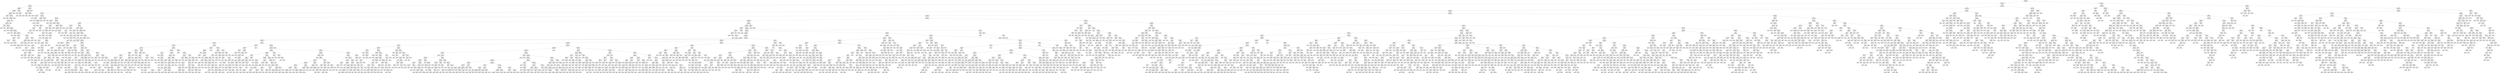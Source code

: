 digraph Tree {
node [shape=box] ;
0 [label="X[6] <= 0.099\ngini = 0.5\nsamples = 84796\nvalue = [42502, 42294]"] ;
1 [label="X[4] <= -0.194\ngini = 0.457\nsamples = 61010\nvalue = [39427, 21583]"] ;
0 -> 1 [labeldistance=2.5, labelangle=45, headlabel="True"] ;
2 [label="X[343] <= 0.003\ngini = 0.019\nsamples = 5005\nvalue = [47, 4958]"] ;
1 -> 2 ;
3 [label="X[312] <= 0.001\ngini = 0.009\nsamples = 4969\nvalue = [23, 4946]"] ;
2 -> 3 ;
4 [label="X[150] <= 0.018\ngini = 0.008\nsamples = 4964\nvalue = [19, 4945]"] ;
3 -> 4 ;
5 [label="X[155] <= -0.097\ngini = 0.006\nsamples = 4961\nvalue = [16, 4945]"] ;
4 -> 5 ;
6 [label="X[743] <= -0.0\ngini = 0.444\nsamples = 3\nvalue = [2, 1]"] ;
5 -> 6 ;
7 [label="gini = 0.0\nsamples = 1\nvalue = [0, 1]"] ;
6 -> 7 ;
8 [label="gini = 0.0\nsamples = 2\nvalue = [2, 0]"] ;
6 -> 8 ;
9 [label="X[350] <= 0.01\ngini = 0.006\nsamples = 4958\nvalue = [14, 4944]"] ;
5 -> 9 ;
10 [label="X[153] <= 0.233\ngini = 0.005\nsamples = 4957\nvalue = [13, 4944]"] ;
9 -> 10 ;
11 [label="X[49] <= 0.076\ngini = 0.005\nsamples = 4956\nvalue = [12, 4944]"] ;
10 -> 11 ;
12 [label="X[454] <= -0.001\ngini = 0.004\nsamples = 4955\nvalue = [11, 4944]"] ;
11 -> 12 ;
13 [label="X[356] <= 0.01\ngini = 0.5\nsamples = 2\nvalue = [1, 1]"] ;
12 -> 13 ;
14 [label="gini = 0.0\nsamples = 1\nvalue = [0, 1]"] ;
13 -> 14 ;
15 [label="gini = 0.0\nsamples = 1\nvalue = [1, 0]"] ;
13 -> 15 ;
16 [label="X[52] <= -0.647\ngini = 0.004\nsamples = 4953\nvalue = [10, 4943]"] ;
12 -> 16 ;
17 [label="X[590] <= 0.0\ngini = 0.444\nsamples = 3\nvalue = [1, 2]"] ;
16 -> 17 ;
18 [label="gini = 0.0\nsamples = 2\nvalue = [0, 2]"] ;
17 -> 18 ;
19 [label="gini = 0.0\nsamples = 1\nvalue = [1, 0]"] ;
17 -> 19 ;
20 [label="X[208] <= -0.046\ngini = 0.004\nsamples = 4950\nvalue = [9, 4941]"] ;
16 -> 20 ;
21 [label="X[988] <= 0.0\ngini = 0.278\nsamples = 6\nvalue = [1, 5]"] ;
20 -> 21 ;
22 [label="gini = 0.0\nsamples = 4\nvalue = [0, 4]"] ;
21 -> 22 ;
23 [label="gini = 0.5\nsamples = 2\nvalue = [1, 1]"] ;
21 -> 23 ;
24 [label="X[13] <= -0.011\ngini = 0.003\nsamples = 4944\nvalue = [8, 4936]"] ;
20 -> 24 ;
25 [label="X[35] <= 0.036\ngini = 0.245\nsamples = 7\nvalue = [1, 6]"] ;
24 -> 25 ;
26 [label="gini = 0.0\nsamples = 1\nvalue = [1, 0]"] ;
25 -> 26 ;
27 [label="gini = 0.0\nsamples = 6\nvalue = [0, 6]"] ;
25 -> 27 ;
28 [label="X[18] <= -0.7\ngini = 0.003\nsamples = 4937\nvalue = [7, 4930]"] ;
24 -> 28 ;
29 [label="X[54] <= 0.0\ngini = 0.054\nsamples = 109\nvalue = [3, 106]"] ;
28 -> 29 ;
30 [label="X[367] <= 0.0\ngini = 0.037\nsamples = 106\nvalue = [2, 104]"] ;
29 -> 30 ;
31 [label="X[113] <= -0.009\ngini = 0.18\nsamples = 10\nvalue = [1, 9]"] ;
30 -> 31 ;
32 [label="gini = 0.0\nsamples = 8\nvalue = [0, 8]"] ;
31 -> 32 ;
33 [label="gini = 0.5\nsamples = 2\nvalue = [1, 1]"] ;
31 -> 33 ;
34 [label="X[526] <= 0.0\ngini = 0.021\nsamples = 96\nvalue = [1, 95]"] ;
30 -> 34 ;
35 [label="gini = 0.0\nsamples = 64\nvalue = [0, 64]"] ;
34 -> 35 ;
36 [label="X[40] <= 0.004\ngini = 0.061\nsamples = 32\nvalue = [1, 31]"] ;
34 -> 36 ;
37 [label="gini = 0.0\nsamples = 29\nvalue = [0, 29]"] ;
36 -> 37 ;
38 [label="gini = 0.444\nsamples = 3\nvalue = [1, 2]"] ;
36 -> 38 ;
39 [label="gini = 0.444\nsamples = 3\nvalue = [1, 2]"] ;
29 -> 39 ;
40 [label="X[993] <= 0.0\ngini = 0.002\nsamples = 4828\nvalue = [4, 4824]"] ;
28 -> 40 ;
41 [label="X[644] <= 0.0\ngini = 0.001\nsamples = 4813\nvalue = [3, 4810]"] ;
40 -> 41 ;
42 [label="X[506] <= 0.0\ngini = 0.001\nsamples = 4795\nvalue = [2, 4793]"] ;
41 -> 42 ;
43 [label="X[15] <= -0.448\ngini = 0.0\nsamples = 4771\nvalue = [1, 4770]"] ;
42 -> 43 ;
44 [label="X[431] <= -0.0\ngini = 0.036\nsamples = 55\nvalue = [1, 54]"] ;
43 -> 44 ;
45 [label="gini = 0.0\nsamples = 53\nvalue = [0, 53]"] ;
44 -> 45 ;
46 [label="gini = 0.5\nsamples = 2\nvalue = [1, 1]"] ;
44 -> 46 ;
47 [label="gini = 0.0\nsamples = 4716\nvalue = [0, 4716]"] ;
43 -> 47 ;
48 [label="X[648] <= -0.0\ngini = 0.08\nsamples = 24\nvalue = [1, 23]"] ;
42 -> 48 ;
49 [label="gini = 0.0\nsamples = 23\nvalue = [0, 23]"] ;
48 -> 49 ;
50 [label="gini = 0.0\nsamples = 1\nvalue = [1, 0]"] ;
48 -> 50 ;
51 [label="X[330] <= 0.0\ngini = 0.105\nsamples = 18\nvalue = [1, 17]"] ;
41 -> 51 ;
52 [label="gini = 0.0\nsamples = 1\nvalue = [1, 0]"] ;
51 -> 52 ;
53 [label="gini = 0.0\nsamples = 17\nvalue = [0, 17]"] ;
51 -> 53 ;
54 [label="X[970] <= -0.0\ngini = 0.124\nsamples = 15\nvalue = [1, 14]"] ;
40 -> 54 ;
55 [label="gini = 0.0\nsamples = 14\nvalue = [0, 14]"] ;
54 -> 55 ;
56 [label="gini = 0.0\nsamples = 1\nvalue = [1, 0]"] ;
54 -> 56 ;
57 [label="gini = 0.0\nsamples = 1\nvalue = [1, 0]"] ;
11 -> 57 ;
58 [label="gini = 0.0\nsamples = 1\nvalue = [1, 0]"] ;
10 -> 58 ;
59 [label="gini = 0.0\nsamples = 1\nvalue = [1, 0]"] ;
9 -> 59 ;
60 [label="gini = 0.0\nsamples = 3\nvalue = [3, 0]"] ;
4 -> 60 ;
61 [label="X[628] <= -0.0\ngini = 0.32\nsamples = 5\nvalue = [4, 1]"] ;
3 -> 61 ;
62 [label="gini = 0.0\nsamples = 3\nvalue = [3, 0]"] ;
61 -> 62 ;
63 [label="X[85] <= 0.01\ngini = 0.5\nsamples = 2\nvalue = [1, 1]"] ;
61 -> 63 ;
64 [label="gini = 0.0\nsamples = 1\nvalue = [0, 1]"] ;
63 -> 64 ;
65 [label="gini = 0.0\nsamples = 1\nvalue = [1, 0]"] ;
63 -> 65 ;
66 [label="X[31] <= 0.015\ngini = 0.444\nsamples = 36\nvalue = [24, 12]"] ;
2 -> 66 ;
67 [label="X[510] <= 0.0\ngini = 0.285\nsamples = 29\nvalue = [24, 5]"] ;
66 -> 67 ;
68 [label="X[330] <= -0.0\ngini = 0.444\nsamples = 6\nvalue = [2, 4]"] ;
67 -> 68 ;
69 [label="gini = 0.0\nsamples = 2\nvalue = [2, 0]"] ;
68 -> 69 ;
70 [label="gini = 0.0\nsamples = 4\nvalue = [0, 4]"] ;
68 -> 70 ;
71 [label="X[248] <= 0.009\ngini = 0.083\nsamples = 23\nvalue = [22, 1]"] ;
67 -> 71 ;
72 [label="gini = 0.0\nsamples = 22\nvalue = [22, 0]"] ;
71 -> 72 ;
73 [label="gini = 0.0\nsamples = 1\nvalue = [0, 1]"] ;
71 -> 73 ;
74 [label="gini = 0.0\nsamples = 7\nvalue = [0, 7]"] ;
66 -> 74 ;
75 [label="X[1] <= 0.506\ngini = 0.417\nsamples = 56005\nvalue = [39380, 16625]"] ;
1 -> 75 ;
76 [label="X[12] <= 0.321\ngini = 0.363\nsamples = 51439\nvalue = [39201, 12238]"] ;
75 -> 76 ;
77 [label="X[27] <= -0.348\ngini = 0.327\nsamples = 48730\nvalue = [38696, 10034]"] ;
76 -> 77 ;
78 [label="X[381] <= -0.008\ngini = 0.017\nsamples = 1412\nvalue = [12, 1400]"] ;
77 -> 78 ;
79 [label="X[435] <= -0.004\ngini = 0.444\nsamples = 12\nvalue = [8, 4]"] ;
78 -> 79 ;
80 [label="gini = 0.0\nsamples = 7\nvalue = [7, 0]"] ;
79 -> 80 ;
81 [label="X[10] <= -0.011\ngini = 0.32\nsamples = 5\nvalue = [1, 4]"] ;
79 -> 81 ;
82 [label="gini = 0.0\nsamples = 4\nvalue = [0, 4]"] ;
81 -> 82 ;
83 [label="gini = 0.0\nsamples = 1\nvalue = [1, 0]"] ;
81 -> 83 ;
84 [label="X[293] <= 0.018\ngini = 0.006\nsamples = 1400\nvalue = [4, 1396]"] ;
78 -> 84 ;
85 [label="X[3] <= 0.357\ngini = 0.003\nsamples = 1397\nvalue = [2, 1395]"] ;
84 -> 85 ;
86 [label="X[96] <= 0.904\ngini = 0.001\nsamples = 1396\nvalue = [1, 1395]"] ;
85 -> 86 ;
87 [label="gini = 0.0\nsamples = 1392\nvalue = [0, 1392]"] ;
86 -> 87 ;
88 [label="X[10] <= -0.032\ngini = 0.375\nsamples = 4\nvalue = [1, 3]"] ;
86 -> 88 ;
89 [label="gini = 0.0\nsamples = 2\nvalue = [0, 2]"] ;
88 -> 89 ;
90 [label="gini = 0.5\nsamples = 2\nvalue = [1, 1]"] ;
88 -> 90 ;
91 [label="gini = 0.0\nsamples = 1\nvalue = [1, 0]"] ;
85 -> 91 ;
92 [label="X[397] <= 0.001\ngini = 0.444\nsamples = 3\nvalue = [2, 1]"] ;
84 -> 92 ;
93 [label="gini = 0.0\nsamples = 2\nvalue = [2, 0]"] ;
92 -> 93 ;
94 [label="gini = 0.0\nsamples = 1\nvalue = [0, 1]"] ;
92 -> 94 ;
95 [label="X[157] <= 0.004\ngini = 0.298\nsamples = 47318\nvalue = [38684, 8634]"] ;
77 -> 95 ;
96 [label="X[270] <= -0.001\ngini = 0.27\nsamples = 45326\nvalue = [38018, 7308]"] ;
95 -> 96 ;
97 [label="X[369] <= -0.004\ngini = 0.28\nsamples = 629\nvalue = [106, 523]"] ;
96 -> 97 ;
98 [label="X[254] <= 0.003\ngini = 0.14\nsamples = 66\nvalue = [61, 5]"] ;
97 -> 98 ;
99 [label="gini = 0.0\nsamples = 61\nvalue = [61, 0]"] ;
98 -> 99 ;
100 [label="gini = 0.0\nsamples = 5\nvalue = [0, 5]"] ;
98 -> 100 ;
101 [label="X[209] <= -0.028\ngini = 0.147\nsamples = 563\nvalue = [45, 518]"] ;
97 -> 101 ;
102 [label="X[33] <= 0.03\ngini = 0.464\nsamples = 41\nvalue = [26, 15]"] ;
101 -> 102 ;
103 [label="X[509] <= 0.0\ngini = 0.211\nsamples = 25\nvalue = [22, 3]"] ;
102 -> 103 ;
104 [label="X[160] <= 0.013\ngini = 0.091\nsamples = 21\nvalue = [20, 1]"] ;
103 -> 104 ;
105 [label="X[530] <= 0.0\ngini = 0.5\nsamples = 2\nvalue = [1, 1]"] ;
104 -> 105 ;
106 [label="gini = 0.0\nsamples = 1\nvalue = [1, 0]"] ;
105 -> 106 ;
107 [label="gini = 0.0\nsamples = 1\nvalue = [0, 1]"] ;
105 -> 107 ;
108 [label="gini = 0.0\nsamples = 19\nvalue = [19, 0]"] ;
104 -> 108 ;
109 [label="X[580] <= 0.0\ngini = 0.5\nsamples = 4\nvalue = [2, 2]"] ;
103 -> 109 ;
110 [label="gini = 0.0\nsamples = 2\nvalue = [0, 2]"] ;
109 -> 110 ;
111 [label="gini = 0.0\nsamples = 2\nvalue = [2, 0]"] ;
109 -> 111 ;
112 [label="X[649] <= 0.0\ngini = 0.375\nsamples = 16\nvalue = [4, 12]"] ;
102 -> 112 ;
113 [label="X[47] <= 0.003\ngini = 0.26\nsamples = 13\nvalue = [2, 11]"] ;
112 -> 113 ;
114 [label="gini = 0.0\nsamples = 7\nvalue = [0, 7]"] ;
113 -> 114 ;
115 [label="X[989] <= 0.0\ngini = 0.444\nsamples = 6\nvalue = [2, 4]"] ;
113 -> 115 ;
116 [label="X[972] <= 0.0\ngini = 0.32\nsamples = 5\nvalue = [1, 4]"] ;
115 -> 116 ;
117 [label="gini = 0.0\nsamples = 3\nvalue = [0, 3]"] ;
116 -> 117 ;
118 [label="X[453] <= 0.001\ngini = 0.5\nsamples = 2\nvalue = [1, 1]"] ;
116 -> 118 ;
119 [label="gini = 0.0\nsamples = 1\nvalue = [1, 0]"] ;
118 -> 119 ;
120 [label="gini = 0.0\nsamples = 1\nvalue = [0, 1]"] ;
118 -> 120 ;
121 [label="gini = 0.0\nsamples = 1\nvalue = [1, 0]"] ;
115 -> 121 ;
122 [label="X[187] <= 0.027\ngini = 0.444\nsamples = 3\nvalue = [2, 1]"] ;
112 -> 122 ;
123 [label="gini = 0.0\nsamples = 1\nvalue = [0, 1]"] ;
122 -> 123 ;
124 [label="gini = 0.0\nsamples = 2\nvalue = [2, 0]"] ;
122 -> 124 ;
125 [label="X[24] <= 0.078\ngini = 0.07\nsamples = 522\nvalue = [19, 503]"] ;
101 -> 125 ;
126 [label="X[116] <= -0.088\ngini = 0.056\nsamples = 516\nvalue = [15, 501]"] ;
125 -> 126 ;
127 [label="gini = 0.0\nsamples = 2\nvalue = [2, 0]"] ;
126 -> 127 ;
128 [label="X[130] <= -0.481\ngini = 0.049\nsamples = 514\nvalue = [13, 501]"] ;
126 -> 128 ;
129 [label="gini = 0.0\nsamples = 1\nvalue = [1, 0]"] ;
128 -> 129 ;
130 [label="X[221] <= 0.726\ngini = 0.046\nsamples = 513\nvalue = [12, 501]"] ;
128 -> 130 ;
131 [label="X[376] <= -0.178\ngini = 0.042\nsamples = 512\nvalue = [11, 501]"] ;
130 -> 131 ;
132 [label="gini = 0.0\nsamples = 1\nvalue = [1, 0]"] ;
131 -> 132 ;
133 [label="X[5] <= 0.347\ngini = 0.038\nsamples = 511\nvalue = [10, 501]"] ;
131 -> 133 ;
134 [label="X[36] <= -0.277\ngini = 0.035\nsamples = 510\nvalue = [9, 501]"] ;
133 -> 134 ;
135 [label="X[707] <= -0.0\ngini = 0.5\nsamples = 2\nvalue = [1, 1]"] ;
134 -> 135 ;
136 [label="gini = 0.0\nsamples = 1\nvalue = [0, 1]"] ;
135 -> 136 ;
137 [label="gini = 0.0\nsamples = 1\nvalue = [1, 0]"] ;
135 -> 137 ;
138 [label="X[28] <= 0.259\ngini = 0.031\nsamples = 508\nvalue = [8, 500]"] ;
134 -> 138 ;
139 [label="X[117] <= 0.223\ngini = 0.027\nsamples = 506\nvalue = [7, 499]"] ;
138 -> 139 ;
140 [label="X[2] <= -0.684\ngini = 0.02\nsamples = 492\nvalue = [5, 487]"] ;
139 -> 140 ;
141 [label="X[187] <= 0.027\ngini = 0.32\nsamples = 5\nvalue = [1, 4]"] ;
140 -> 141 ;
142 [label="gini = 0.0\nsamples = 4\nvalue = [0, 4]"] ;
141 -> 142 ;
143 [label="gini = 0.0\nsamples = 1\nvalue = [1, 0]"] ;
141 -> 143 ;
144 [label="X[103] <= -0.112\ngini = 0.016\nsamples = 487\nvalue = [4, 483]"] ;
140 -> 144 ;
145 [label="X[182] <= 0.0\ngini = 0.075\nsamples = 102\nvalue = [4, 98]"] ;
144 -> 145 ;
146 [label="X[472] <= -0.0\ngini = 0.48\nsamples = 5\nvalue = [2, 3]"] ;
145 -> 146 ;
147 [label="gini = 0.0\nsamples = 2\nvalue = [0, 2]"] ;
146 -> 147 ;
148 [label="X[555] <= 0.0\ngini = 0.444\nsamples = 3\nvalue = [2, 1]"] ;
146 -> 148 ;
149 [label="gini = 0.0\nsamples = 1\nvalue = [1, 0]"] ;
148 -> 149 ;
150 [label="gini = 0.5\nsamples = 2\nvalue = [1, 1]"] ;
148 -> 150 ;
151 [label="X[163] <= 0.001\ngini = 0.04\nsamples = 97\nvalue = [2, 95]"] ;
145 -> 151 ;
152 [label="X[171] <= -0.008\ngini = 0.142\nsamples = 26\nvalue = [2, 24]"] ;
151 -> 152 ;
153 [label="gini = 0.0\nsamples = 23\nvalue = [0, 23]"] ;
152 -> 153 ;
154 [label="X[186] <= 0.002\ngini = 0.444\nsamples = 3\nvalue = [2, 1]"] ;
152 -> 154 ;
155 [label="gini = 0.0\nsamples = 1\nvalue = [0, 1]"] ;
154 -> 155 ;
156 [label="gini = 0.0\nsamples = 2\nvalue = [2, 0]"] ;
154 -> 156 ;
157 [label="gini = 0.0\nsamples = 71\nvalue = [0, 71]"] ;
151 -> 157 ;
158 [label="gini = 0.0\nsamples = 385\nvalue = [0, 385]"] ;
144 -> 158 ;
159 [label="X[85] <= -0.002\ngini = 0.245\nsamples = 14\nvalue = [2, 12]"] ;
139 -> 159 ;
160 [label="gini = 0.0\nsamples = 8\nvalue = [0, 8]"] ;
159 -> 160 ;
161 [label="X[950] <= -0.0\ngini = 0.444\nsamples = 6\nvalue = [2, 4]"] ;
159 -> 161 ;
162 [label="gini = 0.0\nsamples = 3\nvalue = [0, 3]"] ;
161 -> 162 ;
163 [label="X[630] <= 0.0\ngini = 0.444\nsamples = 3\nvalue = [2, 1]"] ;
161 -> 163 ;
164 [label="gini = 0.0\nsamples = 1\nvalue = [1, 0]"] ;
163 -> 164 ;
165 [label="gini = 0.5\nsamples = 2\nvalue = [1, 1]"] ;
163 -> 165 ;
166 [label="X[622] <= 0.0\ngini = 0.5\nsamples = 2\nvalue = [1, 1]"] ;
138 -> 166 ;
167 [label="gini = 0.0\nsamples = 1\nvalue = [1, 0]"] ;
166 -> 167 ;
168 [label="gini = 0.0\nsamples = 1\nvalue = [0, 1]"] ;
166 -> 168 ;
169 [label="gini = 0.0\nsamples = 1\nvalue = [1, 0]"] ;
133 -> 169 ;
170 [label="gini = 0.0\nsamples = 1\nvalue = [1, 0]"] ;
130 -> 170 ;
171 [label="X[369] <= 0.127\ngini = 0.444\nsamples = 6\nvalue = [4, 2]"] ;
125 -> 171 ;
172 [label="gini = 0.0\nsamples = 4\nvalue = [4, 0]"] ;
171 -> 172 ;
173 [label="gini = 0.0\nsamples = 2\nvalue = [0, 2]"] ;
171 -> 173 ;
174 [label="X[7] <= 0.21\ngini = 0.258\nsamples = 44697\nvalue = [37912, 6785]"] ;
96 -> 174 ;
175 [label="X[201] <= -0.009\ngini = 0.224\nsamples = 38867\nvalue = [33884, 4983]"] ;
174 -> 175 ;
176 [label="X[477] <= -0.002\ngini = 0.232\nsamples = 239\nvalue = [32, 207]"] ;
175 -> 176 ;
177 [label="X[504] <= -0.004\ngini = 0.436\nsamples = 28\nvalue = [19, 9]"] ;
176 -> 177 ;
178 [label="gini = 0.0\nsamples = 6\nvalue = [0, 6]"] ;
177 -> 178 ;
179 [label="X[119] <= -0.062\ngini = 0.236\nsamples = 22\nvalue = [19, 3]"] ;
177 -> 179 ;
180 [label="X[9] <= 0.014\ngini = 0.375\nsamples = 4\nvalue = [1, 3]"] ;
179 -> 180 ;
181 [label="gini = 0.0\nsamples = 2\nvalue = [0, 2]"] ;
180 -> 181 ;
182 [label="X[569] <= 0.001\ngini = 0.5\nsamples = 2\nvalue = [1, 1]"] ;
180 -> 182 ;
183 [label="gini = 0.0\nsamples = 1\nvalue = [1, 0]"] ;
182 -> 183 ;
184 [label="gini = 0.0\nsamples = 1\nvalue = [0, 1]"] ;
182 -> 184 ;
185 [label="gini = 0.0\nsamples = 18\nvalue = [18, 0]"] ;
179 -> 185 ;
186 [label="X[953] <= -0.0\ngini = 0.116\nsamples = 211\nvalue = [13, 198]"] ;
176 -> 186 ;
187 [label="X[420] <= 0.0\ngini = 0.5\nsamples = 10\nvalue = [5, 5]"] ;
186 -> 187 ;
188 [label="X[205] <= 0.012\ngini = 0.408\nsamples = 7\nvalue = [5, 2]"] ;
187 -> 188 ;
189 [label="X[572] <= 0.001\ngini = 0.5\nsamples = 4\nvalue = [2, 2]"] ;
188 -> 189 ;
190 [label="gini = 0.0\nsamples = 1\nvalue = [0, 1]"] ;
189 -> 190 ;
191 [label="X[727] <= 0.0\ngini = 0.444\nsamples = 3\nvalue = [2, 1]"] ;
189 -> 191 ;
192 [label="gini = 0.0\nsamples = 1\nvalue = [1, 0]"] ;
191 -> 192 ;
193 [label="gini = 0.5\nsamples = 2\nvalue = [1, 1]"] ;
191 -> 193 ;
194 [label="gini = 0.0\nsamples = 3\nvalue = [3, 0]"] ;
188 -> 194 ;
195 [label="gini = 0.0\nsamples = 3\nvalue = [0, 3]"] ;
187 -> 195 ;
196 [label="X[74] <= 0.072\ngini = 0.076\nsamples = 201\nvalue = [8, 193]"] ;
186 -> 196 ;
197 [label="X[759] <= 0.0\ngini = 0.068\nsamples = 200\nvalue = [7, 193]"] ;
196 -> 197 ;
198 [label="X[343] <= 0.028\ngini = 0.023\nsamples = 171\nvalue = [2, 169]"] ;
197 -> 198 ;
199 [label="X[162] <= -0.132\ngini = 0.012\nsamples = 169\nvalue = [1, 168]"] ;
198 -> 199 ;
200 [label="X[18] <= -0.379\ngini = 0.133\nsamples = 14\nvalue = [1, 13]"] ;
199 -> 200 ;
201 [label="gini = 0.0\nsamples = 13\nvalue = [0, 13]"] ;
200 -> 201 ;
202 [label="gini = 0.0\nsamples = 1\nvalue = [1, 0]"] ;
200 -> 202 ;
203 [label="gini = 0.0\nsamples = 155\nvalue = [0, 155]"] ;
199 -> 203 ;
204 [label="X[949] <= -0.0\ngini = 0.5\nsamples = 2\nvalue = [1, 1]"] ;
198 -> 204 ;
205 [label="gini = 0.0\nsamples = 1\nvalue = [0, 1]"] ;
204 -> 205 ;
206 [label="gini = 0.0\nsamples = 1\nvalue = [1, 0]"] ;
204 -> 206 ;
207 [label="X[326] <= -0.008\ngini = 0.285\nsamples = 29\nvalue = [5, 24]"] ;
197 -> 207 ;
208 [label="gini = 0.0\nsamples = 2\nvalue = [2, 0]"] ;
207 -> 208 ;
209 [label="X[274] <= -0.004\ngini = 0.198\nsamples = 27\nvalue = [3, 24]"] ;
207 -> 209 ;
210 [label="X[259] <= 0.032\ngini = 0.337\nsamples = 14\nvalue = [3, 11]"] ;
209 -> 210 ;
211 [label="gini = 0.0\nsamples = 2\nvalue = [2, 0]"] ;
210 -> 211 ;
212 [label="X[454] <= 0.002\ngini = 0.153\nsamples = 12\nvalue = [1, 11]"] ;
210 -> 212 ;
213 [label="gini = 0.0\nsamples = 6\nvalue = [0, 6]"] ;
212 -> 213 ;
214 [label="X[532] <= 0.0\ngini = 0.278\nsamples = 6\nvalue = [1, 5]"] ;
212 -> 214 ;
215 [label="gini = 0.0\nsamples = 3\nvalue = [0, 3]"] ;
214 -> 215 ;
216 [label="gini = 0.444\nsamples = 3\nvalue = [1, 2]"] ;
214 -> 216 ;
217 [label="gini = 0.0\nsamples = 13\nvalue = [0, 13]"] ;
209 -> 217 ;
218 [label="gini = 0.0\nsamples = 1\nvalue = [1, 0]"] ;
196 -> 218 ;
219 [label="X[230] <= 0.081\ngini = 0.217\nsamples = 38628\nvalue = [33852, 4776]"] ;
175 -> 219 ;
220 [label="X[128] <= -0.174\ngini = 0.212\nsamples = 38482\nvalue = [33849, 4633]"] ;
219 -> 220 ;
221 [label="X[679] <= 0.0\ngini = 0.139\nsamples = 133\nvalue = [10, 123]"] ;
220 -> 221 ;
222 [label="X[703] <= 0.0\ngini = 0.032\nsamples = 124\nvalue = [2, 122]"] ;
221 -> 222 ;
223 [label="X[104] <= -0.025\ngini = 0.016\nsamples = 123\nvalue = [1, 122]"] ;
222 -> 223 ;
224 [label="gini = 0.0\nsamples = 1\nvalue = [1, 0]"] ;
223 -> 224 ;
225 [label="gini = 0.0\nsamples = 122\nvalue = [0, 122]"] ;
223 -> 225 ;
226 [label="gini = 0.0\nsamples = 1\nvalue = [1, 0]"] ;
222 -> 226 ;
227 [label="X[344] <= 0.002\ngini = 0.198\nsamples = 9\nvalue = [8, 1]"] ;
221 -> 227 ;
228 [label="gini = 0.0\nsamples = 8\nvalue = [8, 0]"] ;
227 -> 228 ;
229 [label="gini = 0.0\nsamples = 1\nvalue = [0, 1]"] ;
227 -> 229 ;
230 [label="X[587] <= 0.001\ngini = 0.208\nsamples = 38349\nvalue = [33839, 4510]"] ;
220 -> 230 ;
231 [label="X[21] <= 0.105\ngini = 0.203\nsamples = 38221\nvalue = [33827, 4394]"] ;
230 -> 231 ;
232 [label="X[200] <= -0.155\ngini = 0.187\nsamples = 36182\nvalue = [32400, 3782]"] ;
231 -> 232 ;
233 [label="X[293] <= -0.0\ngini = 0.194\nsamples = 101\nvalue = [11, 90]"] ;
232 -> 233 ;
234 [label="gini = 0.0\nsamples = 11\nvalue = [11, 0]"] ;
233 -> 234 ;
235 [label="gini = 0.0\nsamples = 90\nvalue = [0, 90]"] ;
233 -> 235 ;
236 [label="X[9] <= -0.295\ngini = 0.184\nsamples = 36081\nvalue = [32389, 3692]"] ;
232 -> 236 ;
237 [label="X[681] <= -0.0\ngini = 0.293\nsamples = 6541\nvalue = [5374, 1167]"] ;
236 -> 237 ;
238 [label="X[241] <= 0.001\ngini = 0.196\nsamples = 2024\nvalue = [1801, 223]"] ;
237 -> 238 ;
239 [label="X[535] <= 0.0\ngini = 0.122\nsamples = 1177\nvalue = [1100, 77]"] ;
238 -> 239 ;
240 [label="X[44] <= -0.232\ngini = 0.116\nsamples = 1170\nvalue = [1098, 72]"] ;
239 -> 240 ;
241 [label="X[317] <= 0.0\ngini = 0.375\nsamples = 4\nvalue = [1, 3]"] ;
240 -> 241 ;
242 [label="X[483] <= -0.0\ngini = 0.5\nsamples = 2\nvalue = [1, 1]"] ;
241 -> 242 ;
243 [label="gini = 0.0\nsamples = 1\nvalue = [1, 0]"] ;
242 -> 243 ;
244 [label="gini = 0.0\nsamples = 1\nvalue = [0, 1]"] ;
242 -> 244 ;
245 [label="gini = 0.0\nsamples = 2\nvalue = [0, 2]"] ;
241 -> 245 ;
246 [label="X[124] <= 0.789\ngini = 0.111\nsamples = 1166\nvalue = [1097, 69]"] ;
240 -> 246 ;
247 [label="X[151] <= 0.01\ngini = 0.108\nsamples = 1164\nvalue = [1097, 67]"] ;
246 -> 247 ;
248 [label="X[287] <= -0.0\ngini = 0.092\nsamples = 1071\nvalue = [1019, 52]"] ;
247 -> 248 ;
249 [label="X[205] <= -0.016\ngini = 0.016\nsamples = 368\nvalue = [365, 3]"] ;
248 -> 249 ;
250 [label="gini = 0.0\nsamples = 1\nvalue = [0, 1]"] ;
249 -> 250 ;
251 [label="X[595] <= 0.0\ngini = 0.011\nsamples = 367\nvalue = [365, 2]"] ;
249 -> 251 ;
252 [label="X[807] <= 0.0\ngini = 0.005\nsamples = 366\nvalue = [365, 1]"] ;
251 -> 252 ;
253 [label="gini = 0.0\nsamples = 361\nvalue = [361, 0]"] ;
252 -> 253 ;
254 [label="X[1] <= -0.29\ngini = 0.32\nsamples = 5\nvalue = [4, 1]"] ;
252 -> 254 ;
255 [label="gini = 0.0\nsamples = 1\nvalue = [0, 1]"] ;
254 -> 255 ;
256 [label="gini = 0.0\nsamples = 4\nvalue = [4, 0]"] ;
254 -> 256 ;
257 [label="gini = 0.0\nsamples = 1\nvalue = [0, 1]"] ;
251 -> 257 ;
258 [label="X[287] <= -0.0\ngini = 0.13\nsamples = 703\nvalue = [654, 49]"] ;
248 -> 258 ;
259 [label="X[536] <= -0.0\ngini = 0.5\nsamples = 6\nvalue = [3, 3]"] ;
258 -> 259 ;
260 [label="gini = 0.0\nsamples = 3\nvalue = [0, 3]"] ;
259 -> 260 ;
261 [label="gini = 0.0\nsamples = 3\nvalue = [3, 0]"] ;
259 -> 261 ;
262 [label="X[750] <= 0.0\ngini = 0.123\nsamples = 697\nvalue = [651, 46]"] ;
258 -> 262 ;
263 [label="X[314] <= 0.001\ngini = 0.117\nsamples = 690\nvalue = [647, 43]"] ;
262 -> 263 ;
264 [label="X[28] <= 0.414\ngini = 0.105\nsamples = 667\nvalue = [630, 37]"] ;
263 -> 264 ;
265 [label="X[574] <= -0.0\ngini = 0.102\nsamples = 666\nvalue = [630, 36]"] ;
264 -> 265 ;
266 [label="gini = 0.0\nsamples = 1\nvalue = [0, 1]"] ;
265 -> 266 ;
267 [label="X[452] <= -0.0\ngini = 0.1\nsamples = 665\nvalue = [630, 35]"] ;
265 -> 267 ;
268 [label="gini = 0.0\nsamples = 1\nvalue = [0, 1]"] ;
267 -> 268 ;
269 [label="X[52] <= -0.702\ngini = 0.097\nsamples = 664\nvalue = [630, 34]"] ;
267 -> 269 ;
270 [label="gini = 0.0\nsamples = 1\nvalue = [0, 1]"] ;
269 -> 270 ;
271 [label="gini = 0.095\nsamples = 663\nvalue = [630, 33]"] ;
269 -> 271 ;
272 [label="gini = 0.0\nsamples = 1\nvalue = [0, 1]"] ;
264 -> 272 ;
273 [label="X[210] <= 0.006\ngini = 0.386\nsamples = 23\nvalue = [17, 6]"] ;
263 -> 273 ;
274 [label="X[403] <= 0.0\ngini = 0.255\nsamples = 20\nvalue = [17, 3]"] ;
273 -> 274 ;
275 [label="gini = 0.0\nsamples = 14\nvalue = [14, 0]"] ;
274 -> 275 ;
276 [label="X[654] <= 0.0\ngini = 0.5\nsamples = 6\nvalue = [3, 3]"] ;
274 -> 276 ;
277 [label="gini = 0.0\nsamples = 3\nvalue = [0, 3]"] ;
276 -> 277 ;
278 [label="gini = 0.0\nsamples = 3\nvalue = [3, 0]"] ;
276 -> 278 ;
279 [label="gini = 0.0\nsamples = 3\nvalue = [0, 3]"] ;
273 -> 279 ;
280 [label="X[953] <= -0.0\ngini = 0.49\nsamples = 7\nvalue = [4, 3]"] ;
262 -> 280 ;
281 [label="gini = 0.0\nsamples = 4\nvalue = [4, 0]"] ;
280 -> 281 ;
282 [label="gini = 0.0\nsamples = 3\nvalue = [0, 3]"] ;
280 -> 282 ;
283 [label="X[51] <= 0.109\ngini = 0.271\nsamples = 93\nvalue = [78, 15]"] ;
247 -> 283 ;
284 [label="X[58] <= -0.191\ngini = 0.231\nsamples = 90\nvalue = [78, 12]"] ;
283 -> 284 ;
285 [label="gini = 0.0\nsamples = 2\nvalue = [0, 2]"] ;
284 -> 285 ;
286 [label="X[65] <= -0.146\ngini = 0.201\nsamples = 88\nvalue = [78, 10]"] ;
284 -> 286 ;
287 [label="X[26] <= 0.002\ngini = 0.49\nsamples = 7\nvalue = [3, 4]"] ;
286 -> 287 ;
288 [label="gini = 0.0\nsamples = 3\nvalue = [0, 3]"] ;
287 -> 288 ;
289 [label="X[76] <= -0.168\ngini = 0.375\nsamples = 4\nvalue = [3, 1]"] ;
287 -> 289 ;
290 [label="gini = 0.0\nsamples = 1\nvalue = [0, 1]"] ;
289 -> 290 ;
291 [label="gini = 0.0\nsamples = 3\nvalue = [3, 0]"] ;
289 -> 291 ;
292 [label="X[109] <= 0.005\ngini = 0.137\nsamples = 81\nvalue = [75, 6]"] ;
286 -> 292 ;
293 [label="X[567] <= 0.0\ngini = 0.5\nsamples = 6\nvalue = [3, 3]"] ;
292 -> 293 ;
294 [label="X[993] <= -0.0\ngini = 0.375\nsamples = 4\nvalue = [1, 3]"] ;
293 -> 294 ;
295 [label="X[538] <= -0.0\ngini = 0.5\nsamples = 2\nvalue = [1, 1]"] ;
294 -> 295 ;
296 [label="gini = 0.0\nsamples = 1\nvalue = [0, 1]"] ;
295 -> 296 ;
297 [label="gini = 0.0\nsamples = 1\nvalue = [1, 0]"] ;
295 -> 297 ;
298 [label="gini = 0.0\nsamples = 2\nvalue = [0, 2]"] ;
294 -> 298 ;
299 [label="gini = 0.0\nsamples = 2\nvalue = [2, 0]"] ;
293 -> 299 ;
300 [label="X[672] <= -0.001\ngini = 0.077\nsamples = 75\nvalue = [72, 3]"] ;
292 -> 300 ;
301 [label="gini = 0.0\nsamples = 1\nvalue = [0, 1]"] ;
300 -> 301 ;
302 [label="X[251] <= 0.001\ngini = 0.053\nsamples = 74\nvalue = [72, 2]"] ;
300 -> 302 ;
303 [label="gini = 0.0\nsamples = 64\nvalue = [64, 0]"] ;
302 -> 303 ;
304 [label="X[327] <= 0.0\ngini = 0.32\nsamples = 10\nvalue = [8, 2]"] ;
302 -> 304 ;
305 [label="gini = 0.0\nsamples = 8\nvalue = [8, 0]"] ;
304 -> 305 ;
306 [label="gini = 0.0\nsamples = 2\nvalue = [0, 2]"] ;
304 -> 306 ;
307 [label="gini = 0.0\nsamples = 3\nvalue = [0, 3]"] ;
283 -> 307 ;
308 [label="gini = 0.0\nsamples = 2\nvalue = [0, 2]"] ;
246 -> 308 ;
309 [label="X[298] <= -0.005\ngini = 0.408\nsamples = 7\nvalue = [2, 5]"] ;
239 -> 309 ;
310 [label="gini = 0.0\nsamples = 5\nvalue = [0, 5]"] ;
309 -> 310 ;
311 [label="gini = 0.0\nsamples = 2\nvalue = [2, 0]"] ;
309 -> 311 ;
312 [label="X[765] <= -0.0\ngini = 0.285\nsamples = 847\nvalue = [701, 146]"] ;
238 -> 312 ;
313 [label="X[502] <= -0.0\ngini = 0.493\nsamples = 41\nvalue = [18, 23]"] ;
312 -> 313 ;
314 [label="X[534] <= 0.0\ngini = 0.42\nsamples = 30\nvalue = [9, 21]"] ;
313 -> 314 ;
315 [label="X[642] <= 0.0\ngini = 0.117\nsamples = 16\nvalue = [1, 15]"] ;
314 -> 315 ;
316 [label="gini = 0.0\nsamples = 14\nvalue = [0, 14]"] ;
315 -> 316 ;
317 [label="X[565] <= -0.0\ngini = 0.5\nsamples = 2\nvalue = [1, 1]"] ;
315 -> 317 ;
318 [label="gini = 0.0\nsamples = 1\nvalue = [1, 0]"] ;
317 -> 318 ;
319 [label="gini = 0.0\nsamples = 1\nvalue = [0, 1]"] ;
317 -> 319 ;
320 [label="X[502] <= -0.0\ngini = 0.49\nsamples = 14\nvalue = [8, 6]"] ;
314 -> 320 ;
321 [label="gini = 0.0\nsamples = 3\nvalue = [0, 3]"] ;
320 -> 321 ;
322 [label="X[981] <= 0.0\ngini = 0.397\nsamples = 11\nvalue = [8, 3]"] ;
320 -> 322 ;
323 [label="X[958] <= 0.0\ngini = 0.5\nsamples = 6\nvalue = [3, 3]"] ;
322 -> 323 ;
324 [label="gini = 0.0\nsamples = 3\nvalue = [0, 3]"] ;
323 -> 324 ;
325 [label="gini = 0.0\nsamples = 3\nvalue = [3, 0]"] ;
323 -> 325 ;
326 [label="gini = 0.0\nsamples = 5\nvalue = [5, 0]"] ;
322 -> 326 ;
327 [label="X[819] <= 0.0\ngini = 0.298\nsamples = 11\nvalue = [9, 2]"] ;
313 -> 327 ;
328 [label="gini = 0.0\nsamples = 8\nvalue = [8, 0]"] ;
327 -> 328 ;
329 [label="X[565] <= 0.0\ngini = 0.444\nsamples = 3\nvalue = [1, 2]"] ;
327 -> 329 ;
330 [label="gini = 0.0\nsamples = 1\nvalue = [0, 1]"] ;
329 -> 330 ;
331 [label="X[639] <= -0.0\ngini = 0.5\nsamples = 2\nvalue = [1, 1]"] ;
329 -> 331 ;
332 [label="gini = 0.0\nsamples = 1\nvalue = [0, 1]"] ;
331 -> 332 ;
333 [label="gini = 0.0\nsamples = 1\nvalue = [1, 0]"] ;
331 -> 333 ;
334 [label="X[294] <= 0.008\ngini = 0.259\nsamples = 806\nvalue = [683, 123]"] ;
312 -> 334 ;
335 [label="X[127] <= -0.002\ngini = 0.253\nsamples = 802\nvalue = [683, 119]"] ;
334 -> 335 ;
336 [label="X[691] <= -0.0\ngini = 0.056\nsamples = 140\nvalue = [136, 4]"] ;
335 -> 336 ;
337 [label="gini = 0.0\nsamples = 1\nvalue = [0, 1]"] ;
336 -> 337 ;
338 [label="X[67] <= -0.044\ngini = 0.042\nsamples = 139\nvalue = [136, 3]"] ;
336 -> 338 ;
339 [label="gini = 0.0\nsamples = 1\nvalue = [0, 1]"] ;
338 -> 339 ;
340 [label="X[79] <= 0.053\ngini = 0.029\nsamples = 138\nvalue = [136, 2]"] ;
338 -> 340 ;
341 [label="X[113] <= 0.034\ngini = 0.015\nsamples = 135\nvalue = [134, 1]"] ;
340 -> 341 ;
342 [label="gini = 0.0\nsamples = 131\nvalue = [131, 0]"] ;
341 -> 342 ;
343 [label="X[768] <= 0.0\ngini = 0.375\nsamples = 4\nvalue = [3, 1]"] ;
341 -> 343 ;
344 [label="gini = 0.0\nsamples = 1\nvalue = [0, 1]"] ;
343 -> 344 ;
345 [label="gini = 0.0\nsamples = 3\nvalue = [3, 0]"] ;
343 -> 345 ;
346 [label="X[437] <= 0.0\ngini = 0.444\nsamples = 3\nvalue = [2, 1]"] ;
340 -> 346 ;
347 [label="gini = 0.0\nsamples = 1\nvalue = [0, 1]"] ;
346 -> 347 ;
348 [label="gini = 0.0\nsamples = 2\nvalue = [2, 0]"] ;
346 -> 348 ;
349 [label="X[372] <= 0.0\ngini = 0.287\nsamples = 662\nvalue = [547, 115]"] ;
335 -> 349 ;
350 [label="X[809] <= 0.0\ngini = 0.269\nsamples = 630\nvalue = [529, 101]"] ;
349 -> 350 ;
351 [label="X[230] <= 0.001\ngini = 0.262\nsamples = 625\nvalue = [528, 97]"] ;
350 -> 351 ;
352 [label="X[474] <= 0.0\ngini = 0.292\nsamples = 524\nvalue = [431, 93]"] ;
351 -> 352 ;
353 [label="X[358] <= -0.002\ngini = 0.288\nsamples = 522\nvalue = [431, 91]"] ;
352 -> 353 ;
354 [label="gini = 0.0\nsamples = 2\nvalue = [0, 2]"] ;
353 -> 354 ;
355 [label="X[729] <= 0.0\ngini = 0.284\nsamples = 520\nvalue = [431, 89]"] ;
353 -> 355 ;
356 [label="X[712] <= -0.0\ngini = 0.279\nsamples = 518\nvalue = [431, 87]"] ;
355 -> 356 ;
357 [label="X[633] <= 0.0\ngini = 0.392\nsamples = 97\nvalue = [71, 26]"] ;
356 -> 357 ;
358 [label="X[54] <= 0.002\ngini = 0.335\nsamples = 80\nvalue = [63, 17]"] ;
357 -> 358 ;
359 [label="gini = 0.311\nsamples = 78\nvalue = [63, 15]"] ;
358 -> 359 ;
360 [label="gini = 0.0\nsamples = 2\nvalue = [0, 2]"] ;
358 -> 360 ;
361 [label="X[455] <= -0.0\ngini = 0.498\nsamples = 17\nvalue = [8, 9]"] ;
357 -> 361 ;
362 [label="gini = 0.444\nsamples = 12\nvalue = [4, 8]"] ;
361 -> 362 ;
363 [label="gini = 0.32\nsamples = 5\nvalue = [4, 1]"] ;
361 -> 363 ;
364 [label="X[977] <= 0.0\ngini = 0.248\nsamples = 421\nvalue = [360, 61]"] ;
356 -> 364 ;
365 [label="X[782] <= 0.0\ngini = 0.154\nsamples = 166\nvalue = [152, 14]"] ;
364 -> 365 ;
366 [label="gini = 0.104\nsamples = 145\nvalue = [137, 8]"] ;
365 -> 366 ;
367 [label="gini = 0.408\nsamples = 21\nvalue = [15, 6]"] ;
365 -> 367 ;
368 [label="X[655] <= 0.0\ngini = 0.301\nsamples = 255\nvalue = [208, 47]"] ;
364 -> 368 ;
369 [label="gini = 0.292\nsamples = 253\nvalue = [208, 45]"] ;
368 -> 369 ;
370 [label="gini = 0.0\nsamples = 2\nvalue = [0, 2]"] ;
368 -> 370 ;
371 [label="gini = 0.0\nsamples = 2\nvalue = [0, 2]"] ;
355 -> 371 ;
372 [label="gini = 0.0\nsamples = 2\nvalue = [0, 2]"] ;
352 -> 372 ;
373 [label="X[496] <= -0.0\ngini = 0.076\nsamples = 101\nvalue = [97, 4]"] ;
351 -> 373 ;
374 [label="X[394] <= 0.0\ngini = 0.5\nsamples = 4\nvalue = [2, 2]"] ;
373 -> 374 ;
375 [label="gini = 0.0\nsamples = 1\nvalue = [0, 1]"] ;
374 -> 375 ;
376 [label="X[780] <= 0.0\ngini = 0.444\nsamples = 3\nvalue = [2, 1]"] ;
374 -> 376 ;
377 [label="gini = 0.0\nsamples = 1\nvalue = [1, 0]"] ;
376 -> 377 ;
378 [label="gini = 0.5\nsamples = 2\nvalue = [1, 1]"] ;
376 -> 378 ;
379 [label="X[781] <= 0.0\ngini = 0.04\nsamples = 97\nvalue = [95, 2]"] ;
373 -> 379 ;
380 [label="X[24] <= 0.203\ngini = 0.021\nsamples = 94\nvalue = [93, 1]"] ;
379 -> 380 ;
381 [label="gini = 0.0\nsamples = 87\nvalue = [87, 0]"] ;
380 -> 381 ;
382 [label="X[384] <= -0.0\ngini = 0.245\nsamples = 7\nvalue = [6, 1]"] ;
380 -> 382 ;
383 [label="gini = 0.5\nsamples = 2\nvalue = [1, 1]"] ;
382 -> 383 ;
384 [label="gini = 0.0\nsamples = 5\nvalue = [5, 0]"] ;
382 -> 384 ;
385 [label="X[310] <= -0.0\ngini = 0.444\nsamples = 3\nvalue = [2, 1]"] ;
379 -> 385 ;
386 [label="gini = 0.0\nsamples = 1\nvalue = [0, 1]"] ;
385 -> 386 ;
387 [label="gini = 0.0\nsamples = 2\nvalue = [2, 0]"] ;
385 -> 387 ;
388 [label="X[678] <= -0.0\ngini = 0.32\nsamples = 5\nvalue = [1, 4]"] ;
350 -> 388 ;
389 [label="gini = 0.0\nsamples = 1\nvalue = [1, 0]"] ;
388 -> 389 ;
390 [label="gini = 0.0\nsamples = 4\nvalue = [0, 4]"] ;
388 -> 390 ;
391 [label="X[570] <= 0.0\ngini = 0.492\nsamples = 32\nvalue = [18, 14]"] ;
349 -> 391 ;
392 [label="X[396] <= -0.003\ngini = 0.355\nsamples = 13\nvalue = [3, 10]"] ;
391 -> 392 ;
393 [label="X[207] <= -0.052\ngini = 0.375\nsamples = 4\nvalue = [3, 1]"] ;
392 -> 393 ;
394 [label="gini = 0.0\nsamples = 1\nvalue = [0, 1]"] ;
393 -> 394 ;
395 [label="gini = 0.0\nsamples = 3\nvalue = [3, 0]"] ;
393 -> 395 ;
396 [label="gini = 0.0\nsamples = 9\nvalue = [0, 9]"] ;
392 -> 396 ;
397 [label="X[699] <= 0.0\ngini = 0.332\nsamples = 19\nvalue = [15, 4]"] ;
391 -> 397 ;
398 [label="X[154] <= 0.028\ngini = 0.375\nsamples = 4\nvalue = [1, 3]"] ;
397 -> 398 ;
399 [label="gini = 0.0\nsamples = 1\nvalue = [1, 0]"] ;
398 -> 399 ;
400 [label="gini = 0.0\nsamples = 3\nvalue = [0, 3]"] ;
398 -> 400 ;
401 [label="X[25] <= 0.048\ngini = 0.124\nsamples = 15\nvalue = [14, 1]"] ;
397 -> 401 ;
402 [label="gini = 0.0\nsamples = 1\nvalue = [0, 1]"] ;
401 -> 402 ;
403 [label="gini = 0.0\nsamples = 14\nvalue = [14, 0]"] ;
401 -> 403 ;
404 [label="gini = 0.0\nsamples = 4\nvalue = [0, 4]"] ;
334 -> 404 ;
405 [label="X[329] <= 0.0\ngini = 0.331\nsamples = 4517\nvalue = [3573, 944]"] ;
237 -> 405 ;
406 [label="X[992] <= 0.0\ngini = 0.389\nsamples = 1761\nvalue = [1296, 465]"] ;
405 -> 406 ;
407 [label="X[395] <= -0.0\ngini = 0.348\nsamples = 1390\nvalue = [1078, 312]"] ;
406 -> 407 ;
408 [label="X[56] <= 0.042\ngini = 0.47\nsamples = 312\nvalue = [194, 118]"] ;
407 -> 408 ;
409 [label="X[801] <= 0.0\ngini = 0.498\nsamples = 212\nvalue = [113, 99]"] ;
408 -> 409 ;
410 [label="X[206] <= 0.0\ngini = 0.5\nsamples = 196\nvalue = [99, 97]"] ;
409 -> 410 ;
411 [label="X[24] <= 0.145\ngini = 0.495\nsamples = 168\nvalue = [92, 76]"] ;
410 -> 411 ;
412 [label="X[533] <= -0.0\ngini = 0.5\nsamples = 153\nvalue = [78, 75]"] ;
411 -> 412 ;
413 [label="X[342] <= -0.0\ngini = 0.302\nsamples = 27\nvalue = [22, 5]"] ;
412 -> 413 ;
414 [label="gini = 0.0\nsamples = 2\nvalue = [0, 2]"] ;
413 -> 414 ;
415 [label="X[507] <= -0.0\ngini = 0.211\nsamples = 25\nvalue = [22, 3]"] ;
413 -> 415 ;
416 [label="gini = 0.0\nsamples = 1\nvalue = [0, 1]"] ;
415 -> 416 ;
417 [label="X[138] <= 0.018\ngini = 0.153\nsamples = 24\nvalue = [22, 2]"] ;
415 -> 417 ;
418 [label="X[211] <= -0.008\ngini = 0.083\nsamples = 23\nvalue = [22, 1]"] ;
417 -> 418 ;
419 [label="X[119] <= -0.039\ngini = 0.444\nsamples = 3\nvalue = [2, 1]"] ;
418 -> 419 ;
420 [label="gini = 0.0\nsamples = 2\nvalue = [2, 0]"] ;
419 -> 420 ;
421 [label="gini = 0.0\nsamples = 1\nvalue = [0, 1]"] ;
419 -> 421 ;
422 [label="gini = 0.0\nsamples = 20\nvalue = [20, 0]"] ;
418 -> 422 ;
423 [label="gini = 0.0\nsamples = 1\nvalue = [0, 1]"] ;
417 -> 423 ;
424 [label="X[2] <= -0.058\ngini = 0.494\nsamples = 126\nvalue = [56, 70]"] ;
412 -> 424 ;
425 [label="X[140] <= 0.004\ngini = 0.5\nsamples = 108\nvalue = [54, 54]"] ;
424 -> 425 ;
426 [label="X[829] <= -0.0\ngini = 0.458\nsamples = 45\nvalue = [29, 16]"] ;
425 -> 426 ;
427 [label="X[476] <= -0.0\ngini = 0.36\nsamples = 34\nvalue = [26, 8]"] ;
426 -> 427 ;
428 [label="X[580] <= -0.0\ngini = 0.484\nsamples = 17\nvalue = [10, 7]"] ;
427 -> 428 ;
429 [label="gini = 0.408\nsamples = 14\nvalue = [10, 4]"] ;
428 -> 429 ;
430 [label="gini = 0.0\nsamples = 3\nvalue = [0, 3]"] ;
428 -> 430 ;
431 [label="X[995] <= -0.0\ngini = 0.111\nsamples = 17\nvalue = [16, 1]"] ;
427 -> 431 ;
432 [label="gini = 0.5\nsamples = 2\nvalue = [1, 1]"] ;
431 -> 432 ;
433 [label="gini = 0.0\nsamples = 15\nvalue = [15, 0]"] ;
431 -> 433 ;
434 [label="X[482] <= 0.0\ngini = 0.397\nsamples = 11\nvalue = [3, 8]"] ;
426 -> 434 ;
435 [label="X[455] <= 0.0\ngini = 0.375\nsamples = 4\nvalue = [3, 1]"] ;
434 -> 435 ;
436 [label="gini = 0.0\nsamples = 2\nvalue = [2, 0]"] ;
435 -> 436 ;
437 [label="gini = 0.5\nsamples = 2\nvalue = [1, 1]"] ;
435 -> 437 ;
438 [label="gini = 0.0\nsamples = 7\nvalue = [0, 7]"] ;
434 -> 438 ;
439 [label="X[666] <= -0.0\ngini = 0.479\nsamples = 63\nvalue = [25, 38]"] ;
425 -> 439 ;
440 [label="X[129] <= -0.014\ngini = 0.153\nsamples = 12\nvalue = [1, 11]"] ;
439 -> 440 ;
441 [label="X[804] <= 0.0\ngini = 0.5\nsamples = 2\nvalue = [1, 1]"] ;
440 -> 441 ;
442 [label="gini = 0.0\nsamples = 1\nvalue = [0, 1]"] ;
441 -> 442 ;
443 [label="gini = 0.0\nsamples = 1\nvalue = [1, 0]"] ;
441 -> 443 ;
444 [label="gini = 0.0\nsamples = 10\nvalue = [0, 10]"] ;
440 -> 444 ;
445 [label="X[973] <= -0.0\ngini = 0.498\nsamples = 51\nvalue = [24, 27]"] ;
439 -> 445 ;
446 [label="gini = 0.0\nsamples = 5\nvalue = [5, 0]"] ;
445 -> 446 ;
447 [label="X[289] <= 0.0\ngini = 0.485\nsamples = 46\nvalue = [19, 27]"] ;
445 -> 447 ;
448 [label="gini = 0.5\nsamples = 38\nvalue = [19, 19]"] ;
447 -> 448 ;
449 [label="gini = 0.0\nsamples = 8\nvalue = [0, 8]"] ;
447 -> 449 ;
450 [label="X[632] <= -0.0\ngini = 0.198\nsamples = 18\nvalue = [2, 16]"] ;
424 -> 450 ;
451 [label="gini = 0.0\nsamples = 1\nvalue = [1, 0]"] ;
450 -> 451 ;
452 [label="X[359] <= -0.001\ngini = 0.111\nsamples = 17\nvalue = [1, 16]"] ;
450 -> 452 ;
453 [label="X[26] <= -0.029\ngini = 0.375\nsamples = 4\nvalue = [1, 3]"] ;
452 -> 453 ;
454 [label="gini = 0.0\nsamples = 1\nvalue = [1, 0]"] ;
453 -> 454 ;
455 [label="gini = 0.0\nsamples = 3\nvalue = [0, 3]"] ;
453 -> 455 ;
456 [label="gini = 0.0\nsamples = 13\nvalue = [0, 13]"] ;
452 -> 456 ;
457 [label="X[142] <= 0.005\ngini = 0.124\nsamples = 15\nvalue = [14, 1]"] ;
411 -> 457 ;
458 [label="gini = 0.0\nsamples = 12\nvalue = [12, 0]"] ;
457 -> 458 ;
459 [label="X[656] <= 0.0\ngini = 0.444\nsamples = 3\nvalue = [2, 1]"] ;
457 -> 459 ;
460 [label="gini = 0.0\nsamples = 1\nvalue = [0, 1]"] ;
459 -> 460 ;
461 [label="gini = 0.0\nsamples = 2\nvalue = [2, 0]"] ;
459 -> 461 ;
462 [label="X[592] <= 0.0\ngini = 0.375\nsamples = 28\nvalue = [7, 21]"] ;
410 -> 462 ;
463 [label="X[776] <= 0.0\ngini = 0.269\nsamples = 25\nvalue = [4, 21]"] ;
462 -> 463 ;
464 [label="X[832] <= 0.0\ngini = 0.095\nsamples = 20\nvalue = [1, 19]"] ;
463 -> 464 ;
465 [label="gini = 0.0\nsamples = 18\nvalue = [0, 18]"] ;
464 -> 465 ;
466 [label="X[266] <= -0.0\ngini = 0.5\nsamples = 2\nvalue = [1, 1]"] ;
464 -> 466 ;
467 [label="gini = 0.0\nsamples = 1\nvalue = [1, 0]"] ;
466 -> 467 ;
468 [label="gini = 0.0\nsamples = 1\nvalue = [0, 1]"] ;
466 -> 468 ;
469 [label="X[982] <= -0.0\ngini = 0.48\nsamples = 5\nvalue = [3, 2]"] ;
463 -> 469 ;
470 [label="gini = 0.0\nsamples = 2\nvalue = [2, 0]"] ;
469 -> 470 ;
471 [label="X[115] <= 0.004\ngini = 0.444\nsamples = 3\nvalue = [1, 2]"] ;
469 -> 471 ;
472 [label="gini = 0.0\nsamples = 1\nvalue = [1, 0]"] ;
471 -> 472 ;
473 [label="gini = 0.0\nsamples = 2\nvalue = [0, 2]"] ;
471 -> 473 ;
474 [label="gini = 0.0\nsamples = 3\nvalue = [3, 0]"] ;
462 -> 474 ;
475 [label="X[39] <= 0.005\ngini = 0.219\nsamples = 16\nvalue = [14, 2]"] ;
409 -> 475 ;
476 [label="gini = 0.0\nsamples = 14\nvalue = [14, 0]"] ;
475 -> 476 ;
477 [label="gini = 0.0\nsamples = 2\nvalue = [0, 2]"] ;
475 -> 477 ;
478 [label="X[331] <= 0.001\ngini = 0.308\nsamples = 100\nvalue = [81, 19]"] ;
408 -> 478 ;
479 [label="X[586] <= 0.0\ngini = 0.275\nsamples = 97\nvalue = [81, 16]"] ;
478 -> 479 ;
480 [label="X[763] <= 0.0\ngini = 0.184\nsamples = 78\nvalue = [70, 8]"] ;
479 -> 480 ;
481 [label="X[395] <= -0.0\ngini = 0.147\nsamples = 75\nvalue = [69, 6]"] ;
480 -> 481 ;
482 [label="X[315] <= 0.0\ngini = 0.126\nsamples = 74\nvalue = [69, 5]"] ;
481 -> 482 ;
483 [label="X[773] <= 0.0\ngini = 0.375\nsamples = 12\nvalue = [9, 3]"] ;
482 -> 483 ;
484 [label="gini = 0.0\nsamples = 7\nvalue = [7, 0]"] ;
483 -> 484 ;
485 [label="X[382] <= -0.0\ngini = 0.48\nsamples = 5\nvalue = [2, 3]"] ;
483 -> 485 ;
486 [label="gini = 0.0\nsamples = 2\nvalue = [2, 0]"] ;
485 -> 486 ;
487 [label="gini = 0.0\nsamples = 3\nvalue = [0, 3]"] ;
485 -> 487 ;
488 [label="X[111] <= 0.002\ngini = 0.062\nsamples = 62\nvalue = [60, 2]"] ;
482 -> 488 ;
489 [label="gini = 0.0\nsamples = 55\nvalue = [55, 0]"] ;
488 -> 489 ;
490 [label="X[176] <= -0.014\ngini = 0.408\nsamples = 7\nvalue = [5, 2]"] ;
488 -> 490 ;
491 [label="X[295] <= 0.003\ngini = 0.278\nsamples = 6\nvalue = [5, 1]"] ;
490 -> 491 ;
492 [label="gini = 0.0\nsamples = 4\nvalue = [4, 0]"] ;
491 -> 492 ;
493 [label="X[244] <= -0.01\ngini = 0.5\nsamples = 2\nvalue = [1, 1]"] ;
491 -> 493 ;
494 [label="gini = 0.0\nsamples = 1\nvalue = [1, 0]"] ;
493 -> 494 ;
495 [label="gini = 0.0\nsamples = 1\nvalue = [0, 1]"] ;
493 -> 495 ;
496 [label="gini = 0.0\nsamples = 1\nvalue = [0, 1]"] ;
490 -> 496 ;
497 [label="gini = 0.0\nsamples = 1\nvalue = [0, 1]"] ;
481 -> 497 ;
498 [label="X[371] <= 0.002\ngini = 0.444\nsamples = 3\nvalue = [1, 2]"] ;
480 -> 498 ;
499 [label="gini = 0.0\nsamples = 2\nvalue = [0, 2]"] ;
498 -> 499 ;
500 [label="gini = 0.0\nsamples = 1\nvalue = [1, 0]"] ;
498 -> 500 ;
501 [label="X[615] <= -0.0\ngini = 0.488\nsamples = 19\nvalue = [11, 8]"] ;
479 -> 501 ;
502 [label="X[393] <= -0.0\ngini = 0.165\nsamples = 11\nvalue = [10, 1]"] ;
501 -> 502 ;
503 [label="X[805] <= 0.0\ngini = 0.5\nsamples = 2\nvalue = [1, 1]"] ;
502 -> 503 ;
504 [label="gini = 0.0\nsamples = 1\nvalue = [0, 1]"] ;
503 -> 504 ;
505 [label="gini = 0.0\nsamples = 1\nvalue = [1, 0]"] ;
503 -> 505 ;
506 [label="gini = 0.0\nsamples = 9\nvalue = [9, 0]"] ;
502 -> 506 ;
507 [label="X[191] <= -0.003\ngini = 0.219\nsamples = 8\nvalue = [1, 7]"] ;
501 -> 507 ;
508 [label="gini = 0.5\nsamples = 2\nvalue = [1, 1]"] ;
507 -> 508 ;
509 [label="gini = 0.0\nsamples = 6\nvalue = [0, 6]"] ;
507 -> 509 ;
510 [label="gini = 0.0\nsamples = 3\nvalue = [0, 3]"] ;
478 -> 510 ;
511 [label="X[948] <= 0.0\ngini = 0.295\nsamples = 1078\nvalue = [884, 194]"] ;
407 -> 511 ;
512 [label="X[388] <= -0.0\ngini = 0.257\nsamples = 824\nvalue = [699, 125]"] ;
511 -> 512 ;
513 [label="X[724] <= -0.0\ngini = 0.486\nsamples = 12\nvalue = [5, 7]"] ;
512 -> 513 ;
514 [label="gini = 0.0\nsamples = 3\nvalue = [3, 0]"] ;
513 -> 514 ;
515 [label="X[80] <= 0.008\ngini = 0.346\nsamples = 9\nvalue = [2, 7]"] ;
513 -> 515 ;
516 [label="gini = 0.0\nsamples = 1\nvalue = [1, 0]"] ;
515 -> 516 ;
517 [label="X[825] <= 0.0\ngini = 0.219\nsamples = 8\nvalue = [1, 7]"] ;
515 -> 517 ;
518 [label="gini = 0.0\nsamples = 5\nvalue = [0, 5]"] ;
517 -> 518 ;
519 [label="X[242] <= 0.012\ngini = 0.444\nsamples = 3\nvalue = [1, 2]"] ;
517 -> 519 ;
520 [label="gini = 0.0\nsamples = 2\nvalue = [0, 2]"] ;
519 -> 520 ;
521 [label="gini = 0.0\nsamples = 1\nvalue = [1, 0]"] ;
519 -> 521 ;
522 [label="X[258] <= 0.002\ngini = 0.248\nsamples = 812\nvalue = [694, 118]"] ;
512 -> 522 ;
523 [label="X[781] <= 0.0\ngini = 0.244\nsamples = 809\nvalue = [694, 115]"] ;
522 -> 523 ;
524 [label="X[137] <= -0.251\ngini = 0.237\nsamples = 801\nvalue = [691, 110]"] ;
523 -> 524 ;
525 [label="X[163] <= 0.013\ngini = 0.5\nsamples = 14\nvalue = [7, 7]"] ;
524 -> 525 ;
526 [label="X[503] <= -0.0\ngini = 0.346\nsamples = 9\nvalue = [2, 7]"] ;
525 -> 526 ;
527 [label="gini = 0.0\nsamples = 1\nvalue = [1, 0]"] ;
526 -> 527 ;
528 [label="X[178] <= 0.01\ngini = 0.219\nsamples = 8\nvalue = [1, 7]"] ;
526 -> 528 ;
529 [label="gini = 0.0\nsamples = 7\nvalue = [0, 7]"] ;
528 -> 529 ;
530 [label="gini = 0.0\nsamples = 1\nvalue = [1, 0]"] ;
528 -> 530 ;
531 [label="gini = 0.0\nsamples = 5\nvalue = [5, 0]"] ;
525 -> 531 ;
532 [label="X[84] <= 0.1\ngini = 0.227\nsamples = 787\nvalue = [684, 103]"] ;
524 -> 532 ;
533 [label="X[73] <= -0.453\ngini = 0.223\nsamples = 783\nvalue = [683, 100]"] ;
532 -> 533 ;
534 [label="gini = 0.0\nsamples = 2\nvalue = [0, 2]"] ;
533 -> 534 ;
535 [label="X[315] <= 0.0\ngini = 0.219\nsamples = 781\nvalue = [683, 98]"] ;
533 -> 535 ;
536 [label="X[310] <= 0.0\ngini = 0.292\nsamples = 344\nvalue = [283, 61]"] ;
535 -> 536 ;
537 [label="X[363] <= 0.0\ngini = 0.27\nsamples = 329\nvalue = [276, 53]"] ;
536 -> 537 ;
538 [label="gini = 0.3\nsamples = 278\nvalue = [227, 51]"] ;
537 -> 538 ;
539 [label="gini = 0.075\nsamples = 51\nvalue = [49, 2]"] ;
537 -> 539 ;
540 [label="X[490] <= 0.0\ngini = 0.498\nsamples = 15\nvalue = [7, 8]"] ;
536 -> 540 ;
541 [label="gini = 0.42\nsamples = 10\nvalue = [7, 3]"] ;
540 -> 541 ;
542 [label="gini = 0.0\nsamples = 5\nvalue = [0, 5]"] ;
540 -> 542 ;
543 [label="X[579] <= -0.0\ngini = 0.155\nsamples = 437\nvalue = [400, 37]"] ;
535 -> 543 ;
544 [label="X[651] <= 0.0\ngini = 0.394\nsamples = 37\nvalue = [27, 10]"] ;
543 -> 544 ;
545 [label="gini = 0.353\nsamples = 35\nvalue = [27, 8]"] ;
544 -> 545 ;
546 [label="gini = 0.0\nsamples = 2\nvalue = [0, 2]"] ;
544 -> 546 ;
547 [label="X[262] <= 0.0\ngini = 0.126\nsamples = 400\nvalue = [373, 27]"] ;
543 -> 547 ;
548 [label="gini = 0.05\nsamples = 235\nvalue = [229, 6]"] ;
547 -> 548 ;
549 [label="gini = 0.222\nsamples = 165\nvalue = [144, 21]"] ;
547 -> 549 ;
550 [label="X[250] <= -0.0\ngini = 0.375\nsamples = 4\nvalue = [1, 3]"] ;
532 -> 550 ;
551 [label="gini = 0.0\nsamples = 3\nvalue = [0, 3]"] ;
550 -> 551 ;
552 [label="gini = 0.0\nsamples = 1\nvalue = [1, 0]"] ;
550 -> 552 ;
553 [label="X[484] <= 0.0\ngini = 0.469\nsamples = 8\nvalue = [3, 5]"] ;
523 -> 553 ;
554 [label="gini = 0.0\nsamples = 4\nvalue = [0, 4]"] ;
553 -> 554 ;
555 [label="X[398] <= 0.001\ngini = 0.375\nsamples = 4\nvalue = [3, 1]"] ;
553 -> 555 ;
556 [label="gini = 0.0\nsamples = 3\nvalue = [3, 0]"] ;
555 -> 556 ;
557 [label="gini = 0.0\nsamples = 1\nvalue = [0, 1]"] ;
555 -> 557 ;
558 [label="gini = 0.0\nsamples = 3\nvalue = [0, 3]"] ;
522 -> 558 ;
559 [label="X[250] <= -0.0\ngini = 0.396\nsamples = 254\nvalue = [185, 69]"] ;
511 -> 559 ;
560 [label="gini = 0.0\nsamples = 4\nvalue = [0, 4]"] ;
559 -> 560 ;
561 [label="X[767] <= 0.0\ngini = 0.385\nsamples = 250\nvalue = [185, 65]"] ;
559 -> 561 ;
562 [label="X[814] <= 0.0\ngini = 0.421\nsamples = 209\nvalue = [146, 63]"] ;
561 -> 562 ;
563 [label="X[977] <= -0.0\ngini = 0.219\nsamples = 8\nvalue = [1, 7]"] ;
562 -> 563 ;
564 [label="gini = 0.0\nsamples = 7\nvalue = [0, 7]"] ;
563 -> 564 ;
565 [label="gini = 0.0\nsamples = 1\nvalue = [1, 0]"] ;
563 -> 565 ;
566 [label="X[350] <= -0.0\ngini = 0.402\nsamples = 201\nvalue = [145, 56]"] ;
562 -> 566 ;
567 [label="gini = 0.0\nsamples = 2\nvalue = [0, 2]"] ;
566 -> 567 ;
568 [label="X[580] <= 0.0\ngini = 0.395\nsamples = 199\nvalue = [145, 54]"] ;
566 -> 568 ;
569 [label="X[321] <= 0.0\ngini = 0.444\nsamples = 108\nvalue = [72, 36]"] ;
568 -> 569 ;
570 [label="gini = 0.0\nsamples = 3\nvalue = [0, 3]"] ;
569 -> 570 ;
571 [label="X[673] <= 0.0\ngini = 0.431\nsamples = 105\nvalue = [72, 33]"] ;
569 -> 571 ;
572 [label="X[673] <= 0.0\ngini = 0.451\nsamples = 96\nvalue = [63, 33]"] ;
571 -> 572 ;
573 [label="X[980] <= -0.0\ngini = 0.431\nsamples = 89\nvalue = [61, 28]"] ;
572 -> 573 ;
574 [label="gini = 0.208\nsamples = 17\nvalue = [15, 2]"] ;
573 -> 574 ;
575 [label="gini = 0.461\nsamples = 72\nvalue = [46, 26]"] ;
573 -> 575 ;
576 [label="X[762] <= -0.0\ngini = 0.408\nsamples = 7\nvalue = [2, 5]"] ;
572 -> 576 ;
577 [label="gini = 0.5\nsamples = 4\nvalue = [2, 2]"] ;
576 -> 577 ;
578 [label="gini = 0.0\nsamples = 3\nvalue = [0, 3]"] ;
576 -> 578 ;
579 [label="gini = 0.0\nsamples = 9\nvalue = [9, 0]"] ;
571 -> 579 ;
580 [label="X[768] <= -0.0\ngini = 0.317\nsamples = 91\nvalue = [73, 18]"] ;
568 -> 580 ;
581 [label="X[308] <= 0.0\ngini = 0.391\nsamples = 60\nvalue = [44, 16]"] ;
580 -> 581 ;
582 [label="gini = 0.0\nsamples = 2\nvalue = [0, 2]"] ;
581 -> 582 ;
583 [label="X[436] <= -0.0\ngini = 0.366\nsamples = 58\nvalue = [44, 14]"] ;
581 -> 583 ;
584 [label="X[653] <= -0.0\ngini = 0.389\nsamples = 53\nvalue = [39, 14]"] ;
583 -> 584 ;
585 [label="gini = 0.444\nsamples = 21\nvalue = [14, 7]"] ;
584 -> 585 ;
586 [label="gini = 0.342\nsamples = 32\nvalue = [25, 7]"] ;
584 -> 586 ;
587 [label="gini = 0.0\nsamples = 5\nvalue = [5, 0]"] ;
583 -> 587 ;
588 [label="X[291] <= -0.0\ngini = 0.121\nsamples = 31\nvalue = [29, 2]"] ;
580 -> 588 ;
589 [label="X[282] <= -0.0\ngini = 0.231\nsamples = 15\nvalue = [13, 2]"] ;
588 -> 589 ;
590 [label="X[172] <= 0.004\ngini = 0.48\nsamples = 5\nvalue = [3, 2]"] ;
589 -> 590 ;
591 [label="gini = 0.5\nsamples = 2\nvalue = [1, 1]"] ;
590 -> 591 ;
592 [label="gini = 0.444\nsamples = 3\nvalue = [2, 1]"] ;
590 -> 592 ;
593 [label="gini = 0.0\nsamples = 10\nvalue = [10, 0]"] ;
589 -> 593 ;
594 [label="gini = 0.0\nsamples = 16\nvalue = [16, 0]"] ;
588 -> 594 ;
595 [label="X[630] <= -0.0\ngini = 0.093\nsamples = 41\nvalue = [39, 2]"] ;
561 -> 595 ;
596 [label="gini = 0.0\nsamples = 1\nvalue = [0, 1]"] ;
595 -> 596 ;
597 [label="X[720] <= -0.0\ngini = 0.049\nsamples = 40\nvalue = [39, 1]"] ;
595 -> 597 ;
598 [label="X[413] <= 0.0\ngini = 0.375\nsamples = 4\nvalue = [3, 1]"] ;
597 -> 598 ;
599 [label="gini = 0.0\nsamples = 3\nvalue = [3, 0]"] ;
598 -> 599 ;
600 [label="gini = 0.0\nsamples = 1\nvalue = [0, 1]"] ;
598 -> 600 ;
601 [label="gini = 0.0\nsamples = 36\nvalue = [36, 0]"] ;
597 -> 601 ;
602 [label="X[112] <= 0.011\ngini = 0.485\nsamples = 371\nvalue = [218, 153]"] ;
406 -> 602 ;
603 [label="X[85] <= 0.043\ngini = 0.464\nsamples = 312\nvalue = [198, 114]"] ;
602 -> 603 ;
604 [label="X[373] <= -0.001\ngini = 0.454\nsamples = 304\nvalue = [198, 106]"] ;
603 -> 604 ;
605 [label="gini = 0.0\nsamples = 16\nvalue = [16, 0]"] ;
604 -> 605 ;
606 [label="X[311] <= -0.002\ngini = 0.465\nsamples = 288\nvalue = [182, 106]"] ;
604 -> 606 ;
607 [label="X[528] <= 0.0\ngini = 0.245\nsamples = 7\nvalue = [1, 6]"] ;
606 -> 607 ;
608 [label="gini = 0.0\nsamples = 6\nvalue = [0, 6]"] ;
607 -> 608 ;
609 [label="gini = 0.0\nsamples = 1\nvalue = [1, 0]"] ;
607 -> 609 ;
610 [label="X[661] <= -0.0\ngini = 0.458\nsamples = 281\nvalue = [181, 100]"] ;
606 -> 610 ;
611 [label="gini = 0.0\nsamples = 15\nvalue = [15, 0]"] ;
610 -> 611 ;
612 [label="X[773] <= -0.0\ngini = 0.469\nsamples = 266\nvalue = [166, 100]"] ;
610 -> 612 ;
613 [label="X[115] <= 0.003\ngini = 0.375\nsamples = 12\nvalue = [3, 9]"] ;
612 -> 613 ;
614 [label="X[446] <= -0.0\ngini = 0.375\nsamples = 4\nvalue = [3, 1]"] ;
613 -> 614 ;
615 [label="X[720] <= -0.0\ngini = 0.5\nsamples = 2\nvalue = [1, 1]"] ;
614 -> 615 ;
616 [label="gini = 0.0\nsamples = 1\nvalue = [0, 1]"] ;
615 -> 616 ;
617 [label="gini = 0.0\nsamples = 1\nvalue = [1, 0]"] ;
615 -> 617 ;
618 [label="gini = 0.0\nsamples = 2\nvalue = [2, 0]"] ;
614 -> 618 ;
619 [label="gini = 0.0\nsamples = 8\nvalue = [0, 8]"] ;
613 -> 619 ;
620 [label="X[388] <= -0.0\ngini = 0.46\nsamples = 254\nvalue = [163, 91]"] ;
612 -> 620 ;
621 [label="X[27] <= 0.108\ngini = 0.1\nsamples = 19\nvalue = [18, 1]"] ;
620 -> 621 ;
622 [label="gini = 0.0\nsamples = 16\nvalue = [16, 0]"] ;
621 -> 622 ;
623 [label="X[17] <= -0.007\ngini = 0.444\nsamples = 3\nvalue = [2, 1]"] ;
621 -> 623 ;
624 [label="gini = 0.0\nsamples = 2\nvalue = [2, 0]"] ;
623 -> 624 ;
625 [label="gini = 0.0\nsamples = 1\nvalue = [0, 1]"] ;
623 -> 625 ;
626 [label="X[377] <= 0.001\ngini = 0.473\nsamples = 235\nvalue = [145, 90]"] ;
620 -> 626 ;
627 [label="X[725] <= -0.0\ngini = 0.466\nsamples = 230\nvalue = [145, 85]"] ;
626 -> 627 ;
628 [label="X[216] <= -0.002\ngini = 0.1\nsamples = 19\nvalue = [18, 1]"] ;
627 -> 628 ;
629 [label="X[61] <= 0.028\ngini = 0.5\nsamples = 2\nvalue = [1, 1]"] ;
628 -> 629 ;
630 [label="gini = 0.0\nsamples = 1\nvalue = [1, 0]"] ;
629 -> 630 ;
631 [label="gini = 0.0\nsamples = 1\nvalue = [0, 1]"] ;
629 -> 631 ;
632 [label="gini = 0.0\nsamples = 17\nvalue = [17, 0]"] ;
628 -> 632 ;
633 [label="X[18] <= 0.035\ngini = 0.479\nsamples = 211\nvalue = [127, 84]"] ;
627 -> 633 ;
634 [label="X[532] <= 0.0\ngini = 0.446\nsamples = 146\nvalue = [97, 49]"] ;
633 -> 634 ;
635 [label="gini = 0.44\nsamples = 144\nvalue = [97, 47]"] ;
634 -> 635 ;
636 [label="gini = 0.0\nsamples = 2\nvalue = [0, 2]"] ;
634 -> 636 ;
637 [label="X[833] <= 0.0\ngini = 0.497\nsamples = 65\nvalue = [30, 35]"] ;
633 -> 637 ;
638 [label="gini = 0.5\nsamples = 59\nvalue = [30, 29]"] ;
637 -> 638 ;
639 [label="gini = 0.0\nsamples = 6\nvalue = [0, 6]"] ;
637 -> 639 ;
640 [label="gini = 0.0\nsamples = 5\nvalue = [0, 5]"] ;
626 -> 640 ;
641 [label="gini = 0.0\nsamples = 8\nvalue = [0, 8]"] ;
603 -> 641 ;
642 [label="X[758] <= 0.0\ngini = 0.448\nsamples = 59\nvalue = [20, 39]"] ;
602 -> 642 ;
643 [label="X[126] <= -0.0\ngini = 0.38\nsamples = 51\nvalue = [13, 38]"] ;
642 -> 643 ;
644 [label="X[412] <= -0.0\ngini = 0.133\nsamples = 28\nvalue = [2, 26]"] ;
643 -> 644 ;
645 [label="X[317] <= -0.001\ngini = 0.444\nsamples = 6\nvalue = [2, 4]"] ;
644 -> 645 ;
646 [label="X[653] <= -0.0\ngini = 0.32\nsamples = 5\nvalue = [1, 4]"] ;
645 -> 646 ;
647 [label="X[111] <= -0.012\ngini = 0.444\nsamples = 3\nvalue = [1, 2]"] ;
646 -> 647 ;
648 [label="gini = 0.0\nsamples = 1\nvalue = [0, 1]"] ;
647 -> 648 ;
649 [label="gini = 0.5\nsamples = 2\nvalue = [1, 1]"] ;
647 -> 649 ;
650 [label="gini = 0.0\nsamples = 2\nvalue = [0, 2]"] ;
646 -> 650 ;
651 [label="gini = 0.0\nsamples = 1\nvalue = [1, 0]"] ;
645 -> 651 ;
652 [label="gini = 0.0\nsamples = 22\nvalue = [0, 22]"] ;
644 -> 652 ;
653 [label="X[746] <= 0.0\ngini = 0.499\nsamples = 23\nvalue = [11, 12]"] ;
643 -> 653 ;
654 [label="X[971] <= -0.0\ngini = 0.198\nsamples = 9\nvalue = [8, 1]"] ;
653 -> 654 ;
655 [label="X[683] <= -0.0\ngini = 0.5\nsamples = 2\nvalue = [1, 1]"] ;
654 -> 655 ;
656 [label="gini = 0.0\nsamples = 1\nvalue = [0, 1]"] ;
655 -> 656 ;
657 [label="gini = 0.0\nsamples = 1\nvalue = [1, 0]"] ;
655 -> 657 ;
658 [label="gini = 0.0\nsamples = 7\nvalue = [7, 0]"] ;
654 -> 658 ;
659 [label="X[9] <= -0.494\ngini = 0.337\nsamples = 14\nvalue = [3, 11]"] ;
653 -> 659 ;
660 [label="X[990] <= 0.0\ngini = 0.5\nsamples = 2\nvalue = [1, 1]"] ;
659 -> 660 ;
661 [label="gini = 0.0\nsamples = 1\nvalue = [1, 0]"] ;
660 -> 661 ;
662 [label="gini = 0.0\nsamples = 1\nvalue = [0, 1]"] ;
660 -> 662 ;
663 [label="X[143] <= 0.001\ngini = 0.278\nsamples = 12\nvalue = [2, 10]"] ;
659 -> 663 ;
664 [label="X[265] <= 0.001\ngini = 0.375\nsamples = 8\nvalue = [2, 6]"] ;
663 -> 664 ;
665 [label="gini = 0.0\nsamples = 1\nvalue = [1, 0]"] ;
664 -> 665 ;
666 [label="X[41] <= -0.001\ngini = 0.245\nsamples = 7\nvalue = [1, 6]"] ;
664 -> 666 ;
667 [label="X[349] <= 0.0\ngini = 0.444\nsamples = 3\nvalue = [1, 2]"] ;
666 -> 667 ;
668 [label="gini = 0.0\nsamples = 2\nvalue = [0, 2]"] ;
667 -> 668 ;
669 [label="gini = 0.0\nsamples = 1\nvalue = [1, 0]"] ;
667 -> 669 ;
670 [label="gini = 0.0\nsamples = 4\nvalue = [0, 4]"] ;
666 -> 670 ;
671 [label="gini = 0.0\nsamples = 4\nvalue = [0, 4]"] ;
663 -> 671 ;
672 [label="X[480] <= 0.0\ngini = 0.219\nsamples = 8\nvalue = [7, 1]"] ;
642 -> 672 ;
673 [label="gini = 0.0\nsamples = 6\nvalue = [6, 0]"] ;
672 -> 673 ;
674 [label="X[88] <= -0.029\ngini = 0.5\nsamples = 2\nvalue = [1, 1]"] ;
672 -> 674 ;
675 [label="gini = 0.0\nsamples = 1\nvalue = [1, 0]"] ;
674 -> 675 ;
676 [label="gini = 0.0\nsamples = 1\nvalue = [0, 1]"] ;
674 -> 676 ;
677 [label="X[718] <= -0.0\ngini = 0.287\nsamples = 2756\nvalue = [2277, 479]"] ;
405 -> 677 ;
678 [label="X[192] <= 0.021\ngini = 0.092\nsamples = 289\nvalue = [275, 14]"] ;
677 -> 678 ;
679 [label="X[95] <= -0.054\ngini = 0.08\nsamples = 287\nvalue = [275, 12]"] ;
678 -> 679 ;
680 [label="X[973] <= 0.0\ngini = 0.444\nsamples = 12\nvalue = [8, 4]"] ;
679 -> 680 ;
681 [label="X[285] <= 0.001\ngini = 0.444\nsamples = 6\nvalue = [2, 4]"] ;
680 -> 681 ;
682 [label="gini = 0.0\nsamples = 4\nvalue = [0, 4]"] ;
681 -> 682 ;
683 [label="gini = 0.0\nsamples = 2\nvalue = [2, 0]"] ;
681 -> 683 ;
684 [label="gini = 0.0\nsamples = 6\nvalue = [6, 0]"] ;
680 -> 684 ;
685 [label="X[57] <= 0.19\ngini = 0.056\nsamples = 275\nvalue = [267, 8]"] ;
679 -> 685 ;
686 [label="X[610] <= 0.0\ngini = 0.05\nsamples = 274\nvalue = [267, 7]"] ;
685 -> 686 ;
687 [label="X[636] <= -0.0\ngini = 0.043\nsamples = 273\nvalue = [267, 6]"] ;
686 -> 687 ;
688 [label="gini = 0.0\nsamples = 1\nvalue = [0, 1]"] ;
687 -> 688 ;
689 [label="X[957] <= -0.0\ngini = 0.036\nsamples = 272\nvalue = [267, 5]"] ;
687 -> 689 ;
690 [label="gini = 0.0\nsamples = 1\nvalue = [0, 1]"] ;
689 -> 690 ;
691 [label="X[13] <= -0.09\ngini = 0.029\nsamples = 271\nvalue = [267, 4]"] ;
689 -> 691 ;
692 [label="gini = 0.0\nsamples = 1\nvalue = [0, 1]"] ;
691 -> 692 ;
693 [label="X[40] <= -0.659\ngini = 0.022\nsamples = 270\nvalue = [267, 3]"] ;
691 -> 693 ;
694 [label="gini = 0.0\nsamples = 1\nvalue = [0, 1]"] ;
693 -> 694 ;
695 [label="X[7] <= -0.211\ngini = 0.015\nsamples = 269\nvalue = [267, 2]"] ;
693 -> 695 ;
696 [label="X[835] <= -0.0\ngini = 0.375\nsamples = 4\nvalue = [3, 1]"] ;
695 -> 696 ;
697 [label="gini = 0.0\nsamples = 3\nvalue = [3, 0]"] ;
696 -> 697 ;
698 [label="gini = 0.0\nsamples = 1\nvalue = [0, 1]"] ;
696 -> 698 ;
699 [label="X[27] <= 0.098\ngini = 0.008\nsamples = 265\nvalue = [264, 1]"] ;
695 -> 699 ;
700 [label="gini = 0.0\nsamples = 260\nvalue = [260, 0]"] ;
699 -> 700 ;
701 [label="X[424] <= 0.0\ngini = 0.32\nsamples = 5\nvalue = [4, 1]"] ;
699 -> 701 ;
702 [label="gini = 0.0\nsamples = 4\nvalue = [4, 0]"] ;
701 -> 702 ;
703 [label="gini = 0.0\nsamples = 1\nvalue = [0, 1]"] ;
701 -> 703 ;
704 [label="gini = 0.0\nsamples = 1\nvalue = [0, 1]"] ;
686 -> 704 ;
705 [label="gini = 0.0\nsamples = 1\nvalue = [0, 1]"] ;
685 -> 705 ;
706 [label="gini = 0.0\nsamples = 2\nvalue = [0, 2]"] ;
678 -> 706 ;
707 [label="X[428] <= 0.0\ngini = 0.306\nsamples = 2467\nvalue = [2002, 465]"] ;
677 -> 707 ;
708 [label="X[102] <= -0.003\ngini = 0.304\nsamples = 2462\nvalue = [2002, 460]"] ;
707 -> 708 ;
709 [label="X[108] <= 0.13\ngini = 0.224\nsamples = 693\nvalue = [604, 89]"] ;
708 -> 709 ;
710 [label="X[574] <= -0.0\ngini = 0.208\nsamples = 679\nvalue = [599, 80]"] ;
709 -> 710 ;
711 [label="X[961] <= -0.0\ngini = 0.44\nsamples = 52\nvalue = [35, 17]"] ;
710 -> 711 ;
712 [label="X[451] <= -0.0\ngini = 0.351\nsamples = 44\nvalue = [34, 10]"] ;
711 -> 712 ;
713 [label="X[401] <= -0.001\ngini = 0.153\nsamples = 24\nvalue = [22, 2]"] ;
712 -> 713 ;
714 [label="X[533] <= -0.0\ngini = 0.444\nsamples = 6\nvalue = [4, 2]"] ;
713 -> 714 ;
715 [label="gini = 0.0\nsamples = 3\nvalue = [3, 0]"] ;
714 -> 715 ;
716 [label="X[359] <= 0.004\ngini = 0.444\nsamples = 3\nvalue = [1, 2]"] ;
714 -> 716 ;
717 [label="gini = 0.0\nsamples = 2\nvalue = [0, 2]"] ;
716 -> 717 ;
718 [label="gini = 0.0\nsamples = 1\nvalue = [1, 0]"] ;
716 -> 718 ;
719 [label="gini = 0.0\nsamples = 18\nvalue = [18, 0]"] ;
713 -> 719 ;
720 [label="X[289] <= -0.0\ngini = 0.48\nsamples = 20\nvalue = [12, 8]"] ;
712 -> 720 ;
721 [label="X[0] <= -1.297\ngini = 0.32\nsamples = 5\nvalue = [1, 4]"] ;
720 -> 721 ;
722 [label="gini = 0.0\nsamples = 1\nvalue = [1, 0]"] ;
721 -> 722 ;
723 [label="gini = 0.0\nsamples = 4\nvalue = [0, 4]"] ;
721 -> 723 ;
724 [label="X[131] <= -0.006\ngini = 0.391\nsamples = 15\nvalue = [11, 4]"] ;
720 -> 724 ;
725 [label="X[581] <= -0.0\ngini = 0.5\nsamples = 8\nvalue = [4, 4]"] ;
724 -> 725 ;
726 [label="X[245] <= -0.001\ngini = 0.32\nsamples = 5\nvalue = [4, 1]"] ;
725 -> 726 ;
727 [label="X[348] <= -0.0\ngini = 0.5\nsamples = 2\nvalue = [1, 1]"] ;
726 -> 727 ;
728 [label="gini = 0.0\nsamples = 1\nvalue = [1, 0]"] ;
727 -> 728 ;
729 [label="gini = 0.0\nsamples = 1\nvalue = [0, 1]"] ;
727 -> 729 ;
730 [label="gini = 0.0\nsamples = 3\nvalue = [3, 0]"] ;
726 -> 730 ;
731 [label="gini = 0.0\nsamples = 3\nvalue = [0, 3]"] ;
725 -> 731 ;
732 [label="gini = 0.0\nsamples = 7\nvalue = [7, 0]"] ;
724 -> 732 ;
733 [label="X[596] <= -0.0\ngini = 0.219\nsamples = 8\nvalue = [1, 7]"] ;
711 -> 733 ;
734 [label="gini = 0.0\nsamples = 1\nvalue = [1, 0]"] ;
733 -> 734 ;
735 [label="gini = 0.0\nsamples = 7\nvalue = [0, 7]"] ;
733 -> 735 ;
736 [label="X[30] <= -0.063\ngini = 0.181\nsamples = 627\nvalue = [564, 63]"] ;
710 -> 736 ;
737 [label="X[131] <= 0.001\ngini = 0.266\nsamples = 228\nvalue = [192, 36]"] ;
736 -> 737 ;
738 [label="X[19] <= -0.017\ngini = 0.23\nsamples = 211\nvalue = [183, 28]"] ;
737 -> 738 ;
739 [label="gini = 0.0\nsamples = 45\nvalue = [45, 0]"] ;
738 -> 739 ;
740 [label="X[546] <= -0.001\ngini = 0.28\nsamples = 166\nvalue = [138, 28]"] ;
738 -> 740 ;
741 [label="gini = 0.0\nsamples = 2\nvalue = [0, 2]"] ;
740 -> 741 ;
742 [label="X[744] <= -0.0\ngini = 0.267\nsamples = 164\nvalue = [138, 26]"] ;
740 -> 742 ;
743 [label="gini = 0.0\nsamples = 32\nvalue = [32, 0]"] ;
742 -> 743 ;
744 [label="X[806] <= 0.0\ngini = 0.316\nsamples = 132\nvalue = [106, 26]"] ;
742 -> 744 ;
745 [label="X[267] <= 0.0\ngini = 0.288\nsamples = 126\nvalue = [104, 22]"] ;
744 -> 745 ;
746 [label="gini = 0.265\nsamples = 121\nvalue = [102, 19]"] ;
745 -> 746 ;
747 [label="gini = 0.48\nsamples = 5\nvalue = [2, 3]"] ;
745 -> 747 ;
748 [label="X[747] <= 0.0\ngini = 0.444\nsamples = 6\nvalue = [2, 4]"] ;
744 -> 748 ;
749 [label="gini = 0.0\nsamples = 3\nvalue = [0, 3]"] ;
748 -> 749 ;
750 [label="gini = 0.444\nsamples = 3\nvalue = [2, 1]"] ;
748 -> 750 ;
751 [label="X[277] <= 0.0\ngini = 0.498\nsamples = 17\nvalue = [9, 8]"] ;
737 -> 751 ;
752 [label="X[379] <= 0.001\ngini = 0.219\nsamples = 8\nvalue = [1, 7]"] ;
751 -> 752 ;
753 [label="gini = 0.0\nsamples = 6\nvalue = [0, 6]"] ;
752 -> 753 ;
754 [label="gini = 0.5\nsamples = 2\nvalue = [1, 1]"] ;
752 -> 754 ;
755 [label="X[162] <= 0.001\ngini = 0.198\nsamples = 9\nvalue = [8, 1]"] ;
751 -> 755 ;
756 [label="gini = 0.0\nsamples = 7\nvalue = [7, 0]"] ;
755 -> 756 ;
757 [label="gini = 0.5\nsamples = 2\nvalue = [1, 1]"] ;
755 -> 757 ;
758 [label="X[436] <= 0.0\ngini = 0.126\nsamples = 399\nvalue = [372, 27]"] ;
736 -> 758 ;
759 [label="X[155] <= 0.051\ngini = 0.118\nsamples = 397\nvalue = [372, 25]"] ;
758 -> 759 ;
760 [label="X[459] <= 0.0\ngini = 0.114\nsamples = 396\nvalue = [372, 24]"] ;
759 -> 760 ;
761 [label="X[233] <= 0.001\ngini = 0.067\nsamples = 286\nvalue = [276, 10]"] ;
760 -> 761 ;
762 [label="X[178] <= 0.011\ngini = 0.05\nsamples = 275\nvalue = [268, 7]"] ;
761 -> 762 ;
763 [label="X[107] <= -0.129\ngini = 0.043\nsamples = 273\nvalue = [267, 6]"] ;
762 -> 763 ;
764 [label="gini = 0.444\nsamples = 3\nvalue = [2, 1]"] ;
763 -> 764 ;
765 [label="gini = 0.036\nsamples = 270\nvalue = [265, 5]"] ;
763 -> 765 ;
766 [label="X[765] <= 0.0\ngini = 0.5\nsamples = 2\nvalue = [1, 1]"] ;
762 -> 766 ;
767 [label="gini = 0.0\nsamples = 1\nvalue = [0, 1]"] ;
766 -> 767 ;
768 [label="gini = 0.0\nsamples = 1\nvalue = [1, 0]"] ;
766 -> 768 ;
769 [label="X[978] <= 0.0\ngini = 0.397\nsamples = 11\nvalue = [8, 3]"] ;
761 -> 769 ;
770 [label="X[565] <= -0.0\ngini = 0.469\nsamples = 8\nvalue = [5, 3]"] ;
769 -> 770 ;
771 [label="gini = 0.0\nsamples = 1\nvalue = [0, 1]"] ;
770 -> 771 ;
772 [label="gini = 0.408\nsamples = 7\nvalue = [5, 2]"] ;
770 -> 772 ;
773 [label="gini = 0.0\nsamples = 3\nvalue = [3, 0]"] ;
769 -> 773 ;
774 [label="X[209] <= 0.005\ngini = 0.222\nsamples = 110\nvalue = [96, 14]"] ;
760 -> 774 ;
775 [label="X[439] <= 0.0\ngini = 0.199\nsamples = 107\nvalue = [95, 12]"] ;
774 -> 775 ;
776 [label="X[382] <= 0.0\ngini = 0.15\nsamples = 86\nvalue = [79, 7]"] ;
775 -> 776 ;
777 [label="gini = 0.04\nsamples = 49\nvalue = [48, 1]"] ;
776 -> 777 ;
778 [label="gini = 0.272\nsamples = 37\nvalue = [31, 6]"] ;
776 -> 778 ;
779 [label="X[225] <= -0.0\ngini = 0.363\nsamples = 21\nvalue = [16, 5]"] ;
775 -> 779 ;
780 [label="gini = 0.0\nsamples = 2\nvalue = [0, 2]"] ;
779 -> 780 ;
781 [label="gini = 0.266\nsamples = 19\nvalue = [16, 3]"] ;
779 -> 781 ;
782 [label="X[544] <= 0.0\ngini = 0.444\nsamples = 3\nvalue = [1, 2]"] ;
774 -> 782 ;
783 [label="gini = 0.0\nsamples = 1\nvalue = [0, 1]"] ;
782 -> 783 ;
784 [label="gini = 0.5\nsamples = 2\nvalue = [1, 1]"] ;
782 -> 784 ;
785 [label="gini = 0.0\nsamples = 1\nvalue = [0, 1]"] ;
759 -> 785 ;
786 [label="gini = 0.0\nsamples = 2\nvalue = [0, 2]"] ;
758 -> 786 ;
787 [label="X[579] <= 0.0\ngini = 0.459\nsamples = 14\nvalue = [5, 9]"] ;
709 -> 787 ;
788 [label="X[455] <= 0.0\ngini = 0.444\nsamples = 6\nvalue = [4, 2]"] ;
787 -> 788 ;
789 [label="gini = 0.0\nsamples = 4\nvalue = [4, 0]"] ;
788 -> 789 ;
790 [label="gini = 0.0\nsamples = 2\nvalue = [0, 2]"] ;
788 -> 790 ;
791 [label="X[572] <= 0.0\ngini = 0.219\nsamples = 8\nvalue = [1, 7]"] ;
787 -> 791 ;
792 [label="gini = 0.0\nsamples = 5\nvalue = [0, 5]"] ;
791 -> 792 ;
793 [label="X[325] <= 0.0\ngini = 0.444\nsamples = 3\nvalue = [1, 2]"] ;
791 -> 793 ;
794 [label="gini = 0.0\nsamples = 1\nvalue = [1, 0]"] ;
793 -> 794 ;
795 [label="gini = 0.0\nsamples = 2\nvalue = [0, 2]"] ;
793 -> 795 ;
796 [label="X[337] <= 0.0\ngini = 0.331\nsamples = 1769\nvalue = [1398, 371]"] ;
708 -> 796 ;
797 [label="X[129] <= 0.004\ngini = 0.361\nsamples = 1224\nvalue = [935, 289]"] ;
796 -> 797 ;
798 [label="X[36] <= -0.292\ngini = 0.357\nsamples = 1218\nvalue = [935, 283]"] ;
797 -> 798 ;
799 [label="gini = 0.0\nsamples = 4\nvalue = [0, 4]"] ;
798 -> 799 ;
800 [label="X[235] <= 0.0\ngini = 0.354\nsamples = 1214\nvalue = [935, 279]"] ;
798 -> 800 ;
801 [label="X[217] <= 0.01\ngini = 0.365\nsamples = 1142\nvalue = [868, 274]"] ;
800 -> 801 ;
802 [label="X[438] <= -0.0\ngini = 0.347\nsamples = 985\nvalue = [765, 220]"] ;
801 -> 802 ;
803 [label="X[164] <= -0.0\ngini = 0.379\nsamples = 669\nvalue = [499, 170]"] ;
802 -> 803 ;
804 [label="X[541] <= 0.0\ngini = 0.355\nsamples = 606\nvalue = [466, 140]"] ;
803 -> 804 ;
805 [label="X[283] <= 0.0\ngini = 0.353\nsamples = 604\nvalue = [466, 138]"] ;
804 -> 805 ;
806 [label="gini = 0.363\nsamples = 571\nvalue = [435, 136]"] ;
805 -> 806 ;
807 [label="gini = 0.114\nsamples = 33\nvalue = [31, 2]"] ;
805 -> 807 ;
808 [label="gini = 0.0\nsamples = 2\nvalue = [0, 2]"] ;
804 -> 808 ;
809 [label="X[4] <= -0.141\ngini = 0.499\nsamples = 63\nvalue = [33, 30]"] ;
803 -> 809 ;
810 [label="gini = 0.0\nsamples = 6\nvalue = [6, 0]"] ;
809 -> 810 ;
811 [label="X[827] <= -0.0\ngini = 0.499\nsamples = 57\nvalue = [27, 30]"] ;
809 -> 811 ;
812 [label="gini = 0.0\nsamples = 7\nvalue = [0, 7]"] ;
811 -> 812 ;
813 [label="gini = 0.497\nsamples = 50\nvalue = [27, 23]"] ;
811 -> 813 ;
814 [label="X[832] <= 0.0\ngini = 0.266\nsamples = 316\nvalue = [266, 50]"] ;
802 -> 814 ;
815 [label="X[37] <= 0.078\ngini = 0.256\nsamples = 312\nvalue = [265, 47]"] ;
814 -> 815 ;
816 [label="X[13] <= 0.013\ngini = 0.288\nsamples = 269\nvalue = [222, 47]"] ;
815 -> 816 ;
817 [label="gini = 0.273\nsamples = 258\nvalue = [216, 42]"] ;
816 -> 817 ;
818 [label="gini = 0.496\nsamples = 11\nvalue = [6, 5]"] ;
816 -> 818 ;
819 [label="gini = 0.0\nsamples = 43\nvalue = [43, 0]"] ;
815 -> 819 ;
820 [label="X[254] <= -0.001\ngini = 0.375\nsamples = 4\nvalue = [1, 3]"] ;
814 -> 820 ;
821 [label="gini = 0.0\nsamples = 3\nvalue = [0, 3]"] ;
820 -> 821 ;
822 [label="gini = 0.0\nsamples = 1\nvalue = [1, 0]"] ;
820 -> 822 ;
823 [label="X[399] <= -0.0\ngini = 0.451\nsamples = 157\nvalue = [103, 54]"] ;
801 -> 823 ;
824 [label="X[198] <= -0.0\ngini = 0.437\nsamples = 152\nvalue = [103, 49]"] ;
823 -> 824 ;
825 [label="X[401] <= 0.0\ngini = 0.117\nsamples = 16\nvalue = [15, 1]"] ;
824 -> 825 ;
826 [label="gini = 0.0\nsamples = 14\nvalue = [14, 0]"] ;
825 -> 826 ;
827 [label="X[48] <= -0.033\ngini = 0.5\nsamples = 2\nvalue = [1, 1]"] ;
825 -> 827 ;
828 [label="gini = 0.0\nsamples = 1\nvalue = [1, 0]"] ;
827 -> 828 ;
829 [label="gini = 0.0\nsamples = 1\nvalue = [0, 1]"] ;
827 -> 829 ;
830 [label="X[198] <= -0.0\ngini = 0.457\nsamples = 136\nvalue = [88, 48]"] ;
824 -> 830 ;
831 [label="gini = 0.0\nsamples = 4\nvalue = [0, 4]"] ;
830 -> 831 ;
832 [label="X[784] <= 0.0\ngini = 0.444\nsamples = 132\nvalue = [88, 44]"] ;
830 -> 832 ;
833 [label="gini = 0.432\nsamples = 127\nvalue = [87, 40]"] ;
832 -> 833 ;
834 [label="gini = 0.32\nsamples = 5\nvalue = [1, 4]"] ;
832 -> 834 ;
835 [label="gini = 0.0\nsamples = 5\nvalue = [0, 5]"] ;
823 -> 835 ;
836 [label="X[319] <= -0.0\ngini = 0.129\nsamples = 72\nvalue = [67, 5]"] ;
800 -> 836 ;
837 [label="X[177] <= -0.003\ngini = 0.065\nsamples = 59\nvalue = [57, 2]"] ;
836 -> 837 ;
838 [label="X[786] <= -0.0\ngini = 0.375\nsamples = 4\nvalue = [3, 1]"] ;
837 -> 838 ;
839 [label="gini = 0.0\nsamples = 1\nvalue = [0, 1]"] ;
838 -> 839 ;
840 [label="gini = 0.0\nsamples = 3\nvalue = [3, 0]"] ;
838 -> 840 ;
841 [label="X[3] <= -0.37\ngini = 0.036\nsamples = 55\nvalue = [54, 1]"] ;
837 -> 841 ;
842 [label="X[196] <= 0.002\ngini = 0.18\nsamples = 10\nvalue = [9, 1]"] ;
841 -> 842 ;
843 [label="gini = 0.5\nsamples = 2\nvalue = [1, 1]"] ;
842 -> 843 ;
844 [label="gini = 0.0\nsamples = 8\nvalue = [8, 0]"] ;
842 -> 844 ;
845 [label="gini = 0.0\nsamples = 45\nvalue = [45, 0]"] ;
841 -> 845 ;
846 [label="X[736] <= 0.0\ngini = 0.355\nsamples = 13\nvalue = [10, 3]"] ;
836 -> 846 ;
847 [label="gini = 0.0\nsamples = 2\nvalue = [0, 2]"] ;
846 -> 847 ;
848 [label="X[450] <= -0.0\ngini = 0.165\nsamples = 11\nvalue = [10, 1]"] ;
846 -> 848 ;
849 [label="X[646] <= -0.0\ngini = 0.444\nsamples = 3\nvalue = [2, 1]"] ;
848 -> 849 ;
850 [label="gini = 0.0\nsamples = 1\nvalue = [0, 1]"] ;
849 -> 850 ;
851 [label="gini = 0.0\nsamples = 2\nvalue = [2, 0]"] ;
849 -> 851 ;
852 [label="gini = 0.0\nsamples = 8\nvalue = [8, 0]"] ;
848 -> 852 ;
853 [label="gini = 0.0\nsamples = 6\nvalue = [0, 6]"] ;
797 -> 853 ;
854 [label="X[650] <= -0.0\ngini = 0.256\nsamples = 545\nvalue = [463, 82]"] ;
796 -> 854 ;
855 [label="X[371] <= -0.002\ngini = 0.275\nsamples = 486\nvalue = [406, 80]"] ;
854 -> 855 ;
856 [label="gini = 0.0\nsamples = 2\nvalue = [0, 2]"] ;
855 -> 856 ;
857 [label="X[140] <= 0.002\ngini = 0.27\nsamples = 484\nvalue = [406, 78]"] ;
855 -> 857 ;
858 [label="X[784] <= -0.0\ngini = 0.253\nsamples = 445\nvalue = [379, 66]"] ;
857 -> 858 ;
859 [label="X[956] <= -0.0\ngini = 0.057\nsamples = 34\nvalue = [33, 1]"] ;
858 -> 859 ;
860 [label="X[121] <= -0.002\ngini = 0.245\nsamples = 7\nvalue = [6, 1]"] ;
859 -> 860 ;
861 [label="gini = 0.0\nsamples = 4\nvalue = [4, 0]"] ;
860 -> 861 ;
862 [label="gini = 0.444\nsamples = 3\nvalue = [2, 1]"] ;
860 -> 862 ;
863 [label="gini = 0.0\nsamples = 27\nvalue = [27, 0]"] ;
859 -> 863 ;
864 [label="X[384] <= -0.0\ngini = 0.266\nsamples = 411\nvalue = [346, 65]"] ;
858 -> 864 ;
865 [label="gini = 0.0\nsamples = 2\nvalue = [0, 2]"] ;
864 -> 865 ;
866 [label="X[142] <= -0.003\ngini = 0.261\nsamples = 409\nvalue = [346, 63]"] ;
864 -> 866 ;
867 [label="gini = 0.0\nsamples = 1\nvalue = [0, 1]"] ;
866 -> 867 ;
868 [label="X[529] <= -0.0\ngini = 0.258\nsamples = 408\nvalue = [346, 62]"] ;
866 -> 868 ;
869 [label="gini = 0.0\nsamples = 20\nvalue = [20, 0]"] ;
868 -> 869 ;
870 [label="X[753] <= -0.0\ngini = 0.269\nsamples = 388\nvalue = [326, 62]"] ;
868 -> 870 ;
871 [label="gini = 0.444\nsamples = 6\nvalue = [2, 4]"] ;
870 -> 871 ;
872 [label="gini = 0.258\nsamples = 382\nvalue = [324, 58]"] ;
870 -> 872 ;
873 [label="X[666] <= 0.0\ngini = 0.426\nsamples = 39\nvalue = [27, 12]"] ;
857 -> 873 ;
874 [label="X[497] <= 0.0\ngini = 0.495\nsamples = 20\nvalue = [11, 9]"] ;
873 -> 874 ;
875 [label="X[339] <= -0.0\ngini = 0.488\nsamples = 19\nvalue = [11, 8]"] ;
874 -> 875 ;
876 [label="X[462] <= -0.0\ngini = 0.42\nsamples = 10\nvalue = [7, 3]"] ;
875 -> 876 ;
877 [label="gini = 0.0\nsamples = 1\nvalue = [1, 0]"] ;
876 -> 877 ;
878 [label="X[235] <= -0.001\ngini = 0.444\nsamples = 9\nvalue = [6, 3]"] ;
876 -> 878 ;
879 [label="gini = 0.469\nsamples = 8\nvalue = [5, 3]"] ;
878 -> 879 ;
880 [label="gini = 0.0\nsamples = 1\nvalue = [1, 0]"] ;
878 -> 880 ;
881 [label="X[434] <= -0.0\ngini = 0.494\nsamples = 9\nvalue = [4, 5]"] ;
875 -> 881 ;
882 [label="X[534] <= -0.0\ngini = 0.375\nsamples = 4\nvalue = [1, 3]"] ;
881 -> 882 ;
883 [label="gini = 0.5\nsamples = 2\nvalue = [1, 1]"] ;
882 -> 883 ;
884 [label="gini = 0.0\nsamples = 2\nvalue = [0, 2]"] ;
882 -> 884 ;
885 [label="X[187] <= -0.004\ngini = 0.48\nsamples = 5\nvalue = [3, 2]"] ;
881 -> 885 ;
886 [label="gini = 0.5\nsamples = 2\nvalue = [1, 1]"] ;
885 -> 886 ;
887 [label="gini = 0.444\nsamples = 3\nvalue = [2, 1]"] ;
885 -> 887 ;
888 [label="gini = 0.0\nsamples = 1\nvalue = [0, 1]"] ;
874 -> 888 ;
889 [label="X[757] <= -0.0\ngini = 0.266\nsamples = 19\nvalue = [16, 3]"] ;
873 -> 889 ;
890 [label="X[355] <= -0.0\ngini = 0.49\nsamples = 7\nvalue = [4, 3]"] ;
889 -> 890 ;
891 [label="gini = 0.444\nsamples = 3\nvalue = [2, 1]"] ;
890 -> 891 ;
892 [label="X[227] <= -0.001\ngini = 0.5\nsamples = 4\nvalue = [2, 2]"] ;
890 -> 892 ;
893 [label="gini = 0.5\nsamples = 2\nvalue = [1, 1]"] ;
892 -> 893 ;
894 [label="gini = 0.5\nsamples = 2\nvalue = [1, 1]"] ;
892 -> 894 ;
895 [label="gini = 0.0\nsamples = 12\nvalue = [12, 0]"] ;
889 -> 895 ;
896 [label="X[975] <= 0.0\ngini = 0.065\nsamples = 59\nvalue = [57, 2]"] ;
854 -> 896 ;
897 [label="X[9] <= -0.297\ngini = 0.034\nsamples = 58\nvalue = [57, 1]"] ;
896 -> 897 ;
898 [label="gini = 0.0\nsamples = 54\nvalue = [54, 0]"] ;
897 -> 898 ;
899 [label="X[766] <= -0.0\ngini = 0.375\nsamples = 4\nvalue = [3, 1]"] ;
897 -> 899 ;
900 [label="gini = 0.0\nsamples = 3\nvalue = [3, 0]"] ;
899 -> 900 ;
901 [label="gini = 0.0\nsamples = 1\nvalue = [0, 1]"] ;
899 -> 901 ;
902 [label="gini = 0.0\nsamples = 1\nvalue = [0, 1]"] ;
896 -> 902 ;
903 [label="gini = 0.0\nsamples = 5\nvalue = [0, 5]"] ;
707 -> 903 ;
904 [label="X[116] <= 0.496\ngini = 0.156\nsamples = 29540\nvalue = [27015, 2525]"] ;
236 -> 904 ;
905 [label="X[35] <= 0.6\ngini = 0.15\nsamples = 29330\nvalue = [26929, 2401]"] ;
904 -> 905 ;
906 [label="X[211] <= -0.037\ngini = 0.138\nsamples = 28493\nvalue = [26361, 2132]"] ;
905 -> 906 ;
907 [label="X[415] <= -0.001\ngini = 0.476\nsamples = 305\nvalue = [186, 119]"] ;
906 -> 907 ;
908 [label="X[258] <= 0.001\ngini = 0.492\nsamples = 170\nvalue = [74, 96]"] ;
907 -> 908 ;
909 [label="X[573] <= -0.0\ngini = 0.283\nsamples = 41\nvalue = [34, 7]"] ;
908 -> 909 ;
910 [label="gini = 0.0\nsamples = 5\nvalue = [0, 5]"] ;
909 -> 910 ;
911 [label="X[412] <= -0.001\ngini = 0.105\nsamples = 36\nvalue = [34, 2]"] ;
909 -> 911 ;
912 [label="gini = 0.0\nsamples = 1\nvalue = [0, 1]"] ;
911 -> 912 ;
913 [label="X[23] <= -0.288\ngini = 0.056\nsamples = 35\nvalue = [34, 1]"] ;
911 -> 913 ;
914 [label="gini = 0.0\nsamples = 1\nvalue = [0, 1]"] ;
913 -> 914 ;
915 [label="gini = 0.0\nsamples = 34\nvalue = [34, 0]"] ;
913 -> 915 ;
916 [label="X[598] <= 0.0\ngini = 0.428\nsamples = 129\nvalue = [40, 89]"] ;
908 -> 916 ;
917 [label="X[722] <= -0.0\ngini = 0.064\nsamples = 30\nvalue = [1, 29]"] ;
916 -> 917 ;
918 [label="X[573] <= -0.0\ngini = 0.444\nsamples = 3\nvalue = [1, 2]"] ;
917 -> 918 ;
919 [label="gini = 0.0\nsamples = 1\nvalue = [1, 0]"] ;
918 -> 919 ;
920 [label="gini = 0.0\nsamples = 2\nvalue = [0, 2]"] ;
918 -> 920 ;
921 [label="gini = 0.0\nsamples = 27\nvalue = [0, 27]"] ;
917 -> 921 ;
922 [label="X[333] <= 0.0\ngini = 0.478\nsamples = 99\nvalue = [39, 60]"] ;
916 -> 922 ;
923 [label="X[187] <= -0.005\ngini = 0.456\nsamples = 91\nvalue = [32, 59]"] ;
922 -> 923 ;
924 [label="X[972] <= -0.0\ngini = 0.499\nsamples = 52\nvalue = [25, 27]"] ;
923 -> 924 ;
925 [label="gini = 0.0\nsamples = 6\nvalue = [0, 6]"] ;
924 -> 925 ;
926 [label="X[574] <= -0.0\ngini = 0.496\nsamples = 46\nvalue = [25, 21]"] ;
924 -> 926 ;
927 [label="X[439] <= -0.004\ngini = 0.5\nsamples = 41\nvalue = [20, 21]"] ;
926 -> 927 ;
928 [label="X[769] <= -0.0\ngini = 0.48\nsamples = 30\nvalue = [12, 18]"] ;
927 -> 928 ;
929 [label="gini = 0.0\nsamples = 1\nvalue = [1, 0]"] ;
928 -> 929 ;
930 [label="X[574] <= -0.0\ngini = 0.471\nsamples = 29\nvalue = [11, 18]"] ;
928 -> 930 ;
931 [label="X[431] <= 0.002\ngini = 0.496\nsamples = 22\nvalue = [10, 12]"] ;
930 -> 931 ;
932 [label="gini = 0.0\nsamples = 2\nvalue = [2, 0]"] ;
931 -> 932 ;
933 [label="gini = 0.48\nsamples = 20\nvalue = [8, 12]"] ;
931 -> 933 ;
934 [label="X[998] <= -0.0\ngini = 0.245\nsamples = 7\nvalue = [1, 6]"] ;
930 -> 934 ;
935 [label="gini = 0.375\nsamples = 4\nvalue = [1, 3]"] ;
934 -> 935 ;
936 [label="gini = 0.0\nsamples = 3\nvalue = [0, 3]"] ;
934 -> 936 ;
937 [label="X[367] <= 0.001\ngini = 0.397\nsamples = 11\nvalue = [8, 3]"] ;
927 -> 937 ;
938 [label="X[70] <= -0.009\ngini = 0.49\nsamples = 7\nvalue = [4, 3]"] ;
937 -> 938 ;
939 [label="X[384] <= -0.0\ngini = 0.32\nsamples = 5\nvalue = [4, 1]"] ;
938 -> 939 ;
940 [label="gini = 0.0\nsamples = 2\nvalue = [2, 0]"] ;
939 -> 940 ;
941 [label="gini = 0.444\nsamples = 3\nvalue = [2, 1]"] ;
939 -> 941 ;
942 [label="gini = 0.0\nsamples = 2\nvalue = [0, 2]"] ;
938 -> 942 ;
943 [label="gini = 0.0\nsamples = 4\nvalue = [4, 0]"] ;
937 -> 943 ;
944 [label="gini = 0.0\nsamples = 5\nvalue = [5, 0]"] ;
926 -> 944 ;
945 [label="X[650] <= 0.0\ngini = 0.295\nsamples = 39\nvalue = [7, 32]"] ;
923 -> 945 ;
946 [label="gini = 0.0\nsamples = 19\nvalue = [0, 19]"] ;
945 -> 946 ;
947 [label="X[85] <= 0.289\ngini = 0.455\nsamples = 20\nvalue = [7, 13]"] ;
945 -> 947 ;
948 [label="X[144] <= -0.016\ngini = 0.298\nsamples = 11\nvalue = [2, 9]"] ;
947 -> 948 ;
949 [label="X[650] <= 0.0\ngini = 0.408\nsamples = 7\nvalue = [2, 5]"] ;
948 -> 949 ;
950 [label="gini = 0.5\nsamples = 2\nvalue = [1, 1]"] ;
949 -> 950 ;
951 [label="X[110] <= -0.042\ngini = 0.32\nsamples = 5\nvalue = [1, 4]"] ;
949 -> 951 ;
952 [label="gini = 0.0\nsamples = 1\nvalue = [0, 1]"] ;
951 -> 952 ;
953 [label="gini = 0.375\nsamples = 4\nvalue = [1, 3]"] ;
951 -> 953 ;
954 [label="gini = 0.0\nsamples = 4\nvalue = [0, 4]"] ;
948 -> 954 ;
955 [label="X[528] <= -0.0\ngini = 0.494\nsamples = 9\nvalue = [5, 4]"] ;
947 -> 955 ;
956 [label="gini = 0.0\nsamples = 2\nvalue = [2, 0]"] ;
955 -> 956 ;
957 [label="X[532] <= -0.0\ngini = 0.49\nsamples = 7\nvalue = [3, 4]"] ;
955 -> 957 ;
958 [label="X[482] <= -0.001\ngini = 0.444\nsamples = 6\nvalue = [2, 4]"] ;
957 -> 958 ;
959 [label="X[682] <= 0.0\ngini = 0.48\nsamples = 5\nvalue = [2, 3]"] ;
958 -> 959 ;
960 [label="gini = 0.375\nsamples = 4\nvalue = [1, 3]"] ;
959 -> 960 ;
961 [label="gini = 0.0\nsamples = 1\nvalue = [1, 0]"] ;
959 -> 961 ;
962 [label="gini = 0.0\nsamples = 1\nvalue = [0, 1]"] ;
958 -> 962 ;
963 [label="gini = 0.0\nsamples = 1\nvalue = [1, 0]"] ;
957 -> 963 ;
964 [label="X[354] <= -0.0\ngini = 0.219\nsamples = 8\nvalue = [7, 1]"] ;
922 -> 964 ;
965 [label="X[219] <= -0.144\ngini = 0.5\nsamples = 2\nvalue = [1, 1]"] ;
964 -> 965 ;
966 [label="gini = 0.0\nsamples = 1\nvalue = [0, 1]"] ;
965 -> 966 ;
967 [label="gini = 0.0\nsamples = 1\nvalue = [1, 0]"] ;
965 -> 967 ;
968 [label="gini = 0.0\nsamples = 6\nvalue = [6, 0]"] ;
964 -> 968 ;
969 [label="X[526] <= 0.0\ngini = 0.283\nsamples = 135\nvalue = [112, 23]"] ;
907 -> 969 ;
970 [label="X[684] <= -0.0\ngini = 0.05\nsamples = 78\nvalue = [76, 2]"] ;
969 -> 970 ;
971 [label="gini = 0.0\nsamples = 1\nvalue = [0, 1]"] ;
970 -> 971 ;
972 [label="X[975] <= 0.0\ngini = 0.026\nsamples = 77\nvalue = [76, 1]"] ;
970 -> 972 ;
973 [label="gini = 0.0\nsamples = 75\nvalue = [75, 0]"] ;
972 -> 973 ;
974 [label="X[154] <= 0.001\ngini = 0.5\nsamples = 2\nvalue = [1, 1]"] ;
972 -> 974 ;
975 [label="gini = 0.0\nsamples = 1\nvalue = [1, 0]"] ;
974 -> 975 ;
976 [label="gini = 0.0\nsamples = 1\nvalue = [0, 1]"] ;
974 -> 976 ;
977 [label="X[949] <= 0.0\ngini = 0.465\nsamples = 57\nvalue = [36, 21]"] ;
969 -> 977 ;
978 [label="gini = 0.0\nsamples = 13\nvalue = [13, 0]"] ;
977 -> 978 ;
979 [label="X[741] <= 0.0\ngini = 0.499\nsamples = 44\nvalue = [23, 21]"] ;
977 -> 979 ;
980 [label="X[766] <= 0.0\ngini = 0.457\nsamples = 34\nvalue = [22, 12]"] ;
979 -> 980 ;
981 [label="X[361] <= -0.02\ngini = 0.391\nsamples = 30\nvalue = [22, 8]"] ;
980 -> 981 ;
982 [label="gini = 0.0\nsamples = 3\nvalue = [0, 3]"] ;
981 -> 982 ;
983 [label="X[657] <= -0.0\ngini = 0.302\nsamples = 27\nvalue = [22, 5]"] ;
981 -> 983 ;
984 [label="X[151] <= -0.089\ngini = 0.48\nsamples = 5\nvalue = [2, 3]"] ;
983 -> 984 ;
985 [label="X[67] <= -0.011\ngini = 0.444\nsamples = 3\nvalue = [2, 1]"] ;
984 -> 985 ;
986 [label="gini = 0.0\nsamples = 1\nvalue = [1, 0]"] ;
985 -> 986 ;
987 [label="gini = 0.5\nsamples = 2\nvalue = [1, 1]"] ;
985 -> 987 ;
988 [label="gini = 0.0\nsamples = 2\nvalue = [0, 2]"] ;
984 -> 988 ;
989 [label="X[678] <= -0.001\ngini = 0.165\nsamples = 22\nvalue = [20, 2]"] ;
983 -> 989 ;
990 [label="X[614] <= -0.0\ngini = 0.5\nsamples = 4\nvalue = [2, 2]"] ;
989 -> 990 ;
991 [label="gini = 0.0\nsamples = 2\nvalue = [2, 0]"] ;
990 -> 991 ;
992 [label="gini = 0.0\nsamples = 2\nvalue = [0, 2]"] ;
990 -> 992 ;
993 [label="gini = 0.0\nsamples = 18\nvalue = [18, 0]"] ;
989 -> 993 ;
994 [label="gini = 0.0\nsamples = 4\nvalue = [0, 4]"] ;
980 -> 994 ;
995 [label="X[381] <= -0.011\ngini = 0.18\nsamples = 10\nvalue = [1, 9]"] ;
979 -> 995 ;
996 [label="X[471] <= -0.0\ngini = 0.444\nsamples = 3\nvalue = [1, 2]"] ;
995 -> 996 ;
997 [label="gini = 0.0\nsamples = 1\nvalue = [0, 1]"] ;
996 -> 997 ;
998 [label="gini = 0.5\nsamples = 2\nvalue = [1, 1]"] ;
996 -> 998 ;
999 [label="gini = 0.0\nsamples = 7\nvalue = [0, 7]"] ;
995 -> 999 ;
1000 [label="X[36] <= 0.501\ngini = 0.133\nsamples = 28188\nvalue = [26175, 2013]"] ;
906 -> 1000 ;
1001 [label="X[202] <= 0.606\ngini = 0.124\nsamples = 27076\nvalue = [25278, 1798]"] ;
1000 -> 1001 ;
1002 [label="X[776] <= -0.0\ngini = 0.123\nsamples = 27061\nvalue = [25278, 1783]"] ;
1001 -> 1002 ;
1003 [label="X[419] <= -0.001\ngini = 0.312\nsamples = 756\nvalue = [610, 146]"] ;
1002 -> 1003 ;
1004 [label="gini = 0.0\nsamples = 12\nvalue = [0, 12]"] ;
1003 -> 1004 ;
1005 [label="X[77] <= 0.045\ngini = 0.295\nsamples = 744\nvalue = [610, 134]"] ;
1003 -> 1005 ;
1006 [label="X[756] <= 0.0\ngini = 0.255\nsamples = 679\nvalue = [577, 102]"] ;
1005 -> 1006 ;
1007 [label="X[26] <= -0.378\ngini = 0.324\nsamples = 462\nvalue = [368, 94]"] ;
1006 -> 1007 ;
1008 [label="X[685] <= -0.0\ngini = 0.493\nsamples = 25\nvalue = [11, 14]"] ;
1007 -> 1008 ;
1009 [label="X[245] <= -0.126\ngini = 0.198\nsamples = 9\nvalue = [8, 1]"] ;
1008 -> 1009 ;
1010 [label="gini = 0.0\nsamples = 1\nvalue = [0, 1]"] ;
1009 -> 1010 ;
1011 [label="gini = 0.0\nsamples = 8\nvalue = [8, 0]"] ;
1009 -> 1011 ;
1012 [label="X[999] <= -0.0\ngini = 0.305\nsamples = 16\nvalue = [3, 13]"] ;
1008 -> 1012 ;
1013 [label="gini = 0.0\nsamples = 2\nvalue = [2, 0]"] ;
1012 -> 1013 ;
1014 [label="X[248] <= 0.008\ngini = 0.133\nsamples = 14\nvalue = [1, 13]"] ;
1012 -> 1014 ;
1015 [label="gini = 0.0\nsamples = 13\nvalue = [0, 13]"] ;
1014 -> 1015 ;
1016 [label="gini = 0.0\nsamples = 1\nvalue = [1, 0]"] ;
1014 -> 1016 ;
1017 [label="X[169] <= 0.022\ngini = 0.299\nsamples = 437\nvalue = [357, 80]"] ;
1007 -> 1017 ;
1018 [label="X[579] <= 0.0\ngini = 0.289\nsamples = 433\nvalue = [357, 76]"] ;
1017 -> 1018 ;
1019 [label="X[484] <= -0.0\ngini = 0.282\nsamples = 430\nvalue = [357, 73]"] ;
1018 -> 1019 ;
1020 [label="X[17] <= -0.178\ngini = 0.105\nsamples = 126\nvalue = [119, 7]"] ;
1019 -> 1020 ;
1021 [label="gini = 0.5\nsamples = 6\nvalue = [3, 3]"] ;
1020 -> 1021 ;
1022 [label="gini = 0.064\nsamples = 120\nvalue = [116, 4]"] ;
1020 -> 1022 ;
1023 [label="X[680] <= -0.0\ngini = 0.34\nsamples = 304\nvalue = [238, 66]"] ;
1019 -> 1023 ;
1024 [label="gini = 0.219\nsamples = 8\nvalue = [1, 7]"] ;
1023 -> 1024 ;
1025 [label="gini = 0.319\nsamples = 296\nvalue = [237, 59]"] ;
1023 -> 1025 ;
1026 [label="gini = 0.0\nsamples = 3\nvalue = [0, 3]"] ;
1018 -> 1026 ;
1027 [label="gini = 0.0\nsamples = 4\nvalue = [0, 4]"] ;
1017 -> 1027 ;
1028 [label="X[548] <= -0.0\ngini = 0.071\nsamples = 217\nvalue = [209, 8]"] ;
1006 -> 1028 ;
1029 [label="gini = 0.0\nsamples = 2\nvalue = [0, 2]"] ;
1028 -> 1029 ;
1030 [label="X[51] <= 0.923\ngini = 0.054\nsamples = 215\nvalue = [209, 6]"] ;
1028 -> 1030 ;
1031 [label="X[45] <= -0.525\ngini = 0.046\nsamples = 214\nvalue = [209, 5]"] ;
1030 -> 1031 ;
1032 [label="gini = 0.0\nsamples = 1\nvalue = [0, 1]"] ;
1031 -> 1032 ;
1033 [label="X[105] <= -0.62\ngini = 0.037\nsamples = 213\nvalue = [209, 4]"] ;
1031 -> 1033 ;
1034 [label="gini = 0.0\nsamples = 1\nvalue = [0, 1]"] ;
1033 -> 1034 ;
1035 [label="X[88] <= -0.437\ngini = 0.028\nsamples = 212\nvalue = [209, 3]"] ;
1033 -> 1035 ;
1036 [label="gini = 0.0\nsamples = 1\nvalue = [0, 1]"] ;
1035 -> 1036 ;
1037 [label="gini = 0.019\nsamples = 211\nvalue = [209, 2]"] ;
1035 -> 1037 ;
1038 [label="gini = 0.0\nsamples = 1\nvalue = [0, 1]"] ;
1030 -> 1038 ;
1039 [label="X[603] <= -0.0\ngini = 0.5\nsamples = 65\nvalue = [33, 32]"] ;
1005 -> 1039 ;
1040 [label="X[180] <= 0.005\ngini = 0.383\nsamples = 31\nvalue = [8, 23]"] ;
1039 -> 1040 ;
1041 [label="X[237] <= -0.003\ngini = 0.269\nsamples = 25\nvalue = [4, 21]"] ;
1040 -> 1041 ;
1042 [label="gini = 0.0\nsamples = 1\nvalue = [1, 0]"] ;
1041 -> 1042 ;
1043 [label="X[303] <= -0.0\ngini = 0.219\nsamples = 24\nvalue = [3, 21]"] ;
1041 -> 1043 ;
1044 [label="gini = 0.0\nsamples = 13\nvalue = [0, 13]"] ;
1043 -> 1044 ;
1045 [label="X[55] <= 0.062\ngini = 0.397\nsamples = 11\nvalue = [3, 8]"] ;
1043 -> 1045 ;
1046 [label="X[531] <= -0.0\ngini = 0.32\nsamples = 10\nvalue = [2, 8]"] ;
1045 -> 1046 ;
1047 [label="gini = 0.0\nsamples = 2\nvalue = [0, 2]"] ;
1046 -> 1047 ;
1048 [label="gini = 0.375\nsamples = 8\nvalue = [2, 6]"] ;
1046 -> 1048 ;
1049 [label="gini = 0.0\nsamples = 1\nvalue = [1, 0]"] ;
1045 -> 1049 ;
1050 [label="X[690] <= 0.0\ngini = 0.444\nsamples = 6\nvalue = [4, 2]"] ;
1040 -> 1050 ;
1051 [label="gini = 0.0\nsamples = 3\nvalue = [3, 0]"] ;
1050 -> 1051 ;
1052 [label="X[659] <= 0.0\ngini = 0.444\nsamples = 3\nvalue = [1, 2]"] ;
1050 -> 1052 ;
1053 [label="gini = 0.0\nsamples = 2\nvalue = [0, 2]"] ;
1052 -> 1053 ;
1054 [label="gini = 0.0\nsamples = 1\nvalue = [1, 0]"] ;
1052 -> 1054 ;
1055 [label="X[752] <= -0.0\ngini = 0.389\nsamples = 34\nvalue = [25, 9]"] ;
1039 -> 1055 ;
1056 [label="gini = 0.0\nsamples = 4\nvalue = [0, 4]"] ;
1055 -> 1056 ;
1057 [label="X[346] <= -0.0\ngini = 0.278\nsamples = 30\nvalue = [25, 5]"] ;
1055 -> 1057 ;
1058 [label="X[368] <= -0.0\ngini = 0.375\nsamples = 4\nvalue = [1, 3]"] ;
1057 -> 1058 ;
1059 [label="gini = 0.0\nsamples = 1\nvalue = [1, 0]"] ;
1058 -> 1059 ;
1060 [label="gini = 0.0\nsamples = 3\nvalue = [0, 3]"] ;
1058 -> 1060 ;
1061 [label="X[371] <= -0.0\ngini = 0.142\nsamples = 26\nvalue = [24, 2]"] ;
1057 -> 1061 ;
1062 [label="gini = 0.0\nsamples = 1\nvalue = [0, 1]"] ;
1061 -> 1062 ;
1063 [label="X[128] <= -0.004\ngini = 0.077\nsamples = 25\nvalue = [24, 1]"] ;
1061 -> 1063 ;
1064 [label="X[472] <= 0.0\ngini = 0.444\nsamples = 3\nvalue = [2, 1]"] ;
1063 -> 1064 ;
1065 [label="gini = 0.0\nsamples = 1\nvalue = [0, 1]"] ;
1064 -> 1065 ;
1066 [label="gini = 0.0\nsamples = 2\nvalue = [2, 0]"] ;
1064 -> 1066 ;
1067 [label="gini = 0.0\nsamples = 22\nvalue = [22, 0]"] ;
1063 -> 1067 ;
1068 [label="X[223] <= -0.092\ngini = 0.117\nsamples = 26305\nvalue = [24668, 1637]"] ;
1002 -> 1068 ;
1069 [label="X[485] <= -0.0\ngini = 0.332\nsamples = 19\nvalue = [4, 15]"] ;
1068 -> 1069 ;
1070 [label="gini = 0.0\nsamples = 4\nvalue = [4, 0]"] ;
1069 -> 1070 ;
1071 [label="gini = 0.0\nsamples = 15\nvalue = [0, 15]"] ;
1069 -> 1071 ;
1072 [label="X[740] <= 0.0\ngini = 0.116\nsamples = 26286\nvalue = [24664, 1622]"] ;
1068 -> 1072 ;
1073 [label="X[2] <= 0.711\ngini = 0.113\nsamples = 26045\nvalue = [24486, 1559]"] ;
1072 -> 1073 ;
1074 [label="X[767] <= -0.0\ngini = 0.099\nsamples = 21948\nvalue = [20804, 1144]"] ;
1073 -> 1074 ;
1075 [label="X[103] <= 0.04\ngini = 0.213\nsamples = 1137\nvalue = [999, 138]"] ;
1074 -> 1075 ;
1076 [label="X[546] <= -0.0\ngini = 0.204\nsamples = 1122\nvalue = [993, 129]"] ;
1075 -> 1076 ;
1077 [label="X[80] <= 0.013\ngini = 0.396\nsamples = 92\nvalue = [67, 25]"] ;
1076 -> 1077 ;
1078 [label="X[467] <= -0.0\ngini = 0.363\nsamples = 88\nvalue = [67, 21]"] ;
1077 -> 1078 ;
1079 [label="gini = 0.0\nsamples = 3\nvalue = [0, 3]"] ;
1078 -> 1079 ;
1080 [label="gini = 0.334\nsamples = 85\nvalue = [67, 18]"] ;
1078 -> 1080 ;
1081 [label="gini = 0.0\nsamples = 4\nvalue = [0, 4]"] ;
1077 -> 1081 ;
1082 [label="X[954] <= -0.0\ngini = 0.182\nsamples = 1030\nvalue = [926, 104]"] ;
1076 -> 1082 ;
1083 [label="gini = 0.0\nsamples = 3\nvalue = [0, 3]"] ;
1082 -> 1083 ;
1084 [label="X[697] <= -0.0\ngini = 0.177\nsamples = 1027\nvalue = [926, 101]"] ;
1082 -> 1084 ;
1085 [label="gini = 0.0\nsamples = 2\nvalue = [0, 2]"] ;
1084 -> 1085 ;
1086 [label="gini = 0.175\nsamples = 1025\nvalue = [926, 99]"] ;
1084 -> 1086 ;
1087 [label="X[501] <= -0.0\ngini = 0.48\nsamples = 15\nvalue = [6, 9]"] ;
1075 -> 1087 ;
1088 [label="X[32] <= 0.004\ngini = 0.219\nsamples = 8\nvalue = [1, 7]"] ;
1087 -> 1088 ;
1089 [label="X[493] <= 0.0\ngini = 0.444\nsamples = 3\nvalue = [1, 2]"] ;
1088 -> 1089 ;
1090 [label="gini = 0.0\nsamples = 1\nvalue = [1, 0]"] ;
1089 -> 1090 ;
1091 [label="gini = 0.0\nsamples = 2\nvalue = [0, 2]"] ;
1089 -> 1091 ;
1092 [label="gini = 0.0\nsamples = 5\nvalue = [0, 5]"] ;
1088 -> 1092 ;
1093 [label="X[266] <= -0.0\ngini = 0.408\nsamples = 7\nvalue = [5, 2]"] ;
1087 -> 1093 ;
1094 [label="gini = 0.0\nsamples = 2\nvalue = [0, 2]"] ;
1093 -> 1094 ;
1095 [label="gini = 0.0\nsamples = 5\nvalue = [5, 0]"] ;
1093 -> 1095 ;
1096 [label="X[190] <= -0.115\ngini = 0.092\nsamples = 20811\nvalue = [19805, 1006]"] ;
1074 -> 1096 ;
1097 [label="X[229] <= 0.0\ngini = 0.419\nsamples = 77\nvalue = [54, 23]"] ;
1096 -> 1097 ;
1098 [label="X[51] <= -0.04\ngini = 0.153\nsamples = 36\nvalue = [33, 3]"] ;
1097 -> 1098 ;
1099 [label="X[6] <= 0.093\ngini = 0.059\nsamples = 33\nvalue = [32, 1]"] ;
1098 -> 1099 ;
1100 [label="gini = 0.0\nsamples = 30\nvalue = [30, 0]"] ;
1099 -> 1100 ;
1101 [label="gini = 0.444\nsamples = 3\nvalue = [2, 1]"] ;
1099 -> 1101 ;
1102 [label="X[610] <= 0.0\ngini = 0.444\nsamples = 3\nvalue = [1, 2]"] ;
1098 -> 1102 ;
1103 [label="gini = 0.0\nsamples = 2\nvalue = [0, 2]"] ;
1102 -> 1103 ;
1104 [label="gini = 0.0\nsamples = 1\nvalue = [1, 0]"] ;
1102 -> 1104 ;
1105 [label="X[580] <= 0.0\ngini = 0.5\nsamples = 41\nvalue = [21, 20]"] ;
1097 -> 1105 ;
1106 [label="X[625] <= -0.0\ngini = 0.444\nsamples = 27\nvalue = [9, 18]"] ;
1105 -> 1106 ;
1107 [label="gini = 0.498\nsamples = 15\nvalue = [8, 7]"] ;
1106 -> 1107 ;
1108 [label="gini = 0.153\nsamples = 12\nvalue = [1, 11]"] ;
1106 -> 1108 ;
1109 [label="X[766] <= -0.0\ngini = 0.245\nsamples = 14\nvalue = [12, 2]"] ;
1105 -> 1109 ;
1110 [label="gini = 0.444\nsamples = 3\nvalue = [1, 2]"] ;
1109 -> 1110 ;
1111 [label="gini = 0.0\nsamples = 11\nvalue = [11, 0]"] ;
1109 -> 1111 ;
1112 [label="X[48] <= 0.227\ngini = 0.09\nsamples = 20734\nvalue = [19751, 983]"] ;
1096 -> 1112 ;
1113 [label="X[960] <= 0.001\ngini = 0.085\nsamples = 19901\nvalue = [19012, 889]"] ;
1112 -> 1113 ;
1114 [label="X[20] <= -0.0\ngini = 0.084\nsamples = 19840\nvalue = [18969, 871]"] ;
1113 -> 1114 ;
1115 [label="gini = 0.061\nsamples = 10938\nvalue = [10595, 343]"] ;
1114 -> 1115 ;
1116 [label="gini = 0.112\nsamples = 8902\nvalue = [8374, 528]"] ;
1114 -> 1116 ;
1117 [label="X[745] <= -0.0\ngini = 0.416\nsamples = 61\nvalue = [43, 18]"] ;
1113 -> 1117 ;
1118 [label="gini = 0.0\nsamples = 5\nvalue = [0, 5]"] ;
1117 -> 1118 ;
1119 [label="gini = 0.357\nsamples = 56\nvalue = [43, 13]"] ;
1117 -> 1119 ;
1120 [label="X[8] <= -0.408\ngini = 0.2\nsamples = 833\nvalue = [739, 94]"] ;
1112 -> 1120 ;
1121 [label="X[98] <= -0.047\ngini = 0.467\nsamples = 35\nvalue = [22, 13]"] ;
1120 -> 1121 ;
1122 [label="gini = 0.34\nsamples = 23\nvalue = [18, 5]"] ;
1121 -> 1122 ;
1123 [label="gini = 0.444\nsamples = 12\nvalue = [4, 8]"] ;
1121 -> 1123 ;
1124 [label="X[389] <= -0.0\ngini = 0.182\nsamples = 798\nvalue = [717, 81]"] ;
1120 -> 1124 ;
1125 [label="gini = 0.0\nsamples = 3\nvalue = [0, 3]"] ;
1124 -> 1125 ;
1126 [label="gini = 0.177\nsamples = 795\nvalue = [717, 78]"] ;
1124 -> 1126 ;
1127 [label="X[96] <= -0.055\ngini = 0.182\nsamples = 4097\nvalue = [3682, 415]"] ;
1073 -> 1127 ;
1128 [label="X[475] <= 0.0\ngini = 0.498\nsamples = 17\nvalue = [8, 9]"] ;
1127 -> 1128 ;
1129 [label="gini = 0.0\nsamples = 1\nvalue = [0, 1]"] ;
1128 -> 1129 ;
1130 [label="X[421] <= -0.0\ngini = 0.5\nsamples = 16\nvalue = [8, 8]"] ;
1128 -> 1130 ;
1131 [label="gini = 0.0\nsamples = 1\nvalue = [0, 1]"] ;
1130 -> 1131 ;
1132 [label="X[259] <= 0.003\ngini = 0.498\nsamples = 15\nvalue = [8, 7]"] ;
1130 -> 1132 ;
1133 [label="gini = 0.0\nsamples = 2\nvalue = [2, 0]"] ;
1132 -> 1133 ;
1134 [label="X[185] <= -0.008\ngini = 0.497\nsamples = 13\nvalue = [6, 7]"] ;
1132 -> 1134 ;
1135 [label="gini = 0.496\nsamples = 11\nvalue = [6, 5]"] ;
1134 -> 1135 ;
1136 [label="gini = 0.0\nsamples = 2\nvalue = [0, 2]"] ;
1134 -> 1136 ;
1137 [label="X[168] <= 0.001\ngini = 0.179\nsamples = 4080\nvalue = [3674, 406]"] ;
1127 -> 1137 ;
1138 [label="X[75] <= -0.008\ngini = 0.219\nsamples = 2047\nvalue = [1791, 256]"] ;
1137 -> 1138 ;
1139 [label="X[837] <= 0.0\ngini = 0.284\nsamples = 760\nvalue = [630, 130]"] ;
1138 -> 1139 ;
1140 [label="X[39] <= -0.036\ngini = 0.278\nsamples = 756\nvalue = [630, 126]"] ;
1139 -> 1140 ;
1141 [label="gini = 0.49\nsamples = 28\nvalue = [16, 12]"] ;
1140 -> 1141 ;
1142 [label="gini = 0.264\nsamples = 728\nvalue = [614, 114]"] ;
1140 -> 1142 ;
1143 [label="gini = 0.0\nsamples = 4\nvalue = [0, 4]"] ;
1139 -> 1143 ;
1144 [label="X[610] <= -0.0\ngini = 0.177\nsamples = 1287\nvalue = [1161, 126]"] ;
1138 -> 1144 ;
1145 [label="X[241] <= -0.002\ngini = 0.494\nsamples = 9\nvalue = [4, 5]"] ;
1144 -> 1145 ;
1146 [label="gini = 0.408\nsamples = 7\nvalue = [2, 5]"] ;
1145 -> 1146 ;
1147 [label="gini = 0.0\nsamples = 2\nvalue = [2, 0]"] ;
1145 -> 1147 ;
1148 [label="X[728] <= 0.0\ngini = 0.171\nsamples = 1278\nvalue = [1157, 121]"] ;
1144 -> 1148 ;
1149 [label="gini = 0.166\nsamples = 1268\nvalue = [1152, 116]"] ;
1148 -> 1149 ;
1150 [label="gini = 0.5\nsamples = 10\nvalue = [5, 5]"] ;
1148 -> 1150 ;
1151 [label="X[768] <= -0.0\ngini = 0.137\nsamples = 2033\nvalue = [1883, 150]"] ;
1137 -> 1151 ;
1152 [label="X[797] <= 0.0\ngini = 0.375\nsamples = 4\nvalue = [1, 3]"] ;
1151 -> 1152 ;
1153 [label="gini = 0.0\nsamples = 3\nvalue = [0, 3]"] ;
1152 -> 1153 ;
1154 [label="gini = 0.0\nsamples = 1\nvalue = [1, 0]"] ;
1152 -> 1154 ;
1155 [label="X[73] <= 0.026\ngini = 0.134\nsamples = 2029\nvalue = [1882, 147]"] ;
1151 -> 1155 ;
1156 [label="X[269] <= 0.0\ngini = 0.105\nsamples = 1546\nvalue = [1460, 86]"] ;
1155 -> 1156 ;
1157 [label="gini = 0.152\nsamples = 700\nvalue = [642, 58]"] ;
1156 -> 1157 ;
1158 [label="gini = 0.064\nsamples = 846\nvalue = [818, 28]"] ;
1156 -> 1158 ;
1159 [label="X[169] <= -0.031\ngini = 0.221\nsamples = 483\nvalue = [422, 61]"] ;
1155 -> 1159 ;
1160 [label="gini = 0.472\nsamples = 21\nvalue = [13, 8]"] ;
1159 -> 1160 ;
1161 [label="gini = 0.203\nsamples = 462\nvalue = [409, 53]"] ;
1159 -> 1161 ;
1162 [label="X[0] <= 1.308\ngini = 0.386\nsamples = 241\nvalue = [178, 63]"] ;
1072 -> 1162 ;
1163 [label="X[0] <= 0.618\ngini = 0.304\nsamples = 203\nvalue = [165, 38]"] ;
1162 -> 1163 ;
1164 [label="X[564] <= -0.0\ngini = 0.467\nsamples = 86\nvalue = [54, 32]"] ;
1163 -> 1164 ;
1165 [label="X[22] <= 0.007\ngini = 0.435\nsamples = 47\nvalue = [15, 32]"] ;
1164 -> 1165 ;
1166 [label="X[334] <= 0.001\ngini = 0.295\nsamples = 39\nvalue = [7, 32]"] ;
1165 -> 1166 ;
1167 [label="X[17] <= 0.008\ngini = 0.157\nsamples = 35\nvalue = [3, 32]"] ;
1166 -> 1167 ;
1168 [label="gini = 0.0\nsamples = 31\nvalue = [0, 31]"] ;
1167 -> 1168 ;
1169 [label="gini = 0.375\nsamples = 4\nvalue = [3, 1]"] ;
1167 -> 1169 ;
1170 [label="gini = 0.0\nsamples = 4\nvalue = [4, 0]"] ;
1166 -> 1170 ;
1171 [label="gini = 0.0\nsamples = 8\nvalue = [8, 0]"] ;
1165 -> 1171 ;
1172 [label="gini = 0.0\nsamples = 39\nvalue = [39, 0]"] ;
1164 -> 1172 ;
1173 [label="X[327] <= -0.005\ngini = 0.097\nsamples = 117\nvalue = [111, 6]"] ;
1163 -> 1173 ;
1174 [label="gini = 0.0\nsamples = 2\nvalue = [0, 2]"] ;
1173 -> 1174 ;
1175 [label="X[9] <= -0.126\ngini = 0.067\nsamples = 115\nvalue = [111, 4]"] ;
1173 -> 1175 ;
1176 [label="gini = 0.0\nsamples = 1\nvalue = [0, 1]"] ;
1175 -> 1176 ;
1177 [label="X[5] <= 0.293\ngini = 0.051\nsamples = 114\nvalue = [111, 3]"] ;
1175 -> 1177 ;
1178 [label="X[361] <= 0.004\ngini = 0.018\nsamples = 108\nvalue = [107, 1]"] ;
1177 -> 1178 ;
1179 [label="gini = 0.0\nsamples = 106\nvalue = [106, 0]"] ;
1178 -> 1179 ;
1180 [label="gini = 0.5\nsamples = 2\nvalue = [1, 1]"] ;
1178 -> 1180 ;
1181 [label="X[642] <= -0.0\ngini = 0.444\nsamples = 6\nvalue = [4, 2]"] ;
1177 -> 1181 ;
1182 [label="gini = 0.0\nsamples = 3\nvalue = [3, 0]"] ;
1181 -> 1182 ;
1183 [label="gini = 0.444\nsamples = 3\nvalue = [1, 2]"] ;
1181 -> 1183 ;
1184 [label="X[302] <= -0.002\ngini = 0.45\nsamples = 38\nvalue = [13, 25]"] ;
1162 -> 1184 ;
1185 [label="gini = 0.0\nsamples = 7\nvalue = [7, 0]"] ;
1184 -> 1185 ;
1186 [label="X[601] <= 0.0\ngini = 0.312\nsamples = 31\nvalue = [6, 25]"] ;
1184 -> 1186 ;
1187 [label="X[124] <= 0.155\ngini = 0.08\nsamples = 24\nvalue = [1, 23]"] ;
1186 -> 1187 ;
1188 [label="gini = 0.0\nsamples = 23\nvalue = [0, 23]"] ;
1187 -> 1188 ;
1189 [label="gini = 0.0\nsamples = 1\nvalue = [1, 0]"] ;
1187 -> 1189 ;
1190 [label="X[819] <= -0.0\ngini = 0.408\nsamples = 7\nvalue = [5, 2]"] ;
1186 -> 1190 ;
1191 [label="gini = 0.0\nsamples = 2\nvalue = [0, 2]"] ;
1190 -> 1191 ;
1192 [label="gini = 0.0\nsamples = 5\nvalue = [5, 0]"] ;
1190 -> 1192 ;
1193 [label="gini = 0.0\nsamples = 15\nvalue = [0, 15]"] ;
1001 -> 1193 ;
1194 [label="X[55] <= -0.013\ngini = 0.312\nsamples = 1112\nvalue = [897, 215]"] ;
1000 -> 1194 ;
1195 [label="X[69] <= 0.006\ngini = 0.494\nsamples = 178\nvalue = [99, 79]"] ;
1194 -> 1195 ;
1196 [label="X[209] <= 0.001\ngini = 0.346\nsamples = 63\nvalue = [49, 14]"] ;
1195 -> 1196 ;
1197 [label="X[824] <= 0.0\ngini = 0.194\nsamples = 46\nvalue = [41, 5]"] ;
1196 -> 1197 ;
1198 [label="X[654] <= 0.0\ngini = 0.049\nsamples = 40\nvalue = [39, 1]"] ;
1197 -> 1198 ;
1199 [label="gini = 0.0\nsamples = 37\nvalue = [37, 0]"] ;
1198 -> 1199 ;
1200 [label="X[19] <= -0.028\ngini = 0.444\nsamples = 3\nvalue = [2, 1]"] ;
1198 -> 1200 ;
1201 [label="gini = 0.0\nsamples = 2\nvalue = [2, 0]"] ;
1200 -> 1201 ;
1202 [label="gini = 0.0\nsamples = 1\nvalue = [0, 1]"] ;
1200 -> 1202 ;
1203 [label="X[248] <= 0.003\ngini = 0.444\nsamples = 6\nvalue = [2, 4]"] ;
1197 -> 1203 ;
1204 [label="gini = 0.0\nsamples = 3\nvalue = [0, 3]"] ;
1203 -> 1204 ;
1205 [label="X[661] <= -0.0\ngini = 0.444\nsamples = 3\nvalue = [2, 1]"] ;
1203 -> 1205 ;
1206 [label="gini = 0.0\nsamples = 1\nvalue = [1, 0]"] ;
1205 -> 1206 ;
1207 [label="X[305] <= 0.0\ngini = 0.5\nsamples = 2\nvalue = [1, 1]"] ;
1205 -> 1207 ;
1208 [label="gini = 0.0\nsamples = 1\nvalue = [0, 1]"] ;
1207 -> 1208 ;
1209 [label="gini = 0.0\nsamples = 1\nvalue = [1, 0]"] ;
1207 -> 1209 ;
1210 [label="X[507] <= -0.0\ngini = 0.498\nsamples = 17\nvalue = [8, 9]"] ;
1196 -> 1210 ;
1211 [label="X[384] <= 0.0\ngini = 0.459\nsamples = 14\nvalue = [5, 9]"] ;
1210 -> 1211 ;
1212 [label="gini = 0.0\nsamples = 6\nvalue = [0, 6]"] ;
1211 -> 1212 ;
1213 [label="X[803] <= -0.0\ngini = 0.469\nsamples = 8\nvalue = [5, 3]"] ;
1211 -> 1213 ;
1214 [label="gini = 0.0\nsamples = 1\nvalue = [0, 1]"] ;
1213 -> 1214 ;
1215 [label="X[162] <= 0.0\ngini = 0.408\nsamples = 7\nvalue = [5, 2]"] ;
1213 -> 1215 ;
1216 [label="X[131] <= 0.002\ngini = 0.278\nsamples = 6\nvalue = [5, 1]"] ;
1215 -> 1216 ;
1217 [label="gini = 0.0\nsamples = 4\nvalue = [4, 0]"] ;
1216 -> 1217 ;
1218 [label="X[9] <= -0.069\ngini = 0.5\nsamples = 2\nvalue = [1, 1]"] ;
1216 -> 1218 ;
1219 [label="gini = 0.0\nsamples = 1\nvalue = [1, 0]"] ;
1218 -> 1219 ;
1220 [label="gini = 0.0\nsamples = 1\nvalue = [0, 1]"] ;
1218 -> 1220 ;
1221 [label="gini = 0.0\nsamples = 1\nvalue = [0, 1]"] ;
1215 -> 1221 ;
1222 [label="gini = 0.0\nsamples = 3\nvalue = [3, 0]"] ;
1210 -> 1222 ;
1223 [label="X[564] <= -0.0\ngini = 0.491\nsamples = 115\nvalue = [50, 65]"] ;
1195 -> 1223 ;
1224 [label="gini = 0.0\nsamples = 17\nvalue = [0, 17]"] ;
1223 -> 1224 ;
1225 [label="X[472] <= -0.0\ngini = 0.5\nsamples = 98\nvalue = [50, 48]"] ;
1223 -> 1225 ;
1226 [label="gini = 0.0\nsamples = 17\nvalue = [17, 0]"] ;
1225 -> 1226 ;
1227 [label="X[639] <= 0.0\ngini = 0.483\nsamples = 81\nvalue = [33, 48]"] ;
1225 -> 1227 ;
1228 [label="X[639] <= 0.0\ngini = 0.459\nsamples = 73\nvalue = [26, 47]"] ;
1227 -> 1228 ;
1229 [label="X[0] <= 0.333\ngini = 0.498\nsamples = 36\nvalue = [19, 17]"] ;
1228 -> 1229 ;
1230 [label="gini = 0.0\nsamples = 16\nvalue = [16, 0]"] ;
1229 -> 1230 ;
1231 [label="X[566] <= -0.0\ngini = 0.255\nsamples = 20\nvalue = [3, 17]"] ;
1229 -> 1231 ;
1232 [label="gini = 0.0\nsamples = 2\nvalue = [2, 0]"] ;
1231 -> 1232 ;
1233 [label="X[795] <= -0.0\ngini = 0.105\nsamples = 18\nvalue = [1, 17]"] ;
1231 -> 1233 ;
1234 [label="gini = 0.0\nsamples = 1\nvalue = [1, 0]"] ;
1233 -> 1234 ;
1235 [label="gini = 0.0\nsamples = 17\nvalue = [0, 17]"] ;
1233 -> 1235 ;
1236 [label="X[85] <= -0.016\ngini = 0.307\nsamples = 37\nvalue = [7, 30]"] ;
1228 -> 1236 ;
1237 [label="X[811] <= -0.0\ngini = 0.494\nsamples = 9\nvalue = [5, 4]"] ;
1236 -> 1237 ;
1238 [label="X[528] <= -0.0\ngini = 0.444\nsamples = 6\nvalue = [2, 4]"] ;
1237 -> 1238 ;
1239 [label="X[960] <= -0.0\ngini = 0.444\nsamples = 3\nvalue = [2, 1]"] ;
1238 -> 1239 ;
1240 [label="gini = 0.0\nsamples = 1\nvalue = [0, 1]"] ;
1239 -> 1240 ;
1241 [label="gini = 0.0\nsamples = 2\nvalue = [2, 0]"] ;
1239 -> 1241 ;
1242 [label="gini = 0.0\nsamples = 3\nvalue = [0, 3]"] ;
1238 -> 1242 ;
1243 [label="gini = 0.0\nsamples = 3\nvalue = [3, 0]"] ;
1237 -> 1243 ;
1244 [label="X[99] <= 0.044\ngini = 0.133\nsamples = 28\nvalue = [2, 26]"] ;
1236 -> 1244 ;
1245 [label="gini = 0.0\nsamples = 22\nvalue = [0, 22]"] ;
1244 -> 1245 ;
1246 [label="X[393] <= -0.0\ngini = 0.444\nsamples = 6\nvalue = [2, 4]"] ;
1244 -> 1246 ;
1247 [label="gini = 0.0\nsamples = 1\nvalue = [1, 0]"] ;
1246 -> 1247 ;
1248 [label="X[155] <= -0.004\ngini = 0.32\nsamples = 5\nvalue = [1, 4]"] ;
1246 -> 1248 ;
1249 [label="gini = 0.444\nsamples = 3\nvalue = [1, 2]"] ;
1248 -> 1249 ;
1250 [label="gini = 0.0\nsamples = 2\nvalue = [0, 2]"] ;
1248 -> 1250 ;
1251 [label="X[152] <= 0.011\ngini = 0.219\nsamples = 8\nvalue = [7, 1]"] ;
1227 -> 1251 ;
1252 [label="gini = 0.0\nsamples = 1\nvalue = [0, 1]"] ;
1251 -> 1252 ;
1253 [label="gini = 0.0\nsamples = 7\nvalue = [7, 0]"] ;
1251 -> 1253 ;
1254 [label="X[518] <= -0.0\ngini = 0.249\nsamples = 934\nvalue = [798, 136]"] ;
1194 -> 1254 ;
1255 [label="X[467] <= 0.0\ngini = 0.476\nsamples = 100\nvalue = [61, 39]"] ;
1254 -> 1255 ;
1256 [label="X[287] <= -0.0\ngini = 0.451\nsamples = 93\nvalue = [61, 32]"] ;
1255 -> 1256 ;
1257 [label="X[809] <= 0.0\ngini = 0.461\nsamples = 25\nvalue = [9, 16]"] ;
1256 -> 1257 ;
1258 [label="X[981] <= -0.0\ngini = 0.142\nsamples = 13\nvalue = [1, 12]"] ;
1257 -> 1258 ;
1259 [label="X[806] <= 0.0\ngini = 0.444\nsamples = 3\nvalue = [1, 2]"] ;
1258 -> 1259 ;
1260 [label="gini = 0.0\nsamples = 1\nvalue = [0, 1]"] ;
1259 -> 1260 ;
1261 [label="gini = 0.5\nsamples = 2\nvalue = [1, 1]"] ;
1259 -> 1261 ;
1262 [label="gini = 0.0\nsamples = 10\nvalue = [0, 10]"] ;
1258 -> 1262 ;
1263 [label="X[97] <= -0.009\ngini = 0.444\nsamples = 12\nvalue = [8, 4]"] ;
1257 -> 1263 ;
1264 [label="X[59] <= 0.027\ngini = 0.32\nsamples = 5\nvalue = [1, 4]"] ;
1263 -> 1264 ;
1265 [label="gini = 0.0\nsamples = 4\nvalue = [0, 4]"] ;
1264 -> 1265 ;
1266 [label="gini = 0.0\nsamples = 1\nvalue = [1, 0]"] ;
1264 -> 1266 ;
1267 [label="gini = 0.0\nsamples = 7\nvalue = [7, 0]"] ;
1263 -> 1267 ;
1268 [label="X[86] <= -0.046\ngini = 0.36\nsamples = 68\nvalue = [52, 16]"] ;
1256 -> 1268 ;
1269 [label="X[191] <= 0.002\ngini = 0.497\nsamples = 13\nvalue = [6, 7]"] ;
1268 -> 1269 ;
1270 [label="X[458] <= 0.0\ngini = 0.48\nsamples = 10\nvalue = [6, 4]"] ;
1269 -> 1270 ;
1271 [label="X[785] <= -0.0\ngini = 0.49\nsamples = 7\nvalue = [3, 4]"] ;
1270 -> 1271 ;
1272 [label="gini = 0.0\nsamples = 2\nvalue = [0, 2]"] ;
1271 -> 1272 ;
1273 [label="X[314] <= -0.002\ngini = 0.48\nsamples = 5\nvalue = [3, 2]"] ;
1271 -> 1273 ;
1274 [label="gini = 0.0\nsamples = 2\nvalue = [2, 0]"] ;
1273 -> 1274 ;
1275 [label="X[749] <= 0.0\ngini = 0.444\nsamples = 3\nvalue = [1, 2]"] ;
1273 -> 1275 ;
1276 [label="gini = 0.0\nsamples = 2\nvalue = [0, 2]"] ;
1275 -> 1276 ;
1277 [label="gini = 0.0\nsamples = 1\nvalue = [1, 0]"] ;
1275 -> 1277 ;
1278 [label="gini = 0.0\nsamples = 3\nvalue = [3, 0]"] ;
1270 -> 1278 ;
1279 [label="gini = 0.0\nsamples = 3\nvalue = [0, 3]"] ;
1269 -> 1279 ;
1280 [label="X[207] <= -0.111\ngini = 0.274\nsamples = 55\nvalue = [46, 9]"] ;
1268 -> 1280 ;
1281 [label="gini = 0.0\nsamples = 2\nvalue = [0, 2]"] ;
1280 -> 1281 ;
1282 [label="X[498] <= 0.0\ngini = 0.229\nsamples = 53\nvalue = [46, 7]"] ;
1280 -> 1282 ;
1283 [label="X[441] <= 0.0\ngini = 0.18\nsamples = 50\nvalue = [45, 5]"] ;
1282 -> 1283 ;
1284 [label="gini = 0.0\nsamples = 29\nvalue = [29, 0]"] ;
1283 -> 1284 ;
1285 [label="X[328] <= 0.0\ngini = 0.363\nsamples = 21\nvalue = [16, 5]"] ;
1283 -> 1285 ;
1286 [label="X[723] <= -0.0\ngini = 0.278\nsamples = 18\nvalue = [15, 3]"] ;
1285 -> 1286 ;
1287 [label="gini = 0.42\nsamples = 10\nvalue = [7, 3]"] ;
1286 -> 1287 ;
1288 [label="gini = 0.0\nsamples = 8\nvalue = [8, 0]"] ;
1286 -> 1288 ;
1289 [label="X[442] <= -0.0\ngini = 0.444\nsamples = 3\nvalue = [1, 2]"] ;
1285 -> 1289 ;
1290 [label="gini = 0.0\nsamples = 1\nvalue = [1, 0]"] ;
1289 -> 1290 ;
1291 [label="gini = 0.0\nsamples = 2\nvalue = [0, 2]"] ;
1289 -> 1291 ;
1292 [label="X[707] <= -0.0\ngini = 0.444\nsamples = 3\nvalue = [1, 2]"] ;
1282 -> 1292 ;
1293 [label="gini = 0.0\nsamples = 1\nvalue = [1, 0]"] ;
1292 -> 1293 ;
1294 [label="gini = 0.0\nsamples = 2\nvalue = [0, 2]"] ;
1292 -> 1294 ;
1295 [label="gini = 0.0\nsamples = 7\nvalue = [0, 7]"] ;
1255 -> 1295 ;
1296 [label="X[79] <= 0.006\ngini = 0.206\nsamples = 834\nvalue = [737, 97]"] ;
1254 -> 1296 ;
1297 [label="X[1] <= -0.423\ngini = 0.118\nsamples = 571\nvalue = [535, 36]"] ;
1296 -> 1297 ;
1298 [label="X[700] <= -0.0\ngini = 0.356\nsamples = 69\nvalue = [53, 16]"] ;
1297 -> 1298 ;
1299 [label="X[334] <= -0.0\ngini = 0.278\nsamples = 54\nvalue = [45, 9]"] ;
1298 -> 1299 ;
1300 [label="gini = 0.0\nsamples = 19\nvalue = [19, 0]"] ;
1299 -> 1300 ;
1301 [label="X[761] <= -0.0\ngini = 0.382\nsamples = 35\nvalue = [26, 9]"] ;
1299 -> 1301 ;
1302 [label="X[410] <= 0.0\ngini = 0.334\nsamples = 33\nvalue = [26, 7]"] ;
1301 -> 1302 ;
1303 [label="X[383] <= -0.0\ngini = 0.198\nsamples = 18\nvalue = [16, 2]"] ;
1302 -> 1303 ;
1304 [label="X[734] <= 0.0\ngini = 0.408\nsamples = 7\nvalue = [5, 2]"] ;
1303 -> 1304 ;
1305 [label="gini = 0.0\nsamples = 2\nvalue = [0, 2]"] ;
1304 -> 1305 ;
1306 [label="gini = 0.0\nsamples = 5\nvalue = [5, 0]"] ;
1304 -> 1306 ;
1307 [label="gini = 0.0\nsamples = 11\nvalue = [11, 0]"] ;
1303 -> 1307 ;
1308 [label="X[41] <= -0.019\ngini = 0.444\nsamples = 15\nvalue = [10, 5]"] ;
1302 -> 1308 ;
1309 [label="X[198] <= 0.002\ngini = 0.48\nsamples = 5\nvalue = [2, 3]"] ;
1308 -> 1309 ;
1310 [label="gini = 0.0\nsamples = 1\nvalue = [0, 1]"] ;
1309 -> 1310 ;
1311 [label="gini = 0.5\nsamples = 4\nvalue = [2, 2]"] ;
1309 -> 1311 ;
1312 [label="X[640] <= -0.0\ngini = 0.32\nsamples = 10\nvalue = [8, 2]"] ;
1308 -> 1312 ;
1313 [label="gini = 0.48\nsamples = 5\nvalue = [3, 2]"] ;
1312 -> 1313 ;
1314 [label="gini = 0.0\nsamples = 5\nvalue = [5, 0]"] ;
1312 -> 1314 ;
1315 [label="gini = 0.0\nsamples = 2\nvalue = [0, 2]"] ;
1301 -> 1315 ;
1316 [label="X[1] <= -0.425\ngini = 0.498\nsamples = 15\nvalue = [8, 7]"] ;
1298 -> 1316 ;
1317 [label="X[40] <= 0.066\ngini = 0.473\nsamples = 13\nvalue = [8, 5]"] ;
1316 -> 1317 ;
1318 [label="X[230] <= 0.0\ngini = 0.346\nsamples = 9\nvalue = [7, 2]"] ;
1317 -> 1318 ;
1319 [label="gini = 0.0\nsamples = 1\nvalue = [0, 1]"] ;
1318 -> 1319 ;
1320 [label="X[740] <= -0.0\ngini = 0.219\nsamples = 8\nvalue = [7, 1]"] ;
1318 -> 1320 ;
1321 [label="gini = 0.32\nsamples = 5\nvalue = [4, 1]"] ;
1320 -> 1321 ;
1322 [label="gini = 0.0\nsamples = 3\nvalue = [3, 0]"] ;
1320 -> 1322 ;
1323 [label="X[541] <= -0.0\ngini = 0.375\nsamples = 4\nvalue = [1, 3]"] ;
1317 -> 1323 ;
1324 [label="gini = 0.0\nsamples = 1\nvalue = [0, 1]"] ;
1323 -> 1324 ;
1325 [label="gini = 0.444\nsamples = 3\nvalue = [1, 2]"] ;
1323 -> 1325 ;
1326 [label="gini = 0.0\nsamples = 2\nvalue = [0, 2]"] ;
1316 -> 1326 ;
1327 [label="X[54] <= -0.062\ngini = 0.077\nsamples = 502\nvalue = [482, 20]"] ;
1297 -> 1327 ;
1328 [label="X[535] <= 0.0\ngini = 0.5\nsamples = 6\nvalue = [3, 3]"] ;
1327 -> 1328 ;
1329 [label="X[441] <= -0.0\ngini = 0.375\nsamples = 4\nvalue = [3, 1]"] ;
1328 -> 1329 ;
1330 [label="gini = 0.0\nsamples = 1\nvalue = [0, 1]"] ;
1329 -> 1330 ;
1331 [label="gini = 0.0\nsamples = 3\nvalue = [3, 0]"] ;
1329 -> 1331 ;
1332 [label="gini = 0.0\nsamples = 2\nvalue = [0, 2]"] ;
1328 -> 1332 ;
1333 [label="X[132] <= 0.161\ngini = 0.066\nsamples = 496\nvalue = [479, 17]"] ;
1327 -> 1333 ;
1334 [label="X[114] <= -0.186\ngini = 0.063\nsamples = 495\nvalue = [479, 16]"] ;
1333 -> 1334 ;
1335 [label="gini = 0.0\nsamples = 1\nvalue = [0, 1]"] ;
1334 -> 1335 ;
1336 [label="X[110] <= -0.101\ngini = 0.059\nsamples = 494\nvalue = [479, 15]"] ;
1334 -> 1336 ;
1337 [label="gini = 0.0\nsamples = 1\nvalue = [0, 1]"] ;
1336 -> 1337 ;
1338 [label="X[564] <= -0.0\ngini = 0.055\nsamples = 493\nvalue = [479, 14]"] ;
1336 -> 1338 ;
1339 [label="gini = 0.0\nsamples = 1\nvalue = [0, 1]"] ;
1338 -> 1339 ;
1340 [label="X[113] <= 0.204\ngini = 0.051\nsamples = 492\nvalue = [479, 13]"] ;
1338 -> 1340 ;
1341 [label="gini = 0.048\nsamples = 490\nvalue = [478, 12]"] ;
1340 -> 1341 ;
1342 [label="gini = 0.5\nsamples = 2\nvalue = [1, 1]"] ;
1340 -> 1342 ;
1343 [label="gini = 0.0\nsamples = 1\nvalue = [0, 1]"] ;
1333 -> 1343 ;
1344 [label="X[370] <= -0.0\ngini = 0.356\nsamples = 263\nvalue = [202, 61]"] ;
1296 -> 1344 ;
1345 [label="X[337] <= 0.001\ngini = 0.198\nsamples = 9\nvalue = [1, 8]"] ;
1344 -> 1345 ;
1346 [label="gini = 0.0\nsamples = 8\nvalue = [0, 8]"] ;
1345 -> 1346 ;
1347 [label="gini = 0.0\nsamples = 1\nvalue = [1, 0]"] ;
1345 -> 1347 ;
1348 [label="X[499] <= 0.0\ngini = 0.33\nsamples = 254\nvalue = [201, 53]"] ;
1344 -> 1348 ;
1349 [label="X[742] <= 0.0\ngini = 0.414\nsamples = 154\nvalue = [109, 45]"] ;
1348 -> 1349 ;
1350 [label="X[656] <= -0.0\ngini = 0.368\nsamples = 136\nvalue = [103, 33]"] ;
1349 -> 1350 ;
1351 [label="gini = 0.0\nsamples = 4\nvalue = [0, 4]"] ;
1350 -> 1351 ;
1352 [label="X[57] <= -0.005\ngini = 0.343\nsamples = 132\nvalue = [103, 29]"] ;
1350 -> 1352 ;
1353 [label="X[382] <= 0.0\ngini = 0.415\nsamples = 92\nvalue = [65, 27]"] ;
1352 -> 1353 ;
1354 [label="X[769] <= -0.0\ngini = 0.453\nsamples = 78\nvalue = [51, 27]"] ;
1353 -> 1354 ;
1355 [label="gini = 0.499\nsamples = 46\nvalue = [24, 22]"] ;
1354 -> 1355 ;
1356 [label="gini = 0.264\nsamples = 32\nvalue = [27, 5]"] ;
1354 -> 1356 ;
1357 [label="gini = 0.0\nsamples = 14\nvalue = [14, 0]"] ;
1353 -> 1357 ;
1358 [label="X[680] <= 0.0\ngini = 0.095\nsamples = 40\nvalue = [38, 2]"] ;
1352 -> 1358 ;
1359 [label="gini = 0.0\nsamples = 35\nvalue = [35, 0]"] ;
1358 -> 1359 ;
1360 [label="X[771] <= 0.0\ngini = 0.48\nsamples = 5\nvalue = [3, 2]"] ;
1358 -> 1360 ;
1361 [label="gini = 0.0\nsamples = 1\nvalue = [0, 1]"] ;
1360 -> 1361 ;
1362 [label="gini = 0.375\nsamples = 4\nvalue = [3, 1]"] ;
1360 -> 1362 ;
1363 [label="X[657] <= 0.0\ngini = 0.444\nsamples = 18\nvalue = [6, 12]"] ;
1349 -> 1363 ;
1364 [label="X[777] <= -0.0\ngini = 0.245\nsamples = 14\nvalue = [2, 12]"] ;
1363 -> 1364 ;
1365 [label="X[657] <= 0.0\ngini = 0.5\nsamples = 4\nvalue = [2, 2]"] ;
1364 -> 1365 ;
1366 [label="gini = 0.0\nsamples = 1\nvalue = [1, 0]"] ;
1365 -> 1366 ;
1367 [label="X[479] <= 0.0\ngini = 0.444\nsamples = 3\nvalue = [1, 2]"] ;
1365 -> 1367 ;
1368 [label="gini = 0.5\nsamples = 2\nvalue = [1, 1]"] ;
1367 -> 1368 ;
1369 [label="gini = 0.0\nsamples = 1\nvalue = [0, 1]"] ;
1367 -> 1369 ;
1370 [label="gini = 0.0\nsamples = 10\nvalue = [0, 10]"] ;
1364 -> 1370 ;
1371 [label="gini = 0.0\nsamples = 4\nvalue = [4, 0]"] ;
1363 -> 1371 ;
1372 [label="X[79] <= 0.007\ngini = 0.147\nsamples = 100\nvalue = [92, 8]"] ;
1348 -> 1372 ;
1373 [label="X[393] <= -0.0\ngini = 0.48\nsamples = 5\nvalue = [2, 3]"] ;
1372 -> 1373 ;
1374 [label="X[484] <= 0.0\ngini = 0.444\nsamples = 3\nvalue = [2, 1]"] ;
1373 -> 1374 ;
1375 [label="gini = 0.0\nsamples = 1\nvalue = [0, 1]"] ;
1374 -> 1375 ;
1376 [label="gini = 0.0\nsamples = 2\nvalue = [2, 0]"] ;
1374 -> 1376 ;
1377 [label="gini = 0.0\nsamples = 2\nvalue = [0, 2]"] ;
1373 -> 1377 ;
1378 [label="X[695] <= 0.0\ngini = 0.1\nsamples = 95\nvalue = [90, 5]"] ;
1372 -> 1378 ;
1379 [label="gini = 0.0\nsamples = 61\nvalue = [61, 0]"] ;
1378 -> 1379 ;
1380 [label="X[718] <= 0.0\ngini = 0.251\nsamples = 34\nvalue = [29, 5]"] ;
1378 -> 1380 ;
1381 [label="X[144] <= 0.0\ngini = 0.17\nsamples = 32\nvalue = [29, 3]"] ;
1380 -> 1381 ;
1382 [label="X[657] <= 0.0\ngini = 0.444\nsamples = 6\nvalue = [4, 2]"] ;
1381 -> 1382 ;
1383 [label="gini = 0.0\nsamples = 2\nvalue = [0, 2]"] ;
1382 -> 1383 ;
1384 [label="gini = 0.0\nsamples = 4\nvalue = [4, 0]"] ;
1382 -> 1384 ;
1385 [label="X[828] <= 0.0\ngini = 0.074\nsamples = 26\nvalue = [25, 1]"] ;
1381 -> 1385 ;
1386 [label="gini = 0.0\nsamples = 23\nvalue = [23, 0]"] ;
1385 -> 1386 ;
1387 [label="gini = 0.444\nsamples = 3\nvalue = [2, 1]"] ;
1385 -> 1387 ;
1388 [label="gini = 0.0\nsamples = 2\nvalue = [0, 2]"] ;
1380 -> 1388 ;
1389 [label="X[23] <= -0.026\ngini = 0.436\nsamples = 837\nvalue = [568, 269]"] ;
905 -> 1389 ;
1390 [label="X[596] <= -0.0\ngini = 0.282\nsamples = 324\nvalue = [269, 55]"] ;
1389 -> 1390 ;
1391 [label="X[654] <= 0.0\ngini = 0.199\nsamples = 214\nvalue = [190, 24]"] ;
1390 -> 1391 ;
1392 [label="X[199] <= -0.06\ngini = 0.124\nsamples = 181\nvalue = [169, 12]"] ;
1391 -> 1392 ;
1393 [label="X[210] <= -0.023\ngini = 0.49\nsamples = 7\nvalue = [3, 4]"] ;
1392 -> 1393 ;
1394 [label="gini = 0.0\nsamples = 3\nvalue = [3, 0]"] ;
1393 -> 1394 ;
1395 [label="gini = 0.0\nsamples = 4\nvalue = [0, 4]"] ;
1393 -> 1395 ;
1396 [label="X[667] <= -0.0\ngini = 0.088\nsamples = 174\nvalue = [166, 8]"] ;
1392 -> 1396 ;
1397 [label="gini = 0.0\nsamples = 1\nvalue = [0, 1]"] ;
1396 -> 1397 ;
1398 [label="X[636] <= 0.0\ngini = 0.078\nsamples = 173\nvalue = [166, 7]"] ;
1396 -> 1398 ;
1399 [label="X[183] <= 0.053\ngini = 0.067\nsamples = 172\nvalue = [166, 6]"] ;
1398 -> 1399 ;
1400 [label="X[159] <= -0.023\ngini = 0.057\nsamples = 171\nvalue = [166, 5]"] ;
1399 -> 1400 ;
1401 [label="gini = 0.0\nsamples = 1\nvalue = [0, 1]"] ;
1400 -> 1401 ;
1402 [label="X[40] <= -0.756\ngini = 0.046\nsamples = 170\nvalue = [166, 4]"] ;
1400 -> 1402 ;
1403 [label="gini = 0.0\nsamples = 1\nvalue = [0, 1]"] ;
1402 -> 1403 ;
1404 [label="X[90] <= 0.772\ngini = 0.035\nsamples = 169\nvalue = [166, 3]"] ;
1402 -> 1404 ;
1405 [label="X[631] <= 0.0\ngini = 0.024\nsamples = 168\nvalue = [166, 2]"] ;
1404 -> 1405 ;
1406 [label="X[82] <= -0.456\ngini = 0.012\nsamples = 166\nvalue = [165, 1]"] ;
1405 -> 1406 ;
1407 [label="gini = 0.5\nsamples = 2\nvalue = [1, 1]"] ;
1406 -> 1407 ;
1408 [label="gini = 0.0\nsamples = 164\nvalue = [164, 0]"] ;
1406 -> 1408 ;
1409 [label="X[662] <= 0.0\ngini = 0.5\nsamples = 2\nvalue = [1, 1]"] ;
1405 -> 1409 ;
1410 [label="gini = 0.0\nsamples = 1\nvalue = [1, 0]"] ;
1409 -> 1410 ;
1411 [label="gini = 0.0\nsamples = 1\nvalue = [0, 1]"] ;
1409 -> 1411 ;
1412 [label="gini = 0.0\nsamples = 1\nvalue = [0, 1]"] ;
1404 -> 1412 ;
1413 [label="gini = 0.0\nsamples = 1\nvalue = [0, 1]"] ;
1399 -> 1413 ;
1414 [label="gini = 0.0\nsamples = 1\nvalue = [0, 1]"] ;
1398 -> 1414 ;
1415 [label="X[280] <= -0.0\ngini = 0.463\nsamples = 33\nvalue = [21, 12]"] ;
1391 -> 1415 ;
1416 [label="X[76] <= 0.031\ngini = 0.255\nsamples = 20\nvalue = [17, 3]"] ;
1415 -> 1416 ;
1417 [label="X[418] <= 0.0\ngini = 0.105\nsamples = 18\nvalue = [17, 1]"] ;
1416 -> 1417 ;
1418 [label="gini = 0.0\nsamples = 17\nvalue = [17, 0]"] ;
1417 -> 1418 ;
1419 [label="gini = 0.0\nsamples = 1\nvalue = [0, 1]"] ;
1417 -> 1419 ;
1420 [label="gini = 0.0\nsamples = 2\nvalue = [0, 2]"] ;
1416 -> 1420 ;
1421 [label="X[330] <= 0.0\ngini = 0.426\nsamples = 13\nvalue = [4, 9]"] ;
1415 -> 1421 ;
1422 [label="X[391] <= 0.0\ngini = 0.298\nsamples = 11\nvalue = [2, 9]"] ;
1421 -> 1422 ;
1423 [label="gini = 0.0\nsamples = 8\nvalue = [0, 8]"] ;
1422 -> 1423 ;
1424 [label="X[416] <= -0.0\ngini = 0.444\nsamples = 3\nvalue = [2, 1]"] ;
1422 -> 1424 ;
1425 [label="gini = 0.0\nsamples = 1\nvalue = [0, 1]"] ;
1424 -> 1425 ;
1426 [label="gini = 0.0\nsamples = 2\nvalue = [2, 0]"] ;
1424 -> 1426 ;
1427 [label="gini = 0.0\nsamples = 2\nvalue = [2, 0]"] ;
1421 -> 1427 ;
1428 [label="X[349] <= -0.0\ngini = 0.405\nsamples = 110\nvalue = [79, 31]"] ;
1390 -> 1428 ;
1429 [label="X[353] <= -0.0\ngini = 0.233\nsamples = 67\nvalue = [58, 9]"] ;
1428 -> 1429 ;
1430 [label="gini = 0.0\nsamples = 4\nvalue = [0, 4]"] ;
1429 -> 1430 ;
1431 [label="X[655] <= 0.0\ngini = 0.146\nsamples = 63\nvalue = [58, 5]"] ;
1429 -> 1431 ;
1432 [label="X[252] <= -0.009\ngini = 0.094\nsamples = 61\nvalue = [58, 3]"] ;
1431 -> 1432 ;
1433 [label="X[646] <= 0.0\ngini = 0.444\nsamples = 3\nvalue = [1, 2]"] ;
1432 -> 1433 ;
1434 [label="gini = 0.0\nsamples = 1\nvalue = [1, 0]"] ;
1433 -> 1434 ;
1435 [label="gini = 0.0\nsamples = 2\nvalue = [0, 2]"] ;
1433 -> 1435 ;
1436 [label="X[59] <= 0.326\ngini = 0.034\nsamples = 58\nvalue = [57, 1]"] ;
1432 -> 1436 ;
1437 [label="gini = 0.0\nsamples = 57\nvalue = [57, 0]"] ;
1436 -> 1437 ;
1438 [label="gini = 0.0\nsamples = 1\nvalue = [0, 1]"] ;
1436 -> 1438 ;
1439 [label="gini = 0.0\nsamples = 2\nvalue = [0, 2]"] ;
1431 -> 1439 ;
1440 [label="X[3] <= 0.238\ngini = 0.5\nsamples = 43\nvalue = [21, 22]"] ;
1428 -> 1440 ;
1441 [label="X[115] <= -0.007\ngini = 0.444\nsamples = 24\nvalue = [16, 8]"] ;
1440 -> 1441 ;
1442 [label="gini = 0.0\nsamples = 3\nvalue = [0, 3]"] ;
1441 -> 1442 ;
1443 [label="X[806] <= 0.0\ngini = 0.363\nsamples = 21\nvalue = [16, 5]"] ;
1441 -> 1443 ;
1444 [label="X[4] <= -0.088\ngini = 0.266\nsamples = 19\nvalue = [16, 3]"] ;
1443 -> 1444 ;
1445 [label="X[754] <= -0.0\ngini = 0.5\nsamples = 6\nvalue = [3, 3]"] ;
1444 -> 1445 ;
1446 [label="gini = 0.0\nsamples = 3\nvalue = [0, 3]"] ;
1445 -> 1446 ;
1447 [label="gini = 0.0\nsamples = 3\nvalue = [3, 0]"] ;
1445 -> 1447 ;
1448 [label="gini = 0.0\nsamples = 13\nvalue = [13, 0]"] ;
1444 -> 1448 ;
1449 [label="gini = 0.0\nsamples = 2\nvalue = [0, 2]"] ;
1443 -> 1449 ;
1450 [label="X[641] <= 0.0\ngini = 0.388\nsamples = 19\nvalue = [5, 14]"] ;
1440 -> 1450 ;
1451 [label="X[527] <= 0.0\ngini = 0.133\nsamples = 14\nvalue = [1, 13]"] ;
1450 -> 1451 ;
1452 [label="gini = 0.0\nsamples = 13\nvalue = [0, 13]"] ;
1451 -> 1452 ;
1453 [label="gini = 0.0\nsamples = 1\nvalue = [1, 0]"] ;
1451 -> 1453 ;
1454 [label="X[583] <= -0.0\ngini = 0.32\nsamples = 5\nvalue = [4, 1]"] ;
1450 -> 1454 ;
1455 [label="gini = 0.0\nsamples = 3\nvalue = [3, 0]"] ;
1454 -> 1455 ;
1456 [label="X[453] <= 0.0\ngini = 0.5\nsamples = 2\nvalue = [1, 1]"] ;
1454 -> 1456 ;
1457 [label="gini = 0.0\nsamples = 1\nvalue = [0, 1]"] ;
1456 -> 1457 ;
1458 [label="gini = 0.0\nsamples = 1\nvalue = [1, 0]"] ;
1456 -> 1458 ;
1459 [label="X[124] <= 0.003\ngini = 0.486\nsamples = 513\nvalue = [299, 214]"] ;
1389 -> 1459 ;
1460 [label="X[827] <= 0.0\ngini = 0.465\nsamples = 369\nvalue = [233, 136]"] ;
1459 -> 1460 ;
1461 [label="X[792] <= 0.0\ngini = 0.455\nsamples = 354\nvalue = [230, 124]"] ;
1460 -> 1461 ;
1462 [label="X[732] <= -0.0\ngini = 0.483\nsamples = 242\nvalue = [143, 99]"] ;
1461 -> 1462 ;
1463 [label="X[5] <= -0.163\ngini = 0.435\nsamples = 153\nvalue = [104, 49]"] ;
1462 -> 1463 ;
1464 [label="X[775] <= 0.0\ngini = 0.499\nsamples = 73\nvalue = [38, 35]"] ;
1463 -> 1464 ;
1465 [label="X[837] <= -0.0\ngini = 0.489\nsamples = 66\nvalue = [38, 28]"] ;
1464 -> 1465 ;
1466 [label="X[659] <= 0.0\ngini = 0.33\nsamples = 24\nvalue = [19, 5]"] ;
1465 -> 1466 ;
1467 [label="gini = 0.0\nsamples = 11\nvalue = [11, 0]"] ;
1466 -> 1467 ;
1468 [label="X[725] <= 0.0\ngini = 0.473\nsamples = 13\nvalue = [8, 5]"] ;
1466 -> 1468 ;
1469 [label="gini = 0.0\nsamples = 2\nvalue = [0, 2]"] ;
1468 -> 1469 ;
1470 [label="X[473] <= 0.0\ngini = 0.397\nsamples = 11\nvalue = [8, 3]"] ;
1468 -> 1470 ;
1471 [label="gini = 0.0\nsamples = 3\nvalue = [3, 0]"] ;
1470 -> 1471 ;
1472 [label="X[45] <= -0.09\ngini = 0.469\nsamples = 8\nvalue = [5, 3]"] ;
1470 -> 1472 ;
1473 [label="gini = 0.0\nsamples = 1\nvalue = [0, 1]"] ;
1472 -> 1473 ;
1474 [label="gini = 0.408\nsamples = 7\nvalue = [5, 2]"] ;
1472 -> 1474 ;
1475 [label="X[837] <= -0.0\ngini = 0.495\nsamples = 42\nvalue = [19, 23]"] ;
1465 -> 1475 ;
1476 [label="gini = 0.0\nsamples = 6\nvalue = [0, 6]"] ;
1475 -> 1476 ;
1477 [label="X[637] <= 0.0\ngini = 0.498\nsamples = 36\nvalue = [19, 17]"] ;
1475 -> 1477 ;
1478 [label="X[1] <= -0.262\ngini = 0.495\nsamples = 31\nvalue = [14, 17]"] ;
1477 -> 1478 ;
1479 [label="X[564] <= -0.0\ngini = 0.485\nsamples = 29\nvalue = [12, 17]"] ;
1478 -> 1479 ;
1480 [label="gini = 0.42\nsamples = 20\nvalue = [6, 14]"] ;
1479 -> 1480 ;
1481 [label="gini = 0.444\nsamples = 9\nvalue = [6, 3]"] ;
1479 -> 1481 ;
1482 [label="gini = 0.0\nsamples = 2\nvalue = [2, 0]"] ;
1478 -> 1482 ;
1483 [label="gini = 0.0\nsamples = 5\nvalue = [5, 0]"] ;
1477 -> 1483 ;
1484 [label="gini = 0.0\nsamples = 7\nvalue = [0, 7]"] ;
1464 -> 1484 ;
1485 [label="X[475] <= 0.0\ngini = 0.289\nsamples = 80\nvalue = [66, 14]"] ;
1463 -> 1485 ;
1486 [label="X[277] <= -0.0\ngini = 0.245\nsamples = 77\nvalue = [66, 11]"] ;
1485 -> 1486 ;
1487 [label="X[355] <= 0.0\ngini = 0.463\nsamples = 22\nvalue = [14, 8]"] ;
1486 -> 1487 ;
1488 [label="X[639] <= 0.0\ngini = 0.375\nsamples = 16\nvalue = [12, 4]"] ;
1487 -> 1488 ;
1489 [label="gini = 0.0\nsamples = 6\nvalue = [6, 0]"] ;
1488 -> 1489 ;
1490 [label="X[482] <= -0.0\ngini = 0.48\nsamples = 10\nvalue = [6, 4]"] ;
1488 -> 1490 ;
1491 [label="X[44] <= -0.031\ngini = 0.375\nsamples = 8\nvalue = [6, 2]"] ;
1490 -> 1491 ;
1492 [label="gini = 0.0\nsamples = 4\nvalue = [4, 0]"] ;
1491 -> 1492 ;
1493 [label="gini = 0.5\nsamples = 4\nvalue = [2, 2]"] ;
1491 -> 1493 ;
1494 [label="gini = 0.0\nsamples = 2\nvalue = [0, 2]"] ;
1490 -> 1494 ;
1495 [label="X[90] <= 0.009\ngini = 0.444\nsamples = 6\nvalue = [2, 4]"] ;
1487 -> 1495 ;
1496 [label="X[141] <= -0.009\ngini = 0.444\nsamples = 3\nvalue = [2, 1]"] ;
1495 -> 1496 ;
1497 [label="gini = 0.0\nsamples = 2\nvalue = [2, 0]"] ;
1496 -> 1497 ;
1498 [label="gini = 0.0\nsamples = 1\nvalue = [0, 1]"] ;
1496 -> 1498 ;
1499 [label="gini = 0.0\nsamples = 3\nvalue = [0, 3]"] ;
1495 -> 1499 ;
1500 [label="X[581] <= 0.0\ngini = 0.103\nsamples = 55\nvalue = [52, 3]"] ;
1486 -> 1500 ;
1501 [label="X[980] <= -0.0\ngini = 0.039\nsamples = 50\nvalue = [49, 1]"] ;
1500 -> 1501 ;
1502 [label="X[766] <= 0.0\ngini = 0.5\nsamples = 2\nvalue = [1, 1]"] ;
1501 -> 1502 ;
1503 [label="gini = 0.0\nsamples = 1\nvalue = [0, 1]"] ;
1502 -> 1503 ;
1504 [label="gini = 0.0\nsamples = 1\nvalue = [1, 0]"] ;
1502 -> 1504 ;
1505 [label="gini = 0.0\nsamples = 48\nvalue = [48, 0]"] ;
1501 -> 1505 ;
1506 [label="X[18] <= -0.268\ngini = 0.48\nsamples = 5\nvalue = [3, 2]"] ;
1500 -> 1506 ;
1507 [label="gini = 0.0\nsamples = 3\nvalue = [3, 0]"] ;
1506 -> 1507 ;
1508 [label="gini = 0.0\nsamples = 2\nvalue = [0, 2]"] ;
1506 -> 1508 ;
1509 [label="gini = 0.0\nsamples = 3\nvalue = [0, 3]"] ;
1485 -> 1509 ;
1510 [label="X[5] <= -0.156\ngini = 0.492\nsamples = 89\nvalue = [39, 50]"] ;
1462 -> 1510 ;
1511 [label="X[473] <= -0.0\ngini = 0.278\nsamples = 12\nvalue = [10, 2]"] ;
1510 -> 1511 ;
1512 [label="X[789] <= -0.0\ngini = 0.5\nsamples = 4\nvalue = [2, 2]"] ;
1511 -> 1512 ;
1513 [label="gini = 0.0\nsamples = 1\nvalue = [0, 1]"] ;
1512 -> 1513 ;
1514 [label="X[96] <= -0.003\ngini = 0.444\nsamples = 3\nvalue = [2, 1]"] ;
1512 -> 1514 ;
1515 [label="gini = 0.5\nsamples = 2\nvalue = [1, 1]"] ;
1514 -> 1515 ;
1516 [label="gini = 0.0\nsamples = 1\nvalue = [1, 0]"] ;
1514 -> 1516 ;
1517 [label="gini = 0.0\nsamples = 8\nvalue = [8, 0]"] ;
1511 -> 1517 ;
1518 [label="X[439] <= -0.0\ngini = 0.47\nsamples = 77\nvalue = [29, 48]"] ;
1510 -> 1518 ;
1519 [label="gini = 0.0\nsamples = 5\nvalue = [5, 0]"] ;
1518 -> 1519 ;
1520 [label="X[67] <= 0.159\ngini = 0.444\nsamples = 72\nvalue = [24, 48]"] ;
1518 -> 1520 ;
1521 [label="X[570] <= -0.0\ngini = 0.423\nsamples = 69\nvalue = [21, 48]"] ;
1520 -> 1521 ;
1522 [label="X[365] <= -0.0\ngini = 0.32\nsamples = 5\nvalue = [4, 1]"] ;
1521 -> 1522 ;
1523 [label="gini = 0.0\nsamples = 4\nvalue = [4, 0]"] ;
1522 -> 1523 ;
1524 [label="gini = 0.0\nsamples = 1\nvalue = [0, 1]"] ;
1522 -> 1524 ;
1525 [label="X[450] <= -0.0\ngini = 0.39\nsamples = 64\nvalue = [17, 47]"] ;
1521 -> 1525 ;
1526 [label="gini = 0.0\nsamples = 2\nvalue = [2, 0]"] ;
1525 -> 1526 ;
1527 [label="X[966] <= 0.0\ngini = 0.367\nsamples = 62\nvalue = [15, 47]"] ;
1525 -> 1527 ;
1528 [label="X[625] <= -0.0\ngini = 0.328\nsamples = 58\nvalue = [12, 46]"] ;
1527 -> 1528 ;
1529 [label="gini = 0.424\nsamples = 36\nvalue = [11, 25]"] ;
1528 -> 1529 ;
1530 [label="gini = 0.087\nsamples = 22\nvalue = [1, 21]"] ;
1528 -> 1530 ;
1531 [label="X[233] <= 0.001\ngini = 0.375\nsamples = 4\nvalue = [3, 1]"] ;
1527 -> 1531 ;
1532 [label="gini = 0.0\nsamples = 3\nvalue = [3, 0]"] ;
1531 -> 1532 ;
1533 [label="gini = 0.0\nsamples = 1\nvalue = [0, 1]"] ;
1531 -> 1533 ;
1534 [label="gini = 0.0\nsamples = 3\nvalue = [3, 0]"] ;
1520 -> 1534 ;
1535 [label="X[390] <= 0.001\ngini = 0.347\nsamples = 112\nvalue = [87, 25]"] ;
1461 -> 1535 ;
1536 [label="X[743] <= 0.0\ngini = 0.303\nsamples = 102\nvalue = [83, 19]"] ;
1535 -> 1536 ;
1537 [label="X[260] <= -0.002\ngini = 0.137\nsamples = 54\nvalue = [50, 4]"] ;
1536 -> 1537 ;
1538 [label="X[790] <= -0.0\ngini = 0.48\nsamples = 5\nvalue = [3, 2]"] ;
1537 -> 1538 ;
1539 [label="gini = 0.0\nsamples = 3\nvalue = [3, 0]"] ;
1538 -> 1539 ;
1540 [label="gini = 0.0\nsamples = 2\nvalue = [0, 2]"] ;
1538 -> 1540 ;
1541 [label="X[7] <= 0.207\ngini = 0.078\nsamples = 49\nvalue = [47, 2]"] ;
1537 -> 1541 ;
1542 [label="X[996] <= -0.0\ngini = 0.042\nsamples = 47\nvalue = [46, 1]"] ;
1541 -> 1542 ;
1543 [label="X[502] <= -0.0\ngini = 0.444\nsamples = 3\nvalue = [2, 1]"] ;
1542 -> 1543 ;
1544 [label="gini = 0.0\nsamples = 1\nvalue = [0, 1]"] ;
1543 -> 1544 ;
1545 [label="gini = 0.0\nsamples = 2\nvalue = [2, 0]"] ;
1543 -> 1545 ;
1546 [label="gini = 0.0\nsamples = 44\nvalue = [44, 0]"] ;
1542 -> 1546 ;
1547 [label="X[525] <= -0.0\ngini = 0.5\nsamples = 2\nvalue = [1, 1]"] ;
1541 -> 1547 ;
1548 [label="gini = 0.0\nsamples = 1\nvalue = [0, 1]"] ;
1547 -> 1548 ;
1549 [label="gini = 0.0\nsamples = 1\nvalue = [1, 0]"] ;
1547 -> 1549 ;
1550 [label="X[32] <= 0.115\ngini = 0.43\nsamples = 48\nvalue = [33, 15]"] ;
1536 -> 1550 ;
1551 [label="X[993] <= 0.0\ngini = 0.391\nsamples = 45\nvalue = [33, 12]"] ;
1550 -> 1551 ;
1552 [label="X[971] <= -0.0\ngini = 0.301\nsamples = 38\nvalue = [31, 7]"] ;
1551 -> 1552 ;
1553 [label="X[655] <= 0.0\ngini = 0.473\nsamples = 13\nvalue = [8, 5]"] ;
1552 -> 1553 ;
1554 [label="gini = 0.0\nsamples = 4\nvalue = [0, 4]"] ;
1553 -> 1554 ;
1555 [label="X[325] <= -0.0\ngini = 0.198\nsamples = 9\nvalue = [8, 1]"] ;
1553 -> 1555 ;
1556 [label="X[462] <= -0.002\ngini = 0.444\nsamples = 3\nvalue = [2, 1]"] ;
1555 -> 1556 ;
1557 [label="gini = 0.0\nsamples = 2\nvalue = [2, 0]"] ;
1556 -> 1557 ;
1558 [label="gini = 0.0\nsamples = 1\nvalue = [0, 1]"] ;
1556 -> 1558 ;
1559 [label="gini = 0.0\nsamples = 6\nvalue = [6, 0]"] ;
1555 -> 1559 ;
1560 [label="X[754] <= -0.0\ngini = 0.147\nsamples = 25\nvalue = [23, 2]"] ;
1552 -> 1560 ;
1561 [label="X[80] <= 0.015\ngini = 0.278\nsamples = 12\nvalue = [10, 2]"] ;
1560 -> 1561 ;
1562 [label="X[495] <= -0.0\ngini = 0.165\nsamples = 11\nvalue = [10, 1]"] ;
1561 -> 1562 ;
1563 [label="gini = 0.375\nsamples = 4\nvalue = [3, 1]"] ;
1562 -> 1563 ;
1564 [label="gini = 0.0\nsamples = 7\nvalue = [7, 0]"] ;
1562 -> 1564 ;
1565 [label="gini = 0.0\nsamples = 1\nvalue = [0, 1]"] ;
1561 -> 1565 ;
1566 [label="gini = 0.0\nsamples = 13\nvalue = [13, 0]"] ;
1560 -> 1566 ;
1567 [label="X[18] <= -0.028\ngini = 0.408\nsamples = 7\nvalue = [2, 5]"] ;
1551 -> 1567 ;
1568 [label="X[781] <= 0.0\ngini = 0.278\nsamples = 6\nvalue = [1, 5]"] ;
1567 -> 1568 ;
1569 [label="gini = 0.444\nsamples = 3\nvalue = [1, 2]"] ;
1568 -> 1569 ;
1570 [label="gini = 0.0\nsamples = 3\nvalue = [0, 3]"] ;
1568 -> 1570 ;
1571 [label="gini = 0.0\nsamples = 1\nvalue = [1, 0]"] ;
1567 -> 1571 ;
1572 [label="gini = 0.0\nsamples = 3\nvalue = [0, 3]"] ;
1550 -> 1572 ;
1573 [label="X[776] <= 0.0\ngini = 0.48\nsamples = 10\nvalue = [4, 6]"] ;
1535 -> 1573 ;
1574 [label="gini = 0.0\nsamples = 2\nvalue = [0, 2]"] ;
1573 -> 1574 ;
1575 [label="X[289] <= -0.0\ngini = 0.5\nsamples = 8\nvalue = [4, 4]"] ;
1573 -> 1575 ;
1576 [label="gini = 0.0\nsamples = 1\nvalue = [1, 0]"] ;
1575 -> 1576 ;
1577 [label="X[769] <= 0.0\ngini = 0.49\nsamples = 7\nvalue = [3, 4]"] ;
1575 -> 1577 ;
1578 [label="X[399] <= -0.0\ngini = 0.444\nsamples = 3\nvalue = [1, 2]"] ;
1577 -> 1578 ;
1579 [label="gini = 0.0\nsamples = 1\nvalue = [0, 1]"] ;
1578 -> 1579 ;
1580 [label="gini = 0.5\nsamples = 2\nvalue = [1, 1]"] ;
1578 -> 1580 ;
1581 [label="X[339] <= -0.0\ngini = 0.5\nsamples = 4\nvalue = [2, 2]"] ;
1577 -> 1581 ;
1582 [label="X[816] <= -0.0\ngini = 0.444\nsamples = 3\nvalue = [1, 2]"] ;
1581 -> 1582 ;
1583 [label="gini = 0.5\nsamples = 2\nvalue = [1, 1]"] ;
1582 -> 1583 ;
1584 [label="gini = 0.0\nsamples = 1\nvalue = [0, 1]"] ;
1582 -> 1584 ;
1585 [label="gini = 0.0\nsamples = 1\nvalue = [1, 0]"] ;
1581 -> 1585 ;
1586 [label="X[467] <= 0.0\ngini = 0.32\nsamples = 15\nvalue = [3, 12]"] ;
1460 -> 1586 ;
1587 [label="X[400] <= 0.002\ngini = 0.48\nsamples = 5\nvalue = [3, 2]"] ;
1586 -> 1587 ;
1588 [label="gini = 0.0\nsamples = 2\nvalue = [0, 2]"] ;
1587 -> 1588 ;
1589 [label="gini = 0.0\nsamples = 3\nvalue = [3, 0]"] ;
1587 -> 1589 ;
1590 [label="gini = 0.0\nsamples = 10\nvalue = [0, 10]"] ;
1586 -> 1590 ;
1591 [label="X[96] <= -0.002\ngini = 0.497\nsamples = 144\nvalue = [66, 78]"] ;
1459 -> 1591 ;
1592 [label="X[164] <= -0.003\ngini = 0.5\nsamples = 116\nvalue = [59, 57]"] ;
1591 -> 1592 ;
1593 [label="X[677] <= -0.0\ngini = 0.5\nsamples = 111\nvalue = [54, 57]"] ;
1592 -> 1593 ;
1594 [label="X[563] <= -0.0\ngini = 0.245\nsamples = 7\nvalue = [1, 6]"] ;
1593 -> 1594 ;
1595 [label="X[479] <= -0.0\ngini = 0.5\nsamples = 2\nvalue = [1, 1]"] ;
1594 -> 1595 ;
1596 [label="gini = 0.0\nsamples = 1\nvalue = [0, 1]"] ;
1595 -> 1596 ;
1597 [label="gini = 0.0\nsamples = 1\nvalue = [1, 0]"] ;
1595 -> 1597 ;
1598 [label="gini = 0.0\nsamples = 5\nvalue = [0, 5]"] ;
1594 -> 1598 ;
1599 [label="X[306] <= 0.0\ngini = 0.5\nsamples = 104\nvalue = [53, 51]"] ;
1593 -> 1599 ;
1600 [label="X[789] <= 0.0\ngini = 0.5\nsamples = 99\nvalue = [48, 51]"] ;
1599 -> 1600 ;
1601 [label="gini = 0.0\nsamples = 3\nvalue = [0, 3]"] ;
1600 -> 1601 ;
1602 [label="X[742] <= 0.0\ngini = 0.5\nsamples = 96\nvalue = [48, 48]"] ;
1600 -> 1602 ;
1603 [label="X[359] <= -0.0\ngini = 0.5\nsamples = 94\nvalue = [48, 46]"] ;
1602 -> 1603 ;
1604 [label="gini = 0.0\nsamples = 3\nvalue = [3, 0]"] ;
1603 -> 1604 ;
1605 [label="X[153] <= -0.006\ngini = 0.5\nsamples = 91\nvalue = [45, 46]"] ;
1603 -> 1605 ;
1606 [label="gini = 0.0\nsamples = 2\nvalue = [0, 2]"] ;
1605 -> 1606 ;
1607 [label="X[289] <= 0.0\ngini = 0.5\nsamples = 89\nvalue = [45, 44]"] ;
1605 -> 1607 ;
1608 [label="X[359] <= -0.0\ngini = 0.375\nsamples = 8\nvalue = [6, 2]"] ;
1607 -> 1608 ;
1609 [label="gini = 0.5\nsamples = 4\nvalue = [2, 2]"] ;
1608 -> 1609 ;
1610 [label="gini = 0.0\nsamples = 4\nvalue = [4, 0]"] ;
1608 -> 1610 ;
1611 [label="X[435] <= 0.0\ngini = 0.499\nsamples = 81\nvalue = [39, 42]"] ;
1607 -> 1611 ;
1612 [label="gini = 0.0\nsamples = 2\nvalue = [0, 2]"] ;
1611 -> 1612 ;
1613 [label="gini = 0.5\nsamples = 79\nvalue = [39, 40]"] ;
1611 -> 1613 ;
1614 [label="gini = 0.0\nsamples = 2\nvalue = [0, 2]"] ;
1602 -> 1614 ;
1615 [label="gini = 0.0\nsamples = 5\nvalue = [5, 0]"] ;
1599 -> 1615 ;
1616 [label="gini = 0.0\nsamples = 5\nvalue = [5, 0]"] ;
1592 -> 1616 ;
1617 [label="X[290] <= -0.001\ngini = 0.375\nsamples = 28\nvalue = [7, 21]"] ;
1591 -> 1617 ;
1618 [label="X[250] <= 0.001\ngini = 0.375\nsamples = 4\nvalue = [3, 1]"] ;
1617 -> 1618 ;
1619 [label="X[264] <= 0.0\ngini = 0.5\nsamples = 2\nvalue = [1, 1]"] ;
1618 -> 1619 ;
1620 [label="gini = 0.0\nsamples = 1\nvalue = [0, 1]"] ;
1619 -> 1620 ;
1621 [label="gini = 0.0\nsamples = 1\nvalue = [1, 0]"] ;
1619 -> 1621 ;
1622 [label="gini = 0.0\nsamples = 2\nvalue = [2, 0]"] ;
1618 -> 1622 ;
1623 [label="X[377] <= -0.0\ngini = 0.278\nsamples = 24\nvalue = [4, 20]"] ;
1617 -> 1623 ;
1624 [label="gini = 0.0\nsamples = 11\nvalue = [0, 11]"] ;
1623 -> 1624 ;
1625 [label="X[661] <= 0.0\ngini = 0.426\nsamples = 13\nvalue = [4, 9]"] ;
1623 -> 1625 ;
1626 [label="gini = 0.0\nsamples = 2\nvalue = [2, 0]"] ;
1625 -> 1626 ;
1627 [label="X[322] <= -0.001\ngini = 0.298\nsamples = 11\nvalue = [2, 9]"] ;
1625 -> 1627 ;
1628 [label="X[774] <= -0.0\ngini = 0.48\nsamples = 5\nvalue = [2, 3]"] ;
1627 -> 1628 ;
1629 [label="gini = 0.0\nsamples = 1\nvalue = [1, 0]"] ;
1628 -> 1629 ;
1630 [label="X[248] <= 0.002\ngini = 0.375\nsamples = 4\nvalue = [1, 3]"] ;
1628 -> 1630 ;
1631 [label="gini = 0.0\nsamples = 2\nvalue = [0, 2]"] ;
1630 -> 1631 ;
1632 [label="gini = 0.5\nsamples = 2\nvalue = [1, 1]"] ;
1630 -> 1632 ;
1633 [label="gini = 0.0\nsamples = 6\nvalue = [0, 6]"] ;
1627 -> 1633 ;
1634 [label="X[21] <= 0.01\ngini = 0.484\nsamples = 210\nvalue = [86, 124]"] ;
904 -> 1634 ;
1635 [label="X[18] <= 0.038\ngini = 0.433\nsamples = 180\nvalue = [57, 123]"] ;
1634 -> 1635 ;
1636 [label="X[0] <= -0.912\ngini = 0.38\nsamples = 165\nvalue = [42, 123]"] ;
1635 -> 1636 ;
1637 [label="gini = 0.0\nsamples = 10\nvalue = [10, 0]"] ;
1636 -> 1637 ;
1638 [label="X[802] <= -0.0\ngini = 0.328\nsamples = 155\nvalue = [32, 123]"] ;
1636 -> 1638 ;
1639 [label="gini = 0.0\nsamples = 6\nvalue = [6, 0]"] ;
1638 -> 1639 ;
1640 [label="X[28] <= -0.119\ngini = 0.288\nsamples = 149\nvalue = [26, 123]"] ;
1638 -> 1640 ;
1641 [label="X[780] <= 0.0\ngini = 0.278\nsamples = 6\nvalue = [5, 1]"] ;
1640 -> 1641 ;
1642 [label="gini = 0.0\nsamples = 5\nvalue = [5, 0]"] ;
1641 -> 1642 ;
1643 [label="gini = 0.0\nsamples = 1\nvalue = [0, 1]"] ;
1641 -> 1643 ;
1644 [label="X[779] <= 0.0\ngini = 0.251\nsamples = 143\nvalue = [21, 122]"] ;
1640 -> 1644 ;
1645 [label="X[317] <= -0.001\ngini = 0.224\nsamples = 140\nvalue = [18, 122]"] ;
1644 -> 1645 ;
1646 [label="X[980] <= 0.0\ngini = 0.32\nsamples = 5\nvalue = [4, 1]"] ;
1645 -> 1646 ;
1647 [label="gini = 0.0\nsamples = 4\nvalue = [4, 0]"] ;
1646 -> 1647 ;
1648 [label="gini = 0.0\nsamples = 1\nvalue = [0, 1]"] ;
1646 -> 1648 ;
1649 [label="X[48] <= 0.021\ngini = 0.186\nsamples = 135\nvalue = [14, 121]"] ;
1645 -> 1649 ;
1650 [label="X[765] <= -0.0\ngini = 0.49\nsamples = 7\nvalue = [4, 3]"] ;
1649 -> 1650 ;
1651 [label="gini = 0.0\nsamples = 2\nvalue = [0, 2]"] ;
1650 -> 1651 ;
1652 [label="X[387] <= 0.0\ngini = 0.32\nsamples = 5\nvalue = [4, 1]"] ;
1650 -> 1652 ;
1653 [label="gini = 0.0\nsamples = 1\nvalue = [0, 1]"] ;
1652 -> 1653 ;
1654 [label="gini = 0.0\nsamples = 4\nvalue = [4, 0]"] ;
1652 -> 1654 ;
1655 [label="X[107] <= -0.201\ngini = 0.144\nsamples = 128\nvalue = [10, 118]"] ;
1649 -> 1655 ;
1656 [label="gini = 0.0\nsamples = 1\nvalue = [1, 0]"] ;
1655 -> 1656 ;
1657 [label="X[314] <= -0.002\ngini = 0.132\nsamples = 127\nvalue = [9, 118]"] ;
1655 -> 1657 ;
1658 [label="gini = 0.0\nsamples = 1\nvalue = [1, 0]"] ;
1657 -> 1658 ;
1659 [label="X[2] <= -0.093\ngini = 0.119\nsamples = 126\nvalue = [8, 118]"] ;
1657 -> 1659 ;
1660 [label="gini = 0.0\nsamples = 1\nvalue = [1, 0]"] ;
1659 -> 1660 ;
1661 [label="X[142] <= 0.253\ngini = 0.106\nsamples = 125\nvalue = [7, 118]"] ;
1659 -> 1661 ;
1662 [label="X[319] <= -0.0\ngini = 0.092\nsamples = 124\nvalue = [6, 118]"] ;
1661 -> 1662 ;
1663 [label="gini = 0.065\nsamples = 118\nvalue = [4, 114]"] ;
1662 -> 1663 ;
1664 [label="gini = 0.444\nsamples = 6\nvalue = [2, 4]"] ;
1662 -> 1664 ;
1665 [label="gini = 0.0\nsamples = 1\nvalue = [1, 0]"] ;
1661 -> 1665 ;
1666 [label="gini = 0.0\nsamples = 3\nvalue = [3, 0]"] ;
1644 -> 1666 ;
1667 [label="gini = 0.0\nsamples = 15\nvalue = [15, 0]"] ;
1635 -> 1667 ;
1668 [label="X[767] <= 0.0\ngini = 0.064\nsamples = 30\nvalue = [29, 1]"] ;
1634 -> 1668 ;
1669 [label="gini = 0.0\nsamples = 29\nvalue = [29, 0]"] ;
1668 -> 1669 ;
1670 [label="gini = 0.0\nsamples = 1\nvalue = [0, 1]"] ;
1668 -> 1670 ;
1671 [label="X[60] <= -0.001\ngini = 0.42\nsamples = 2039\nvalue = [1427, 612]"] ;
231 -> 1671 ;
1672 [label="X[63] <= 0.46\ngini = 0.297\nsamples = 948\nvalue = [776, 172]"] ;
1671 -> 1672 ;
1673 [label="X[649] <= 0.0\ngini = 0.279\nsamples = 918\nvalue = [764, 154]"] ;
1672 -> 1673 ;
1674 [label="X[375] <= -0.0\ngini = 0.256\nsamples = 870\nvalue = [739, 131]"] ;
1673 -> 1674 ;
1675 [label="X[121] <= 0.079\ngini = 0.043\nsamples = 184\nvalue = [180, 4]"] ;
1674 -> 1675 ;
1676 [label="X[482] <= 0.0\ngini = 0.032\nsamples = 183\nvalue = [180, 3]"] ;
1675 -> 1676 ;
1677 [label="gini = 0.0\nsamples = 161\nvalue = [161, 0]"] ;
1676 -> 1677 ;
1678 [label="X[830] <= -0.0\ngini = 0.236\nsamples = 22\nvalue = [19, 3]"] ;
1676 -> 1678 ;
1679 [label="gini = 0.0\nsamples = 1\nvalue = [0, 1]"] ;
1678 -> 1679 ;
1680 [label="X[407] <= 0.0\ngini = 0.172\nsamples = 21\nvalue = [19, 2]"] ;
1678 -> 1680 ;
1681 [label="X[407] <= 0.0\ngini = 0.375\nsamples = 8\nvalue = [6, 2]"] ;
1680 -> 1681 ;
1682 [label="gini = 0.0\nsamples = 5\nvalue = [5, 0]"] ;
1681 -> 1682 ;
1683 [label="X[238] <= 0.0\ngini = 0.444\nsamples = 3\nvalue = [1, 2]"] ;
1681 -> 1683 ;
1684 [label="gini = 0.5\nsamples = 2\nvalue = [1, 1]"] ;
1683 -> 1684 ;
1685 [label="gini = 0.0\nsamples = 1\nvalue = [0, 1]"] ;
1683 -> 1685 ;
1686 [label="gini = 0.0\nsamples = 13\nvalue = [13, 0]"] ;
1680 -> 1686 ;
1687 [label="gini = 0.0\nsamples = 1\nvalue = [0, 1]"] ;
1675 -> 1687 ;
1688 [label="X[99] <= -0.007\ngini = 0.302\nsamples = 686\nvalue = [559, 127]"] ;
1674 -> 1688 ;
1689 [label="X[597] <= -0.0\ngini = 0.202\nsamples = 316\nvalue = [280, 36]"] ;
1688 -> 1689 ;
1690 [label="X[758] <= -0.0\ngini = 0.48\nsamples = 10\nvalue = [4, 6]"] ;
1689 -> 1690 ;
1691 [label="gini = 0.0\nsamples = 3\nvalue = [3, 0]"] ;
1690 -> 1691 ;
1692 [label="X[6] <= -0.085\ngini = 0.245\nsamples = 7\nvalue = [1, 6]"] ;
1690 -> 1692 ;
1693 [label="gini = 0.0\nsamples = 5\nvalue = [0, 5]"] ;
1692 -> 1693 ;
1694 [label="X[319] <= 0.0\ngini = 0.5\nsamples = 2\nvalue = [1, 1]"] ;
1692 -> 1694 ;
1695 [label="gini = 0.0\nsamples = 1\nvalue = [1, 0]"] ;
1694 -> 1695 ;
1696 [label="gini = 0.0\nsamples = 1\nvalue = [0, 1]"] ;
1694 -> 1696 ;
1697 [label="X[763] <= 0.0\ngini = 0.177\nsamples = 306\nvalue = [276, 30]"] ;
1689 -> 1697 ;
1698 [label="X[658] <= -0.0\ngini = 0.035\nsamples = 113\nvalue = [111, 2]"] ;
1697 -> 1698 ;
1699 [label="gini = 0.0\nsamples = 1\nvalue = [0, 1]"] ;
1698 -> 1699 ;
1700 [label="X[203] <= 0.0\ngini = 0.018\nsamples = 112\nvalue = [111, 1]"] ;
1698 -> 1700 ;
1701 [label="gini = 0.0\nsamples = 108\nvalue = [108, 0]"] ;
1700 -> 1701 ;
1702 [label="X[407] <= -0.0\ngini = 0.375\nsamples = 4\nvalue = [3, 1]"] ;
1700 -> 1702 ;
1703 [label="gini = 0.0\nsamples = 3\nvalue = [3, 0]"] ;
1702 -> 1703 ;
1704 [label="gini = 0.0\nsamples = 1\nvalue = [0, 1]"] ;
1702 -> 1704 ;
1705 [label="X[388] <= 0.0\ngini = 0.248\nsamples = 193\nvalue = [165, 28]"] ;
1697 -> 1705 ;
1706 [label="gini = 0.0\nsamples = 2\nvalue = [0, 2]"] ;
1705 -> 1706 ;
1707 [label="X[179] <= 0.014\ngini = 0.235\nsamples = 191\nvalue = [165, 26]"] ;
1705 -> 1707 ;
1708 [label="X[223] <= -0.0\ngini = 0.2\nsamples = 169\nvalue = [150, 19]"] ;
1707 -> 1708 ;
1709 [label="X[974] <= 0.0\ngini = 0.043\nsamples = 46\nvalue = [45, 1]"] ;
1708 -> 1709 ;
1710 [label="gini = 0.0\nsamples = 39\nvalue = [39, 0]"] ;
1709 -> 1710 ;
1711 [label="X[141] <= -0.005\ngini = 0.245\nsamples = 7\nvalue = [6, 1]"] ;
1709 -> 1711 ;
1712 [label="gini = 0.0\nsamples = 6\nvalue = [6, 0]"] ;
1711 -> 1712 ;
1713 [label="gini = 0.0\nsamples = 1\nvalue = [0, 1]"] ;
1711 -> 1713 ;
1714 [label="X[223] <= -0.0\ngini = 0.25\nsamples = 123\nvalue = [105, 18]"] ;
1708 -> 1714 ;
1715 [label="gini = 0.0\nsamples = 2\nvalue = [0, 2]"] ;
1714 -> 1715 ;
1716 [label="X[72] <= 0.0\ngini = 0.229\nsamples = 121\nvalue = [105, 16]"] ;
1714 -> 1716 ;
1717 [label="gini = 0.0\nsamples = 15\nvalue = [15, 0]"] ;
1716 -> 1717 ;
1718 [label="X[477] <= 0.0\ngini = 0.256\nsamples = 106\nvalue = [90, 16]"] ;
1716 -> 1718 ;
1719 [label="X[112] <= 0.003\ngini = 0.48\nsamples = 5\nvalue = [2, 3]"] ;
1718 -> 1719 ;
1720 [label="X[40] <= 0.017\ngini = 0.375\nsamples = 4\nvalue = [1, 3]"] ;
1719 -> 1720 ;
1721 [label="gini = 0.5\nsamples = 2\nvalue = [1, 1]"] ;
1720 -> 1721 ;
1722 [label="gini = 0.0\nsamples = 2\nvalue = [0, 2]"] ;
1720 -> 1722 ;
1723 [label="gini = 0.0\nsamples = 1\nvalue = [1, 0]"] ;
1719 -> 1723 ;
1724 [label="X[129] <= -0.007\ngini = 0.224\nsamples = 101\nvalue = [88, 13]"] ;
1718 -> 1724 ;
1725 [label="X[361] <= 0.0\ngini = 0.282\nsamples = 59\nvalue = [49, 10]"] ;
1724 -> 1725 ;
1726 [label="X[502] <= 0.0\ngini = 0.444\nsamples = 6\nvalue = [2, 4]"] ;
1725 -> 1726 ;
1727 [label="gini = 0.48\nsamples = 5\nvalue = [2, 3]"] ;
1726 -> 1727 ;
1728 [label="gini = 0.0\nsamples = 1\nvalue = [0, 1]"] ;
1726 -> 1728 ;
1729 [label="X[650] <= -0.0\ngini = 0.201\nsamples = 53\nvalue = [47, 6]"] ;
1725 -> 1729 ;
1730 [label="gini = 0.375\nsamples = 4\nvalue = [3, 1]"] ;
1729 -> 1730 ;
1731 [label="gini = 0.183\nsamples = 49\nvalue = [44, 5]"] ;
1729 -> 1731 ;
1732 [label="X[811] <= -0.0\ngini = 0.133\nsamples = 42\nvalue = [39, 3]"] ;
1724 -> 1732 ;
1733 [label="X[102] <= -0.007\ngini = 0.291\nsamples = 17\nvalue = [14, 3]"] ;
1732 -> 1733 ;
1734 [label="gini = 0.219\nsamples = 16\nvalue = [14, 2]"] ;
1733 -> 1734 ;
1735 [label="gini = 0.0\nsamples = 1\nvalue = [0, 1]"] ;
1733 -> 1735 ;
1736 [label="gini = 0.0\nsamples = 25\nvalue = [25, 0]"] ;
1732 -> 1736 ;
1737 [label="X[238] <= 0.001\ngini = 0.434\nsamples = 22\nvalue = [15, 7]"] ;
1707 -> 1737 ;
1738 [label="gini = 0.0\nsamples = 2\nvalue = [0, 2]"] ;
1737 -> 1738 ;
1739 [label="X[433] <= -0.0\ngini = 0.375\nsamples = 20\nvalue = [15, 5]"] ;
1737 -> 1739 ;
1740 [label="gini = 0.0\nsamples = 5\nvalue = [5, 0]"] ;
1739 -> 1740 ;
1741 [label="X[365] <= -0.0\ngini = 0.444\nsamples = 15\nvalue = [10, 5]"] ;
1739 -> 1741 ;
1742 [label="gini = 0.0\nsamples = 2\nvalue = [0, 2]"] ;
1741 -> 1742 ;
1743 [label="X[794] <= 0.0\ngini = 0.355\nsamples = 13\nvalue = [10, 3]"] ;
1741 -> 1743 ;
1744 [label="X[694] <= -0.0\ngini = 0.469\nsamples = 8\nvalue = [5, 3]"] ;
1743 -> 1744 ;
1745 [label="gini = 0.0\nsamples = 4\nvalue = [4, 0]"] ;
1744 -> 1745 ;
1746 [label="X[510] <= 0.0\ngini = 0.375\nsamples = 4\nvalue = [1, 3]"] ;
1744 -> 1746 ;
1747 [label="gini = 0.0\nsamples = 2\nvalue = [0, 2]"] ;
1746 -> 1747 ;
1748 [label="gini = 0.5\nsamples = 2\nvalue = [1, 1]"] ;
1746 -> 1748 ;
1749 [label="gini = 0.0\nsamples = 5\nvalue = [5, 0]"] ;
1743 -> 1749 ;
1750 [label="X[287] <= 0.0\ngini = 0.371\nsamples = 370\nvalue = [279, 91]"] ;
1688 -> 1750 ;
1751 [label="X[584] <= 0.0\ngini = 0.399\nsamples = 312\nvalue = [226, 86]"] ;
1750 -> 1751 ;
1752 [label="X[422] <= 0.0\ngini = 0.37\nsamples = 269\nvalue = [203, 66]"] ;
1751 -> 1752 ;
1753 [label="X[637] <= 0.0\ngini = 0.434\nsamples = 160\nvalue = [109, 51]"] ;
1752 -> 1753 ;
1754 [label="X[755] <= -0.0\ngini = 0.41\nsamples = 153\nvalue = [109, 44]"] ;
1753 -> 1754 ;
1755 [label="X[601] <= 0.0\ngini = 0.344\nsamples = 104\nvalue = [81, 23]"] ;
1754 -> 1755 ;
1756 [label="X[448] <= -0.0\ngini = 0.275\nsamples = 79\nvalue = [66, 13]"] ;
1755 -> 1756 ;
1757 [label="X[22] <= -0.06\ngini = 0.494\nsamples = 9\nvalue = [5, 4]"] ;
1756 -> 1757 ;
1758 [label="gini = 0.0\nsamples = 5\nvalue = [5, 0]"] ;
1757 -> 1758 ;
1759 [label="gini = 0.0\nsamples = 4\nvalue = [0, 4]"] ;
1757 -> 1759 ;
1760 [label="X[151] <= -0.019\ngini = 0.224\nsamples = 70\nvalue = [61, 9]"] ;
1756 -> 1760 ;
1761 [label="X[307] <= 0.0\ngini = 0.5\nsamples = 4\nvalue = [2, 2]"] ;
1760 -> 1761 ;
1762 [label="gini = 0.0\nsamples = 1\nvalue = [0, 1]"] ;
1761 -> 1762 ;
1763 [label="X[292] <= 0.001\ngini = 0.444\nsamples = 3\nvalue = [2, 1]"] ;
1761 -> 1763 ;
1764 [label="gini = 0.0\nsamples = 1\nvalue = [1, 0]"] ;
1763 -> 1764 ;
1765 [label="X[341] <= -0.0\ngini = 0.5\nsamples = 2\nvalue = [1, 1]"] ;
1763 -> 1765 ;
1766 [label="gini = 0.0\nsamples = 1\nvalue = [0, 1]"] ;
1765 -> 1766 ;
1767 [label="gini = 0.0\nsamples = 1\nvalue = [1, 0]"] ;
1765 -> 1767 ;
1768 [label="X[33] <= 0.513\ngini = 0.19\nsamples = 66\nvalue = [59, 7]"] ;
1760 -> 1768 ;
1769 [label="X[50] <= 0.051\ngini = 0.15\nsamples = 61\nvalue = [56, 5]"] ;
1768 -> 1769 ;
1770 [label="gini = 0.0\nsamples = 30\nvalue = [30, 0]"] ;
1769 -> 1770 ;
1771 [label="X[830] <= 0.0\ngini = 0.271\nsamples = 31\nvalue = [26, 5]"] ;
1769 -> 1771 ;
1772 [label="gini = 0.231\nsamples = 30\nvalue = [26, 4]"] ;
1771 -> 1772 ;
1773 [label="gini = 0.0\nsamples = 1\nvalue = [0, 1]"] ;
1771 -> 1773 ;
1774 [label="X[517] <= -0.0\ngini = 0.48\nsamples = 5\nvalue = [3, 2]"] ;
1768 -> 1774 ;
1775 [label="X[284] <= -0.0\ngini = 0.444\nsamples = 3\nvalue = [1, 2]"] ;
1774 -> 1775 ;
1776 [label="gini = 0.0\nsamples = 1\nvalue = [0, 1]"] ;
1775 -> 1776 ;
1777 [label="gini = 0.5\nsamples = 2\nvalue = [1, 1]"] ;
1775 -> 1777 ;
1778 [label="gini = 0.0\nsamples = 2\nvalue = [2, 0]"] ;
1774 -> 1778 ;
1779 [label="X[414] <= -0.0\ngini = 0.48\nsamples = 25\nvalue = [15, 10]"] ;
1755 -> 1779 ;
1780 [label="X[483] <= 0.0\ngini = 0.32\nsamples = 5\nvalue = [1, 4]"] ;
1779 -> 1780 ;
1781 [label="gini = 0.0\nsamples = 4\nvalue = [0, 4]"] ;
1780 -> 1781 ;
1782 [label="gini = 0.0\nsamples = 1\nvalue = [1, 0]"] ;
1780 -> 1782 ;
1783 [label="X[27] <= -0.041\ngini = 0.42\nsamples = 20\nvalue = [14, 6]"] ;
1779 -> 1783 ;
1784 [label="X[564] <= 0.0\ngini = 0.496\nsamples = 11\nvalue = [6, 5]"] ;
1783 -> 1784 ;
1785 [label="X[509] <= 0.0\ngini = 0.375\nsamples = 8\nvalue = [6, 2]"] ;
1784 -> 1785 ;
1786 [label="gini = 0.0\nsamples = 3\nvalue = [3, 0]"] ;
1785 -> 1786 ;
1787 [label="X[990] <= -0.0\ngini = 0.48\nsamples = 5\nvalue = [3, 2]"] ;
1785 -> 1787 ;
1788 [label="gini = 0.0\nsamples = 3\nvalue = [3, 0]"] ;
1787 -> 1788 ;
1789 [label="gini = 0.0\nsamples = 2\nvalue = [0, 2]"] ;
1787 -> 1789 ;
1790 [label="gini = 0.0\nsamples = 3\nvalue = [0, 3]"] ;
1784 -> 1790 ;
1791 [label="X[512] <= 0.0\ngini = 0.198\nsamples = 9\nvalue = [8, 1]"] ;
1783 -> 1791 ;
1792 [label="gini = 0.0\nsamples = 6\nvalue = [6, 0]"] ;
1791 -> 1792 ;
1793 [label="X[41] <= 0.001\ngini = 0.444\nsamples = 3\nvalue = [2, 1]"] ;
1791 -> 1793 ;
1794 [label="gini = 0.0\nsamples = 1\nvalue = [0, 1]"] ;
1793 -> 1794 ;
1795 [label="gini = 0.0\nsamples = 2\nvalue = [2, 0]"] ;
1793 -> 1795 ;
1796 [label="X[446] <= 0.0\ngini = 0.49\nsamples = 49\nvalue = [28, 21]"] ;
1754 -> 1796 ;
1797 [label="X[826] <= 0.0\ngini = 0.467\nsamples = 43\nvalue = [27, 16]"] ;
1796 -> 1797 ;
1798 [label="X[319] <= 0.0\ngini = 0.45\nsamples = 41\nvalue = [27, 14]"] ;
1797 -> 1798 ;
1799 [label="X[531] <= -0.0\ngini = 0.18\nsamples = 10\nvalue = [9, 1]"] ;
1798 -> 1799 ;
1800 [label="X[52] <= 0.003\ngini = 0.5\nsamples = 2\nvalue = [1, 1]"] ;
1799 -> 1800 ;
1801 [label="gini = 0.0\nsamples = 1\nvalue = [1, 0]"] ;
1800 -> 1801 ;
1802 [label="gini = 0.0\nsamples = 1\nvalue = [0, 1]"] ;
1800 -> 1802 ;
1803 [label="gini = 0.0\nsamples = 8\nvalue = [8, 0]"] ;
1799 -> 1803 ;
1804 [label="X[320] <= 0.0\ngini = 0.487\nsamples = 31\nvalue = [18, 13]"] ;
1798 -> 1804 ;
1805 [label="X[320] <= -0.0\ngini = 0.459\nsamples = 28\nvalue = [18, 10]"] ;
1804 -> 1805 ;
1806 [label="X[509] <= 0.0\ngini = 0.499\nsamples = 21\nvalue = [11, 10]"] ;
1805 -> 1806 ;
1807 [label="gini = 0.494\nsamples = 18\nvalue = [8, 10]"] ;
1806 -> 1807 ;
1808 [label="gini = 0.0\nsamples = 3\nvalue = [3, 0]"] ;
1806 -> 1808 ;
1809 [label="gini = 0.0\nsamples = 7\nvalue = [7, 0]"] ;
1805 -> 1809 ;
1810 [label="gini = 0.0\nsamples = 3\nvalue = [0, 3]"] ;
1804 -> 1810 ;
1811 [label="gini = 0.0\nsamples = 2\nvalue = [0, 2]"] ;
1797 -> 1811 ;
1812 [label="X[49] <= 0.004\ngini = 0.278\nsamples = 6\nvalue = [1, 5]"] ;
1796 -> 1812 ;
1813 [label="gini = 0.0\nsamples = 5\nvalue = [0, 5]"] ;
1812 -> 1813 ;
1814 [label="gini = 0.0\nsamples = 1\nvalue = [1, 0]"] ;
1812 -> 1814 ;
1815 [label="gini = 0.0\nsamples = 7\nvalue = [0, 7]"] ;
1753 -> 1815 ;
1816 [label="X[762] <= -0.0\ngini = 0.237\nsamples = 109\nvalue = [94, 15]"] ;
1752 -> 1816 ;
1817 [label="gini = 0.0\nsamples = 2\nvalue = [0, 2]"] ;
1816 -> 1817 ;
1818 [label="X[437] <= 0.0\ngini = 0.213\nsamples = 107\nvalue = [94, 13]"] ;
1816 -> 1818 ;
1819 [label="X[329] <= 0.0\ngini = 0.177\nsamples = 102\nvalue = [92, 10]"] ;
1818 -> 1819 ;
1820 [label="X[411] <= 0.0\ngini = 0.057\nsamples = 68\nvalue = [66, 2]"] ;
1819 -> 1820 ;
1821 [label="gini = 0.0\nsamples = 55\nvalue = [55, 0]"] ;
1820 -> 1821 ;
1822 [label="X[338] <= 0.0\ngini = 0.26\nsamples = 13\nvalue = [11, 2]"] ;
1820 -> 1822 ;
1823 [label="gini = 0.5\nsamples = 2\nvalue = [1, 1]"] ;
1822 -> 1823 ;
1824 [label="X[381] <= 0.0\ngini = 0.165\nsamples = 11\nvalue = [10, 1]"] ;
1822 -> 1824 ;
1825 [label="gini = 0.0\nsamples = 6\nvalue = [6, 0]"] ;
1824 -> 1825 ;
1826 [label="X[384] <= -0.0\ngini = 0.32\nsamples = 5\nvalue = [4, 1]"] ;
1824 -> 1826 ;
1827 [label="gini = 0.0\nsamples = 1\nvalue = [0, 1]"] ;
1826 -> 1827 ;
1828 [label="gini = 0.0\nsamples = 4\nvalue = [4, 0]"] ;
1826 -> 1828 ;
1829 [label="X[664] <= 0.0\ngini = 0.36\nsamples = 34\nvalue = [26, 8]"] ;
1819 -> 1829 ;
1830 [label="X[996] <= 0.0\ngini = 0.334\nsamples = 33\nvalue = [26, 7]"] ;
1829 -> 1830 ;
1831 [label="X[761] <= 0.0\ngini = 0.403\nsamples = 25\nvalue = [18, 7]"] ;
1830 -> 1831 ;
1832 [label="X[303] <= 0.0\ngini = 0.34\nsamples = 23\nvalue = [18, 5]"] ;
1831 -> 1832 ;
1833 [label="X[6] <= 0.049\ngini = 0.18\nsamples = 10\nvalue = [9, 1]"] ;
1832 -> 1833 ;
1834 [label="gini = 0.0\nsamples = 6\nvalue = [6, 0]"] ;
1833 -> 1834 ;
1835 [label="gini = 0.375\nsamples = 4\nvalue = [3, 1]"] ;
1833 -> 1835 ;
1836 [label="X[323] <= -0.0\ngini = 0.426\nsamples = 13\nvalue = [9, 4]"] ;
1832 -> 1836 ;
1837 [label="gini = 0.0\nsamples = 2\nvalue = [2, 0]"] ;
1836 -> 1837 ;
1838 [label="gini = 0.463\nsamples = 11\nvalue = [7, 4]"] ;
1836 -> 1838 ;
1839 [label="gini = 0.0\nsamples = 2\nvalue = [0, 2]"] ;
1831 -> 1839 ;
1840 [label="gini = 0.0\nsamples = 8\nvalue = [8, 0]"] ;
1830 -> 1840 ;
1841 [label="gini = 0.0\nsamples = 1\nvalue = [0, 1]"] ;
1829 -> 1841 ;
1842 [label="X[44] <= 0.073\ngini = 0.48\nsamples = 5\nvalue = [2, 3]"] ;
1818 -> 1842 ;
1843 [label="gini = 0.0\nsamples = 2\nvalue = [0, 2]"] ;
1842 -> 1843 ;
1844 [label="X[767] <= -0.0\ngini = 0.444\nsamples = 3\nvalue = [2, 1]"] ;
1842 -> 1844 ;
1845 [label="gini = 0.0\nsamples = 1\nvalue = [1, 0]"] ;
1844 -> 1845 ;
1846 [label="X[116] <= -0.006\ngini = 0.5\nsamples = 2\nvalue = [1, 1]"] ;
1844 -> 1846 ;
1847 [label="gini = 0.0\nsamples = 1\nvalue = [0, 1]"] ;
1846 -> 1847 ;
1848 [label="gini = 0.0\nsamples = 1\nvalue = [1, 0]"] ;
1846 -> 1848 ;
1849 [label="X[454] <= -0.0\ngini = 0.498\nsamples = 43\nvalue = [23, 20]"] ;
1751 -> 1849 ;
1850 [label="gini = 0.0\nsamples = 6\nvalue = [6, 0]"] ;
1849 -> 1850 ;
1851 [label="X[829] <= -0.0\ngini = 0.497\nsamples = 37\nvalue = [17, 20]"] ;
1849 -> 1851 ;
1852 [label="X[33] <= 0.302\ngini = 0.219\nsamples = 8\nvalue = [1, 7]"] ;
1851 -> 1852 ;
1853 [label="gini = 0.0\nsamples = 6\nvalue = [0, 6]"] ;
1852 -> 1853 ;
1854 [label="X[651] <= -0.0\ngini = 0.5\nsamples = 2\nvalue = [1, 1]"] ;
1852 -> 1854 ;
1855 [label="gini = 0.0\nsamples = 1\nvalue = [1, 0]"] ;
1854 -> 1855 ;
1856 [label="gini = 0.0\nsamples = 1\nvalue = [0, 1]"] ;
1854 -> 1856 ;
1857 [label="X[784] <= -0.0\ngini = 0.495\nsamples = 29\nvalue = [16, 13]"] ;
1851 -> 1857 ;
1858 [label="X[594] <= 0.0\ngini = 0.473\nsamples = 26\nvalue = [16, 10]"] ;
1857 -> 1858 ;
1859 [label="gini = 0.0\nsamples = 4\nvalue = [4, 0]"] ;
1858 -> 1859 ;
1860 [label="X[280] <= -0.0\ngini = 0.496\nsamples = 22\nvalue = [12, 10]"] ;
1858 -> 1860 ;
1861 [label="X[475] <= 0.0\ngini = 0.465\nsamples = 19\nvalue = [12, 7]"] ;
1860 -> 1861 ;
1862 [label="X[440] <= 0.0\ngini = 0.245\nsamples = 7\nvalue = [6, 1]"] ;
1861 -> 1862 ;
1863 [label="gini = 0.0\nsamples = 4\nvalue = [4, 0]"] ;
1862 -> 1863 ;
1864 [label="gini = 0.444\nsamples = 3\nvalue = [2, 1]"] ;
1862 -> 1864 ;
1865 [label="X[323] <= -0.0\ngini = 0.5\nsamples = 12\nvalue = [6, 6]"] ;
1861 -> 1865 ;
1866 [label="gini = 0.0\nsamples = 3\nvalue = [3, 0]"] ;
1865 -> 1866 ;
1867 [label="X[223] <= 0.0\ngini = 0.444\nsamples = 9\nvalue = [3, 6]"] ;
1865 -> 1867 ;
1868 [label="X[819] <= -0.0\ngini = 0.5\nsamples = 6\nvalue = [3, 3]"] ;
1867 -> 1868 ;
1869 [label="gini = 0.0\nsamples = 2\nvalue = [2, 0]"] ;
1868 -> 1869 ;
1870 [label="gini = 0.375\nsamples = 4\nvalue = [1, 3]"] ;
1868 -> 1870 ;
1871 [label="gini = 0.0\nsamples = 3\nvalue = [0, 3]"] ;
1867 -> 1871 ;
1872 [label="gini = 0.0\nsamples = 3\nvalue = [0, 3]"] ;
1860 -> 1872 ;
1873 [label="gini = 0.0\nsamples = 3\nvalue = [0, 3]"] ;
1857 -> 1873 ;
1874 [label="X[223] <= 0.007\ngini = 0.158\nsamples = 58\nvalue = [53, 5]"] ;
1750 -> 1874 ;
1875 [label="gini = 0.0\nsamples = 32\nvalue = [32, 0]"] ;
1874 -> 1875 ;
1876 [label="X[438] <= -0.0\ngini = 0.311\nsamples = 26\nvalue = [21, 5]"] ;
1874 -> 1876 ;
1877 [label="gini = 0.0\nsamples = 1\nvalue = [0, 1]"] ;
1876 -> 1877 ;
1878 [label="X[169] <= -0.031\ngini = 0.269\nsamples = 25\nvalue = [21, 4]"] ;
1876 -> 1878 ;
1879 [label="gini = 0.0\nsamples = 7\nvalue = [7, 0]"] ;
1878 -> 1879 ;
1880 [label="X[744] <= -0.0\ngini = 0.346\nsamples = 18\nvalue = [14, 4]"] ;
1878 -> 1880 ;
1881 [label="gini = 0.0\nsamples = 1\nvalue = [0, 1]"] ;
1880 -> 1881 ;
1882 [label="X[155] <= 0.008\ngini = 0.291\nsamples = 17\nvalue = [14, 3]"] ;
1880 -> 1882 ;
1883 [label="X[394] <= 0.0\ngini = 0.165\nsamples = 11\nvalue = [10, 1]"] ;
1882 -> 1883 ;
1884 [label="X[815] <= 0.0\ngini = 0.375\nsamples = 4\nvalue = [3, 1]"] ;
1883 -> 1884 ;
1885 [label="gini = 0.0\nsamples = 3\nvalue = [3, 0]"] ;
1884 -> 1885 ;
1886 [label="gini = 0.0\nsamples = 1\nvalue = [0, 1]"] ;
1884 -> 1886 ;
1887 [label="gini = 0.0\nsamples = 7\nvalue = [7, 0]"] ;
1883 -> 1887 ;
1888 [label="X[565] <= 0.0\ngini = 0.444\nsamples = 6\nvalue = [4, 2]"] ;
1882 -> 1888 ;
1889 [label="gini = 0.0\nsamples = 2\nvalue = [0, 2]"] ;
1888 -> 1889 ;
1890 [label="gini = 0.0\nsamples = 4\nvalue = [4, 0]"] ;
1888 -> 1890 ;
1891 [label="X[355] <= 0.0\ngini = 0.499\nsamples = 48\nvalue = [25, 23]"] ;
1673 -> 1891 ;
1892 [label="X[810] <= -0.0\ngini = 0.489\nsamples = 40\nvalue = [17, 23]"] ;
1891 -> 1892 ;
1893 [label="gini = 0.0\nsamples = 6\nvalue = [6, 0]"] ;
1892 -> 1893 ;
1894 [label="X[973] <= 0.0\ngini = 0.438\nsamples = 34\nvalue = [11, 23]"] ;
1892 -> 1894 ;
1895 [label="X[971] <= 0.0\ngini = 0.499\nsamples = 19\nvalue = [10, 9]"] ;
1894 -> 1895 ;
1896 [label="gini = 0.0\nsamples = 5\nvalue = [5, 0]"] ;
1895 -> 1896 ;
1897 [label="X[987] <= 0.0\ngini = 0.459\nsamples = 14\nvalue = [5, 9]"] ;
1895 -> 1897 ;
1898 [label="X[991] <= 0.0\ngini = 0.219\nsamples = 8\nvalue = [1, 7]"] ;
1897 -> 1898 ;
1899 [label="gini = 0.0\nsamples = 7\nvalue = [0, 7]"] ;
1898 -> 1899 ;
1900 [label="gini = 0.0\nsamples = 1\nvalue = [1, 0]"] ;
1898 -> 1900 ;
1901 [label="X[355] <= 0.0\ngini = 0.444\nsamples = 6\nvalue = [4, 2]"] ;
1897 -> 1901 ;
1902 [label="gini = 0.0\nsamples = 3\nvalue = [3, 0]"] ;
1901 -> 1902 ;
1903 [label="X[284] <= 0.001\ngini = 0.444\nsamples = 3\nvalue = [1, 2]"] ;
1901 -> 1903 ;
1904 [label="gini = 0.0\nsamples = 2\nvalue = [0, 2]"] ;
1903 -> 1904 ;
1905 [label="gini = 0.0\nsamples = 1\nvalue = [1, 0]"] ;
1903 -> 1905 ;
1906 [label="X[43] <= -0.099\ngini = 0.124\nsamples = 15\nvalue = [1, 14]"] ;
1894 -> 1906 ;
1907 [label="X[23] <= 0.443\ngini = 0.5\nsamples = 2\nvalue = [1, 1]"] ;
1906 -> 1907 ;
1908 [label="gini = 0.0\nsamples = 1\nvalue = [0, 1]"] ;
1907 -> 1908 ;
1909 [label="gini = 0.0\nsamples = 1\nvalue = [1, 0]"] ;
1907 -> 1909 ;
1910 [label="gini = 0.0\nsamples = 13\nvalue = [0, 13]"] ;
1906 -> 1910 ;
1911 [label="gini = 0.0\nsamples = 8\nvalue = [8, 0]"] ;
1891 -> 1911 ;
1912 [label="X[34] <= -0.002\ngini = 0.48\nsamples = 30\nvalue = [12, 18]"] ;
1672 -> 1912 ;
1913 [label="X[45] <= 0.037\ngini = 0.494\nsamples = 27\nvalue = [12, 15]"] ;
1912 -> 1913 ;
1914 [label="X[426] <= 0.0\ngini = 0.278\nsamples = 6\nvalue = [5, 1]"] ;
1913 -> 1914 ;
1915 [label="gini = 0.0\nsamples = 4\nvalue = [4, 0]"] ;
1914 -> 1915 ;
1916 [label="X[528] <= -0.0\ngini = 0.5\nsamples = 2\nvalue = [1, 1]"] ;
1914 -> 1916 ;
1917 [label="gini = 0.0\nsamples = 1\nvalue = [1, 0]"] ;
1916 -> 1917 ;
1918 [label="gini = 0.0\nsamples = 1\nvalue = [0, 1]"] ;
1916 -> 1918 ;
1919 [label="X[811] <= 0.0\ngini = 0.444\nsamples = 21\nvalue = [7, 14]"] ;
1913 -> 1919 ;
1920 [label="gini = 0.0\nsamples = 3\nvalue = [0, 3]"] ;
1919 -> 1920 ;
1921 [label="X[975] <= -0.0\ngini = 0.475\nsamples = 18\nvalue = [7, 11]"] ;
1919 -> 1921 ;
1922 [label="gini = 0.0\nsamples = 1\nvalue = [1, 0]"] ;
1921 -> 1922 ;
1923 [label="X[30] <= 0.035\ngini = 0.457\nsamples = 17\nvalue = [6, 11]"] ;
1921 -> 1923 ;
1924 [label="gini = 0.0\nsamples = 3\nvalue = [0, 3]"] ;
1923 -> 1924 ;
1925 [label="X[164] <= 0.001\ngini = 0.49\nsamples = 14\nvalue = [6, 8]"] ;
1923 -> 1925 ;
1926 [label="X[207] <= -0.0\ngini = 0.444\nsamples = 6\nvalue = [4, 2]"] ;
1925 -> 1926 ;
1927 [label="X[133] <= -0.002\ngini = 0.5\nsamples = 4\nvalue = [2, 2]"] ;
1926 -> 1927 ;
1928 [label="X[140] <= 0.0\ngini = 0.444\nsamples = 3\nvalue = [2, 1]"] ;
1927 -> 1928 ;
1929 [label="gini = 0.0\nsamples = 1\nvalue = [1, 0]"] ;
1928 -> 1929 ;
1930 [label="gini = 0.5\nsamples = 2\nvalue = [1, 1]"] ;
1928 -> 1930 ;
1931 [label="gini = 0.0\nsamples = 1\nvalue = [0, 1]"] ;
1927 -> 1931 ;
1932 [label="gini = 0.0\nsamples = 2\nvalue = [2, 0]"] ;
1926 -> 1932 ;
1933 [label="X[990] <= -0.0\ngini = 0.375\nsamples = 8\nvalue = [2, 6]"] ;
1925 -> 1933 ;
1934 [label="gini = 0.0\nsamples = 4\nvalue = [0, 4]"] ;
1933 -> 1934 ;
1935 [label="X[224] <= 0.001\ngini = 0.5\nsamples = 4\nvalue = [2, 2]"] ;
1933 -> 1935 ;
1936 [label="gini = 0.0\nsamples = 2\nvalue = [0, 2]"] ;
1935 -> 1936 ;
1937 [label="gini = 0.0\nsamples = 2\nvalue = [2, 0]"] ;
1935 -> 1937 ;
1938 [label="gini = 0.0\nsamples = 3\nvalue = [0, 3]"] ;
1912 -> 1938 ;
1939 [label="X[681] <= 0.0\ngini = 0.481\nsamples = 1091\nvalue = [651, 440]"] ;
1671 -> 1939 ;
1940 [label="X[179] <= 0.001\ngini = 0.347\nsamples = 340\nvalue = [264, 76]"] ;
1939 -> 1940 ;
1941 [label="X[970] <= 0.0\ngini = 0.222\nsamples = 157\nvalue = [137, 20]"] ;
1940 -> 1941 ;
1942 [label="X[359] <= 0.0\ngini = 0.196\nsamples = 154\nvalue = [137, 17]"] ;
1941 -> 1942 ;
1943 [label="X[835] <= 0.0\ngini = 0.146\nsamples = 139\nvalue = [128, 11]"] ;
1942 -> 1943 ;
1944 [label="X[206] <= 0.001\ngini = 0.123\nsamples = 137\nvalue = [128, 9]"] ;
1943 -> 1944 ;
1945 [label="X[988] <= 0.0\ngini = 0.111\nsamples = 136\nvalue = [128, 8]"] ;
1944 -> 1945 ;
1946 [label="X[592] <= 0.0\ngini = 0.225\nsamples = 62\nvalue = [54, 8]"] ;
1945 -> 1946 ;
1947 [label="X[106] <= -0.025\ngini = 0.375\nsamples = 4\nvalue = [1, 3]"] ;
1946 -> 1947 ;
1948 [label="gini = 0.0\nsamples = 2\nvalue = [0, 2]"] ;
1947 -> 1948 ;
1949 [label="gini = 0.5\nsamples = 2\nvalue = [1, 1]"] ;
1947 -> 1949 ;
1950 [label="X[25] <= 0.104\ngini = 0.158\nsamples = 58\nvalue = [53, 5]"] ;
1946 -> 1950 ;
1951 [label="X[216] <= 0.0\ngini = 0.103\nsamples = 55\nvalue = [52, 3]"] ;
1950 -> 1951 ;
1952 [label="X[48] <= -0.085\ngini = 0.071\nsamples = 54\nvalue = [52, 2]"] ;
1951 -> 1952 ;
1953 [label="gini = 0.0\nsamples = 1\nvalue = [0, 1]"] ;
1952 -> 1953 ;
1954 [label="X[16] <= -0.222\ngini = 0.037\nsamples = 53\nvalue = [52, 1]"] ;
1952 -> 1954 ;
1955 [label="X[319] <= 0.0\ngini = 0.5\nsamples = 2\nvalue = [1, 1]"] ;
1954 -> 1955 ;
1956 [label="gini = 0.0\nsamples = 1\nvalue = [0, 1]"] ;
1955 -> 1956 ;
1957 [label="gini = 0.0\nsamples = 1\nvalue = [1, 0]"] ;
1955 -> 1957 ;
1958 [label="gini = 0.0\nsamples = 51\nvalue = [51, 0]"] ;
1954 -> 1958 ;
1959 [label="gini = 0.0\nsamples = 1\nvalue = [0, 1]"] ;
1951 -> 1959 ;
1960 [label="X[25] <= 0.104\ngini = 0.444\nsamples = 3\nvalue = [1, 2]"] ;
1950 -> 1960 ;
1961 [label="gini = 0.0\nsamples = 2\nvalue = [0, 2]"] ;
1960 -> 1961 ;
1962 [label="gini = 0.0\nsamples = 1\nvalue = [1, 0]"] ;
1960 -> 1962 ;
1963 [label="gini = 0.0\nsamples = 74\nvalue = [74, 0]"] ;
1945 -> 1963 ;
1964 [label="gini = 0.0\nsamples = 1\nvalue = [0, 1]"] ;
1944 -> 1964 ;
1965 [label="gini = 0.0\nsamples = 2\nvalue = [0, 2]"] ;
1943 -> 1965 ;
1966 [label="X[990] <= 0.0\ngini = 0.48\nsamples = 15\nvalue = [9, 6]"] ;
1942 -> 1966 ;
1967 [label="X[124] <= 0.004\ngini = 0.408\nsamples = 7\nvalue = [2, 5]"] ;
1966 -> 1967 ;
1968 [label="gini = 0.0\nsamples = 4\nvalue = [0, 4]"] ;
1967 -> 1968 ;
1969 [label="X[967] <= 0.0\ngini = 0.444\nsamples = 3\nvalue = [2, 1]"] ;
1967 -> 1969 ;
1970 [label="gini = 0.0\nsamples = 2\nvalue = [2, 0]"] ;
1969 -> 1970 ;
1971 [label="gini = 0.0\nsamples = 1\nvalue = [0, 1]"] ;
1969 -> 1971 ;
1972 [label="X[72] <= -0.006\ngini = 0.219\nsamples = 8\nvalue = [7, 1]"] ;
1966 -> 1972 ;
1973 [label="gini = 0.0\nsamples = 5\nvalue = [5, 0]"] ;
1972 -> 1973 ;
1974 [label="X[212] <= -0.003\ngini = 0.444\nsamples = 3\nvalue = [2, 1]"] ;
1972 -> 1974 ;
1975 [label="gini = 0.0\nsamples = 1\nvalue = [0, 1]"] ;
1974 -> 1975 ;
1976 [label="gini = 0.0\nsamples = 2\nvalue = [2, 0]"] ;
1974 -> 1976 ;
1977 [label="gini = 0.0\nsamples = 3\nvalue = [0, 3]"] ;
1941 -> 1977 ;
1978 [label="X[457] <= -0.001\ngini = 0.425\nsamples = 183\nvalue = [127, 56]"] ;
1940 -> 1978 ;
1979 [label="X[764] <= 0.0\ngini = 0.375\nsamples = 8\nvalue = [2, 6]"] ;
1978 -> 1979 ;
1980 [label="X[962] <= 0.0\ngini = 0.48\nsamples = 5\nvalue = [2, 3]"] ;
1979 -> 1980 ;
1981 [label="gini = 0.0\nsamples = 2\nvalue = [0, 2]"] ;
1980 -> 1981 ;
1982 [label="X[761] <= 0.0\ngini = 0.444\nsamples = 3\nvalue = [2, 1]"] ;
1980 -> 1982 ;
1983 [label="gini = 0.5\nsamples = 2\nvalue = [1, 1]"] ;
1982 -> 1983 ;
1984 [label="gini = 0.0\nsamples = 1\nvalue = [1, 0]"] ;
1982 -> 1984 ;
1985 [label="gini = 0.0\nsamples = 3\nvalue = [0, 3]"] ;
1979 -> 1985 ;
1986 [label="X[646] <= 0.0\ngini = 0.408\nsamples = 175\nvalue = [125, 50]"] ;
1978 -> 1986 ;
1987 [label="X[148] <= -0.065\ngini = 0.444\nsamples = 138\nvalue = [92, 46]"] ;
1986 -> 1987 ;
1988 [label="gini = 0.0\nsamples = 4\nvalue = [0, 4]"] ;
1987 -> 1988 ;
1989 [label="X[996] <= -0.0\ngini = 0.43\nsamples = 134\nvalue = [92, 42]"] ;
1987 -> 1989 ;
1990 [label="gini = 0.0\nsamples = 19\nvalue = [19, 0]"] ;
1989 -> 1990 ;
1991 [label="X[446] <= 0.0\ngini = 0.464\nsamples = 115\nvalue = [73, 42]"] ;
1989 -> 1991 ;
1992 [label="X[646] <= 0.0\ngini = 0.448\nsamples = 109\nvalue = [72, 37]"] ;
1991 -> 1992 ;
1993 [label="X[725] <= -0.0\ngini = 0.257\nsamples = 33\nvalue = [28, 5]"] ;
1992 -> 1993 ;
1994 [label="X[227] <= -0.0\ngini = 0.49\nsamples = 7\nvalue = [4, 3]"] ;
1993 -> 1994 ;
1995 [label="gini = 0.0\nsamples = 3\nvalue = [3, 0]"] ;
1994 -> 1995 ;
1996 [label="X[31] <= 0.023\ngini = 0.375\nsamples = 4\nvalue = [1, 3]"] ;
1994 -> 1996 ;
1997 [label="gini = 0.0\nsamples = 2\nvalue = [0, 2]"] ;
1996 -> 1997 ;
1998 [label="X[25] <= 0.022\ngini = 0.5\nsamples = 2\nvalue = [1, 1]"] ;
1996 -> 1998 ;
1999 [label="gini = 0.0\nsamples = 1\nvalue = [1, 0]"] ;
1998 -> 1999 ;
2000 [label="gini = 0.0\nsamples = 1\nvalue = [0, 1]"] ;
1998 -> 2000 ;
2001 [label="X[46] <= 0.047\ngini = 0.142\nsamples = 26\nvalue = [24, 2]"] ;
1993 -> 2001 ;
2002 [label="X[427] <= -0.0\ngini = 0.08\nsamples = 24\nvalue = [23, 1]"] ;
2001 -> 2002 ;
2003 [label="X[234] <= -0.001\ngini = 0.278\nsamples = 6\nvalue = [5, 1]"] ;
2002 -> 2003 ;
2004 [label="gini = 0.0\nsamples = 4\nvalue = [4, 0]"] ;
2003 -> 2004 ;
2005 [label="gini = 0.5\nsamples = 2\nvalue = [1, 1]"] ;
2003 -> 2005 ;
2006 [label="gini = 0.0\nsamples = 18\nvalue = [18, 0]"] ;
2002 -> 2006 ;
2007 [label="X[289] <= -0.0\ngini = 0.5\nsamples = 2\nvalue = [1, 1]"] ;
2001 -> 2007 ;
2008 [label="gini = 0.0\nsamples = 1\nvalue = [0, 1]"] ;
2007 -> 2008 ;
2009 [label="gini = 0.0\nsamples = 1\nvalue = [1, 0]"] ;
2007 -> 2009 ;
2010 [label="X[415] <= 0.0\ngini = 0.488\nsamples = 76\nvalue = [44, 32]"] ;
1992 -> 2010 ;
2011 [label="X[305] <= -0.0\ngini = 0.499\nsamples = 44\nvalue = [21, 23]"] ;
2010 -> 2011 ;
2012 [label="X[382] <= 0.0\ngini = 0.48\nsamples = 35\nvalue = [14, 21]"] ;
2011 -> 2012 ;
2013 [label="gini = 0.0\nsamples = 5\nvalue = [0, 5]"] ;
2012 -> 2013 ;
2014 [label="X[291] <= 0.0\ngini = 0.498\nsamples = 30\nvalue = [14, 16]"] ;
2012 -> 2014 ;
2015 [label="X[132] <= -0.001\ngini = 0.483\nsamples = 27\nvalue = [11, 16]"] ;
2014 -> 2015 ;
2016 [label="X[796] <= 0.0\ngini = 0.497\nsamples = 24\nvalue = [11, 13]"] ;
2015 -> 2016 ;
2017 [label="X[985] <= -0.0\ngini = 0.483\nsamples = 22\nvalue = [9, 13]"] ;
2016 -> 2017 ;
2018 [label="gini = 0.5\nsamples = 12\nvalue = [6, 6]"] ;
2017 -> 2018 ;
2019 [label="gini = 0.42\nsamples = 10\nvalue = [3, 7]"] ;
2017 -> 2019 ;
2020 [label="gini = 0.0\nsamples = 2\nvalue = [2, 0]"] ;
2016 -> 2020 ;
2021 [label="gini = 0.0\nsamples = 3\nvalue = [0, 3]"] ;
2015 -> 2021 ;
2022 [label="gini = 0.0\nsamples = 3\nvalue = [3, 0]"] ;
2014 -> 2022 ;
2023 [label="X[468] <= 0.0\ngini = 0.346\nsamples = 9\nvalue = [7, 2]"] ;
2011 -> 2023 ;
2024 [label="X[748] <= -0.0\ngini = 0.48\nsamples = 5\nvalue = [3, 2]"] ;
2023 -> 2024 ;
2025 [label="gini = 0.0\nsamples = 3\nvalue = [3, 0]"] ;
2024 -> 2025 ;
2026 [label="gini = 0.0\nsamples = 2\nvalue = [0, 2]"] ;
2024 -> 2026 ;
2027 [label="gini = 0.0\nsamples = 4\nvalue = [4, 0]"] ;
2023 -> 2027 ;
2028 [label="X[161] <= 0.014\ngini = 0.404\nsamples = 32\nvalue = [23, 9]"] ;
2010 -> 2028 ;
2029 [label="gini = 0.0\nsamples = 8\nvalue = [8, 0]"] ;
2028 -> 2029 ;
2030 [label="X[410] <= 0.0\ngini = 0.469\nsamples = 24\nvalue = [15, 9]"] ;
2028 -> 2030 ;
2031 [label="gini = 0.0\nsamples = 3\nvalue = [0, 3]"] ;
2030 -> 2031 ;
2032 [label="X[808] <= -0.0\ngini = 0.408\nsamples = 21\nvalue = [15, 6]"] ;
2030 -> 2032 ;
2033 [label="X[650] <= 0.0\ngini = 0.48\nsamples = 15\nvalue = [9, 6]"] ;
2032 -> 2033 ;
2034 [label="X[250] <= -0.0\ngini = 0.459\nsamples = 14\nvalue = [9, 5]"] ;
2033 -> 2034 ;
2035 [label="X[63] <= 0.006\ngini = 0.5\nsamples = 6\nvalue = [3, 3]"] ;
2034 -> 2035 ;
2036 [label="gini = 0.5\nsamples = 2\nvalue = [1, 1]"] ;
2035 -> 2036 ;
2037 [label="gini = 0.5\nsamples = 4\nvalue = [2, 2]"] ;
2035 -> 2037 ;
2038 [label="X[133] <= -0.002\ngini = 0.375\nsamples = 8\nvalue = [6, 2]"] ;
2034 -> 2038 ;
2039 [label="gini = 0.48\nsamples = 5\nvalue = [3, 2]"] ;
2038 -> 2039 ;
2040 [label="gini = 0.0\nsamples = 3\nvalue = [3, 0]"] ;
2038 -> 2040 ;
2041 [label="gini = 0.0\nsamples = 1\nvalue = [0, 1]"] ;
2033 -> 2041 ;
2042 [label="gini = 0.0\nsamples = 6\nvalue = [6, 0]"] ;
2032 -> 2042 ;
2043 [label="X[634] <= -0.0\ngini = 0.278\nsamples = 6\nvalue = [1, 5]"] ;
1991 -> 2043 ;
2044 [label="gini = 0.0\nsamples = 4\nvalue = [0, 4]"] ;
2043 -> 2044 ;
2045 [label="X[244] <= 0.003\ngini = 0.5\nsamples = 2\nvalue = [1, 1]"] ;
2043 -> 2045 ;
2046 [label="gini = 0.0\nsamples = 1\nvalue = [1, 0]"] ;
2045 -> 2046 ;
2047 [label="gini = 0.0\nsamples = 1\nvalue = [0, 1]"] ;
2045 -> 2047 ;
2048 [label="X[713] <= 0.0\ngini = 0.193\nsamples = 37\nvalue = [33, 4]"] ;
1986 -> 2048 ;
2049 [label="X[590] <= 0.0\ngini = 0.153\nsamples = 36\nvalue = [33, 3]"] ;
2048 -> 2049 ;
2050 [label="X[27] <= 0.05\ngini = 0.111\nsamples = 34\nvalue = [32, 2]"] ;
2049 -> 2050 ;
2051 [label="gini = 0.0\nsamples = 25\nvalue = [25, 0]"] ;
2050 -> 2051 ;
2052 [label="X[147] <= 0.001\ngini = 0.346\nsamples = 9\nvalue = [7, 2]"] ;
2050 -> 2052 ;
2053 [label="X[51] <= -0.019\ngini = 0.219\nsamples = 8\nvalue = [7, 1]"] ;
2052 -> 2053 ;
2054 [label="X[949] <= -0.0\ngini = 0.444\nsamples = 3\nvalue = [2, 1]"] ;
2053 -> 2054 ;
2055 [label="gini = 0.5\nsamples = 2\nvalue = [1, 1]"] ;
2054 -> 2055 ;
2056 [label="gini = 0.0\nsamples = 1\nvalue = [1, 0]"] ;
2054 -> 2056 ;
2057 [label="gini = 0.0\nsamples = 5\nvalue = [5, 0]"] ;
2053 -> 2057 ;
2058 [label="gini = 0.0\nsamples = 1\nvalue = [0, 1]"] ;
2052 -> 2058 ;
2059 [label="X[351] <= 0.0\ngini = 0.5\nsamples = 2\nvalue = [1, 1]"] ;
2049 -> 2059 ;
2060 [label="gini = 0.0\nsamples = 1\nvalue = [1, 0]"] ;
2059 -> 2060 ;
2061 [label="gini = 0.0\nsamples = 1\nvalue = [0, 1]"] ;
2059 -> 2061 ;
2062 [label="gini = 0.0\nsamples = 1\nvalue = [0, 1]"] ;
2048 -> 2062 ;
2063 [label="X[206] <= 0.001\ngini = 0.5\nsamples = 751\nvalue = [387, 364]"] ;
1939 -> 2063 ;
2064 [label="X[578] <= 0.0\ngini = 0.5\nsamples = 703\nvalue = [344, 359]"] ;
2063 -> 2064 ;
2065 [label="X[676] <= -0.0\ngini = 0.498\nsamples = 673\nvalue = [317, 356]"] ;
2064 -> 2065 ;
2066 [label="X[472] <= 0.0\ngini = 0.311\nsamples = 52\nvalue = [10, 42]"] ;
2065 -> 2066 ;
2067 [label="X[72] <= -0.04\ngini = 0.269\nsamples = 50\nvalue = [8, 42]"] ;
2066 -> 2067 ;
2068 [label="X[309] <= 0.0\ngini = 0.473\nsamples = 13\nvalue = [5, 8]"] ;
2067 -> 2068 ;
2069 [label="gini = 0.0\nsamples = 3\nvalue = [3, 0]"] ;
2068 -> 2069 ;
2070 [label="X[367] <= 0.0\ngini = 0.32\nsamples = 10\nvalue = [2, 8]"] ;
2068 -> 2070 ;
2071 [label="X[705] <= 0.0\ngini = 0.5\nsamples = 4\nvalue = [2, 2]"] ;
2070 -> 2071 ;
2072 [label="gini = 0.0\nsamples = 2\nvalue = [2, 0]"] ;
2071 -> 2072 ;
2073 [label="gini = 0.0\nsamples = 2\nvalue = [0, 2]"] ;
2071 -> 2073 ;
2074 [label="gini = 0.0\nsamples = 6\nvalue = [0, 6]"] ;
2070 -> 2074 ;
2075 [label="X[277] <= -0.0\ngini = 0.149\nsamples = 37\nvalue = [3, 34]"] ;
2067 -> 2075 ;
2076 [label="X[57] <= 0.027\ngini = 0.32\nsamples = 15\nvalue = [3, 12]"] ;
2075 -> 2076 ;
2077 [label="gini = 0.0\nsamples = 1\nvalue = [1, 0]"] ;
2076 -> 2077 ;
2078 [label="X[374] <= 0.0\ngini = 0.245\nsamples = 14\nvalue = [2, 12]"] ;
2076 -> 2078 ;
2079 [label="gini = 0.0\nsamples = 4\nvalue = [0, 4]"] ;
2078 -> 2079 ;
2080 [label="X[103] <= -0.065\ngini = 0.32\nsamples = 10\nvalue = [2, 8]"] ;
2078 -> 2080 ;
2081 [label="X[580] <= 0.0\ngini = 0.198\nsamples = 9\nvalue = [1, 8]"] ;
2080 -> 2081 ;
2082 [label="gini = 0.0\nsamples = 4\nvalue = [0, 4]"] ;
2081 -> 2082 ;
2083 [label="X[60] <= 0.017\ngini = 0.32\nsamples = 5\nvalue = [1, 4]"] ;
2081 -> 2083 ;
2084 [label="gini = 0.0\nsamples = 1\nvalue = [1, 0]"] ;
2083 -> 2084 ;
2085 [label="gini = 0.0\nsamples = 4\nvalue = [0, 4]"] ;
2083 -> 2085 ;
2086 [label="gini = 0.0\nsamples = 1\nvalue = [1, 0]"] ;
2080 -> 2086 ;
2087 [label="gini = 0.0\nsamples = 22\nvalue = [0, 22]"] ;
2075 -> 2087 ;
2088 [label="gini = 0.0\nsamples = 2\nvalue = [2, 0]"] ;
2066 -> 2088 ;
2089 [label="X[957] <= 0.0\ngini = 0.5\nsamples = 621\nvalue = [307, 314]"] ;
2065 -> 2089 ;
2090 [label="X[81] <= 0.003\ngini = 0.498\nsamples = 560\nvalue = [262, 298]"] ;
2089 -> 2090 ;
2091 [label="X[95] <= -0.003\ngini = 0.496\nsamples = 536\nvalue = [243, 293]"] ;
2090 -> 2091 ;
2092 [label="X[86] <= -0.017\ngini = 0.477\nsamples = 295\nvalue = [116, 179]"] ;
2091 -> 2092 ;
2093 [label="X[148] <= 0.002\ngini = 0.238\nsamples = 29\nvalue = [4, 25]"] ;
2092 -> 2093 ;
2094 [label="X[152] <= 0.01\ngini = 0.087\nsamples = 22\nvalue = [1, 21]"] ;
2093 -> 2094 ;
2095 [label="gini = 0.0\nsamples = 18\nvalue = [0, 18]"] ;
2094 -> 2095 ;
2096 [label="X[118] <= 0.006\ngini = 0.375\nsamples = 4\nvalue = [1, 3]"] ;
2094 -> 2096 ;
2097 [label="gini = 0.0\nsamples = 1\nvalue = [1, 0]"] ;
2096 -> 2097 ;
2098 [label="gini = 0.0\nsamples = 3\nvalue = [0, 3]"] ;
2096 -> 2098 ;
2099 [label="X[975] <= 0.0\ngini = 0.49\nsamples = 7\nvalue = [3, 4]"] ;
2093 -> 2099 ;
2100 [label="gini = 0.0\nsamples = 4\nvalue = [0, 4]"] ;
2099 -> 2100 ;
2101 [label="gini = 0.0\nsamples = 3\nvalue = [3, 0]"] ;
2099 -> 2101 ;
2102 [label="X[580] <= 0.0\ngini = 0.488\nsamples = 266\nvalue = [112, 154]"] ;
2092 -> 2102 ;
2103 [label="X[580] <= 0.0\ngini = 0.47\nsamples = 196\nvalue = [74, 122]"] ;
2102 -> 2103 ;
2104 [label="X[21] <= 0.108\ngini = 0.488\nsamples = 171\nvalue = [72, 99]"] ;
2103 -> 2104 ;
2105 [label="X[525] <= -0.0\ngini = 0.408\nsamples = 14\nvalue = [10, 4]"] ;
2104 -> 2105 ;
2106 [label="gini = 0.0\nsamples = 2\nvalue = [0, 2]"] ;
2105 -> 2106 ;
2107 [label="X[689] <= -0.0\ngini = 0.278\nsamples = 12\nvalue = [10, 2]"] ;
2105 -> 2107 ;
2108 [label="X[980] <= 0.0\ngini = 0.48\nsamples = 5\nvalue = [3, 2]"] ;
2107 -> 2108 ;
2109 [label="X[128] <= 0.021\ngini = 0.444\nsamples = 3\nvalue = [1, 2]"] ;
2108 -> 2109 ;
2110 [label="gini = 0.0\nsamples = 1\nvalue = [0, 1]"] ;
2109 -> 2110 ;
2111 [label="gini = 0.5\nsamples = 2\nvalue = [1, 1]"] ;
2109 -> 2111 ;
2112 [label="gini = 0.0\nsamples = 2\nvalue = [2, 0]"] ;
2108 -> 2112 ;
2113 [label="gini = 0.0\nsamples = 7\nvalue = [7, 0]"] ;
2107 -> 2113 ;
2114 [label="X[364] <= -0.0\ngini = 0.478\nsamples = 157\nvalue = [62, 95]"] ;
2104 -> 2114 ;
2115 [label="gini = 0.0\nsamples = 11\nvalue = [0, 11]"] ;
2114 -> 2115 ;
2116 [label="X[472] <= -0.0\ngini = 0.489\nsamples = 146\nvalue = [62, 84]"] ;
2114 -> 2116 ;
2117 [label="gini = 0.0\nsamples = 3\nvalue = [3, 0]"] ;
2116 -> 2117 ;
2118 [label="X[798] <= -0.0\ngini = 0.485\nsamples = 143\nvalue = [59, 84]"] ;
2116 -> 2118 ;
2119 [label="X[224] <= -0.0\ngini = 0.492\nsamples = 135\nvalue = [59, 76]"] ;
2118 -> 2119 ;
2120 [label="gini = 0.278\nsamples = 6\nvalue = [5, 1]"] ;
2119 -> 2120 ;
2121 [label="gini = 0.487\nsamples = 129\nvalue = [54, 75]"] ;
2119 -> 2121 ;
2122 [label="gini = 0.0\nsamples = 8\nvalue = [0, 8]"] ;
2118 -> 2122 ;
2123 [label="X[294] <= 0.0\ngini = 0.147\nsamples = 25\nvalue = [2, 23]"] ;
2103 -> 2123 ;
2124 [label="gini = 0.32\nsamples = 5\nvalue = [1, 4]"] ;
2123 -> 2124 ;
2125 [label="X[110] <= -0.003\ngini = 0.095\nsamples = 20\nvalue = [1, 19]"] ;
2123 -> 2125 ;
2126 [label="gini = 0.0\nsamples = 15\nvalue = [0, 15]"] ;
2125 -> 2126 ;
2127 [label="gini = 0.32\nsamples = 5\nvalue = [1, 4]"] ;
2125 -> 2127 ;
2128 [label="X[599] <= 0.0\ngini = 0.496\nsamples = 70\nvalue = [38, 32]"] ;
2102 -> 2128 ;
2129 [label="X[646] <= 0.0\ngini = 0.46\nsamples = 39\nvalue = [25, 14]"] ;
2128 -> 2129 ;
2130 [label="gini = 0.0\nsamples = 7\nvalue = [7, 0]"] ;
2129 -> 2130 ;
2131 [label="X[508] <= 0.0\ngini = 0.492\nsamples = 32\nvalue = [18, 14]"] ;
2129 -> 2131 ;
2132 [label="X[837] <= 0.0\ngini = 0.455\nsamples = 20\nvalue = [13, 7]"] ;
2131 -> 2132 ;
2133 [label="X[536] <= -0.0\ngini = 0.49\nsamples = 7\nvalue = [3, 4]"] ;
2132 -> 2133 ;
2134 [label="gini = 0.0\nsamples = 2\nvalue = [0, 2]"] ;
2133 -> 2134 ;
2135 [label="gini = 0.48\nsamples = 5\nvalue = [3, 2]"] ;
2133 -> 2135 ;
2136 [label="X[77] <= -0.005\ngini = 0.355\nsamples = 13\nvalue = [10, 3]"] ;
2132 -> 2136 ;
2137 [label="gini = 0.0\nsamples = 3\nvalue = [3, 0]"] ;
2136 -> 2137 ;
2138 [label="X[159] <= 0.017\ngini = 0.42\nsamples = 10\nvalue = [7, 3]"] ;
2136 -> 2138 ;
2139 [label="gini = 0.444\nsamples = 9\nvalue = [6, 3]"] ;
2138 -> 2139 ;
2140 [label="gini = 0.0\nsamples = 1\nvalue = [1, 0]"] ;
2138 -> 2140 ;
2141 [label="X[374] <= 0.0\ngini = 0.486\nsamples = 12\nvalue = [5, 7]"] ;
2131 -> 2141 ;
2142 [label="X[136] <= -0.002\ngini = 0.463\nsamples = 11\nvalue = [4, 7]"] ;
2141 -> 2142 ;
2143 [label="gini = 0.0\nsamples = 1\nvalue = [0, 1]"] ;
2142 -> 2143 ;
2144 [label="X[108] <= 0.005\ngini = 0.48\nsamples = 10\nvalue = [4, 6]"] ;
2142 -> 2144 ;
2145 [label="gini = 0.48\nsamples = 5\nvalue = [2, 3]"] ;
2144 -> 2145 ;
2146 [label="gini = 0.48\nsamples = 5\nvalue = [2, 3]"] ;
2144 -> 2146 ;
2147 [label="gini = 0.0\nsamples = 1\nvalue = [1, 0]"] ;
2141 -> 2147 ;
2148 [label="X[365] <= -0.0\ngini = 0.487\nsamples = 31\nvalue = [13, 18]"] ;
2128 -> 2148 ;
2149 [label="gini = 0.0\nsamples = 3\nvalue = [3, 0]"] ;
2148 -> 2149 ;
2150 [label="X[379] <= -0.0\ngini = 0.459\nsamples = 28\nvalue = [10, 18]"] ;
2148 -> 2150 ;
2151 [label="gini = 0.0\nsamples = 4\nvalue = [0, 4]"] ;
2150 -> 2151 ;
2152 [label="X[546] <= 0.0\ngini = 0.486\nsamples = 24\nvalue = [10, 14]"] ;
2150 -> 2152 ;
2153 [label="X[3] <= -0.254\ngini = 0.476\nsamples = 23\nvalue = [9, 14]"] ;
2152 -> 2153 ;
2154 [label="X[661] <= 0.0\ngini = 0.375\nsamples = 4\nvalue = [1, 3]"] ;
2153 -> 2154 ;
2155 [label="gini = 0.0\nsamples = 2\nvalue = [0, 2]"] ;
2154 -> 2155 ;
2156 [label="gini = 0.5\nsamples = 2\nvalue = [1, 1]"] ;
2154 -> 2156 ;
2157 [label="X[322] <= 0.001\ngini = 0.488\nsamples = 19\nvalue = [8, 11]"] ;
2153 -> 2157 ;
2158 [label="gini = 0.457\nsamples = 17\nvalue = [6, 11]"] ;
2157 -> 2158 ;
2159 [label="gini = 0.0\nsamples = 2\nvalue = [2, 0]"] ;
2157 -> 2159 ;
2160 [label="gini = 0.0\nsamples = 1\nvalue = [1, 0]"] ;
2152 -> 2160 ;
2161 [label="X[428] <= -0.0\ngini = 0.499\nsamples = 241\nvalue = [127, 114]"] ;
2091 -> 2161 ;
2162 [label="X[96] <= 0.001\ngini = 0.426\nsamples = 78\nvalue = [54, 24]"] ;
2161 -> 2162 ;
2163 [label="X[524] <= 0.0\ngini = 0.159\nsamples = 23\nvalue = [21, 2]"] ;
2162 -> 2163 ;
2164 [label="X[389] <= 0.0\ngini = 0.26\nsamples = 13\nvalue = [11, 2]"] ;
2163 -> 2164 ;
2165 [label="gini = 0.0\nsamples = 7\nvalue = [7, 0]"] ;
2164 -> 2165 ;
2166 [label="X[71] <= -0.035\ngini = 0.444\nsamples = 6\nvalue = [4, 2]"] ;
2164 -> 2166 ;
2167 [label="gini = 0.0\nsamples = 1\nvalue = [1, 0]"] ;
2166 -> 2167 ;
2168 [label="X[312] <= 0.0\ngini = 0.48\nsamples = 5\nvalue = [3, 2]"] ;
2166 -> 2168 ;
2169 [label="gini = 0.0\nsamples = 1\nvalue = [1, 0]"] ;
2168 -> 2169 ;
2170 [label="X[499] <= 0.0\ngini = 0.5\nsamples = 4\nvalue = [2, 2]"] ;
2168 -> 2170 ;
2171 [label="gini = 0.5\nsamples = 2\nvalue = [1, 1]"] ;
2170 -> 2171 ;
2172 [label="gini = 0.5\nsamples = 2\nvalue = [1, 1]"] ;
2170 -> 2172 ;
2173 [label="gini = 0.0\nsamples = 10\nvalue = [10, 0]"] ;
2163 -> 2173 ;
2174 [label="X[95] <= -0.003\ngini = 0.48\nsamples = 55\nvalue = [33, 22]"] ;
2162 -> 2174 ;
2175 [label="X[296] <= 0.002\ngini = 0.426\nsamples = 13\nvalue = [4, 9]"] ;
2174 -> 2175 ;
2176 [label="gini = 0.0\nsamples = 5\nvalue = [0, 5]"] ;
2175 -> 2176 ;
2177 [label="X[419] <= -0.0\ngini = 0.5\nsamples = 8\nvalue = [4, 4]"] ;
2175 -> 2177 ;
2178 [label="gini = 0.0\nsamples = 2\nvalue = [0, 2]"] ;
2177 -> 2178 ;
2179 [label="X[431] <= -0.0\ngini = 0.444\nsamples = 6\nvalue = [4, 2]"] ;
2177 -> 2179 ;
2180 [label="X[762] <= -0.0\ngini = 0.48\nsamples = 5\nvalue = [3, 2]"] ;
2179 -> 2180 ;
2181 [label="gini = 0.5\nsamples = 2\nvalue = [1, 1]"] ;
2180 -> 2181 ;
2182 [label="gini = 0.444\nsamples = 3\nvalue = [2, 1]"] ;
2180 -> 2182 ;
2183 [label="gini = 0.0\nsamples = 1\nvalue = [1, 0]"] ;
2179 -> 2183 ;
2184 [label="X[30] <= 0.074\ngini = 0.427\nsamples = 42\nvalue = [29, 13]"] ;
2174 -> 2184 ;
2185 [label="X[306] <= 0.001\ngini = 0.278\nsamples = 18\nvalue = [15, 3]"] ;
2184 -> 2185 ;
2186 [label="gini = 0.0\nsamples = 10\nvalue = [10, 0]"] ;
2185 -> 2186 ;
2187 [label="X[96] <= 0.001\ngini = 0.469\nsamples = 8\nvalue = [5, 3]"] ;
2185 -> 2187 ;
2188 [label="gini = 0.0\nsamples = 3\nvalue = [3, 0]"] ;
2187 -> 2188 ;
2189 [label="X[105] <= 0.002\ngini = 0.48\nsamples = 5\nvalue = [2, 3]"] ;
2187 -> 2189 ;
2190 [label="gini = 0.0\nsamples = 1\nvalue = [0, 1]"] ;
2189 -> 2190 ;
2191 [label="X[539] <= -0.0\ngini = 0.5\nsamples = 4\nvalue = [2, 2]"] ;
2189 -> 2191 ;
2192 [label="gini = 0.5\nsamples = 2\nvalue = [1, 1]"] ;
2191 -> 2192 ;
2193 [label="gini = 0.5\nsamples = 2\nvalue = [1, 1]"] ;
2191 -> 2193 ;
2194 [label="X[269] <= -0.001\ngini = 0.486\nsamples = 24\nvalue = [14, 10]"] ;
2184 -> 2194 ;
2195 [label="X[135] <= 0.006\ngini = 0.42\nsamples = 20\nvalue = [14, 6]"] ;
2194 -> 2195 ;
2196 [label="gini = 0.0\nsamples = 5\nvalue = [5, 0]"] ;
2195 -> 2196 ;
2197 [label="X[501] <= 0.0\ngini = 0.48\nsamples = 15\nvalue = [9, 6]"] ;
2195 -> 2197 ;
2198 [label="gini = 0.0\nsamples = 2\nvalue = [0, 2]"] ;
2197 -> 2198 ;
2199 [label="X[201] <= -0.0\ngini = 0.426\nsamples = 13\nvalue = [9, 4]"] ;
2197 -> 2199 ;
2200 [label="gini = 0.444\nsamples = 12\nvalue = [8, 4]"] ;
2199 -> 2200 ;
2201 [label="gini = 0.0\nsamples = 1\nvalue = [1, 0]"] ;
2199 -> 2201 ;
2202 [label="gini = 0.0\nsamples = 4\nvalue = [0, 4]"] ;
2194 -> 2202 ;
2203 [label="X[527] <= 0.0\ngini = 0.495\nsamples = 163\nvalue = [73, 90]"] ;
2161 -> 2203 ;
2204 [label="X[810] <= 0.0\ngini = 0.472\nsamples = 105\nvalue = [40, 65]"] ;
2203 -> 2204 ;
2205 [label="X[527] <= -0.0\ngini = 0.499\nsamples = 62\nvalue = [30, 32]"] ;
2204 -> 2205 ;
2206 [label="X[980] <= 0.0\ngini = 0.375\nsamples = 20\nvalue = [5, 15]"] ;
2205 -> 2206 ;
2207 [label="X[19] <= 0.077\ngini = 0.444\nsamples = 15\nvalue = [5, 10]"] ;
2206 -> 2207 ;
2208 [label="X[142] <= -0.001\ngini = 0.408\nsamples = 14\nvalue = [4, 10]"] ;
2207 -> 2208 ;
2209 [label="X[798] <= -0.0\ngini = 0.463\nsamples = 11\nvalue = [4, 7]"] ;
2208 -> 2209 ;
2210 [label="gini = 0.0\nsamples = 1\nvalue = [1, 0]"] ;
2209 -> 2210 ;
2211 [label="gini = 0.42\nsamples = 10\nvalue = [3, 7]"] ;
2209 -> 2211 ;
2212 [label="gini = 0.0\nsamples = 3\nvalue = [0, 3]"] ;
2208 -> 2212 ;
2213 [label="gini = 0.0\nsamples = 1\nvalue = [1, 0]"] ;
2207 -> 2213 ;
2214 [label="gini = 0.0\nsamples = 5\nvalue = [0, 5]"] ;
2206 -> 2214 ;
2215 [label="X[742] <= 0.0\ngini = 0.482\nsamples = 42\nvalue = [25, 17]"] ;
2205 -> 2215 ;
2216 [label="X[380] <= 0.0\ngini = 0.498\nsamples = 32\nvalue = [15, 17]"] ;
2215 -> 2216 ;
2217 [label="X[8] <= 0.024\ngini = 0.444\nsamples = 24\nvalue = [8, 16]"] ;
2216 -> 2217 ;
2218 [label="X[42] <= -0.021\ngini = 0.36\nsamples = 17\nvalue = [4, 13]"] ;
2217 -> 2218 ;
2219 [label="gini = 0.444\nsamples = 12\nvalue = [4, 8]"] ;
2218 -> 2219 ;
2220 [label="gini = 0.0\nsamples = 5\nvalue = [0, 5]"] ;
2218 -> 2220 ;
2221 [label="X[57] <= 0.02\ngini = 0.49\nsamples = 7\nvalue = [4, 3]"] ;
2217 -> 2221 ;
2222 [label="gini = 0.48\nsamples = 5\nvalue = [2, 3]"] ;
2221 -> 2222 ;
2223 [label="gini = 0.0\nsamples = 2\nvalue = [2, 0]"] ;
2221 -> 2223 ;
2224 [label="X[250] <= -0.003\ngini = 0.219\nsamples = 8\nvalue = [7, 1]"] ;
2216 -> 2224 ;
2225 [label="gini = 0.5\nsamples = 2\nvalue = [1, 1]"] ;
2224 -> 2225 ;
2226 [label="gini = 0.0\nsamples = 6\nvalue = [6, 0]"] ;
2224 -> 2226 ;
2227 [label="gini = 0.0\nsamples = 10\nvalue = [10, 0]"] ;
2215 -> 2227 ;
2228 [label="X[364] <= 0.0\ngini = 0.357\nsamples = 43\nvalue = [10, 33]"] ;
2204 -> 2228 ;
2229 [label="X[63] <= 0.061\ngini = 0.095\nsamples = 20\nvalue = [1, 19]"] ;
2228 -> 2229 ;
2230 [label="gini = 0.0\nsamples = 17\nvalue = [0, 17]"] ;
2229 -> 2230 ;
2231 [label="X[158] <= -0.034\ngini = 0.444\nsamples = 3\nvalue = [1, 2]"] ;
2229 -> 2231 ;
2232 [label="gini = 0.0\nsamples = 1\nvalue = [0, 1]"] ;
2231 -> 2232 ;
2233 [label="gini = 0.5\nsamples = 2\nvalue = [1, 1]"] ;
2231 -> 2233 ;
2234 [label="X[963] <= -0.0\ngini = 0.476\nsamples = 23\nvalue = [9, 14]"] ;
2228 -> 2234 ;
2235 [label="gini = 0.0\nsamples = 3\nvalue = [3, 0]"] ;
2234 -> 2235 ;
2236 [label="X[179] <= 0.001\ngini = 0.42\nsamples = 20\nvalue = [6, 14]"] ;
2234 -> 2236 ;
2237 [label="X[145] <= -0.003\ngini = 0.49\nsamples = 7\nvalue = [4, 3]"] ;
2236 -> 2237 ;
2238 [label="gini = 0.0\nsamples = 2\nvalue = [2, 0]"] ;
2237 -> 2238 ;
2239 [label="X[37] <= 0.024\ngini = 0.48\nsamples = 5\nvalue = [2, 3]"] ;
2237 -> 2239 ;
2240 [label="gini = 0.0\nsamples = 2\nvalue = [0, 2]"] ;
2239 -> 2240 ;
2241 [label="gini = 0.444\nsamples = 3\nvalue = [2, 1]"] ;
2239 -> 2241 ;
2242 [label="X[959] <= 0.0\ngini = 0.26\nsamples = 13\nvalue = [2, 11]"] ;
2236 -> 2242 ;
2243 [label="gini = 0.0\nsamples = 5\nvalue = [0, 5]"] ;
2242 -> 2243 ;
2244 [label="X[267] <= 0.001\ngini = 0.375\nsamples = 8\nvalue = [2, 6]"] ;
2242 -> 2244 ;
2245 [label="gini = 0.245\nsamples = 7\nvalue = [1, 6]"] ;
2244 -> 2245 ;
2246 [label="gini = 0.0\nsamples = 1\nvalue = [1, 0]"] ;
2244 -> 2246 ;
2247 [label="X[995] <= 0.0\ngini = 0.49\nsamples = 58\nvalue = [33, 25]"] ;
2203 -> 2247 ;
2248 [label="X[755] <= 0.0\ngini = 0.5\nsamples = 41\nvalue = [20, 21]"] ;
2247 -> 2248 ;
2249 [label="X[251] <= -0.0\ngini = 0.492\nsamples = 32\nvalue = [18, 14]"] ;
2248 -> 2249 ;
2250 [label="gini = 0.0\nsamples = 5\nvalue = [5, 0]"] ;
2249 -> 2250 ;
2251 [label="X[537] <= -0.0\ngini = 0.499\nsamples = 27\nvalue = [13, 14]"] ;
2249 -> 2251 ;
2252 [label="gini = 0.0\nsamples = 3\nvalue = [0, 3]"] ;
2251 -> 2252 ;
2253 [label="X[473] <= 0.0\ngini = 0.497\nsamples = 24\nvalue = [13, 11]"] ;
2251 -> 2253 ;
2254 [label="X[313] <= 0.0\ngini = 0.494\nsamples = 9\nvalue = [4, 5]"] ;
2253 -> 2254 ;
2255 [label="gini = 0.444\nsamples = 6\nvalue = [2, 4]"] ;
2254 -> 2255 ;
2256 [label="gini = 0.444\nsamples = 3\nvalue = [2, 1]"] ;
2254 -> 2256 ;
2257 [label="X[651] <= 0.0\ngini = 0.48\nsamples = 15\nvalue = [9, 6]"] ;
2253 -> 2257 ;
2258 [label="gini = 0.0\nsamples = 3\nvalue = [3, 0]"] ;
2257 -> 2258 ;
2259 [label="gini = 0.5\nsamples = 12\nvalue = [6, 6]"] ;
2257 -> 2259 ;
2260 [label="X[794] <= -0.0\ngini = 0.346\nsamples = 9\nvalue = [2, 7]"] ;
2248 -> 2260 ;
2261 [label="X[235] <= -0.0\ngini = 0.48\nsamples = 5\nvalue = [2, 3]"] ;
2260 -> 2261 ;
2262 [label="gini = 0.0\nsamples = 1\nvalue = [1, 0]"] ;
2261 -> 2262 ;
2263 [label="X[258] <= -0.002\ngini = 0.375\nsamples = 4\nvalue = [1, 3]"] ;
2261 -> 2263 ;
2264 [label="gini = 0.5\nsamples = 2\nvalue = [1, 1]"] ;
2263 -> 2264 ;
2265 [label="gini = 0.0\nsamples = 2\nvalue = [0, 2]"] ;
2263 -> 2265 ;
2266 [label="gini = 0.0\nsamples = 4\nvalue = [0, 4]"] ;
2260 -> 2266 ;
2267 [label="X[92] <= -0.01\ngini = 0.36\nsamples = 17\nvalue = [13, 4]"] ;
2247 -> 2267 ;
2268 [label="X[449] <= -0.0\ngini = 0.48\nsamples = 10\nvalue = [6, 4]"] ;
2267 -> 2268 ;
2269 [label="gini = 0.0\nsamples = 1\nvalue = [0, 1]"] ;
2268 -> 2269 ;
2270 [label="X[643] <= 0.0\ngini = 0.444\nsamples = 9\nvalue = [6, 3]"] ;
2268 -> 2270 ;
2271 [label="gini = 0.0\nsamples = 1\nvalue = [1, 0]"] ;
2270 -> 2271 ;
2272 [label="X[80] <= 0.03\ngini = 0.469\nsamples = 8\nvalue = [5, 3]"] ;
2270 -> 2272 ;
2273 [label="gini = 0.0\nsamples = 1\nvalue = [0, 1]"] ;
2272 -> 2273 ;
2274 [label="X[964] <= 0.0\ngini = 0.408\nsamples = 7\nvalue = [5, 2]"] ;
2272 -> 2274 ;
2275 [label="gini = 0.48\nsamples = 5\nvalue = [3, 2]"] ;
2274 -> 2275 ;
2276 [label="gini = 0.0\nsamples = 2\nvalue = [2, 0]"] ;
2274 -> 2276 ;
2277 [label="gini = 0.0\nsamples = 7\nvalue = [7, 0]"] ;
2267 -> 2277 ;
2278 [label="X[170] <= -0.011\ngini = 0.33\nsamples = 24\nvalue = [19, 5]"] ;
2090 -> 2278 ;
2279 [label="X[703] <= 0.0\ngini = 0.236\nsamples = 22\nvalue = [19, 3]"] ;
2278 -> 2279 ;
2280 [label="X[7] <= -0.141\ngini = 0.172\nsamples = 21\nvalue = [19, 2]"] ;
2279 -> 2280 ;
2281 [label="gini = 0.0\nsamples = 16\nvalue = [16, 0]"] ;
2280 -> 2281 ;
2282 [label="X[82] <= -0.068\ngini = 0.48\nsamples = 5\nvalue = [3, 2]"] ;
2280 -> 2282 ;
2283 [label="gini = 0.0\nsamples = 1\nvalue = [1, 0]"] ;
2282 -> 2283 ;
2284 [label="X[175] <= -0.002\ngini = 0.5\nsamples = 4\nvalue = [2, 2]"] ;
2282 -> 2284 ;
2285 [label="gini = 0.5\nsamples = 2\nvalue = [1, 1]"] ;
2284 -> 2285 ;
2286 [label="gini = 0.5\nsamples = 2\nvalue = [1, 1]"] ;
2284 -> 2286 ;
2287 [label="gini = 0.0\nsamples = 1\nvalue = [0, 1]"] ;
2279 -> 2287 ;
2288 [label="gini = 0.0\nsamples = 2\nvalue = [0, 2]"] ;
2278 -> 2288 ;
2289 [label="X[342] <= 0.0\ngini = 0.387\nsamples = 61\nvalue = [45, 16]"] ;
2089 -> 2289 ;
2290 [label="X[342] <= 0.0\ngini = 0.44\nsamples = 49\nvalue = [33, 16]"] ;
2289 -> 2290 ;
2291 [label="X[745] <= 0.0\ngini = 0.368\nsamples = 37\nvalue = [28, 9]"] ;
2290 -> 2291 ;
2292 [label="X[746] <= 0.0\ngini = 0.252\nsamples = 27\nvalue = [23, 4]"] ;
2291 -> 2292 ;
2293 [label="X[119] <= -0.011\ngini = 0.159\nsamples = 23\nvalue = [21, 2]"] ;
2292 -> 2293 ;
2294 [label="X[291] <= 0.0\ngini = 0.444\nsamples = 6\nvalue = [4, 2]"] ;
2293 -> 2294 ;
2295 [label="X[729] <= -0.0\ngini = 0.48\nsamples = 5\nvalue = [3, 2]"] ;
2294 -> 2295 ;
2296 [label="gini = 0.5\nsamples = 2\nvalue = [1, 1]"] ;
2295 -> 2296 ;
2297 [label="X[718] <= 0.0\ngini = 0.444\nsamples = 3\nvalue = [2, 1]"] ;
2295 -> 2297 ;
2298 [label="gini = 0.0\nsamples = 1\nvalue = [1, 0]"] ;
2297 -> 2298 ;
2299 [label="gini = 0.5\nsamples = 2\nvalue = [1, 1]"] ;
2297 -> 2299 ;
2300 [label="gini = 0.0\nsamples = 1\nvalue = [1, 0]"] ;
2294 -> 2300 ;
2301 [label="gini = 0.0\nsamples = 17\nvalue = [17, 0]"] ;
2293 -> 2301 ;
2302 [label="X[966] <= 0.0\ngini = 0.5\nsamples = 4\nvalue = [2, 2]"] ;
2292 -> 2302 ;
2303 [label="gini = 0.0\nsamples = 2\nvalue = [2, 0]"] ;
2302 -> 2303 ;
2304 [label="gini = 0.0\nsamples = 2\nvalue = [0, 2]"] ;
2302 -> 2304 ;
2305 [label="X[723] <= -0.0\ngini = 0.5\nsamples = 10\nvalue = [5, 5]"] ;
2291 -> 2305 ;
2306 [label="gini = 0.0\nsamples = 3\nvalue = [3, 0]"] ;
2305 -> 2306 ;
2307 [label="X[162] <= 0.004\ngini = 0.408\nsamples = 7\nvalue = [2, 5]"] ;
2305 -> 2307 ;
2308 [label="gini = 0.0\nsamples = 1\nvalue = [1, 0]"] ;
2307 -> 2308 ;
2309 [label="X[783] <= 0.0\ngini = 0.278\nsamples = 6\nvalue = [1, 5]"] ;
2307 -> 2309 ;
2310 [label="gini = 0.0\nsamples = 4\nvalue = [0, 4]"] ;
2309 -> 2310 ;
2311 [label="X[188] <= 0.016\ngini = 0.5\nsamples = 2\nvalue = [1, 1]"] ;
2309 -> 2311 ;
2312 [label="gini = 0.0\nsamples = 1\nvalue = [1, 0]"] ;
2311 -> 2312 ;
2313 [label="gini = 0.0\nsamples = 1\nvalue = [0, 1]"] ;
2311 -> 2313 ;
2314 [label="X[465] <= 0.0\ngini = 0.486\nsamples = 12\nvalue = [5, 7]"] ;
2290 -> 2314 ;
2315 [label="gini = 0.0\nsamples = 4\nvalue = [0, 4]"] ;
2314 -> 2315 ;
2316 [label="X[30] <= 0.046\ngini = 0.469\nsamples = 8\nvalue = [5, 3]"] ;
2314 -> 2316 ;
2317 [label="gini = 0.0\nsamples = 1\nvalue = [0, 1]"] ;
2316 -> 2317 ;
2318 [label="X[12] <= -0.078\ngini = 0.408\nsamples = 7\nvalue = [5, 2]"] ;
2316 -> 2318 ;
2319 [label="X[385] <= -0.0\ngini = 0.48\nsamples = 5\nvalue = [3, 2]"] ;
2318 -> 2319 ;
2320 [label="X[85] <= -0.02\ngini = 0.375\nsamples = 4\nvalue = [3, 1]"] ;
2319 -> 2320 ;
2321 [label="gini = 0.5\nsamples = 2\nvalue = [1, 1]"] ;
2320 -> 2321 ;
2322 [label="gini = 0.0\nsamples = 2\nvalue = [2, 0]"] ;
2320 -> 2322 ;
2323 [label="gini = 0.0\nsamples = 1\nvalue = [0, 1]"] ;
2319 -> 2323 ;
2324 [label="gini = 0.0\nsamples = 2\nvalue = [2, 0]"] ;
2318 -> 2324 ;
2325 [label="gini = 0.0\nsamples = 12\nvalue = [12, 0]"] ;
2289 -> 2325 ;
2326 [label="X[647] <= -0.0\ngini = 0.18\nsamples = 30\nvalue = [27, 3]"] ;
2064 -> 2326 ;
2327 [label="gini = 0.0\nsamples = 15\nvalue = [15, 0]"] ;
2326 -> 2327 ;
2328 [label="X[496] <= -0.0\ngini = 0.32\nsamples = 15\nvalue = [12, 3]"] ;
2326 -> 2328 ;
2329 [label="gini = 0.0\nsamples = 1\nvalue = [0, 1]"] ;
2328 -> 2329 ;
2330 [label="X[224] <= 0.004\ngini = 0.245\nsamples = 14\nvalue = [12, 2]"] ;
2328 -> 2330 ;
2331 [label="gini = 0.0\nsamples = 3\nvalue = [3, 0]"] ;
2330 -> 2331 ;
2332 [label="X[128] <= 0.021\ngini = 0.298\nsamples = 11\nvalue = [9, 2]"] ;
2330 -> 2332 ;
2333 [label="X[486] <= 0.0\ngini = 0.18\nsamples = 10\nvalue = [9, 1]"] ;
2332 -> 2333 ;
2334 [label="X[598] <= -0.0\ngini = 0.375\nsamples = 4\nvalue = [3, 1]"] ;
2333 -> 2334 ;
2335 [label="gini = 0.0\nsamples = 3\nvalue = [3, 0]"] ;
2334 -> 2335 ;
2336 [label="gini = 0.0\nsamples = 1\nvalue = [0, 1]"] ;
2334 -> 2336 ;
2337 [label="gini = 0.0\nsamples = 6\nvalue = [6, 0]"] ;
2333 -> 2337 ;
2338 [label="gini = 0.0\nsamples = 1\nvalue = [0, 1]"] ;
2332 -> 2338 ;
2339 [label="X[252] <= -0.003\ngini = 0.187\nsamples = 48\nvalue = [43, 5]"] ;
2063 -> 2339 ;
2340 [label="X[984] <= 0.0\ngini = 0.388\nsamples = 19\nvalue = [14, 5]"] ;
2339 -> 2340 ;
2341 [label="X[967] <= 0.0\ngini = 0.305\nsamples = 16\nvalue = [13, 3]"] ;
2340 -> 2341 ;
2342 [label="gini = 0.0\nsamples = 7\nvalue = [7, 0]"] ;
2341 -> 2342 ;
2343 [label="X[985] <= 0.0\ngini = 0.444\nsamples = 9\nvalue = [6, 3]"] ;
2341 -> 2343 ;
2344 [label="gini = 0.0\nsamples = 2\nvalue = [0, 2]"] ;
2343 -> 2344 ;
2345 [label="X[29] <= -0.003\ngini = 0.245\nsamples = 7\nvalue = [6, 1]"] ;
2343 -> 2345 ;
2346 [label="gini = 0.0\nsamples = 4\nvalue = [4, 0]"] ;
2345 -> 2346 ;
2347 [label="X[51] <= 0.016\ngini = 0.444\nsamples = 3\nvalue = [2, 1]"] ;
2345 -> 2347 ;
2348 [label="gini = 0.0\nsamples = 1\nvalue = [1, 0]"] ;
2347 -> 2348 ;
2349 [label="gini = 0.5\nsamples = 2\nvalue = [1, 1]"] ;
2347 -> 2349 ;
2350 [label="X[218] <= -0.0\ngini = 0.444\nsamples = 3\nvalue = [1, 2]"] ;
2340 -> 2350 ;
2351 [label="gini = 0.0\nsamples = 1\nvalue = [0, 1]"] ;
2350 -> 2351 ;
2352 [label="X[48] <= -0.026\ngini = 0.5\nsamples = 2\nvalue = [1, 1]"] ;
2350 -> 2352 ;
2353 [label="gini = 0.0\nsamples = 1\nvalue = [0, 1]"] ;
2352 -> 2353 ;
2354 [label="gini = 0.0\nsamples = 1\nvalue = [1, 0]"] ;
2352 -> 2354 ;
2355 [label="gini = 0.0\nsamples = 29\nvalue = [29, 0]"] ;
2339 -> 2355 ;
2356 [label="X[573] <= -0.003\ngini = 0.17\nsamples = 128\nvalue = [12, 116]"] ;
230 -> 2356 ;
2357 [label="X[470] <= -0.0\ngini = 0.32\nsamples = 15\nvalue = [12, 3]"] ;
2356 -> 2357 ;
2358 [label="gini = 0.0\nsamples = 11\nvalue = [11, 0]"] ;
2357 -> 2358 ;
2359 [label="X[554] <= 0.0\ngini = 0.375\nsamples = 4\nvalue = [1, 3]"] ;
2357 -> 2359 ;
2360 [label="gini = 0.0\nsamples = 3\nvalue = [0, 3]"] ;
2359 -> 2360 ;
2361 [label="gini = 0.0\nsamples = 1\nvalue = [1, 0]"] ;
2359 -> 2361 ;
2362 [label="gini = 0.0\nsamples = 113\nvalue = [0, 113]"] ;
2356 -> 2362 ;
2363 [label="X[732] <= -0.0\ngini = 0.04\nsamples = 146\nvalue = [3, 143]"] ;
219 -> 2363 ;
2364 [label="gini = 0.0\nsamples = 3\nvalue = [3, 0]"] ;
2363 -> 2364 ;
2365 [label="gini = 0.0\nsamples = 143\nvalue = [0, 143]"] ;
2363 -> 2365 ;
2366 [label="X[25] <= -0.037\ngini = 0.427\nsamples = 5830\nvalue = [4028, 1802]"] ;
174 -> 2366 ;
2367 [label="X[157] <= -0.008\ngini = 0.142\nsamples = 1170\nvalue = [1080, 90]"] ;
2366 -> 2367 ;
2368 [label="X[170] <= -0.012\ngini = 0.5\nsamples = 42\nvalue = [21, 21]"] ;
2367 -> 2368 ;
2369 [label="gini = 0.0\nsamples = 9\nvalue = [9, 0]"] ;
2368 -> 2369 ;
2370 [label="X[798] <= -0.0\ngini = 0.463\nsamples = 33\nvalue = [12, 21]"] ;
2368 -> 2370 ;
2371 [label="X[183] <= -0.023\ngini = 0.165\nsamples = 11\nvalue = [1, 10]"] ;
2370 -> 2371 ;
2372 [label="X[996] <= 0.0\ngini = 0.444\nsamples = 3\nvalue = [1, 2]"] ;
2371 -> 2372 ;
2373 [label="gini = 0.0\nsamples = 2\nvalue = [0, 2]"] ;
2372 -> 2373 ;
2374 [label="gini = 0.0\nsamples = 1\nvalue = [1, 0]"] ;
2372 -> 2374 ;
2375 [label="gini = 0.0\nsamples = 8\nvalue = [0, 8]"] ;
2371 -> 2375 ;
2376 [label="X[492] <= 0.0\ngini = 0.5\nsamples = 22\nvalue = [11, 11]"] ;
2370 -> 2376 ;
2377 [label="X[636] <= -0.0\ngini = 0.488\nsamples = 19\nvalue = [11, 8]"] ;
2376 -> 2377 ;
2378 [label="X[511] <= 0.0\ngini = 0.49\nsamples = 14\nvalue = [6, 8]"] ;
2377 -> 2378 ;
2379 [label="X[274] <= 0.002\ngini = 0.473\nsamples = 13\nvalue = [5, 8]"] ;
2378 -> 2379 ;
2380 [label="gini = 0.0\nsamples = 1\nvalue = [0, 1]"] ;
2379 -> 2380 ;
2381 [label="X[655] <= -0.0\ngini = 0.486\nsamples = 12\nvalue = [5, 7]"] ;
2379 -> 2381 ;
2382 [label="X[279] <= -0.0\ngini = 0.463\nsamples = 11\nvalue = [4, 7]"] ;
2381 -> 2382 ;
2383 [label="X[434] <= -0.0\ngini = 0.494\nsamples = 9\nvalue = [4, 5]"] ;
2382 -> 2383 ;
2384 [label="X[329] <= -0.0\ngini = 0.444\nsamples = 3\nvalue = [2, 1]"] ;
2383 -> 2384 ;
2385 [label="gini = 0.0\nsamples = 1\nvalue = [1, 0]"] ;
2384 -> 2385 ;
2386 [label="gini = 0.5\nsamples = 2\nvalue = [1, 1]"] ;
2384 -> 2386 ;
2387 [label="X[427] <= 0.0\ngini = 0.444\nsamples = 6\nvalue = [2, 4]"] ;
2383 -> 2387 ;
2388 [label="gini = 0.0\nsamples = 1\nvalue = [0, 1]"] ;
2387 -> 2388 ;
2389 [label="X[13] <= 0.002\ngini = 0.48\nsamples = 5\nvalue = [2, 3]"] ;
2387 -> 2389 ;
2390 [label="gini = 0.5\nsamples = 2\nvalue = [1, 1]"] ;
2389 -> 2390 ;
2391 [label="X[48] <= -0.011\ngini = 0.444\nsamples = 3\nvalue = [1, 2]"] ;
2389 -> 2391 ;
2392 [label="gini = 0.5\nsamples = 2\nvalue = [1, 1]"] ;
2391 -> 2392 ;
2393 [label="gini = 0.0\nsamples = 1\nvalue = [0, 1]"] ;
2391 -> 2393 ;
2394 [label="gini = 0.0\nsamples = 2\nvalue = [0, 2]"] ;
2382 -> 2394 ;
2395 [label="gini = 0.0\nsamples = 1\nvalue = [1, 0]"] ;
2381 -> 2395 ;
2396 [label="gini = 0.0\nsamples = 1\nvalue = [1, 0]"] ;
2378 -> 2396 ;
2397 [label="gini = 0.0\nsamples = 5\nvalue = [5, 0]"] ;
2377 -> 2397 ;
2398 [label="gini = 0.0\nsamples = 3\nvalue = [0, 3]"] ;
2376 -> 2398 ;
2399 [label="X[40] <= -0.054\ngini = 0.115\nsamples = 1128\nvalue = [1059, 69]"] ;
2367 -> 2399 ;
2400 [label="X[807] <= 0.0\ngini = 0.487\nsamples = 31\nvalue = [18, 13]"] ;
2399 -> 2400 ;
2401 [label="X[996] <= -0.0\ngini = 0.497\nsamples = 24\nvalue = [11, 13]"] ;
2400 -> 2401 ;
2402 [label="X[425] <= -0.0\ngini = 0.278\nsamples = 6\nvalue = [5, 1]"] ;
2401 -> 2402 ;
2403 [label="gini = 0.0\nsamples = 1\nvalue = [0, 1]"] ;
2402 -> 2403 ;
2404 [label="gini = 0.0\nsamples = 5\nvalue = [5, 0]"] ;
2402 -> 2404 ;
2405 [label="X[4] <= -0.015\ngini = 0.444\nsamples = 18\nvalue = [6, 12]"] ;
2401 -> 2405 ;
2406 [label="gini = 0.0\nsamples = 7\nvalue = [0, 7]"] ;
2405 -> 2406 ;
2407 [label="X[753] <= -0.0\ngini = 0.496\nsamples = 11\nvalue = [6, 5]"] ;
2405 -> 2407 ;
2408 [label="gini = 0.0\nsamples = 2\nvalue = [0, 2]"] ;
2407 -> 2408 ;
2409 [label="X[443] <= -0.0\ngini = 0.444\nsamples = 9\nvalue = [6, 3]"] ;
2407 -> 2409 ;
2410 [label="X[275] <= 0.0\ngini = 0.49\nsamples = 7\nvalue = [4, 3]"] ;
2409 -> 2410 ;
2411 [label="gini = 0.0\nsamples = 2\nvalue = [0, 2]"] ;
2410 -> 2411 ;
2412 [label="X[94] <= -0.146\ngini = 0.32\nsamples = 5\nvalue = [4, 1]"] ;
2410 -> 2412 ;
2413 [label="gini = 0.5\nsamples = 2\nvalue = [1, 1]"] ;
2412 -> 2413 ;
2414 [label="gini = 0.0\nsamples = 3\nvalue = [3, 0]"] ;
2412 -> 2414 ;
2415 [label="gini = 0.0\nsamples = 2\nvalue = [2, 0]"] ;
2409 -> 2415 ;
2416 [label="gini = 0.0\nsamples = 7\nvalue = [7, 0]"] ;
2400 -> 2416 ;
2417 [label="X[571] <= -0.0\ngini = 0.097\nsamples = 1097\nvalue = [1041, 56]"] ;
2399 -> 2417 ;
2418 [label="gini = 0.0\nsamples = 3\nvalue = [0, 3]"] ;
2417 -> 2418 ;
2419 [label="X[975] <= 0.0\ngini = 0.092\nsamples = 1094\nvalue = [1041, 53]"] ;
2417 -> 2419 ;
2420 [label="X[191] <= 0.119\ngini = 0.07\nsamples = 985\nvalue = [949, 36]"] ;
2419 -> 2420 ;
2421 [label="X[640] <= 0.0\ngini = 0.067\nsamples = 982\nvalue = [948, 34]"] ;
2420 -> 2421 ;
2422 [label="X[208] <= -0.173\ngini = 0.065\nsamples = 981\nvalue = [948, 33]"] ;
2421 -> 2422 ;
2423 [label="gini = 0.0\nsamples = 1\nvalue = [0, 1]"] ;
2422 -> 2423 ;
2424 [label="X[45] <= -0.317\ngini = 0.063\nsamples = 980\nvalue = [948, 32]"] ;
2422 -> 2424 ;
2425 [label="gini = 0.0\nsamples = 1\nvalue = [0, 1]"] ;
2424 -> 2425 ;
2426 [label="X[984] <= 0.0\ngini = 0.061\nsamples = 979\nvalue = [948, 31]"] ;
2424 -> 2426 ;
2427 [label="X[129] <= -0.036\ngini = 0.059\nsamples = 978\nvalue = [948, 30]"] ;
2426 -> 2427 ;
2428 [label="gini = 0.0\nsamples = 1\nvalue = [0, 1]"] ;
2427 -> 2428 ;
2429 [label="X[4] <= 1.276\ngini = 0.058\nsamples = 977\nvalue = [948, 29]"] ;
2427 -> 2429 ;
2430 [label="X[961] <= -0.001\ngini = 0.052\nsamples = 967\nvalue = [941, 26]"] ;
2429 -> 2430 ;
2431 [label="X[120] <= 0.015\ngini = 0.5\nsamples = 2\nvalue = [1, 1]"] ;
2430 -> 2431 ;
2432 [label="gini = 0.0\nsamples = 1\nvalue = [0, 1]"] ;
2431 -> 2432 ;
2433 [label="gini = 0.0\nsamples = 1\nvalue = [1, 0]"] ;
2431 -> 2433 ;
2434 [label="X[124] <= 0.781\ngini = 0.05\nsamples = 965\nvalue = [940, 25]"] ;
2430 -> 2434 ;
2435 [label="X[224] <= 0.795\ngini = 0.049\nsamples = 963\nvalue = [939, 24]"] ;
2434 -> 2435 ;
2436 [label="X[958] <= 0.0\ngini = 0.047\nsamples = 961\nvalue = [938, 23]"] ;
2435 -> 2436 ;
2437 [label="X[91] <= 0.374\ngini = 0.043\nsamples = 953\nvalue = [932, 21]"] ;
2436 -> 2437 ;
2438 [label="X[629] <= -0.0\ngini = 0.038\nsamples = 934\nvalue = [916, 18]"] ;
2437 -> 2438 ;
2439 [label="X[723] <= -0.0\ngini = 0.346\nsamples = 9\nvalue = [7, 2]"] ;
2438 -> 2439 ;
2440 [label="gini = 0.0\nsamples = 6\nvalue = [6, 0]"] ;
2439 -> 2440 ;
2441 [label="X[477] <= -0.001\ngini = 0.444\nsamples = 3\nvalue = [1, 2]"] ;
2439 -> 2441 ;
2442 [label="gini = 0.0\nsamples = 2\nvalue = [0, 2]"] ;
2441 -> 2442 ;
2443 [label="gini = 0.0\nsamples = 1\nvalue = [1, 0]"] ;
2441 -> 2443 ;
2444 [label="X[967] <= -0.0\ngini = 0.034\nsamples = 925\nvalue = [909, 16]"] ;
2438 -> 2444 ;
2445 [label="X[750] <= 0.0\ngini = 0.444\nsamples = 3\nvalue = [2, 1]"] ;
2444 -> 2445 ;
2446 [label="gini = 0.0\nsamples = 1\nvalue = [0, 1]"] ;
2445 -> 2446 ;
2447 [label="gini = 0.0\nsamples = 2\nvalue = [2, 0]"] ;
2445 -> 2447 ;
2448 [label="X[36] <= -0.257\ngini = 0.032\nsamples = 922\nvalue = [907, 15]"] ;
2444 -> 2448 ;
2449 [label="gini = 0.444\nsamples = 3\nvalue = [2, 1]"] ;
2448 -> 2449 ;
2450 [label="X[790] <= -0.0\ngini = 0.03\nsamples = 919\nvalue = [905, 14]"] ;
2448 -> 2450 ;
2451 [label="gini = 0.073\nsamples = 315\nvalue = [303, 12]"] ;
2450 -> 2451 ;
2452 [label="gini = 0.007\nsamples = 604\nvalue = [602, 2]"] ;
2450 -> 2452 ;
2453 [label="X[967] <= 0.0\ngini = 0.266\nsamples = 19\nvalue = [16, 3]"] ;
2437 -> 2453 ;
2454 [label="X[824] <= 0.0\ngini = 0.117\nsamples = 16\nvalue = [15, 1]"] ;
2453 -> 2454 ;
2455 [label="gini = 0.0\nsamples = 11\nvalue = [11, 0]"] ;
2454 -> 2455 ;
2456 [label="X[336] <= -0.0\ngini = 0.32\nsamples = 5\nvalue = [4, 1]"] ;
2454 -> 2456 ;
2457 [label="gini = 0.0\nsamples = 1\nvalue = [0, 1]"] ;
2456 -> 2457 ;
2458 [label="gini = 0.0\nsamples = 4\nvalue = [4, 0]"] ;
2456 -> 2458 ;
2459 [label="X[768] <= 0.0\ngini = 0.444\nsamples = 3\nvalue = [1, 2]"] ;
2453 -> 2459 ;
2460 [label="gini = 0.0\nsamples = 1\nvalue = [0, 1]"] ;
2459 -> 2460 ;
2461 [label="X[768] <= 0.0\ngini = 0.5\nsamples = 2\nvalue = [1, 1]"] ;
2459 -> 2461 ;
2462 [label="gini = 0.0\nsamples = 1\nvalue = [1, 0]"] ;
2461 -> 2462 ;
2463 [label="gini = 0.0\nsamples = 1\nvalue = [0, 1]"] ;
2461 -> 2463 ;
2464 [label="X[761] <= 0.0\ngini = 0.375\nsamples = 8\nvalue = [6, 2]"] ;
2436 -> 2464 ;
2465 [label="X[413] <= 0.0\ngini = 0.444\nsamples = 3\nvalue = [1, 2]"] ;
2464 -> 2465 ;
2466 [label="gini = 0.0\nsamples = 1\nvalue = [0, 1]"] ;
2465 -> 2466 ;
2467 [label="X[694] <= -0.0\ngini = 0.5\nsamples = 2\nvalue = [1, 1]"] ;
2465 -> 2467 ;
2468 [label="gini = 0.0\nsamples = 1\nvalue = [0, 1]"] ;
2467 -> 2468 ;
2469 [label="gini = 0.0\nsamples = 1\nvalue = [1, 0]"] ;
2467 -> 2469 ;
2470 [label="gini = 0.0\nsamples = 5\nvalue = [5, 0]"] ;
2464 -> 2470 ;
2471 [label="X[353] <= -0.0\ngini = 0.5\nsamples = 2\nvalue = [1, 1]"] ;
2435 -> 2471 ;
2472 [label="gini = 0.0\nsamples = 1\nvalue = [1, 0]"] ;
2471 -> 2472 ;
2473 [label="gini = 0.0\nsamples = 1\nvalue = [0, 1]"] ;
2471 -> 2473 ;
2474 [label="X[680] <= -0.0\ngini = 0.5\nsamples = 2\nvalue = [1, 1]"] ;
2434 -> 2474 ;
2475 [label="gini = 0.0\nsamples = 1\nvalue = [0, 1]"] ;
2474 -> 2475 ;
2476 [label="gini = 0.0\nsamples = 1\nvalue = [1, 0]"] ;
2474 -> 2476 ;
2477 [label="X[259] <= 0.001\ngini = 0.42\nsamples = 10\nvalue = [7, 3]"] ;
2429 -> 2477 ;
2478 [label="X[975] <= -0.0\ngini = 0.219\nsamples = 8\nvalue = [7, 1]"] ;
2477 -> 2478 ;
2479 [label="X[579] <= -0.0\ngini = 0.375\nsamples = 4\nvalue = [3, 1]"] ;
2478 -> 2479 ;
2480 [label="gini = 0.0\nsamples = 3\nvalue = [3, 0]"] ;
2479 -> 2480 ;
2481 [label="gini = 0.0\nsamples = 1\nvalue = [0, 1]"] ;
2479 -> 2481 ;
2482 [label="gini = 0.0\nsamples = 4\nvalue = [4, 0]"] ;
2478 -> 2482 ;
2483 [label="gini = 0.0\nsamples = 2\nvalue = [0, 2]"] ;
2477 -> 2483 ;
2484 [label="gini = 0.0\nsamples = 1\nvalue = [0, 1]"] ;
2426 -> 2484 ;
2485 [label="gini = 0.0\nsamples = 1\nvalue = [0, 1]"] ;
2421 -> 2485 ;
2486 [label="X[111] <= -0.006\ngini = 0.444\nsamples = 3\nvalue = [1, 2]"] ;
2420 -> 2486 ;
2487 [label="gini = 0.0\nsamples = 1\nvalue = [0, 1]"] ;
2486 -> 2487 ;
2488 [label="X[974] <= -0.0\ngini = 0.5\nsamples = 2\nvalue = [1, 1]"] ;
2486 -> 2488 ;
2489 [label="gini = 0.0\nsamples = 1\nvalue = [0, 1]"] ;
2488 -> 2489 ;
2490 [label="gini = 0.0\nsamples = 1\nvalue = [1, 0]"] ;
2488 -> 2490 ;
2491 [label="X[7] <= 0.212\ngini = 0.263\nsamples = 109\nvalue = [92, 17]"] ;
2419 -> 2491 ;
2492 [label="X[157] <= 0.0\ngini = 0.492\nsamples = 16\nvalue = [9, 7]"] ;
2491 -> 2492 ;
2493 [label="X[362] <= -0.0\ngini = 0.426\nsamples = 13\nvalue = [9, 4]"] ;
2492 -> 2493 ;
2494 [label="gini = 0.0\nsamples = 2\nvalue = [0, 2]"] ;
2493 -> 2494 ;
2495 [label="X[212] <= 0.004\ngini = 0.298\nsamples = 11\nvalue = [9, 2]"] ;
2493 -> 2495 ;
2496 [label="gini = 0.0\nsamples = 5\nvalue = [5, 0]"] ;
2495 -> 2496 ;
2497 [label="X[530] <= -0.0\ngini = 0.444\nsamples = 6\nvalue = [4, 2]"] ;
2495 -> 2497 ;
2498 [label="X[492] <= 0.0\ngini = 0.32\nsamples = 5\nvalue = [4, 1]"] ;
2497 -> 2498 ;
2499 [label="gini = 0.0\nsamples = 3\nvalue = [3, 0]"] ;
2498 -> 2499 ;
2500 [label="X[504] <= 0.0\ngini = 0.5\nsamples = 2\nvalue = [1, 1]"] ;
2498 -> 2500 ;
2501 [label="gini = 0.0\nsamples = 1\nvalue = [1, 0]"] ;
2500 -> 2501 ;
2502 [label="gini = 0.0\nsamples = 1\nvalue = [0, 1]"] ;
2500 -> 2502 ;
2503 [label="gini = 0.0\nsamples = 1\nvalue = [0, 1]"] ;
2497 -> 2503 ;
2504 [label="gini = 0.0\nsamples = 3\nvalue = [0, 3]"] ;
2492 -> 2504 ;
2505 [label="X[210] <= -0.01\ngini = 0.192\nsamples = 93\nvalue = [83, 10]"] ;
2491 -> 2505 ;
2506 [label="X[65] <= -0.047\ngini = 0.444\nsamples = 3\nvalue = [1, 2]"] ;
2505 -> 2506 ;
2507 [label="gini = 0.0\nsamples = 1\nvalue = [0, 1]"] ;
2506 -> 2507 ;
2508 [label="gini = 0.5\nsamples = 2\nvalue = [1, 1]"] ;
2506 -> 2508 ;
2509 [label="X[631] <= -0.0\ngini = 0.162\nsamples = 90\nvalue = [82, 8]"] ;
2505 -> 2509 ;
2510 [label="gini = 0.0\nsamples = 1\nvalue = [0, 1]"] ;
2509 -> 2510 ;
2511 [label="X[46] <= -0.239\ngini = 0.145\nsamples = 89\nvalue = [82, 7]"] ;
2509 -> 2511 ;
2512 [label="X[248] <= 0.0\ngini = 0.391\nsamples = 15\nvalue = [11, 4]"] ;
2511 -> 2512 ;
2513 [label="X[565] <= -0.0\ngini = 0.337\nsamples = 14\nvalue = [11, 3]"] ;
2512 -> 2513 ;
2514 [label="X[251] <= -0.001\ngini = 0.444\nsamples = 6\nvalue = [4, 2]"] ;
2513 -> 2514 ;
2515 [label="gini = 0.0\nsamples = 1\nvalue = [0, 1]"] ;
2514 -> 2515 ;
2516 [label="X[678] <= 0.0\ngini = 0.32\nsamples = 5\nvalue = [4, 1]"] ;
2514 -> 2516 ;
2517 [label="gini = 0.0\nsamples = 2\nvalue = [2, 0]"] ;
2516 -> 2517 ;
2518 [label="X[155] <= -0.007\ngini = 0.444\nsamples = 3\nvalue = [2, 1]"] ;
2516 -> 2518 ;
2519 [label="gini = 0.5\nsamples = 2\nvalue = [1, 1]"] ;
2518 -> 2519 ;
2520 [label="gini = 0.0\nsamples = 1\nvalue = [1, 0]"] ;
2518 -> 2520 ;
2521 [label="X[563] <= -0.0\ngini = 0.219\nsamples = 8\nvalue = [7, 1]"] ;
2513 -> 2521 ;
2522 [label="gini = 0.0\nsamples = 5\nvalue = [5, 0]"] ;
2521 -> 2522 ;
2523 [label="X[34] <= -0.152\ngini = 0.444\nsamples = 3\nvalue = [2, 1]"] ;
2521 -> 2523 ;
2524 [label="gini = 0.0\nsamples = 2\nvalue = [2, 0]"] ;
2523 -> 2524 ;
2525 [label="gini = 0.0\nsamples = 1\nvalue = [0, 1]"] ;
2523 -> 2525 ;
2526 [label="gini = 0.0\nsamples = 1\nvalue = [0, 1]"] ;
2512 -> 2526 ;
2527 [label="X[256] <= -0.0\ngini = 0.078\nsamples = 74\nvalue = [71, 3]"] ;
2511 -> 2527 ;
2528 [label="X[652] <= 0.0\ngini = 0.355\nsamples = 13\nvalue = [10, 3]"] ;
2527 -> 2528 ;
2529 [label="X[606] <= -0.0\ngini = 0.444\nsamples = 3\nvalue = [1, 2]"] ;
2528 -> 2529 ;
2530 [label="gini = 0.0\nsamples = 1\nvalue = [0, 1]"] ;
2529 -> 2530 ;
2531 [label="gini = 0.5\nsamples = 2\nvalue = [1, 1]"] ;
2529 -> 2531 ;
2532 [label="X[110] <= -0.018\ngini = 0.18\nsamples = 10\nvalue = [9, 1]"] ;
2528 -> 2532 ;
2533 [label="X[791] <= -0.0\ngini = 0.5\nsamples = 2\nvalue = [1, 1]"] ;
2532 -> 2533 ;
2534 [label="gini = 0.0\nsamples = 1\nvalue = [1, 0]"] ;
2533 -> 2534 ;
2535 [label="gini = 0.0\nsamples = 1\nvalue = [0, 1]"] ;
2533 -> 2535 ;
2536 [label="gini = 0.0\nsamples = 8\nvalue = [8, 0]"] ;
2532 -> 2536 ;
2537 [label="gini = 0.0\nsamples = 61\nvalue = [61, 0]"] ;
2527 -> 2537 ;
2538 [label="X[22] <= -0.062\ngini = 0.465\nsamples = 4660\nvalue = [2948, 1712]"] ;
2366 -> 2538 ;
2539 [label="X[343] <= -0.0\ngini = 0.164\nsamples = 523\nvalue = [476, 47]"] ;
2538 -> 2539 ;
2540 [label="X[703] <= 0.0\ngini = 0.394\nsamples = 74\nvalue = [54, 20]"] ;
2539 -> 2540 ;
2541 [label="X[390] <= 0.0\ngini = 0.364\nsamples = 71\nvalue = [54, 17]"] ;
2540 -> 2541 ;
2542 [label="X[266] <= -0.0\ngini = 0.454\nsamples = 43\nvalue = [28, 15]"] ;
2541 -> 2542 ;
2543 [label="gini = 0.0\nsamples = 3\nvalue = [0, 3]"] ;
2542 -> 2543 ;
2544 [label="X[988] <= -0.0\ngini = 0.42\nsamples = 40\nvalue = [28, 12]"] ;
2542 -> 2544 ;
2545 [label="X[497] <= 0.0\ngini = 0.494\nsamples = 18\nvalue = [10, 8]"] ;
2544 -> 2545 ;
2546 [label="gini = 0.0\nsamples = 3\nvalue = [0, 3]"] ;
2545 -> 2546 ;
2547 [label="X[434] <= -0.0\ngini = 0.444\nsamples = 15\nvalue = [10, 5]"] ;
2545 -> 2547 ;
2548 [label="X[140] <= -0.0\ngini = 0.5\nsamples = 6\nvalue = [3, 3]"] ;
2547 -> 2548 ;
2549 [label="gini = 0.0\nsamples = 1\nvalue = [0, 1]"] ;
2548 -> 2549 ;
2550 [label="X[269] <= 0.0\ngini = 0.48\nsamples = 5\nvalue = [3, 2]"] ;
2548 -> 2550 ;
2551 [label="gini = 0.0\nsamples = 1\nvalue = [1, 0]"] ;
2550 -> 2551 ;
2552 [label="X[411] <= -0.0\ngini = 0.5\nsamples = 4\nvalue = [2, 2]"] ;
2550 -> 2552 ;
2553 [label="gini = 0.0\nsamples = 1\nvalue = [0, 1]"] ;
2552 -> 2553 ;
2554 [label="X[151] <= -0.053\ngini = 0.444\nsamples = 3\nvalue = [2, 1]"] ;
2552 -> 2554 ;
2555 [label="gini = 0.0\nsamples = 1\nvalue = [1, 0]"] ;
2554 -> 2555 ;
2556 [label="X[598] <= 0.0\ngini = 0.5\nsamples = 2\nvalue = [1, 1]"] ;
2554 -> 2556 ;
2557 [label="gini = 0.0\nsamples = 1\nvalue = [0, 1]"] ;
2556 -> 2557 ;
2558 [label="gini = 0.0\nsamples = 1\nvalue = [1, 0]"] ;
2556 -> 2558 ;
2559 [label="X[422] <= -0.0\ngini = 0.346\nsamples = 9\nvalue = [7, 2]"] ;
2547 -> 2559 ;
2560 [label="gini = 0.0\nsamples = 4\nvalue = [4, 0]"] ;
2559 -> 2560 ;
2561 [label="X[473] <= -0.0\ngini = 0.48\nsamples = 5\nvalue = [3, 2]"] ;
2559 -> 2561 ;
2562 [label="X[617] <= 0.0\ngini = 0.444\nsamples = 3\nvalue = [1, 2]"] ;
2561 -> 2562 ;
2563 [label="gini = 0.5\nsamples = 2\nvalue = [1, 1]"] ;
2562 -> 2563 ;
2564 [label="gini = 0.0\nsamples = 1\nvalue = [0, 1]"] ;
2562 -> 2564 ;
2565 [label="gini = 0.0\nsamples = 2\nvalue = [2, 0]"] ;
2561 -> 2565 ;
2566 [label="X[763] <= -0.0\ngini = 0.298\nsamples = 22\nvalue = [18, 4]"] ;
2544 -> 2566 ;
2567 [label="X[119] <= 0.03\ngini = 0.444\nsamples = 3\nvalue = [1, 2]"] ;
2566 -> 2567 ;
2568 [label="gini = 0.0\nsamples = 2\nvalue = [0, 2]"] ;
2567 -> 2568 ;
2569 [label="gini = 0.0\nsamples = 1\nvalue = [1, 0]"] ;
2567 -> 2569 ;
2570 [label="X[0] <= -0.821\ngini = 0.188\nsamples = 19\nvalue = [17, 2]"] ;
2566 -> 2570 ;
2571 [label="X[505] <= 0.0\ngini = 0.408\nsamples = 7\nvalue = [5, 2]"] ;
2570 -> 2571 ;
2572 [label="gini = 0.0\nsamples = 2\nvalue = [0, 2]"] ;
2571 -> 2572 ;
2573 [label="gini = 0.0\nsamples = 5\nvalue = [5, 0]"] ;
2571 -> 2573 ;
2574 [label="gini = 0.0\nsamples = 12\nvalue = [12, 0]"] ;
2570 -> 2574 ;
2575 [label="X[343] <= -0.0\ngini = 0.133\nsamples = 28\nvalue = [26, 2]"] ;
2541 -> 2575 ;
2576 [label="gini = 0.0\nsamples = 24\nvalue = [24, 0]"] ;
2575 -> 2576 ;
2577 [label="X[812] <= -0.0\ngini = 0.5\nsamples = 4\nvalue = [2, 2]"] ;
2575 -> 2577 ;
2578 [label="gini = 0.5\nsamples = 2\nvalue = [1, 1]"] ;
2577 -> 2578 ;
2579 [label="gini = 0.5\nsamples = 2\nvalue = [1, 1]"] ;
2577 -> 2579 ;
2580 [label="gini = 0.0\nsamples = 3\nvalue = [0, 3]"] ;
2540 -> 2580 ;
2581 [label="X[105] <= -0.022\ngini = 0.113\nsamples = 449\nvalue = [422, 27]"] ;
2539 -> 2581 ;
2582 [label="gini = 0.0\nsamples = 1\nvalue = [0, 1]"] ;
2581 -> 2582 ;
2583 [label="X[778] <= 0.0\ngini = 0.109\nsamples = 448\nvalue = [422, 26]"] ;
2581 -> 2583 ;
2584 [label="X[826] <= -0.0\ngini = 0.106\nsamples = 447\nvalue = [422, 25]"] ;
2583 -> 2584 ;
2585 [label="X[657] <= 0.0\ngini = 0.194\nsamples = 156\nvalue = [139, 17]"] ;
2584 -> 2585 ;
2586 [label="X[12] <= 0.056\ngini = 0.375\nsamples = 4\nvalue = [1, 3]"] ;
2585 -> 2586 ;
2587 [label="gini = 0.0\nsamples = 3\nvalue = [0, 3]"] ;
2586 -> 2587 ;
2588 [label="gini = 0.0\nsamples = 1\nvalue = [1, 0]"] ;
2586 -> 2588 ;
2589 [label="X[971] <= -0.0\ngini = 0.167\nsamples = 152\nvalue = [138, 14]"] ;
2585 -> 2589 ;
2590 [label="X[421] <= 0.0\ngini = 0.033\nsamples = 60\nvalue = [59, 1]"] ;
2589 -> 2590 ;
2591 [label="gini = 0.0\nsamples = 53\nvalue = [53, 0]"] ;
2590 -> 2591 ;
2592 [label="X[977] <= -0.0\ngini = 0.245\nsamples = 7\nvalue = [6, 1]"] ;
2590 -> 2592 ;
2593 [label="gini = 0.0\nsamples = 1\nvalue = [0, 1]"] ;
2592 -> 2593 ;
2594 [label="gini = 0.0\nsamples = 6\nvalue = [6, 0]"] ;
2592 -> 2594 ;
2595 [label="X[29] <= 0.023\ngini = 0.243\nsamples = 92\nvalue = [79, 13]"] ;
2589 -> 2595 ;
2596 [label="X[103] <= -0.006\ngini = 0.215\nsamples = 90\nvalue = [79, 11]"] ;
2595 -> 2596 ;
2597 [label="X[496] <= 0.0\ngini = 0.444\nsamples = 15\nvalue = [10, 5]"] ;
2596 -> 2597 ;
2598 [label="gini = 0.0\nsamples = 2\nvalue = [0, 2]"] ;
2597 -> 2598 ;
2599 [label="X[992] <= -0.0\ngini = 0.355\nsamples = 13\nvalue = [10, 3]"] ;
2597 -> 2599 ;
2600 [label="gini = 0.0\nsamples = 4\nvalue = [4, 0]"] ;
2599 -> 2600 ;
2601 [label="X[746] <= -0.0\ngini = 0.444\nsamples = 9\nvalue = [6, 3]"] ;
2599 -> 2601 ;
2602 [label="X[201] <= 0.0\ngini = 0.5\nsamples = 4\nvalue = [2, 2]"] ;
2601 -> 2602 ;
2603 [label="X[704] <= 0.0\ngini = 0.444\nsamples = 3\nvalue = [1, 2]"] ;
2602 -> 2603 ;
2604 [label="gini = 0.0\nsamples = 1\nvalue = [0, 1]"] ;
2603 -> 2604 ;
2605 [label="gini = 0.5\nsamples = 2\nvalue = [1, 1]"] ;
2603 -> 2605 ;
2606 [label="gini = 0.0\nsamples = 1\nvalue = [1, 0]"] ;
2602 -> 2606 ;
2607 [label="X[118] <= -0.001\ngini = 0.32\nsamples = 5\nvalue = [4, 1]"] ;
2601 -> 2607 ;
2608 [label="gini = 0.0\nsamples = 3\nvalue = [3, 0]"] ;
2607 -> 2608 ;
2609 [label="gini = 0.5\nsamples = 2\nvalue = [1, 1]"] ;
2607 -> 2609 ;
2610 [label="X[76] <= 0.019\ngini = 0.147\nsamples = 75\nvalue = [69, 6]"] ;
2596 -> 2610 ;
2611 [label="X[48] <= -0.004\ngini = 0.088\nsamples = 65\nvalue = [62, 3]"] ;
2610 -> 2611 ;
2612 [label="gini = 0.0\nsamples = 40\nvalue = [40, 0]"] ;
2611 -> 2612 ;
2613 [label="X[103] <= -0.005\ngini = 0.211\nsamples = 25\nvalue = [22, 3]"] ;
2611 -> 2613 ;
2614 [label="X[90] <= 0.0\ngini = 0.1\nsamples = 19\nvalue = [18, 1]"] ;
2613 -> 2614 ;
2615 [label="X[837] <= 0.0\ngini = 0.245\nsamples = 7\nvalue = [6, 1]"] ;
2614 -> 2615 ;
2616 [label="gini = 0.0\nsamples = 6\nvalue = [6, 0]"] ;
2615 -> 2616 ;
2617 [label="gini = 0.0\nsamples = 1\nvalue = [0, 1]"] ;
2615 -> 2617 ;
2618 [label="gini = 0.0\nsamples = 12\nvalue = [12, 0]"] ;
2614 -> 2618 ;
2619 [label="X[373] <= 0.002\ngini = 0.444\nsamples = 6\nvalue = [4, 2]"] ;
2613 -> 2619 ;
2620 [label="X[103] <= -0.005\ngini = 0.444\nsamples = 3\nvalue = [1, 2]"] ;
2619 -> 2620 ;
2621 [label="gini = 0.0\nsamples = 1\nvalue = [0, 1]"] ;
2620 -> 2621 ;
2622 [label="gini = 0.5\nsamples = 2\nvalue = [1, 1]"] ;
2620 -> 2622 ;
2623 [label="gini = 0.0\nsamples = 3\nvalue = [3, 0]"] ;
2619 -> 2623 ;
2624 [label="X[126] <= 0.028\ngini = 0.42\nsamples = 10\nvalue = [7, 3]"] ;
2610 -> 2624 ;
2625 [label="X[206] <= -0.0\ngini = 0.5\nsamples = 6\nvalue = [3, 3]"] ;
2624 -> 2625 ;
2626 [label="gini = 0.0\nsamples = 1\nvalue = [0, 1]"] ;
2625 -> 2626 ;
2627 [label="X[89] <= 0.005\ngini = 0.48\nsamples = 5\nvalue = [3, 2]"] ;
2625 -> 2627 ;
2628 [label="gini = 0.0\nsamples = 1\nvalue = [0, 1]"] ;
2627 -> 2628 ;
2629 [label="X[356] <= -0.001\ngini = 0.375\nsamples = 4\nvalue = [3, 1]"] ;
2627 -> 2629 ;
2630 [label="gini = 0.5\nsamples = 2\nvalue = [1, 1]"] ;
2629 -> 2630 ;
2631 [label="gini = 0.0\nsamples = 2\nvalue = [2, 0]"] ;
2629 -> 2631 ;
2632 [label="gini = 0.0\nsamples = 4\nvalue = [4, 0]"] ;
2624 -> 2632 ;
2633 [label="gini = 0.0\nsamples = 2\nvalue = [0, 2]"] ;
2595 -> 2633 ;
2634 [label="X[221] <= -0.015\ngini = 0.053\nsamples = 291\nvalue = [283, 8]"] ;
2584 -> 2634 ;
2635 [label="X[52] <= -0.008\ngini = 0.5\nsamples = 2\nvalue = [1, 1]"] ;
2634 -> 2635 ;
2636 [label="gini = 0.0\nsamples = 1\nvalue = [0, 1]"] ;
2635 -> 2636 ;
2637 [label="gini = 0.0\nsamples = 1\nvalue = [1, 0]"] ;
2635 -> 2637 ;
2638 [label="X[655] <= -0.0\ngini = 0.047\nsamples = 289\nvalue = [282, 7]"] ;
2634 -> 2638 ;
2639 [label="X[407] <= 0.0\ngini = 0.15\nsamples = 61\nvalue = [56, 5]"] ;
2638 -> 2639 ;
2640 [label="X[449] <= -0.0\ngini = 0.49\nsamples = 7\nvalue = [4, 3]"] ;
2639 -> 2640 ;
2641 [label="gini = 0.0\nsamples = 1\nvalue = [0, 1]"] ;
2640 -> 2641 ;
2642 [label="X[833] <= 0.0\ngini = 0.444\nsamples = 6\nvalue = [4, 2]"] ;
2640 -> 2642 ;
2643 [label="gini = 0.0\nsamples = 1\nvalue = [1, 0]"] ;
2642 -> 2643 ;
2644 [label="X[143] <= 0.001\ngini = 0.48\nsamples = 5\nvalue = [3, 2]"] ;
2642 -> 2644 ;
2645 [label="X[9] <= 0.003\ngini = 0.5\nsamples = 4\nvalue = [2, 2]"] ;
2644 -> 2645 ;
2646 [label="gini = 0.5\nsamples = 2\nvalue = [1, 1]"] ;
2645 -> 2646 ;
2647 [label="gini = 0.5\nsamples = 2\nvalue = [1, 1]"] ;
2645 -> 2647 ;
2648 [label="gini = 0.0\nsamples = 1\nvalue = [1, 0]"] ;
2644 -> 2648 ;
2649 [label="X[748] <= 0.0\ngini = 0.071\nsamples = 54\nvalue = [52, 2]"] ;
2639 -> 2649 ;
2650 [label="X[748] <= 0.0\ngini = 0.408\nsamples = 7\nvalue = [5, 2]"] ;
2649 -> 2650 ;
2651 [label="gini = 0.0\nsamples = 5\nvalue = [5, 0]"] ;
2650 -> 2651 ;
2652 [label="gini = 0.0\nsamples = 2\nvalue = [0, 2]"] ;
2650 -> 2652 ;
2653 [label="gini = 0.0\nsamples = 47\nvalue = [47, 0]"] ;
2649 -> 2653 ;
2654 [label="X[39] <= 0.008\ngini = 0.017\nsamples = 228\nvalue = [226, 2]"] ;
2638 -> 2654 ;
2655 [label="X[832] <= -0.0\ngini = 0.009\nsamples = 223\nvalue = [222, 1]"] ;
2654 -> 2655 ;
2656 [label="X[143] <= -0.005\ngini = 0.245\nsamples = 7\nvalue = [6, 1]"] ;
2655 -> 2656 ;
2657 [label="gini = 0.0\nsamples = 1\nvalue = [0, 1]"] ;
2656 -> 2657 ;
2658 [label="gini = 0.0\nsamples = 6\nvalue = [6, 0]"] ;
2656 -> 2658 ;
2659 [label="gini = 0.0\nsamples = 216\nvalue = [216, 0]"] ;
2655 -> 2659 ;
2660 [label="X[101] <= -0.014\ngini = 0.32\nsamples = 5\nvalue = [4, 1]"] ;
2654 -> 2660 ;
2661 [label="gini = 0.0\nsamples = 1\nvalue = [0, 1]"] ;
2660 -> 2661 ;
2662 [label="gini = 0.0\nsamples = 4\nvalue = [4, 0]"] ;
2660 -> 2662 ;
2663 [label="gini = 0.0\nsamples = 1\nvalue = [0, 1]"] ;
2583 -> 2663 ;
2664 [label="X[44] <= 0.0\ngini = 0.481\nsamples = 4137\nvalue = [2472, 1665]"] ;
2538 -> 2664 ;
2665 [label="X[593] <= 0.0\ngini = 0.498\nsamples = 2571\nvalue = [1359, 1212]"] ;
2664 -> 2665 ;
2666 [label="X[81] <= -0.004\ngini = 0.497\nsamples = 2511\nvalue = [1356, 1155]"] ;
2665 -> 2666 ;
2667 [label="X[305] <= 0.0\ngini = 0.5\nsamples = 1538\nvalue = [746, 792]"] ;
2666 -> 2667 ;
2668 [label="X[510] <= -0.0\ngini = 0.495\nsamples = 1129\nvalue = [507, 622]"] ;
2667 -> 2668 ;
2669 [label="X[152] <= -0.27\ngini = 0.219\nsamples = 32\nvalue = [4, 28]"] ;
2668 -> 2669 ;
2670 [label="X[424] <= -0.0\ngini = 0.5\nsamples = 4\nvalue = [2, 2]"] ;
2669 -> 2670 ;
2671 [label="gini = 0.0\nsamples = 2\nvalue = [0, 2]"] ;
2670 -> 2671 ;
2672 [label="gini = 0.0\nsamples = 2\nvalue = [2, 0]"] ;
2670 -> 2672 ;
2673 [label="X[202] <= -0.083\ngini = 0.133\nsamples = 28\nvalue = [2, 26]"] ;
2669 -> 2673 ;
2674 [label="gini = 0.5\nsamples = 2\nvalue = [1, 1]"] ;
2673 -> 2674 ;
2675 [label="X[138] <= 0.212\ngini = 0.074\nsamples = 26\nvalue = [1, 25]"] ;
2673 -> 2675 ;
2676 [label="gini = 0.0\nsamples = 22\nvalue = [0, 22]"] ;
2675 -> 2676 ;
2677 [label="X[792] <= -0.0\ngini = 0.375\nsamples = 4\nvalue = [1, 3]"] ;
2675 -> 2677 ;
2678 [label="gini = 0.0\nsamples = 3\nvalue = [0, 3]"] ;
2677 -> 2678 ;
2679 [label="gini = 0.0\nsamples = 1\nvalue = [1, 0]"] ;
2677 -> 2679 ;
2680 [label="X[195] <= 0.005\ngini = 0.497\nsamples = 1097\nvalue = [503, 594]"] ;
2668 -> 2680 ;
2681 [label="X[723] <= 0.0\ngini = 0.492\nsamples = 965\nvalue = [423, 542]"] ;
2680 -> 2681 ;
2682 [label="X[454] <= -0.0\ngini = 0.494\nsamples = 952\nvalue = [423, 529]"] ;
2681 -> 2682 ;
2683 [label="X[292] <= -0.0\ngini = 0.5\nsamples = 340\nvalue = [174, 166]"] ;
2682 -> 2683 ;
2684 [label="X[9] <= 0.099\ngini = 0.358\nsamples = 30\nvalue = [23, 7]"] ;
2683 -> 2684 ;
2685 [label="gini = 0.0\nsamples = 13\nvalue = [13, 0]"] ;
2684 -> 2685 ;
2686 [label="X[980] <= 0.0\ngini = 0.484\nsamples = 17\nvalue = [10, 7]"] ;
2684 -> 2686 ;
2687 [label="X[542] <= 0.0\ngini = 0.42\nsamples = 10\nvalue = [3, 7]"] ;
2686 -> 2687 ;
2688 [label="gini = 0.0\nsamples = 3\nvalue = [0, 3]"] ;
2687 -> 2688 ;
2689 [label="X[83] <= -0.286\ngini = 0.49\nsamples = 7\nvalue = [3, 4]"] ;
2687 -> 2689 ;
2690 [label="X[734] <= -0.0\ngini = 0.444\nsamples = 6\nvalue = [2, 4]"] ;
2689 -> 2690 ;
2691 [label="gini = 0.0\nsamples = 1\nvalue = [0, 1]"] ;
2690 -> 2691 ;
2692 [label="X[112] <= -0.0\ngini = 0.48\nsamples = 5\nvalue = [2, 3]"] ;
2690 -> 2692 ;
2693 [label="gini = 0.0\nsamples = 1\nvalue = [1, 0]"] ;
2692 -> 2693 ;
2694 [label="X[61] <= 0.32\ngini = 0.375\nsamples = 4\nvalue = [1, 3]"] ;
2692 -> 2694 ;
2695 [label="X[382] <= 0.0\ngini = 0.5\nsamples = 2\nvalue = [1, 1]"] ;
2694 -> 2695 ;
2696 [label="gini = 0.0\nsamples = 1\nvalue = [0, 1]"] ;
2695 -> 2696 ;
2697 [label="gini = 0.0\nsamples = 1\nvalue = [1, 0]"] ;
2695 -> 2697 ;
2698 [label="gini = 0.0\nsamples = 2\nvalue = [0, 2]"] ;
2694 -> 2698 ;
2699 [label="gini = 0.0\nsamples = 1\nvalue = [1, 0]"] ;
2689 -> 2699 ;
2700 [label="gini = 0.0\nsamples = 7\nvalue = [7, 0]"] ;
2686 -> 2700 ;
2701 [label="X[29] <= -0.168\ngini = 0.5\nsamples = 310\nvalue = [151, 159]"] ;
2683 -> 2701 ;
2702 [label="gini = 0.0\nsamples = 5\nvalue = [0, 5]"] ;
2701 -> 2702 ;
2703 [label="X[144] <= -0.002\ngini = 0.5\nsamples = 305\nvalue = [151, 154]"] ;
2701 -> 2703 ;
2704 [label="X[297] <= 0.001\ngini = 0.499\nsamples = 290\nvalue = [139, 151]"] ;
2703 -> 2704 ;
2705 [label="X[77] <= -0.003\ngini = 0.5\nsamples = 281\nvalue = [138, 143]"] ;
2704 -> 2705 ;
2706 [label="gini = 0.0\nsamples = 5\nvalue = [0, 5]"] ;
2705 -> 2706 ;
2707 [label="X[251] <= 0.0\ngini = 0.5\nsamples = 276\nvalue = [138, 138]"] ;
2705 -> 2707 ;
2708 [label="X[668] <= 0.0\ngini = 0.5\nsamples = 271\nvalue = [133, 138]"] ;
2707 -> 2708 ;
2709 [label="X[400] <= 0.0\ngini = 0.499\nsamples = 267\nvalue = [129, 138]"] ;
2708 -> 2709 ;
2710 [label="X[712] <= 0.0\ngini = 0.355\nsamples = 13\nvalue = [3, 10]"] ;
2709 -> 2710 ;
2711 [label="gini = 0.0\nsamples = 8\nvalue = [0, 8]"] ;
2710 -> 2711 ;
2712 [label="X[712] <= 0.0\ngini = 0.48\nsamples = 5\nvalue = [3, 2]"] ;
2710 -> 2712 ;
2713 [label="gini = 0.0\nsamples = 3\nvalue = [3, 0]"] ;
2712 -> 2713 ;
2714 [label="gini = 0.0\nsamples = 2\nvalue = [0, 2]"] ;
2712 -> 2714 ;
2715 [label="X[128] <= -0.001\ngini = 0.5\nsamples = 254\nvalue = [126, 128]"] ;
2709 -> 2715 ;
2716 [label="X[241] <= 0.0\ngini = 0.444\nsamples = 42\nvalue = [28, 14]"] ;
2715 -> 2716 ;
2717 [label="X[360] <= -0.0\ngini = 0.32\nsamples = 25\nvalue = [20, 5]"] ;
2716 -> 2717 ;
2718 [label="gini = 0.0\nsamples = 4\nvalue = [4, 0]"] ;
2717 -> 2718 ;
2719 [label="gini = 0.363\nsamples = 21\nvalue = [16, 5]"] ;
2717 -> 2719 ;
2720 [label="X[176] <= -0.0\ngini = 0.498\nsamples = 17\nvalue = [8, 9]"] ;
2716 -> 2720 ;
2721 [label="gini = 0.0\nsamples = 3\nvalue = [0, 3]"] ;
2720 -> 2721 ;
2722 [label="gini = 0.49\nsamples = 14\nvalue = [8, 6]"] ;
2720 -> 2722 ;
2723 [label="X[650] <= -0.0\ngini = 0.497\nsamples = 212\nvalue = [98, 114]"] ;
2715 -> 2723 ;
2724 [label="X[650] <= -0.0\ngini = 0.5\nsamples = 178\nvalue = [90, 88]"] ;
2723 -> 2724 ;
2725 [label="gini = 0.5\nsamples = 173\nvalue = [85, 88]"] ;
2724 -> 2725 ;
2726 [label="gini = 0.0\nsamples = 5\nvalue = [5, 0]"] ;
2724 -> 2726 ;
2727 [label="X[128] <= -0.001\ngini = 0.36\nsamples = 34\nvalue = [8, 26]"] ;
2723 -> 2727 ;
2728 [label="gini = 0.0\nsamples = 8\nvalue = [0, 8]"] ;
2727 -> 2728 ;
2729 [label="gini = 0.426\nsamples = 26\nvalue = [8, 18]"] ;
2727 -> 2729 ;
2730 [label="gini = 0.0\nsamples = 4\nvalue = [4, 0]"] ;
2708 -> 2730 ;
2731 [label="gini = 0.0\nsamples = 5\nvalue = [5, 0]"] ;
2707 -> 2731 ;
2732 [label="X[292] <= 0.0\ngini = 0.198\nsamples = 9\nvalue = [1, 8]"] ;
2704 -> 2732 ;
2733 [label="gini = 0.0\nsamples = 6\nvalue = [0, 6]"] ;
2732 -> 2733 ;
2734 [label="gini = 0.444\nsamples = 3\nvalue = [1, 2]"] ;
2732 -> 2734 ;
2735 [label="X[425] <= 0.0\ngini = 0.32\nsamples = 15\nvalue = [12, 3]"] ;
2703 -> 2735 ;
2736 [label="gini = 0.0\nsamples = 8\nvalue = [8, 0]"] ;
2735 -> 2736 ;
2737 [label="X[502] <= -0.0\ngini = 0.49\nsamples = 7\nvalue = [4, 3]"] ;
2735 -> 2737 ;
2738 [label="X[526] <= 0.0\ngini = 0.32\nsamples = 5\nvalue = [4, 1]"] ;
2737 -> 2738 ;
2739 [label="gini = 0.0\nsamples = 3\nvalue = [3, 0]"] ;
2738 -> 2739 ;
2740 [label="gini = 0.5\nsamples = 2\nvalue = [1, 1]"] ;
2738 -> 2740 ;
2741 [label="gini = 0.0\nsamples = 2\nvalue = [0, 2]"] ;
2737 -> 2741 ;
2742 [label="X[390] <= 0.0\ngini = 0.483\nsamples = 612\nvalue = [249, 363]"] ;
2682 -> 2742 ;
2743 [label="X[217] <= 0.001\ngini = 0.489\nsamples = 534\nvalue = [227, 307]"] ;
2742 -> 2743 ;
2744 [label="X[974] <= 0.0\ngini = 0.479\nsamples = 421\nvalue = [167, 254]"] ;
2743 -> 2744 ;
2745 [label="X[433] <= 0.0\ngini = 0.238\nsamples = 29\nvalue = [4, 25]"] ;
2744 -> 2745 ;
2746 [label="X[396] <= -0.0\ngini = 0.198\nsamples = 27\nvalue = [3, 24]"] ;
2745 -> 2746 ;
2747 [label="gini = 0.0\nsamples = 9\nvalue = [0, 9]"] ;
2746 -> 2747 ;
2748 [label="X[809] <= 0.0\ngini = 0.278\nsamples = 18\nvalue = [3, 15]"] ;
2746 -> 2748 ;
2749 [label="X[128] <= -0.001\ngini = 0.219\nsamples = 16\nvalue = [2, 14]"] ;
2748 -> 2749 ;
2750 [label="X[732] <= 0.0\ngini = 0.32\nsamples = 10\nvalue = [2, 8]"] ;
2749 -> 2750 ;
2751 [label="gini = 0.5\nsamples = 2\nvalue = [1, 1]"] ;
2750 -> 2751 ;
2752 [label="X[281] <= 0.001\ngini = 0.219\nsamples = 8\nvalue = [1, 7]"] ;
2750 -> 2752 ;
2753 [label="gini = 0.375\nsamples = 4\nvalue = [1, 3]"] ;
2752 -> 2753 ;
2754 [label="gini = 0.0\nsamples = 4\nvalue = [0, 4]"] ;
2752 -> 2754 ;
2755 [label="gini = 0.0\nsamples = 6\nvalue = [0, 6]"] ;
2749 -> 2755 ;
2756 [label="gini = 0.5\nsamples = 2\nvalue = [1, 1]"] ;
2748 -> 2756 ;
2757 [label="X[633] <= 0.0\ngini = 0.5\nsamples = 2\nvalue = [1, 1]"] ;
2745 -> 2757 ;
2758 [label="gini = 0.0\nsamples = 1\nvalue = [0, 1]"] ;
2757 -> 2758 ;
2759 [label="gini = 0.0\nsamples = 1\nvalue = [1, 0]"] ;
2757 -> 2759 ;
2760 [label="X[123] <= 0.006\ngini = 0.486\nsamples = 392\nvalue = [163, 229]"] ;
2744 -> 2760 ;
2761 [label="X[250] <= -0.0\ngini = 0.481\nsamples = 372\nvalue = [150, 222]"] ;
2760 -> 2761 ;
2762 [label="X[482] <= -0.0\ngini = 0.435\nsamples = 125\nvalue = [40, 85]"] ;
2761 -> 2762 ;
2763 [label="gini = 0.0\nsamples = 2\nvalue = [2, 0]"] ;
2762 -> 2763 ;
2764 [label="X[782] <= -0.0\ngini = 0.427\nsamples = 123\nvalue = [38, 85]"] ;
2762 -> 2764 ;
2765 [label="gini = 0.0\nsamples = 10\nvalue = [0, 10]"] ;
2764 -> 2765 ;
2766 [label="X[591] <= 0.0\ngini = 0.446\nsamples = 113\nvalue = [38, 75]"] ;
2764 -> 2766 ;
2767 [label="X[4] <= -0.061\ngini = 0.421\nsamples = 103\nvalue = [31, 72]"] ;
2766 -> 2767 ;
2768 [label="X[324] <= -0.001\ngini = 0.348\nsamples = 67\nvalue = [15, 52]"] ;
2767 -> 2768 ;
2769 [label="X[979] <= -0.0\ngini = 0.437\nsamples = 31\nvalue = [10, 21]"] ;
2768 -> 2769 ;
2770 [label="gini = 0.0\nsamples = 3\nvalue = [3, 0]"] ;
2769 -> 2770 ;
2771 [label="gini = 0.375\nsamples = 28\nvalue = [7, 21]"] ;
2769 -> 2771 ;
2772 [label="X[978] <= -0.0\ngini = 0.239\nsamples = 36\nvalue = [5, 31]"] ;
2768 -> 2772 ;
2773 [label="gini = 0.48\nsamples = 5\nvalue = [2, 3]"] ;
2772 -> 2773 ;
2774 [label="gini = 0.175\nsamples = 31\nvalue = [3, 28]"] ;
2772 -> 2774 ;
2775 [label="X[328] <= -0.0\ngini = 0.494\nsamples = 36\nvalue = [16, 20]"] ;
2767 -> 2775 ;
2776 [label="X[974] <= 0.0\ngini = 0.488\nsamples = 19\nvalue = [11, 8]"] ;
2775 -> 2776 ;
2777 [label="gini = 0.498\nsamples = 17\nvalue = [9, 8]"] ;
2776 -> 2777 ;
2778 [label="gini = 0.0\nsamples = 2\nvalue = [2, 0]"] ;
2776 -> 2778 ;
2779 [label="X[490] <= -0.0\ngini = 0.415\nsamples = 17\nvalue = [5, 12]"] ;
2775 -> 2779 ;
2780 [label="gini = 0.0\nsamples = 3\nvalue = [0, 3]"] ;
2779 -> 2780 ;
2781 [label="gini = 0.459\nsamples = 14\nvalue = [5, 9]"] ;
2779 -> 2781 ;
2782 [label="X[647] <= 0.0\ngini = 0.42\nsamples = 10\nvalue = [7, 3]"] ;
2766 -> 2782 ;
2783 [label="gini = 0.0\nsamples = 2\nvalue = [2, 0]"] ;
2782 -> 2783 ;
2784 [label="X[246] <= -0.0\ngini = 0.469\nsamples = 8\nvalue = [5, 3]"] ;
2782 -> 2784 ;
2785 [label="gini = 0.0\nsamples = 1\nvalue = [1, 0]"] ;
2784 -> 2785 ;
2786 [label="X[329] <= -0.0\ngini = 0.49\nsamples = 7\nvalue = [4, 3]"] ;
2784 -> 2786 ;
2787 [label="gini = 0.444\nsamples = 3\nvalue = [2, 1]"] ;
2786 -> 2787 ;
2788 [label="gini = 0.5\nsamples = 4\nvalue = [2, 2]"] ;
2786 -> 2788 ;
2789 [label="X[388] <= -0.0\ngini = 0.494\nsamples = 247\nvalue = [110, 137]"] ;
2761 -> 2789 ;
2790 [label="X[593] <= -0.0\ngini = 0.375\nsamples = 12\nvalue = [9, 3]"] ;
2789 -> 2790 ;
2791 [label="X[278] <= -0.0\ngini = 0.444\nsamples = 3\nvalue = [1, 2]"] ;
2790 -> 2791 ;
2792 [label="gini = 0.0\nsamples = 1\nvalue = [0, 1]"] ;
2791 -> 2792 ;
2793 [label="gini = 0.5\nsamples = 2\nvalue = [1, 1]"] ;
2791 -> 2793 ;
2794 [label="X[84] <= -0.047\ngini = 0.198\nsamples = 9\nvalue = [8, 1]"] ;
2790 -> 2794 ;
2795 [label="gini = 0.444\nsamples = 3\nvalue = [2, 1]"] ;
2794 -> 2795 ;
2796 [label="gini = 0.0\nsamples = 6\nvalue = [6, 0]"] ;
2794 -> 2796 ;
2797 [label="X[172] <= 0.003\ngini = 0.49\nsamples = 235\nvalue = [101, 134]"] ;
2789 -> 2797 ;
2798 [label="X[966] <= 0.0\ngini = 0.493\nsamples = 227\nvalue = [100, 127]"] ;
2797 -> 2798 ;
2799 [label="X[439] <= 0.0\ngini = 0.482\nsamples = 160\nvalue = [65, 95]"] ;
2798 -> 2799 ;
2800 [label="X[645] <= 0.0\ngini = 0.487\nsamples = 155\nvalue = [65, 90]"] ;
2799 -> 2800 ;
2801 [label="X[158] <= -0.0\ngini = 0.499\nsamples = 82\nvalue = [39, 43]"] ;
2800 -> 2801 ;
2802 [label="gini = 0.492\nsamples = 73\nvalue = [32, 41]"] ;
2801 -> 2802 ;
2803 [label="gini = 0.346\nsamples = 9\nvalue = [7, 2]"] ;
2801 -> 2803 ;
2804 [label="X[327] <= -0.0\ngini = 0.459\nsamples = 73\nvalue = [26, 47]"] ;
2800 -> 2804 ;
2805 [label="gini = 0.499\nsamples = 29\nvalue = [14, 15]"] ;
2804 -> 2805 ;
2806 [label="gini = 0.397\nsamples = 44\nvalue = [12, 32]"] ;
2804 -> 2806 ;
2807 [label="gini = 0.0\nsamples = 5\nvalue = [0, 5]"] ;
2799 -> 2807 ;
2808 [label="X[190] <= -0.001\ngini = 0.499\nsamples = 67\nvalue = [35, 32]"] ;
2798 -> 2808 ;
2809 [label="X[235] <= -0.0\ngini = 0.473\nsamples = 39\nvalue = [15, 24]"] ;
2808 -> 2809 ;
2810 [label="X[826] <= -0.0\ngini = 0.492\nsamples = 32\nvalue = [14, 18]"] ;
2809 -> 2810 ;
2811 [label="gini = 0.444\nsamples = 18\nvalue = [6, 12]"] ;
2810 -> 2811 ;
2812 [label="gini = 0.49\nsamples = 14\nvalue = [8, 6]"] ;
2810 -> 2812 ;
2813 [label="X[724] <= -0.0\ngini = 0.245\nsamples = 7\nvalue = [1, 6]"] ;
2809 -> 2813 ;
2814 [label="gini = 0.375\nsamples = 4\nvalue = [1, 3]"] ;
2813 -> 2814 ;
2815 [label="gini = 0.0\nsamples = 3\nvalue = [0, 3]"] ;
2813 -> 2815 ;
2816 [label="X[279] <= 0.0\ngini = 0.408\nsamples = 28\nvalue = [20, 8]"] ;
2808 -> 2816 ;
2817 [label="gini = 0.0\nsamples = 5\nvalue = [5, 0]"] ;
2816 -> 2817 ;
2818 [label="X[226] <= -0.0\ngini = 0.454\nsamples = 23\nvalue = [15, 8]"] ;
2816 -> 2818 ;
2819 [label="gini = 0.375\nsamples = 16\nvalue = [12, 4]"] ;
2818 -> 2819 ;
2820 [label="gini = 0.49\nsamples = 7\nvalue = [3, 4]"] ;
2818 -> 2820 ;
2821 [label="X[326] <= 0.001\ngini = 0.219\nsamples = 8\nvalue = [1, 7]"] ;
2797 -> 2821 ;
2822 [label="gini = 0.5\nsamples = 2\nvalue = [1, 1]"] ;
2821 -> 2822 ;
2823 [label="gini = 0.0\nsamples = 6\nvalue = [0, 6]"] ;
2821 -> 2823 ;
2824 [label="X[324] <= -0.0\ngini = 0.455\nsamples = 20\nvalue = [13, 7]"] ;
2760 -> 2824 ;
2825 [label="gini = 0.0\nsamples = 7\nvalue = [7, 0]"] ;
2824 -> 2825 ;
2826 [label="X[308] <= 0.0\ngini = 0.497\nsamples = 13\nvalue = [6, 7]"] ;
2824 -> 2826 ;
2827 [label="X[959] <= -0.0\ngini = 0.469\nsamples = 8\nvalue = [5, 3]"] ;
2826 -> 2827 ;
2828 [label="gini = 0.0\nsamples = 2\nvalue = [2, 0]"] ;
2827 -> 2828 ;
2829 [label="X[394] <= -0.0\ngini = 0.5\nsamples = 6\nvalue = [3, 3]"] ;
2827 -> 2829 ;
2830 [label="gini = 0.0\nsamples = 1\nvalue = [0, 1]"] ;
2829 -> 2830 ;
2831 [label="X[85] <= -0.004\ngini = 0.48\nsamples = 5\nvalue = [3, 2]"] ;
2829 -> 2831 ;
2832 [label="gini = 0.0\nsamples = 1\nvalue = [1, 0]"] ;
2831 -> 2832 ;
2833 [label="X[338] <= 0.0\ngini = 0.5\nsamples = 4\nvalue = [2, 2]"] ;
2831 -> 2833 ;
2834 [label="gini = 0.444\nsamples = 3\nvalue = [2, 1]"] ;
2833 -> 2834 ;
2835 [label="gini = 0.0\nsamples = 1\nvalue = [0, 1]"] ;
2833 -> 2835 ;
2836 [label="X[978] <= -0.0\ngini = 0.32\nsamples = 5\nvalue = [1, 4]"] ;
2826 -> 2836 ;
2837 [label="gini = 0.0\nsamples = 3\nvalue = [0, 3]"] ;
2836 -> 2837 ;
2838 [label="gini = 0.5\nsamples = 2\nvalue = [1, 1]"] ;
2836 -> 2838 ;
2839 [label="X[240] <= 0.0\ngini = 0.498\nsamples = 113\nvalue = [60, 53]"] ;
2743 -> 2839 ;
2840 [label="X[762] <= 0.0\ngini = 0.305\nsamples = 16\nvalue = [13, 3]"] ;
2839 -> 2840 ;
2841 [label="gini = 0.0\nsamples = 9\nvalue = [9, 0]"] ;
2840 -> 2841 ;
2842 [label="X[656] <= 0.0\ngini = 0.49\nsamples = 7\nvalue = [4, 3]"] ;
2840 -> 2842 ;
2843 [label="X[534] <= -0.0\ngini = 0.48\nsamples = 5\nvalue = [2, 3]"] ;
2842 -> 2843 ;
2844 [label="X[807] <= -0.0\ngini = 0.5\nsamples = 4\nvalue = [2, 2]"] ;
2843 -> 2844 ;
2845 [label="gini = 0.5\nsamples = 2\nvalue = [1, 1]"] ;
2844 -> 2845 ;
2846 [label="gini = 0.5\nsamples = 2\nvalue = [1, 1]"] ;
2844 -> 2846 ;
2847 [label="gini = 0.0\nsamples = 1\nvalue = [0, 1]"] ;
2843 -> 2847 ;
2848 [label="gini = 0.0\nsamples = 2\nvalue = [2, 0]"] ;
2842 -> 2848 ;
2849 [label="X[477] <= -0.0\ngini = 0.5\nsamples = 97\nvalue = [47, 50]"] ;
2839 -> 2849 ;
2850 [label="X[104] <= -0.03\ngini = 0.298\nsamples = 11\nvalue = [2, 9]"] ;
2849 -> 2850 ;
2851 [label="X[161] <= -0.005\ngini = 0.5\nsamples = 4\nvalue = [2, 2]"] ;
2850 -> 2851 ;
2852 [label="gini = 0.0\nsamples = 2\nvalue = [0, 2]"] ;
2851 -> 2852 ;
2853 [label="gini = 0.0\nsamples = 2\nvalue = [2, 0]"] ;
2851 -> 2853 ;
2854 [label="gini = 0.0\nsamples = 7\nvalue = [0, 7]"] ;
2850 -> 2854 ;
2855 [label="X[477] <= -0.0\ngini = 0.499\nsamples = 86\nvalue = [45, 41]"] ;
2849 -> 2855 ;
2856 [label="gini = 0.0\nsamples = 6\nvalue = [6, 0]"] ;
2855 -> 2856 ;
2857 [label="X[231] <= -0.003\ngini = 0.5\nsamples = 80\nvalue = [39, 41]"] ;
2855 -> 2857 ;
2858 [label="X[823] <= -0.0\ngini = 0.346\nsamples = 9\nvalue = [7, 2]"] ;
2857 -> 2858 ;
2859 [label="X[599] <= -0.0\ngini = 0.48\nsamples = 5\nvalue = [3, 2]"] ;
2858 -> 2859 ;
2860 [label="X[718] <= 0.0\ngini = 0.375\nsamples = 4\nvalue = [3, 1]"] ;
2859 -> 2860 ;
2861 [label="gini = 0.0\nsamples = 2\nvalue = [2, 0]"] ;
2860 -> 2861 ;
2862 [label="X[67] <= -0.002\ngini = 0.5\nsamples = 2\nvalue = [1, 1]"] ;
2860 -> 2862 ;
2863 [label="gini = 0.0\nsamples = 1\nvalue = [0, 1]"] ;
2862 -> 2863 ;
2864 [label="gini = 0.0\nsamples = 1\nvalue = [1, 0]"] ;
2862 -> 2864 ;
2865 [label="gini = 0.0\nsamples = 1\nvalue = [0, 1]"] ;
2859 -> 2865 ;
2866 [label="gini = 0.0\nsamples = 4\nvalue = [4, 0]"] ;
2858 -> 2866 ;
2867 [label="X[461] <= -0.0\ngini = 0.495\nsamples = 71\nvalue = [32, 39]"] ;
2857 -> 2867 ;
2868 [label="X[787] <= 0.0\ngini = 0.278\nsamples = 12\nvalue = [2, 10]"] ;
2867 -> 2868 ;
2869 [label="gini = 0.0\nsamples = 7\nvalue = [0, 7]"] ;
2868 -> 2869 ;
2870 [label="X[141] <= -0.0\ngini = 0.48\nsamples = 5\nvalue = [2, 3]"] ;
2868 -> 2870 ;
2871 [label="X[213] <= 0.004\ngini = 0.5\nsamples = 4\nvalue = [2, 2]"] ;
2870 -> 2871 ;
2872 [label="gini = 0.5\nsamples = 2\nvalue = [1, 1]"] ;
2871 -> 2872 ;
2873 [label="gini = 0.5\nsamples = 2\nvalue = [1, 1]"] ;
2871 -> 2873 ;
2874 [label="gini = 0.0\nsamples = 1\nvalue = [0, 1]"] ;
2870 -> 2874 ;
2875 [label="X[110] <= -0.051\ngini = 0.5\nsamples = 59\nvalue = [30, 29]"] ;
2867 -> 2875 ;
2876 [label="X[179] <= 0.004\ngini = 0.485\nsamples = 41\nvalue = [24, 17]"] ;
2875 -> 2876 ;
2877 [label="X[595] <= -0.0\ngini = 0.32\nsamples = 15\nvalue = [12, 3]"] ;
2876 -> 2877 ;
2878 [label="gini = 0.0\nsamples = 9\nvalue = [9, 0]"] ;
2877 -> 2878 ;
2879 [label="X[379] <= -0.0\ngini = 0.5\nsamples = 6\nvalue = [3, 3]"] ;
2877 -> 2879 ;
2880 [label="gini = 0.0\nsamples = 1\nvalue = [1, 0]"] ;
2879 -> 2880 ;
2881 [label="gini = 0.48\nsamples = 5\nvalue = [2, 3]"] ;
2879 -> 2881 ;
2882 [label="X[134] <= -0.001\ngini = 0.497\nsamples = 26\nvalue = [12, 14]"] ;
2876 -> 2882 ;
2883 [label="X[376] <= 0.0\ngini = 0.18\nsamples = 10\nvalue = [1, 9]"] ;
2882 -> 2883 ;
2884 [label="gini = 0.444\nsamples = 3\nvalue = [1, 2]"] ;
2883 -> 2884 ;
2885 [label="gini = 0.0\nsamples = 7\nvalue = [0, 7]"] ;
2883 -> 2885 ;
2886 [label="X[798] <= 0.0\ngini = 0.43\nsamples = 16\nvalue = [11, 5]"] ;
2882 -> 2886 ;
2887 [label="gini = 0.0\nsamples = 3\nvalue = [3, 0]"] ;
2886 -> 2887 ;
2888 [label="gini = 0.473\nsamples = 13\nvalue = [8, 5]"] ;
2886 -> 2888 ;
2889 [label="X[960] <= 0.0\ngini = 0.444\nsamples = 18\nvalue = [6, 12]"] ;
2875 -> 2889 ;
2890 [label="X[162] <= 0.0\ngini = 0.415\nsamples = 17\nvalue = [5, 12]"] ;
2889 -> 2890 ;
2891 [label="X[365] <= 0.0\ngini = 0.219\nsamples = 8\nvalue = [1, 7]"] ;
2890 -> 2891 ;
2892 [label="gini = 0.0\nsamples = 6\nvalue = [0, 6]"] ;
2891 -> 2892 ;
2893 [label="gini = 0.5\nsamples = 2\nvalue = [1, 1]"] ;
2891 -> 2893 ;
2894 [label="X[68] <= -0.02\ngini = 0.494\nsamples = 9\nvalue = [4, 5]"] ;
2890 -> 2894 ;
2895 [label="gini = 0.469\nsamples = 8\nvalue = [3, 5]"] ;
2894 -> 2895 ;
2896 [label="gini = 0.0\nsamples = 1\nvalue = [1, 0]"] ;
2894 -> 2896 ;
2897 [label="gini = 0.0\nsamples = 1\nvalue = [1, 0]"] ;
2889 -> 2897 ;
2898 [label="X[663] <= 0.0\ngini = 0.405\nsamples = 78\nvalue = [22, 56]"] ;
2742 -> 2898 ;
2899 [label="X[969] <= 0.0\ngini = 0.378\nsamples = 71\nvalue = [18, 53]"] ;
2898 -> 2899 ;
2900 [label="X[22] <= 0.014\ngini = 0.368\nsamples = 70\nvalue = [17, 53]"] ;
2899 -> 2900 ;
2901 [label="gini = 0.0\nsamples = 10\nvalue = [0, 10]"] ;
2900 -> 2901 ;
2902 [label="X[355] <= 0.0\ngini = 0.406\nsamples = 60\nvalue = [17, 43]"] ;
2900 -> 2902 ;
2903 [label="gini = 0.0\nsamples = 2\nvalue = [2, 0]"] ;
2902 -> 2903 ;
2904 [label="X[419] <= 0.0\ngini = 0.383\nsamples = 58\nvalue = [15, 43]"] ;
2902 -> 2904 ;
2905 [label="X[721] <= 0.0\ngini = 0.484\nsamples = 17\nvalue = [7, 10]"] ;
2904 -> 2905 ;
2906 [label="X[419] <= 0.0\ngini = 0.408\nsamples = 14\nvalue = [4, 10]"] ;
2905 -> 2906 ;
2907 [label="X[965] <= 0.0\ngini = 0.5\nsamples = 4\nvalue = [2, 2]"] ;
2906 -> 2907 ;
2908 [label="X[223] <= -0.005\ngini = 0.444\nsamples = 3\nvalue = [1, 2]"] ;
2907 -> 2908 ;
2909 [label="gini = 0.0\nsamples = 1\nvalue = [0, 1]"] ;
2908 -> 2909 ;
2910 [label="gini = 0.5\nsamples = 2\nvalue = [1, 1]"] ;
2908 -> 2910 ;
2911 [label="gini = 0.0\nsamples = 1\nvalue = [1, 0]"] ;
2907 -> 2911 ;
2912 [label="X[763] <= -0.0\ngini = 0.32\nsamples = 10\nvalue = [2, 8]"] ;
2906 -> 2912 ;
2913 [label="gini = 0.5\nsamples = 2\nvalue = [1, 1]"] ;
2912 -> 2913 ;
2914 [label="X[574] <= -0.0\ngini = 0.219\nsamples = 8\nvalue = [1, 7]"] ;
2912 -> 2914 ;
2915 [label="X[431] <= -0.0\ngini = 0.375\nsamples = 4\nvalue = [1, 3]"] ;
2914 -> 2915 ;
2916 [label="gini = 0.5\nsamples = 2\nvalue = [1, 1]"] ;
2915 -> 2916 ;
2917 [label="gini = 0.0\nsamples = 2\nvalue = [0, 2]"] ;
2915 -> 2917 ;
2918 [label="gini = 0.0\nsamples = 4\nvalue = [0, 4]"] ;
2914 -> 2918 ;
2919 [label="gini = 0.0\nsamples = 3\nvalue = [3, 0]"] ;
2905 -> 2919 ;
2920 [label="X[493] <= -0.0\ngini = 0.314\nsamples = 41\nvalue = [8, 33]"] ;
2904 -> 2920 ;
2921 [label="X[449] <= 0.0\ngini = 0.375\nsamples = 32\nvalue = [8, 24]"] ;
2920 -> 2921 ;
2922 [label="X[280] <= -0.0\ngini = 0.35\nsamples = 31\nvalue = [7, 24]"] ;
2921 -> 2922 ;
2923 [label="gini = 0.0\nsamples = 5\nvalue = [0, 5]"] ;
2922 -> 2923 ;
2924 [label="X[36] <= -0.001\ngini = 0.393\nsamples = 26\nvalue = [7, 19]"] ;
2922 -> 2924 ;
2925 [label="X[758] <= -0.0\ngini = 0.33\nsamples = 24\nvalue = [5, 19]"] ;
2924 -> 2925 ;
2926 [label="gini = 0.0\nsamples = 5\nvalue = [0, 5]"] ;
2925 -> 2926 ;
2927 [label="gini = 0.388\nsamples = 19\nvalue = [5, 14]"] ;
2925 -> 2927 ;
2928 [label="gini = 0.0\nsamples = 2\nvalue = [2, 0]"] ;
2924 -> 2928 ;
2929 [label="gini = 0.0\nsamples = 1\nvalue = [1, 0]"] ;
2921 -> 2929 ;
2930 [label="gini = 0.0\nsamples = 9\nvalue = [0, 9]"] ;
2920 -> 2930 ;
2931 [label="gini = 0.0\nsamples = 1\nvalue = [1, 0]"] ;
2899 -> 2931 ;
2932 [label="X[291] <= -0.0\ngini = 0.49\nsamples = 7\nvalue = [4, 3]"] ;
2898 -> 2932 ;
2933 [label="gini = 0.0\nsamples = 2\nvalue = [0, 2]"] ;
2932 -> 2933 ;
2934 [label="X[950] <= -0.0\ngini = 0.32\nsamples = 5\nvalue = [4, 1]"] ;
2932 -> 2934 ;
2935 [label="X[513] <= 0.0\ngini = 0.5\nsamples = 2\nvalue = [1, 1]"] ;
2934 -> 2935 ;
2936 [label="gini = 0.0\nsamples = 1\nvalue = [1, 0]"] ;
2935 -> 2936 ;
2937 [label="gini = 0.0\nsamples = 1\nvalue = [0, 1]"] ;
2935 -> 2937 ;
2938 [label="gini = 0.0\nsamples = 3\nvalue = [3, 0]"] ;
2934 -> 2938 ;
2939 [label="gini = 0.0\nsamples = 13\nvalue = [0, 13]"] ;
2681 -> 2939 ;
2940 [label="X[253] <= 0.003\ngini = 0.478\nsamples = 132\nvalue = [80, 52]"] ;
2680 -> 2940 ;
2941 [label="gini = 0.0\nsamples = 8\nvalue = [8, 0]"] ;
2940 -> 2941 ;
2942 [label="X[583] <= -0.0\ngini = 0.487\nsamples = 124\nvalue = [72, 52]"] ;
2940 -> 2942 ;
2943 [label="X[262] <= -0.0\ngini = 0.493\nsamples = 118\nvalue = [66, 52]"] ;
2942 -> 2943 ;
2944 [label="X[61] <= -0.002\ngini = 0.5\nsamples = 78\nvalue = [39, 39]"] ;
2943 -> 2944 ;
2945 [label="X[421] <= 0.0\ngini = 0.482\nsamples = 47\nvalue = [28, 19]"] ;
2944 -> 2945 ;
2946 [label="X[457] <= -0.0\ngini = 0.26\nsamples = 13\nvalue = [11, 2]"] ;
2945 -> 2946 ;
2947 [label="gini = 0.0\nsamples = 1\nvalue = [0, 1]"] ;
2946 -> 2947 ;
2948 [label="X[744] <= 0.0\ngini = 0.153\nsamples = 12\nvalue = [11, 1]"] ;
2946 -> 2948 ;
2949 [label="gini = 0.0\nsamples = 8\nvalue = [8, 0]"] ;
2948 -> 2949 ;
2950 [label="X[460] <= -0.0\ngini = 0.375\nsamples = 4\nvalue = [3, 1]"] ;
2948 -> 2950 ;
2951 [label="gini = 0.0\nsamples = 3\nvalue = [3, 0]"] ;
2950 -> 2951 ;
2952 [label="gini = 0.0\nsamples = 1\nvalue = [0, 1]"] ;
2950 -> 2952 ;
2953 [label="X[277] <= -0.0\ngini = 0.5\nsamples = 34\nvalue = [17, 17]"] ;
2945 -> 2953 ;
2954 [label="X[355] <= -0.0\ngini = 0.455\nsamples = 20\nvalue = [13, 7]"] ;
2953 -> 2954 ;
2955 [label="X[268] <= -0.0\ngini = 0.463\nsamples = 11\nvalue = [4, 7]"] ;
2954 -> 2955 ;
2956 [label="X[49] <= -0.009\ngini = 0.245\nsamples = 7\nvalue = [1, 6]"] ;
2955 -> 2956 ;
2957 [label="X[471] <= -0.0\ngini = 0.5\nsamples = 2\nvalue = [1, 1]"] ;
2956 -> 2957 ;
2958 [label="gini = 0.0\nsamples = 1\nvalue = [0, 1]"] ;
2957 -> 2958 ;
2959 [label="gini = 0.0\nsamples = 1\nvalue = [1, 0]"] ;
2957 -> 2959 ;
2960 [label="gini = 0.0\nsamples = 5\nvalue = [0, 5]"] ;
2956 -> 2960 ;
2961 [label="X[988] <= -0.0\ngini = 0.375\nsamples = 4\nvalue = [3, 1]"] ;
2955 -> 2961 ;
2962 [label="gini = 0.0\nsamples = 1\nvalue = [0, 1]"] ;
2961 -> 2962 ;
2963 [label="gini = 0.0\nsamples = 3\nvalue = [3, 0]"] ;
2961 -> 2963 ;
2964 [label="gini = 0.0\nsamples = 9\nvalue = [9, 0]"] ;
2954 -> 2964 ;
2965 [label="X[374] <= -0.0\ngini = 0.408\nsamples = 14\nvalue = [4, 10]"] ;
2953 -> 2965 ;
2966 [label="X[171] <= -0.001\ngini = 0.48\nsamples = 5\nvalue = [3, 2]"] ;
2965 -> 2966 ;
2967 [label="X[947] <= -0.0\ngini = 0.444\nsamples = 3\nvalue = [1, 2]"] ;
2966 -> 2967 ;
2968 [label="gini = 0.5\nsamples = 2\nvalue = [1, 1]"] ;
2967 -> 2968 ;
2969 [label="gini = 0.0\nsamples = 1\nvalue = [0, 1]"] ;
2967 -> 2969 ;
2970 [label="gini = 0.0\nsamples = 2\nvalue = [2, 0]"] ;
2966 -> 2970 ;
2971 [label="X[33] <= 0.298\ngini = 0.198\nsamples = 9\nvalue = [1, 8]"] ;
2965 -> 2971 ;
2972 [label="gini = 0.0\nsamples = 6\nvalue = [0, 6]"] ;
2971 -> 2972 ;
2973 [label="X[566] <= -0.0\ngini = 0.444\nsamples = 3\nvalue = [1, 2]"] ;
2971 -> 2973 ;
2974 [label="gini = 0.0\nsamples = 1\nvalue = [0, 1]"] ;
2973 -> 2974 ;
2975 [label="gini = 0.5\nsamples = 2\nvalue = [1, 1]"] ;
2973 -> 2975 ;
2976 [label="X[327] <= -0.001\ngini = 0.458\nsamples = 31\nvalue = [11, 20]"] ;
2944 -> 2976 ;
2977 [label="X[376] <= 0.0\ngini = 0.165\nsamples = 11\nvalue = [1, 10]"] ;
2976 -> 2977 ;
2978 [label="gini = 0.0\nsamples = 9\nvalue = [0, 9]"] ;
2977 -> 2978 ;
2979 [label="X[685] <= 0.0\ngini = 0.5\nsamples = 2\nvalue = [1, 1]"] ;
2977 -> 2979 ;
2980 [label="gini = 0.0\nsamples = 1\nvalue = [1, 0]"] ;
2979 -> 2980 ;
2981 [label="gini = 0.0\nsamples = 1\nvalue = [0, 1]"] ;
2979 -> 2981 ;
2982 [label="X[517] <= 0.0\ngini = 0.5\nsamples = 20\nvalue = [10, 10]"] ;
2976 -> 2982 ;
2983 [label="X[363] <= 0.0\ngini = 0.42\nsamples = 10\nvalue = [7, 3]"] ;
2982 -> 2983 ;
2984 [label="X[25] <= -0.024\ngini = 0.346\nsamples = 9\nvalue = [7, 2]"] ;
2983 -> 2984 ;
2985 [label="X[16] <= 0.102\ngini = 0.5\nsamples = 4\nvalue = [2, 2]"] ;
2984 -> 2985 ;
2986 [label="gini = 0.444\nsamples = 3\nvalue = [2, 1]"] ;
2985 -> 2986 ;
2987 [label="gini = 0.0\nsamples = 1\nvalue = [0, 1]"] ;
2985 -> 2987 ;
2988 [label="gini = 0.0\nsamples = 5\nvalue = [5, 0]"] ;
2984 -> 2988 ;
2989 [label="gini = 0.0\nsamples = 1\nvalue = [0, 1]"] ;
2983 -> 2989 ;
2990 [label="X[766] <= 0.0\ngini = 0.42\nsamples = 10\nvalue = [3, 7]"] ;
2982 -> 2990 ;
2991 [label="X[26] <= -0.011\ngini = 0.469\nsamples = 8\nvalue = [3, 5]"] ;
2990 -> 2991 ;
2992 [label="gini = 0.0\nsamples = 1\nvalue = [1, 0]"] ;
2991 -> 2992 ;
2993 [label="X[41] <= -0.0\ngini = 0.408\nsamples = 7\nvalue = [2, 5]"] ;
2991 -> 2993 ;
2994 [label="gini = 0.0\nsamples = 2\nvalue = [0, 2]"] ;
2993 -> 2994 ;
2995 [label="X[453] <= -0.0\ngini = 0.48\nsamples = 5\nvalue = [2, 3]"] ;
2993 -> 2995 ;
2996 [label="gini = 0.5\nsamples = 2\nvalue = [1, 1]"] ;
2995 -> 2996 ;
2997 [label="gini = 0.444\nsamples = 3\nvalue = [1, 2]"] ;
2995 -> 2997 ;
2998 [label="gini = 0.0\nsamples = 2\nvalue = [0, 2]"] ;
2990 -> 2998 ;
2999 [label="X[256] <= -0.0\ngini = 0.439\nsamples = 40\nvalue = [27, 13]"] ;
2943 -> 2999 ;
3000 [label="X[320] <= -0.0\ngini = 0.467\nsamples = 35\nvalue = [22, 13]"] ;
2999 -> 3000 ;
3001 [label="gini = 0.0\nsamples = 1\nvalue = [0, 1]"] ;
3000 -> 3001 ;
3002 [label="X[173] <= 0.0\ngini = 0.457\nsamples = 34\nvalue = [22, 12]"] ;
3000 -> 3002 ;
3003 [label="X[214] <= -0.001\ngini = 0.469\nsamples = 32\nvalue = [20, 12]"] ;
3002 -> 3003 ;
3004 [label="X[711] <= -0.0\ngini = 0.444\nsamples = 30\nvalue = [20, 10]"] ;
3003 -> 3004 ;
3005 [label="X[434] <= -0.0\ngini = 0.48\nsamples = 25\nvalue = [15, 10]"] ;
3004 -> 3005 ;
3006 [label="gini = 0.0\nsamples = 2\nvalue = [0, 2]"] ;
3005 -> 3006 ;
3007 [label="X[199] <= 0.006\ngini = 0.454\nsamples = 23\nvalue = [15, 8]"] ;
3005 -> 3007 ;
3008 [label="X[10] <= -0.624\ngini = 0.245\nsamples = 7\nvalue = [6, 1]"] ;
3007 -> 3008 ;
3009 [label="gini = 0.0\nsamples = 4\nvalue = [4, 0]"] ;
3008 -> 3009 ;
3010 [label="X[524] <= 0.0\ngini = 0.444\nsamples = 3\nvalue = [2, 1]"] ;
3008 -> 3010 ;
3011 [label="gini = 0.5\nsamples = 2\nvalue = [1, 1]"] ;
3010 -> 3011 ;
3012 [label="gini = 0.0\nsamples = 1\nvalue = [1, 0]"] ;
3010 -> 3012 ;
3013 [label="X[5] <= -0.319\ngini = 0.492\nsamples = 16\nvalue = [9, 7]"] ;
3007 -> 3013 ;
3014 [label="X[215] <= 0.002\ngini = 0.48\nsamples = 15\nvalue = [9, 6]"] ;
3013 -> 3014 ;
3015 [label="gini = 0.0\nsamples = 1\nvalue = [1, 0]"] ;
3014 -> 3015 ;
3016 [label="X[657] <= -0.0\ngini = 0.49\nsamples = 14\nvalue = [8, 6]"] ;
3014 -> 3016 ;
3017 [label="gini = 0.473\nsamples = 13\nvalue = [8, 5]"] ;
3016 -> 3017 ;
3018 [label="gini = 0.0\nsamples = 1\nvalue = [0, 1]"] ;
3016 -> 3018 ;
3019 [label="gini = 0.0\nsamples = 1\nvalue = [0, 1]"] ;
3013 -> 3019 ;
3020 [label="gini = 0.0\nsamples = 5\nvalue = [5, 0]"] ;
3004 -> 3020 ;
3021 [label="gini = 0.0\nsamples = 2\nvalue = [0, 2]"] ;
3003 -> 3021 ;
3022 [label="gini = 0.0\nsamples = 2\nvalue = [2, 0]"] ;
3002 -> 3022 ;
3023 [label="gini = 0.0\nsamples = 5\nvalue = [5, 0]"] ;
2999 -> 3023 ;
3024 [label="gini = 0.0\nsamples = 6\nvalue = [6, 0]"] ;
2942 -> 3024 ;
3025 [label="X[965] <= -0.0\ngini = 0.486\nsamples = 409\nvalue = [239, 170]"] ;
2667 -> 3025 ;
3026 [label="X[0] <= -1.001\ngini = 0.496\nsamples = 143\nvalue = [65, 78]"] ;
3025 -> 3026 ;
3027 [label="X[403] <= -0.0\ngini = 0.383\nsamples = 31\nvalue = [23, 8]"] ;
3026 -> 3027 ;
3028 [label="X[109] <= -0.029\ngini = 0.375\nsamples = 4\nvalue = [1, 3]"] ;
3027 -> 3028 ;
3029 [label="gini = 0.0\nsamples = 1\nvalue = [1, 0]"] ;
3028 -> 3029 ;
3030 [label="gini = 0.0\nsamples = 3\nvalue = [0, 3]"] ;
3028 -> 3030 ;
3031 [label="X[755] <= -0.0\ngini = 0.302\nsamples = 27\nvalue = [22, 5]"] ;
3027 -> 3031 ;
3032 [label="X[31] <= 0.014\ngini = 0.165\nsamples = 22\nvalue = [20, 2]"] ;
3031 -> 3032 ;
3033 [label="X[340] <= 0.004\ngini = 0.444\nsamples = 6\nvalue = [4, 2]"] ;
3032 -> 3033 ;
3034 [label="X[62] <= -0.33\ngini = 0.32\nsamples = 5\nvalue = [4, 1]"] ;
3033 -> 3034 ;
3035 [label="gini = 0.0\nsamples = 3\nvalue = [3, 0]"] ;
3034 -> 3035 ;
3036 [label="X[115] <= 0.007\ngini = 0.5\nsamples = 2\nvalue = [1, 1]"] ;
3034 -> 3036 ;
3037 [label="gini = 0.0\nsamples = 1\nvalue = [0, 1]"] ;
3036 -> 3037 ;
3038 [label="gini = 0.0\nsamples = 1\nvalue = [1, 0]"] ;
3036 -> 3038 ;
3039 [label="gini = 0.0\nsamples = 1\nvalue = [0, 1]"] ;
3033 -> 3039 ;
3040 [label="gini = 0.0\nsamples = 16\nvalue = [16, 0]"] ;
3032 -> 3040 ;
3041 [label="X[416] <= -0.0\ngini = 0.48\nsamples = 5\nvalue = [2, 3]"] ;
3031 -> 3041 ;
3042 [label="X[283] <= 0.0\ngini = 0.375\nsamples = 4\nvalue = [1, 3]"] ;
3041 -> 3042 ;
3043 [label="gini = 0.0\nsamples = 2\nvalue = [0, 2]"] ;
3042 -> 3043 ;
3044 [label="gini = 0.5\nsamples = 2\nvalue = [1, 1]"] ;
3042 -> 3044 ;
3045 [label="gini = 0.0\nsamples = 1\nvalue = [1, 0]"] ;
3041 -> 3045 ;
3046 [label="X[784] <= 0.0\ngini = 0.469\nsamples = 112\nvalue = [42, 70]"] ;
3026 -> 3046 ;
3047 [label="X[162] <= -0.001\ngini = 0.496\nsamples = 53\nvalue = [29, 24]"] ;
3046 -> 3047 ;
3048 [label="X[794] <= -0.0\ngini = 0.488\nsamples = 38\nvalue = [16, 22]"] ;
3047 -> 3048 ;
3049 [label="X[166] <= 0.001\ngini = 0.497\nsamples = 24\nvalue = [13, 11]"] ;
3048 -> 3049 ;
3050 [label="X[958] <= -0.0\ngini = 0.245\nsamples = 7\nvalue = [6, 1]"] ;
3049 -> 3050 ;
3051 [label="X[577] <= -0.0\ngini = 0.444\nsamples = 3\nvalue = [2, 1]"] ;
3050 -> 3051 ;
3052 [label="gini = 0.0\nsamples = 1\nvalue = [0, 1]"] ;
3051 -> 3052 ;
3053 [label="gini = 0.0\nsamples = 2\nvalue = [2, 0]"] ;
3051 -> 3053 ;
3054 [label="gini = 0.0\nsamples = 4\nvalue = [4, 0]"] ;
3050 -> 3054 ;
3055 [label="X[595] <= 0.0\ngini = 0.484\nsamples = 17\nvalue = [7, 10]"] ;
3049 -> 3055 ;
3056 [label="X[39] <= 0.012\ngini = 0.48\nsamples = 10\nvalue = [6, 4]"] ;
3055 -> 3056 ;
3057 [label="X[763] <= -0.0\ngini = 0.494\nsamples = 9\nvalue = [5, 4]"] ;
3056 -> 3057 ;
3058 [label="gini = 0.0\nsamples = 1\nvalue = [1, 0]"] ;
3057 -> 3058 ;
3059 [label="X[734] <= 0.0\ngini = 0.5\nsamples = 8\nvalue = [4, 4]"] ;
3057 -> 3059 ;
3060 [label="X[7] <= 0.22\ngini = 0.48\nsamples = 5\nvalue = [2, 3]"] ;
3059 -> 3060 ;
3061 [label="gini = 0.0\nsamples = 1\nvalue = [0, 1]"] ;
3060 -> 3061 ;
3062 [label="X[472] <= 0.0\ngini = 0.5\nsamples = 4\nvalue = [2, 2]"] ;
3060 -> 3062 ;
3063 [label="gini = 0.5\nsamples = 2\nvalue = [1, 1]"] ;
3062 -> 3063 ;
3064 [label="gini = 0.5\nsamples = 2\nvalue = [1, 1]"] ;
3062 -> 3064 ;
3065 [label="X[20] <= 0.012\ngini = 0.444\nsamples = 3\nvalue = [2, 1]"] ;
3059 -> 3065 ;
3066 [label="gini = 0.0\nsamples = 1\nvalue = [1, 0]"] ;
3065 -> 3066 ;
3067 [label="gini = 0.5\nsamples = 2\nvalue = [1, 1]"] ;
3065 -> 3067 ;
3068 [label="gini = 0.0\nsamples = 1\nvalue = [1, 0]"] ;
3056 -> 3068 ;
3069 [label="X[138] <= -0.001\ngini = 0.245\nsamples = 7\nvalue = [1, 6]"] ;
3055 -> 3069 ;
3070 [label="X[80] <= 0.1\ngini = 0.5\nsamples = 2\nvalue = [1, 1]"] ;
3069 -> 3070 ;
3071 [label="gini = 0.0\nsamples = 1\nvalue = [1, 0]"] ;
3070 -> 3071 ;
3072 [label="gini = 0.0\nsamples = 1\nvalue = [0, 1]"] ;
3070 -> 3072 ;
3073 [label="gini = 0.0\nsamples = 5\nvalue = [0, 5]"] ;
3069 -> 3073 ;
3074 [label="X[166] <= 0.004\ngini = 0.337\nsamples = 14\nvalue = [3, 11]"] ;
3048 -> 3074 ;
3075 [label="gini = 0.0\nsamples = 5\nvalue = [0, 5]"] ;
3074 -> 3075 ;
3076 [label="X[244] <= -0.013\ngini = 0.444\nsamples = 9\nvalue = [3, 6]"] ;
3074 -> 3076 ;
3077 [label="X[502] <= -0.0\ngini = 0.375\nsamples = 8\nvalue = [2, 6]"] ;
3076 -> 3077 ;
3078 [label="X[96] <= 0.004\ngini = 0.444\nsamples = 6\nvalue = [2, 4]"] ;
3077 -> 3078 ;
3079 [label="gini = 0.0\nsamples = 1\nvalue = [1, 0]"] ;
3078 -> 3079 ;
3080 [label="X[972] <= -0.0\ngini = 0.32\nsamples = 5\nvalue = [1, 4]"] ;
3078 -> 3080 ;
3081 [label="X[180] <= -0.007\ngini = 0.5\nsamples = 2\nvalue = [1, 1]"] ;
3080 -> 3081 ;
3082 [label="gini = 0.0\nsamples = 1\nvalue = [1, 0]"] ;
3081 -> 3082 ;
3083 [label="gini = 0.0\nsamples = 1\nvalue = [0, 1]"] ;
3081 -> 3083 ;
3084 [label="gini = 0.0\nsamples = 3\nvalue = [0, 3]"] ;
3080 -> 3084 ;
3085 [label="gini = 0.0\nsamples = 2\nvalue = [0, 2]"] ;
3077 -> 3085 ;
3086 [label="gini = 0.0\nsamples = 1\nvalue = [1, 0]"] ;
3076 -> 3086 ;
3087 [label="X[437] <= -0.0\ngini = 0.231\nsamples = 15\nvalue = [13, 2]"] ;
3047 -> 3087 ;
3088 [label="X[20] <= 0.021\ngini = 0.444\nsamples = 3\nvalue = [1, 2]"] ;
3087 -> 3088 ;
3089 [label="gini = 0.0\nsamples = 1\nvalue = [1, 0]"] ;
3088 -> 3089 ;
3090 [label="gini = 0.0\nsamples = 2\nvalue = [0, 2]"] ;
3088 -> 3090 ;
3091 [label="gini = 0.0\nsamples = 12\nvalue = [12, 0]"] ;
3087 -> 3091 ;
3092 [label="X[413] <= -0.0\ngini = 0.344\nsamples = 59\nvalue = [13, 46]"] ;
3046 -> 3092 ;
3093 [label="X[80] <= 0.019\ngini = 0.147\nsamples = 25\nvalue = [2, 23]"] ;
3092 -> 3093 ;
3094 [label="gini = 0.0\nsamples = 19\nvalue = [0, 19]"] ;
3093 -> 3094 ;
3095 [label="X[117] <= -0.011\ngini = 0.444\nsamples = 6\nvalue = [2, 4]"] ;
3093 -> 3095 ;
3096 [label="gini = 0.0\nsamples = 1\nvalue = [1, 0]"] ;
3095 -> 3096 ;
3097 [label="X[36] <= -0.001\ngini = 0.32\nsamples = 5\nvalue = [1, 4]"] ;
3095 -> 3097 ;
3098 [label="X[5] <= -0.141\ngini = 0.5\nsamples = 2\nvalue = [1, 1]"] ;
3097 -> 3098 ;
3099 [label="gini = 0.0\nsamples = 1\nvalue = [1, 0]"] ;
3098 -> 3099 ;
3100 [label="gini = 0.0\nsamples = 1\nvalue = [0, 1]"] ;
3098 -> 3100 ;
3101 [label="gini = 0.0\nsamples = 3\nvalue = [0, 3]"] ;
3097 -> 3101 ;
3102 [label="X[413] <= 0.0\ngini = 0.438\nsamples = 34\nvalue = [11, 23]"] ;
3092 -> 3102 ;
3103 [label="gini = 0.0\nsamples = 4\nvalue = [4, 0]"] ;
3102 -> 3103 ;
3104 [label="X[725] <= -0.0\ngini = 0.358\nsamples = 30\nvalue = [7, 23]"] ;
3102 -> 3104 ;
3105 [label="X[183] <= -0.045\ngini = 0.142\nsamples = 13\nvalue = [1, 12]"] ;
3104 -> 3105 ;
3106 [label="X[93] <= -0.004\ngini = 0.5\nsamples = 2\nvalue = [1, 1]"] ;
3105 -> 3106 ;
3107 [label="gini = 0.0\nsamples = 1\nvalue = [0, 1]"] ;
3106 -> 3107 ;
3108 [label="gini = 0.0\nsamples = 1\nvalue = [1, 0]"] ;
3106 -> 3108 ;
3109 [label="gini = 0.0\nsamples = 11\nvalue = [0, 11]"] ;
3105 -> 3109 ;
3110 [label="X[60] <= 0.13\ngini = 0.457\nsamples = 17\nvalue = [6, 11]"] ;
3104 -> 3110 ;
3111 [label="X[196] <= -0.034\ngini = 0.391\nsamples = 15\nvalue = [4, 11]"] ;
3110 -> 3111 ;
3112 [label="gini = 0.0\nsamples = 3\nvalue = [0, 3]"] ;
3111 -> 3112 ;
3113 [label="X[334] <= 0.0\ngini = 0.444\nsamples = 12\nvalue = [4, 8]"] ;
3111 -> 3113 ;
3114 [label="gini = 0.0\nsamples = 1\nvalue = [1, 0]"] ;
3113 -> 3114 ;
3115 [label="X[34] <= -0.012\ngini = 0.397\nsamples = 11\nvalue = [3, 8]"] ;
3113 -> 3115 ;
3116 [label="gini = 0.0\nsamples = 3\nvalue = [0, 3]"] ;
3115 -> 3116 ;
3117 [label="X[284] <= 0.0\ngini = 0.469\nsamples = 8\nvalue = [3, 5]"] ;
3115 -> 3117 ;
3118 [label="X[337] <= 0.002\ngini = 0.32\nsamples = 5\nvalue = [1, 4]"] ;
3117 -> 3118 ;
3119 [label="gini = 0.0\nsamples = 3\nvalue = [0, 3]"] ;
3118 -> 3119 ;
3120 [label="gini = 0.5\nsamples = 2\nvalue = [1, 1]"] ;
3118 -> 3120 ;
3121 [label="X[678] <= -0.0\ngini = 0.444\nsamples = 3\nvalue = [2, 1]"] ;
3117 -> 3121 ;
3122 [label="gini = 0.0\nsamples = 1\nvalue = [1, 0]"] ;
3121 -> 3122 ;
3123 [label="gini = 0.5\nsamples = 2\nvalue = [1, 1]"] ;
3121 -> 3123 ;
3124 [label="gini = 0.0\nsamples = 2\nvalue = [2, 0]"] ;
3110 -> 3124 ;
3125 [label="X[204] <= -0.002\ngini = 0.452\nsamples = 266\nvalue = [174, 92]"] ;
3025 -> 3125 ;
3126 [label="X[479] <= -0.0\ngini = 0.206\nsamples = 43\nvalue = [38, 5]"] ;
3125 -> 3126 ;
3127 [label="X[336] <= -0.0\ngini = 0.49\nsamples = 7\nvalue = [4, 3]"] ;
3126 -> 3127 ;
3128 [label="gini = 0.0\nsamples = 4\nvalue = [4, 0]"] ;
3127 -> 3128 ;
3129 [label="gini = 0.0\nsamples = 3\nvalue = [0, 3]"] ;
3127 -> 3129 ;
3130 [label="X[102] <= 0.024\ngini = 0.105\nsamples = 36\nvalue = [34, 2]"] ;
3126 -> 3130 ;
3131 [label="gini = 0.0\nsamples = 31\nvalue = [31, 0]"] ;
3130 -> 3131 ;
3132 [label="X[537] <= -0.0\ngini = 0.48\nsamples = 5\nvalue = [3, 2]"] ;
3130 -> 3132 ;
3133 [label="X[396] <= -0.001\ngini = 0.375\nsamples = 4\nvalue = [3, 1]"] ;
3132 -> 3133 ;
3134 [label="gini = 0.0\nsamples = 2\nvalue = [2, 0]"] ;
3133 -> 3134 ;
3135 [label="X[476] <= 0.0\ngini = 0.5\nsamples = 2\nvalue = [1, 1]"] ;
3133 -> 3135 ;
3136 [label="gini = 0.0\nsamples = 1\nvalue = [1, 0]"] ;
3135 -> 3136 ;
3137 [label="gini = 0.0\nsamples = 1\nvalue = [0, 1]"] ;
3135 -> 3137 ;
3138 [label="gini = 0.0\nsamples = 1\nvalue = [0, 1]"] ;
3132 -> 3138 ;
3139 [label="X[525] <= 0.0\ngini = 0.476\nsamples = 223\nvalue = [136, 87]"] ;
3125 -> 3139 ;
3140 [label="X[763] <= -0.0\ngini = 0.465\nsamples = 207\nvalue = [131, 76]"] ;
3139 -> 3140 ;
3141 [label="gini = 0.0\nsamples = 8\nvalue = [8, 0]"] ;
3140 -> 3141 ;
3142 [label="X[790] <= -0.0\ngini = 0.472\nsamples = 199\nvalue = [123, 76]"] ;
3140 -> 3142 ;
3143 [label="X[292] <= 0.0\ngini = 0.466\nsamples = 195\nvalue = [123, 72]"] ;
3142 -> 3143 ;
3144 [label="X[810] <= 0.0\ngini = 0.473\nsamples = 188\nvalue = [116, 72]"] ;
3143 -> 3144 ;
3145 [label="X[22] <= 0.013\ngini = 0.468\nsamples = 185\nvalue = [116, 69]"] ;
3144 -> 3145 ;
3146 [label="X[224] <= 0.0\ngini = 0.474\nsamples = 179\nvalue = [110, 69]"] ;
3145 -> 3146 ;
3147 [label="X[572] <= -0.0\ngini = 0.488\nsamples = 26\nvalue = [11, 15]"] ;
3146 -> 3147 ;
3148 [label="X[537] <= -0.0\ngini = 0.355\nsamples = 13\nvalue = [3, 10]"] ;
3147 -> 3148 ;
3149 [label="X[355] <= 0.0\ngini = 0.198\nsamples = 9\nvalue = [1, 8]"] ;
3148 -> 3149 ;
3150 [label="gini = 0.0\nsamples = 5\nvalue = [0, 5]"] ;
3149 -> 3150 ;
3151 [label="gini = 0.375\nsamples = 4\nvalue = [1, 3]"] ;
3149 -> 3151 ;
3152 [label="X[795] <= 0.0\ngini = 0.5\nsamples = 4\nvalue = [2, 2]"] ;
3148 -> 3152 ;
3153 [label="gini = 0.0\nsamples = 2\nvalue = [0, 2]"] ;
3152 -> 3153 ;
3154 [label="gini = 0.0\nsamples = 2\nvalue = [2, 0]"] ;
3152 -> 3154 ;
3155 [label="X[79] <= -0.12\ngini = 0.473\nsamples = 13\nvalue = [8, 5]"] ;
3147 -> 3155 ;
3156 [label="gini = 0.0\nsamples = 1\nvalue = [0, 1]"] ;
3155 -> 3156 ;
3157 [label="X[189] <= -0.0\ngini = 0.444\nsamples = 12\nvalue = [8, 4]"] ;
3155 -> 3157 ;
3158 [label="gini = 0.0\nsamples = 1\nvalue = [0, 1]"] ;
3157 -> 3158 ;
3159 [label="X[781] <= 0.0\ngini = 0.397\nsamples = 11\nvalue = [8, 3]"] ;
3157 -> 3159 ;
3160 [label="X[543] <= -0.0\ngini = 0.444\nsamples = 9\nvalue = [6, 3]"] ;
3159 -> 3160 ;
3161 [label="X[263] <= 0.0\ngini = 0.469\nsamples = 8\nvalue = [5, 3]"] ;
3160 -> 3161 ;
3162 [label="gini = 0.444\nsamples = 6\nvalue = [4, 2]"] ;
3161 -> 3162 ;
3163 [label="gini = 0.5\nsamples = 2\nvalue = [1, 1]"] ;
3161 -> 3163 ;
3164 [label="gini = 0.0\nsamples = 1\nvalue = [1, 0]"] ;
3160 -> 3164 ;
3165 [label="gini = 0.0\nsamples = 2\nvalue = [2, 0]"] ;
3159 -> 3165 ;
3166 [label="X[541] <= -0.0\ngini = 0.457\nsamples = 153\nvalue = [99, 54]"] ;
3146 -> 3166 ;
3167 [label="X[638] <= 0.0\ngini = 0.463\nsamples = 148\nvalue = [94, 54]"] ;
3166 -> 3167 ;
3168 [label="X[361] <= -0.0\ngini = 0.473\nsamples = 133\nvalue = [82, 51]"] ;
3167 -> 3168 ;
3169 [label="X[979] <= -0.0\ngini = 0.408\nsamples = 7\nvalue = [2, 5]"] ;
3168 -> 3169 ;
3170 [label="gini = 0.0\nsamples = 1\nvalue = [0, 1]"] ;
3169 -> 3170 ;
3171 [label="X[289] <= 0.0\ngini = 0.444\nsamples = 6\nvalue = [2, 4]"] ;
3169 -> 3171 ;
3172 [label="gini = 0.444\nsamples = 3\nvalue = [1, 2]"] ;
3171 -> 3172 ;
3173 [label="gini = 0.444\nsamples = 3\nvalue = [1, 2]"] ;
3171 -> 3173 ;
3174 [label="X[655] <= 0.0\ngini = 0.464\nsamples = 126\nvalue = [80, 46]"] ;
3168 -> 3174 ;
3175 [label="X[638] <= 0.0\ngini = 0.472\nsamples = 118\nvalue = [73, 45]"] ;
3174 -> 3175 ;
3176 [label="X[356] <= -0.003\ngini = 0.465\nsamples = 114\nvalue = [72, 42]"] ;
3175 -> 3176 ;
3177 [label="gini = 0.0\nsamples = 1\nvalue = [0, 1]"] ;
3176 -> 3177 ;
3178 [label="gini = 0.462\nsamples = 113\nvalue = [72, 41]"] ;
3176 -> 3178 ;
3179 [label="X[169] <= 0.003\ngini = 0.375\nsamples = 4\nvalue = [1, 3]"] ;
3175 -> 3179 ;
3180 [label="gini = 0.0\nsamples = 1\nvalue = [0, 1]"] ;
3179 -> 3180 ;
3181 [label="gini = 0.444\nsamples = 3\nvalue = [1, 2]"] ;
3179 -> 3181 ;
3182 [label="X[740] <= -0.0\ngini = 0.219\nsamples = 8\nvalue = [7, 1]"] ;
3174 -> 3182 ;
3183 [label="X[177] <= -0.001\ngini = 0.444\nsamples = 3\nvalue = [2, 1]"] ;
3182 -> 3183 ;
3184 [label="gini = 0.0\nsamples = 1\nvalue = [0, 1]"] ;
3183 -> 3184 ;
3185 [label="gini = 0.0\nsamples = 2\nvalue = [2, 0]"] ;
3183 -> 3185 ;
3186 [label="gini = 0.0\nsamples = 5\nvalue = [5, 0]"] ;
3182 -> 3186 ;
3187 [label="X[727] <= -0.0\ngini = 0.32\nsamples = 15\nvalue = [12, 3]"] ;
3167 -> 3187 ;
3188 [label="gini = 0.5\nsamples = 2\nvalue = [1, 1]"] ;
3187 -> 3188 ;
3189 [label="X[650] <= -0.0\ngini = 0.26\nsamples = 13\nvalue = [11, 2]"] ;
3187 -> 3189 ;
3190 [label="X[599] <= 0.0\ngini = 0.408\nsamples = 7\nvalue = [5, 2]"] ;
3189 -> 3190 ;
3191 [label="X[332] <= -0.002\ngini = 0.278\nsamples = 6\nvalue = [5, 1]"] ;
3190 -> 3191 ;
3192 [label="gini = 0.0\nsamples = 3\nvalue = [3, 0]"] ;
3191 -> 3192 ;
3193 [label="gini = 0.444\nsamples = 3\nvalue = [2, 1]"] ;
3191 -> 3193 ;
3194 [label="gini = 0.0\nsamples = 1\nvalue = [0, 1]"] ;
3190 -> 3194 ;
3195 [label="gini = 0.0\nsamples = 6\nvalue = [6, 0]"] ;
3189 -> 3195 ;
3196 [label="gini = 0.0\nsamples = 5\nvalue = [5, 0]"] ;
3166 -> 3196 ;
3197 [label="gini = 0.0\nsamples = 6\nvalue = [6, 0]"] ;
3145 -> 3197 ;
3198 [label="gini = 0.0\nsamples = 3\nvalue = [0, 3]"] ;
3144 -> 3198 ;
3199 [label="gini = 0.0\nsamples = 7\nvalue = [7, 0]"] ;
3143 -> 3199 ;
3200 [label="gini = 0.0\nsamples = 4\nvalue = [0, 4]"] ;
3142 -> 3200 ;
3201 [label="X[288] <= 0.0\ngini = 0.43\nsamples = 16\nvalue = [5, 11]"] ;
3139 -> 3201 ;
3202 [label="gini = 0.0\nsamples = 8\nvalue = [0, 8]"] ;
3201 -> 3202 ;
3203 [label="X[666] <= -0.0\ngini = 0.469\nsamples = 8\nvalue = [5, 3]"] ;
3201 -> 3203 ;
3204 [label="X[669] <= -0.0\ngini = 0.5\nsamples = 6\nvalue = [3, 3]"] ;
3203 -> 3204 ;
3205 [label="gini = 0.0\nsamples = 1\nvalue = [1, 0]"] ;
3204 -> 3205 ;
3206 [label="X[149] <= -0.091\ngini = 0.48\nsamples = 5\nvalue = [2, 3]"] ;
3204 -> 3206 ;
3207 [label="gini = 0.0\nsamples = 1\nvalue = [0, 1]"] ;
3206 -> 3207 ;
3208 [label="X[829] <= -0.0\ngini = 0.5\nsamples = 4\nvalue = [2, 2]"] ;
3206 -> 3208 ;
3209 [label="X[696] <= -0.0\ngini = 0.444\nsamples = 3\nvalue = [2, 1]"] ;
3208 -> 3209 ;
3210 [label="gini = 0.0\nsamples = 1\nvalue = [1, 0]"] ;
3209 -> 3210 ;
3211 [label="gini = 0.5\nsamples = 2\nvalue = [1, 1]"] ;
3209 -> 3211 ;
3212 [label="gini = 0.0\nsamples = 1\nvalue = [0, 1]"] ;
3208 -> 3212 ;
3213 [label="gini = 0.0\nsamples = 2\nvalue = [2, 0]"] ;
3203 -> 3213 ;
3214 [label="X[223] <= 0.008\ngini = 0.468\nsamples = 973\nvalue = [610, 363]"] ;
2666 -> 3214 ;
3215 [label="X[446] <= 0.0\ngini = 0.48\nsamples = 897\nvalue = [538, 359]"] ;
3214 -> 3215 ;
3216 [label="X[801] <= -0.0\ngini = 0.476\nsamples = 883\nvalue = [538, 345]"] ;
3215 -> 3216 ;
3217 [label="X[4] <= -0.069\ngini = 0.5\nsamples = 202\nvalue = [100, 102]"] ;
3216 -> 3217 ;
3218 [label="X[125] <= -0.001\ngini = 0.269\nsamples = 25\nvalue = [4, 21]"] ;
3217 -> 3218 ;
3219 [label="gini = 0.0\nsamples = 1\nvalue = [1, 0]"] ;
3218 -> 3219 ;
3220 [label="X[967] <= -0.0\ngini = 0.219\nsamples = 24\nvalue = [3, 21]"] ;
3218 -> 3220 ;
3221 [label="X[345] <= -0.001\ngini = 0.42\nsamples = 10\nvalue = [3, 7]"] ;
3220 -> 3221 ;
3222 [label="X[229] <= -0.0\ngini = 0.219\nsamples = 8\nvalue = [1, 7]"] ;
3221 -> 3222 ;
3223 [label="X[792] <= -0.0\ngini = 0.444\nsamples = 3\nvalue = [1, 2]"] ;
3222 -> 3223 ;
3224 [label="gini = 0.0\nsamples = 2\nvalue = [0, 2]"] ;
3223 -> 3224 ;
3225 [label="gini = 0.0\nsamples = 1\nvalue = [1, 0]"] ;
3223 -> 3225 ;
3226 [label="gini = 0.0\nsamples = 5\nvalue = [0, 5]"] ;
3222 -> 3226 ;
3227 [label="gini = 0.0\nsamples = 2\nvalue = [2, 0]"] ;
3221 -> 3227 ;
3228 [label="gini = 0.0\nsamples = 14\nvalue = [0, 14]"] ;
3220 -> 3228 ;
3229 [label="X[492] <= 0.0\ngini = 0.496\nsamples = 177\nvalue = [96, 81]"] ;
3217 -> 3229 ;
3230 [label="X[799] <= 0.0\ngini = 0.423\nsamples = 56\nvalue = [39, 17]"] ;
3229 -> 3230 ;
3231 [label="X[95] <= -0.007\ngini = 0.38\nsamples = 51\nvalue = [38, 13]"] ;
3230 -> 3231 ;
3232 [label="gini = 0.0\nsamples = 12\nvalue = [12, 0]"] ;
3231 -> 3232 ;
3233 [label="X[969] <= -0.0\ngini = 0.444\nsamples = 39\nvalue = [26, 13]"] ;
3231 -> 3233 ;
3234 [label="X[291] <= -0.0\ngini = 0.375\nsamples = 28\nvalue = [21, 7]"] ;
3233 -> 3234 ;
3235 [label="X[104] <= 0.002\ngini = 0.423\nsamples = 23\nvalue = [16, 7]"] ;
3234 -> 3235 ;
3236 [label="X[742] <= -0.0\ngini = 0.5\nsamples = 6\nvalue = [3, 3]"] ;
3235 -> 3236 ;
3237 [label="gini = 0.0\nsamples = 2\nvalue = [0, 2]"] ;
3236 -> 3237 ;
3238 [label="gini = 0.375\nsamples = 4\nvalue = [3, 1]"] ;
3236 -> 3238 ;
3239 [label="X[130] <= 0.003\ngini = 0.36\nsamples = 17\nvalue = [13, 4]"] ;
3235 -> 3239 ;
3240 [label="X[419] <= 0.0\ngini = 0.219\nsamples = 8\nvalue = [7, 1]"] ;
3239 -> 3240 ;
3241 [label="gini = 0.0\nsamples = 2\nvalue = [2, 0]"] ;
3240 -> 3241 ;
3242 [label="X[536] <= 0.0\ngini = 0.278\nsamples = 6\nvalue = [5, 1]"] ;
3240 -> 3242 ;
3243 [label="gini = 0.375\nsamples = 4\nvalue = [3, 1]"] ;
3242 -> 3243 ;
3244 [label="gini = 0.0\nsamples = 2\nvalue = [2, 0]"] ;
3242 -> 3244 ;
3245 [label="X[484] <= 0.0\ngini = 0.444\nsamples = 9\nvalue = [6, 3]"] ;
3239 -> 3245 ;
3246 [label="gini = 0.0\nsamples = 2\nvalue = [0, 2]"] ;
3245 -> 3246 ;
3247 [label="X[101] <= -0.015\ngini = 0.245\nsamples = 7\nvalue = [6, 1]"] ;
3245 -> 3247 ;
3248 [label="X[495] <= -0.0\ngini = 0.375\nsamples = 4\nvalue = [3, 1]"] ;
3247 -> 3248 ;
3249 [label="gini = 0.0\nsamples = 2\nvalue = [2, 0]"] ;
3248 -> 3249 ;
3250 [label="gini = 0.5\nsamples = 2\nvalue = [1, 1]"] ;
3248 -> 3250 ;
3251 [label="gini = 0.0\nsamples = 3\nvalue = [3, 0]"] ;
3247 -> 3251 ;
3252 [label="gini = 0.0\nsamples = 5\nvalue = [5, 0]"] ;
3234 -> 3252 ;
3253 [label="X[206] <= -0.0\ngini = 0.496\nsamples = 11\nvalue = [5, 6]"] ;
3233 -> 3253 ;
3254 [label="X[400] <= -0.001\ngini = 0.444\nsamples = 9\nvalue = [3, 6]"] ;
3253 -> 3254 ;
3255 [label="X[662] <= 0.0\ngini = 0.49\nsamples = 7\nvalue = [3, 4]"] ;
3254 -> 3255 ;
3256 [label="X[673] <= -0.0\ngini = 0.444\nsamples = 6\nvalue = [2, 4]"] ;
3255 -> 3256 ;
3257 [label="gini = 0.0\nsamples = 1\nvalue = [0, 1]"] ;
3256 -> 3257 ;
3258 [label="X[367] <= -0.0\ngini = 0.48\nsamples = 5\nvalue = [2, 3]"] ;
3256 -> 3258 ;
3259 [label="gini = 0.5\nsamples = 2\nvalue = [1, 1]"] ;
3258 -> 3259 ;
3260 [label="gini = 0.444\nsamples = 3\nvalue = [1, 2]"] ;
3258 -> 3260 ;
3261 [label="gini = 0.0\nsamples = 1\nvalue = [1, 0]"] ;
3255 -> 3261 ;
3262 [label="gini = 0.0\nsamples = 2\nvalue = [0, 2]"] ;
3254 -> 3262 ;
3263 [label="gini = 0.0\nsamples = 2\nvalue = [2, 0]"] ;
3253 -> 3263 ;
3264 [label="X[136] <= -0.055\ngini = 0.32\nsamples = 5\nvalue = [1, 4]"] ;
3230 -> 3264 ;
3265 [label="gini = 0.0\nsamples = 2\nvalue = [0, 2]"] ;
3264 -> 3265 ;
3266 [label="X[377] <= -0.0\ngini = 0.444\nsamples = 3\nvalue = [1, 2]"] ;
3264 -> 3266 ;
3267 [label="gini = 0.5\nsamples = 2\nvalue = [1, 1]"] ;
3266 -> 3267 ;
3268 [label="gini = 0.0\nsamples = 1\nvalue = [0, 1]"] ;
3266 -> 3268 ;
3269 [label="X[712] <= -0.0\ngini = 0.498\nsamples = 121\nvalue = [57, 64]"] ;
3229 -> 3269 ;
3270 [label="X[372] <= 0.0\ngini = 0.499\nsamples = 108\nvalue = [56, 52]"] ;
3269 -> 3270 ;
3271 [label="X[994] <= -0.0\ngini = 0.5\nsamples = 96\nvalue = [47, 49]"] ;
3270 -> 3271 ;
3272 [label="X[980] <= -0.0\ngini = 0.413\nsamples = 24\nvalue = [7, 17]"] ;
3271 -> 3272 ;
3273 [label="X[447] <= 0.0\ngini = 0.465\nsamples = 19\nvalue = [7, 12]"] ;
3272 -> 3273 ;
3274 [label="X[103] <= 0.005\ngini = 0.496\nsamples = 11\nvalue = [6, 5]"] ;
3273 -> 3274 ;
3275 [label="X[256] <= -0.0\ngini = 0.5\nsamples = 10\nvalue = [5, 5]"] ;
3274 -> 3275 ;
3276 [label="X[571] <= 0.0\ngini = 0.49\nsamples = 7\nvalue = [4, 3]"] ;
3275 -> 3276 ;
3277 [label="gini = 0.5\nsamples = 2\nvalue = [1, 1]"] ;
3276 -> 3277 ;
3278 [label="gini = 0.48\nsamples = 5\nvalue = [3, 2]"] ;
3276 -> 3278 ;
3279 [label="gini = 0.444\nsamples = 3\nvalue = [1, 2]"] ;
3275 -> 3279 ;
3280 [label="gini = 0.0\nsamples = 1\nvalue = [1, 0]"] ;
3274 -> 3280 ;
3281 [label="X[224] <= -0.001\ngini = 0.219\nsamples = 8\nvalue = [1, 7]"] ;
3273 -> 3281 ;
3282 [label="X[100] <= -0.001\ngini = 0.444\nsamples = 3\nvalue = [1, 2]"] ;
3281 -> 3282 ;
3283 [label="gini = 0.0\nsamples = 1\nvalue = [1, 0]"] ;
3282 -> 3283 ;
3284 [label="gini = 0.0\nsamples = 2\nvalue = [0, 2]"] ;
3282 -> 3284 ;
3285 [label="gini = 0.0\nsamples = 5\nvalue = [0, 5]"] ;
3281 -> 3285 ;
3286 [label="gini = 0.0\nsamples = 5\nvalue = [0, 5]"] ;
3272 -> 3286 ;
3287 [label="X[798] <= 0.0\ngini = 0.494\nsamples = 72\nvalue = [40, 32]"] ;
3271 -> 3287 ;
3288 [label="X[572] <= 0.0\ngini = 0.498\nsamples = 53\nvalue = [25, 28]"] ;
3287 -> 3288 ;
3289 [label="X[98] <= 0.012\ngini = 0.5\nsamples = 49\nvalue = [25, 24]"] ;
3288 -> 3289 ;
3290 [label="X[158] <= -0.001\ngini = 0.444\nsamples = 6\nvalue = [4, 2]"] ;
3289 -> 3290 ;
3291 [label="gini = 0.444\nsamples = 3\nvalue = [2, 1]"] ;
3290 -> 3291 ;
3292 [label="gini = 0.444\nsamples = 3\nvalue = [2, 1]"] ;
3290 -> 3292 ;
3293 [label="X[327] <= -0.0\ngini = 0.5\nsamples = 43\nvalue = [21, 22]"] ;
3289 -> 3293 ;
3294 [label="X[40] <= -0.005\ngini = 0.496\nsamples = 33\nvalue = [18, 15]"] ;
3293 -> 3294 ;
3295 [label="X[56] <= -0.006\ngini = 0.346\nsamples = 9\nvalue = [7, 2]"] ;
3294 -> 3295 ;
3296 [label="X[144] <= 0.001\ngini = 0.48\nsamples = 5\nvalue = [3, 2]"] ;
3295 -> 3296 ;
3297 [label="gini = 0.5\nsamples = 2\nvalue = [1, 1]"] ;
3296 -> 3297 ;
3298 [label="gini = 0.444\nsamples = 3\nvalue = [2, 1]"] ;
3296 -> 3298 ;
3299 [label="gini = 0.0\nsamples = 4\nvalue = [4, 0]"] ;
3295 -> 3299 ;
3300 [label="X[537] <= -0.0\ngini = 0.497\nsamples = 24\nvalue = [11, 13]"] ;
3294 -> 3300 ;
3301 [label="X[26] <= 0.008\ngini = 0.475\nsamples = 18\nvalue = [7, 11]"] ;
3300 -> 3301 ;
3302 [label="X[397] <= -0.0\ngini = 0.498\nsamples = 15\nvalue = [7, 8]"] ;
3301 -> 3302 ;
3303 [label="gini = 0.463\nsamples = 11\nvalue = [4, 7]"] ;
3302 -> 3303 ;
3304 [label="gini = 0.375\nsamples = 4\nvalue = [3, 1]"] ;
3302 -> 3304 ;
3305 [label="gini = 0.0\nsamples = 3\nvalue = [0, 3]"] ;
3301 -> 3305 ;
3306 [label="X[370] <= -0.0\ngini = 0.444\nsamples = 6\nvalue = [4, 2]"] ;
3300 -> 3306 ;
3307 [label="gini = 0.0\nsamples = 3\nvalue = [3, 0]"] ;
3306 -> 3307 ;
3308 [label="X[645] <= 0.0\ngini = 0.444\nsamples = 3\nvalue = [1, 2]"] ;
3306 -> 3308 ;
3309 [label="gini = 0.0\nsamples = 1\nvalue = [0, 1]"] ;
3308 -> 3309 ;
3310 [label="gini = 0.5\nsamples = 2\nvalue = [1, 1]"] ;
3308 -> 3310 ;
3311 [label="X[63] <= -0.136\ngini = 0.42\nsamples = 10\nvalue = [3, 7]"] ;
3293 -> 3311 ;
3312 [label="gini = 0.0\nsamples = 3\nvalue = [0, 3]"] ;
3311 -> 3312 ;
3313 [label="X[27] <= -0.007\ngini = 0.49\nsamples = 7\nvalue = [3, 4]"] ;
3311 -> 3313 ;
3314 [label="X[101] <= 0.008\ngini = 0.375\nsamples = 4\nvalue = [1, 3]"] ;
3313 -> 3314 ;
3315 [label="gini = 0.0\nsamples = 1\nvalue = [0, 1]"] ;
3314 -> 3315 ;
3316 [label="gini = 0.444\nsamples = 3\nvalue = [1, 2]"] ;
3314 -> 3316 ;
3317 [label="X[810] <= 0.0\ngini = 0.444\nsamples = 3\nvalue = [2, 1]"] ;
3313 -> 3317 ;
3318 [label="gini = 0.5\nsamples = 2\nvalue = [1, 1]"] ;
3317 -> 3318 ;
3319 [label="gini = 0.0\nsamples = 1\nvalue = [1, 0]"] ;
3317 -> 3319 ;
3320 [label="gini = 0.0\nsamples = 4\nvalue = [0, 4]"] ;
3288 -> 3320 ;
3321 [label="X[635] <= 0.0\ngini = 0.332\nsamples = 19\nvalue = [15, 4]"] ;
3287 -> 3321 ;
3322 [label="gini = 0.0\nsamples = 9\nvalue = [9, 0]"] ;
3321 -> 3322 ;
3323 [label="X[353] <= 0.0\ngini = 0.48\nsamples = 10\nvalue = [6, 4]"] ;
3321 -> 3323 ;
3324 [label="X[261] <= 0.001\ngini = 0.32\nsamples = 5\nvalue = [1, 4]"] ;
3323 -> 3324 ;
3325 [label="gini = 0.5\nsamples = 2\nvalue = [1, 1]"] ;
3324 -> 3325 ;
3326 [label="gini = 0.0\nsamples = 3\nvalue = [0, 3]"] ;
3324 -> 3326 ;
3327 [label="gini = 0.0\nsamples = 5\nvalue = [5, 0]"] ;
3323 -> 3327 ;
3328 [label="X[342] <= -0.0\ngini = 0.375\nsamples = 12\nvalue = [9, 3]"] ;
3270 -> 3328 ;
3329 [label="X[364] <= 0.0\ngini = 0.375\nsamples = 4\nvalue = [1, 3]"] ;
3328 -> 3329 ;
3330 [label="gini = 0.0\nsamples = 1\nvalue = [0, 1]"] ;
3329 -> 3330 ;
3331 [label="gini = 0.444\nsamples = 3\nvalue = [1, 2]"] ;
3329 -> 3331 ;
3332 [label="gini = 0.0\nsamples = 8\nvalue = [8, 0]"] ;
3328 -> 3332 ;
3333 [label="X[227] <= -0.001\ngini = 0.142\nsamples = 13\nvalue = [1, 12]"] ;
3269 -> 3333 ;
3334 [label="X[356] <= -0.0\ngini = 0.5\nsamples = 2\nvalue = [1, 1]"] ;
3333 -> 3334 ;
3335 [label="gini = 0.0\nsamples = 1\nvalue = [1, 0]"] ;
3334 -> 3335 ;
3336 [label="gini = 0.0\nsamples = 1\nvalue = [0, 1]"] ;
3334 -> 3336 ;
3337 [label="gini = 0.0\nsamples = 11\nvalue = [0, 11]"] ;
3333 -> 3337 ;
3338 [label="X[293] <= 0.0\ngini = 0.459\nsamples = 681\nvalue = [438, 243]"] ;
3216 -> 3338 ;
3339 [label="X[755] <= -0.0\ngini = 0.419\nsamples = 378\nvalue = [265, 113]"] ;
3338 -> 3339 ;
3340 [label="X[652] <= -0.0\ngini = 0.319\nsamples = 161\nvalue = [129, 32]"] ;
3339 -> 3340 ;
3341 [label="X[454] <= 0.0\ngini = 0.495\nsamples = 20\nvalue = [11, 9]"] ;
3340 -> 3341 ;
3342 [label="X[219] <= 0.001\ngini = 0.498\nsamples = 17\nvalue = [8, 9]"] ;
3341 -> 3342 ;
3343 [label="gini = 0.0\nsamples = 2\nvalue = [0, 2]"] ;
3342 -> 3343 ;
3344 [label="X[799] <= 0.0\ngini = 0.498\nsamples = 15\nvalue = [8, 7]"] ;
3342 -> 3344 ;
3345 [label="X[223] <= -0.001\ngini = 0.48\nsamples = 10\nvalue = [4, 6]"] ;
3344 -> 3345 ;
3346 [label="gini = 0.0\nsamples = 2\nvalue = [0, 2]"] ;
3345 -> 3346 ;
3347 [label="X[143] <= 0.0\ngini = 0.5\nsamples = 8\nvalue = [4, 4]"] ;
3345 -> 3347 ;
3348 [label="X[116] <= -0.007\ngini = 0.49\nsamples = 7\nvalue = [4, 3]"] ;
3347 -> 3348 ;
3349 [label="X[218] <= -0.0\ngini = 0.5\nsamples = 6\nvalue = [3, 3]"] ;
3348 -> 3349 ;
3350 [label="X[381] <= -0.0\ngini = 0.48\nsamples = 5\nvalue = [3, 2]"] ;
3349 -> 3350 ;
3351 [label="gini = 0.0\nsamples = 1\nvalue = [1, 0]"] ;
3350 -> 3351 ;
3352 [label="X[285] <= -0.0\ngini = 0.5\nsamples = 4\nvalue = [2, 2]"] ;
3350 -> 3352 ;
3353 [label="gini = 0.0\nsamples = 1\nvalue = [0, 1]"] ;
3352 -> 3353 ;
3354 [label="X[105] <= -0.001\ngini = 0.444\nsamples = 3\nvalue = [2, 1]"] ;
3352 -> 3354 ;
3355 [label="gini = 0.0\nsamples = 1\nvalue = [1, 0]"] ;
3354 -> 3355 ;
3356 [label="gini = 0.5\nsamples = 2\nvalue = [1, 1]"] ;
3354 -> 3356 ;
3357 [label="gini = 0.0\nsamples = 1\nvalue = [0, 1]"] ;
3349 -> 3357 ;
3358 [label="gini = 0.0\nsamples = 1\nvalue = [1, 0]"] ;
3348 -> 3358 ;
3359 [label="gini = 0.0\nsamples = 1\nvalue = [0, 1]"] ;
3347 -> 3359 ;
3360 [label="X[669] <= 0.0\ngini = 0.32\nsamples = 5\nvalue = [4, 1]"] ;
3344 -> 3360 ;
3361 [label="gini = 0.0\nsamples = 3\nvalue = [3, 0]"] ;
3360 -> 3361 ;
3362 [label="X[16] <= -0.098\ngini = 0.5\nsamples = 2\nvalue = [1, 1]"] ;
3360 -> 3362 ;
3363 [label="gini = 0.0\nsamples = 1\nvalue = [1, 0]"] ;
3362 -> 3363 ;
3364 [label="gini = 0.0\nsamples = 1\nvalue = [0, 1]"] ;
3362 -> 3364 ;
3365 [label="gini = 0.0\nsamples = 3\nvalue = [3, 0]"] ;
3341 -> 3365 ;
3366 [label="X[213] <= 0.002\ngini = 0.273\nsamples = 141\nvalue = [118, 23]"] ;
3340 -> 3366 ;
3367 [label="X[304] <= 0.0\ngini = 0.117\nsamples = 48\nvalue = [45, 3]"] ;
3366 -> 3367 ;
3368 [label="gini = 0.0\nsamples = 28\nvalue = [28, 0]"] ;
3367 -> 3368 ;
3369 [label="X[121] <= 0.131\ngini = 0.255\nsamples = 20\nvalue = [17, 3]"] ;
3367 -> 3369 ;
3370 [label="X[400] <= -0.0\ngini = 0.188\nsamples = 19\nvalue = [17, 2]"] ;
3369 -> 3370 ;
3371 [label="gini = 0.0\nsamples = 8\nvalue = [8, 0]"] ;
3370 -> 3371 ;
3372 [label="X[412] <= -0.0\ngini = 0.298\nsamples = 11\nvalue = [9, 2]"] ;
3370 -> 3372 ;
3373 [label="gini = 0.0\nsamples = 1\nvalue = [0, 1]"] ;
3372 -> 3373 ;
3374 [label="X[428] <= -0.0\ngini = 0.18\nsamples = 10\nvalue = [9, 1]"] ;
3372 -> 3374 ;
3375 [label="gini = 0.375\nsamples = 4\nvalue = [3, 1]"] ;
3374 -> 3375 ;
3376 [label="gini = 0.0\nsamples = 6\nvalue = [6, 0]"] ;
3374 -> 3376 ;
3377 [label="gini = 0.0\nsamples = 1\nvalue = [0, 1]"] ;
3369 -> 3377 ;
3378 [label="X[563] <= -0.0\ngini = 0.338\nsamples = 93\nvalue = [73, 20]"] ;
3366 -> 3378 ;
3379 [label="gini = 0.0\nsamples = 2\nvalue = [0, 2]"] ;
3378 -> 3379 ;
3380 [label="X[756] <= -0.0\ngini = 0.317\nsamples = 91\nvalue = [73, 18]"] ;
3378 -> 3380 ;
3381 [label="X[657] <= 0.0\ngini = 0.375\nsamples = 72\nvalue = [54, 18]"] ;
3380 -> 3381 ;
3382 [label="X[160] <= 0.003\ngini = 0.268\nsamples = 44\nvalue = [37, 7]"] ;
3381 -> 3382 ;
3383 [label="X[509] <= 0.0\ngini = 0.423\nsamples = 23\nvalue = [16, 7]"] ;
3382 -> 3383 ;
3384 [label="X[985] <= 0.0\ngini = 0.346\nsamples = 18\nvalue = [14, 4]"] ;
3383 -> 3384 ;
3385 [label="X[998] <= -0.0\ngini = 0.469\nsamples = 8\nvalue = [5, 3]"] ;
3384 -> 3385 ;
3386 [label="gini = 0.0\nsamples = 1\nvalue = [0, 1]"] ;
3385 -> 3386 ;
3387 [label="X[33] <= 0.023\ngini = 0.408\nsamples = 7\nvalue = [5, 2]"] ;
3385 -> 3387 ;
3388 [label="X[91] <= 0.046\ngini = 0.48\nsamples = 5\nvalue = [3, 2]"] ;
3387 -> 3388 ;
3389 [label="gini = 0.375\nsamples = 4\nvalue = [3, 1]"] ;
3388 -> 3389 ;
3390 [label="gini = 0.0\nsamples = 1\nvalue = [0, 1]"] ;
3388 -> 3390 ;
3391 [label="gini = 0.0\nsamples = 2\nvalue = [2, 0]"] ;
3387 -> 3391 ;
3392 [label="X[795] <= 0.0\ngini = 0.18\nsamples = 10\nvalue = [9, 1]"] ;
3384 -> 3392 ;
3393 [label="gini = 0.0\nsamples = 4\nvalue = [4, 0]"] ;
3392 -> 3393 ;
3394 [label="X[288] <= -0.0\ngini = 0.278\nsamples = 6\nvalue = [5, 1]"] ;
3392 -> 3394 ;
3395 [label="gini = 0.375\nsamples = 4\nvalue = [3, 1]"] ;
3394 -> 3395 ;
3396 [label="gini = 0.0\nsamples = 2\nvalue = [2, 0]"] ;
3394 -> 3396 ;
3397 [label="X[117] <= 0.003\ngini = 0.48\nsamples = 5\nvalue = [2, 3]"] ;
3383 -> 3397 ;
3398 [label="gini = 0.0\nsamples = 2\nvalue = [0, 2]"] ;
3397 -> 3398 ;
3399 [label="gini = 0.444\nsamples = 3\nvalue = [2, 1]"] ;
3397 -> 3399 ;
3400 [label="gini = 0.0\nsamples = 21\nvalue = [21, 0]"] ;
3382 -> 3400 ;
3401 [label="X[296] <= 0.0\ngini = 0.477\nsamples = 28\nvalue = [17, 11]"] ;
3381 -> 3401 ;
3402 [label="X[816] <= 0.0\ngini = 0.444\nsamples = 6\nvalue = [2, 4]"] ;
3401 -> 3402 ;
3403 [label="X[364] <= -0.0\ngini = 0.5\nsamples = 4\nvalue = [2, 2]"] ;
3402 -> 3403 ;
3404 [label="gini = 0.5\nsamples = 2\nvalue = [1, 1]"] ;
3403 -> 3404 ;
3405 [label="gini = 0.5\nsamples = 2\nvalue = [1, 1]"] ;
3403 -> 3405 ;
3406 [label="gini = 0.0\nsamples = 2\nvalue = [0, 2]"] ;
3402 -> 3406 ;
3407 [label="X[526] <= -0.0\ngini = 0.434\nsamples = 22\nvalue = [15, 7]"] ;
3401 -> 3407 ;
3408 [label="gini = 0.0\nsamples = 1\nvalue = [0, 1]"] ;
3407 -> 3408 ;
3409 [label="X[727] <= -0.0\ngini = 0.408\nsamples = 21\nvalue = [15, 6]"] ;
3407 -> 3409 ;
3410 [label="gini = 0.0\nsamples = 4\nvalue = [4, 0]"] ;
3409 -> 3410 ;
3411 [label="X[454] <= -0.0\ngini = 0.457\nsamples = 17\nvalue = [11, 6]"] ;
3409 -> 3411 ;
3412 [label="gini = 0.0\nsamples = 1\nvalue = [1, 0]"] ;
3411 -> 3412 ;
3413 [label="X[536] <= -0.0\ngini = 0.469\nsamples = 16\nvalue = [10, 6]"] ;
3411 -> 3413 ;
3414 [label="X[639] <= 0.0\ngini = 0.444\nsamples = 12\nvalue = [8, 4]"] ;
3413 -> 3414 ;
3415 [label="gini = 0.375\nsamples = 4\nvalue = [3, 1]"] ;
3414 -> 3415 ;
3416 [label="gini = 0.469\nsamples = 8\nvalue = [5, 3]"] ;
3414 -> 3416 ;
3417 [label="X[536] <= -0.0\ngini = 0.5\nsamples = 4\nvalue = [2, 2]"] ;
3413 -> 3417 ;
3418 [label="gini = 0.5\nsamples = 2\nvalue = [1, 1]"] ;
3417 -> 3418 ;
3419 [label="gini = 0.5\nsamples = 2\nvalue = [1, 1]"] ;
3417 -> 3419 ;
3420 [label="gini = 0.0\nsamples = 19\nvalue = [19, 0]"] ;
3380 -> 3420 ;
3421 [label="X[803] <= 0.0\ngini = 0.468\nsamples = 217\nvalue = [136, 81]"] ;
3339 -> 3421 ;
3422 [label="X[97] <= -0.031\ngini = 0.447\nsamples = 187\nvalue = [124, 63]"] ;
3421 -> 3422 ;
3423 [label="X[45] <= 0.028\ngini = 0.301\nsamples = 38\nvalue = [31, 7]"] ;
3422 -> 3423 ;
3424 [label="X[349] <= 0.0\ngini = 0.444\nsamples = 3\nvalue = [1, 2]"] ;
3423 -> 3424 ;
3425 [label="gini = 0.0\nsamples = 1\nvalue = [1, 0]"] ;
3424 -> 3425 ;
3426 [label="gini = 0.0\nsamples = 2\nvalue = [0, 2]"] ;
3424 -> 3426 ;
3427 [label="X[95] <= 0.022\ngini = 0.245\nsamples = 35\nvalue = [30, 5]"] ;
3423 -> 3427 ;
3428 [label="X[524] <= -0.0\ngini = 0.32\nsamples = 25\nvalue = [20, 5]"] ;
3427 -> 3428 ;
3429 [label="X[144] <= 0.0\ngini = 0.444\nsamples = 3\nvalue = [1, 2]"] ;
3428 -> 3429 ;
3430 [label="gini = 0.5\nsamples = 2\nvalue = [1, 1]"] ;
3429 -> 3430 ;
3431 [label="gini = 0.0\nsamples = 1\nvalue = [0, 1]"] ;
3429 -> 3431 ;
3432 [label="X[196] <= 0.001\ngini = 0.236\nsamples = 22\nvalue = [19, 3]"] ;
3428 -> 3432 ;
3433 [label="X[762] <= -0.0\ngini = 0.375\nsamples = 12\nvalue = [9, 3]"] ;
3432 -> 3433 ;
3434 [label="gini = 0.0\nsamples = 4\nvalue = [4, 0]"] ;
3433 -> 3434 ;
3435 [label="X[257] <= 0.0\ngini = 0.469\nsamples = 8\nvalue = [5, 3]"] ;
3433 -> 3435 ;
3436 [label="X[260] <= -0.001\ngini = 0.408\nsamples = 7\nvalue = [5, 2]"] ;
3435 -> 3436 ;
3437 [label="gini = 0.0\nsamples = 2\nvalue = [2, 0]"] ;
3436 -> 3437 ;
3438 [label="X[458] <= 0.0\ngini = 0.48\nsamples = 5\nvalue = [3, 2]"] ;
3436 -> 3438 ;
3439 [label="X[811] <= 0.0\ngini = 0.375\nsamples = 4\nvalue = [3, 1]"] ;
3438 -> 3439 ;
3440 [label="gini = 0.5\nsamples = 2\nvalue = [1, 1]"] ;
3439 -> 3440 ;
3441 [label="gini = 0.0\nsamples = 2\nvalue = [2, 0]"] ;
3439 -> 3441 ;
3442 [label="gini = 0.0\nsamples = 1\nvalue = [0, 1]"] ;
3438 -> 3442 ;
3443 [label="gini = 0.0\nsamples = 1\nvalue = [0, 1]"] ;
3435 -> 3443 ;
3444 [label="gini = 0.0\nsamples = 10\nvalue = [10, 0]"] ;
3432 -> 3444 ;
3445 [label="gini = 0.0\nsamples = 10\nvalue = [10, 0]"] ;
3427 -> 3445 ;
3446 [label="X[501] <= 0.0\ngini = 0.469\nsamples = 149\nvalue = [93, 56]"] ;
3422 -> 3446 ;
3447 [label="X[468] <= -0.0\ngini = 0.492\nsamples = 32\nvalue = [14, 18]"] ;
3446 -> 3447 ;
3448 [label="X[599] <= -0.0\ngini = 0.49\nsamples = 21\nvalue = [12, 9]"] ;
3447 -> 3448 ;
3449 [label="gini = 0.0\nsamples = 4\nvalue = [4, 0]"] ;
3448 -> 3449 ;
3450 [label="X[76] <= 0.003\ngini = 0.498\nsamples = 17\nvalue = [8, 9]"] ;
3448 -> 3450 ;
3451 [label="X[48] <= -0.006\ngini = 0.473\nsamples = 13\nvalue = [8, 5]"] ;
3450 -> 3451 ;
3452 [label="X[406] <= 0.0\ngini = 0.245\nsamples = 7\nvalue = [6, 1]"] ;
3451 -> 3452 ;
3453 [label="X[965] <= -0.0\ngini = 0.5\nsamples = 2\nvalue = [1, 1]"] ;
3452 -> 3453 ;
3454 [label="gini = 0.0\nsamples = 1\nvalue = [0, 1]"] ;
3453 -> 3454 ;
3455 [label="gini = 0.0\nsamples = 1\nvalue = [1, 0]"] ;
3453 -> 3455 ;
3456 [label="gini = 0.0\nsamples = 5\nvalue = [5, 0]"] ;
3452 -> 3456 ;
3457 [label="X[973] <= 0.0\ngini = 0.444\nsamples = 6\nvalue = [2, 4]"] ;
3451 -> 3457 ;
3458 [label="gini = 0.0\nsamples = 4\nvalue = [0, 4]"] ;
3457 -> 3458 ;
3459 [label="gini = 0.0\nsamples = 2\nvalue = [2, 0]"] ;
3457 -> 3459 ;
3460 [label="gini = 0.0\nsamples = 4\nvalue = [0, 4]"] ;
3450 -> 3460 ;
3461 [label="X[226] <= -0.0\ngini = 0.298\nsamples = 11\nvalue = [2, 9]"] ;
3447 -> 3461 ;
3462 [label="gini = 0.0\nsamples = 6\nvalue = [0, 6]"] ;
3461 -> 3462 ;
3463 [label="X[424] <= 0.0\ngini = 0.48\nsamples = 5\nvalue = [2, 3]"] ;
3461 -> 3463 ;
3464 [label="gini = 0.0\nsamples = 2\nvalue = [2, 0]"] ;
3463 -> 3464 ;
3465 [label="gini = 0.0\nsamples = 3\nvalue = [0, 3]"] ;
3463 -> 3465 ;
3466 [label="X[131] <= -0.001\ngini = 0.439\nsamples = 117\nvalue = [79, 38]"] ;
3446 -> 3466 ;
3467 [label="X[471] <= -0.0\ngini = 0.298\nsamples = 44\nvalue = [36, 8]"] ;
3466 -> 3467 ;
3468 [label="X[317] <= 0.0\ngini = 0.375\nsamples = 32\nvalue = [24, 8]"] ;
3467 -> 3468 ;
3469 [label="gini = 0.0\nsamples = 2\nvalue = [0, 2]"] ;
3468 -> 3469 ;
3470 [label="X[221] <= 0.0\ngini = 0.32\nsamples = 30\nvalue = [24, 6]"] ;
3468 -> 3470 ;
3471 [label="X[182] <= -0.002\ngini = 0.5\nsamples = 2\nvalue = [1, 1]"] ;
3470 -> 3471 ;
3472 [label="gini = 0.0\nsamples = 1\nvalue = [0, 1]"] ;
3471 -> 3472 ;
3473 [label="gini = 0.0\nsamples = 1\nvalue = [1, 0]"] ;
3471 -> 3473 ;
3474 [label="X[198] <= -0.0\ngini = 0.293\nsamples = 28\nvalue = [23, 5]"] ;
3470 -> 3474 ;
3475 [label="X[406] <= 0.0\ngini = 0.363\nsamples = 21\nvalue = [16, 5]"] ;
3474 -> 3475 ;
3476 [label="X[440] <= 0.0\ngini = 0.32\nsamples = 20\nvalue = [16, 4]"] ;
3475 -> 3476 ;
3477 [label="X[225] <= 0.0\ngini = 0.391\nsamples = 15\nvalue = [11, 4]"] ;
3476 -> 3477 ;
3478 [label="gini = 0.337\nsamples = 14\nvalue = [11, 3]"] ;
3477 -> 3478 ;
3479 [label="gini = 0.0\nsamples = 1\nvalue = [0, 1]"] ;
3477 -> 3479 ;
3480 [label="gini = 0.0\nsamples = 5\nvalue = [5, 0]"] ;
3476 -> 3480 ;
3481 [label="gini = 0.0\nsamples = 1\nvalue = [0, 1]"] ;
3475 -> 3481 ;
3482 [label="gini = 0.0\nsamples = 7\nvalue = [7, 0]"] ;
3474 -> 3482 ;
3483 [label="gini = 0.0\nsamples = 12\nvalue = [12, 0]"] ;
3467 -> 3483 ;
3484 [label="X[530] <= -0.0\ngini = 0.484\nsamples = 73\nvalue = [43, 30]"] ;
3466 -> 3484 ;
3485 [label="X[67] <= 0.0\ngini = 0.448\nsamples = 62\nvalue = [41, 21]"] ;
3484 -> 3485 ;
3486 [label="X[157] <= 0.001\ngini = 0.472\nsamples = 55\nvalue = [34, 21]"] ;
3485 -> 3486 ;
3487 [label="X[19] <= -0.017\ngini = 0.444\nsamples = 51\nvalue = [34, 17]"] ;
3486 -> 3487 ;
3488 [label="X[546] <= -0.0\ngini = 0.474\nsamples = 44\nvalue = [27, 17]"] ;
3487 -> 3488 ;
3489 [label="gini = 0.0\nsamples = 3\nvalue = [3, 0]"] ;
3488 -> 3489 ;
3490 [label="X[828] <= 0.0\ngini = 0.485\nsamples = 41\nvalue = [24, 17]"] ;
3488 -> 3490 ;
3491 [label="gini = 0.0\nsamples = 1\nvalue = [0, 1]"] ;
3490 -> 3491 ;
3492 [label="X[283] <= -0.001\ngini = 0.48\nsamples = 40\nvalue = [24, 16]"] ;
3490 -> 3492 ;
3493 [label="gini = 0.0\nsamples = 1\nvalue = [0, 1]"] ;
3492 -> 3493 ;
3494 [label="gini = 0.473\nsamples = 39\nvalue = [24, 15]"] ;
3492 -> 3494 ;
3495 [label="gini = 0.0\nsamples = 7\nvalue = [7, 0]"] ;
3487 -> 3495 ;
3496 [label="gini = 0.0\nsamples = 4\nvalue = [0, 4]"] ;
3486 -> 3496 ;
3497 [label="gini = 0.0\nsamples = 7\nvalue = [7, 0]"] ;
3485 -> 3497 ;
3498 [label="X[357] <= -0.0\ngini = 0.298\nsamples = 11\nvalue = [2, 9]"] ;
3484 -> 3498 ;
3499 [label="X[256] <= 0.0\ngini = 0.444\nsamples = 3\nvalue = [2, 1]"] ;
3498 -> 3499 ;
3500 [label="gini = 0.0\nsamples = 1\nvalue = [1, 0]"] ;
3499 -> 3500 ;
3501 [label="X[265] <= 0.0\ngini = 0.5\nsamples = 2\nvalue = [1, 1]"] ;
3499 -> 3501 ;
3502 [label="gini = 0.0\nsamples = 1\nvalue = [0, 1]"] ;
3501 -> 3502 ;
3503 [label="gini = 0.0\nsamples = 1\nvalue = [1, 0]"] ;
3501 -> 3503 ;
3504 [label="gini = 0.0\nsamples = 8\nvalue = [0, 8]"] ;
3498 -> 3504 ;
3505 [label="X[973] <= -0.0\ngini = 0.48\nsamples = 30\nvalue = [12, 18]"] ;
3421 -> 3505 ;
3506 [label="X[11] <= 0.042\ngini = 0.266\nsamples = 19\nvalue = [3, 16]"] ;
3505 -> 3506 ;
3507 [label="X[671] <= 0.0\ngini = 0.117\nsamples = 16\nvalue = [1, 15]"] ;
3506 -> 3507 ;
3508 [label="gini = 0.0\nsamples = 13\nvalue = [0, 13]"] ;
3507 -> 3508 ;
3509 [label="gini = 0.444\nsamples = 3\nvalue = [1, 2]"] ;
3507 -> 3509 ;
3510 [label="X[564] <= 0.0\ngini = 0.444\nsamples = 3\nvalue = [2, 1]"] ;
3506 -> 3510 ;
3511 [label="gini = 0.5\nsamples = 2\nvalue = [1, 1]"] ;
3510 -> 3511 ;
3512 [label="gini = 0.0\nsamples = 1\nvalue = [1, 0]"] ;
3510 -> 3512 ;
3513 [label="X[74] <= -0.057\ngini = 0.298\nsamples = 11\nvalue = [9, 2]"] ;
3505 -> 3513 ;
3514 [label="gini = 0.0\nsamples = 1\nvalue = [0, 1]"] ;
3513 -> 3514 ;
3515 [label="X[398] <= 0.0\ngini = 0.18\nsamples = 10\nvalue = [9, 1]"] ;
3513 -> 3515 ;
3516 [label="X[518] <= -0.0\ngini = 0.375\nsamples = 4\nvalue = [3, 1]"] ;
3515 -> 3516 ;
3517 [label="gini = 0.0\nsamples = 3\nvalue = [3, 0]"] ;
3516 -> 3517 ;
3518 [label="gini = 0.0\nsamples = 1\nvalue = [0, 1]"] ;
3516 -> 3518 ;
3519 [label="gini = 0.0\nsamples = 6\nvalue = [6, 0]"] ;
3515 -> 3519 ;
3520 [label="X[365] <= -0.0\ngini = 0.49\nsamples = 303\nvalue = [173, 130]"] ;
3338 -> 3520 ;
3521 [label="X[959] <= -0.0\ngini = 0.401\nsamples = 72\nvalue = [52, 20]"] ;
3520 -> 3521 ;
3522 [label="X[599] <= 0.0\ngini = 0.459\nsamples = 56\nvalue = [36, 20]"] ;
3521 -> 3522 ;
3523 [label="X[353] <= -0.0\ngini = 0.475\nsamples = 18\nvalue = [7, 11]"] ;
3522 -> 3523 ;
3524 [label="gini = 0.0\nsamples = 7\nvalue = [0, 7]"] ;
3523 -> 3524 ;
3525 [label="X[544] <= 0.0\ngini = 0.463\nsamples = 11\nvalue = [7, 4]"] ;
3523 -> 3525 ;
3526 [label="X[501] <= -0.0\ngini = 0.375\nsamples = 4\nvalue = [1, 3]"] ;
3525 -> 3526 ;
3527 [label="gini = 0.0\nsamples = 2\nvalue = [0, 2]"] ;
3526 -> 3527 ;
3528 [label="gini = 0.5\nsamples = 2\nvalue = [1, 1]"] ;
3526 -> 3528 ;
3529 [label="X[355] <= -0.0\ngini = 0.245\nsamples = 7\nvalue = [6, 1]"] ;
3525 -> 3529 ;
3530 [label="gini = 0.0\nsamples = 4\nvalue = [4, 0]"] ;
3529 -> 3530 ;
3531 [label="gini = 0.444\nsamples = 3\nvalue = [2, 1]"] ;
3529 -> 3531 ;
3532 [label="X[525] <= -0.0\ngini = 0.361\nsamples = 38\nvalue = [29, 9]"] ;
3522 -> 3532 ;
3533 [label="gini = 0.0\nsamples = 10\nvalue = [10, 0]"] ;
3532 -> 3533 ;
3534 [label="X[964] <= -0.0\ngini = 0.436\nsamples = 28\nvalue = [19, 9]"] ;
3532 -> 3534 ;
3535 [label="gini = 0.0\nsamples = 4\nvalue = [0, 4]"] ;
3534 -> 3535 ;
3536 [label="X[591] <= 0.0\ngini = 0.33\nsamples = 24\nvalue = [19, 5]"] ;
3534 -> 3536 ;
3537 [label="X[805] <= 0.0\ngini = 0.188\nsamples = 19\nvalue = [17, 2]"] ;
3536 -> 3537 ;
3538 [label="X[808] <= 0.0\ngini = 0.48\nsamples = 5\nvalue = [3, 2]"] ;
3537 -> 3538 ;
3539 [label="gini = 0.0\nsamples = 2\nvalue = [2, 0]"] ;
3538 -> 3539 ;
3540 [label="X[663] <= -0.0\ngini = 0.444\nsamples = 3\nvalue = [1, 2]"] ;
3538 -> 3540 ;
3541 [label="gini = 0.0\nsamples = 1\nvalue = [0, 1]"] ;
3540 -> 3541 ;
3542 [label="gini = 0.5\nsamples = 2\nvalue = [1, 1]"] ;
3540 -> 3542 ;
3543 [label="gini = 0.0\nsamples = 14\nvalue = [14, 0]"] ;
3537 -> 3543 ;
3544 [label="X[762] <= 0.0\ngini = 0.48\nsamples = 5\nvalue = [2, 3]"] ;
3536 -> 3544 ;
3545 [label="gini = 0.0\nsamples = 2\nvalue = [0, 2]"] ;
3544 -> 3545 ;
3546 [label="X[306] <= 0.003\ngini = 0.444\nsamples = 3\nvalue = [2, 1]"] ;
3544 -> 3546 ;
3547 [label="gini = 0.5\nsamples = 2\nvalue = [1, 1]"] ;
3546 -> 3547 ;
3548 [label="gini = 0.0\nsamples = 1\nvalue = [1, 0]"] ;
3546 -> 3548 ;
3549 [label="gini = 0.0\nsamples = 16\nvalue = [16, 0]"] ;
3521 -> 3549 ;
3550 [label="X[637] <= -0.0\ngini = 0.499\nsamples = 231\nvalue = [121, 110]"] ;
3520 -> 3550 ;
3551 [label="X[206] <= 0.0\ngini = 0.449\nsamples = 53\nvalue = [18, 35]"] ;
3550 -> 3551 ;
3552 [label="X[790] <= -0.0\ngini = 0.496\nsamples = 35\nvalue = [16, 19]"] ;
3551 -> 3552 ;
3553 [label="gini = 0.0\nsamples = 3\nvalue = [3, 0]"] ;
3552 -> 3553 ;
3554 [label="X[60] <= 0.04\ngini = 0.482\nsamples = 32\nvalue = [13, 19]"] ;
3552 -> 3554 ;
3555 [label="X[959] <= -0.0\ngini = 0.495\nsamples = 29\nvalue = [13, 16]"] ;
3554 -> 3555 ;
3556 [label="X[76] <= 0.021\ngini = 0.375\nsamples = 4\nvalue = [3, 1]"] ;
3555 -> 3556 ;
3557 [label="gini = 0.0\nsamples = 1\nvalue = [1, 0]"] ;
3556 -> 3557 ;
3558 [label="gini = 0.444\nsamples = 3\nvalue = [2, 1]"] ;
3556 -> 3558 ;
3559 [label="X[754] <= 0.0\ngini = 0.48\nsamples = 25\nvalue = [10, 15]"] ;
3555 -> 3559 ;
3560 [label="X[48] <= -0.016\ngini = 0.496\nsamples = 22\nvalue = [10, 12]"] ;
3559 -> 3560 ;
3561 [label="X[0] <= -0.805\ngini = 0.444\nsamples = 9\nvalue = [3, 6]"] ;
3560 -> 3561 ;
3562 [label="gini = 0.0\nsamples = 3\nvalue = [0, 3]"] ;
3561 -> 3562 ;
3563 [label="X[111] <= -0.007\ngini = 0.5\nsamples = 6\nvalue = [3, 3]"] ;
3561 -> 3563 ;
3564 [label="gini = 0.0\nsamples = 1\nvalue = [1, 0]"] ;
3563 -> 3564 ;
3565 [label="X[761] <= -0.0\ngini = 0.48\nsamples = 5\nvalue = [2, 3]"] ;
3563 -> 3565 ;
3566 [label="gini = 0.0\nsamples = 1\nvalue = [0, 1]"] ;
3565 -> 3566 ;
3567 [label="X[756] <= 0.0\ngini = 0.5\nsamples = 4\nvalue = [2, 2]"] ;
3565 -> 3567 ;
3568 [label="gini = 0.0\nsamples = 1\nvalue = [0, 1]"] ;
3567 -> 3568 ;
3569 [label="gini = 0.444\nsamples = 3\nvalue = [2, 1]"] ;
3567 -> 3569 ;
3570 [label="X[94] <= -0.003\ngini = 0.497\nsamples = 13\nvalue = [7, 6]"] ;
3560 -> 3570 ;
3571 [label="X[238] <= -0.003\ngini = 0.5\nsamples = 10\nvalue = [5, 5]"] ;
3570 -> 3571 ;
3572 [label="X[220] <= -0.001\ngini = 0.49\nsamples = 7\nvalue = [4, 3]"] ;
3571 -> 3572 ;
3573 [label="gini = 0.5\nsamples = 2\nvalue = [1, 1]"] ;
3572 -> 3573 ;
3574 [label="gini = 0.48\nsamples = 5\nvalue = [3, 2]"] ;
3572 -> 3574 ;
3575 [label="X[473] <= -0.0\ngini = 0.444\nsamples = 3\nvalue = [1, 2]"] ;
3571 -> 3575 ;
3576 [label="gini = 0.0\nsamples = 1\nvalue = [0, 1]"] ;
3575 -> 3576 ;
3577 [label="gini = 0.5\nsamples = 2\nvalue = [1, 1]"] ;
3575 -> 3577 ;
3578 [label="X[251] <= 0.0\ngini = 0.444\nsamples = 3\nvalue = [2, 1]"] ;
3570 -> 3578 ;
3579 [label="gini = 0.5\nsamples = 2\nvalue = [1, 1]"] ;
3578 -> 3579 ;
3580 [label="gini = 0.0\nsamples = 1\nvalue = [1, 0]"] ;
3578 -> 3580 ;
3581 [label="gini = 0.0\nsamples = 3\nvalue = [0, 3]"] ;
3559 -> 3581 ;
3582 [label="gini = 0.0\nsamples = 3\nvalue = [0, 3]"] ;
3554 -> 3582 ;
3583 [label="X[797] <= 0.0\ngini = 0.198\nsamples = 18\nvalue = [2, 16]"] ;
3551 -> 3583 ;
3584 [label="X[963] <= 0.0\ngini = 0.111\nsamples = 17\nvalue = [1, 16]"] ;
3583 -> 3584 ;
3585 [label="gini = 0.0\nsamples = 10\nvalue = [0, 10]"] ;
3584 -> 3585 ;
3586 [label="X[314] <= 0.0\ngini = 0.245\nsamples = 7\nvalue = [1, 6]"] ;
3584 -> 3586 ;
3587 [label="gini = 0.32\nsamples = 5\nvalue = [1, 4]"] ;
3586 -> 3587 ;
3588 [label="gini = 0.0\nsamples = 2\nvalue = [0, 2]"] ;
3586 -> 3588 ;
3589 [label="gini = 0.0\nsamples = 1\nvalue = [1, 0]"] ;
3583 -> 3589 ;
3590 [label="X[286] <= 0.0\ngini = 0.488\nsamples = 178\nvalue = [103, 75]"] ;
3550 -> 3590 ;
3591 [label="X[273] <= -0.0\ngini = 0.491\nsamples = 37\nvalue = [16, 21]"] ;
3590 -> 3591 ;
3592 [label="X[764] <= 0.0\ngini = 0.498\nsamples = 34\nvalue = [16, 18]"] ;
3591 -> 3592 ;
3593 [label="X[757] <= -0.0\ngini = 0.492\nsamples = 32\nvalue = [14, 18]"] ;
3592 -> 3593 ;
3594 [label="X[725] <= -0.0\ngini = 0.499\nsamples = 29\nvalue = [14, 15]"] ;
3593 -> 3594 ;
3595 [label="X[725] <= -0.0\ngini = 0.486\nsamples = 24\nvalue = [10, 14]"] ;
3594 -> 3595 ;
3596 [label="X[260] <= 0.0\ngini = 0.496\nsamples = 22\nvalue = [10, 12]"] ;
3595 -> 3596 ;
3597 [label="X[173] <= 0.0\ngini = 0.48\nsamples = 20\nvalue = [8, 12]"] ;
3596 -> 3597 ;
3598 [label="X[475] <= -0.0\ngini = 0.5\nsamples = 12\nvalue = [6, 6]"] ;
3597 -> 3598 ;
3599 [label="gini = 0.0\nsamples = 2\nvalue = [2, 0]"] ;
3598 -> 3599 ;
3600 [label="X[773] <= 0.0\ngini = 0.48\nsamples = 10\nvalue = [4, 6]"] ;
3598 -> 3600 ;
3601 [label="gini = 0.5\nsamples = 8\nvalue = [4, 4]"] ;
3600 -> 3601 ;
3602 [label="gini = 0.0\nsamples = 2\nvalue = [0, 2]"] ;
3600 -> 3602 ;
3603 [label="X[501] <= -0.0\ngini = 0.375\nsamples = 8\nvalue = [2, 6]"] ;
3597 -> 3603 ;
3604 [label="X[37] <= 0.013\ngini = 0.5\nsamples = 4\nvalue = [2, 2]"] ;
3603 -> 3604 ;
3605 [label="gini = 0.5\nsamples = 2\nvalue = [1, 1]"] ;
3604 -> 3605 ;
3606 [label="gini = 0.5\nsamples = 2\nvalue = [1, 1]"] ;
3604 -> 3606 ;
3607 [label="gini = 0.0\nsamples = 4\nvalue = [0, 4]"] ;
3603 -> 3607 ;
3608 [label="gini = 0.0\nsamples = 2\nvalue = [2, 0]"] ;
3596 -> 3608 ;
3609 [label="gini = 0.0\nsamples = 2\nvalue = [0, 2]"] ;
3595 -> 3609 ;
3610 [label="X[568] <= 0.0\ngini = 0.32\nsamples = 5\nvalue = [4, 1]"] ;
3594 -> 3610 ;
3611 [label="gini = 0.0\nsamples = 2\nvalue = [2, 0]"] ;
3610 -> 3611 ;
3612 [label="X[769] <= -0.0\ngini = 0.444\nsamples = 3\nvalue = [2, 1]"] ;
3610 -> 3612 ;
3613 [label="gini = 0.5\nsamples = 2\nvalue = [1, 1]"] ;
3612 -> 3613 ;
3614 [label="gini = 0.0\nsamples = 1\nvalue = [1, 0]"] ;
3612 -> 3614 ;
3615 [label="gini = 0.0\nsamples = 3\nvalue = [0, 3]"] ;
3593 -> 3615 ;
3616 [label="gini = 0.0\nsamples = 2\nvalue = [2, 0]"] ;
3592 -> 3616 ;
3617 [label="gini = 0.0\nsamples = 3\nvalue = [0, 3]"] ;
3591 -> 3617 ;
3618 [label="X[657] <= 0.0\ngini = 0.473\nsamples = 141\nvalue = [87, 54]"] ;
3590 -> 3618 ;
3619 [label="X[771] <= 0.0\ngini = 0.44\nsamples = 95\nvalue = [64, 31]"] ;
3618 -> 3619 ;
3620 [label="X[206] <= 0.0\ngini = 0.487\nsamples = 55\nvalue = [32, 23]"] ;
3619 -> 3620 ;
3621 [label="X[530] <= 0.0\ngini = 0.436\nsamples = 28\nvalue = [19, 9]"] ;
3620 -> 3621 ;
3622 [label="X[12] <= -0.127\ngini = 0.476\nsamples = 23\nvalue = [14, 9]"] ;
3621 -> 3622 ;
3623 [label="X[532] <= 0.0\ngini = 0.49\nsamples = 21\nvalue = [12, 9]"] ;
3622 -> 3623 ;
3624 [label="X[669] <= 0.0\ngini = 0.48\nsamples = 20\nvalue = [12, 8]"] ;
3623 -> 3624 ;
3625 [label="gini = 0.0\nsamples = 2\nvalue = [2, 0]"] ;
3624 -> 3625 ;
3626 [label="X[662] <= 0.0\ngini = 0.494\nsamples = 18\nvalue = [10, 8]"] ;
3624 -> 3626 ;
3627 [label="X[264] <= 0.0\ngini = 0.484\nsamples = 17\nvalue = [10, 7]"] ;
3626 -> 3627 ;
3628 [label="gini = 0.498\nsamples = 15\nvalue = [8, 7]"] ;
3627 -> 3628 ;
3629 [label="gini = 0.0\nsamples = 2\nvalue = [2, 0]"] ;
3627 -> 3629 ;
3630 [label="gini = 0.0\nsamples = 1\nvalue = [0, 1]"] ;
3626 -> 3630 ;
3631 [label="gini = 0.0\nsamples = 1\nvalue = [0, 1]"] ;
3623 -> 3631 ;
3632 [label="gini = 0.0\nsamples = 2\nvalue = [2, 0]"] ;
3622 -> 3632 ;
3633 [label="gini = 0.0\nsamples = 5\nvalue = [5, 0]"] ;
3621 -> 3633 ;
3634 [label="X[40] <= -0.005\ngini = 0.499\nsamples = 27\nvalue = [13, 14]"] ;
3620 -> 3634 ;
3635 [label="X[645] <= 0.0\ngini = 0.499\nsamples = 25\nvalue = [13, 12]"] ;
3634 -> 3635 ;
3636 [label="X[344] <= 0.001\ngini = 0.48\nsamples = 15\nvalue = [6, 9]"] ;
3635 -> 3636 ;
3637 [label="X[126] <= -0.003\ngini = 0.494\nsamples = 9\nvalue = [4, 5]"] ;
3636 -> 3637 ;
3638 [label="gini = 0.48\nsamples = 5\nvalue = [2, 3]"] ;
3637 -> 3638 ;
3639 [label="X[227] <= 0.0\ngini = 0.5\nsamples = 4\nvalue = [2, 2]"] ;
3637 -> 3639 ;
3640 [label="gini = 0.5\nsamples = 2\nvalue = [1, 1]"] ;
3639 -> 3640 ;
3641 [label="gini = 0.5\nsamples = 2\nvalue = [1, 1]"] ;
3639 -> 3641 ;
3642 [label="gini = 0.444\nsamples = 6\nvalue = [2, 4]"] ;
3636 -> 3642 ;
3643 [label="X[22] <= -0.008\ngini = 0.42\nsamples = 10\nvalue = [7, 3]"] ;
3635 -> 3643 ;
3644 [label="gini = 0.5\nsamples = 4\nvalue = [2, 2]"] ;
3643 -> 3644 ;
3645 [label="X[158] <= 0.001\ngini = 0.278\nsamples = 6\nvalue = [5, 1]"] ;
3643 -> 3645 ;
3646 [label="gini = 0.0\nsamples = 1\nvalue = [1, 0]"] ;
3645 -> 3646 ;
3647 [label="gini = 0.32\nsamples = 5\nvalue = [4, 1]"] ;
3645 -> 3647 ;
3648 [label="gini = 0.0\nsamples = 2\nvalue = [0, 2]"] ;
3634 -> 3648 ;
3649 [label="X[969] <= 0.0\ngini = 0.32\nsamples = 40\nvalue = [32, 8]"] ;
3619 -> 3649 ;
3650 [label="X[385] <= -0.0\ngini = 0.095\nsamples = 20\nvalue = [19, 1]"] ;
3649 -> 3650 ;
3651 [label="X[778] <= 0.0\ngini = 0.278\nsamples = 6\nvalue = [5, 1]"] ;
3650 -> 3651 ;
3652 [label="gini = 0.0\nsamples = 5\nvalue = [5, 0]"] ;
3651 -> 3652 ;
3653 [label="gini = 0.0\nsamples = 1\nvalue = [0, 1]"] ;
3651 -> 3653 ;
3654 [label="gini = 0.0\nsamples = 14\nvalue = [14, 0]"] ;
3650 -> 3654 ;
3655 [label="X[163] <= -0.007\ngini = 0.455\nsamples = 20\nvalue = [13, 7]"] ;
3649 -> 3655 ;
3656 [label="gini = 0.0\nsamples = 1\nvalue = [0, 1]"] ;
3655 -> 3656 ;
3657 [label="X[172] <= -0.015\ngini = 0.432\nsamples = 19\nvalue = [13, 6]"] ;
3655 -> 3657 ;
3658 [label="gini = 0.0\nsamples = 3\nvalue = [3, 0]"] ;
3657 -> 3658 ;
3659 [label="X[73] <= -0.005\ngini = 0.469\nsamples = 16\nvalue = [10, 6]"] ;
3657 -> 3659 ;
3660 [label="gini = 0.0\nsamples = 1\nvalue = [0, 1]"] ;
3659 -> 3660 ;
3661 [label="X[148] <= 0.008\ngini = 0.444\nsamples = 15\nvalue = [10, 5]"] ;
3659 -> 3661 ;
3662 [label="X[386] <= -0.0\ngini = 0.473\nsamples = 13\nvalue = [8, 5]"] ;
3661 -> 3662 ;
3663 [label="gini = 0.0\nsamples = 1\nvalue = [1, 0]"] ;
3662 -> 3663 ;
3664 [label="X[402] <= 0.0\ngini = 0.486\nsamples = 12\nvalue = [7, 5]"] ;
3662 -> 3664 ;
3665 [label="gini = 0.5\nsamples = 6\nvalue = [3, 3]"] ;
3664 -> 3665 ;
3666 [label="gini = 0.444\nsamples = 6\nvalue = [4, 2]"] ;
3664 -> 3666 ;
3667 [label="gini = 0.0\nsamples = 2\nvalue = [2, 0]"] ;
3661 -> 3667 ;
3668 [label="X[805] <= 0.0\ngini = 0.5\nsamples = 46\nvalue = [23, 23]"] ;
3618 -> 3668 ;
3669 [label="gini = 0.0\nsamples = 4\nvalue = [0, 4]"] ;
3668 -> 3669 ;
3670 [label="X[336] <= -0.0\ngini = 0.495\nsamples = 42\nvalue = [23, 19]"] ;
3668 -> 3670 ;
3671 [label="X[681] <= 0.0\ngini = 0.5\nsamples = 38\nvalue = [19, 19]"] ;
3670 -> 3671 ;
3672 [label="X[470] <= 0.0\ngini = 0.455\nsamples = 20\nvalue = [7, 13]"] ;
3671 -> 3672 ;
3673 [label="X[968] <= 0.0\ngini = 0.5\nsamples = 14\nvalue = [7, 7]"] ;
3672 -> 3673 ;
3674 [label="X[328] <= -0.0\ngini = 0.486\nsamples = 12\nvalue = [5, 7]"] ;
3673 -> 3674 ;
3675 [label="gini = 0.0\nsamples = 2\nvalue = [0, 2]"] ;
3674 -> 3675 ;
3676 [label="X[396] <= -0.001\ngini = 0.5\nsamples = 10\nvalue = [5, 5]"] ;
3674 -> 3676 ;
3677 [label="gini = 0.5\nsamples = 2\nvalue = [1, 1]"] ;
3676 -> 3677 ;
3678 [label="X[990] <= -0.0\ngini = 0.5\nsamples = 8\nvalue = [4, 4]"] ;
3676 -> 3678 ;
3679 [label="gini = 0.5\nsamples = 4\nvalue = [2, 2]"] ;
3678 -> 3679 ;
3680 [label="gini = 0.5\nsamples = 4\nvalue = [2, 2]"] ;
3678 -> 3680 ;
3681 [label="gini = 0.0\nsamples = 2\nvalue = [2, 0]"] ;
3673 -> 3681 ;
3682 [label="gini = 0.0\nsamples = 6\nvalue = [0, 6]"] ;
3672 -> 3682 ;
3683 [label="X[467] <= -0.0\ngini = 0.444\nsamples = 18\nvalue = [12, 6]"] ;
3671 -> 3683 ;
3684 [label="X[408] <= 0.0\ngini = 0.49\nsamples = 14\nvalue = [8, 6]"] ;
3683 -> 3684 ;
3685 [label="gini = 0.0\nsamples = 1\nvalue = [1, 0]"] ;
3684 -> 3685 ;
3686 [label="X[755] <= -0.0\ngini = 0.497\nsamples = 13\nvalue = [7, 6]"] ;
3684 -> 3686 ;
3687 [label="X[190] <= -0.002\ngini = 0.486\nsamples = 12\nvalue = [7, 5]"] ;
3686 -> 3687 ;
3688 [label="gini = 0.0\nsamples = 1\nvalue = [1, 0]"] ;
3687 -> 3688 ;
3689 [label="X[6] <= -0.091\ngini = 0.496\nsamples = 11\nvalue = [6, 5]"] ;
3687 -> 3689 ;
3690 [label="gini = 0.48\nsamples = 10\nvalue = [6, 4]"] ;
3689 -> 3690 ;
3691 [label="gini = 0.0\nsamples = 1\nvalue = [0, 1]"] ;
3689 -> 3691 ;
3692 [label="gini = 0.0\nsamples = 1\nvalue = [0, 1]"] ;
3686 -> 3692 ;
3693 [label="gini = 0.0\nsamples = 4\nvalue = [4, 0]"] ;
3683 -> 3693 ;
3694 [label="gini = 0.0\nsamples = 4\nvalue = [4, 0]"] ;
3670 -> 3694 ;
3695 [label="gini = 0.0\nsamples = 14\nvalue = [0, 14]"] ;
3215 -> 3695 ;
3696 [label="X[486] <= 0.0\ngini = 0.1\nsamples = 76\nvalue = [72, 4]"] ;
3214 -> 3696 ;
3697 [label="X[63] <= 0.119\ngini = 0.027\nsamples = 72\nvalue = [71, 1]"] ;
3696 -> 3697 ;
3698 [label="gini = 0.0\nsamples = 68\nvalue = [68, 0]"] ;
3697 -> 3698 ;
3699 [label="X[401] <= 0.001\ngini = 0.375\nsamples = 4\nvalue = [3, 1]"] ;
3697 -> 3699 ;
3700 [label="gini = 0.0\nsamples = 1\nvalue = [0, 1]"] ;
3699 -> 3700 ;
3701 [label="gini = 0.0\nsamples = 3\nvalue = [3, 0]"] ;
3699 -> 3701 ;
3702 [label="X[195] <= 0.014\ngini = 0.375\nsamples = 4\nvalue = [1, 3]"] ;
3696 -> 3702 ;
3703 [label="gini = 0.0\nsamples = 2\nvalue = [0, 2]"] ;
3702 -> 3703 ;
3704 [label="X[118] <= -0.005\ngini = 0.5\nsamples = 2\nvalue = [1, 1]"] ;
3702 -> 3704 ;
3705 [label="gini = 0.0\nsamples = 1\nvalue = [0, 1]"] ;
3704 -> 3705 ;
3706 [label="gini = 0.0\nsamples = 1\nvalue = [1, 0]"] ;
3704 -> 3706 ;
3707 [label="X[423] <= 0.008\ngini = 0.095\nsamples = 60\nvalue = [3, 57]"] ;
2665 -> 3707 ;
3708 [label="X[146] <= 0.016\ngini = 0.065\nsamples = 59\nvalue = [2, 57]"] ;
3707 -> 3708 ;
3709 [label="gini = 0.0\nsamples = 43\nvalue = [0, 43]"] ;
3708 -> 3709 ;
3710 [label="X[980] <= 0.0\ngini = 0.219\nsamples = 16\nvalue = [2, 14]"] ;
3708 -> 3710 ;
3711 [label="gini = 0.0\nsamples = 14\nvalue = [0, 14]"] ;
3710 -> 3711 ;
3712 [label="gini = 0.0\nsamples = 2\nvalue = [2, 0]"] ;
3710 -> 3712 ;
3713 [label="gini = 0.0\nsamples = 1\nvalue = [1, 0]"] ;
3707 -> 3713 ;
3714 [label="X[63] <= -0.009\ngini = 0.411\nsamples = 1566\nvalue = [1113, 453]"] ;
2664 -> 3714 ;
3715 [label="X[245] <= 0.004\ngini = 0.46\nsamples = 1041\nvalue = [668, 373]"] ;
3714 -> 3715 ;
3716 [label="X[256] <= 0.001\ngini = 0.447\nsamples = 939\nvalue = [623, 316]"] ;
3715 -> 3716 ;
3717 [label="X[437] <= 0.0\ngini = 0.456\nsamples = 870\nvalue = [564, 306]"] ;
3716 -> 3717 ;
3718 [label="X[584] <= -0.0\ngini = 0.452\nsamples = 845\nvalue = [554, 291]"] ;
3717 -> 3718 ;
3719 [label="X[807] <= -0.0\ngini = 0.26\nsamples = 52\nvalue = [44, 8]"] ;
3718 -> 3719 ;
3720 [label="gini = 0.0\nsamples = 1\nvalue = [0, 1]"] ;
3719 -> 3720 ;
3721 [label="X[116] <= 0.035\ngini = 0.237\nsamples = 51\nvalue = [44, 7]"] ;
3719 -> 3721 ;
3722 [label="X[292] <= -0.0\ngini = 0.211\nsamples = 50\nvalue = [44, 6]"] ;
3721 -> 3722 ;
3723 [label="gini = 0.0\nsamples = 21\nvalue = [21, 0]"] ;
3722 -> 3723 ;
3724 [label="X[250] <= 0.001\ngini = 0.328\nsamples = 29\nvalue = [23, 6]"] ;
3722 -> 3724 ;
3725 [label="X[41] <= 0.003\ngini = 0.293\nsamples = 28\nvalue = [23, 5]"] ;
3724 -> 3725 ;
3726 [label="X[837] <= -0.0\ngini = 0.227\nsamples = 23\nvalue = [20, 3]"] ;
3725 -> 3726 ;
3727 [label="X[430] <= 0.0\ngini = 0.355\nsamples = 13\nvalue = [10, 3]"] ;
3726 -> 3727 ;
3728 [label="X[778] <= -0.0\ngini = 0.219\nsamples = 8\nvalue = [7, 1]"] ;
3727 -> 3728 ;
3729 [label="gini = 0.0\nsamples = 3\nvalue = [3, 0]"] ;
3728 -> 3729 ;
3730 [label="X[453] <= -0.0\ngini = 0.32\nsamples = 5\nvalue = [4, 1]"] ;
3728 -> 3730 ;
3731 [label="gini = 0.0\nsamples = 3\nvalue = [3, 0]"] ;
3730 -> 3731 ;
3732 [label="gini = 0.5\nsamples = 2\nvalue = [1, 1]"] ;
3730 -> 3732 ;
3733 [label="X[490] <= -0.002\ngini = 0.48\nsamples = 5\nvalue = [3, 2]"] ;
3727 -> 3733 ;
3734 [label="gini = 0.5\nsamples = 2\nvalue = [1, 1]"] ;
3733 -> 3734 ;
3735 [label="X[835] <= -0.0\ngini = 0.444\nsamples = 3\nvalue = [2, 1]"] ;
3733 -> 3735 ;
3736 [label="gini = 0.0\nsamples = 1\nvalue = [1, 0]"] ;
3735 -> 3736 ;
3737 [label="gini = 0.5\nsamples = 2\nvalue = [1, 1]"] ;
3735 -> 3737 ;
3738 [label="gini = 0.0\nsamples = 10\nvalue = [10, 0]"] ;
3726 -> 3738 ;
3739 [label="X[803] <= -0.0\ngini = 0.48\nsamples = 5\nvalue = [3, 2]"] ;
3725 -> 3739 ;
3740 [label="gini = 0.0\nsamples = 2\nvalue = [2, 0]"] ;
3739 -> 3740 ;
3741 [label="X[484] <= 0.0\ngini = 0.444\nsamples = 3\nvalue = [1, 2]"] ;
3739 -> 3741 ;
3742 [label="gini = 0.0\nsamples = 1\nvalue = [0, 1]"] ;
3741 -> 3742 ;
3743 [label="gini = 0.5\nsamples = 2\nvalue = [1, 1]"] ;
3741 -> 3743 ;
3744 [label="gini = 0.0\nsamples = 1\nvalue = [0, 1]"] ;
3724 -> 3744 ;
3745 [label="gini = 0.0\nsamples = 1\nvalue = [0, 1]"] ;
3721 -> 3745 ;
3746 [label="X[10] <= -0.665\ngini = 0.459\nsamples = 793\nvalue = [510, 283]"] ;
3718 -> 3746 ;
3747 [label="X[534] <= 0.0\ngini = 0.331\nsamples = 62\nvalue = [49, 13]"] ;
3746 -> 3747 ;
3748 [label="gini = 0.0\nsamples = 10\nvalue = [10, 0]"] ;
3747 -> 3748 ;
3749 [label="X[355] <= 0.0\ngini = 0.375\nsamples = 52\nvalue = [39, 13]"] ;
3747 -> 3749 ;
3750 [label="X[389] <= -0.0\ngini = 0.498\nsamples = 15\nvalue = [8, 7]"] ;
3749 -> 3750 ;
3751 [label="X[311] <= -0.0\ngini = 0.469\nsamples = 8\nvalue = [3, 5]"] ;
3750 -> 3751 ;
3752 [label="gini = 0.444\nsamples = 3\nvalue = [2, 1]"] ;
3751 -> 3752 ;
3753 [label="X[189] <= -0.002\ngini = 0.32\nsamples = 5\nvalue = [1, 4]"] ;
3751 -> 3753 ;
3754 [label="gini = 0.0\nsamples = 3\nvalue = [0, 3]"] ;
3753 -> 3754 ;
3755 [label="gini = 0.5\nsamples = 2\nvalue = [1, 1]"] ;
3753 -> 3755 ;
3756 [label="X[513] <= -0.0\ngini = 0.408\nsamples = 7\nvalue = [5, 2]"] ;
3750 -> 3756 ;
3757 [label="X[340] <= -0.0\ngini = 0.278\nsamples = 6\nvalue = [5, 1]"] ;
3756 -> 3757 ;
3758 [label="gini = 0.444\nsamples = 3\nvalue = [2, 1]"] ;
3757 -> 3758 ;
3759 [label="gini = 0.0\nsamples = 3\nvalue = [3, 0]"] ;
3757 -> 3759 ;
3760 [label="gini = 0.0\nsamples = 1\nvalue = [0, 1]"] ;
3756 -> 3760 ;
3761 [label="X[157] <= 0.001\ngini = 0.272\nsamples = 37\nvalue = [31, 6]"] ;
3749 -> 3761 ;
3762 [label="gini = 0.0\nsamples = 8\nvalue = [8, 0]"] ;
3761 -> 3762 ;
3763 [label="X[409] <= -0.0\ngini = 0.328\nsamples = 29\nvalue = [23, 6]"] ;
3761 -> 3763 ;
3764 [label="X[413] <= 0.0\ngini = 0.219\nsamples = 24\nvalue = [21, 3]"] ;
3763 -> 3764 ;
3765 [label="gini = 0.0\nsamples = 9\nvalue = [9, 0]"] ;
3764 -> 3765 ;
3766 [label="X[323] <= -0.0\ngini = 0.32\nsamples = 15\nvalue = [12, 3]"] ;
3764 -> 3766 ;
3767 [label="X[278] <= -0.0\ngini = 0.153\nsamples = 12\nvalue = [11, 1]"] ;
3766 -> 3767 ;
3768 [label="X[330] <= -0.0\ngini = 0.375\nsamples = 4\nvalue = [3, 1]"] ;
3767 -> 3768 ;
3769 [label="gini = 0.0\nsamples = 1\nvalue = [1, 0]"] ;
3768 -> 3769 ;
3770 [label="gini = 0.444\nsamples = 3\nvalue = [2, 1]"] ;
3768 -> 3770 ;
3771 [label="gini = 0.0\nsamples = 8\nvalue = [8, 0]"] ;
3767 -> 3771 ;
3772 [label="X[581] <= -0.0\ngini = 0.444\nsamples = 3\nvalue = [1, 2]"] ;
3766 -> 3772 ;
3773 [label="gini = 0.5\nsamples = 2\nvalue = [1, 1]"] ;
3772 -> 3773 ;
3774 [label="gini = 0.0\nsamples = 1\nvalue = [0, 1]"] ;
3772 -> 3774 ;
3775 [label="X[105] <= -0.005\ngini = 0.48\nsamples = 5\nvalue = [2, 3]"] ;
3763 -> 3775 ;
3776 [label="gini = 0.0\nsamples = 1\nvalue = [0, 1]"] ;
3775 -> 3776 ;
3777 [label="X[322] <= 0.001\ngini = 0.5\nsamples = 4\nvalue = [2, 2]"] ;
3775 -> 3777 ;
3778 [label="gini = 0.5\nsamples = 2\nvalue = [1, 1]"] ;
3777 -> 3778 ;
3779 [label="gini = 0.5\nsamples = 2\nvalue = [1, 1]"] ;
3777 -> 3779 ;
3780 [label="X[90] <= 0.002\ngini = 0.466\nsamples = 731\nvalue = [461, 270]"] ;
3746 -> 3780 ;
3781 [label="X[303] <= -0.0\ngini = 0.493\nsamples = 61\nvalue = [27, 34]"] ;
3780 -> 3781 ;
3782 [label="X[378] <= 0.0\ngini = 0.5\nsamples = 55\nvalue = [27, 28]"] ;
3781 -> 3782 ;
3783 [label="gini = 0.0\nsamples = 2\nvalue = [2, 0]"] ;
3782 -> 3783 ;
3784 [label="X[527] <= 0.0\ngini = 0.498\nsamples = 53\nvalue = [25, 28]"] ;
3782 -> 3784 ;
3785 [label="X[297] <= 0.0\ngini = 0.5\nsamples = 49\nvalue = [25, 24]"] ;
3784 -> 3785 ;
3786 [label="X[535] <= -0.0\ngini = 0.498\nsamples = 45\nvalue = [21, 24]"] ;
3785 -> 3786 ;
3787 [label="X[805] <= 0.0\ngini = 0.278\nsamples = 6\nvalue = [1, 5]"] ;
3786 -> 3787 ;
3788 [label="X[994] <= -0.0\ngini = 0.375\nsamples = 4\nvalue = [1, 3]"] ;
3787 -> 3788 ;
3789 [label="gini = 0.0\nsamples = 1\nvalue = [0, 1]"] ;
3788 -> 3789 ;
3790 [label="gini = 0.444\nsamples = 3\nvalue = [1, 2]"] ;
3788 -> 3790 ;
3791 [label="gini = 0.0\nsamples = 2\nvalue = [0, 2]"] ;
3787 -> 3791 ;
3792 [label="X[72] <= -0.013\ngini = 0.5\nsamples = 39\nvalue = [20, 19]"] ;
3786 -> 3792 ;
3793 [label="X[250] <= -0.001\ngini = 0.472\nsamples = 21\nvalue = [8, 13]"] ;
3792 -> 3793 ;
3794 [label="X[500] <= -0.001\ngini = 0.391\nsamples = 15\nvalue = [4, 11]"] ;
3793 -> 3794 ;
3795 [label="X[413] <= 0.0\ngini = 0.198\nsamples = 9\nvalue = [1, 8]"] ;
3794 -> 3795 ;
3796 [label="X[290] <= -0.0\ngini = 0.375\nsamples = 4\nvalue = [1, 3]"] ;
3795 -> 3796 ;
3797 [label="gini = 0.5\nsamples = 2\nvalue = [1, 1]"] ;
3796 -> 3797 ;
3798 [label="gini = 0.0\nsamples = 2\nvalue = [0, 2]"] ;
3796 -> 3798 ;
3799 [label="gini = 0.0\nsamples = 5\nvalue = [0, 5]"] ;
3795 -> 3799 ;
3800 [label="X[768] <= -0.0\ngini = 0.5\nsamples = 6\nvalue = [3, 3]"] ;
3794 -> 3800 ;
3801 [label="gini = 0.0\nsamples = 2\nvalue = [2, 0]"] ;
3800 -> 3801 ;
3802 [label="X[638] <= 0.0\ngini = 0.375\nsamples = 4\nvalue = [1, 3]"] ;
3800 -> 3802 ;
3803 [label="gini = 0.0\nsamples = 2\nvalue = [0, 2]"] ;
3802 -> 3803 ;
3804 [label="X[369] <= -0.0\ngini = 0.5\nsamples = 2\nvalue = [1, 1]"] ;
3802 -> 3804 ;
3805 [label="gini = 0.0\nsamples = 1\nvalue = [1, 0]"] ;
3804 -> 3805 ;
3806 [label="gini = 0.0\nsamples = 1\nvalue = [0, 1]"] ;
3804 -> 3806 ;
3807 [label="X[419] <= -0.0\ngini = 0.444\nsamples = 6\nvalue = [4, 2]"] ;
3793 -> 3807 ;
3808 [label="X[538] <= 0.0\ngini = 0.5\nsamples = 4\nvalue = [2, 2]"] ;
3807 -> 3808 ;
3809 [label="gini = 0.0\nsamples = 1\nvalue = [0, 1]"] ;
3808 -> 3809 ;
3810 [label="X[644] <= 0.0\ngini = 0.444\nsamples = 3\nvalue = [2, 1]"] ;
3808 -> 3810 ;
3811 [label="gini = 0.0\nsamples = 1\nvalue = [1, 0]"] ;
3810 -> 3811 ;
3812 [label="X[127] <= 0.0\ngini = 0.5\nsamples = 2\nvalue = [1, 1]"] ;
3810 -> 3812 ;
3813 [label="gini = 0.0\nsamples = 1\nvalue = [1, 0]"] ;
3812 -> 3813 ;
3814 [label="gini = 0.0\nsamples = 1\nvalue = [0, 1]"] ;
3812 -> 3814 ;
3815 [label="gini = 0.0\nsamples = 2\nvalue = [2, 0]"] ;
3807 -> 3815 ;
3816 [label="X[639] <= -0.0\ngini = 0.444\nsamples = 18\nvalue = [12, 6]"] ;
3792 -> 3816 ;
3817 [label="X[639] <= -0.0\ngini = 0.497\nsamples = 13\nvalue = [7, 6]"] ;
3816 -> 3817 ;
3818 [label="X[143] <= 0.0\ngini = 0.463\nsamples = 11\nvalue = [7, 4]"] ;
3817 -> 3818 ;
3819 [label="gini = 0.0\nsamples = 3\nvalue = [3, 0]"] ;
3818 -> 3819 ;
3820 [label="X[956] <= -0.0\ngini = 0.5\nsamples = 8\nvalue = [4, 4]"] ;
3818 -> 3820 ;
3821 [label="gini = 0.0\nsamples = 1\nvalue = [1, 0]"] ;
3820 -> 3821 ;
3822 [label="X[652] <= 0.0\ngini = 0.49\nsamples = 7\nvalue = [3, 4]"] ;
3820 -> 3822 ;
3823 [label="gini = 0.0\nsamples = 1\nvalue = [0, 1]"] ;
3822 -> 3823 ;
3824 [label="gini = 0.5\nsamples = 6\nvalue = [3, 3]"] ;
3822 -> 3824 ;
3825 [label="gini = 0.0\nsamples = 2\nvalue = [0, 2]"] ;
3817 -> 3825 ;
3826 [label="gini = 0.0\nsamples = 5\nvalue = [5, 0]"] ;
3816 -> 3826 ;
3827 [label="gini = 0.0\nsamples = 4\nvalue = [4, 0]"] ;
3785 -> 3827 ;
3828 [label="gini = 0.0\nsamples = 4\nvalue = [0, 4]"] ;
3784 -> 3828 ;
3829 [label="gini = 0.0\nsamples = 6\nvalue = [0, 6]"] ;
3781 -> 3829 ;
3830 [label="X[54] <= -0.032\ngini = 0.456\nsamples = 670\nvalue = [434, 236]"] ;
3780 -> 3830 ;
3831 [label="X[364] <= 0.0\ngini = 0.303\nsamples = 59\nvalue = [48, 11]"] ;
3830 -> 3831 ;
3832 [label="X[425] <= 0.0\ngini = 0.266\nsamples = 57\nvalue = [48, 9]"] ;
3831 -> 3832 ;
3833 [label="X[493] <= 0.0\ngini = 0.095\nsamples = 20\nvalue = [19, 1]"] ;
3832 -> 3833 ;
3834 [label="gini = 0.0\nsamples = 13\nvalue = [13, 0]"] ;
3833 -> 3834 ;
3835 [label="X[80] <= -0.021\ngini = 0.245\nsamples = 7\nvalue = [6, 1]"] ;
3833 -> 3835 ;
3836 [label="gini = 0.5\nsamples = 2\nvalue = [1, 1]"] ;
3835 -> 3836 ;
3837 [label="gini = 0.0\nsamples = 5\nvalue = [5, 0]"] ;
3835 -> 3837 ;
3838 [label="X[723] <= 0.0\ngini = 0.339\nsamples = 37\nvalue = [29, 8]"] ;
3832 -> 3838 ;
3839 [label="X[564] <= 0.0\ngini = 0.486\nsamples = 12\nvalue = [7, 5]"] ;
3838 -> 3839 ;
3840 [label="gini = 0.0\nsamples = 2\nvalue = [0, 2]"] ;
3839 -> 3840 ;
3841 [label="X[985] <= 0.0\ngini = 0.42\nsamples = 10\nvalue = [7, 3]"] ;
3839 -> 3841 ;
3842 [label="X[228] <= 0.002\ngini = 0.346\nsamples = 9\nvalue = [7, 2]"] ;
3841 -> 3842 ;
3843 [label="X[31] <= 0.017\ngini = 0.444\nsamples = 6\nvalue = [4, 2]"] ;
3842 -> 3843 ;
3844 [label="gini = 0.5\nsamples = 2\nvalue = [1, 1]"] ;
3843 -> 3844 ;
3845 [label="X[472] <= 0.0\ngini = 0.375\nsamples = 4\nvalue = [3, 1]"] ;
3843 -> 3845 ;
3846 [label="gini = 0.5\nsamples = 2\nvalue = [1, 1]"] ;
3845 -> 3846 ;
3847 [label="gini = 0.0\nsamples = 2\nvalue = [2, 0]"] ;
3845 -> 3847 ;
3848 [label="gini = 0.0\nsamples = 3\nvalue = [3, 0]"] ;
3842 -> 3848 ;
3849 [label="gini = 0.0\nsamples = 1\nvalue = [0, 1]"] ;
3841 -> 3849 ;
3850 [label="X[545] <= 0.0\ngini = 0.211\nsamples = 25\nvalue = [22, 3]"] ;
3838 -> 3850 ;
3851 [label="X[496] <= -0.0\ngini = 0.5\nsamples = 2\nvalue = [1, 1]"] ;
3850 -> 3851 ;
3852 [label="gini = 0.0\nsamples = 1\nvalue = [1, 0]"] ;
3851 -> 3852 ;
3853 [label="gini = 0.0\nsamples = 1\nvalue = [0, 1]"] ;
3851 -> 3853 ;
3854 [label="X[217] <= 0.001\ngini = 0.159\nsamples = 23\nvalue = [21, 2]"] ;
3850 -> 3854 ;
3855 [label="X[272] <= 0.0\ngini = 0.32\nsamples = 10\nvalue = [8, 2]"] ;
3854 -> 3855 ;
3856 [label="gini = 0.0\nsamples = 8\nvalue = [8, 0]"] ;
3855 -> 3856 ;
3857 [label="gini = 0.0\nsamples = 2\nvalue = [0, 2]"] ;
3855 -> 3857 ;
3858 [label="gini = 0.0\nsamples = 13\nvalue = [13, 0]"] ;
3854 -> 3858 ;
3859 [label="gini = 0.0\nsamples = 2\nvalue = [0, 2]"] ;
3831 -> 3859 ;
3860 [label="X[15] <= -0.123\ngini = 0.465\nsamples = 611\nvalue = [386, 225]"] ;
3830 -> 3860 ;
3861 [label="X[119] <= 0.0\ngini = 0.219\nsamples = 8\nvalue = [1, 7]"] ;
3860 -> 3861 ;
3862 [label="X[256] <= -0.0\ngini = 0.5\nsamples = 2\nvalue = [1, 1]"] ;
3861 -> 3862 ;
3863 [label="gini = 0.0\nsamples = 1\nvalue = [1, 0]"] ;
3862 -> 3863 ;
3864 [label="gini = 0.0\nsamples = 1\nvalue = [0, 1]"] ;
3862 -> 3864 ;
3865 [label="gini = 0.0\nsamples = 6\nvalue = [0, 6]"] ;
3861 -> 3865 ;
3866 [label="X[224] <= -0.001\ngini = 0.462\nsamples = 603\nvalue = [385, 218]"] ;
3860 -> 3866 ;
3867 [label="X[826] <= 0.0\ngini = 0.5\nsamples = 68\nvalue = [35, 33]"] ;
3866 -> 3867 ;
3868 [label="X[235] <= -0.0\ngini = 0.485\nsamples = 46\nvalue = [19, 27]"] ;
3867 -> 3868 ;
3869 [label="X[21] <= 0.019\ngini = 0.408\nsamples = 7\nvalue = [5, 2]"] ;
3868 -> 3869 ;
3870 [label="X[968] <= 0.0\ngini = 0.48\nsamples = 5\nvalue = [3, 2]"] ;
3869 -> 3870 ;
3871 [label="gini = 0.0\nsamples = 1\nvalue = [0, 1]"] ;
3870 -> 3871 ;
3872 [label="X[537] <= -0.0\ngini = 0.375\nsamples = 4\nvalue = [3, 1]"] ;
3870 -> 3872 ;
3873 [label="gini = 0.0\nsamples = 2\nvalue = [2, 0]"] ;
3872 -> 3873 ;
3874 [label="gini = 0.5\nsamples = 2\nvalue = [1, 1]"] ;
3872 -> 3874 ;
3875 [label="gini = 0.0\nsamples = 2\nvalue = [2, 0]"] ;
3869 -> 3875 ;
3876 [label="X[580] <= -0.0\ngini = 0.46\nsamples = 39\nvalue = [14, 25]"] ;
3868 -> 3876 ;
3877 [label="gini = 0.0\nsamples = 3\nvalue = [0, 3]"] ;
3876 -> 3877 ;
3878 [label="X[189] <= -0.003\ngini = 0.475\nsamples = 36\nvalue = [14, 22]"] ;
3876 -> 3878 ;
3879 [label="X[26] <= 0.008\ngini = 0.499\nsamples = 23\nvalue = [11, 12]"] ;
3878 -> 3879 ;
3880 [label="X[538] <= 0.0\ngini = 0.444\nsamples = 12\nvalue = [4, 8]"] ;
3879 -> 3880 ;
3881 [label="X[530] <= -0.0\ngini = 0.48\nsamples = 10\nvalue = [4, 6]"] ;
3880 -> 3881 ;
3882 [label="X[969] <= -0.0\ngini = 0.444\nsamples = 9\nvalue = [3, 6]"] ;
3881 -> 3882 ;
3883 [label="gini = 0.49\nsamples = 7\nvalue = [3, 4]"] ;
3882 -> 3883 ;
3884 [label="gini = 0.0\nsamples = 2\nvalue = [0, 2]"] ;
3882 -> 3884 ;
3885 [label="gini = 0.0\nsamples = 1\nvalue = [1, 0]"] ;
3881 -> 3885 ;
3886 [label="gini = 0.0\nsamples = 2\nvalue = [0, 2]"] ;
3880 -> 3886 ;
3887 [label="X[208] <= -0.005\ngini = 0.463\nsamples = 11\nvalue = [7, 4]"] ;
3879 -> 3887 ;
3888 [label="X[590] <= 0.0\ngini = 0.48\nsamples = 10\nvalue = [6, 4]"] ;
3887 -> 3888 ;
3889 [label="X[578] <= -0.0\ngini = 0.444\nsamples = 6\nvalue = [4, 2]"] ;
3888 -> 3889 ;
3890 [label="gini = 0.48\nsamples = 5\nvalue = [3, 2]"] ;
3889 -> 3890 ;
3891 [label="gini = 0.0\nsamples = 1\nvalue = [1, 0]"] ;
3889 -> 3891 ;
3892 [label="gini = 0.5\nsamples = 4\nvalue = [2, 2]"] ;
3888 -> 3892 ;
3893 [label="gini = 0.0\nsamples = 1\nvalue = [1, 0]"] ;
3887 -> 3893 ;
3894 [label="X[189] <= -0.003\ngini = 0.355\nsamples = 13\nvalue = [3, 10]"] ;
3878 -> 3894 ;
3895 [label="gini = 0.0\nsamples = 6\nvalue = [0, 6]"] ;
3894 -> 3895 ;
3896 [label="X[736] <= -0.0\ngini = 0.49\nsamples = 7\nvalue = [3, 4]"] ;
3894 -> 3896 ;
3897 [label="gini = 0.0\nsamples = 1\nvalue = [1, 0]"] ;
3896 -> 3897 ;
3898 [label="X[189] <= -0.003\ngini = 0.444\nsamples = 6\nvalue = [2, 4]"] ;
3896 -> 3898 ;
3899 [label="gini = 0.0\nsamples = 2\nvalue = [0, 2]"] ;
3898 -> 3899 ;
3900 [label="X[396] <= 0.0\ngini = 0.5\nsamples = 4\nvalue = [2, 2]"] ;
3898 -> 3900 ;
3901 [label="gini = 0.5\nsamples = 2\nvalue = [1, 1]"] ;
3900 -> 3901 ;
3902 [label="gini = 0.5\nsamples = 2\nvalue = [1, 1]"] ;
3900 -> 3902 ;
3903 [label="X[47] <= 0.003\ngini = 0.397\nsamples = 22\nvalue = [16, 6]"] ;
3867 -> 3903 ;
3904 [label="gini = 0.0\nsamples = 2\nvalue = [0, 2]"] ;
3903 -> 3904 ;
3905 [label="X[954] <= 0.0\ngini = 0.32\nsamples = 20\nvalue = [16, 4]"] ;
3903 -> 3905 ;
3906 [label="X[92] <= 0.017\ngini = 0.133\nsamples = 14\nvalue = [13, 1]"] ;
3905 -> 3906 ;
3907 [label="gini = 0.0\nsamples = 11\nvalue = [11, 0]"] ;
3906 -> 3907 ;
3908 [label="X[101] <= -0.013\ngini = 0.444\nsamples = 3\nvalue = [2, 1]"] ;
3906 -> 3908 ;
3909 [label="gini = 0.0\nsamples = 1\nvalue = [1, 0]"] ;
3908 -> 3909 ;
3910 [label="gini = 0.5\nsamples = 2\nvalue = [1, 1]"] ;
3908 -> 3910 ;
3911 [label="X[230] <= -0.0\ngini = 0.5\nsamples = 6\nvalue = [3, 3]"] ;
3905 -> 3911 ;
3912 [label="gini = 0.0\nsamples = 2\nvalue = [0, 2]"] ;
3911 -> 3912 ;
3913 [label="X[684] <= -0.0\ngini = 0.375\nsamples = 4\nvalue = [3, 1]"] ;
3911 -> 3913 ;
3914 [label="gini = 0.5\nsamples = 2\nvalue = [1, 1]"] ;
3913 -> 3914 ;
3915 [label="gini = 0.0\nsamples = 2\nvalue = [2, 0]"] ;
3913 -> 3915 ;
3916 [label="X[315] <= 0.0\ngini = 0.452\nsamples = 535\nvalue = [350, 185]"] ;
3866 -> 3916 ;
3917 [label="X[283] <= 0.001\ngini = 0.446\nsamples = 507\nvalue = [337, 170]"] ;
3916 -> 3917 ;
3918 [label="X[382] <= -0.0\ngini = 0.45\nsamples = 498\nvalue = [328, 170]"] ;
3917 -> 3918 ;
3919 [label="gini = 0.0\nsamples = 4\nvalue = [0, 4]"] ;
3918 -> 3919 ;
3920 [label="X[419] <= 0.0\ngini = 0.446\nsamples = 494\nvalue = [328, 166]"] ;
3918 -> 3920 ;
3921 [label="X[811] <= -0.0\ngini = 0.421\nsamples = 302\nvalue = [211, 91]"] ;
3920 -> 3921 ;
3922 [label="X[90] <= 0.025\ngini = 0.447\nsamples = 243\nvalue = [161, 82]"] ;
3921 -> 3922 ;
3923 [label="X[465] <= -0.0\ngini = 0.444\nsamples = 241\nvalue = [161, 80]"] ;
3922 -> 3923 ;
3924 [label="gini = 0.0\nsamples = 2\nvalue = [0, 2]"] ;
3923 -> 3924 ;
3925 [label="X[589] <= 0.0\ngini = 0.44\nsamples = 239\nvalue = [161, 78]"] ;
3923 -> 3925 ;
3926 [label="gini = 0.445\nsamples = 233\nvalue = [155, 78]"] ;
3925 -> 3926 ;
3927 [label="gini = 0.0\nsamples = 6\nvalue = [6, 0]"] ;
3925 -> 3927 ;
3928 [label="gini = 0.0\nsamples = 2\nvalue = [0, 2]"] ;
3922 -> 3928 ;
3929 [label="X[286] <= -0.0\ngini = 0.259\nsamples = 59\nvalue = [50, 9]"] ;
3921 -> 3929 ;
3930 [label="X[136] <= -0.046\ngini = 0.444\nsamples = 12\nvalue = [8, 4]"] ;
3929 -> 3930 ;
3931 [label="X[149] <= 0.004\ngini = 0.245\nsamples = 7\nvalue = [6, 1]"] ;
3930 -> 3931 ;
3932 [label="gini = 0.444\nsamples = 3\nvalue = [2, 1]"] ;
3931 -> 3932 ;
3933 [label="gini = 0.0\nsamples = 4\nvalue = [4, 0]"] ;
3931 -> 3933 ;
3934 [label="X[601] <= 0.0\ngini = 0.48\nsamples = 5\nvalue = [2, 3]"] ;
3930 -> 3934 ;
3935 [label="gini = 0.0\nsamples = 1\nvalue = [0, 1]"] ;
3934 -> 3935 ;
3936 [label="gini = 0.5\nsamples = 4\nvalue = [2, 2]"] ;
3934 -> 3936 ;
3937 [label="X[293] <= 0.0\ngini = 0.19\nsamples = 47\nvalue = [42, 5]"] ;
3929 -> 3937 ;
3938 [label="gini = 0.0\nsamples = 16\nvalue = [16, 0]"] ;
3937 -> 3938 ;
3939 [label="X[379] <= 0.001\ngini = 0.271\nsamples = 31\nvalue = [26, 5]"] ;
3937 -> 3939 ;
3940 [label="gini = 0.231\nsamples = 30\nvalue = [26, 4]"] ;
3939 -> 3940 ;
3941 [label="gini = 0.0\nsamples = 1\nvalue = [0, 1]"] ;
3939 -> 3941 ;
3942 [label="X[293] <= 0.0\ngini = 0.476\nsamples = 192\nvalue = [117, 75]"] ;
3920 -> 3942 ;
3943 [label="X[656] <= -0.0\ngini = 0.463\nsamples = 184\nvalue = [117, 67]"] ;
3942 -> 3943 ;
3944 [label="X[318] <= -0.0\ngini = 0.385\nsamples = 73\nvalue = [54, 19]"] ;
3943 -> 3944 ;
3945 [label="X[455] <= -0.0\ngini = 0.198\nsamples = 36\nvalue = [32, 4]"] ;
3944 -> 3945 ;
3946 [label="gini = 0.444\nsamples = 3\nvalue = [1, 2]"] ;
3945 -> 3946 ;
3947 [label="gini = 0.114\nsamples = 33\nvalue = [31, 2]"] ;
3945 -> 3947 ;
3948 [label="X[168] <= 0.133\ngini = 0.482\nsamples = 37\nvalue = [22, 15]"] ;
3944 -> 3948 ;
3949 [label="gini = 0.375\nsamples = 24\nvalue = [18, 6]"] ;
3948 -> 3949 ;
3950 [label="gini = 0.426\nsamples = 13\nvalue = [4, 9]"] ;
3948 -> 3950 ;
3951 [label="X[811] <= -0.0\ngini = 0.491\nsamples = 111\nvalue = [63, 48]"] ;
3943 -> 3951 ;
3952 [label="X[5] <= -0.281\ngini = 0.42\nsamples = 10\nvalue = [3, 7]"] ;
3951 -> 3952 ;
3953 [label="gini = 0.245\nsamples = 7\nvalue = [1, 6]"] ;
3952 -> 3953 ;
3954 [label="gini = 0.444\nsamples = 3\nvalue = [2, 1]"] ;
3952 -> 3954 ;
3955 [label="X[821] <= 0.0\ngini = 0.482\nsamples = 101\nvalue = [60, 41]"] ;
3951 -> 3955 ;
3956 [label="gini = 0.5\nsamples = 51\nvalue = [26, 25]"] ;
3955 -> 3956 ;
3957 [label="gini = 0.435\nsamples = 50\nvalue = [34, 16]"] ;
3955 -> 3957 ;
3958 [label="gini = 0.0\nsamples = 8\nvalue = [0, 8]"] ;
3942 -> 3958 ;
3959 [label="gini = 0.0\nsamples = 9\nvalue = [9, 0]"] ;
3917 -> 3959 ;
3960 [label="X[243] <= -0.001\ngini = 0.497\nsamples = 28\nvalue = [13, 15]"] ;
3916 -> 3960 ;
3961 [label="X[125] <= -0.002\ngini = 0.497\nsamples = 24\nvalue = [13, 11]"] ;
3960 -> 3961 ;
3962 [label="X[276] <= -0.0\ngini = 0.492\nsamples = 16\nvalue = [7, 9]"] ;
3961 -> 3962 ;
3963 [label="X[317] <= -0.001\ngini = 0.245\nsamples = 7\nvalue = [1, 6]"] ;
3962 -> 3963 ;
3964 [label="X[265] <= -0.0\ngini = 0.444\nsamples = 3\nvalue = [1, 2]"] ;
3963 -> 3964 ;
3965 [label="gini = 0.5\nsamples = 2\nvalue = [1, 1]"] ;
3964 -> 3965 ;
3966 [label="gini = 0.0\nsamples = 1\nvalue = [0, 1]"] ;
3964 -> 3966 ;
3967 [label="gini = 0.0\nsamples = 4\nvalue = [0, 4]"] ;
3963 -> 3967 ;
3968 [label="X[63] <= -0.014\ngini = 0.444\nsamples = 9\nvalue = [6, 3]"] ;
3962 -> 3968 ;
3969 [label="gini = 0.0\nsamples = 1\nvalue = [1, 0]"] ;
3968 -> 3969 ;
3970 [label="X[417] <= -0.0\ngini = 0.469\nsamples = 8\nvalue = [5, 3]"] ;
3968 -> 3970 ;
3971 [label="X[268] <= 0.0\ngini = 0.375\nsamples = 4\nvalue = [3, 1]"] ;
3970 -> 3971 ;
3972 [label="gini = 0.5\nsamples = 2\nvalue = [1, 1]"] ;
3971 -> 3972 ;
3973 [label="gini = 0.0\nsamples = 2\nvalue = [2, 0]"] ;
3971 -> 3973 ;
3974 [label="X[755] <= -0.0\ngini = 0.5\nsamples = 4\nvalue = [2, 2]"] ;
3970 -> 3974 ;
3975 [label="gini = 0.5\nsamples = 2\nvalue = [1, 1]"] ;
3974 -> 3975 ;
3976 [label="gini = 0.5\nsamples = 2\nvalue = [1, 1]"] ;
3974 -> 3976 ;
3977 [label="X[227] <= 0.001\ngini = 0.375\nsamples = 8\nvalue = [6, 2]"] ;
3961 -> 3977 ;
3978 [label="gini = 0.0\nsamples = 4\nvalue = [4, 0]"] ;
3977 -> 3978 ;
3979 [label="X[790] <= -0.0\ngini = 0.5\nsamples = 4\nvalue = [2, 2]"] ;
3977 -> 3979 ;
3980 [label="gini = 0.0\nsamples = 1\nvalue = [0, 1]"] ;
3979 -> 3980 ;
3981 [label="X[431] <= 0.0\ngini = 0.444\nsamples = 3\nvalue = [2, 1]"] ;
3979 -> 3981 ;
3982 [label="gini = 0.5\nsamples = 2\nvalue = [1, 1]"] ;
3981 -> 3982 ;
3983 [label="gini = 0.0\nsamples = 1\nvalue = [1, 0]"] ;
3981 -> 3983 ;
3984 [label="gini = 0.0\nsamples = 4\nvalue = [0, 4]"] ;
3960 -> 3984 ;
3985 [label="X[325] <= -0.001\ngini = 0.48\nsamples = 25\nvalue = [10, 15]"] ;
3717 -> 3985 ;
3986 [label="X[694] <= 0.0\ngini = 0.499\nsamples = 19\nvalue = [10, 9]"] ;
3985 -> 3986 ;
3987 [label="gini = 0.0\nsamples = 3\nvalue = [3, 0]"] ;
3986 -> 3987 ;
3988 [label="X[88] <= 0.003\ngini = 0.492\nsamples = 16\nvalue = [7, 9]"] ;
3986 -> 3988 ;
3989 [label="X[89] <= -0.113\ngini = 0.494\nsamples = 9\nvalue = [5, 4]"] ;
3988 -> 3989 ;
3990 [label="gini = 0.0\nsamples = 1\nvalue = [0, 1]"] ;
3989 -> 3990 ;
3991 [label="X[696] <= -0.0\ngini = 0.469\nsamples = 8\nvalue = [5, 3]"] ;
3989 -> 3991 ;
3992 [label="gini = 0.0\nsamples = 2\nvalue = [2, 0]"] ;
3991 -> 3992 ;
3993 [label="X[199] <= -0.016\ngini = 0.5\nsamples = 6\nvalue = [3, 3]"] ;
3991 -> 3993 ;
3994 [label="gini = 0.0\nsamples = 2\nvalue = [0, 2]"] ;
3993 -> 3994 ;
3995 [label="X[977] <= 0.0\ngini = 0.375\nsamples = 4\nvalue = [3, 1]"] ;
3993 -> 3995 ;
3996 [label="gini = 0.5\nsamples = 2\nvalue = [1, 1]"] ;
3995 -> 3996 ;
3997 [label="gini = 0.0\nsamples = 2\nvalue = [2, 0]"] ;
3995 -> 3997 ;
3998 [label="X[93] <= 0.002\ngini = 0.408\nsamples = 7\nvalue = [2, 5]"] ;
3988 -> 3998 ;
3999 [label="gini = 0.0\nsamples = 3\nvalue = [0, 3]"] ;
3998 -> 3999 ;
4000 [label="X[570] <= -0.0\ngini = 0.5\nsamples = 4\nvalue = [2, 2]"] ;
3998 -> 4000 ;
4001 [label="gini = 0.0\nsamples = 1\nvalue = [1, 0]"] ;
4000 -> 4001 ;
4002 [label="X[730] <= 0.0\ngini = 0.444\nsamples = 3\nvalue = [1, 2]"] ;
4000 -> 4002 ;
4003 [label="gini = 0.0\nsamples = 1\nvalue = [0, 1]"] ;
4002 -> 4003 ;
4004 [label="X[93] <= 0.002\ngini = 0.5\nsamples = 2\nvalue = [1, 1]"] ;
4002 -> 4004 ;
4005 [label="gini = 0.0\nsamples = 1\nvalue = [0, 1]"] ;
4004 -> 4005 ;
4006 [label="gini = 0.0\nsamples = 1\nvalue = [1, 0]"] ;
4004 -> 4006 ;
4007 [label="gini = 0.0\nsamples = 6\nvalue = [0, 6]"] ;
3985 -> 4007 ;
4008 [label="X[149] <= -0.03\ngini = 0.248\nsamples = 69\nvalue = [59, 10]"] ;
3716 -> 4008 ;
4009 [label="gini = 0.0\nsamples = 1\nvalue = [0, 1]"] ;
4008 -> 4009 ;
4010 [label="X[663] <= 0.0\ngini = 0.23\nsamples = 68\nvalue = [59, 9]"] ;
4008 -> 4010 ;
4011 [label="X[424] <= 0.0\ngini = 0.401\nsamples = 18\nvalue = [13, 5]"] ;
4010 -> 4011 ;
4012 [label="X[259] <= -0.002\ngini = 0.165\nsamples = 11\nvalue = [10, 1]"] ;
4011 -> 4012 ;
4013 [label="gini = 0.0\nsamples = 7\nvalue = [7, 0]"] ;
4012 -> 4013 ;
4014 [label="X[306] <= -0.001\ngini = 0.375\nsamples = 4\nvalue = [3, 1]"] ;
4012 -> 4014 ;
4015 [label="gini = 0.0\nsamples = 1\nvalue = [0, 1]"] ;
4014 -> 4015 ;
4016 [label="gini = 0.0\nsamples = 3\nvalue = [3, 0]"] ;
4014 -> 4016 ;
4017 [label="X[349] <= -0.0\ngini = 0.49\nsamples = 7\nvalue = [3, 4]"] ;
4011 -> 4017 ;
4018 [label="X[236] <= -0.002\ngini = 0.444\nsamples = 6\nvalue = [2, 4]"] ;
4017 -> 4018 ;
4019 [label="gini = 0.0\nsamples = 2\nvalue = [0, 2]"] ;
4018 -> 4019 ;
4020 [label="X[26] <= 0.006\ngini = 0.5\nsamples = 4\nvalue = [2, 2]"] ;
4018 -> 4020 ;
4021 [label="gini = 0.0\nsamples = 1\nvalue = [1, 0]"] ;
4020 -> 4021 ;
4022 [label="X[727] <= -0.0\ngini = 0.444\nsamples = 3\nvalue = [1, 2]"] ;
4020 -> 4022 ;
4023 [label="gini = 0.5\nsamples = 2\nvalue = [1, 1]"] ;
4022 -> 4023 ;
4024 [label="gini = 0.0\nsamples = 1\nvalue = [0, 1]"] ;
4022 -> 4024 ;
4025 [label="gini = 0.0\nsamples = 1\nvalue = [1, 0]"] ;
4017 -> 4025 ;
4026 [label="X[280] <= 0.0\ngini = 0.147\nsamples = 50\nvalue = [46, 4]"] ;
4010 -> 4026 ;
4027 [label="X[529] <= 0.0\ngini = 0.355\nsamples = 13\nvalue = [10, 3]"] ;
4026 -> 4027 ;
4028 [label="X[9] <= -0.384\ngini = 0.18\nsamples = 10\nvalue = [9, 1]"] ;
4027 -> 4028 ;
4029 [label="gini = 0.0\nsamples = 7\nvalue = [7, 0]"] ;
4028 -> 4029 ;
4030 [label="X[438] <= -0.0\ngini = 0.444\nsamples = 3\nvalue = [2, 1]"] ;
4028 -> 4030 ;
4031 [label="gini = 0.0\nsamples = 2\nvalue = [2, 0]"] ;
4030 -> 4031 ;
4032 [label="gini = 0.0\nsamples = 1\nvalue = [0, 1]"] ;
4030 -> 4032 ;
4033 [label="X[454] <= 0.0\ngini = 0.444\nsamples = 3\nvalue = [1, 2]"] ;
4027 -> 4033 ;
4034 [label="gini = 0.0\nsamples = 2\nvalue = [0, 2]"] ;
4033 -> 4034 ;
4035 [label="gini = 0.0\nsamples = 1\nvalue = [1, 0]"] ;
4033 -> 4035 ;
4036 [label="X[206] <= -0.0\ngini = 0.053\nsamples = 37\nvalue = [36, 1]"] ;
4026 -> 4036 ;
4037 [label="X[35] <= -0.035\ngini = 0.375\nsamples = 4\nvalue = [3, 1]"] ;
4036 -> 4037 ;
4038 [label="gini = 0.0\nsamples = 3\nvalue = [3, 0]"] ;
4037 -> 4038 ;
4039 [label="gini = 0.0\nsamples = 1\nvalue = [0, 1]"] ;
4037 -> 4039 ;
4040 [label="gini = 0.0\nsamples = 33\nvalue = [33, 0]"] ;
4036 -> 4040 ;
4041 [label="X[766] <= 0.0\ngini = 0.493\nsamples = 102\nvalue = [45, 57]"] ;
3715 -> 4041 ;
4042 [label="X[43] <= 0.024\ngini = 0.48\nsamples = 95\nvalue = [38, 57]"] ;
4041 -> 4042 ;
4043 [label="X[39] <= -0.009\ngini = 0.422\nsamples = 53\nvalue = [16, 37]"] ;
4042 -> 4043 ;
4044 [label="X[771] <= -0.0\ngini = 0.492\nsamples = 16\nvalue = [9, 7]"] ;
4043 -> 4044 ;
4045 [label="X[671] <= 0.0\ngini = 0.5\nsamples = 14\nvalue = [7, 7]"] ;
4044 -> 4045 ;
4046 [label="X[458] <= 0.0\ngini = 0.497\nsamples = 13\nvalue = [6, 7]"] ;
4045 -> 4046 ;
4047 [label="gini = 0.0\nsamples = 1\nvalue = [0, 1]"] ;
4046 -> 4047 ;
4048 [label="X[158] <= 0.001\ngini = 0.5\nsamples = 12\nvalue = [6, 6]"] ;
4046 -> 4048 ;
4049 [label="gini = 0.0\nsamples = 1\nvalue = [1, 0]"] ;
4048 -> 4049 ;
4050 [label="X[682] <= 0.0\ngini = 0.496\nsamples = 11\nvalue = [5, 6]"] ;
4048 -> 4050 ;
4051 [label="X[585] <= 0.0\ngini = 0.5\nsamples = 10\nvalue = [5, 5]"] ;
4050 -> 4051 ;
4052 [label="X[742] <= 0.0\ngini = 0.49\nsamples = 7\nvalue = [4, 3]"] ;
4051 -> 4052 ;
4053 [label="X[66] <= -0.014\ngini = 0.5\nsamples = 6\nvalue = [3, 3]"] ;
4052 -> 4053 ;
4054 [label="gini = 0.5\nsamples = 2\nvalue = [1, 1]"] ;
4053 -> 4054 ;
4055 [label="X[633] <= 0.0\ngini = 0.5\nsamples = 4\nvalue = [2, 2]"] ;
4053 -> 4055 ;
4056 [label="gini = 0.5\nsamples = 2\nvalue = [1, 1]"] ;
4055 -> 4056 ;
4057 [label="gini = 0.5\nsamples = 2\nvalue = [1, 1]"] ;
4055 -> 4057 ;
4058 [label="gini = 0.0\nsamples = 1\nvalue = [1, 0]"] ;
4052 -> 4058 ;
4059 [label="X[602] <= 0.0\ngini = 0.444\nsamples = 3\nvalue = [1, 2]"] ;
4051 -> 4059 ;
4060 [label="gini = 0.0\nsamples = 1\nvalue = [0, 1]"] ;
4059 -> 4060 ;
4061 [label="gini = 0.5\nsamples = 2\nvalue = [1, 1]"] ;
4059 -> 4061 ;
4062 [label="gini = 0.0\nsamples = 1\nvalue = [0, 1]"] ;
4050 -> 4062 ;
4063 [label="gini = 0.0\nsamples = 1\nvalue = [1, 0]"] ;
4045 -> 4063 ;
4064 [label="gini = 0.0\nsamples = 2\nvalue = [2, 0]"] ;
4044 -> 4064 ;
4065 [label="X[649] <= -0.0\ngini = 0.307\nsamples = 37\nvalue = [7, 30]"] ;
4043 -> 4065 ;
4066 [label="X[418] <= -0.0\ngini = 0.408\nsamples = 21\nvalue = [6, 15]"] ;
4065 -> 4066 ;
4067 [label="X[41] <= -0.021\ngini = 0.332\nsamples = 19\nvalue = [4, 15]"] ;
4066 -> 4067 ;
4068 [label="X[737] <= 0.0\ngini = 0.5\nsamples = 4\nvalue = [2, 2]"] ;
4067 -> 4068 ;
4069 [label="gini = 0.0\nsamples = 1\nvalue = [0, 1]"] ;
4068 -> 4069 ;
4070 [label="X[710] <= 0.0\ngini = 0.444\nsamples = 3\nvalue = [2, 1]"] ;
4068 -> 4070 ;
4071 [label="gini = 0.0\nsamples = 1\nvalue = [1, 0]"] ;
4070 -> 4071 ;
4072 [label="X[828] <= 0.0\ngini = 0.5\nsamples = 2\nvalue = [1, 1]"] ;
4070 -> 4072 ;
4073 [label="gini = 0.0\nsamples = 1\nvalue = [0, 1]"] ;
4072 -> 4073 ;
4074 [label="gini = 0.0\nsamples = 1\nvalue = [1, 0]"] ;
4072 -> 4074 ;
4075 [label="X[211] <= 0.029\ngini = 0.231\nsamples = 15\nvalue = [2, 13]"] ;
4067 -> 4075 ;
4076 [label="gini = 0.0\nsamples = 8\nvalue = [0, 8]"] ;
4075 -> 4076 ;
4077 [label="X[421] <= 0.0\ngini = 0.408\nsamples = 7\nvalue = [2, 5]"] ;
4075 -> 4077 ;
4078 [label="gini = 0.0\nsamples = 2\nvalue = [0, 2]"] ;
4077 -> 4078 ;
4079 [label="X[173] <= -0.003\ngini = 0.48\nsamples = 5\nvalue = [2, 3]"] ;
4077 -> 4079 ;
4080 [label="gini = 0.0\nsamples = 1\nvalue = [1, 0]"] ;
4079 -> 4080 ;
4081 [label="X[265] <= 0.001\ngini = 0.375\nsamples = 4\nvalue = [1, 3]"] ;
4079 -> 4081 ;
4082 [label="gini = 0.0\nsamples = 2\nvalue = [0, 2]"] ;
4081 -> 4082 ;
4083 [label="gini = 0.5\nsamples = 2\nvalue = [1, 1]"] ;
4081 -> 4083 ;
4084 [label="gini = 0.0\nsamples = 2\nvalue = [2, 0]"] ;
4066 -> 4084 ;
4085 [label="X[824] <= 0.001\ngini = 0.117\nsamples = 16\nvalue = [1, 15]"] ;
4065 -> 4085 ;
4086 [label="gini = 0.0\nsamples = 10\nvalue = [0, 10]"] ;
4085 -> 4086 ;
4087 [label="X[280] <= 0.0\ngini = 0.278\nsamples = 6\nvalue = [1, 5]"] ;
4085 -> 4087 ;
4088 [label="gini = 0.0\nsamples = 5\nvalue = [0, 5]"] ;
4087 -> 4088 ;
4089 [label="gini = 0.0\nsamples = 1\nvalue = [1, 0]"] ;
4087 -> 4089 ;
4090 [label="X[242] <= -0.01\ngini = 0.499\nsamples = 42\nvalue = [22, 20]"] ;
4042 -> 4090 ;
4091 [label="gini = 0.0\nsamples = 4\nvalue = [4, 0]"] ;
4090 -> 4091 ;
4092 [label="X[276] <= 0.001\ngini = 0.499\nsamples = 38\nvalue = [18, 20]"] ;
4090 -> 4092 ;
4093 [label="X[338] <= -0.0\ngini = 0.494\nsamples = 36\nvalue = [16, 20]"] ;
4092 -> 4093 ;
4094 [label="X[473] <= -0.0\ngini = 0.498\nsamples = 34\nvalue = [16, 18]"] ;
4093 -> 4094 ;
4095 [label="X[979] <= -0.0\ngini = 0.408\nsamples = 7\nvalue = [5, 2]"] ;
4094 -> 4095 ;
4096 [label="gini = 0.0\nsamples = 2\nvalue = [2, 0]"] ;
4095 -> 4096 ;
4097 [label="X[345] <= -0.001\ngini = 0.48\nsamples = 5\nvalue = [3, 2]"] ;
4095 -> 4097 ;
4098 [label="gini = 0.444\nsamples = 3\nvalue = [2, 1]"] ;
4097 -> 4098 ;
4099 [label="gini = 0.5\nsamples = 2\nvalue = [1, 1]"] ;
4097 -> 4099 ;
4100 [label="X[333] <= 0.003\ngini = 0.483\nsamples = 27\nvalue = [11, 16]"] ;
4094 -> 4100 ;
4101 [label="X[339] <= 0.0\ngini = 0.497\nsamples = 24\nvalue = [11, 13]"] ;
4100 -> 4101 ;
4102 [label="gini = 0.0\nsamples = 2\nvalue = [2, 0]"] ;
4101 -> 4102 ;
4103 [label="X[397] <= 0.0\ngini = 0.483\nsamples = 22\nvalue = [9, 13]"] ;
4101 -> 4103 ;
4104 [label="X[958] <= -0.0\ngini = 0.496\nsamples = 11\nvalue = [6, 5]"] ;
4103 -> 4104 ;
4105 [label="X[372] <= 0.0\ngini = 0.48\nsamples = 10\nvalue = [6, 4]"] ;
4104 -> 4105 ;
4106 [label="X[450] <= 0.0\ngini = 0.375\nsamples = 4\nvalue = [3, 1]"] ;
4105 -> 4106 ;
4107 [label="gini = 0.0\nsamples = 2\nvalue = [2, 0]"] ;
4106 -> 4107 ;
4108 [label="gini = 0.5\nsamples = 2\nvalue = [1, 1]"] ;
4106 -> 4108 ;
4109 [label="X[48] <= 0.004\ngini = 0.5\nsamples = 6\nvalue = [3, 3]"] ;
4105 -> 4109 ;
4110 [label="X[277] <= -0.0\ngini = 0.48\nsamples = 5\nvalue = [3, 2]"] ;
4109 -> 4110 ;
4111 [label="gini = 0.0\nsamples = 1\nvalue = [1, 0]"] ;
4110 -> 4111 ;
4112 [label="X[256] <= 0.003\ngini = 0.5\nsamples = 4\nvalue = [2, 2]"] ;
4110 -> 4112 ;
4113 [label="gini = 0.5\nsamples = 2\nvalue = [1, 1]"] ;
4112 -> 4113 ;
4114 [label="gini = 0.5\nsamples = 2\nvalue = [1, 1]"] ;
4112 -> 4114 ;
4115 [label="gini = 0.0\nsamples = 1\nvalue = [0, 1]"] ;
4109 -> 4115 ;
4116 [label="gini = 0.0\nsamples = 1\nvalue = [0, 1]"] ;
4104 -> 4116 ;
4117 [label="X[807] <= 0.0\ngini = 0.397\nsamples = 11\nvalue = [3, 8]"] ;
4103 -> 4117 ;
4118 [label="X[632] <= 0.0\ngini = 0.5\nsamples = 4\nvalue = [2, 2]"] ;
4117 -> 4118 ;
4119 [label="X[181] <= 0.0\ngini = 0.444\nsamples = 3\nvalue = [1, 2]"] ;
4118 -> 4119 ;
4120 [label="gini = 0.0\nsamples = 1\nvalue = [0, 1]"] ;
4119 -> 4120 ;
4121 [label="gini = 0.5\nsamples = 2\nvalue = [1, 1]"] ;
4119 -> 4121 ;
4122 [label="gini = 0.0\nsamples = 1\nvalue = [1, 0]"] ;
4118 -> 4122 ;
4123 [label="X[762] <= 0.0\ngini = 0.245\nsamples = 7\nvalue = [1, 6]"] ;
4117 -> 4123 ;
4124 [label="X[264] <= -0.001\ngini = 0.375\nsamples = 4\nvalue = [1, 3]"] ;
4123 -> 4124 ;
4125 [label="gini = 0.444\nsamples = 3\nvalue = [1, 2]"] ;
4124 -> 4125 ;
4126 [label="gini = 0.0\nsamples = 1\nvalue = [0, 1]"] ;
4124 -> 4126 ;
4127 [label="gini = 0.0\nsamples = 3\nvalue = [0, 3]"] ;
4123 -> 4127 ;
4128 [label="gini = 0.0\nsamples = 3\nvalue = [0, 3]"] ;
4100 -> 4128 ;
4129 [label="gini = 0.0\nsamples = 2\nvalue = [0, 2]"] ;
4093 -> 4129 ;
4130 [label="gini = 0.0\nsamples = 2\nvalue = [2, 0]"] ;
4092 -> 4130 ;
4131 [label="gini = 0.0\nsamples = 7\nvalue = [7, 0]"] ;
4041 -> 4131 ;
4132 [label="X[383] <= 0.001\ngini = 0.258\nsamples = 525\nvalue = [445, 80]"] ;
3714 -> 4132 ;
4133 [label="X[775] <= -0.0\ngini = 0.219\nsamples = 471\nvalue = [412, 59]"] ;
4132 -> 4133 ;
4134 [label="X[394] <= 0.0\ngini = 0.051\nsamples = 114\nvalue = [111, 3]"] ;
4133 -> 4134 ;
4135 [label="X[290] <= -0.003\ngini = 0.036\nsamples = 110\nvalue = [108, 2]"] ;
4134 -> 4135 ;
4136 [label="X[767] <= -0.0\ngini = 0.114\nsamples = 33\nvalue = [31, 2]"] ;
4135 -> 4136 ;
4137 [label="gini = 0.0\nsamples = 1\nvalue = [0, 1]"] ;
4136 -> 4137 ;
4138 [label="X[278] <= -0.007\ngini = 0.061\nsamples = 32\nvalue = [31, 1]"] ;
4136 -> 4138 ;
4139 [label="gini = 0.0\nsamples = 22\nvalue = [22, 0]"] ;
4138 -> 4139 ;
4140 [label="X[207] <= -0.002\ngini = 0.18\nsamples = 10\nvalue = [9, 1]"] ;
4138 -> 4140 ;
4141 [label="gini = 0.0\nsamples = 9\nvalue = [9, 0]"] ;
4140 -> 4141 ;
4142 [label="gini = 0.0\nsamples = 1\nvalue = [0, 1]"] ;
4140 -> 4142 ;
4143 [label="gini = 0.0\nsamples = 77\nvalue = [77, 0]"] ;
4135 -> 4143 ;
4144 [label="X[419] <= 0.0\ngini = 0.375\nsamples = 4\nvalue = [3, 1]"] ;
4134 -> 4144 ;
4145 [label="gini = 0.0\nsamples = 1\nvalue = [0, 1]"] ;
4144 -> 4145 ;
4146 [label="gini = 0.0\nsamples = 3\nvalue = [3, 0]"] ;
4144 -> 4146 ;
4147 [label="X[282] <= 0.0\ngini = 0.265\nsamples = 357\nvalue = [301, 56]"] ;
4133 -> 4147 ;
4148 [label="X[679] <= 0.0\ngini = 0.227\nsamples = 314\nvalue = [273, 41]"] ;
4147 -> 4148 ;
4149 [label="X[374] <= 0.0\ngini = 0.264\nsamples = 256\nvalue = [216, 40]"] ;
4148 -> 4149 ;
4150 [label="X[72] <= -0.021\ngini = 0.298\nsamples = 220\nvalue = [180, 40]"] ;
4149 -> 4150 ;
4151 [label="X[177] <= -0.008\ngini = 0.497\nsamples = 13\nvalue = [7, 6]"] ;
4150 -> 4151 ;
4152 [label="gini = 0.0\nsamples = 2\nvalue = [0, 2]"] ;
4151 -> 4152 ;
4153 [label="X[133] <= 0.003\ngini = 0.463\nsamples = 11\nvalue = [7, 4]"] ;
4151 -> 4153 ;
4154 [label="X[374] <= 0.0\ngini = 0.42\nsamples = 10\nvalue = [7, 3]"] ;
4153 -> 4154 ;
4155 [label="gini = 0.0\nsamples = 4\nvalue = [4, 0]"] ;
4154 -> 4155 ;
4156 [label="X[972] <= -0.0\ngini = 0.5\nsamples = 6\nvalue = [3, 3]"] ;
4154 -> 4156 ;
4157 [label="gini = 0.0\nsamples = 2\nvalue = [0, 2]"] ;
4156 -> 4157 ;
4158 [label="X[5] <= -0.158\ngini = 0.375\nsamples = 4\nvalue = [3, 1]"] ;
4156 -> 4158 ;
4159 [label="gini = 0.0\nsamples = 2\nvalue = [2, 0]"] ;
4158 -> 4159 ;
4160 [label="gini = 0.5\nsamples = 2\nvalue = [1, 1]"] ;
4158 -> 4160 ;
4161 [label="gini = 0.0\nsamples = 1\nvalue = [0, 1]"] ;
4153 -> 4161 ;
4162 [label="X[516] <= 0.0\ngini = 0.275\nsamples = 207\nvalue = [173, 34]"] ;
4150 -> 4162 ;
4163 [label="X[393] <= 0.0\ngini = 0.269\nsamples = 206\nvalue = [173, 33]"] ;
4162 -> 4163 ;
4164 [label="X[345] <= 0.0\ngini = 0.093\nsamples = 41\nvalue = [39, 2]"] ;
4163 -> 4164 ;
4165 [label="gini = 0.0\nsamples = 33\nvalue = [33, 0]"] ;
4164 -> 4165 ;
4166 [label="X[487] <= -0.0\ngini = 0.375\nsamples = 8\nvalue = [6, 2]"] ;
4164 -> 4166 ;
4167 [label="X[380] <= 0.001\ngini = 0.245\nsamples = 7\nvalue = [6, 1]"] ;
4166 -> 4167 ;
4168 [label="gini = 0.0\nsamples = 4\nvalue = [4, 0]"] ;
4167 -> 4168 ;
4169 [label="X[465] <= 0.0\ngini = 0.444\nsamples = 3\nvalue = [2, 1]"] ;
4167 -> 4169 ;
4170 [label="gini = 0.0\nsamples = 2\nvalue = [2, 0]"] ;
4169 -> 4170 ;
4171 [label="gini = 0.0\nsamples = 1\nvalue = [0, 1]"] ;
4169 -> 4171 ;
4172 [label="gini = 0.0\nsamples = 1\nvalue = [0, 1]"] ;
4166 -> 4172 ;
4173 [label="X[742] <= 0.0\ngini = 0.305\nsamples = 165\nvalue = [134, 31]"] ;
4163 -> 4173 ;
4174 [label="X[388] <= -0.0\ngini = 0.293\nsamples = 163\nvalue = [134, 29]"] ;
4173 -> 4174 ;
4175 [label="X[472] <= 0.0\ngini = 0.263\nsamples = 148\nvalue = [125, 23]"] ;
4174 -> 4175 ;
4176 [label="X[782] <= -0.0\ngini = 0.291\nsamples = 130\nvalue = [107, 23]"] ;
4175 -> 4176 ;
4177 [label="gini = 0.0\nsamples = 2\nvalue = [0, 2]"] ;
4176 -> 4177 ;
4178 [label="X[483] <= -0.0\ngini = 0.274\nsamples = 128\nvalue = [107, 21]"] ;
4176 -> 4178 ;
4179 [label="X[221] <= -0.006\ngini = 0.067\nsamples = 29\nvalue = [28, 1]"] ;
4178 -> 4179 ;
4180 [label="gini = 0.0\nsamples = 22\nvalue = [22, 0]"] ;
4179 -> 4180 ;
4181 [label="X[601] <= -0.001\ngini = 0.245\nsamples = 7\nvalue = [6, 1]"] ;
4179 -> 4181 ;
4182 [label="gini = 0.0\nsamples = 1\nvalue = [0, 1]"] ;
4181 -> 4182 ;
4183 [label="gini = 0.0\nsamples = 6\nvalue = [6, 0]"] ;
4181 -> 4183 ;
4184 [label="X[528] <= 0.0\ngini = 0.322\nsamples = 99\nvalue = [79, 20]"] ;
4178 -> 4184 ;
4185 [label="X[510] <= -0.0\ngini = 0.296\nsamples = 94\nvalue = [77, 17]"] ;
4184 -> 4185 ;
4186 [label="gini = 0.0\nsamples = 14\nvalue = [14, 0]"] ;
4185 -> 4186 ;
4187 [label="X[791] <= 0.0\ngini = 0.335\nsamples = 80\nvalue = [63, 17]"] ;
4185 -> 4187 ;
4188 [label="X[965] <= 0.0\ngini = 0.304\nsamples = 75\nvalue = [61, 14]"] ;
4187 -> 4188 ;
4189 [label="gini = 0.338\nsamples = 65\nvalue = [51, 14]"] ;
4188 -> 4189 ;
4190 [label="gini = 0.0\nsamples = 10\nvalue = [10, 0]"] ;
4188 -> 4190 ;
4191 [label="X[653] <= 0.0\ngini = 0.48\nsamples = 5\nvalue = [2, 3]"] ;
4187 -> 4191 ;
4192 [label="gini = 0.5\nsamples = 4\nvalue = [2, 2]"] ;
4191 -> 4192 ;
4193 [label="gini = 0.0\nsamples = 1\nvalue = [0, 1]"] ;
4191 -> 4193 ;
4194 [label="X[646] <= -0.0\ngini = 0.48\nsamples = 5\nvalue = [2, 3]"] ;
4184 -> 4194 ;
4195 [label="gini = 0.0\nsamples = 2\nvalue = [0, 2]"] ;
4194 -> 4195 ;
4196 [label="X[80] <= 0.017\ngini = 0.444\nsamples = 3\nvalue = [2, 1]"] ;
4194 -> 4196 ;
4197 [label="gini = 0.5\nsamples = 2\nvalue = [1, 1]"] ;
4196 -> 4197 ;
4198 [label="gini = 0.0\nsamples = 1\nvalue = [1, 0]"] ;
4196 -> 4198 ;
4199 [label="gini = 0.0\nsamples = 18\nvalue = [18, 0]"] ;
4175 -> 4199 ;
4200 [label="X[816] <= -0.0\ngini = 0.48\nsamples = 15\nvalue = [9, 6]"] ;
4174 -> 4200 ;
4201 [label="X[394] <= -0.0\ngini = 0.426\nsamples = 13\nvalue = [9, 4]"] ;
4200 -> 4201 ;
4202 [label="X[218] <= 0.001\ngini = 0.494\nsamples = 9\nvalue = [5, 4]"] ;
4201 -> 4202 ;
4203 [label="gini = 0.0\nsamples = 1\nvalue = [0, 1]"] ;
4202 -> 4203 ;
4204 [label="X[290] <= -0.0\ngini = 0.469\nsamples = 8\nvalue = [5, 3]"] ;
4202 -> 4204 ;
4205 [label="X[501] <= 0.0\ngini = 0.5\nsamples = 6\nvalue = [3, 3]"] ;
4204 -> 4205 ;
4206 [label="gini = 0.0\nsamples = 1\nvalue = [0, 1]"] ;
4205 -> 4206 ;
4207 [label="X[533] <= -0.0\ngini = 0.48\nsamples = 5\nvalue = [3, 2]"] ;
4205 -> 4207 ;
4208 [label="gini = 0.0\nsamples = 1\nvalue = [1, 0]"] ;
4207 -> 4208 ;
4209 [label="X[28] <= -0.049\ngini = 0.5\nsamples = 4\nvalue = [2, 2]"] ;
4207 -> 4209 ;
4210 [label="gini = 0.5\nsamples = 2\nvalue = [1, 1]"] ;
4209 -> 4210 ;
4211 [label="gini = 0.5\nsamples = 2\nvalue = [1, 1]"] ;
4209 -> 4211 ;
4212 [label="gini = 0.0\nsamples = 2\nvalue = [2, 0]"] ;
4204 -> 4212 ;
4213 [label="gini = 0.0\nsamples = 4\nvalue = [4, 0]"] ;
4201 -> 4213 ;
4214 [label="gini = 0.0\nsamples = 2\nvalue = [0, 2]"] ;
4200 -> 4214 ;
4215 [label="gini = 0.0\nsamples = 2\nvalue = [0, 2]"] ;
4173 -> 4215 ;
4216 [label="gini = 0.0\nsamples = 1\nvalue = [0, 1]"] ;
4162 -> 4216 ;
4217 [label="gini = 0.0\nsamples = 36\nvalue = [36, 0]"] ;
4149 -> 4217 ;
4218 [label="X[361] <= -0.001\ngini = 0.034\nsamples = 58\nvalue = [57, 1]"] ;
4148 -> 4218 ;
4219 [label="X[648] <= -0.0\ngini = 0.153\nsamples = 12\nvalue = [11, 1]"] ;
4218 -> 4219 ;
4220 [label="gini = 0.0\nsamples = 11\nvalue = [11, 0]"] ;
4219 -> 4220 ;
4221 [label="gini = 0.0\nsamples = 1\nvalue = [0, 1]"] ;
4219 -> 4221 ;
4222 [label="gini = 0.0\nsamples = 46\nvalue = [46, 0]"] ;
4218 -> 4222 ;
4223 [label="X[131] <= 0.006\ngini = 0.454\nsamples = 43\nvalue = [28, 15]"] ;
4147 -> 4223 ;
4224 [label="X[670] <= 0.0\ngini = 0.42\nsamples = 40\nvalue = [28, 12]"] ;
4223 -> 4224 ;
4225 [label="X[659] <= 0.0\ngini = 0.497\nsamples = 13\nvalue = [6, 7]"] ;
4224 -> 4225 ;
4226 [label="X[265] <= -0.001\ngini = 0.444\nsamples = 9\nvalue = [6, 3]"] ;
4225 -> 4226 ;
4227 [label="X[103] <= -0.021\ngini = 0.375\nsamples = 8\nvalue = [6, 2]"] ;
4226 -> 4227 ;
4228 [label="X[15] <= 0.088\ngini = 0.48\nsamples = 5\nvalue = [3, 2]"] ;
4227 -> 4228 ;
4229 [label="gini = 0.0\nsamples = 1\nvalue = [0, 1]"] ;
4228 -> 4229 ;
4230 [label="X[819] <= -0.0\ngini = 0.375\nsamples = 4\nvalue = [3, 1]"] ;
4228 -> 4230 ;
4231 [label="gini = 0.0\nsamples = 2\nvalue = [2, 0]"] ;
4230 -> 4231 ;
4232 [label="X[59] <= -0.028\ngini = 0.5\nsamples = 2\nvalue = [1, 1]"] ;
4230 -> 4232 ;
4233 [label="gini = 0.0\nsamples = 1\nvalue = [0, 1]"] ;
4232 -> 4233 ;
4234 [label="gini = 0.0\nsamples = 1\nvalue = [1, 0]"] ;
4232 -> 4234 ;
4235 [label="gini = 0.0\nsamples = 3\nvalue = [3, 0]"] ;
4227 -> 4235 ;
4236 [label="gini = 0.0\nsamples = 1\nvalue = [0, 1]"] ;
4226 -> 4236 ;
4237 [label="gini = 0.0\nsamples = 4\nvalue = [0, 4]"] ;
4225 -> 4237 ;
4238 [label="X[427] <= -0.001\ngini = 0.302\nsamples = 27\nvalue = [22, 5]"] ;
4224 -> 4238 ;
4239 [label="gini = 0.0\nsamples = 1\nvalue = [0, 1]"] ;
4238 -> 4239 ;
4240 [label="X[710] <= 0.0\ngini = 0.26\nsamples = 26\nvalue = [22, 4]"] ;
4238 -> 4240 ;
4241 [label="gini = 0.0\nsamples = 12\nvalue = [12, 0]"] ;
4240 -> 4241 ;
4242 [label="X[727] <= 0.0\ngini = 0.408\nsamples = 14\nvalue = [10, 4]"] ;
4240 -> 4242 ;
4243 [label="X[798] <= -0.0\ngini = 0.444\nsamples = 3\nvalue = [1, 2]"] ;
4242 -> 4243 ;
4244 [label="gini = 0.0\nsamples = 1\nvalue = [1, 0]"] ;
4243 -> 4244 ;
4245 [label="gini = 0.0\nsamples = 2\nvalue = [0, 2]"] ;
4243 -> 4245 ;
4246 [label="X[474] <= -0.0\ngini = 0.298\nsamples = 11\nvalue = [9, 2]"] ;
4242 -> 4246 ;
4247 [label="X[128] <= 0.002\ngini = 0.444\nsamples = 6\nvalue = [4, 2]"] ;
4246 -> 4247 ;
4248 [label="gini = 0.0\nsamples = 1\nvalue = [0, 1]"] ;
4247 -> 4248 ;
4249 [label="X[765] <= -0.0\ngini = 0.32\nsamples = 5\nvalue = [4, 1]"] ;
4247 -> 4249 ;
4250 [label="gini = 0.375\nsamples = 4\nvalue = [3, 1]"] ;
4249 -> 4250 ;
4251 [label="gini = 0.0\nsamples = 1\nvalue = [1, 0]"] ;
4249 -> 4251 ;
4252 [label="gini = 0.0\nsamples = 5\nvalue = [5, 0]"] ;
4246 -> 4252 ;
4253 [label="gini = 0.0\nsamples = 3\nvalue = [0, 3]"] ;
4223 -> 4253 ;
4254 [label="X[420] <= -0.0\ngini = 0.475\nsamples = 54\nvalue = [33, 21]"] ;
4132 -> 4254 ;
4255 [label="X[415] <= -0.002\ngini = 0.332\nsamples = 19\nvalue = [4, 15]"] ;
4254 -> 4255 ;
4256 [label="gini = 0.0\nsamples = 8\nvalue = [0, 8]"] ;
4255 -> 4256 ;
4257 [label="X[792] <= -0.0\ngini = 0.463\nsamples = 11\nvalue = [4, 7]"] ;
4255 -> 4257 ;
4258 [label="gini = 0.0\nsamples = 2\nvalue = [0, 2]"] ;
4257 -> 4258 ;
4259 [label="X[99] <= 0.004\ngini = 0.494\nsamples = 9\nvalue = [4, 5]"] ;
4257 -> 4259 ;
4260 [label="X[540] <= -0.0\ngini = 0.469\nsamples = 8\nvalue = [3, 5]"] ;
4259 -> 4260 ;
4261 [label="X[88] <= -0.013\ngini = 0.375\nsamples = 4\nvalue = [1, 3]"] ;
4260 -> 4261 ;
4262 [label="gini = 0.0\nsamples = 2\nvalue = [0, 2]"] ;
4261 -> 4262 ;
4263 [label="gini = 0.5\nsamples = 2\nvalue = [1, 1]"] ;
4261 -> 4263 ;
4264 [label="X[670] <= 0.0\ngini = 0.5\nsamples = 4\nvalue = [2, 2]"] ;
4260 -> 4264 ;
4265 [label="gini = 0.5\nsamples = 2\nvalue = [1, 1]"] ;
4264 -> 4265 ;
4266 [label="gini = 0.5\nsamples = 2\nvalue = [1, 1]"] ;
4264 -> 4266 ;
4267 [label="gini = 0.0\nsamples = 1\nvalue = [1, 0]"] ;
4259 -> 4267 ;
4268 [label="X[234] <= 0.005\ngini = 0.284\nsamples = 35\nvalue = [29, 6]"] ;
4254 -> 4268 ;
4269 [label="gini = 0.0\nsamples = 16\nvalue = [16, 0]"] ;
4268 -> 4269 ;
4270 [label="X[184] <= 0.009\ngini = 0.432\nsamples = 19\nvalue = [13, 6]"] ;
4268 -> 4270 ;
4271 [label="X[955] <= -0.0\ngini = 0.486\nsamples = 12\nvalue = [7, 5]"] ;
4270 -> 4271 ;
4272 [label="gini = 0.0\nsamples = 1\nvalue = [0, 1]"] ;
4271 -> 4272 ;
4273 [label="X[175] <= -0.001\ngini = 0.463\nsamples = 11\nvalue = [7, 4]"] ;
4271 -> 4273 ;
4274 [label="X[171] <= -0.002\ngini = 0.494\nsamples = 9\nvalue = [5, 4]"] ;
4273 -> 4274 ;
4275 [label="gini = 0.0\nsamples = 1\nvalue = [0, 1]"] ;
4274 -> 4275 ;
4276 [label="X[410] <= -0.0\ngini = 0.469\nsamples = 8\nvalue = [5, 3]"] ;
4274 -> 4276 ;
4277 [label="X[117] <= -0.002\ngini = 0.375\nsamples = 4\nvalue = [3, 1]"] ;
4276 -> 4277 ;
4278 [label="gini = 0.0\nsamples = 2\nvalue = [2, 0]"] ;
4277 -> 4278 ;
4279 [label="gini = 0.5\nsamples = 2\nvalue = [1, 1]"] ;
4277 -> 4279 ;
4280 [label="X[396] <= -0.0\ngini = 0.5\nsamples = 4\nvalue = [2, 2]"] ;
4276 -> 4280 ;
4281 [label="gini = 0.0\nsamples = 1\nvalue = [0, 1]"] ;
4280 -> 4281 ;
4282 [label="gini = 0.444\nsamples = 3\nvalue = [2, 1]"] ;
4280 -> 4282 ;
4283 [label="gini = 0.0\nsamples = 2\nvalue = [2, 0]"] ;
4273 -> 4283 ;
4284 [label="X[718] <= 0.0\ngini = 0.245\nsamples = 7\nvalue = [6, 1]"] ;
4270 -> 4284 ;
4285 [label="gini = 0.0\nsamples = 5\nvalue = [5, 0]"] ;
4284 -> 4285 ;
4286 [label="X[746] <= 0.0\ngini = 0.5\nsamples = 2\nvalue = [1, 1]"] ;
4284 -> 4286 ;
4287 [label="gini = 0.0\nsamples = 1\nvalue = [0, 1]"] ;
4286 -> 4287 ;
4288 [label="gini = 0.0\nsamples = 1\nvalue = [1, 0]"] ;
4286 -> 4288 ;
4289 [label="X[163] <= -0.016\ngini = 0.445\nsamples = 1992\nvalue = [666, 1326]"] ;
95 -> 4289 ;
4290 [label="X[123] <= 0.044\ngini = 0.077\nsamples = 299\nvalue = [287, 12]"] ;
4289 -> 4290 ;
4291 [label="X[35] <= -0.138\ngini = 0.059\nsamples = 296\nvalue = [287, 9]"] ;
4290 -> 4291 ;
4292 [label="gini = 0.0\nsamples = 1\nvalue = [0, 1]"] ;
4291 -> 4292 ;
4293 [label="X[17] <= 0.389\ngini = 0.053\nsamples = 295\nvalue = [287, 8]"] ;
4291 -> 4293 ;
4294 [label="X[14] <= -0.161\ngini = 0.046\nsamples = 294\nvalue = [287, 7]"] ;
4293 -> 4294 ;
4295 [label="X[371] <= -0.001\ngini = 0.444\nsamples = 3\nvalue = [2, 1]"] ;
4294 -> 4295 ;
4296 [label="gini = 0.0\nsamples = 1\nvalue = [0, 1]"] ;
4295 -> 4296 ;
4297 [label="gini = 0.0\nsamples = 2\nvalue = [2, 0]"] ;
4295 -> 4297 ;
4298 [label="X[2] <= -0.698\ngini = 0.04\nsamples = 291\nvalue = [285, 6]"] ;
4294 -> 4298 ;
4299 [label="X[435] <= 0.0\ngini = 0.444\nsamples = 3\nvalue = [2, 1]"] ;
4298 -> 4299 ;
4300 [label="gini = 0.0\nsamples = 1\nvalue = [0, 1]"] ;
4299 -> 4300 ;
4301 [label="gini = 0.0\nsamples = 2\nvalue = [2, 0]"] ;
4299 -> 4301 ;
4302 [label="X[27] <= -0.066\ngini = 0.034\nsamples = 288\nvalue = [283, 5]"] ;
4298 -> 4302 ;
4303 [label="X[150] <= -0.269\ngini = 0.444\nsamples = 3\nvalue = [2, 1]"] ;
4302 -> 4303 ;
4304 [label="gini = 0.0\nsamples = 1\nvalue = [0, 1]"] ;
4303 -> 4304 ;
4305 [label="gini = 0.0\nsamples = 2\nvalue = [2, 0]"] ;
4303 -> 4305 ;
4306 [label="X[6] <= -0.033\ngini = 0.028\nsamples = 285\nvalue = [281, 4]"] ;
4302 -> 4306 ;
4307 [label="X[125] <= 0.04\ngini = 0.021\nsamples = 282\nvalue = [279, 3]"] ;
4306 -> 4307 ;
4308 [label="X[11] <= -0.306\ngini = 0.014\nsamples = 279\nvalue = [277, 2]"] ;
4307 -> 4308 ;
4309 [label="X[278] <= 0.002\ngini = 0.124\nsamples = 30\nvalue = [28, 2]"] ;
4308 -> 4309 ;
4310 [label="X[732] <= -0.0\ngini = 0.067\nsamples = 29\nvalue = [28, 1]"] ;
4309 -> 4310 ;
4311 [label="X[755] <= 0.0\ngini = 0.219\nsamples = 8\nvalue = [7, 1]"] ;
4310 -> 4311 ;
4312 [label="gini = 0.0\nsamples = 1\nvalue = [0, 1]"] ;
4311 -> 4312 ;
4313 [label="gini = 0.0\nsamples = 7\nvalue = [7, 0]"] ;
4311 -> 4313 ;
4314 [label="gini = 0.0\nsamples = 21\nvalue = [21, 0]"] ;
4310 -> 4314 ;
4315 [label="gini = 0.0\nsamples = 1\nvalue = [0, 1]"] ;
4309 -> 4315 ;
4316 [label="gini = 0.0\nsamples = 249\nvalue = [249, 0]"] ;
4308 -> 4316 ;
4317 [label="X[756] <= -0.0\ngini = 0.444\nsamples = 3\nvalue = [2, 1]"] ;
4307 -> 4317 ;
4318 [label="gini = 0.0\nsamples = 1\nvalue = [0, 1]"] ;
4317 -> 4318 ;
4319 [label="gini = 0.0\nsamples = 2\nvalue = [2, 0]"] ;
4317 -> 4319 ;
4320 [label="X[54] <= 0.03\ngini = 0.444\nsamples = 3\nvalue = [2, 1]"] ;
4306 -> 4320 ;
4321 [label="gini = 0.0\nsamples = 1\nvalue = [0, 1]"] ;
4320 -> 4321 ;
4322 [label="gini = 0.0\nsamples = 2\nvalue = [2, 0]"] ;
4320 -> 4322 ;
4323 [label="gini = 0.0\nsamples = 1\nvalue = [0, 1]"] ;
4293 -> 4323 ;
4324 [label="gini = 0.0\nsamples = 3\nvalue = [0, 3]"] ;
4290 -> 4324 ;
4325 [label="X[158] <= 0.0\ngini = 0.347\nsamples = 1693\nvalue = [379, 1314]"] ;
4289 -> 4325 ;
4326 [label="X[402] <= 0.005\ngini = 0.101\nsamples = 901\nvalue = [48, 853]"] ;
4325 -> 4326 ;
4327 [label="X[294] <= 0.016\ngini = 0.069\nsamples = 868\nvalue = [31, 837]"] ;
4326 -> 4327 ;
4328 [label="X[73] <= 0.084\ngini = 0.034\nsamples = 812\nvalue = [14, 798]"] ;
4327 -> 4328 ;
4329 [label="X[151] <= -0.274\ngini = 0.027\nsamples = 806\nvalue = [11, 795]"] ;
4328 -> 4329 ;
4330 [label="gini = 0.0\nsamples = 1\nvalue = [1, 0]"] ;
4329 -> 4330 ;
4331 [label="X[19] <= -0.063\ngini = 0.025\nsamples = 805\nvalue = [10, 795]"] ;
4329 -> 4331 ;
4332 [label="X[93] <= 0.026\ngini = 0.375\nsamples = 12\nvalue = [3, 9]"] ;
4331 -> 4332 ;
4333 [label="gini = 0.0\nsamples = 2\nvalue = [2, 0]"] ;
4332 -> 4333 ;
4334 [label="X[792] <= -0.0\ngini = 0.18\nsamples = 10\nvalue = [1, 9]"] ;
4332 -> 4334 ;
4335 [label="gini = 0.0\nsamples = 4\nvalue = [0, 4]"] ;
4334 -> 4335 ;
4336 [label="X[535] <= -0.0\ngini = 0.278\nsamples = 6\nvalue = [1, 5]"] ;
4334 -> 4336 ;
4337 [label="gini = 0.375\nsamples = 4\nvalue = [1, 3]"] ;
4336 -> 4337 ;
4338 [label="gini = 0.0\nsamples = 2\nvalue = [0, 2]"] ;
4336 -> 4338 ;
4339 [label="X[20] <= 0.434\ngini = 0.017\nsamples = 793\nvalue = [7, 786]"] ;
4331 -> 4339 ;
4340 [label="X[1] <= -0.514\ngini = 0.015\nsamples = 790\nvalue = [6, 784]"] ;
4339 -> 4340 ;
4341 [label="X[965] <= -0.0\ngini = 0.17\nsamples = 32\nvalue = [3, 29]"] ;
4340 -> 4341 ;
4342 [label="X[63] <= 0.005\ngini = 0.071\nsamples = 27\nvalue = [1, 26]"] ;
4341 -> 4342 ;
4343 [label="X[210] <= 0.025\ngini = 0.245\nsamples = 7\nvalue = [1, 6]"] ;
4342 -> 4343 ;
4344 [label="gini = 0.0\nsamples = 1\nvalue = [1, 0]"] ;
4343 -> 4344 ;
4345 [label="gini = 0.0\nsamples = 6\nvalue = [0, 6]"] ;
4343 -> 4345 ;
4346 [label="gini = 0.0\nsamples = 20\nvalue = [0, 20]"] ;
4342 -> 4346 ;
4347 [label="X[593] <= 0.001\ngini = 0.48\nsamples = 5\nvalue = [2, 3]"] ;
4341 -> 4347 ;
4348 [label="X[538] <= -0.0\ngini = 0.5\nsamples = 4\nvalue = [2, 2]"] ;
4347 -> 4348 ;
4349 [label="gini = 0.5\nsamples = 2\nvalue = [1, 1]"] ;
4348 -> 4349 ;
4350 [label="gini = 0.5\nsamples = 2\nvalue = [1, 1]"] ;
4348 -> 4350 ;
4351 [label="gini = 0.0\nsamples = 1\nvalue = [0, 1]"] ;
4347 -> 4351 ;
4352 [label="X[216] <= 0.031\ngini = 0.008\nsamples = 758\nvalue = [3, 755]"] ;
4340 -> 4352 ;
4353 [label="X[129] <= 0.6\ngini = 0.005\nsamples = 752\nvalue = [2, 750]"] ;
4352 -> 4353 ;
4354 [label="X[188] <= -0.468\ngini = 0.003\nsamples = 737\nvalue = [1, 736]"] ;
4353 -> 4354 ;
4355 [label="X[955] <= 0.0\ngini = 0.111\nsamples = 17\nvalue = [1, 16]"] ;
4354 -> 4355 ;
4356 [label="gini = 0.0\nsamples = 15\nvalue = [0, 15]"] ;
4355 -> 4356 ;
4357 [label="gini = 0.5\nsamples = 2\nvalue = [1, 1]"] ;
4355 -> 4357 ;
4358 [label="gini = 0.0\nsamples = 720\nvalue = [0, 720]"] ;
4354 -> 4358 ;
4359 [label="X[362] <= 0.0\ngini = 0.124\nsamples = 15\nvalue = [1, 14]"] ;
4353 -> 4359 ;
4360 [label="gini = 0.0\nsamples = 14\nvalue = [0, 14]"] ;
4359 -> 4360 ;
4361 [label="gini = 0.0\nsamples = 1\nvalue = [1, 0]"] ;
4359 -> 4361 ;
4362 [label="X[113] <= -0.011\ngini = 0.278\nsamples = 6\nvalue = [1, 5]"] ;
4352 -> 4362 ;
4363 [label="gini = 0.0\nsamples = 1\nvalue = [1, 0]"] ;
4362 -> 4363 ;
4364 [label="gini = 0.0\nsamples = 5\nvalue = [0, 5]"] ;
4362 -> 4364 ;
4365 [label="X[224] <= -0.002\ngini = 0.444\nsamples = 3\nvalue = [1, 2]"] ;
4339 -> 4365 ;
4366 [label="gini = 0.0\nsamples = 1\nvalue = [1, 0]"] ;
4365 -> 4366 ;
4367 [label="gini = 0.0\nsamples = 2\nvalue = [0, 2]"] ;
4365 -> 4367 ;
4368 [label="X[327] <= 0.001\ngini = 0.5\nsamples = 6\nvalue = [3, 3]"] ;
4328 -> 4368 ;
4369 [label="gini = 0.0\nsamples = 3\nvalue = [3, 0]"] ;
4368 -> 4369 ;
4370 [label="gini = 0.0\nsamples = 3\nvalue = [0, 3]"] ;
4368 -> 4370 ;
4371 [label="X[188] <= 0.004\ngini = 0.423\nsamples = 56\nvalue = [17, 39]"] ;
4327 -> 4371 ;
4372 [label="X[152] <= 0.0\ngini = 0.142\nsamples = 26\nvalue = [2, 24]"] ;
4371 -> 4372 ;
4373 [label="gini = 0.0\nsamples = 20\nvalue = [0, 20]"] ;
4372 -> 4373 ;
4374 [label="X[239] <= -0.004\ngini = 0.444\nsamples = 6\nvalue = [2, 4]"] ;
4372 -> 4374 ;
4375 [label="gini = 0.0\nsamples = 2\nvalue = [0, 2]"] ;
4374 -> 4375 ;
4376 [label="X[240] <= 0.004\ngini = 0.5\nsamples = 4\nvalue = [2, 2]"] ;
4374 -> 4376 ;
4377 [label="gini = 0.444\nsamples = 3\nvalue = [1, 2]"] ;
4376 -> 4377 ;
4378 [label="gini = 0.0\nsamples = 1\nvalue = [1, 0]"] ;
4376 -> 4378 ;
4379 [label="X[730] <= 0.0\ngini = 0.5\nsamples = 30\nvalue = [15, 15]"] ;
4371 -> 4379 ;
4380 [label="gini = 0.0\nsamples = 8\nvalue = [8, 0]"] ;
4379 -> 4380 ;
4381 [label="X[115] <= -0.002\ngini = 0.434\nsamples = 22\nvalue = [7, 15]"] ;
4379 -> 4381 ;
4382 [label="X[192] <= 0.031\ngini = 0.332\nsamples = 19\nvalue = [4, 15]"] ;
4381 -> 4382 ;
4383 [label="gini = 0.0\nsamples = 9\nvalue = [0, 9]"] ;
4382 -> 4383 ;
4384 [label="X[102] <= -0.002\ngini = 0.48\nsamples = 10\nvalue = [4, 6]"] ;
4382 -> 4384 ;
4385 [label="gini = 0.0\nsamples = 1\nvalue = [1, 0]"] ;
4384 -> 4385 ;
4386 [label="X[420] <= 0.001\ngini = 0.444\nsamples = 9\nvalue = [3, 6]"] ;
4384 -> 4386 ;
4387 [label="gini = 0.5\nsamples = 2\nvalue = [1, 1]"] ;
4386 -> 4387 ;
4388 [label="X[186] <= 0.015\ngini = 0.408\nsamples = 7\nvalue = [2, 5]"] ;
4386 -> 4388 ;
4389 [label="gini = 0.0\nsamples = 2\nvalue = [0, 2]"] ;
4388 -> 4389 ;
4390 [label="gini = 0.48\nsamples = 5\nvalue = [2, 3]"] ;
4388 -> 4390 ;
4391 [label="gini = 0.0\nsamples = 3\nvalue = [3, 0]"] ;
4381 -> 4391 ;
4392 [label="X[242] <= -0.021\ngini = 0.5\nsamples = 33\nvalue = [17, 16]"] ;
4326 -> 4392 ;
4393 [label="X[10] <= -0.022\ngini = 0.332\nsamples = 19\nvalue = [4, 15]"] ;
4392 -> 4393 ;
4394 [label="gini = 0.0\nsamples = 2\nvalue = [2, 0]"] ;
4393 -> 4394 ;
4395 [label="X[162] <= 0.134\ngini = 0.208\nsamples = 17\nvalue = [2, 15]"] ;
4393 -> 4395 ;
4396 [label="gini = 0.0\nsamples = 12\nvalue = [0, 12]"] ;
4395 -> 4396 ;
4397 [label="X[527] <= -0.001\ngini = 0.48\nsamples = 5\nvalue = [2, 3]"] ;
4395 -> 4397 ;
4398 [label="gini = 0.0\nsamples = 3\nvalue = [0, 3]"] ;
4397 -> 4398 ;
4399 [label="gini = 0.0\nsamples = 2\nvalue = [2, 0]"] ;
4397 -> 4399 ;
4400 [label="X[525] <= 0.0\ngini = 0.133\nsamples = 14\nvalue = [13, 1]"] ;
4392 -> 4400 ;
4401 [label="gini = 0.0\nsamples = 1\nvalue = [0, 1]"] ;
4400 -> 4401 ;
4402 [label="gini = 0.0\nsamples = 13\nvalue = [13, 0]"] ;
4400 -> 4402 ;
4403 [label="X[6] <= -0.275\ngini = 0.487\nsamples = 792\nvalue = [331, 461]"] ;
4325 -> 4403 ;
4404 [label="X[125] <= 0.025\ngini = 0.029\nsamples = 67\nvalue = [66, 1]"] ;
4403 -> 4404 ;
4405 [label="gini = 0.0\nsamples = 66\nvalue = [66, 0]"] ;
4404 -> 4405 ;
4406 [label="gini = 0.0\nsamples = 1\nvalue = [0, 1]"] ;
4404 -> 4406 ;
4407 [label="X[9] <= -0.009\ngini = 0.464\nsamples = 725\nvalue = [265, 460]"] ;
4403 -> 4407 ;
4408 [label="X[36] <= 0.021\ngini = 0.493\nsamples = 228\nvalue = [127, 101]"] ;
4407 -> 4408 ;
4409 [label="X[597] <= 0.0\ngini = 0.416\nsamples = 122\nvalue = [86, 36]"] ;
4408 -> 4409 ;
4410 [label="X[492] <= 0.0\ngini = 0.478\nsamples = 91\nvalue = [55, 36]"] ;
4409 -> 4410 ;
4411 [label="X[671] <= 0.0\ngini = 0.379\nsamples = 59\nvalue = [44, 15]"] ;
4410 -> 4411 ;
4412 [label="X[965] <= -0.0\ngini = 0.32\nsamples = 55\nvalue = [44, 11]"] ;
4411 -> 4412 ;
4413 [label="gini = 0.0\nsamples = 3\nvalue = [0, 3]"] ;
4412 -> 4413 ;
4414 [label="X[294] <= 0.002\ngini = 0.26\nsamples = 52\nvalue = [44, 8]"] ;
4412 -> 4414 ;
4415 [label="X[404] <= -0.0\ngini = 0.211\nsamples = 50\nvalue = [44, 6]"] ;
4414 -> 4415 ;
4416 [label="X[725] <= 0.0\ngini = 0.5\nsamples = 6\nvalue = [3, 3]"] ;
4415 -> 4416 ;
4417 [label="gini = 0.0\nsamples = 2\nvalue = [0, 2]"] ;
4416 -> 4417 ;
4418 [label="X[988] <= 0.0\ngini = 0.375\nsamples = 4\nvalue = [3, 1]"] ;
4416 -> 4418 ;
4419 [label="X[274] <= 0.001\ngini = 0.5\nsamples = 2\nvalue = [1, 1]"] ;
4418 -> 4419 ;
4420 [label="gini = 0.0\nsamples = 1\nvalue = [1, 0]"] ;
4419 -> 4420 ;
4421 [label="gini = 0.0\nsamples = 1\nvalue = [0, 1]"] ;
4419 -> 4421 ;
4422 [label="gini = 0.0\nsamples = 2\nvalue = [2, 0]"] ;
4418 -> 4422 ;
4423 [label="X[4] <= -0.072\ngini = 0.127\nsamples = 44\nvalue = [41, 3]"] ;
4415 -> 4423 ;
4424 [label="X[400] <= -0.001\ngini = 0.089\nsamples = 43\nvalue = [41, 2]"] ;
4423 -> 4424 ;
4425 [label="gini = 0.0\nsamples = 1\nvalue = [0, 1]"] ;
4424 -> 4425 ;
4426 [label="X[490] <= -0.001\ngini = 0.046\nsamples = 42\nvalue = [41, 1]"] ;
4424 -> 4426 ;
4427 [label="X[470] <= -0.0\ngini = 0.444\nsamples = 3\nvalue = [2, 1]"] ;
4426 -> 4427 ;
4428 [label="gini = 0.0\nsamples = 1\nvalue = [0, 1]"] ;
4427 -> 4428 ;
4429 [label="gini = 0.0\nsamples = 2\nvalue = [2, 0]"] ;
4427 -> 4429 ;
4430 [label="gini = 0.0\nsamples = 39\nvalue = [39, 0]"] ;
4426 -> 4430 ;
4431 [label="gini = 0.0\nsamples = 1\nvalue = [0, 1]"] ;
4423 -> 4431 ;
4432 [label="gini = 0.0\nsamples = 2\nvalue = [0, 2]"] ;
4414 -> 4432 ;
4433 [label="gini = 0.0\nsamples = 4\nvalue = [0, 4]"] ;
4411 -> 4433 ;
4434 [label="X[746] <= 0.0\ngini = 0.451\nsamples = 32\nvalue = [11, 21]"] ;
4410 -> 4434 ;
4435 [label="X[400] <= 0.0\ngini = 0.397\nsamples = 11\nvalue = [8, 3]"] ;
4434 -> 4435 ;
4436 [label="gini = 0.0\nsamples = 8\nvalue = [8, 0]"] ;
4435 -> 4436 ;
4437 [label="gini = 0.0\nsamples = 3\nvalue = [0, 3]"] ;
4435 -> 4437 ;
4438 [label="X[593] <= -0.0\ngini = 0.245\nsamples = 21\nvalue = [3, 18]"] ;
4434 -> 4438 ;
4439 [label="gini = 0.0\nsamples = 3\nvalue = [3, 0]"] ;
4438 -> 4439 ;
4440 [label="gini = 0.0\nsamples = 18\nvalue = [0, 18]"] ;
4438 -> 4440 ;
4441 [label="gini = 0.0\nsamples = 31\nvalue = [31, 0]"] ;
4409 -> 4441 ;
4442 [label="X[2] <= -0.07\ngini = 0.474\nsamples = 106\nvalue = [41, 65]"] ;
4408 -> 4442 ;
4443 [label="X[438] <= -0.0\ngini = 0.435\nsamples = 94\nvalue = [30, 64]"] ;
4442 -> 4443 ;
4444 [label="X[633] <= 0.0\ngini = 0.401\nsamples = 18\nvalue = [13, 5]"] ;
4443 -> 4444 ;
4445 [label="X[311] <= -0.0\ngini = 0.444\nsamples = 6\nvalue = [2, 4]"] ;
4444 -> 4445 ;
4446 [label="X[427] <= 0.0\ngini = 0.32\nsamples = 5\nvalue = [1, 4]"] ;
4445 -> 4446 ;
4447 [label="gini = 0.0\nsamples = 3\nvalue = [0, 3]"] ;
4446 -> 4447 ;
4448 [label="gini = 0.5\nsamples = 2\nvalue = [1, 1]"] ;
4446 -> 4448 ;
4449 [label="gini = 0.0\nsamples = 1\nvalue = [1, 0]"] ;
4445 -> 4449 ;
4450 [label="X[108] <= 0.008\ngini = 0.153\nsamples = 12\nvalue = [11, 1]"] ;
4444 -> 4450 ;
4451 [label="gini = 0.0\nsamples = 11\nvalue = [11, 0]"] ;
4450 -> 4451 ;
4452 [label="gini = 0.0\nsamples = 1\nvalue = [0, 1]"] ;
4450 -> 4452 ;
4453 [label="X[635] <= 0.0\ngini = 0.347\nsamples = 76\nvalue = [17, 59]"] ;
4443 -> 4453 ;
4454 [label="X[247] <= -0.003\ngini = 0.162\nsamples = 45\nvalue = [4, 41]"] ;
4453 -> 4454 ;
4455 [label="gini = 0.0\nsamples = 1\nvalue = [1, 0]"] ;
4454 -> 4455 ;
4456 [label="X[439] <= 0.001\ngini = 0.127\nsamples = 44\nvalue = [3, 41]"] ;
4454 -> 4456 ;
4457 [label="X[331] <= 0.0\ngini = 0.089\nsamples = 43\nvalue = [2, 41]"] ;
4456 -> 4457 ;
4458 [label="gini = 0.0\nsamples = 36\nvalue = [0, 36]"] ;
4457 -> 4458 ;
4459 [label="X[657] <= -0.0\ngini = 0.408\nsamples = 7\nvalue = [2, 5]"] ;
4457 -> 4459 ;
4460 [label="gini = 0.0\nsamples = 4\nvalue = [0, 4]"] ;
4459 -> 4460 ;
4461 [label="X[686] <= 0.0\ngini = 0.444\nsamples = 3\nvalue = [2, 1]"] ;
4459 -> 4461 ;
4462 [label="gini = 0.0\nsamples = 2\nvalue = [2, 0]"] ;
4461 -> 4462 ;
4463 [label="gini = 0.0\nsamples = 1\nvalue = [0, 1]"] ;
4461 -> 4463 ;
4464 [label="gini = 0.0\nsamples = 1\nvalue = [1, 0]"] ;
4456 -> 4464 ;
4465 [label="X[758] <= -0.0\ngini = 0.487\nsamples = 31\nvalue = [13, 18]"] ;
4453 -> 4465 ;
4466 [label="X[804] <= -0.0\ngini = 0.291\nsamples = 17\nvalue = [3, 14]"] ;
4465 -> 4466 ;
4467 [label="X[386] <= -0.0\ngini = 0.5\nsamples = 6\nvalue = [3, 3]"] ;
4466 -> 4467 ;
4468 [label="gini = 0.0\nsamples = 3\nvalue = [0, 3]"] ;
4467 -> 4468 ;
4469 [label="gini = 0.0\nsamples = 3\nvalue = [3, 0]"] ;
4467 -> 4469 ;
4470 [label="gini = 0.0\nsamples = 11\nvalue = [0, 11]"] ;
4466 -> 4470 ;
4471 [label="X[29] <= 0.418\ngini = 0.408\nsamples = 14\nvalue = [10, 4]"] ;
4465 -> 4471 ;
4472 [label="gini = 0.0\nsamples = 7\nvalue = [7, 0]"] ;
4471 -> 4472 ;
4473 [label="X[599] <= -0.0\ngini = 0.49\nsamples = 7\nvalue = [3, 4]"] ;
4471 -> 4473 ;
4474 [label="gini = 0.0\nsamples = 3\nvalue = [0, 3]"] ;
4473 -> 4474 ;
4475 [label="X[364] <= 0.0\ngini = 0.375\nsamples = 4\nvalue = [3, 1]"] ;
4473 -> 4475 ;
4476 [label="X[600] <= -0.0\ngini = 0.5\nsamples = 2\nvalue = [1, 1]"] ;
4475 -> 4476 ;
4477 [label="gini = 0.0\nsamples = 1\nvalue = [1, 0]"] ;
4476 -> 4477 ;
4478 [label="gini = 0.0\nsamples = 1\nvalue = [0, 1]"] ;
4476 -> 4478 ;
4479 [label="gini = 0.0\nsamples = 2\nvalue = [2, 0]"] ;
4475 -> 4479 ;
4480 [label="X[234] <= -0.009\ngini = 0.153\nsamples = 12\nvalue = [11, 1]"] ;
4442 -> 4480 ;
4481 [label="gini = 0.0\nsamples = 1\nvalue = [0, 1]"] ;
4480 -> 4481 ;
4482 [label="gini = 0.0\nsamples = 11\nvalue = [11, 0]"] ;
4480 -> 4482 ;
4483 [label="X[450] <= 0.0\ngini = 0.401\nsamples = 497\nvalue = [138, 359]"] ;
4407 -> 4483 ;
4484 [label="X[14] <= -0.04\ngini = 0.451\nsamples = 311\nvalue = [107, 204]"] ;
4483 -> 4484 ;
4485 [label="X[952] <= -0.0\ngini = 0.259\nsamples = 59\nvalue = [9, 50]"] ;
4484 -> 4485 ;
4486 [label="gini = 0.0\nsamples = 2\nvalue = [2, 0]"] ;
4485 -> 4486 ;
4487 [label="X[63] <= 0.191\ngini = 0.215\nsamples = 57\nvalue = [7, 50]"] ;
4485 -> 4487 ;
4488 [label="X[295] <= -0.001\ngini = 0.145\nsamples = 51\nvalue = [4, 47]"] ;
4487 -> 4488 ;
4489 [label="X[583] <= -0.001\ngini = 0.48\nsamples = 5\nvalue = [2, 3]"] ;
4488 -> 4489 ;
4490 [label="gini = 0.0\nsamples = 2\nvalue = [2, 0]"] ;
4489 -> 4490 ;
4491 [label="gini = 0.0\nsamples = 3\nvalue = [0, 3]"] ;
4489 -> 4491 ;
4492 [label="X[83] <= -0.027\ngini = 0.083\nsamples = 46\nvalue = [2, 44]"] ;
4488 -> 4492 ;
4493 [label="X[506] <= -0.0\ngini = 0.26\nsamples = 13\nvalue = [2, 11]"] ;
4492 -> 4493 ;
4494 [label="X[28] <= 0.003\ngini = 0.153\nsamples = 12\nvalue = [1, 11]"] ;
4493 -> 4494 ;
4495 [label="gini = 0.0\nsamples = 9\nvalue = [0, 9]"] ;
4494 -> 4495 ;
4496 [label="X[769] <= -0.0\ngini = 0.444\nsamples = 3\nvalue = [1, 2]"] ;
4494 -> 4496 ;
4497 [label="gini = 0.5\nsamples = 2\nvalue = [1, 1]"] ;
4496 -> 4497 ;
4498 [label="gini = 0.0\nsamples = 1\nvalue = [0, 1]"] ;
4496 -> 4498 ;
4499 [label="gini = 0.0\nsamples = 1\nvalue = [1, 0]"] ;
4493 -> 4499 ;
4500 [label="gini = 0.0\nsamples = 33\nvalue = [0, 33]"] ;
4492 -> 4500 ;
4501 [label="X[19] <= -0.02\ngini = 0.5\nsamples = 6\nvalue = [3, 3]"] ;
4487 -> 4501 ;
4502 [label="gini = 0.0\nsamples = 1\nvalue = [0, 1]"] ;
4501 -> 4502 ;
4503 [label="X[643] <= 0.0\ngini = 0.48\nsamples = 5\nvalue = [3, 2]"] ;
4501 -> 4503 ;
4504 [label="gini = 0.0\nsamples = 2\nvalue = [2, 0]"] ;
4503 -> 4504 ;
4505 [label="X[272] <= 0.0\ngini = 0.444\nsamples = 3\nvalue = [1, 2]"] ;
4503 -> 4505 ;
4506 [label="gini = 0.0\nsamples = 1\nvalue = [1, 0]"] ;
4505 -> 4506 ;
4507 [label="gini = 0.0\nsamples = 2\nvalue = [0, 2]"] ;
4505 -> 4507 ;
4508 [label="X[48] <= -0.014\ngini = 0.475\nsamples = 252\nvalue = [98, 154]"] ;
4484 -> 4508 ;
4509 [label="gini = 0.0\nsamples = 5\nvalue = [5, 0]"] ;
4508 -> 4509 ;
4510 [label="X[280] <= -0.0\ngini = 0.47\nsamples = 247\nvalue = [93, 154]"] ;
4508 -> 4510 ;
4511 [label="X[41] <= -0.001\ngini = 0.219\nsamples = 24\nvalue = [3, 21]"] ;
4510 -> 4511 ;
4512 [label="gini = 0.0\nsamples = 19\nvalue = [0, 19]"] ;
4511 -> 4512 ;
4513 [label="X[533] <= 0.0\ngini = 0.48\nsamples = 5\nvalue = [3, 2]"] ;
4511 -> 4513 ;
4514 [label="X[538] <= -0.0\ngini = 0.444\nsamples = 3\nvalue = [1, 2]"] ;
4513 -> 4514 ;
4515 [label="gini = 0.0\nsamples = 2\nvalue = [0, 2]"] ;
4514 -> 4515 ;
4516 [label="gini = 0.0\nsamples = 1\nvalue = [1, 0]"] ;
4514 -> 4516 ;
4517 [label="gini = 0.0\nsamples = 2\nvalue = [2, 0]"] ;
4513 -> 4517 ;
4518 [label="X[475] <= 0.0\ngini = 0.481\nsamples = 223\nvalue = [90, 133]"] ;
4510 -> 4518 ;
4519 [label="X[473] <= -0.0\ngini = 0.468\nsamples = 201\nvalue = [75, 126]"] ;
4518 -> 4519 ;
4520 [label="X[51] <= -0.016\ngini = 0.245\nsamples = 7\nvalue = [6, 1]"] ;
4519 -> 4520 ;
4521 [label="gini = 0.0\nsamples = 5\nvalue = [5, 0]"] ;
4520 -> 4521 ;
4522 [label="X[135] <= 0.011\ngini = 0.5\nsamples = 2\nvalue = [1, 1]"] ;
4520 -> 4522 ;
4523 [label="gini = 0.0\nsamples = 1\nvalue = [0, 1]"] ;
4522 -> 4523 ;
4524 [label="gini = 0.0\nsamples = 1\nvalue = [1, 0]"] ;
4522 -> 4524 ;
4525 [label="X[280] <= 0.0\ngini = 0.458\nsamples = 194\nvalue = [69, 125]"] ;
4519 -> 4525 ;
4526 [label="X[308] <= -0.0\ngini = 0.491\nsamples = 113\nvalue = [49, 64]"] ;
4525 -> 4526 ;
4527 [label="X[784] <= -0.0\ngini = 0.393\nsamples = 41\nvalue = [11, 30]"] ;
4526 -> 4527 ;
4528 [label="gini = 0.0\nsamples = 7\nvalue = [0, 7]"] ;
4527 -> 4528 ;
4529 [label="X[784] <= -0.0\ngini = 0.438\nsamples = 34\nvalue = [11, 23]"] ;
4527 -> 4529 ;
4530 [label="gini = 0.0\nsamples = 2\nvalue = [2, 0]"] ;
4529 -> 4530 ;
4531 [label="X[525] <= 0.0\ngini = 0.404\nsamples = 32\nvalue = [9, 23]"] ;
4529 -> 4531 ;
4532 [label="X[312] <= -0.001\ngini = 0.484\nsamples = 17\nvalue = [7, 10]"] ;
4531 -> 4532 ;
4533 [label="X[152] <= 0.003\ngini = 0.444\nsamples = 6\nvalue = [4, 2]"] ;
4532 -> 4533 ;
4534 [label="gini = 0.0\nsamples = 1\nvalue = [1, 0]"] ;
4533 -> 4534 ;
4535 [label="X[573] <= 0.0\ngini = 0.48\nsamples = 5\nvalue = [3, 2]"] ;
4533 -> 4535 ;
4536 [label="X[756] <= -0.0\ngini = 0.444\nsamples = 3\nvalue = [2, 1]"] ;
4535 -> 4536 ;
4537 [label="gini = 0.5\nsamples = 2\nvalue = [1, 1]"] ;
4536 -> 4537 ;
4538 [label="gini = 0.0\nsamples = 1\nvalue = [1, 0]"] ;
4536 -> 4538 ;
4539 [label="gini = 0.5\nsamples = 2\nvalue = [1, 1]"] ;
4535 -> 4539 ;
4540 [label="X[261] <= -0.003\ngini = 0.397\nsamples = 11\nvalue = [3, 8]"] ;
4532 -> 4540 ;
4541 [label="X[545] <= -0.0\ngini = 0.444\nsamples = 9\nvalue = [3, 6]"] ;
4540 -> 4541 ;
4542 [label="X[136] <= 0.011\ngini = 0.5\nsamples = 4\nvalue = [2, 2]"] ;
4541 -> 4542 ;
4543 [label="X[655] <= -0.0\ngini = 0.444\nsamples = 3\nvalue = [1, 2]"] ;
4542 -> 4543 ;
4544 [label="gini = 0.5\nsamples = 2\nvalue = [1, 1]"] ;
4543 -> 4544 ;
4545 [label="gini = 0.0\nsamples = 1\nvalue = [0, 1]"] ;
4543 -> 4545 ;
4546 [label="gini = 0.0\nsamples = 1\nvalue = [1, 0]"] ;
4542 -> 4546 ;
4547 [label="X[395] <= -0.0\ngini = 0.32\nsamples = 5\nvalue = [1, 4]"] ;
4541 -> 4547 ;
4548 [label="gini = 0.5\nsamples = 2\nvalue = [1, 1]"] ;
4547 -> 4548 ;
4549 [label="gini = 0.0\nsamples = 3\nvalue = [0, 3]"] ;
4547 -> 4549 ;
4550 [label="gini = 0.0\nsamples = 2\nvalue = [0, 2]"] ;
4540 -> 4550 ;
4551 [label="X[99] <= -0.014\ngini = 0.231\nsamples = 15\nvalue = [2, 13]"] ;
4531 -> 4551 ;
4552 [label="gini = 0.0\nsamples = 7\nvalue = [0, 7]"] ;
4551 -> 4552 ;
4553 [label="X[819] <= -0.0\ngini = 0.375\nsamples = 8\nvalue = [2, 6]"] ;
4551 -> 4553 ;
4554 [label="X[201] <= 0.0\ngini = 0.245\nsamples = 7\nvalue = [1, 6]"] ;
4553 -> 4554 ;
4555 [label="X[369] <= 0.0\ngini = 0.375\nsamples = 4\nvalue = [1, 3]"] ;
4554 -> 4555 ;
4556 [label="gini = 0.0\nsamples = 2\nvalue = [0, 2]"] ;
4555 -> 4556 ;
4557 [label="gini = 0.5\nsamples = 2\nvalue = [1, 1]"] ;
4555 -> 4557 ;
4558 [label="gini = 0.0\nsamples = 3\nvalue = [0, 3]"] ;
4554 -> 4558 ;
4559 [label="gini = 0.0\nsamples = 1\nvalue = [1, 0]"] ;
4553 -> 4559 ;
4560 [label="X[449] <= -0.0\ngini = 0.498\nsamples = 72\nvalue = [38, 34]"] ;
4526 -> 4560 ;
4561 [label="X[25] <= 0.044\ngini = 0.219\nsamples = 8\nvalue = [1, 7]"] ;
4560 -> 4561 ;
4562 [label="gini = 0.0\nsamples = 5\nvalue = [0, 5]"] ;
4561 -> 4562 ;
4563 [label="X[705] <= -0.0\ngini = 0.444\nsamples = 3\nvalue = [1, 2]"] ;
4561 -> 4563 ;
4564 [label="gini = 0.0\nsamples = 2\nvalue = [0, 2]"] ;
4563 -> 4564 ;
4565 [label="gini = 0.0\nsamples = 1\nvalue = [1, 0]"] ;
4563 -> 4565 ;
4566 [label="X[506] <= -0.0\ngini = 0.488\nsamples = 64\nvalue = [37, 27]"] ;
4560 -> 4566 ;
4567 [label="gini = 0.0\nsamples = 6\nvalue = [6, 0]"] ;
4566 -> 4567 ;
4568 [label="X[466] <= 0.0\ngini = 0.498\nsamples = 58\nvalue = [31, 27]"] ;
4566 -> 4568 ;
4569 [label="X[487] <= -0.0\ngini = 0.498\nsamples = 43\nvalue = [20, 23]"] ;
4568 -> 4569 ;
4570 [label="X[699] <= -0.0\ngini = 0.5\nsamples = 40\nvalue = [20, 20]"] ;
4569 -> 4570 ;
4571 [label="X[492] <= 0.0\ngini = 0.499\nsamples = 38\nvalue = [20, 18]"] ;
4570 -> 4571 ;
4572 [label="gini = 0.0\nsamples = 3\nvalue = [3, 0]"] ;
4571 -> 4572 ;
4573 [label="X[0] <= 0.9\ngini = 0.5\nsamples = 35\nvalue = [17, 18]"] ;
4571 -> 4573 ;
4574 [label="X[82] <= 0.006\ngini = 0.32\nsamples = 5\nvalue = [1, 4]"] ;
4573 -> 4574 ;
4575 [label="gini = 0.0\nsamples = 2\nvalue = [0, 2]"] ;
4574 -> 4575 ;
4576 [label="gini = 0.444\nsamples = 3\nvalue = [1, 2]"] ;
4574 -> 4576 ;
4577 [label="X[0] <= 0.906\ngini = 0.498\nsamples = 30\nvalue = [16, 14]"] ;
4573 -> 4577 ;
4578 [label="gini = 0.0\nsamples = 2\nvalue = [2, 0]"] ;
4577 -> 4578 ;
4579 [label="X[114] <= 0.001\ngini = 0.5\nsamples = 28\nvalue = [14, 14]"] ;
4577 -> 4579 ;
4580 [label="X[327] <= -0.003\ngini = 0.48\nsamples = 15\nvalue = [9, 6]"] ;
4579 -> 4580 ;
4581 [label="gini = 0.0\nsamples = 2\nvalue = [2, 0]"] ;
4580 -> 4581 ;
4582 [label="X[315] <= 0.001\ngini = 0.497\nsamples = 13\nvalue = [7, 6]"] ;
4580 -> 4582 ;
4583 [label="gini = 0.486\nsamples = 12\nvalue = [7, 5]"] ;
4582 -> 4583 ;
4584 [label="gini = 0.0\nsamples = 1\nvalue = [0, 1]"] ;
4582 -> 4584 ;
4585 [label="X[114] <= 0.001\ngini = 0.473\nsamples = 13\nvalue = [5, 8]"] ;
4579 -> 4585 ;
4586 [label="gini = 0.0\nsamples = 4\nvalue = [0, 4]"] ;
4585 -> 4586 ;
4587 [label="X[564] <= -0.0\ngini = 0.494\nsamples = 9\nvalue = [5, 4]"] ;
4585 -> 4587 ;
4588 [label="gini = 0.469\nsamples = 8\nvalue = [5, 3]"] ;
4587 -> 4588 ;
4589 [label="gini = 0.0\nsamples = 1\nvalue = [0, 1]"] ;
4587 -> 4589 ;
4590 [label="gini = 0.0\nsamples = 2\nvalue = [0, 2]"] ;
4570 -> 4590 ;
4591 [label="gini = 0.0\nsamples = 3\nvalue = [0, 3]"] ;
4569 -> 4591 ;
4592 [label="X[88] <= -0.335\ngini = 0.391\nsamples = 15\nvalue = [11, 4]"] ;
4568 -> 4592 ;
4593 [label="gini = 0.0\nsamples = 1\nvalue = [0, 1]"] ;
4592 -> 4593 ;
4594 [label="X[336] <= -0.0\ngini = 0.337\nsamples = 14\nvalue = [11, 3]"] ;
4592 -> 4594 ;
4595 [label="gini = 0.0\nsamples = 5\nvalue = [5, 0]"] ;
4594 -> 4595 ;
4596 [label="X[414] <= 0.0\ngini = 0.444\nsamples = 9\nvalue = [6, 3]"] ;
4594 -> 4596 ;
4597 [label="X[232] <= -0.004\ngini = 0.49\nsamples = 7\nvalue = [4, 3]"] ;
4596 -> 4597 ;
4598 [label="X[288] <= -0.0\ngini = 0.444\nsamples = 3\nvalue = [2, 1]"] ;
4597 -> 4598 ;
4599 [label="gini = 0.0\nsamples = 1\nvalue = [1, 0]"] ;
4598 -> 4599 ;
4600 [label="gini = 0.5\nsamples = 2\nvalue = [1, 1]"] ;
4598 -> 4600 ;
4601 [label="X[315] <= 0.0\ngini = 0.5\nsamples = 4\nvalue = [2, 2]"] ;
4597 -> 4601 ;
4602 [label="gini = 0.5\nsamples = 2\nvalue = [1, 1]"] ;
4601 -> 4602 ;
4603 [label="gini = 0.5\nsamples = 2\nvalue = [1, 1]"] ;
4601 -> 4603 ;
4604 [label="gini = 0.0\nsamples = 2\nvalue = [2, 0]"] ;
4596 -> 4604 ;
4605 [label="X[564] <= 0.0\ngini = 0.372\nsamples = 81\nvalue = [20, 61]"] ;
4525 -> 4605 ;
4606 [label="X[55] <= 0.055\ngini = 0.214\nsamples = 41\nvalue = [5, 36]"] ;
4605 -> 4606 ;
4607 [label="X[754] <= 0.0\ngini = 0.08\nsamples = 24\nvalue = [1, 23]"] ;
4606 -> 4607 ;
4608 [label="gini = 0.0\nsamples = 18\nvalue = [0, 18]"] ;
4607 -> 4608 ;
4609 [label="X[966] <= 0.0\ngini = 0.278\nsamples = 6\nvalue = [1, 5]"] ;
4607 -> 4609 ;
4610 [label="gini = 0.444\nsamples = 3\nvalue = [1, 2]"] ;
4609 -> 4610 ;
4611 [label="gini = 0.0\nsamples = 3\nvalue = [0, 3]"] ;
4609 -> 4611 ;
4612 [label="X[205] <= -0.013\ngini = 0.36\nsamples = 17\nvalue = [4, 13]"] ;
4606 -> 4612 ;
4613 [label="X[510] <= -0.0\ngini = 0.444\nsamples = 12\nvalue = [4, 8]"] ;
4612 -> 4613 ;
4614 [label="gini = 0.0\nsamples = 1\nvalue = [1, 0]"] ;
4613 -> 4614 ;
4615 [label="X[752] <= 0.0\ngini = 0.397\nsamples = 11\nvalue = [3, 8]"] ;
4613 -> 4615 ;
4616 [label="X[420] <= -0.0\ngini = 0.5\nsamples = 4\nvalue = [2, 2]"] ;
4615 -> 4616 ;
4617 [label="gini = 0.0\nsamples = 1\nvalue = [1, 0]"] ;
4616 -> 4617 ;
4618 [label="X[959] <= -0.0\ngini = 0.444\nsamples = 3\nvalue = [1, 2]"] ;
4616 -> 4618 ;
4619 [label="gini = 0.0\nsamples = 1\nvalue = [0, 1]"] ;
4618 -> 4619 ;
4620 [label="gini = 0.5\nsamples = 2\nvalue = [1, 1]"] ;
4618 -> 4620 ;
4621 [label="X[222] <= 0.002\ngini = 0.245\nsamples = 7\nvalue = [1, 6]"] ;
4615 -> 4621 ;
4622 [label="X[417] <= -0.0\ngini = 0.444\nsamples = 3\nvalue = [1, 2]"] ;
4621 -> 4622 ;
4623 [label="gini = 0.0\nsamples = 1\nvalue = [1, 0]"] ;
4622 -> 4623 ;
4624 [label="gini = 0.0\nsamples = 2\nvalue = [0, 2]"] ;
4622 -> 4624 ;
4625 [label="gini = 0.0\nsamples = 4\nvalue = [0, 4]"] ;
4621 -> 4625 ;
4626 [label="gini = 0.0\nsamples = 5\nvalue = [0, 5]"] ;
4612 -> 4626 ;
4627 [label="X[732] <= 0.0\ngini = 0.469\nsamples = 40\nvalue = [15, 25]"] ;
4605 -> 4627 ;
4628 [label="X[778] <= -0.0\ngini = 0.494\nsamples = 18\nvalue = [10, 8]"] ;
4627 -> 4628 ;
4629 [label="X[1] <= -0.39\ngini = 0.346\nsamples = 9\nvalue = [7, 2]"] ;
4628 -> 4629 ;
4630 [label="gini = 0.0\nsamples = 4\nvalue = [4, 0]"] ;
4629 -> 4630 ;
4631 [label="X[752] <= 0.0\ngini = 0.48\nsamples = 5\nvalue = [3, 2]"] ;
4629 -> 4631 ;
4632 [label="gini = 0.5\nsamples = 2\nvalue = [1, 1]"] ;
4631 -> 4632 ;
4633 [label="X[477] <= -0.002\ngini = 0.444\nsamples = 3\nvalue = [2, 1]"] ;
4631 -> 4633 ;
4634 [label="gini = 0.5\nsamples = 2\nvalue = [1, 1]"] ;
4633 -> 4634 ;
4635 [label="gini = 0.0\nsamples = 1\nvalue = [1, 0]"] ;
4633 -> 4635 ;
4636 [label="X[337] <= 0.0\ngini = 0.444\nsamples = 9\nvalue = [3, 6]"] ;
4628 -> 4636 ;
4637 [label="gini = 0.0\nsamples = 1\nvalue = [1, 0]"] ;
4636 -> 4637 ;
4638 [label="X[568] <= 0.0\ngini = 0.375\nsamples = 8\nvalue = [2, 6]"] ;
4636 -> 4638 ;
4639 [label="gini = 0.0\nsamples = 4\nvalue = [0, 4]"] ;
4638 -> 4639 ;
4640 [label="X[206] <= 0.0\ngini = 0.5\nsamples = 4\nvalue = [2, 2]"] ;
4638 -> 4640 ;
4641 [label="gini = 0.0\nsamples = 1\nvalue = [1, 0]"] ;
4640 -> 4641 ;
4642 [label="gini = 0.444\nsamples = 3\nvalue = [1, 2]"] ;
4640 -> 4642 ;
4643 [label="X[498] <= 0.0\ngini = 0.351\nsamples = 22\nvalue = [5, 17]"] ;
4627 -> 4643 ;
4644 [label="X[762] <= 0.0\ngini = 0.124\nsamples = 15\nvalue = [1, 14]"] ;
4643 -> 4644 ;
4645 [label="gini = 0.0\nsamples = 13\nvalue = [0, 13]"] ;
4644 -> 4645 ;
4646 [label="X[239] <= 0.0\ngini = 0.5\nsamples = 2\nvalue = [1, 1]"] ;
4644 -> 4646 ;
4647 [label="gini = 0.0\nsamples = 1\nvalue = [1, 0]"] ;
4646 -> 4647 ;
4648 [label="gini = 0.0\nsamples = 1\nvalue = [0, 1]"] ;
4646 -> 4648 ;
4649 [label="X[287] <= -0.0\ngini = 0.49\nsamples = 7\nvalue = [4, 3]"] ;
4643 -> 4649 ;
4650 [label="X[67] <= 0.683\ngini = 0.375\nsamples = 4\nvalue = [1, 3]"] ;
4649 -> 4650 ;
4651 [label="gini = 0.0\nsamples = 2\nvalue = [0, 2]"] ;
4650 -> 4651 ;
4652 [label="gini = 0.5\nsamples = 2\nvalue = [1, 1]"] ;
4650 -> 4652 ;
4653 [label="gini = 0.0\nsamples = 3\nvalue = [3, 0]"] ;
4649 -> 4653 ;
4654 [label="X[198] <= -0.002\ngini = 0.434\nsamples = 22\nvalue = [15, 7]"] ;
4518 -> 4654 ;
4655 [label="X[370] <= -0.0\ngini = 0.408\nsamples = 7\nvalue = [2, 5]"] ;
4654 -> 4655 ;
4656 [label="X[21] <= 0.632\ngini = 0.444\nsamples = 3\nvalue = [2, 1]"] ;
4655 -> 4656 ;
4657 [label="gini = 0.0\nsamples = 2\nvalue = [2, 0]"] ;
4656 -> 4657 ;
4658 [label="gini = 0.0\nsamples = 1\nvalue = [0, 1]"] ;
4656 -> 4658 ;
4659 [label="gini = 0.0\nsamples = 4\nvalue = [0, 4]"] ;
4655 -> 4659 ;
4660 [label="X[170] <= 0.011\ngini = 0.231\nsamples = 15\nvalue = [13, 2]"] ;
4654 -> 4660 ;
4661 [label="X[787] <= 0.0\ngini = 0.444\nsamples = 6\nvalue = [4, 2]"] ;
4660 -> 4661 ;
4662 [label="gini = 0.0\nsamples = 3\nvalue = [3, 0]"] ;
4661 -> 4662 ;
4663 [label="X[441] <= -0.0\ngini = 0.444\nsamples = 3\nvalue = [1, 2]"] ;
4661 -> 4663 ;
4664 [label="gini = 0.0\nsamples = 1\nvalue = [1, 0]"] ;
4663 -> 4664 ;
4665 [label="gini = 0.0\nsamples = 2\nvalue = [0, 2]"] ;
4663 -> 4665 ;
4666 [label="gini = 0.0\nsamples = 9\nvalue = [9, 0]"] ;
4660 -> 4666 ;
4667 [label="X[108] <= -0.078\ngini = 0.278\nsamples = 186\nvalue = [31, 155]"] ;
4483 -> 4667 ;
4668 [label="gini = 0.0\nsamples = 2\nvalue = [2, 0]"] ;
4667 -> 4668 ;
4669 [label="X[49] <= -0.0\ngini = 0.266\nsamples = 184\nvalue = [29, 155]"] ;
4667 -> 4669 ;
4670 [label="X[189] <= -0.04\ngini = 0.044\nsamples = 44\nvalue = [1, 43]"] ;
4669 -> 4670 ;
4671 [label="X[11] <= 0.086\ngini = 0.124\nsamples = 15\nvalue = [1, 14]"] ;
4670 -> 4671 ;
4672 [label="gini = 0.0\nsamples = 12\nvalue = [0, 12]"] ;
4671 -> 4672 ;
4673 [label="gini = 0.444\nsamples = 3\nvalue = [1, 2]"] ;
4671 -> 4673 ;
4674 [label="gini = 0.0\nsamples = 29\nvalue = [0, 29]"] ;
4670 -> 4674 ;
4675 [label="X[652] <= 0.0\ngini = 0.32\nsamples = 140\nvalue = [28, 112]"] ;
4669 -> 4675 ;
4676 [label="X[570] <= -0.0\ngini = 0.298\nsamples = 132\nvalue = [24, 108]"] ;
4675 -> 4676 ;
4677 [label="X[663] <= 0.0\ngini = 0.349\nsamples = 102\nvalue = [23, 79]"] ;
4676 -> 4677 ;
4678 [label="X[135] <= -0.008\ngini = 0.327\nsamples = 97\nvalue = [20, 77]"] ;
4677 -> 4678 ;
4679 [label="X[818] <= 0.0\ngini = 0.444\nsamples = 3\nvalue = [2, 1]"] ;
4678 -> 4679 ;
4680 [label="X[995] <= 0.0\ngini = 0.5\nsamples = 2\nvalue = [1, 1]"] ;
4679 -> 4680 ;
4681 [label="gini = 0.0\nsamples = 1\nvalue = [0, 1]"] ;
4680 -> 4681 ;
4682 [label="gini = 0.0\nsamples = 1\nvalue = [1, 0]"] ;
4680 -> 4682 ;
4683 [label="gini = 0.0\nsamples = 1\nvalue = [1, 0]"] ;
4679 -> 4683 ;
4684 [label="X[353] <= -0.0\ngini = 0.31\nsamples = 94\nvalue = [18, 76]"] ;
4678 -> 4684 ;
4685 [label="gini = 0.0\nsamples = 10\nvalue = [0, 10]"] ;
4684 -> 4685 ;
4686 [label="X[366] <= -0.0\ngini = 0.337\nsamples = 84\nvalue = [18, 66]"] ;
4684 -> 4686 ;
4687 [label="gini = 0.0\nsamples = 2\nvalue = [2, 0]"] ;
4686 -> 4687 ;
4688 [label="X[10] <= 0.044\ngini = 0.314\nsamples = 82\nvalue = [16, 66]"] ;
4686 -> 4688 ;
4689 [label="gini = 0.0\nsamples = 11\nvalue = [0, 11]"] ;
4688 -> 4689 ;
4690 [label="X[744] <= 0.0\ngini = 0.349\nsamples = 71\nvalue = [16, 55]"] ;
4688 -> 4690 ;
4691 [label="X[580] <= 0.0\ngini = 0.309\nsamples = 68\nvalue = [13, 55]"] ;
4690 -> 4691 ;
4692 [label="X[34] <= 0.04\ngini = 0.27\nsamples = 56\nvalue = [9, 47]"] ;
4691 -> 4692 ;
4693 [label="X[429] <= -0.0\ngini = 0.346\nsamples = 36\nvalue = [8, 28]"] ;
4692 -> 4693 ;
4694 [label="X[771] <= 0.0\ngini = 0.327\nsamples = 34\nvalue = [7, 27]"] ;
4693 -> 4694 ;
4695 [label="X[287] <= 0.0\ngini = 0.358\nsamples = 30\nvalue = [7, 23]"] ;
4694 -> 4695 ;
4696 [label="gini = 0.0\nsamples = 1\nvalue = [1, 0]"] ;
4695 -> 4696 ;
4697 [label="X[591] <= 0.0\ngini = 0.328\nsamples = 29\nvalue = [6, 23]"] ;
4695 -> 4697 ;
4698 [label="X[988] <= -0.0\ngini = 0.375\nsamples = 20\nvalue = [5, 15]"] ;
4697 -> 4698 ;
4699 [label="X[248] <= 0.002\ngini = 0.444\nsamples = 3\nvalue = [2, 1]"] ;
4698 -> 4699 ;
4700 [label="gini = 0.5\nsamples = 2\nvalue = [1, 1]"] ;
4699 -> 4700 ;
4701 [label="gini = 0.0\nsamples = 1\nvalue = [1, 0]"] ;
4699 -> 4701 ;
4702 [label="X[168] <= 0.02\ngini = 0.291\nsamples = 17\nvalue = [3, 14]"] ;
4698 -> 4702 ;
4703 [label="gini = 0.355\nsamples = 13\nvalue = [3, 10]"] ;
4702 -> 4703 ;
4704 [label="gini = 0.0\nsamples = 4\nvalue = [0, 4]"] ;
4702 -> 4704 ;
4705 [label="X[363] <= -0.0\ngini = 0.198\nsamples = 9\nvalue = [1, 8]"] ;
4697 -> 4705 ;
4706 [label="X[372] <= -0.0\ngini = 0.444\nsamples = 3\nvalue = [1, 2]"] ;
4705 -> 4706 ;
4707 [label="gini = 0.0\nsamples = 2\nvalue = [0, 2]"] ;
4706 -> 4707 ;
4708 [label="gini = 0.0\nsamples = 1\nvalue = [1, 0]"] ;
4706 -> 4708 ;
4709 [label="gini = 0.0\nsamples = 6\nvalue = [0, 6]"] ;
4705 -> 4709 ;
4710 [label="gini = 0.0\nsamples = 4\nvalue = [0, 4]"] ;
4694 -> 4710 ;
4711 [label="gini = 0.5\nsamples = 2\nvalue = [1, 1]"] ;
4693 -> 4711 ;
4712 [label="X[71] <= -0.056\ngini = 0.095\nsamples = 20\nvalue = [1, 19]"] ;
4692 -> 4712 ;
4713 [label="X[181] <= 0.002\ngini = 0.219\nsamples = 8\nvalue = [1, 7]"] ;
4712 -> 4713 ;
4714 [label="gini = 0.5\nsamples = 2\nvalue = [1, 1]"] ;
4713 -> 4714 ;
4715 [label="gini = 0.0\nsamples = 6\nvalue = [0, 6]"] ;
4713 -> 4715 ;
4716 [label="gini = 0.0\nsamples = 12\nvalue = [0, 12]"] ;
4712 -> 4716 ;
4717 [label="X[1] <= -0.492\ngini = 0.444\nsamples = 12\nvalue = [4, 8]"] ;
4691 -> 4717 ;
4718 [label="gini = 0.0\nsamples = 6\nvalue = [0, 6]"] ;
4717 -> 4718 ;
4719 [label="X[118] <= -0.003\ngini = 0.444\nsamples = 6\nvalue = [4, 2]"] ;
4717 -> 4719 ;
4720 [label="gini = 0.0\nsamples = 1\nvalue = [1, 0]"] ;
4719 -> 4720 ;
4721 [label="X[33] <= -0.07\ngini = 0.48\nsamples = 5\nvalue = [3, 2]"] ;
4719 -> 4721 ;
4722 [label="X[216] <= 0.0\ngini = 0.5\nsamples = 4\nvalue = [2, 2]"] ;
4721 -> 4722 ;
4723 [label="gini = 0.5\nsamples = 2\nvalue = [1, 1]"] ;
4722 -> 4723 ;
4724 [label="gini = 0.5\nsamples = 2\nvalue = [1, 1]"] ;
4722 -> 4724 ;
4725 [label="gini = 0.0\nsamples = 1\nvalue = [1, 0]"] ;
4721 -> 4725 ;
4726 [label="gini = 0.0\nsamples = 3\nvalue = [3, 0]"] ;
4690 -> 4726 ;
4727 [label="X[570] <= -0.0\ngini = 0.48\nsamples = 5\nvalue = [3, 2]"] ;
4677 -> 4727 ;
4728 [label="gini = 0.0\nsamples = 2\nvalue = [2, 0]"] ;
4727 -> 4728 ;
4729 [label="X[530] <= -0.0\ngini = 0.444\nsamples = 3\nvalue = [1, 2]"] ;
4727 -> 4729 ;
4730 [label="gini = 0.0\nsamples = 1\nvalue = [1, 0]"] ;
4729 -> 4730 ;
4731 [label="gini = 0.0\nsamples = 2\nvalue = [0, 2]"] ;
4729 -> 4731 ;
4732 [label="X[49] <= -0.0\ngini = 0.064\nsamples = 30\nvalue = [1, 29]"] ;
4676 -> 4732 ;
4733 [label="X[337] <= -0.0\ngini = 0.165\nsamples = 11\nvalue = [1, 10]"] ;
4732 -> 4733 ;
4734 [label="gini = 0.0\nsamples = 8\nvalue = [0, 8]"] ;
4733 -> 4734 ;
4735 [label="gini = 0.444\nsamples = 3\nvalue = [1, 2]"] ;
4733 -> 4735 ;
4736 [label="gini = 0.0\nsamples = 19\nvalue = [0, 19]"] ;
4732 -> 4736 ;
4737 [label="X[222] <= 0.003\ngini = 0.5\nsamples = 8\nvalue = [4, 4]"] ;
4675 -> 4737 ;
4738 [label="gini = 0.0\nsamples = 3\nvalue = [3, 0]"] ;
4737 -> 4738 ;
4739 [label="X[994] <= 0.0\ngini = 0.32\nsamples = 5\nvalue = [1, 4]"] ;
4737 -> 4739 ;
4740 [label="gini = 0.5\nsamples = 2\nvalue = [1, 1]"] ;
4739 -> 4740 ;
4741 [label="gini = 0.0\nsamples = 3\nvalue = [0, 3]"] ;
4739 -> 4741 ;
4742 [label="X[957] <= 0.0\ngini = 0.303\nsamples = 2709\nvalue = [505, 2204]"] ;
76 -> 4742 ;
4743 [label="X[375] <= -0.013\ngini = 0.048\nsamples = 2143\nvalue = [53, 2090]"] ;
4742 -> 4743 ;
4744 [label="X[64] <= -0.026\ngini = 0.198\nsamples = 27\nvalue = [24, 3]"] ;
4743 -> 4744 ;
4745 [label="X[2] <= -0.674\ngini = 0.077\nsamples = 25\nvalue = [24, 1]"] ;
4744 -> 4745 ;
4746 [label="X[506] <= -0.001\ngini = 0.444\nsamples = 3\nvalue = [2, 1]"] ;
4745 -> 4746 ;
4747 [label="gini = 0.0\nsamples = 2\nvalue = [2, 0]"] ;
4746 -> 4747 ;
4748 [label="gini = 0.0\nsamples = 1\nvalue = [0, 1]"] ;
4746 -> 4748 ;
4749 [label="gini = 0.0\nsamples = 22\nvalue = [22, 0]"] ;
4745 -> 4749 ;
4750 [label="gini = 0.0\nsamples = 2\nvalue = [0, 2]"] ;
4744 -> 4750 ;
4751 [label="X[18] <= 0.484\ngini = 0.027\nsamples = 2116\nvalue = [29, 2087]"] ;
4743 -> 4751 ;
4752 [label="X[103] <= 0.358\ngini = 0.017\nsamples = 2091\nvalue = [18, 2073]"] ;
4751 -> 4752 ;
4753 [label="X[440] <= -0.005\ngini = 0.013\nsamples = 2087\nvalue = [14, 2073]"] ;
4752 -> 4753 ;
4754 [label="X[30] <= 0.006\ngini = 0.494\nsamples = 9\nvalue = [5, 4]"] ;
4753 -> 4754 ;
4755 [label="gini = 0.0\nsamples = 5\nvalue = [5, 0]"] ;
4754 -> 4755 ;
4756 [label="gini = 0.0\nsamples = 4\nvalue = [0, 4]"] ;
4754 -> 4756 ;
4757 [label="X[52] <= 0.75\ngini = 0.009\nsamples = 2078\nvalue = [9, 2069]"] ;
4753 -> 4757 ;
4758 [label="X[120] <= -0.156\ngini = 0.008\nsamples = 2077\nvalue = [8, 2069]"] ;
4757 -> 4758 ;
4759 [label="gini = 0.0\nsamples = 1\nvalue = [1, 0]"] ;
4758 -> 4759 ;
4760 [label="X[52] <= -0.664\ngini = 0.007\nsamples = 2076\nvalue = [7, 2069]"] ;
4758 -> 4760 ;
4761 [label="X[468] <= -0.0\ngini = 0.5\nsamples = 2\nvalue = [1, 1]"] ;
4760 -> 4761 ;
4762 [label="gini = 0.0\nsamples = 1\nvalue = [1, 0]"] ;
4761 -> 4762 ;
4763 [label="gini = 0.0\nsamples = 1\nvalue = [0, 1]"] ;
4761 -> 4763 ;
4764 [label="X[6] <= 0.099\ngini = 0.006\nsamples = 2074\nvalue = [6, 2068]"] ;
4760 -> 4764 ;
4765 [label="X[69] <= 0.196\ngini = 0.005\nsamples = 2072\nvalue = [5, 2067]"] ;
4764 -> 4765 ;
4766 [label="X[93] <= 0.229\ngini = 0.004\nsamples = 2070\nvalue = [4, 2066]"] ;
4765 -> 4766 ;
4767 [label="X[480] <= -0.058\ngini = 0.003\nsamples = 2067\nvalue = [3, 2064]"] ;
4766 -> 4767 ;
4768 [label="X[211] <= -0.031\ngini = 0.32\nsamples = 5\nvalue = [1, 4]"] ;
4767 -> 4768 ;
4769 [label="gini = 0.0\nsamples = 1\nvalue = [1, 0]"] ;
4768 -> 4769 ;
4770 [label="gini = 0.0\nsamples = 4\nvalue = [0, 4]"] ;
4768 -> 4770 ;
4771 [label="X[55] <= -0.71\ngini = 0.002\nsamples = 2062\nvalue = [2, 2060]"] ;
4767 -> 4771 ;
4772 [label="X[132] <= 0.002\ngini = 0.245\nsamples = 7\nvalue = [1, 6]"] ;
4771 -> 4772 ;
4773 [label="gini = 0.5\nsamples = 2\nvalue = [1, 1]"] ;
4772 -> 4773 ;
4774 [label="gini = 0.0\nsamples = 5\nvalue = [0, 5]"] ;
4772 -> 4774 ;
4775 [label="X[3] <= -0.417\ngini = 0.001\nsamples = 2055\nvalue = [1, 2054]"] ;
4771 -> 4775 ;
4776 [label="X[3] <= -0.417\ngini = 0.011\nsamples = 184\nvalue = [1, 183]"] ;
4775 -> 4776 ;
4777 [label="gini = 0.0\nsamples = 181\nvalue = [0, 181]"] ;
4776 -> 4777 ;
4778 [label="gini = 0.444\nsamples = 3\nvalue = [1, 2]"] ;
4776 -> 4778 ;
4779 [label="gini = 0.0\nsamples = 1871\nvalue = [0, 1871]"] ;
4775 -> 4779 ;
4780 [label="X[606] <= 0.0\ngini = 0.444\nsamples = 3\nvalue = [1, 2]"] ;
4766 -> 4780 ;
4781 [label="gini = 0.0\nsamples = 2\nvalue = [0, 2]"] ;
4780 -> 4781 ;
4782 [label="gini = 0.0\nsamples = 1\nvalue = [1, 0]"] ;
4780 -> 4782 ;
4783 [label="gini = 0.5\nsamples = 2\nvalue = [1, 1]"] ;
4765 -> 4783 ;
4784 [label="X[826] <= -0.0\ngini = 0.5\nsamples = 2\nvalue = [1, 1]"] ;
4764 -> 4784 ;
4785 [label="gini = 0.0\nsamples = 1\nvalue = [0, 1]"] ;
4784 -> 4785 ;
4786 [label="gini = 0.0\nsamples = 1\nvalue = [1, 0]"] ;
4784 -> 4786 ;
4787 [label="gini = 0.0\nsamples = 1\nvalue = [1, 0]"] ;
4757 -> 4787 ;
4788 [label="gini = 0.0\nsamples = 4\nvalue = [4, 0]"] ;
4752 -> 4788 ;
4789 [label="X[117] <= -0.012\ngini = 0.493\nsamples = 25\nvalue = [11, 14]"] ;
4751 -> 4789 ;
4790 [label="X[332] <= -0.002\ngini = 0.18\nsamples = 10\nvalue = [9, 1]"] ;
4789 -> 4790 ;
4791 [label="gini = 0.0\nsamples = 1\nvalue = [0, 1]"] ;
4790 -> 4791 ;
4792 [label="gini = 0.0\nsamples = 9\nvalue = [9, 0]"] ;
4790 -> 4792 ;
4793 [label="X[562] <= -0.0\ngini = 0.231\nsamples = 15\nvalue = [2, 13]"] ;
4789 -> 4793 ;
4794 [label="X[693] <= -0.0\ngini = 0.444\nsamples = 3\nvalue = [2, 1]"] ;
4793 -> 4794 ;
4795 [label="gini = 0.0\nsamples = 2\nvalue = [2, 0]"] ;
4794 -> 4795 ;
4796 [label="gini = 0.0\nsamples = 1\nvalue = [0, 1]"] ;
4794 -> 4796 ;
4797 [label="gini = 0.0\nsamples = 12\nvalue = [0, 12]"] ;
4793 -> 4797 ;
4798 [label="X[971] <= 0.0\ngini = 0.322\nsamples = 566\nvalue = [452, 114]"] ;
4742 -> 4798 ;
4799 [label="X[350] <= 0.0\ngini = 0.299\nsamples = 553\nvalue = [452, 101]"] ;
4798 -> 4799 ;
4800 [label="X[201] <= -0.001\ngini = 0.206\nsamples = 334\nvalue = [295, 39]"] ;
4799 -> 4800 ;
4801 [label="X[199] <= 0.0\ngini = 0.327\nsamples = 160\nvalue = [127, 33]"] ;
4800 -> 4801 ;
4802 [label="X[310] <= -0.002\ngini = 0.303\nsamples = 156\nvalue = [127, 29]"] ;
4801 -> 4802 ;
4803 [label="gini = 0.0\nsamples = 2\nvalue = [0, 2]"] ;
4802 -> 4803 ;
4804 [label="X[32] <= -0.014\ngini = 0.289\nsamples = 154\nvalue = [127, 27]"] ;
4802 -> 4804 ;
4805 [label="gini = 0.0\nsamples = 32\nvalue = [32, 0]"] ;
4804 -> 4805 ;
4806 [label="X[0] <= -1.094\ngini = 0.345\nsamples = 122\nvalue = [95, 27]"] ;
4804 -> 4806 ;
4807 [label="X[273] <= 0.0\ngini = 0.498\nsamples = 17\nvalue = [8, 9]"] ;
4806 -> 4807 ;
4808 [label="X[534] <= -0.0\ngini = 0.397\nsamples = 11\nvalue = [8, 3]"] ;
4807 -> 4808 ;
4809 [label="X[711] <= -0.0\ngini = 0.375\nsamples = 4\nvalue = [1, 3]"] ;
4808 -> 4809 ;
4810 [label="gini = 0.5\nsamples = 2\nvalue = [1, 1]"] ;
4809 -> 4810 ;
4811 [label="gini = 0.0\nsamples = 2\nvalue = [0, 2]"] ;
4809 -> 4811 ;
4812 [label="gini = 0.0\nsamples = 7\nvalue = [7, 0]"] ;
4808 -> 4812 ;
4813 [label="gini = 0.0\nsamples = 6\nvalue = [0, 6]"] ;
4807 -> 4813 ;
4814 [label="X[353] <= -0.0\ngini = 0.284\nsamples = 105\nvalue = [87, 18]"] ;
4806 -> 4814 ;
4815 [label="gini = 0.0\nsamples = 17\nvalue = [17, 0]"] ;
4814 -> 4815 ;
4816 [label="X[465] <= 0.0\ngini = 0.325\nsamples = 88\nvalue = [70, 18]"] ;
4814 -> 4816 ;
4817 [label="X[375] <= 0.0\ngini = 0.202\nsamples = 35\nvalue = [31, 4]"] ;
4816 -> 4817 ;
4818 [label="gini = 0.0\nsamples = 11\nvalue = [11, 0]"] ;
4817 -> 4818 ;
4819 [label="X[280] <= -0.0\ngini = 0.278\nsamples = 24\nvalue = [20, 4]"] ;
4817 -> 4819 ;
4820 [label="X[218] <= 0.0\ngini = 0.42\nsamples = 10\nvalue = [7, 3]"] ;
4819 -> 4820 ;
4821 [label="X[113] <= -0.009\ngini = 0.375\nsamples = 8\nvalue = [6, 2]"] ;
4820 -> 4821 ;
4822 [label="gini = 0.375\nsamples = 4\nvalue = [3, 1]"] ;
4821 -> 4822 ;
4823 [label="gini = 0.375\nsamples = 4\nvalue = [3, 1]"] ;
4821 -> 4823 ;
4824 [label="gini = 0.5\nsamples = 2\nvalue = [1, 1]"] ;
4820 -> 4824 ;
4825 [label="X[171] <= 0.01\ngini = 0.133\nsamples = 14\nvalue = [13, 1]"] ;
4819 -> 4825 ;
4826 [label="gini = 0.0\nsamples = 8\nvalue = [8, 0]"] ;
4825 -> 4826 ;
4827 [label="X[159] <= -0.058\ngini = 0.278\nsamples = 6\nvalue = [5, 1]"] ;
4825 -> 4827 ;
4828 [label="gini = 0.0\nsamples = 3\nvalue = [3, 0]"] ;
4827 -> 4828 ;
4829 [label="gini = 0.444\nsamples = 3\nvalue = [2, 1]"] ;
4827 -> 4829 ;
4830 [label="X[639] <= -0.0\ngini = 0.389\nsamples = 53\nvalue = [39, 14]"] ;
4816 -> 4830 ;
4831 [label="gini = 0.0\nsamples = 1\nvalue = [0, 1]"] ;
4830 -> 4831 ;
4832 [label="X[498] <= 0.0\ngini = 0.375\nsamples = 52\nvalue = [39, 13]"] ;
4830 -> 4832 ;
4833 [label="X[587] <= 0.0\ngini = 0.486\nsamples = 12\nvalue = [7, 5]"] ;
4832 -> 4833 ;
4834 [label="X[23] <= -0.041\ngini = 0.463\nsamples = 11\nvalue = [7, 4]"] ;
4833 -> 4834 ;
4835 [label="gini = 0.0\nsamples = 1\nvalue = [1, 0]"] ;
4834 -> 4835 ;
4836 [label="X[71] <= 0.128\ngini = 0.48\nsamples = 10\nvalue = [6, 4]"] ;
4834 -> 4836 ;
4837 [label="X[284] <= -0.001\ngini = 0.49\nsamples = 7\nvalue = [4, 3]"] ;
4836 -> 4837 ;
4838 [label="gini = 0.48\nsamples = 5\nvalue = [3, 2]"] ;
4837 -> 4838 ;
4839 [label="gini = 0.5\nsamples = 2\nvalue = [1, 1]"] ;
4837 -> 4839 ;
4840 [label="gini = 0.444\nsamples = 3\nvalue = [2, 1]"] ;
4836 -> 4840 ;
4841 [label="gini = 0.0\nsamples = 1\nvalue = [0, 1]"] ;
4833 -> 4841 ;
4842 [label="X[302] <= 0.0\ngini = 0.32\nsamples = 40\nvalue = [32, 8]"] ;
4832 -> 4842 ;
4843 [label="gini = 0.0\nsamples = 10\nvalue = [10, 0]"] ;
4842 -> 4843 ;
4844 [label="X[464] <= -0.0\ngini = 0.391\nsamples = 30\nvalue = [22, 8]"] ;
4842 -> 4844 ;
4845 [label="X[524] <= 0.0\ngini = 0.26\nsamples = 13\nvalue = [11, 2]"] ;
4844 -> 4845 ;
4846 [label="gini = 0.0\nsamples = 7\nvalue = [7, 0]"] ;
4845 -> 4846 ;
4847 [label="X[528] <= -0.0\ngini = 0.444\nsamples = 6\nvalue = [4, 2]"] ;
4845 -> 4847 ;
4848 [label="gini = 0.0\nsamples = 1\nvalue = [1, 0]"] ;
4847 -> 4848 ;
4849 [label="X[557] <= -0.0\ngini = 0.48\nsamples = 5\nvalue = [3, 2]"] ;
4847 -> 4849 ;
4850 [label="gini = 0.444\nsamples = 3\nvalue = [2, 1]"] ;
4849 -> 4850 ;
4851 [label="gini = 0.5\nsamples = 2\nvalue = [1, 1]"] ;
4849 -> 4851 ;
4852 [label="X[596] <= 0.0\ngini = 0.457\nsamples = 17\nvalue = [11, 6]"] ;
4844 -> 4852 ;
4853 [label="X[224] <= -0.0\ngini = 0.43\nsamples = 16\nvalue = [11, 5]"] ;
4852 -> 4853 ;
4854 [label="gini = 0.0\nsamples = 1\nvalue = [1, 0]"] ;
4853 -> 4854 ;
4855 [label="X[664] <= -0.0\ngini = 0.444\nsamples = 15\nvalue = [10, 5]"] ;
4853 -> 4855 ;
4856 [label="X[262] <= 0.002\ngini = 0.426\nsamples = 13\nvalue = [9, 4]"] ;
4855 -> 4856 ;
4857 [label="X[779] <= 0.0\ngini = 0.444\nsamples = 6\nvalue = [4, 2]"] ;
4856 -> 4857 ;
4858 [label="gini = 0.444\nsamples = 3\nvalue = [2, 1]"] ;
4857 -> 4858 ;
4859 [label="gini = 0.444\nsamples = 3\nvalue = [2, 1]"] ;
4857 -> 4859 ;
4860 [label="gini = 0.408\nsamples = 7\nvalue = [5, 2]"] ;
4856 -> 4860 ;
4861 [label="gini = 0.5\nsamples = 2\nvalue = [1, 1]"] ;
4855 -> 4861 ;
4862 [label="gini = 0.0\nsamples = 1\nvalue = [0, 1]"] ;
4852 -> 4862 ;
4863 [label="gini = 0.0\nsamples = 4\nvalue = [0, 4]"] ;
4801 -> 4863 ;
4864 [label="X[639] <= 0.0\ngini = 0.067\nsamples = 174\nvalue = [168, 6]"] ;
4800 -> 4864 ;
4865 [label="X[5] <= -0.168\ngini = 0.047\nsamples = 166\nvalue = [162, 4]"] ;
4864 -> 4865 ;
4866 [label="X[14] <= 0.017\ngini = 0.255\nsamples = 20\nvalue = [17, 3]"] ;
4865 -> 4866 ;
4867 [label="gini = 0.0\nsamples = 9\nvalue = [9, 0]"] ;
4866 -> 4867 ;
4868 [label="X[392] <= 0.0\ngini = 0.397\nsamples = 11\nvalue = [8, 3]"] ;
4866 -> 4868 ;
4869 [label="X[829] <= -0.0\ngini = 0.48\nsamples = 5\nvalue = [3, 2]"] ;
4868 -> 4869 ;
4870 [label="gini = 0.0\nsamples = 1\nvalue = [1, 0]"] ;
4869 -> 4870 ;
4871 [label="X[96] <= -0.001\ngini = 0.5\nsamples = 4\nvalue = [2, 2]"] ;
4869 -> 4871 ;
4872 [label="gini = 0.5\nsamples = 2\nvalue = [1, 1]"] ;
4871 -> 4872 ;
4873 [label="gini = 0.5\nsamples = 2\nvalue = [1, 1]"] ;
4871 -> 4873 ;
4874 [label="X[276] <= 0.001\ngini = 0.278\nsamples = 6\nvalue = [5, 1]"] ;
4868 -> 4874 ;
4875 [label="gini = 0.0\nsamples = 2\nvalue = [2, 0]"] ;
4874 -> 4875 ;
4876 [label="gini = 0.375\nsamples = 4\nvalue = [3, 1]"] ;
4874 -> 4876 ;
4877 [label="X[441] <= -0.0\ngini = 0.014\nsamples = 146\nvalue = [145, 1]"] ;
4865 -> 4877 ;
4878 [label="X[276] <= 0.001\ngini = 0.219\nsamples = 8\nvalue = [7, 1]"] ;
4877 -> 4878 ;
4879 [label="gini = 0.0\nsamples = 6\nvalue = [6, 0]"] ;
4878 -> 4879 ;
4880 [label="gini = 0.5\nsamples = 2\nvalue = [1, 1]"] ;
4878 -> 4880 ;
4881 [label="gini = 0.0\nsamples = 138\nvalue = [138, 0]"] ;
4877 -> 4881 ;
4882 [label="X[804] <= 0.0\ngini = 0.375\nsamples = 8\nvalue = [6, 2]"] ;
4864 -> 4882 ;
4883 [label="X[359] <= 0.0\ngini = 0.444\nsamples = 6\nvalue = [4, 2]"] ;
4882 -> 4883 ;
4884 [label="gini = 0.5\nsamples = 2\nvalue = [1, 1]"] ;
4883 -> 4884 ;
4885 [label="gini = 0.375\nsamples = 4\nvalue = [3, 1]"] ;
4883 -> 4885 ;
4886 [label="gini = 0.0\nsamples = 2\nvalue = [2, 0]"] ;
4882 -> 4886 ;
4887 [label="X[343] <= 0.0\ngini = 0.406\nsamples = 219\nvalue = [157, 62]"] ;
4799 -> 4887 ;
4888 [label="X[637] <= 0.0\ngini = 0.493\nsamples = 118\nvalue = [66, 52]"] ;
4887 -> 4888 ;
4889 [label="X[445] <= 0.0\ngini = 0.463\nsamples = 99\nvalue = [63, 36]"] ;
4888 -> 4889 ;
4890 [label="X[213] <= -0.002\ngini = 0.378\nsamples = 71\nvalue = [53, 18]"] ;
4889 -> 4890 ;
4891 [label="X[534] <= -0.0\ngini = 0.499\nsamples = 19\nvalue = [10, 9]"] ;
4890 -> 4891 ;
4892 [label="X[131] <= -0.009\ngini = 0.397\nsamples = 11\nvalue = [8, 3]"] ;
4891 -> 4892 ;
4893 [label="gini = 0.5\nsamples = 4\nvalue = [2, 2]"] ;
4892 -> 4893 ;
4894 [label="X[297] <= -0.0\ngini = 0.245\nsamples = 7\nvalue = [6, 1]"] ;
4892 -> 4894 ;
4895 [label="gini = 0.375\nsamples = 4\nvalue = [3, 1]"] ;
4894 -> 4895 ;
4896 [label="gini = 0.0\nsamples = 3\nvalue = [3, 0]"] ;
4894 -> 4896 ;
4897 [label="X[834] <= -0.0\ngini = 0.375\nsamples = 8\nvalue = [2, 6]"] ;
4891 -> 4897 ;
4898 [label="X[173] <= 0.001\ngini = 0.245\nsamples = 7\nvalue = [1, 6]"] ;
4897 -> 4898 ;
4899 [label="X[460] <= 0.0\ngini = 0.5\nsamples = 2\nvalue = [1, 1]"] ;
4898 -> 4899 ;
4900 [label="gini = 0.0\nsamples = 1\nvalue = [0, 1]"] ;
4899 -> 4900 ;
4901 [label="gini = 0.0\nsamples = 1\nvalue = [1, 0]"] ;
4899 -> 4901 ;
4902 [label="gini = 0.0\nsamples = 5\nvalue = [0, 5]"] ;
4898 -> 4902 ;
4903 [label="gini = 0.0\nsamples = 1\nvalue = [1, 0]"] ;
4897 -> 4903 ;
4904 [label="X[725] <= -0.0\ngini = 0.286\nsamples = 52\nvalue = [43, 9]"] ;
4890 -> 4904 ;
4905 [label="X[256] <= -0.001\ngini = 0.457\nsamples = 17\nvalue = [11, 6]"] ;
4904 -> 4905 ;
4906 [label="gini = 0.0\nsamples = 2\nvalue = [0, 2]"] ;
4905 -> 4906 ;
4907 [label="X[272] <= -0.0\ngini = 0.391\nsamples = 15\nvalue = [11, 4]"] ;
4905 -> 4907 ;
4908 [label="X[825] <= 0.0\ngini = 0.49\nsamples = 7\nvalue = [4, 3]"] ;
4907 -> 4908 ;
4909 [label="X[492] <= -0.0\ngini = 0.32\nsamples = 5\nvalue = [4, 1]"] ;
4908 -> 4909 ;
4910 [label="X[370] <= 0.0\ngini = 0.444\nsamples = 3\nvalue = [2, 1]"] ;
4909 -> 4910 ;
4911 [label="gini = 0.5\nsamples = 2\nvalue = [1, 1]"] ;
4910 -> 4911 ;
4912 [label="gini = 0.0\nsamples = 1\nvalue = [1, 0]"] ;
4910 -> 4912 ;
4913 [label="gini = 0.0\nsamples = 2\nvalue = [2, 0]"] ;
4909 -> 4913 ;
4914 [label="gini = 0.0\nsamples = 2\nvalue = [0, 2]"] ;
4908 -> 4914 ;
4915 [label="X[373] <= 0.001\ngini = 0.219\nsamples = 8\nvalue = [7, 1]"] ;
4907 -> 4915 ;
4916 [label="gini = 0.0\nsamples = 3\nvalue = [3, 0]"] ;
4915 -> 4916 ;
4917 [label="X[505] <= 0.0\ngini = 0.32\nsamples = 5\nvalue = [4, 1]"] ;
4915 -> 4917 ;
4918 [label="gini = 0.0\nsamples = 2\nvalue = [2, 0]"] ;
4917 -> 4918 ;
4919 [label="gini = 0.444\nsamples = 3\nvalue = [2, 1]"] ;
4917 -> 4919 ;
4920 [label="X[362] <= 0.0\ngini = 0.157\nsamples = 35\nvalue = [32, 3]"] ;
4904 -> 4920 ;
4921 [label="X[156] <= 0.008\ngini = 0.111\nsamples = 34\nvalue = [32, 2]"] ;
4920 -> 4921 ;
4922 [label="X[244] <= -0.004\ngini = 0.061\nsamples = 32\nvalue = [31, 1]"] ;
4921 -> 4922 ;
4923 [label="X[280] <= 0.0\ngini = 0.444\nsamples = 3\nvalue = [2, 1]"] ;
4922 -> 4923 ;
4924 [label="gini = 0.0\nsamples = 2\nvalue = [2, 0]"] ;
4923 -> 4924 ;
4925 [label="gini = 0.0\nsamples = 1\nvalue = [0, 1]"] ;
4923 -> 4925 ;
4926 [label="gini = 0.0\nsamples = 29\nvalue = [29, 0]"] ;
4922 -> 4926 ;
4927 [label="X[94] <= 0.088\ngini = 0.5\nsamples = 2\nvalue = [1, 1]"] ;
4921 -> 4927 ;
4928 [label="gini = 0.0\nsamples = 1\nvalue = [1, 0]"] ;
4927 -> 4928 ;
4929 [label="gini = 0.0\nsamples = 1\nvalue = [0, 1]"] ;
4927 -> 4929 ;
4930 [label="gini = 0.0\nsamples = 1\nvalue = [0, 1]"] ;
4920 -> 4930 ;
4931 [label="X[566] <= -0.0\ngini = 0.459\nsamples = 28\nvalue = [10, 18]"] ;
4889 -> 4931 ;
4932 [label="X[247] <= -0.002\ngini = 0.397\nsamples = 11\nvalue = [8, 3]"] ;
4931 -> 4932 ;
4933 [label="gini = 0.0\nsamples = 2\nvalue = [0, 2]"] ;
4932 -> 4933 ;
4934 [label="X[668] <= -0.0\ngini = 0.198\nsamples = 9\nvalue = [8, 1]"] ;
4932 -> 4934 ;
4935 [label="X[341] <= -0.0\ngini = 0.444\nsamples = 3\nvalue = [2, 1]"] ;
4934 -> 4935 ;
4936 [label="gini = 0.0\nsamples = 2\nvalue = [2, 0]"] ;
4935 -> 4936 ;
4937 [label="gini = 0.0\nsamples = 1\nvalue = [0, 1]"] ;
4935 -> 4937 ;
4938 [label="gini = 0.0\nsamples = 6\nvalue = [6, 0]"] ;
4934 -> 4938 ;
4939 [label="X[447] <= -0.0\ngini = 0.208\nsamples = 17\nvalue = [2, 15]"] ;
4931 -> 4939 ;
4940 [label="X[141] <= 0.024\ngini = 0.444\nsamples = 3\nvalue = [2, 1]"] ;
4939 -> 4940 ;
4941 [label="gini = 0.0\nsamples = 1\nvalue = [0, 1]"] ;
4940 -> 4941 ;
4942 [label="gini = 0.0\nsamples = 2\nvalue = [2, 0]"] ;
4940 -> 4942 ;
4943 [label="gini = 0.0\nsamples = 14\nvalue = [0, 14]"] ;
4939 -> 4943 ;
4944 [label="X[121] <= -0.008\ngini = 0.266\nsamples = 19\nvalue = [3, 16]"] ;
4888 -> 4944 ;
4945 [label="X[232] <= -0.002\ngini = 0.469\nsamples = 8\nvalue = [3, 5]"] ;
4944 -> 4945 ;
4946 [label="X[384] <= -0.0\ngini = 0.278\nsamples = 6\nvalue = [1, 5]"] ;
4945 -> 4946 ;
4947 [label="X[253] <= -0.0\ngini = 0.5\nsamples = 2\nvalue = [1, 1]"] ;
4946 -> 4947 ;
4948 [label="gini = 0.0\nsamples = 1\nvalue = [0, 1]"] ;
4947 -> 4948 ;
4949 [label="gini = 0.0\nsamples = 1\nvalue = [1, 0]"] ;
4947 -> 4949 ;
4950 [label="gini = 0.0\nsamples = 4\nvalue = [0, 4]"] ;
4946 -> 4950 ;
4951 [label="gini = 0.0\nsamples = 2\nvalue = [2, 0]"] ;
4945 -> 4951 ;
4952 [label="gini = 0.0\nsamples = 11\nvalue = [0, 11]"] ;
4944 -> 4952 ;
4953 [label="X[824] <= 0.0\ngini = 0.178\nsamples = 101\nvalue = [91, 10]"] ;
4887 -> 4953 ;
4954 [label="X[671] <= 0.0\ngini = 0.134\nsamples = 97\nvalue = [90, 7]"] ;
4953 -> 4954 ;
4955 [label="X[694] <= -0.0\ngini = 0.1\nsamples = 95\nvalue = [90, 5]"] ;
4954 -> 4955 ;
4956 [label="gini = 0.0\nsamples = 1\nvalue = [0, 1]"] ;
4955 -> 4956 ;
4957 [label="X[377] <= -0.001\ngini = 0.081\nsamples = 94\nvalue = [90, 4]"] ;
4955 -> 4957 ;
4958 [label="gini = 0.0\nsamples = 1\nvalue = [0, 1]"] ;
4957 -> 4958 ;
4959 [label="X[26] <= -0.056\ngini = 0.062\nsamples = 93\nvalue = [90, 3]"] ;
4957 -> 4959 ;
4960 [label="gini = 0.0\nsamples = 1\nvalue = [0, 1]"] ;
4959 -> 4960 ;
4961 [label="X[3] <= -0.39\ngini = 0.043\nsamples = 92\nvalue = [90, 2]"] ;
4959 -> 4961 ;
4962 [label="X[30] <= 0.002\ngini = 0.444\nsamples = 3\nvalue = [2, 1]"] ;
4961 -> 4962 ;
4963 [label="gini = 0.0\nsamples = 1\nvalue = [1, 0]"] ;
4962 -> 4963 ;
4964 [label="gini = 0.5\nsamples = 2\nvalue = [1, 1]"] ;
4962 -> 4964 ;
4965 [label="X[674] <= -0.0\ngini = 0.022\nsamples = 89\nvalue = [88, 1]"] ;
4961 -> 4965 ;
4966 [label="X[527] <= 0.0\ngini = 0.165\nsamples = 11\nvalue = [10, 1]"] ;
4965 -> 4966 ;
4967 [label="gini = 0.0\nsamples = 8\nvalue = [8, 0]"] ;
4966 -> 4967 ;
4968 [label="gini = 0.444\nsamples = 3\nvalue = [2, 1]"] ;
4966 -> 4968 ;
4969 [label="gini = 0.0\nsamples = 78\nvalue = [78, 0]"] ;
4965 -> 4969 ;
4970 [label="gini = 0.0\nsamples = 2\nvalue = [0, 2]"] ;
4954 -> 4970 ;
4971 [label="X[542] <= 0.0\ngini = 0.375\nsamples = 4\nvalue = [1, 3]"] ;
4953 -> 4971 ;
4972 [label="gini = 0.0\nsamples = 1\nvalue = [1, 0]"] ;
4971 -> 4972 ;
4973 [label="gini = 0.0\nsamples = 3\nvalue = [0, 3]"] ;
4971 -> 4973 ;
4974 [label="gini = 0.0\nsamples = 13\nvalue = [0, 13]"] ;
4798 -> 4974 ;
4975 [label="X[15] <= 0.2\ngini = 0.075\nsamples = 4566\nvalue = [179, 4387]"] ;
75 -> 4975 ;
4976 [label="X[672] <= 0.009\ngini = 0.044\nsamples = 4482\nvalue = [101, 4381]"] ;
4975 -> 4976 ;
4977 [label="X[821] <= -0.038\ngini = 0.042\nsamples = 4475\nvalue = [95, 4380]"] ;
4976 -> 4977 ;
4978 [label="X[21] <= -0.009\ngini = 0.32\nsamples = 5\nvalue = [4, 1]"] ;
4977 -> 4978 ;
4979 [label="gini = 0.0\nsamples = 4\nvalue = [4, 0]"] ;
4978 -> 4979 ;
4980 [label="gini = 0.0\nsamples = 1\nvalue = [0, 1]"] ;
4978 -> 4980 ;
4981 [label="X[835] <= -0.07\ngini = 0.04\nsamples = 4470\nvalue = [91, 4379]"] ;
4977 -> 4981 ;
4982 [label="gini = 0.0\nsamples = 2\nvalue = [2, 0]"] ;
4981 -> 4982 ;
4983 [label="X[116] <= 0.138\ngini = 0.039\nsamples = 4468\nvalue = [89, 4379]"] ;
4981 -> 4983 ;
4984 [label="X[232] <= -0.419\ngini = 0.038\nsamples = 4461\nvalue = [86, 4375]"] ;
4983 -> 4984 ;
4985 [label="gini = 0.0\nsamples = 1\nvalue = [1, 0]"] ;
4984 -> 4985 ;
4986 [label="X[175] <= -0.034\ngini = 0.037\nsamples = 4460\nvalue = [85, 4375]"] ;
4984 -> 4986 ;
4987 [label="gini = 0.0\nsamples = 1\nvalue = [1, 0]"] ;
4986 -> 4987 ;
4988 [label="X[36] <= 0.009\ngini = 0.037\nsamples = 4459\nvalue = [84, 4375]"] ;
4986 -> 4988 ;
4989 [label="X[705] <= -0.153\ngini = 0.037\nsamples = 4458\nvalue = [83, 4375]"] ;
4988 -> 4989 ;
4990 [label="gini = 0.0\nsamples = 1\nvalue = [1, 0]"] ;
4989 -> 4990 ;
4991 [label="X[473] <= -0.337\ngini = 0.036\nsamples = 4457\nvalue = [82, 4375]"] ;
4989 -> 4991 ;
4992 [label="gini = 0.0\nsamples = 1\nvalue = [1, 0]"] ;
4991 -> 4992 ;
4993 [label="X[9] <= 0.057\ngini = 0.036\nsamples = 4456\nvalue = [81, 4375]"] ;
4991 -> 4993 ;
4994 [label="X[196] <= -0.042\ngini = 0.015\nsamples = 2848\nvalue = [22, 2826]"] ;
4993 -> 4994 ;
4995 [label="X[279] <= 0.008\ngini = 0.5\nsamples = 2\nvalue = [1, 1]"] ;
4994 -> 4995 ;
4996 [label="gini = 0.0\nsamples = 1\nvalue = [0, 1]"] ;
4995 -> 4996 ;
4997 [label="gini = 0.0\nsamples = 1\nvalue = [1, 0]"] ;
4995 -> 4997 ;
4998 [label="X[344] <= 0.413\ngini = 0.015\nsamples = 2846\nvalue = [21, 2825]"] ;
4994 -> 4998 ;
4999 [label="X[47] <= 1.137\ngini = 0.014\nsamples = 2844\nvalue = [20, 2824]"] ;
4998 -> 4999 ;
5000 [label="X[290] <= -0.388\ngini = 0.013\nsamples = 2834\nvalue = [18, 2816]"] ;
4999 -> 5000 ;
5001 [label="X[345] <= -0.001\ngini = 0.375\nsamples = 4\nvalue = [1, 3]"] ;
5000 -> 5001 ;
5002 [label="gini = 0.0\nsamples = 3\nvalue = [0, 3]"] ;
5001 -> 5002 ;
5003 [label="gini = 0.0\nsamples = 1\nvalue = [1, 0]"] ;
5001 -> 5003 ;
5004 [label="X[236] <= -0.261\ngini = 0.012\nsamples = 2830\nvalue = [17, 2813]"] ;
5000 -> 5004 ;
5005 [label="X[40] <= 0.065\ngini = 0.278\nsamples = 6\nvalue = [1, 5]"] ;
5004 -> 5005 ;
5006 [label="gini = 0.0\nsamples = 5\nvalue = [0, 5]"] ;
5005 -> 5006 ;
5007 [label="gini = 0.0\nsamples = 1\nvalue = [1, 0]"] ;
5005 -> 5007 ;
5008 [label="X[24] <= 0.291\ngini = 0.011\nsamples = 2824\nvalue = [16, 2808]"] ;
5004 -> 5008 ;
5009 [label="X[107] <= -0.059\ngini = 0.011\nsamples = 2818\nvalue = [15, 2803]"] ;
5008 -> 5009 ;
5010 [label="X[574] <= 0.0\ngini = 0.18\nsamples = 10\nvalue = [1, 9]"] ;
5009 -> 5010 ;
5011 [label="gini = 0.0\nsamples = 9\nvalue = [0, 9]"] ;
5010 -> 5011 ;
5012 [label="gini = 0.0\nsamples = 1\nvalue = [1, 0]"] ;
5010 -> 5012 ;
5013 [label="X[19] <= 0.034\ngini = 0.01\nsamples = 2808\nvalue = [14, 2794]"] ;
5009 -> 5013 ;
5014 [label="X[41] <= 0.803\ngini = 0.009\nsamples = 2798\nvalue = [13, 2785]"] ;
5013 -> 5014 ;
5015 [label="X[88] <= 0.027\ngini = 0.008\nsamples = 2761\nvalue = [11, 2750]"] ;
5014 -> 5015 ;
5016 [label="X[181] <= 0.902\ngini = 0.007\nsamples = 2750\nvalue = [10, 2740]"] ;
5015 -> 5016 ;
5017 [label="X[47] <= -0.466\ngini = 0.007\nsamples = 2738\nvalue = [9, 2729]"] ;
5016 -> 5017 ;
5018 [label="X[123] <= 0.004\ngini = 0.153\nsamples = 12\nvalue = [1, 11]"] ;
5017 -> 5018 ;
5019 [label="gini = 0.0\nsamples = 1\nvalue = [1, 0]"] ;
5018 -> 5019 ;
5020 [label="gini = 0.0\nsamples = 11\nvalue = [0, 11]"] ;
5018 -> 5020 ;
5021 [label="X[46] <= -0.022\ngini = 0.006\nsamples = 2726\nvalue = [8, 2718]"] ;
5017 -> 5021 ;
5022 [label="X[653] <= 0.0\ngini = 0.133\nsamples = 14\nvalue = [1, 13]"] ;
5021 -> 5022 ;
5023 [label="gini = 0.0\nsamples = 13\nvalue = [0, 13]"] ;
5022 -> 5023 ;
5024 [label="gini = 0.0\nsamples = 1\nvalue = [1, 0]"] ;
5022 -> 5024 ;
5025 [label="X[496] <= -0.001\ngini = 0.005\nsamples = 2712\nvalue = [7, 2705]"] ;
5021 -> 5025 ;
5026 [label="X[767] <= -0.0\ngini = 0.058\nsamples = 67\nvalue = [2, 65]"] ;
5025 -> 5026 ;
5027 [label="gini = 0.0\nsamples = 1\nvalue = [1, 0]"] ;
5026 -> 5027 ;
5028 [label="gini = 0.03\nsamples = 66\nvalue = [1, 65]"] ;
5026 -> 5028 ;
5029 [label="X[136] <= -0.467\ngini = 0.004\nsamples = 2645\nvalue = [5, 2640]"] ;
5025 -> 5029 ;
5030 [label="gini = 0.105\nsamples = 18\nvalue = [1, 17]"] ;
5029 -> 5030 ;
5031 [label="gini = 0.003\nsamples = 2627\nvalue = [4, 2623]"] ;
5029 -> 5031 ;
5032 [label="X[416] <= 0.0\ngini = 0.153\nsamples = 12\nvalue = [1, 11]"] ;
5016 -> 5032 ;
5033 [label="gini = 0.0\nsamples = 10\nvalue = [0, 10]"] ;
5032 -> 5033 ;
5034 [label="X[51] <= 0.004\ngini = 0.5\nsamples = 2\nvalue = [1, 1]"] ;
5032 -> 5034 ;
5035 [label="gini = 0.0\nsamples = 1\nvalue = [1, 0]"] ;
5034 -> 5035 ;
5036 [label="gini = 0.0\nsamples = 1\nvalue = [0, 1]"] ;
5034 -> 5036 ;
5037 [label="X[102] <= -0.001\ngini = 0.165\nsamples = 11\nvalue = [1, 10]"] ;
5015 -> 5037 ;
5038 [label="gini = 0.0\nsamples = 1\nvalue = [1, 0]"] ;
5037 -> 5038 ;
5039 [label="gini = 0.0\nsamples = 10\nvalue = [0, 10]"] ;
5037 -> 5039 ;
5040 [label="X[261] <= -0.0\ngini = 0.102\nsamples = 37\nvalue = [2, 35]"] ;
5014 -> 5040 ;
5041 [label="gini = 0.444\nsamples = 3\nvalue = [1, 2]"] ;
5040 -> 5041 ;
5042 [label="X[221] <= -0.009\ngini = 0.057\nsamples = 34\nvalue = [1, 33]"] ;
5040 -> 5042 ;
5043 [label="X[293] <= -0.003\ngini = 0.18\nsamples = 10\nvalue = [1, 9]"] ;
5042 -> 5043 ;
5044 [label="gini = 0.0\nsamples = 1\nvalue = [1, 0]"] ;
5043 -> 5044 ;
5045 [label="gini = 0.0\nsamples = 9\nvalue = [0, 9]"] ;
5043 -> 5045 ;
5046 [label="gini = 0.0\nsamples = 24\nvalue = [0, 24]"] ;
5042 -> 5046 ;
5047 [label="X[277] <= -0.006\ngini = 0.18\nsamples = 10\nvalue = [1, 9]"] ;
5013 -> 5047 ;
5048 [label="gini = 0.0\nsamples = 3\nvalue = [0, 3]"] ;
5047 -> 5048 ;
5049 [label="gini = 0.245\nsamples = 7\nvalue = [1, 6]"] ;
5047 -> 5049 ;
5050 [label="X[357] <= 0.005\ngini = 0.278\nsamples = 6\nvalue = [1, 5]"] ;
5008 -> 5050 ;
5051 [label="gini = 0.0\nsamples = 1\nvalue = [1, 0]"] ;
5050 -> 5051 ;
5052 [label="gini = 0.0\nsamples = 5\nvalue = [0, 5]"] ;
5050 -> 5052 ;
5053 [label="X[574] <= 0.0\ngini = 0.32\nsamples = 10\nvalue = [2, 8]"] ;
4999 -> 5053 ;
5054 [label="gini = 0.0\nsamples = 2\nvalue = [0, 2]"] ;
5053 -> 5054 ;
5055 [label="X[374] <= -0.0\ngini = 0.375\nsamples = 8\nvalue = [2, 6]"] ;
5053 -> 5055 ;
5056 [label="gini = 0.375\nsamples = 4\nvalue = [1, 3]"] ;
5055 -> 5056 ;
5057 [label="gini = 0.375\nsamples = 4\nvalue = [1, 3]"] ;
5055 -> 5057 ;
5058 [label="X[627] <= 0.0\ngini = 0.5\nsamples = 2\nvalue = [1, 1]"] ;
4998 -> 5058 ;
5059 [label="gini = 0.0\nsamples = 1\nvalue = [1, 0]"] ;
5058 -> 5059 ;
5060 [label="gini = 0.0\nsamples = 1\nvalue = [0, 1]"] ;
5058 -> 5060 ;
5061 [label="X[165] <= 0.003\ngini = 0.071\nsamples = 1608\nvalue = [59, 1549]"] ;
4993 -> 5061 ;
5062 [label="X[372] <= 0.002\ngini = 0.037\nsamples = 1003\nvalue = [19, 984]"] ;
5061 -> 5062 ;
5063 [label="X[278] <= -0.0\ngini = 0.035\nsamples = 1001\nvalue = [18, 983]"] ;
5062 -> 5063 ;
5064 [label="X[158] <= 0.001\ngini = 0.106\nsamples = 89\nvalue = [5, 84]"] ;
5063 -> 5064 ;
5065 [label="X[730] <= -0.0\ngini = 0.088\nsamples = 87\nvalue = [4, 83]"] ;
5064 -> 5065 ;
5066 [label="X[834] <= 0.0\ngini = 0.033\nsamples = 60\nvalue = [1, 59]"] ;
5065 -> 5066 ;
5067 [label="X[397] <= -0.001\ngini = 0.1\nsamples = 19\nvalue = [1, 18]"] ;
5066 -> 5067 ;
5068 [label="gini = 0.0\nsamples = 17\nvalue = [0, 17]"] ;
5067 -> 5068 ;
5069 [label="gini = 0.5\nsamples = 2\nvalue = [1, 1]"] ;
5067 -> 5069 ;
5070 [label="gini = 0.0\nsamples = 41\nvalue = [0, 41]"] ;
5066 -> 5070 ;
5071 [label="X[970] <= 0.0\ngini = 0.198\nsamples = 27\nvalue = [3, 24]"] ;
5065 -> 5071 ;
5072 [label="X[798] <= -0.0\ngini = 0.091\nsamples = 21\nvalue = [1, 20]"] ;
5071 -> 5072 ;
5073 [label="gini = 0.32\nsamples = 5\nvalue = [1, 4]"] ;
5072 -> 5073 ;
5074 [label="gini = 0.0\nsamples = 16\nvalue = [0, 16]"] ;
5072 -> 5074 ;
5075 [label="X[728] <= 0.0\ngini = 0.444\nsamples = 6\nvalue = [2, 4]"] ;
5071 -> 5075 ;
5076 [label="gini = 0.5\nsamples = 2\nvalue = [1, 1]"] ;
5075 -> 5076 ;
5077 [label="gini = 0.375\nsamples = 4\nvalue = [1, 3]"] ;
5075 -> 5077 ;
5078 [label="X[730] <= -0.0\ngini = 0.5\nsamples = 2\nvalue = [1, 1]"] ;
5064 -> 5078 ;
5079 [label="gini = 0.0\nsamples = 1\nvalue = [1, 0]"] ;
5078 -> 5079 ;
5080 [label="gini = 0.0\nsamples = 1\nvalue = [0, 1]"] ;
5078 -> 5080 ;
5081 [label="X[15] <= 0.184\ngini = 0.028\nsamples = 912\nvalue = [13, 899]"] ;
5063 -> 5081 ;
5082 [label="gini = 0.0\nsamples = 275\nvalue = [0, 275]"] ;
5081 -> 5082 ;
5083 [label="X[413] <= 0.0\ngini = 0.04\nsamples = 637\nvalue = [13, 624]"] ;
5081 -> 5083 ;
5084 [label="X[224] <= 0.0\ngini = 0.032\nsamples = 616\nvalue = [10, 606]"] ;
5083 -> 5084 ;
5085 [label="X[224] <= 0.0\ngini = 0.041\nsamples = 479\nvalue = [10, 469]"] ;
5084 -> 5085 ;
5086 [label="X[42] <= -0.019\ngini = 0.033\nsamples = 470\nvalue = [8, 462]"] ;
5085 -> 5086 ;
5087 [label="X[752] <= -0.0\ngini = 0.048\nsamples = 286\nvalue = [7, 279]"] ;
5086 -> 5087 ;
5088 [label="X[43] <= -0.013\ngini = 0.03\nsamples = 263\nvalue = [4, 259]"] ;
5087 -> 5088 ;
5089 [label="X[43] <= -0.013\ngini = 0.044\nsamples = 178\nvalue = [4, 174]"] ;
5088 -> 5089 ;
5090 [label="X[179] <= -0.002\ngini = 0.023\nsamples = 172\nvalue = [2, 170]"] ;
5089 -> 5090 ;
5091 [label="gini = 0.0\nsamples = 85\nvalue = [0, 85]"] ;
5090 -> 5091 ;
5092 [label="X[785] <= -0.0\ngini = 0.045\nsamples = 87\nvalue = [2, 85]"] ;
5090 -> 5092 ;
5093 [label="gini = 0.5\nsamples = 2\nvalue = [1, 1]"] ;
5092 -> 5093 ;
5094 [label="X[168] <= -0.0\ngini = 0.023\nsamples = 85\nvalue = [1, 84]"] ;
5092 -> 5094 ;
5095 [label="X[462] <= 0.0\ngini = 0.067\nsamples = 29\nvalue = [1, 28]"] ;
5094 -> 5095 ;
5096 [label="gini = 0.278\nsamples = 6\nvalue = [1, 5]"] ;
5095 -> 5096 ;
5097 [label="gini = 0.0\nsamples = 23\nvalue = [0, 23]"] ;
5095 -> 5097 ;
5098 [label="gini = 0.0\nsamples = 56\nvalue = [0, 56]"] ;
5094 -> 5098 ;
5099 [label="X[25] <= 0.13\ngini = 0.444\nsamples = 6\nvalue = [2, 4]"] ;
5089 -> 5099 ;
5100 [label="gini = 0.5\nsamples = 2\nvalue = [1, 1]"] ;
5099 -> 5100 ;
5101 [label="gini = 0.375\nsamples = 4\nvalue = [1, 3]"] ;
5099 -> 5101 ;
5102 [label="gini = 0.0\nsamples = 85\nvalue = [0, 85]"] ;
5088 -> 5102 ;
5103 [label="X[752] <= -0.0\ngini = 0.227\nsamples = 23\nvalue = [3, 20]"] ;
5087 -> 5103 ;
5104 [label="X[964] <= -0.0\ngini = 0.48\nsamples = 5\nvalue = [2, 3]"] ;
5103 -> 5104 ;
5105 [label="gini = 0.5\nsamples = 2\nvalue = [1, 1]"] ;
5104 -> 5105 ;
5106 [label="gini = 0.444\nsamples = 3\nvalue = [1, 2]"] ;
5104 -> 5106 ;
5107 [label="X[179] <= -0.004\ngini = 0.105\nsamples = 18\nvalue = [1, 17]"] ;
5103 -> 5107 ;
5108 [label="gini = 0.32\nsamples = 5\nvalue = [1, 4]"] ;
5107 -> 5108 ;
5109 [label="gini = 0.0\nsamples = 13\nvalue = [0, 13]"] ;
5107 -> 5109 ;
5110 [label="X[289] <= -0.0\ngini = 0.011\nsamples = 184\nvalue = [1, 183]"] ;
5086 -> 5110 ;
5111 [label="X[251] <= 0.002\ngini = 0.074\nsamples = 26\nvalue = [1, 25]"] ;
5110 -> 5111 ;
5112 [label="gini = 0.153\nsamples = 12\nvalue = [1, 11]"] ;
5111 -> 5112 ;
5113 [label="gini = 0.0\nsamples = 14\nvalue = [0, 14]"] ;
5111 -> 5113 ;
5114 [label="gini = 0.0\nsamples = 158\nvalue = [0, 158]"] ;
5110 -> 5114 ;
5115 [label="X[480] <= -0.0\ngini = 0.346\nsamples = 9\nvalue = [2, 7]"] ;
5085 -> 5115 ;
5116 [label="gini = 0.444\nsamples = 3\nvalue = [1, 2]"] ;
5115 -> 5116 ;
5117 [label="gini = 0.278\nsamples = 6\nvalue = [1, 5]"] ;
5115 -> 5117 ;
5118 [label="gini = 0.0\nsamples = 137\nvalue = [0, 137]"] ;
5084 -> 5118 ;
5119 [label="X[264] <= -0.001\ngini = 0.245\nsamples = 21\nvalue = [3, 18]"] ;
5083 -> 5119 ;
5120 [label="X[97] <= 0.002\ngini = 0.198\nsamples = 18\nvalue = [2, 16]"] ;
5119 -> 5120 ;
5121 [label="X[332] <= 0.001\ngini = 0.26\nsamples = 13\nvalue = [2, 11]"] ;
5120 -> 5121 ;
5122 [label="gini = 0.219\nsamples = 8\nvalue = [1, 7]"] ;
5121 -> 5122 ;
5123 [label="gini = 0.32\nsamples = 5\nvalue = [1, 4]"] ;
5121 -> 5123 ;
5124 [label="gini = 0.0\nsamples = 5\nvalue = [0, 5]"] ;
5120 -> 5124 ;
5125 [label="gini = 0.444\nsamples = 3\nvalue = [1, 2]"] ;
5119 -> 5125 ;
5126 [label="gini = 0.5\nsamples = 2\nvalue = [1, 1]"] ;
5062 -> 5126 ;
5127 [label="X[7] <= 0.479\ngini = 0.123\nsamples = 605\nvalue = [40, 565]"] ;
5061 -> 5127 ;
5128 [label="X[376] <= -0.002\ngini = 0.121\nsamples = 604\nvalue = [39, 565]"] ;
5127 -> 5128 ;
5129 [label="X[166] <= 0.001\ngini = 0.42\nsamples = 10\nvalue = [3, 7]"] ;
5128 -> 5129 ;
5130 [label="gini = 0.0\nsamples = 1\nvalue = [0, 1]"] ;
5129 -> 5130 ;
5131 [label="gini = 0.444\nsamples = 9\nvalue = [3, 6]"] ;
5129 -> 5131 ;
5132 [label="X[103] <= -0.176\ngini = 0.114\nsamples = 594\nvalue = [36, 558]"] ;
5128 -> 5132 ;
5133 [label="X[66] <= -0.084\ngini = 0.444\nsamples = 6\nvalue = [2, 4]"] ;
5132 -> 5133 ;
5134 [label="X[238] <= 0.003\ngini = 0.444\nsamples = 3\nvalue = [2, 1]"] ;
5133 -> 5134 ;
5135 [label="gini = 0.0\nsamples = 1\nvalue = [1, 0]"] ;
5134 -> 5135 ;
5136 [label="gini = 0.5\nsamples = 2\nvalue = [1, 1]"] ;
5134 -> 5136 ;
5137 [label="gini = 0.0\nsamples = 3\nvalue = [0, 3]"] ;
5133 -> 5137 ;
5138 [label="X[750] <= -0.0\ngini = 0.109\nsamples = 588\nvalue = [34, 554]"] ;
5132 -> 5138 ;
5139 [label="X[96] <= 0.002\ngini = 0.133\nsamples = 473\nvalue = [34, 439]"] ;
5138 -> 5139 ;
5140 [label="X[683] <= -0.001\ngini = 0.127\nsamples = 470\nvalue = [32, 438]"] ;
5139 -> 5140 ;
5141 [label="X[447] <= -0.001\ngini = 0.444\nsamples = 9\nvalue = [3, 6]"] ;
5140 -> 5141 ;
5142 [label="gini = 0.5\nsamples = 2\nvalue = [1, 1]"] ;
5141 -> 5142 ;
5143 [label="X[493] <= -0.0\ngini = 0.408\nsamples = 7\nvalue = [2, 5]"] ;
5141 -> 5143 ;
5144 [label="gini = 0.444\nsamples = 3\nvalue = [1, 2]"] ;
5143 -> 5144 ;
5145 [label="X[778] <= -0.0\ngini = 0.375\nsamples = 4\nvalue = [1, 3]"] ;
5143 -> 5145 ;
5146 [label="gini = 0.444\nsamples = 3\nvalue = [1, 2]"] ;
5145 -> 5146 ;
5147 [label="gini = 0.0\nsamples = 1\nvalue = [0, 1]"] ;
5145 -> 5147 ;
5148 [label="X[490] <= -0.0\ngini = 0.118\nsamples = 461\nvalue = [29, 432]"] ;
5140 -> 5148 ;
5149 [label="X[381] <= -0.0\ngini = 0.072\nsamples = 267\nvalue = [10, 257]"] ;
5148 -> 5149 ;
5150 [label="X[801] <= -0.0\ngini = 0.444\nsamples = 3\nvalue = [1, 2]"] ;
5149 -> 5150 ;
5151 [label="gini = 0.0\nsamples = 2\nvalue = [0, 2]"] ;
5150 -> 5151 ;
5152 [label="gini = 0.0\nsamples = 1\nvalue = [1, 0]"] ;
5150 -> 5152 ;
5153 [label="X[958] <= -0.0\ngini = 0.066\nsamples = 264\nvalue = [9, 255]"] ;
5149 -> 5153 ;
5154 [label="X[461] <= 0.0\ngini = 0.278\nsamples = 12\nvalue = [2, 10]"] ;
5153 -> 5154 ;
5155 [label="gini = 0.0\nsamples = 1\nvalue = [1, 0]"] ;
5154 -> 5155 ;
5156 [label="X[749] <= 0.0\ngini = 0.165\nsamples = 11\nvalue = [1, 10]"] ;
5154 -> 5156 ;
5157 [label="gini = 0.0\nsamples = 7\nvalue = [0, 7]"] ;
5156 -> 5157 ;
5158 [label="X[148] <= 0.01\ngini = 0.375\nsamples = 4\nvalue = [1, 3]"] ;
5156 -> 5158 ;
5159 [label="gini = 0.0\nsamples = 2\nvalue = [0, 2]"] ;
5158 -> 5159 ;
5160 [label="gini = 0.5\nsamples = 2\nvalue = [1, 1]"] ;
5158 -> 5160 ;
5161 [label="X[495] <= 0.0\ngini = 0.054\nsamples = 252\nvalue = [7, 245]"] ;
5153 -> 5161 ;
5162 [label="X[980] <= -0.001\ngini = 0.013\nsamples = 156\nvalue = [1, 155]"] ;
5161 -> 5162 ;
5163 [label="X[393] <= 0.001\ngini = 0.083\nsamples = 23\nvalue = [1, 22]"] ;
5162 -> 5163 ;
5164 [label="gini = 0.5\nsamples = 2\nvalue = [1, 1]"] ;
5163 -> 5164 ;
5165 [label="gini = 0.0\nsamples = 21\nvalue = [0, 21]"] ;
5163 -> 5165 ;
5166 [label="gini = 0.0\nsamples = 133\nvalue = [0, 133]"] ;
5162 -> 5166 ;
5167 [label="X[276] <= -0.002\ngini = 0.117\nsamples = 96\nvalue = [6, 90]"] ;
5161 -> 5167 ;
5168 [label="gini = 0.375\nsamples = 4\nvalue = [1, 3]"] ;
5167 -> 5168 ;
5169 [label="X[168] <= 0.001\ngini = 0.103\nsamples = 92\nvalue = [5, 87]"] ;
5167 -> 5169 ;
5170 [label="X[805] <= 0.0\ngini = 0.188\nsamples = 19\nvalue = [2, 17]"] ;
5169 -> 5170 ;
5171 [label="X[283] <= 0.001\ngini = 0.111\nsamples = 17\nvalue = [1, 16]"] ;
5170 -> 5171 ;
5172 [label="gini = 0.198\nsamples = 9\nvalue = [1, 8]"] ;
5171 -> 5172 ;
5173 [label="gini = 0.0\nsamples = 8\nvalue = [0, 8]"] ;
5171 -> 5173 ;
5174 [label="X[364] <= -0.002\ngini = 0.5\nsamples = 2\nvalue = [1, 1]"] ;
5170 -> 5174 ;
5175 [label="gini = 0.0\nsamples = 1\nvalue = [0, 1]"] ;
5174 -> 5175 ;
5176 [label="gini = 0.0\nsamples = 1\nvalue = [1, 0]"] ;
5174 -> 5176 ;
5177 [label="X[653] <= -0.0\ngini = 0.079\nsamples = 73\nvalue = [3, 70]"] ;
5169 -> 5177 ;
5178 [label="X[828] <= 0.0\ngini = 0.122\nsamples = 46\nvalue = [3, 43]"] ;
5177 -> 5178 ;
5179 [label="gini = 0.087\nsamples = 44\nvalue = [2, 42]"] ;
5178 -> 5179 ;
5180 [label="gini = 0.5\nsamples = 2\nvalue = [1, 1]"] ;
5178 -> 5180 ;
5181 [label="gini = 0.0\nsamples = 27\nvalue = [0, 27]"] ;
5177 -> 5181 ;
5182 [label="X[490] <= -0.0\ngini = 0.177\nsamples = 194\nvalue = [19, 175]"] ;
5148 -> 5182 ;
5183 [label="X[654] <= 0.0\ngini = 0.444\nsamples = 6\nvalue = [2, 4]"] ;
5182 -> 5183 ;
5184 [label="gini = 0.444\nsamples = 3\nvalue = [1, 2]"] ;
5183 -> 5184 ;
5185 [label="gini = 0.444\nsamples = 3\nvalue = [1, 2]"] ;
5183 -> 5185 ;
5186 [label="X[224] <= 0.0\ngini = 0.164\nsamples = 188\nvalue = [17, 171]"] ;
5182 -> 5186 ;
5187 [label="X[170] <= -0.003\ngini = 0.186\nsamples = 164\nvalue = [17, 147]"] ;
5186 -> 5187 ;
5188 [label="gini = 0.0\nsamples = 1\nvalue = [1, 0]"] ;
5187 -> 5188 ;
5189 [label="X[283] <= 0.001\ngini = 0.177\nsamples = 163\nvalue = [16, 147]"] ;
5187 -> 5189 ;
5190 [label="X[175] <= 0.0\ngini = 0.118\nsamples = 111\nvalue = [7, 104]"] ;
5189 -> 5190 ;
5191 [label="X[118] <= 0.004\ngini = 0.097\nsamples = 98\nvalue = [5, 93]"] ;
5190 -> 5191 ;
5192 [label="X[118] <= 0.004\ngini = 0.163\nsamples = 56\nvalue = [5, 51]"] ;
5191 -> 5192 ;
5193 [label="gini = 0.12\nsamples = 47\nvalue = [3, 44]"] ;
5192 -> 5193 ;
5194 [label="gini = 0.346\nsamples = 9\nvalue = [2, 7]"] ;
5192 -> 5194 ;
5195 [label="gini = 0.0\nsamples = 42\nvalue = [0, 42]"] ;
5191 -> 5195 ;
5196 [label="X[638] <= -0.0\ngini = 0.26\nsamples = 13\nvalue = [2, 11]"] ;
5190 -> 5196 ;
5197 [label="gini = 0.0\nsamples = 11\nvalue = [0, 11]"] ;
5196 -> 5197 ;
5198 [label="gini = 0.0\nsamples = 2\nvalue = [2, 0]"] ;
5196 -> 5198 ;
5199 [label="X[163] <= 0.0\ngini = 0.286\nsamples = 52\nvalue = [9, 43]"] ;
5189 -> 5199 ;
5200 [label="X[260] <= 0.0\ngini = 0.48\nsamples = 10\nvalue = [4, 6]"] ;
5199 -> 5200 ;
5201 [label="X[338] <= 0.0\ngini = 0.48\nsamples = 5\nvalue = [3, 2]"] ;
5200 -> 5201 ;
5202 [label="gini = 0.5\nsamples = 4\nvalue = [2, 2]"] ;
5201 -> 5202 ;
5203 [label="gini = 0.0\nsamples = 1\nvalue = [1, 0]"] ;
5201 -> 5203 ;
5204 [label="X[735] <= 0.0\ngini = 0.32\nsamples = 5\nvalue = [1, 4]"] ;
5200 -> 5204 ;
5205 [label="gini = 0.444\nsamples = 3\nvalue = [1, 2]"] ;
5204 -> 5205 ;
5206 [label="gini = 0.0\nsamples = 2\nvalue = [0, 2]"] ;
5204 -> 5206 ;
5207 [label="X[227] <= -0.01\ngini = 0.21\nsamples = 42\nvalue = [5, 37]"] ;
5199 -> 5207 ;
5208 [label="X[98] <= 0.003\ngini = 0.337\nsamples = 14\nvalue = [3, 11]"] ;
5207 -> 5208 ;
5209 [label="gini = 0.375\nsamples = 4\nvalue = [1, 3]"] ;
5208 -> 5209 ;
5210 [label="gini = 0.32\nsamples = 10\nvalue = [2, 8]"] ;
5208 -> 5210 ;
5211 [label="X[123] <= 0.0\ngini = 0.133\nsamples = 28\nvalue = [2, 26]"] ;
5207 -> 5211 ;
5212 [label="gini = 0.0\nsamples = 13\nvalue = [0, 13]"] ;
5211 -> 5212 ;
5213 [label="gini = 0.231\nsamples = 15\nvalue = [2, 13]"] ;
5211 -> 5213 ;
5214 [label="gini = 0.0\nsamples = 24\nvalue = [0, 24]"] ;
5186 -> 5214 ;
5215 [label="X[979] <= -0.0\ngini = 0.444\nsamples = 3\nvalue = [2, 1]"] ;
5139 -> 5215 ;
5216 [label="gini = 0.0\nsamples = 1\nvalue = [1, 0]"] ;
5215 -> 5216 ;
5217 [label="gini = 0.5\nsamples = 2\nvalue = [1, 1]"] ;
5215 -> 5217 ;
5218 [label="gini = 0.0\nsamples = 115\nvalue = [0, 115]"] ;
5138 -> 5218 ;
5219 [label="gini = 0.0\nsamples = 1\nvalue = [1, 0]"] ;
5127 -> 5219 ;
5220 [label="gini = 0.0\nsamples = 1\nvalue = [1, 0]"] ;
4988 -> 5220 ;
5221 [label="X[657] <= -0.003\ngini = 0.49\nsamples = 7\nvalue = [3, 4]"] ;
4983 -> 5221 ;
5222 [label="gini = 0.0\nsamples = 4\nvalue = [0, 4]"] ;
5221 -> 5222 ;
5223 [label="gini = 0.0\nsamples = 3\nvalue = [3, 0]"] ;
5221 -> 5223 ;
5224 [label="X[558] <= -0.0\ngini = 0.245\nsamples = 7\nvalue = [6, 1]"] ;
4976 -> 5224 ;
5225 [label="gini = 0.0\nsamples = 1\nvalue = [0, 1]"] ;
5224 -> 5225 ;
5226 [label="gini = 0.0\nsamples = 6\nvalue = [6, 0]"] ;
5224 -> 5226 ;
5227 [label="X[314] <= -0.004\ngini = 0.133\nsamples = 84\nvalue = [78, 6]"] ;
4975 -> 5227 ;
5228 [label="gini = 0.0\nsamples = 6\nvalue = [0, 6]"] ;
5227 -> 5228 ;
5229 [label="gini = 0.0\nsamples = 78\nvalue = [78, 0]"] ;
5227 -> 5229 ;
5230 [label="X[4] <= 0.3\ngini = 0.225\nsamples = 23786\nvalue = [3075, 20711]"] ;
0 -> 5230 [labeldistance=2.5, labelangle=-45, headlabel="False"] ;
5231 [label="X[64] <= -0.312\ngini = 0.045\nsamples = 20897\nvalue = [478, 20419]"] ;
5230 -> 5231 ;
5232 [label="X[225] <= -0.001\ngini = 0.419\nsamples = 124\nvalue = [87, 37]"] ;
5231 -> 5232 ;
5233 [label="X[776] <= 0.0\ngini = 0.486\nsamples = 77\nvalue = [45, 32]"] ;
5232 -> 5233 ;
5234 [label="X[9] <= 0.075\ngini = 0.198\nsamples = 9\nvalue = [1, 8]"] ;
5233 -> 5234 ;
5235 [label="gini = 0.0\nsamples = 6\nvalue = [0, 6]"] ;
5234 -> 5235 ;
5236 [label="X[654] <= -0.0\ngini = 0.444\nsamples = 3\nvalue = [1, 2]"] ;
5234 -> 5236 ;
5237 [label="gini = 0.0\nsamples = 1\nvalue = [0, 1]"] ;
5236 -> 5237 ;
5238 [label="gini = 0.5\nsamples = 2\nvalue = [1, 1]"] ;
5236 -> 5238 ;
5239 [label="X[543] <= -0.0\ngini = 0.457\nsamples = 68\nvalue = [44, 24]"] ;
5233 -> 5239 ;
5240 [label="X[6] <= 0.21\ngini = 0.252\nsamples = 27\nvalue = [23, 4]"] ;
5239 -> 5240 ;
5241 [label="gini = 0.0\nsamples = 14\nvalue = [14, 0]"] ;
5240 -> 5241 ;
5242 [label="X[645] <= -0.0\ngini = 0.426\nsamples = 13\nvalue = [9, 4]"] ;
5240 -> 5242 ;
5243 [label="gini = 0.0\nsamples = 1\nvalue = [0, 1]"] ;
5242 -> 5243 ;
5244 [label="X[815] <= 0.0\ngini = 0.375\nsamples = 12\nvalue = [9, 3]"] ;
5242 -> 5244 ;
5245 [label="X[373] <= 0.002\ngini = 0.32\nsamples = 10\nvalue = [8, 2]"] ;
5244 -> 5245 ;
5246 [label="X[336] <= -0.0\ngini = 0.408\nsamples = 7\nvalue = [5, 2]"] ;
5245 -> 5246 ;
5247 [label="gini = 0.0\nsamples = 2\nvalue = [2, 0]"] ;
5246 -> 5247 ;
5248 [label="X[16] <= 0.034\ngini = 0.48\nsamples = 5\nvalue = [3, 2]"] ;
5246 -> 5248 ;
5249 [label="gini = 0.0\nsamples = 1\nvalue = [0, 1]"] ;
5248 -> 5249 ;
5250 [label="X[305] <= -0.002\ngini = 0.375\nsamples = 4\nvalue = [3, 1]"] ;
5248 -> 5250 ;
5251 [label="gini = 0.5\nsamples = 2\nvalue = [1, 1]"] ;
5250 -> 5251 ;
5252 [label="gini = 0.0\nsamples = 2\nvalue = [2, 0]"] ;
5250 -> 5252 ;
5253 [label="gini = 0.0\nsamples = 3\nvalue = [3, 0]"] ;
5245 -> 5253 ;
5254 [label="X[113] <= -0.01\ngini = 0.5\nsamples = 2\nvalue = [1, 1]"] ;
5244 -> 5254 ;
5255 [label="gini = 0.0\nsamples = 1\nvalue = [0, 1]"] ;
5254 -> 5255 ;
5256 [label="gini = 0.0\nsamples = 1\nvalue = [1, 0]"] ;
5254 -> 5256 ;
5257 [label="X[648] <= -0.0\ngini = 0.5\nsamples = 41\nvalue = [21, 20]"] ;
5239 -> 5257 ;
5258 [label="gini = 0.0\nsamples = 6\nvalue = [0, 6]"] ;
5257 -> 5258 ;
5259 [label="X[226] <= -0.001\ngini = 0.48\nsamples = 35\nvalue = [21, 14]"] ;
5257 -> 5259 ;
5260 [label="X[20] <= 0.055\ngini = 0.495\nsamples = 31\nvalue = [17, 14]"] ;
5259 -> 5260 ;
5261 [label="gini = 0.0\nsamples = 3\nvalue = [0, 3]"] ;
5260 -> 5261 ;
5262 [label="X[6] <= 0.182\ngini = 0.477\nsamples = 28\nvalue = [17, 11]"] ;
5260 -> 5262 ;
5263 [label="X[402] <= -0.0\ngini = 0.497\nsamples = 13\nvalue = [6, 7]"] ;
5262 -> 5263 ;
5264 [label="gini = 0.0\nsamples = 2\nvalue = [2, 0]"] ;
5263 -> 5264 ;
5265 [label="X[131] <= 0.005\ngini = 0.463\nsamples = 11\nvalue = [4, 7]"] ;
5263 -> 5265 ;
5266 [label="gini = 0.0\nsamples = 2\nvalue = [0, 2]"] ;
5265 -> 5266 ;
5267 [label="X[25] <= -0.013\ngini = 0.494\nsamples = 9\nvalue = [4, 5]"] ;
5265 -> 5267 ;
5268 [label="gini = 0.0\nsamples = 2\nvalue = [2, 0]"] ;
5267 -> 5268 ;
5269 [label="X[338] <= 0.002\ngini = 0.408\nsamples = 7\nvalue = [2, 5]"] ;
5267 -> 5269 ;
5270 [label="X[17] <= 0.024\ngini = 0.48\nsamples = 5\nvalue = [2, 3]"] ;
5269 -> 5270 ;
5271 [label="gini = 0.0\nsamples = 1\nvalue = [1, 0]"] ;
5270 -> 5271 ;
5272 [label="X[566] <= -0.0\ngini = 0.375\nsamples = 4\nvalue = [1, 3]"] ;
5270 -> 5272 ;
5273 [label="gini = 0.5\nsamples = 2\nvalue = [1, 1]"] ;
5272 -> 5273 ;
5274 [label="gini = 0.0\nsamples = 2\nvalue = [0, 2]"] ;
5272 -> 5274 ;
5275 [label="gini = 0.0\nsamples = 2\nvalue = [0, 2]"] ;
5269 -> 5275 ;
5276 [label="X[308] <= 0.0\ngini = 0.391\nsamples = 15\nvalue = [11, 4]"] ;
5262 -> 5276 ;
5277 [label="X[52] <= 0.004\ngini = 0.198\nsamples = 9\nvalue = [8, 1]"] ;
5276 -> 5277 ;
5278 [label="X[508] <= -0.0\ngini = 0.444\nsamples = 3\nvalue = [2, 1]"] ;
5277 -> 5278 ;
5279 [label="gini = 0.0\nsamples = 1\nvalue = [1, 0]"] ;
5278 -> 5279 ;
5280 [label="gini = 0.5\nsamples = 2\nvalue = [1, 1]"] ;
5278 -> 5280 ;
5281 [label="gini = 0.0\nsamples = 6\nvalue = [6, 0]"] ;
5277 -> 5281 ;
5282 [label="X[313] <= -0.001\ngini = 0.5\nsamples = 6\nvalue = [3, 3]"] ;
5276 -> 5282 ;
5283 [label="gini = 0.0\nsamples = 2\nvalue = [0, 2]"] ;
5282 -> 5283 ;
5284 [label="X[571] <= -0.0\ngini = 0.375\nsamples = 4\nvalue = [3, 1]"] ;
5282 -> 5284 ;
5285 [label="gini = 0.0\nsamples = 2\nvalue = [2, 0]"] ;
5284 -> 5285 ;
5286 [label="X[16] <= 0.035\ngini = 0.5\nsamples = 2\nvalue = [1, 1]"] ;
5284 -> 5286 ;
5287 [label="gini = 0.0\nsamples = 1\nvalue = [0, 1]"] ;
5286 -> 5287 ;
5288 [label="gini = 0.0\nsamples = 1\nvalue = [1, 0]"] ;
5286 -> 5288 ;
5289 [label="gini = 0.0\nsamples = 4\nvalue = [4, 0]"] ;
5259 -> 5289 ;
5290 [label="X[445] <= -0.0\ngini = 0.19\nsamples = 47\nvalue = [42, 5]"] ;
5232 -> 5290 ;
5291 [label="gini = 0.0\nsamples = 3\nvalue = [0, 3]"] ;
5290 -> 5291 ;
5292 [label="X[598] <= 0.0\ngini = 0.087\nsamples = 44\nvalue = [42, 2]"] ;
5290 -> 5292 ;
5293 [label="gini = 0.0\nsamples = 38\nvalue = [38, 0]"] ;
5292 -> 5293 ;
5294 [label="X[9] <= 0.03\ngini = 0.444\nsamples = 6\nvalue = [4, 2]"] ;
5292 -> 5294 ;
5295 [label="gini = 0.0\nsamples = 3\nvalue = [3, 0]"] ;
5294 -> 5295 ;
5296 [label="X[242] <= 0.0\ngini = 0.444\nsamples = 3\nvalue = [1, 2]"] ;
5294 -> 5296 ;
5297 [label="gini = 0.5\nsamples = 2\nvalue = [1, 1]"] ;
5296 -> 5297 ;
5298 [label="gini = 0.0\nsamples = 1\nvalue = [0, 1]"] ;
5296 -> 5298 ;
5299 [label="X[172] <= -0.063\ngini = 0.037\nsamples = 20773\nvalue = [391, 20382]"] ;
5231 -> 5299 ;
5300 [label="X[663] <= -0.0\ngini = 0.17\nsamples = 32\nvalue = [29, 3]"] ;
5299 -> 5300 ;
5301 [label="gini = 0.0\nsamples = 2\nvalue = [0, 2]"] ;
5300 -> 5301 ;
5302 [label="X[181] <= 0.004\ngini = 0.064\nsamples = 30\nvalue = [29, 1]"] ;
5300 -> 5302 ;
5303 [label="gini = 0.0\nsamples = 1\nvalue = [0, 1]"] ;
5302 -> 5303 ;
5304 [label="gini = 0.0\nsamples = 29\nvalue = [29, 0]"] ;
5302 -> 5304 ;
5305 [label="X[58] <= 0.122\ngini = 0.034\nsamples = 20741\nvalue = [362, 20379]"] ;
5299 -> 5305 ;
5306 [label="X[10] <= 0.094\ngini = 0.02\nsamples = 19405\nvalue = [197, 19208]"] ;
5305 -> 5306 ;
5307 [label="X[113] <= -0.287\ngini = 0.018\nsamples = 19329\nvalue = [179, 19150]"] ;
5306 -> 5307 ;
5308 [label="X[138] <= -0.063\ngini = 0.32\nsamples = 5\nvalue = [4, 1]"] ;
5307 -> 5308 ;
5309 [label="gini = 0.0\nsamples = 1\nvalue = [0, 1]"] ;
5308 -> 5309 ;
5310 [label="gini = 0.0\nsamples = 4\nvalue = [4, 0]"] ;
5308 -> 5310 ;
5311 [label="X[40] <= 0.685\ngini = 0.018\nsamples = 19324\nvalue = [175, 19149]"] ;
5307 -> 5311 ;
5312 [label="X[133] <= -0.056\ngini = 0.017\nsamples = 19313\nvalue = [170, 19143]"] ;
5311 -> 5312 ;
5313 [label="X[615] <= 0.0\ngini = 0.098\nsamples = 541\nvalue = [28, 513]"] ;
5312 -> 5313 ;
5314 [label="X[39] <= 0.733\ngini = 0.092\nsamples = 539\nvalue = [26, 513]"] ;
5313 -> 5314 ;
5315 [label="X[192] <= 0.01\ngini = 0.086\nsamples = 536\nvalue = [24, 512]"] ;
5314 -> 5315 ;
5316 [label="X[126] <= 0.465\ngini = 0.043\nsamples = 414\nvalue = [9, 405]"] ;
5315 -> 5316 ;
5317 [label="X[34] <= -0.355\ngini = 0.038\nsamples = 413\nvalue = [8, 405]"] ;
5316 -> 5317 ;
5318 [label="gini = 0.0\nsamples = 1\nvalue = [1, 0]"] ;
5317 -> 5318 ;
5319 [label="X[23] <= 0.592\ngini = 0.033\nsamples = 412\nvalue = [7, 405]"] ;
5317 -> 5319 ;
5320 [label="X[67] <= 0.083\ngini = 0.029\nsamples = 411\nvalue = [6, 405]"] ;
5319 -> 5320 ;
5321 [label="X[782] <= 0.001\ngini = 0.024\nsamples = 409\nvalue = [5, 404]"] ;
5320 -> 5321 ;
5322 [label="X[481] <= -0.003\ngini = 0.019\nsamples = 407\nvalue = [4, 403]"] ;
5321 -> 5322 ;
5323 [label="X[764] <= 0.0\ngini = 0.298\nsamples = 11\nvalue = [2, 9]"] ;
5322 -> 5323 ;
5324 [label="gini = 0.0\nsamples = 8\nvalue = [0, 8]"] ;
5323 -> 5324 ;
5325 [label="X[215] <= -0.02\ngini = 0.444\nsamples = 3\nvalue = [2, 1]"] ;
5323 -> 5325 ;
5326 [label="gini = 0.0\nsamples = 1\nvalue = [1, 0]"] ;
5325 -> 5326 ;
5327 [label="gini = 0.5\nsamples = 2\nvalue = [1, 1]"] ;
5325 -> 5327 ;
5328 [label="X[733] <= -0.0\ngini = 0.01\nsamples = 396\nvalue = [2, 394]"] ;
5322 -> 5328 ;
5329 [label="X[585] <= 0.0\ngini = 0.278\nsamples = 6\nvalue = [1, 5]"] ;
5328 -> 5329 ;
5330 [label="gini = 0.0\nsamples = 5\nvalue = [0, 5]"] ;
5329 -> 5330 ;
5331 [label="gini = 0.0\nsamples = 1\nvalue = [1, 0]"] ;
5329 -> 5331 ;
5332 [label="X[4] <= -0.026\ngini = 0.005\nsamples = 390\nvalue = [1, 389]"] ;
5328 -> 5332 ;
5333 [label="gini = 0.0\nsamples = 375\nvalue = [0, 375]"] ;
5332 -> 5333 ;
5334 [label="X[655] <= 0.0\ngini = 0.124\nsamples = 15\nvalue = [1, 14]"] ;
5332 -> 5334 ;
5335 [label="gini = 0.0\nsamples = 14\nvalue = [0, 14]"] ;
5334 -> 5335 ;
5336 [label="gini = 0.0\nsamples = 1\nvalue = [1, 0]"] ;
5334 -> 5336 ;
5337 [label="X[222] <= -0.007\ngini = 0.5\nsamples = 2\nvalue = [1, 1]"] ;
5321 -> 5337 ;
5338 [label="gini = 0.0\nsamples = 1\nvalue = [1, 0]"] ;
5337 -> 5338 ;
5339 [label="gini = 0.0\nsamples = 1\nvalue = [0, 1]"] ;
5337 -> 5339 ;
5340 [label="X[623] <= 0.0\ngini = 0.5\nsamples = 2\nvalue = [1, 1]"] ;
5320 -> 5340 ;
5341 [label="gini = 0.0\nsamples = 1\nvalue = [0, 1]"] ;
5340 -> 5341 ;
5342 [label="gini = 0.0\nsamples = 1\nvalue = [1, 0]"] ;
5340 -> 5342 ;
5343 [label="gini = 0.0\nsamples = 1\nvalue = [1, 0]"] ;
5319 -> 5343 ;
5344 [label="gini = 0.0\nsamples = 1\nvalue = [1, 0]"] ;
5316 -> 5344 ;
5345 [label="X[672] <= 0.0\ngini = 0.216\nsamples = 122\nvalue = [15, 107]"] ;
5315 -> 5345 ;
5346 [label="gini = 0.0\nsamples = 2\nvalue = [2, 0]"] ;
5345 -> 5346 ;
5347 [label="X[355] <= -0.0\ngini = 0.193\nsamples = 120\nvalue = [13, 107]"] ;
5345 -> 5347 ;
5348 [label="X[474] <= -0.0\ngini = 0.353\nsamples = 48\nvalue = [11, 37]"] ;
5347 -> 5348 ;
5349 [label="X[245] <= -0.0\ngini = 0.444\nsamples = 9\nvalue = [6, 3]"] ;
5348 -> 5349 ;
5350 [label="X[965] <= 0.0\ngini = 0.375\nsamples = 4\nvalue = [1, 3]"] ;
5349 -> 5350 ;
5351 [label="gini = 0.5\nsamples = 2\nvalue = [1, 1]"] ;
5350 -> 5351 ;
5352 [label="gini = 0.0\nsamples = 2\nvalue = [0, 2]"] ;
5350 -> 5352 ;
5353 [label="gini = 0.0\nsamples = 5\nvalue = [5, 0]"] ;
5349 -> 5353 ;
5354 [label="X[100] <= -0.009\ngini = 0.224\nsamples = 39\nvalue = [5, 34]"] ;
5348 -> 5354 ;
5355 [label="X[224] <= -0.002\ngini = 0.5\nsamples = 6\nvalue = [3, 3]"] ;
5354 -> 5355 ;
5356 [label="gini = 0.0\nsamples = 2\nvalue = [2, 0]"] ;
5355 -> 5356 ;
5357 [label="X[343] <= -0.0\ngini = 0.375\nsamples = 4\nvalue = [1, 3]"] ;
5355 -> 5357 ;
5358 [label="gini = 0.0\nsamples = 2\nvalue = [0, 2]"] ;
5357 -> 5358 ;
5359 [label="X[368] <= 0.0\ngini = 0.5\nsamples = 2\nvalue = [1, 1]"] ;
5357 -> 5359 ;
5360 [label="gini = 0.0\nsamples = 1\nvalue = [0, 1]"] ;
5359 -> 5360 ;
5361 [label="gini = 0.0\nsamples = 1\nvalue = [1, 0]"] ;
5359 -> 5361 ;
5362 [label="X[542] <= 0.0\ngini = 0.114\nsamples = 33\nvalue = [2, 31]"] ;
5354 -> 5362 ;
5363 [label="gini = 0.0\nsamples = 23\nvalue = [0, 23]"] ;
5362 -> 5363 ;
5364 [label="X[4] <= -0.337\ngini = 0.32\nsamples = 10\nvalue = [2, 8]"] ;
5362 -> 5364 ;
5365 [label="gini = 0.0\nsamples = 2\nvalue = [2, 0]"] ;
5364 -> 5365 ;
5366 [label="gini = 0.0\nsamples = 8\nvalue = [0, 8]"] ;
5364 -> 5366 ;
5367 [label="X[674] <= -0.0\ngini = 0.054\nsamples = 72\nvalue = [2, 70]"] ;
5347 -> 5367 ;
5368 [label="gini = 0.0\nsamples = 1\nvalue = [1, 0]"] ;
5367 -> 5368 ;
5369 [label="X[87] <= -0.245\ngini = 0.028\nsamples = 71\nvalue = [1, 70]"] ;
5367 -> 5369 ;
5370 [label="X[476] <= 0.0\ngini = 0.5\nsamples = 2\nvalue = [1, 1]"] ;
5369 -> 5370 ;
5371 [label="gini = 0.0\nsamples = 1\nvalue = [0, 1]"] ;
5370 -> 5371 ;
5372 [label="gini = 0.0\nsamples = 1\nvalue = [1, 0]"] ;
5370 -> 5372 ;
5373 [label="gini = 0.0\nsamples = 69\nvalue = [0, 69]"] ;
5369 -> 5373 ;
5374 [label="X[249] <= -0.001\ngini = 0.444\nsamples = 3\nvalue = [2, 1]"] ;
5314 -> 5374 ;
5375 [label="gini = 0.0\nsamples = 2\nvalue = [2, 0]"] ;
5374 -> 5375 ;
5376 [label="gini = 0.0\nsamples = 1\nvalue = [0, 1]"] ;
5374 -> 5376 ;
5377 [label="gini = 0.0\nsamples = 2\nvalue = [2, 0]"] ;
5313 -> 5377 ;
5378 [label="X[336] <= 0.393\ngini = 0.015\nsamples = 18772\nvalue = [142, 18630]"] ;
5312 -> 5378 ;
5379 [label="X[186] <= -0.042\ngini = 0.015\nsamples = 18771\nvalue = [141, 18630]"] ;
5378 -> 5379 ;
5380 [label="gini = 0.0\nsamples = 1\nvalue = [1, 0]"] ;
5379 -> 5380 ;
5381 [label="X[267] <= -0.33\ngini = 0.015\nsamples = 18770\nvalue = [140, 18630]"] ;
5379 -> 5381 ;
5382 [label="gini = 0.0\nsamples = 1\nvalue = [1, 0]"] ;
5381 -> 5382 ;
5383 [label="X[128] <= -0.225\ngini = 0.015\nsamples = 18769\nvalue = [139, 18630]"] ;
5381 -> 5383 ;
5384 [label="gini = 0.0\nsamples = 1\nvalue = [1, 0]"] ;
5383 -> 5384 ;
5385 [label="X[56] <= -0.295\ngini = 0.015\nsamples = 18768\nvalue = [138, 18630]"] ;
5383 -> 5385 ;
5386 [label="gini = 0.0\nsamples = 1\nvalue = [1, 0]"] ;
5385 -> 5386 ;
5387 [label="X[655] <= -0.369\ngini = 0.014\nsamples = 18767\nvalue = [137, 18630]"] ;
5385 -> 5387 ;
5388 [label="gini = 0.0\nsamples = 1\nvalue = [1, 0]"] ;
5387 -> 5388 ;
5389 [label="X[427] <= 0.151\ngini = 0.014\nsamples = 18766\nvalue = [136, 18630]"] ;
5387 -> 5389 ;
5390 [label="X[376] <= 0.226\ngini = 0.014\nsamples = 18765\nvalue = [135, 18630]"] ;
5389 -> 5390 ;
5391 [label="X[707] <= -0.222\ngini = 0.014\nsamples = 18764\nvalue = [134, 18630]"] ;
5390 -> 5391 ;
5392 [label="gini = 0.0\nsamples = 1\nvalue = [1, 0]"] ;
5391 -> 5392 ;
5393 [label="X[297] <= 0.224\ngini = 0.014\nsamples = 18763\nvalue = [133, 18630]"] ;
5391 -> 5393 ;
5394 [label="X[333] <= -0.257\ngini = 0.014\nsamples = 18762\nvalue = [132, 18630]"] ;
5393 -> 5394 ;
5395 [label="gini = 0.0\nsamples = 1\nvalue = [1, 0]"] ;
5394 -> 5395 ;
5396 [label="X[989] <= 0.123\ngini = 0.014\nsamples = 18761\nvalue = [131, 18630]"] ;
5394 -> 5396 ;
5397 [label="X[334] <= -0.714\ngini = 0.014\nsamples = 18760\nvalue = [130, 18630]"] ;
5396 -> 5397 ;
5398 [label="X[552] <= -0.0\ngini = 0.408\nsamples = 7\nvalue = [2, 5]"] ;
5397 -> 5398 ;
5399 [label="gini = 0.0\nsamples = 2\nvalue = [2, 0]"] ;
5398 -> 5399 ;
5400 [label="gini = 0.0\nsamples = 5\nvalue = [0, 5]"] ;
5398 -> 5400 ;
5401 [label="X[14] <= -0.255\ngini = 0.014\nsamples = 18753\nvalue = [128, 18625]"] ;
5397 -> 5401 ;
5402 [label="X[19] <= 0.044\ngini = 0.305\nsamples = 16\nvalue = [3, 13]"] ;
5401 -> 5402 ;
5403 [label="gini = 0.0\nsamples = 2\nvalue = [2, 0]"] ;
5402 -> 5403 ;
5404 [label="X[662] <= 0.0\ngini = 0.133\nsamples = 14\nvalue = [1, 13]"] ;
5402 -> 5404 ;
5405 [label="gini = 0.0\nsamples = 1\nvalue = [1, 0]"] ;
5404 -> 5405 ;
5406 [label="gini = 0.0\nsamples = 13\nvalue = [0, 13]"] ;
5404 -> 5406 ;
5407 [label="X[7] <= -0.886\ngini = 0.013\nsamples = 18737\nvalue = [125, 18612]"] ;
5401 -> 5407 ;
5408 [label="X[53] <= 0.0\ngini = 0.5\nsamples = 2\nvalue = [1, 1]"] ;
5407 -> 5408 ;
5409 [label="gini = 0.0\nsamples = 1\nvalue = [0, 1]"] ;
5408 -> 5409 ;
5410 [label="gini = 0.0\nsamples = 1\nvalue = [1, 0]"] ;
5408 -> 5410 ;
5411 [label="X[182] <= 0.054\ngini = 0.013\nsamples = 18735\nvalue = [124, 18611]"] ;
5407 -> 5411 ;
5412 [label="X[799] <= 0.0\ngini = 0.013\nsamples = 18733\nvalue = [123, 18610]"] ;
5411 -> 5412 ;
5413 [label="X[452] <= 0.275\ngini = 0.003\nsamples = 9167\nvalue = [14, 9153]"] ;
5412 -> 5413 ;
5414 [label="X[270] <= 0.813\ngini = 0.003\nsamples = 9164\nvalue = [13, 9151]"] ;
5413 -> 5414 ;
5415 [label="X[237] <= 0.359\ngini = 0.003\nsamples = 9159\nvalue = [12, 9147]"] ;
5414 -> 5415 ;
5416 [label="gini = 0.002\nsamples = 9150\nvalue = [11, 9139]"] ;
5415 -> 5416 ;
5417 [label="gini = 0.198\nsamples = 9\nvalue = [1, 8]"] ;
5415 -> 5417 ;
5418 [label="X[819] <= -0.0\ngini = 0.32\nsamples = 5\nvalue = [1, 4]"] ;
5414 -> 5418 ;
5419 [label="gini = 0.0\nsamples = 4\nvalue = [0, 4]"] ;
5418 -> 5419 ;
5420 [label="gini = 0.0\nsamples = 1\nvalue = [1, 0]"] ;
5418 -> 5420 ;
5421 [label="X[90] <= -0.002\ngini = 0.444\nsamples = 3\nvalue = [1, 2]"] ;
5413 -> 5421 ;
5422 [label="gini = 0.0\nsamples = 2\nvalue = [0, 2]"] ;
5421 -> 5422 ;
5423 [label="gini = 0.0\nsamples = 1\nvalue = [1, 0]"] ;
5421 -> 5423 ;
5424 [label="X[25] <= -0.741\ngini = 0.023\nsamples = 9566\nvalue = [109, 9457]"] ;
5412 -> 5424 ;
5425 [label="X[196] <= 0.002\ngini = 0.5\nsamples = 2\nvalue = [1, 1]"] ;
5424 -> 5425 ;
5426 [label="gini = 0.0\nsamples = 1\nvalue = [1, 0]"] ;
5425 -> 5426 ;
5427 [label="gini = 0.0\nsamples = 1\nvalue = [0, 1]"] ;
5425 -> 5427 ;
5428 [label="X[5] <= -0.513\ngini = 0.022\nsamples = 9564\nvalue = [108, 9456]"] ;
5424 -> 5428 ;
5429 [label="X[712] <= -0.0\ngini = 0.137\nsamples = 81\nvalue = [6, 75]"] ;
5428 -> 5429 ;
5430 [label="gini = 0.079\nsamples = 73\nvalue = [3, 70]"] ;
5429 -> 5430 ;
5431 [label="gini = 0.469\nsamples = 8\nvalue = [3, 5]"] ;
5429 -> 5431 ;
5432 [label="X[366] <= -0.414\ngini = 0.021\nsamples = 9483\nvalue = [102, 9381]"] ;
5428 -> 5432 ;
5433 [label="gini = 0.444\nsamples = 3\nvalue = [1, 2]"] ;
5432 -> 5433 ;
5434 [label="gini = 0.021\nsamples = 9480\nvalue = [101, 9379]"] ;
5432 -> 5434 ;
5435 [label="X[687] <= 0.0\ngini = 0.5\nsamples = 2\nvalue = [1, 1]"] ;
5411 -> 5435 ;
5436 [label="gini = 0.0\nsamples = 1\nvalue = [1, 0]"] ;
5435 -> 5436 ;
5437 [label="gini = 0.0\nsamples = 1\nvalue = [0, 1]"] ;
5435 -> 5437 ;
5438 [label="gini = 0.0\nsamples = 1\nvalue = [1, 0]"] ;
5396 -> 5438 ;
5439 [label="gini = 0.0\nsamples = 1\nvalue = [1, 0]"] ;
5393 -> 5439 ;
5440 [label="gini = 0.0\nsamples = 1\nvalue = [1, 0]"] ;
5390 -> 5440 ;
5441 [label="gini = 0.0\nsamples = 1\nvalue = [1, 0]"] ;
5389 -> 5441 ;
5442 [label="gini = 0.0\nsamples = 1\nvalue = [1, 0]"] ;
5378 -> 5442 ;
5443 [label="X[10] <= -0.047\ngini = 0.496\nsamples = 11\nvalue = [5, 6]"] ;
5311 -> 5443 ;
5444 [label="gini = 0.0\nsamples = 5\nvalue = [0, 5]"] ;
5443 -> 5444 ;
5445 [label="X[316] <= -0.003\ngini = 0.278\nsamples = 6\nvalue = [5, 1]"] ;
5443 -> 5445 ;
5446 [label="gini = 0.0\nsamples = 1\nvalue = [0, 1]"] ;
5445 -> 5446 ;
5447 [label="gini = 0.0\nsamples = 5\nvalue = [5, 0]"] ;
5445 -> 5447 ;
5448 [label="X[43] <= -0.056\ngini = 0.361\nsamples = 76\nvalue = [18, 58]"] ;
5306 -> 5448 ;
5449 [label="gini = 0.0\nsamples = 3\nvalue = [3, 0]"] ;
5448 -> 5449 ;
5450 [label="X[260] <= -0.001\ngini = 0.327\nsamples = 73\nvalue = [15, 58]"] ;
5448 -> 5450 ;
5451 [label="gini = 0.0\nsamples = 16\nvalue = [0, 16]"] ;
5450 -> 5451 ;
5452 [label="X[321] <= -0.0\ngini = 0.388\nsamples = 57\nvalue = [15, 42]"] ;
5450 -> 5452 ;
5453 [label="X[397] <= 0.0\ngini = 0.463\nsamples = 11\nvalue = [7, 4]"] ;
5452 -> 5453 ;
5454 [label="gini = 0.0\nsamples = 3\nvalue = [3, 0]"] ;
5453 -> 5454 ;
5455 [label="X[750] <= 0.0\ngini = 0.5\nsamples = 8\nvalue = [4, 4]"] ;
5453 -> 5455 ;
5456 [label="X[102] <= -0.032\ngini = 0.32\nsamples = 5\nvalue = [4, 1]"] ;
5455 -> 5456 ;
5457 [label="gini = 0.5\nsamples = 2\nvalue = [1, 1]"] ;
5456 -> 5457 ;
5458 [label="gini = 0.0\nsamples = 3\nvalue = [3, 0]"] ;
5456 -> 5458 ;
5459 [label="gini = 0.0\nsamples = 3\nvalue = [0, 3]"] ;
5455 -> 5459 ;
5460 [label="X[359] <= 0.001\ngini = 0.287\nsamples = 46\nvalue = [8, 38]"] ;
5452 -> 5460 ;
5461 [label="gini = 0.0\nsamples = 9\nvalue = [0, 9]"] ;
5460 -> 5461 ;
5462 [label="X[111] <= -0.049\ngini = 0.339\nsamples = 37\nvalue = [8, 29]"] ;
5460 -> 5462 ;
5463 [label="X[461] <= -0.0\ngini = 0.32\nsamples = 5\nvalue = [4, 1]"] ;
5462 -> 5463 ;
5464 [label="gini = 0.0\nsamples = 3\nvalue = [3, 0]"] ;
5463 -> 5464 ;
5465 [label="gini = 0.5\nsamples = 2\nvalue = [1, 1]"] ;
5463 -> 5465 ;
5466 [label="X[359] <= 0.001\ngini = 0.219\nsamples = 32\nvalue = [4, 28]"] ;
5462 -> 5466 ;
5467 [label="gini = 0.0\nsamples = 17\nvalue = [0, 17]"] ;
5466 -> 5467 ;
5468 [label="X[94] <= 0.01\ngini = 0.391\nsamples = 15\nvalue = [4, 11]"] ;
5466 -> 5468 ;
5469 [label="X[393] <= 0.0\ngini = 0.48\nsamples = 10\nvalue = [4, 6]"] ;
5468 -> 5469 ;
5470 [label="X[246] <= 0.001\ngini = 0.444\nsamples = 9\nvalue = [3, 6]"] ;
5469 -> 5470 ;
5471 [label="X[717] <= -0.0\ngini = 0.469\nsamples = 8\nvalue = [3, 5]"] ;
5470 -> 5471 ;
5472 [label="gini = 0.5\nsamples = 2\nvalue = [1, 1]"] ;
5471 -> 5472 ;
5473 [label="X[309] <= -0.001\ngini = 0.444\nsamples = 6\nvalue = [2, 4]"] ;
5471 -> 5473 ;
5474 [label="gini = 0.444\nsamples = 3\nvalue = [1, 2]"] ;
5473 -> 5474 ;
5475 [label="gini = 0.444\nsamples = 3\nvalue = [1, 2]"] ;
5473 -> 5475 ;
5476 [label="gini = 0.0\nsamples = 1\nvalue = [0, 1]"] ;
5470 -> 5476 ;
5477 [label="gini = 0.0\nsamples = 1\nvalue = [1, 0]"] ;
5469 -> 5477 ;
5478 [label="gini = 0.0\nsamples = 5\nvalue = [0, 5]"] ;
5468 -> 5478 ;
5479 [label="X[6] <= 0.219\ngini = 0.217\nsamples = 1336\nvalue = [165, 1171]"] ;
5305 -> 5479 ;
5480 [label="X[45] <= 0.102\ngini = 0.422\nsamples = 175\nvalue = [53, 122]"] ;
5479 -> 5480 ;
5481 [label="X[152] <= 0.017\ngini = 0.387\nsamples = 164\nvalue = [43, 121]"] ;
5480 -> 5481 ;
5482 [label="X[827] <= 0.0\ngini = 0.339\nsamples = 148\nvalue = [32, 116]"] ;
5481 -> 5482 ;
5483 [label="X[985] <= 0.0\ngini = 0.228\nsamples = 99\nvalue = [13, 86]"] ;
5482 -> 5483 ;
5484 [label="X[499] <= -0.0\ngini = 0.187\nsamples = 96\nvalue = [10, 86]"] ;
5483 -> 5484 ;
5485 [label="X[574] <= -0.0\ngini = 0.157\nsamples = 93\nvalue = [8, 85]"] ;
5484 -> 5485 ;
5486 [label="X[544] <= 0.0\ngini = 0.463\nsamples = 11\nvalue = [4, 7]"] ;
5485 -> 5486 ;
5487 [label="gini = 0.0\nsamples = 2\nvalue = [2, 0]"] ;
5486 -> 5487 ;
5488 [label="X[295] <= 0.0\ngini = 0.346\nsamples = 9\nvalue = [2, 7]"] ;
5486 -> 5488 ;
5489 [label="X[762] <= 0.0\ngini = 0.48\nsamples = 5\nvalue = [2, 3]"] ;
5488 -> 5489 ;
5490 [label="X[208] <= 0.001\ngini = 0.444\nsamples = 3\nvalue = [2, 1]"] ;
5489 -> 5490 ;
5491 [label="gini = 0.0\nsamples = 1\nvalue = [1, 0]"] ;
5490 -> 5491 ;
5492 [label="gini = 0.5\nsamples = 2\nvalue = [1, 1]"] ;
5490 -> 5492 ;
5493 [label="gini = 0.0\nsamples = 2\nvalue = [0, 2]"] ;
5489 -> 5493 ;
5494 [label="gini = 0.0\nsamples = 4\nvalue = [0, 4]"] ;
5488 -> 5494 ;
5495 [label="X[99] <= -0.019\ngini = 0.093\nsamples = 82\nvalue = [4, 78]"] ;
5485 -> 5495 ;
5496 [label="X[319] <= 0.0\ngini = 0.298\nsamples = 22\nvalue = [4, 18]"] ;
5495 -> 5496 ;
5497 [label="X[506] <= -0.0\ngini = 0.49\nsamples = 7\nvalue = [3, 4]"] ;
5496 -> 5497 ;
5498 [label="X[530] <= -0.0\ngini = 0.32\nsamples = 5\nvalue = [1, 4]"] ;
5497 -> 5498 ;
5499 [label="gini = 0.5\nsamples = 2\nvalue = [1, 1]"] ;
5498 -> 5499 ;
5500 [label="gini = 0.0\nsamples = 3\nvalue = [0, 3]"] ;
5498 -> 5500 ;
5501 [label="gini = 0.0\nsamples = 2\nvalue = [2, 0]"] ;
5497 -> 5501 ;
5502 [label="X[308] <= 0.0\ngini = 0.124\nsamples = 15\nvalue = [1, 14]"] ;
5496 -> 5502 ;
5503 [label="gini = 0.0\nsamples = 13\nvalue = [0, 13]"] ;
5502 -> 5503 ;
5504 [label="X[748] <= -0.0\ngini = 0.5\nsamples = 2\nvalue = [1, 1]"] ;
5502 -> 5504 ;
5505 [label="gini = 0.0\nsamples = 1\nvalue = [0, 1]"] ;
5504 -> 5505 ;
5506 [label="gini = 0.0\nsamples = 1\nvalue = [1, 0]"] ;
5504 -> 5506 ;
5507 [label="gini = 0.0\nsamples = 60\nvalue = [0, 60]"] ;
5495 -> 5507 ;
5508 [label="X[27] <= 0.006\ngini = 0.444\nsamples = 3\nvalue = [2, 1]"] ;
5484 -> 5508 ;
5509 [label="gini = 0.0\nsamples = 2\nvalue = [2, 0]"] ;
5508 -> 5509 ;
5510 [label="gini = 0.0\nsamples = 1\nvalue = [0, 1]"] ;
5508 -> 5510 ;
5511 [label="gini = 0.0\nsamples = 3\nvalue = [3, 0]"] ;
5483 -> 5511 ;
5512 [label="X[422] <= -0.0\ngini = 0.475\nsamples = 49\nvalue = [19, 30]"] ;
5482 -> 5512 ;
5513 [label="gini = 0.0\nsamples = 8\nvalue = [8, 0]"] ;
5512 -> 5513 ;
5514 [label="X[237] <= 0.001\ngini = 0.393\nsamples = 41\nvalue = [11, 30]"] ;
5512 -> 5514 ;
5515 [label="gini = 0.0\nsamples = 3\nvalue = [3, 0]"] ;
5514 -> 5515 ;
5516 [label="X[803] <= -0.0\ngini = 0.332\nsamples = 38\nvalue = [8, 30]"] ;
5514 -> 5516 ;
5517 [label="X[819] <= 0.0\ngini = 0.5\nsamples = 10\nvalue = [5, 5]"] ;
5516 -> 5517 ;
5518 [label="gini = 0.0\nsamples = 3\nvalue = [0, 3]"] ;
5517 -> 5518 ;
5519 [label="X[140] <= 0.0\ngini = 0.408\nsamples = 7\nvalue = [5, 2]"] ;
5517 -> 5519 ;
5520 [label="gini = 0.0\nsamples = 3\nvalue = [3, 0]"] ;
5519 -> 5520 ;
5521 [label="X[591] <= 0.0\ngini = 0.5\nsamples = 4\nvalue = [2, 2]"] ;
5519 -> 5521 ;
5522 [label="gini = 0.0\nsamples = 2\nvalue = [0, 2]"] ;
5521 -> 5522 ;
5523 [label="gini = 0.0\nsamples = 2\nvalue = [2, 0]"] ;
5521 -> 5523 ;
5524 [label="X[697] <= -0.0\ngini = 0.191\nsamples = 28\nvalue = [3, 25]"] ;
5516 -> 5524 ;
5525 [label="gini = 0.0\nsamples = 15\nvalue = [0, 15]"] ;
5524 -> 5525 ;
5526 [label="X[752] <= 0.0\ngini = 0.355\nsamples = 13\nvalue = [3, 10]"] ;
5524 -> 5526 ;
5527 [label="X[69] <= -0.036\ngini = 0.42\nsamples = 10\nvalue = [3, 7]"] ;
5526 -> 5527 ;
5528 [label="X[132] <= 0.006\ngini = 0.278\nsamples = 6\nvalue = [1, 5]"] ;
5527 -> 5528 ;
5529 [label="gini = 0.0\nsamples = 4\nvalue = [0, 4]"] ;
5528 -> 5529 ;
5530 [label="gini = 0.5\nsamples = 2\nvalue = [1, 1]"] ;
5528 -> 5530 ;
5531 [label="X[963] <= -0.0\ngini = 0.5\nsamples = 4\nvalue = [2, 2]"] ;
5527 -> 5531 ;
5532 [label="X[697] <= -0.0\ngini = 0.444\nsamples = 3\nvalue = [1, 2]"] ;
5531 -> 5532 ;
5533 [label="gini = 0.0\nsamples = 1\nvalue = [0, 1]"] ;
5532 -> 5533 ;
5534 [label="gini = 0.5\nsamples = 2\nvalue = [1, 1]"] ;
5532 -> 5534 ;
5535 [label="gini = 0.0\nsamples = 1\nvalue = [1, 0]"] ;
5531 -> 5535 ;
5536 [label="gini = 0.0\nsamples = 3\nvalue = [0, 3]"] ;
5526 -> 5536 ;
5537 [label="X[641] <= -0.0\ngini = 0.43\nsamples = 16\nvalue = [11, 5]"] ;
5481 -> 5537 ;
5538 [label="gini = 0.0\nsamples = 4\nvalue = [0, 4]"] ;
5537 -> 5538 ;
5539 [label="X[204] <= -0.003\ngini = 0.153\nsamples = 12\nvalue = [11, 1]"] ;
5537 -> 5539 ;
5540 [label="gini = 0.0\nsamples = 1\nvalue = [0, 1]"] ;
5539 -> 5540 ;
5541 [label="gini = 0.0\nsamples = 11\nvalue = [11, 0]"] ;
5539 -> 5541 ;
5542 [label="X[138] <= -0.023\ngini = 0.165\nsamples = 11\nvalue = [10, 1]"] ;
5480 -> 5542 ;
5543 [label="gini = 0.0\nsamples = 1\nvalue = [0, 1]"] ;
5542 -> 5543 ;
5544 [label="gini = 0.0\nsamples = 10\nvalue = [10, 0]"] ;
5542 -> 5544 ;
5545 [label="X[280] <= 0.0\ngini = 0.174\nsamples = 1161\nvalue = [112, 1049]"] ;
5479 -> 5545 ;
5546 [label="X[158] <= -0.001\ngini = 0.165\nsamples = 1150\nvalue = [104, 1046]"] ;
5545 -> 5546 ;
5547 [label="X[593] <= 0.0\ngini = 0.315\nsamples = 184\nvalue = [36, 148]"] ;
5546 -> 5547 ;
5548 [label="X[829] <= -0.0\ngini = 0.295\nsamples = 178\nvalue = [32, 146]"] ;
5547 -> 5548 ;
5549 [label="X[196] <= -0.0\ngini = 0.051\nsamples = 38\nvalue = [1, 37]"] ;
5548 -> 5549 ;
5550 [label="gini = 0.0\nsamples = 31\nvalue = [0, 31]"] ;
5549 -> 5550 ;
5551 [label="X[688] <= 0.0\ngini = 0.245\nsamples = 7\nvalue = [1, 6]"] ;
5549 -> 5551 ;
5552 [label="gini = 0.0\nsamples = 6\nvalue = [0, 6]"] ;
5551 -> 5552 ;
5553 [label="gini = 0.0\nsamples = 1\nvalue = [1, 0]"] ;
5551 -> 5553 ;
5554 [label="X[391] <= 0.0\ngini = 0.345\nsamples = 140\nvalue = [31, 109]"] ;
5548 -> 5554 ;
5555 [label="gini = 0.0\nsamples = 3\nvalue = [3, 0]"] ;
5554 -> 5555 ;
5556 [label="X[956] <= -0.0\ngini = 0.325\nsamples = 137\nvalue = [28, 109]"] ;
5554 -> 5556 ;
5557 [label="X[998] <= 0.0\ngini = 0.48\nsamples = 5\nvalue = [3, 2]"] ;
5556 -> 5557 ;
5558 [label="gini = 0.0\nsamples = 3\nvalue = [3, 0]"] ;
5557 -> 5558 ;
5559 [label="gini = 0.0\nsamples = 2\nvalue = [0, 2]"] ;
5557 -> 5559 ;
5560 [label="X[440] <= 0.0\ngini = 0.307\nsamples = 132\nvalue = [25, 107]"] ;
5556 -> 5560 ;
5561 [label="X[210] <= 0.0\ngini = 0.174\nsamples = 52\nvalue = [5, 47]"] ;
5560 -> 5561 ;
5562 [label="X[210] <= 0.0\ngini = 0.293\nsamples = 28\nvalue = [5, 23]"] ;
5561 -> 5562 ;
5563 [label="X[652] <= 0.0\ngini = 0.211\nsamples = 25\nvalue = [3, 22]"] ;
5562 -> 5563 ;
5564 [label="gini = 0.0\nsamples = 14\nvalue = [0, 14]"] ;
5563 -> 5564 ;
5565 [label="X[535] <= -0.0\ngini = 0.397\nsamples = 11\nvalue = [3, 8]"] ;
5563 -> 5565 ;
5566 [label="X[753] <= -0.0\ngini = 0.198\nsamples = 9\nvalue = [1, 8]"] ;
5565 -> 5566 ;
5567 [label="X[435] <= 0.0\ngini = 0.444\nsamples = 3\nvalue = [1, 2]"] ;
5566 -> 5567 ;
5568 [label="gini = 0.0\nsamples = 1\nvalue = [1, 0]"] ;
5567 -> 5568 ;
5569 [label="gini = 0.0\nsamples = 2\nvalue = [0, 2]"] ;
5567 -> 5569 ;
5570 [label="gini = 0.0\nsamples = 6\nvalue = [0, 6]"] ;
5566 -> 5570 ;
5571 [label="gini = 0.0\nsamples = 2\nvalue = [2, 0]"] ;
5565 -> 5571 ;
5572 [label="X[475] <= 0.0\ngini = 0.444\nsamples = 3\nvalue = [2, 1]"] ;
5562 -> 5572 ;
5573 [label="gini = 0.5\nsamples = 2\nvalue = [1, 1]"] ;
5572 -> 5573 ;
5574 [label="gini = 0.0\nsamples = 1\nvalue = [1, 0]"] ;
5572 -> 5574 ;
5575 [label="gini = 0.0\nsamples = 24\nvalue = [0, 24]"] ;
5561 -> 5575 ;
5576 [label="X[86] <= -0.013\ngini = 0.375\nsamples = 80\nvalue = [20, 60]"] ;
5560 -> 5576 ;
5577 [label="X[811] <= 0.0\ngini = 0.459\nsamples = 14\nvalue = [9, 5]"] ;
5576 -> 5577 ;
5578 [label="X[338] <= 0.002\ngini = 0.198\nsamples = 9\nvalue = [8, 1]"] ;
5577 -> 5578 ;
5579 [label="gini = 0.0\nsamples = 6\nvalue = [6, 0]"] ;
5578 -> 5579 ;
5580 [label="X[808] <= -0.0\ngini = 0.444\nsamples = 3\nvalue = [2, 1]"] ;
5578 -> 5580 ;
5581 [label="gini = 0.0\nsamples = 1\nvalue = [0, 1]"] ;
5580 -> 5581 ;
5582 [label="gini = 0.0\nsamples = 2\nvalue = [2, 0]"] ;
5580 -> 5582 ;
5583 [label="X[290] <= -0.001\ngini = 0.32\nsamples = 5\nvalue = [1, 4]"] ;
5577 -> 5583 ;
5584 [label="gini = 0.0\nsamples = 1\nvalue = [1, 0]"] ;
5583 -> 5584 ;
5585 [label="gini = 0.0\nsamples = 4\nvalue = [0, 4]"] ;
5583 -> 5585 ;
5586 [label="X[297] <= -0.001\ngini = 0.278\nsamples = 66\nvalue = [11, 55]"] ;
5576 -> 5586 ;
5587 [label="X[265] <= 0.0\ngini = 0.375\nsamples = 36\nvalue = [9, 27]"] ;
5586 -> 5587 ;
5588 [label="gini = 0.0\nsamples = 1\nvalue = [1, 0]"] ;
5587 -> 5588 ;
5589 [label="X[648] <= -0.0\ngini = 0.353\nsamples = 35\nvalue = [8, 27]"] ;
5587 -> 5589 ;
5590 [label="X[330] <= 0.001\ngini = 0.48\nsamples = 5\nvalue = [2, 3]"] ;
5589 -> 5590 ;
5591 [label="gini = 0.0\nsamples = 1\nvalue = [1, 0]"] ;
5590 -> 5591 ;
5592 [label="X[805] <= 0.0\ngini = 0.375\nsamples = 4\nvalue = [1, 3]"] ;
5590 -> 5592 ;
5593 [label="gini = 0.0\nsamples = 1\nvalue = [0, 1]"] ;
5592 -> 5593 ;
5594 [label="gini = 0.444\nsamples = 3\nvalue = [1, 2]"] ;
5592 -> 5594 ;
5595 [label="X[715] <= -0.0\ngini = 0.32\nsamples = 30\nvalue = [6, 24]"] ;
5589 -> 5595 ;
5596 [label="X[166] <= -0.0\ngini = 0.375\nsamples = 24\nvalue = [6, 18]"] ;
5595 -> 5596 ;
5597 [label="X[445] <= 0.0\ngini = 0.444\nsamples = 3\nvalue = [2, 1]"] ;
5596 -> 5597 ;
5598 [label="gini = 0.0\nsamples = 1\nvalue = [1, 0]"] ;
5597 -> 5598 ;
5599 [label="X[426] <= -0.001\ngini = 0.5\nsamples = 2\nvalue = [1, 1]"] ;
5597 -> 5599 ;
5600 [label="gini = 0.0\nsamples = 1\nvalue = [0, 1]"] ;
5599 -> 5600 ;
5601 [label="gini = 0.0\nsamples = 1\nvalue = [1, 0]"] ;
5599 -> 5601 ;
5602 [label="X[60] <= -0.354\ngini = 0.308\nsamples = 21\nvalue = [4, 17]"] ;
5596 -> 5602 ;
5603 [label="X[231] <= 0.001\ngini = 0.36\nsamples = 17\nvalue = [4, 13]"] ;
5602 -> 5603 ;
5604 [label="X[595] <= 0.0\ngini = 0.305\nsamples = 16\nvalue = [3, 13]"] ;
5603 -> 5604 ;
5605 [label="X[301] <= 0.0\ngini = 0.397\nsamples = 11\nvalue = [3, 8]"] ;
5604 -> 5605 ;
5606 [label="gini = 0.0\nsamples = 1\nvalue = [1, 0]"] ;
5605 -> 5606 ;
5607 [label="X[42] <= 0.052\ngini = 0.32\nsamples = 10\nvalue = [2, 8]"] ;
5605 -> 5607 ;
5608 [label="X[710] <= -0.0\ngini = 0.444\nsamples = 6\nvalue = [2, 4]"] ;
5607 -> 5608 ;
5609 [label="X[64] <= -0.307\ngini = 0.444\nsamples = 3\nvalue = [2, 1]"] ;
5608 -> 5609 ;
5610 [label="gini = 0.5\nsamples = 2\nvalue = [1, 1]"] ;
5609 -> 5610 ;
5611 [label="gini = 0.0\nsamples = 1\nvalue = [1, 0]"] ;
5609 -> 5611 ;
5612 [label="gini = 0.0\nsamples = 3\nvalue = [0, 3]"] ;
5608 -> 5612 ;
5613 [label="gini = 0.0\nsamples = 4\nvalue = [0, 4]"] ;
5607 -> 5613 ;
5614 [label="gini = 0.0\nsamples = 5\nvalue = [0, 5]"] ;
5604 -> 5614 ;
5615 [label="gini = 0.0\nsamples = 1\nvalue = [1, 0]"] ;
5603 -> 5615 ;
5616 [label="gini = 0.0\nsamples = 4\nvalue = [0, 4]"] ;
5602 -> 5616 ;
5617 [label="gini = 0.0\nsamples = 6\nvalue = [0, 6]"] ;
5595 -> 5617 ;
5618 [label="X[316] <= 0.001\ngini = 0.124\nsamples = 30\nvalue = [2, 28]"] ;
5586 -> 5618 ;
5619 [label="gini = 0.0\nsamples = 17\nvalue = [0, 17]"] ;
5618 -> 5619 ;
5620 [label="X[44] <= -0.002\ngini = 0.26\nsamples = 13\nvalue = [2, 11]"] ;
5618 -> 5620 ;
5621 [label="gini = 0.0\nsamples = 10\nvalue = [0, 10]"] ;
5620 -> 5621 ;
5622 [label="gini = 0.444\nsamples = 3\nvalue = [2, 1]"] ;
5620 -> 5622 ;
5623 [label="X[44] <= 0.069\ngini = 0.444\nsamples = 6\nvalue = [4, 2]"] ;
5547 -> 5623 ;
5624 [label="gini = 0.0\nsamples = 4\nvalue = [4, 0]"] ;
5623 -> 5624 ;
5625 [label="gini = 0.0\nsamples = 2\nvalue = [0, 2]"] ;
5623 -> 5625 ;
5626 [label="X[121] <= -0.001\ngini = 0.131\nsamples = 966\nvalue = [68, 898]"] ;
5546 -> 5626 ;
5627 [label="X[61] <= -0.019\ngini = 0.117\nsamples = 917\nvalue = [57, 860]"] ;
5626 -> 5627 ;
5628 [label="X[18] <= 0.832\ngini = 0.115\nsamples = 916\nvalue = [56, 860]"] ;
5627 -> 5628 ;
5629 [label="X[96] <= -0.011\ngini = 0.113\nsamples = 915\nvalue = [55, 860]"] ;
5628 -> 5629 ;
5630 [label="X[482] <= 0.0\ngini = 0.32\nsamples = 20\nvalue = [4, 16]"] ;
5629 -> 5630 ;
5631 [label="X[531] <= -0.0\ngini = 0.198\nsamples = 18\nvalue = [2, 16]"] ;
5630 -> 5631 ;
5632 [label="X[727] <= -0.0\ngini = 0.32\nsamples = 10\nvalue = [2, 8]"] ;
5631 -> 5632 ;
5633 [label="gini = 0.5\nsamples = 2\nvalue = [1, 1]"] ;
5632 -> 5633 ;
5634 [label="X[771] <= 0.0\ngini = 0.219\nsamples = 8\nvalue = [1, 7]"] ;
5632 -> 5634 ;
5635 [label="X[389] <= 0.0\ngini = 0.444\nsamples = 3\nvalue = [1, 2]"] ;
5634 -> 5635 ;
5636 [label="gini = 0.0\nsamples = 1\nvalue = [0, 1]"] ;
5635 -> 5636 ;
5637 [label="gini = 0.5\nsamples = 2\nvalue = [1, 1]"] ;
5635 -> 5637 ;
5638 [label="gini = 0.0\nsamples = 5\nvalue = [0, 5]"] ;
5634 -> 5638 ;
5639 [label="gini = 0.0\nsamples = 8\nvalue = [0, 8]"] ;
5631 -> 5639 ;
5640 [label="gini = 0.0\nsamples = 2\nvalue = [2, 0]"] ;
5630 -> 5640 ;
5641 [label="X[189] <= -0.001\ngini = 0.107\nsamples = 895\nvalue = [51, 844]"] ;
5629 -> 5641 ;
5642 [label="X[644] <= 0.0\ngini = 0.063\nsamples = 340\nvalue = [11, 329]"] ;
5641 -> 5642 ;
5643 [label="X[524] <= -0.0\ngini = 0.128\nsamples = 131\nvalue = [9, 122]"] ;
5642 -> 5643 ;
5644 [label="X[206] <= -0.001\ngini = 0.104\nsamples = 127\nvalue = [7, 120]"] ;
5643 -> 5644 ;
5645 [label="X[681] <= -0.001\ngini = 0.033\nsamples = 60\nvalue = [1, 59]"] ;
5644 -> 5645 ;
5646 [label="X[389] <= 0.0\ngini = 0.124\nsamples = 15\nvalue = [1, 14]"] ;
5645 -> 5646 ;
5647 [label="gini = 0.0\nsamples = 14\nvalue = [0, 14]"] ;
5646 -> 5647 ;
5648 [label="gini = 0.0\nsamples = 1\nvalue = [1, 0]"] ;
5646 -> 5648 ;
5649 [label="gini = 0.0\nsamples = 45\nvalue = [0, 45]"] ;
5645 -> 5649 ;
5650 [label="X[206] <= -0.001\ngini = 0.163\nsamples = 67\nvalue = [6, 61]"] ;
5644 -> 5650 ;
5651 [label="gini = 0.0\nsamples = 2\nvalue = [2, 0]"] ;
5650 -> 5651 ;
5652 [label="X[815] <= 0.0\ngini = 0.116\nsamples = 65\nvalue = [4, 61]"] ;
5650 -> 5652 ;
5653 [label="gini = 0.0\nsamples = 37\nvalue = [0, 37]"] ;
5652 -> 5653 ;
5654 [label="X[815] <= 0.0\ngini = 0.245\nsamples = 28\nvalue = [4, 24]"] ;
5652 -> 5654 ;
5655 [label="gini = 0.0\nsamples = 2\nvalue = [2, 0]"] ;
5654 -> 5655 ;
5656 [label="X[533] <= 0.0\ngini = 0.142\nsamples = 26\nvalue = [2, 24]"] ;
5654 -> 5656 ;
5657 [label="X[437] <= -0.0\ngini = 0.26\nsamples = 13\nvalue = [2, 11]"] ;
5656 -> 5657 ;
5658 [label="X[599] <= 0.0\ngini = 0.298\nsamples = 11\nvalue = [2, 9]"] ;
5657 -> 5658 ;
5659 [label="gini = 0.32\nsamples = 5\nvalue = [1, 4]"] ;
5658 -> 5659 ;
5660 [label="X[657] <= -0.0\ngini = 0.278\nsamples = 6\nvalue = [1, 5]"] ;
5658 -> 5660 ;
5661 [label="gini = 0.0\nsamples = 1\nvalue = [0, 1]"] ;
5660 -> 5661 ;
5662 [label="gini = 0.32\nsamples = 5\nvalue = [1, 4]"] ;
5660 -> 5662 ;
5663 [label="gini = 0.0\nsamples = 2\nvalue = [0, 2]"] ;
5657 -> 5663 ;
5664 [label="gini = 0.0\nsamples = 13\nvalue = [0, 13]"] ;
5656 -> 5664 ;
5665 [label="X[430] <= 0.0\ngini = 0.5\nsamples = 4\nvalue = [2, 2]"] ;
5643 -> 5665 ;
5666 [label="X[161] <= 0.003\ngini = 0.444\nsamples = 3\nvalue = [2, 1]"] ;
5665 -> 5666 ;
5667 [label="gini = 0.0\nsamples = 1\nvalue = [1, 0]"] ;
5666 -> 5667 ;
5668 [label="gini = 0.5\nsamples = 2\nvalue = [1, 1]"] ;
5666 -> 5668 ;
5669 [label="gini = 0.0\nsamples = 1\nvalue = [0, 1]"] ;
5665 -> 5669 ;
5670 [label="X[312] <= 0.001\ngini = 0.019\nsamples = 209\nvalue = [2, 207]"] ;
5642 -> 5670 ;
5671 [label="X[805] <= -0.0\ngini = 0.01\nsamples = 200\nvalue = [1, 199]"] ;
5670 -> 5671 ;
5672 [label="X[227] <= 0.0\ngini = 0.08\nsamples = 24\nvalue = [1, 23]"] ;
5671 -> 5672 ;
5673 [label="gini = 0.5\nsamples = 2\nvalue = [1, 1]"] ;
5672 -> 5673 ;
5674 [label="gini = 0.0\nsamples = 22\nvalue = [0, 22]"] ;
5672 -> 5674 ;
5675 [label="gini = 0.0\nsamples = 176\nvalue = [0, 176]"] ;
5671 -> 5675 ;
5676 [label="X[164] <= -0.0\ngini = 0.198\nsamples = 9\nvalue = [1, 8]"] ;
5670 -> 5676 ;
5677 [label="gini = 0.0\nsamples = 5\nvalue = [0, 5]"] ;
5676 -> 5677 ;
5678 [label="gini = 0.375\nsamples = 4\nvalue = [1, 3]"] ;
5676 -> 5678 ;
5679 [label="X[236] <= -0.002\ngini = 0.134\nsamples = 555\nvalue = [40, 515]"] ;
5641 -> 5679 ;
5680 [label="gini = 0.0\nsamples = 1\nvalue = [1, 0]"] ;
5679 -> 5680 ;
5681 [label="X[255] <= -0.0\ngini = 0.131\nsamples = 554\nvalue = [39, 515]"] ;
5679 -> 5681 ;
5682 [label="X[784] <= -0.0\ngini = 0.26\nsamples = 52\nvalue = [8, 44]"] ;
5681 -> 5682 ;
5683 [label="X[9] <= 0.051\ngini = 0.215\nsamples = 49\nvalue = [6, 43]"] ;
5682 -> 5683 ;
5684 [label="X[108] <= 0.108\ngini = 0.355\nsamples = 13\nvalue = [3, 10]"] ;
5683 -> 5684 ;
5685 [label="X[68] <= 0.016\ngini = 0.278\nsamples = 12\nvalue = [2, 10]"] ;
5684 -> 5685 ;
5686 [label="gini = 0.5\nsamples = 2\nvalue = [1, 1]"] ;
5685 -> 5686 ;
5687 [label="X[24] <= -0.047\ngini = 0.18\nsamples = 10\nvalue = [1, 9]"] ;
5685 -> 5687 ;
5688 [label="gini = 0.0\nsamples = 5\nvalue = [0, 5]"] ;
5687 -> 5688 ;
5689 [label="X[11] <= -0.015\ngini = 0.32\nsamples = 5\nvalue = [1, 4]"] ;
5687 -> 5689 ;
5690 [label="gini = 0.5\nsamples = 2\nvalue = [1, 1]"] ;
5689 -> 5690 ;
5691 [label="gini = 0.0\nsamples = 3\nvalue = [0, 3]"] ;
5689 -> 5691 ;
5692 [label="gini = 0.0\nsamples = 1\nvalue = [1, 0]"] ;
5684 -> 5692 ;
5693 [label="X[249] <= -0.003\ngini = 0.153\nsamples = 36\nvalue = [3, 33]"] ;
5683 -> 5693 ;
5694 [label="X[353] <= 0.0\ngini = 0.074\nsamples = 26\nvalue = [1, 25]"] ;
5693 -> 5694 ;
5695 [label="gini = 0.0\nsamples = 18\nvalue = [0, 18]"] ;
5694 -> 5695 ;
5696 [label="X[964] <= 0.0\ngini = 0.219\nsamples = 8\nvalue = [1, 7]"] ;
5694 -> 5696 ;
5697 [label="gini = 0.0\nsamples = 1\nvalue = [1, 0]"] ;
5696 -> 5697 ;
5698 [label="gini = 0.0\nsamples = 7\nvalue = [0, 7]"] ;
5696 -> 5698 ;
5699 [label="X[781] <= -0.0\ngini = 0.32\nsamples = 10\nvalue = [2, 8]"] ;
5693 -> 5699 ;
5700 [label="gini = 0.0\nsamples = 1\nvalue = [1, 0]"] ;
5699 -> 5700 ;
5701 [label="X[962] <= -0.0\ngini = 0.198\nsamples = 9\nvalue = [1, 8]"] ;
5699 -> 5701 ;
5702 [label="gini = 0.375\nsamples = 4\nvalue = [1, 3]"] ;
5701 -> 5702 ;
5703 [label="gini = 0.0\nsamples = 5\nvalue = [0, 5]"] ;
5701 -> 5703 ;
5704 [label="X[84] <= 0.02\ngini = 0.444\nsamples = 3\nvalue = [2, 1]"] ;
5682 -> 5704 ;
5705 [label="gini = 0.5\nsamples = 2\nvalue = [1, 1]"] ;
5704 -> 5705 ;
5706 [label="gini = 0.0\nsamples = 1\nvalue = [1, 0]"] ;
5704 -> 5706 ;
5707 [label="X[182] <= -0.002\ngini = 0.116\nsamples = 502\nvalue = [31, 471]"] ;
5681 -> 5707 ;
5708 [label="X[182] <= -0.002\ngini = 0.146\nsamples = 302\nvalue = [24, 278]"] ;
5707 -> 5708 ;
5709 [label="X[310] <= -0.0\ngini = 0.137\nsamples = 298\nvalue = [22, 276]"] ;
5708 -> 5709 ;
5710 [label="X[996] <= -0.0\ngini = 0.1\nsamples = 190\nvalue = [10, 180]"] ;
5709 -> 5710 ;
5711 [label="X[222] <= -0.001\ngini = 0.073\nsamples = 159\nvalue = [6, 153]"] ;
5710 -> 5711 ;
5712 [label="gini = 0.0\nsamples = 67\nvalue = [0, 67]"] ;
5711 -> 5712 ;
5713 [label="X[416] <= 0.0\ngini = 0.122\nsamples = 92\nvalue = [6, 86]"] ;
5711 -> 5713 ;
5714 [label="X[471] <= -0.0\ngini = 0.444\nsamples = 3\nvalue = [2, 1]"] ;
5713 -> 5714 ;
5715 [label="gini = 0.0\nsamples = 1\nvalue = [1, 0]"] ;
5714 -> 5715 ;
5716 [label="gini = 0.5\nsamples = 2\nvalue = [1, 1]"] ;
5714 -> 5716 ;
5717 [label="X[94] <= -0.02\ngini = 0.086\nsamples = 89\nvalue = [4, 85]"] ;
5713 -> 5717 ;
5718 [label="X[408] <= 0.0\ngini = 0.142\nsamples = 52\nvalue = [4, 48]"] ;
5717 -> 5718 ;
5719 [label="gini = 0.5\nsamples = 2\nvalue = [1, 1]"] ;
5718 -> 5719 ;
5720 [label="X[108] <= -0.001\ngini = 0.113\nsamples = 50\nvalue = [3, 47]"] ;
5718 -> 5720 ;
5721 [label="X[342] <= 0.0\ngini = 0.188\nsamples = 19\nvalue = [2, 17]"] ;
5720 -> 5721 ;
5722 [label="gini = 0.0\nsamples = 12\nvalue = [0, 12]"] ;
5721 -> 5722 ;
5723 [label="X[580] <= -0.0\ngini = 0.408\nsamples = 7\nvalue = [2, 5]"] ;
5721 -> 5723 ;
5724 [label="gini = 0.375\nsamples = 4\nvalue = [1, 3]"] ;
5723 -> 5724 ;
5725 [label="gini = 0.444\nsamples = 3\nvalue = [1, 2]"] ;
5723 -> 5725 ;
5726 [label="X[34] <= 0.029\ngini = 0.062\nsamples = 31\nvalue = [1, 30]"] ;
5720 -> 5726 ;
5727 [label="gini = 0.0\nsamples = 21\nvalue = [0, 21]"] ;
5726 -> 5727 ;
5728 [label="X[725] <= -0.0\ngini = 0.18\nsamples = 10\nvalue = [1, 9]"] ;
5726 -> 5728 ;
5729 [label="gini = 0.0\nsamples = 9\nvalue = [0, 9]"] ;
5728 -> 5729 ;
5730 [label="gini = 0.0\nsamples = 1\nvalue = [1, 0]"] ;
5728 -> 5730 ;
5731 [label="gini = 0.0\nsamples = 37\nvalue = [0, 37]"] ;
5717 -> 5731 ;
5732 [label="X[336] <= 0.0\ngini = 0.225\nsamples = 31\nvalue = [4, 27]"] ;
5710 -> 5732 ;
5733 [label="X[952] <= 0.0\ngini = 0.444\nsamples = 12\nvalue = [4, 8]"] ;
5732 -> 5733 ;
5734 [label="gini = 0.0\nsamples = 3\nvalue = [0, 3]"] ;
5733 -> 5734 ;
5735 [label="X[265] <= 0.001\ngini = 0.494\nsamples = 9\nvalue = [4, 5]"] ;
5733 -> 5735 ;
5736 [label="X[35] <= -0.058\ngini = 0.469\nsamples = 8\nvalue = [3, 5]"] ;
5735 -> 5736 ;
5737 [label="gini = 0.0\nsamples = 1\nvalue = [0, 1]"] ;
5736 -> 5737 ;
5738 [label="X[121] <= -0.01\ngini = 0.49\nsamples = 7\nvalue = [3, 4]"] ;
5736 -> 5738 ;
5739 [label="gini = 0.444\nsamples = 3\nvalue = [1, 2]"] ;
5738 -> 5739 ;
5740 [label="X[381] <= -0.0\ngini = 0.5\nsamples = 4\nvalue = [2, 2]"] ;
5738 -> 5740 ;
5741 [label="gini = 0.5\nsamples = 2\nvalue = [1, 1]"] ;
5740 -> 5741 ;
5742 [label="gini = 0.5\nsamples = 2\nvalue = [1, 1]"] ;
5740 -> 5742 ;
5743 [label="gini = 0.0\nsamples = 1\nvalue = [1, 0]"] ;
5735 -> 5743 ;
5744 [label="gini = 0.0\nsamples = 19\nvalue = [0, 19]"] ;
5732 -> 5744 ;
5745 [label="X[269] <= -0.0\ngini = 0.198\nsamples = 108\nvalue = [12, 96]"] ;
5709 -> 5745 ;
5746 [label="X[305] <= -0.0\ngini = 0.48\nsamples = 5\nvalue = [2, 3]"] ;
5745 -> 5746 ;
5747 [label="gini = 0.0\nsamples = 2\nvalue = [0, 2]"] ;
5746 -> 5747 ;
5748 [label="X[93] <= -0.002\ngini = 0.444\nsamples = 3\nvalue = [2, 1]"] ;
5746 -> 5748 ;
5749 [label="gini = 0.0\nsamples = 1\nvalue = [1, 0]"] ;
5748 -> 5749 ;
5750 [label="gini = 0.5\nsamples = 2\nvalue = [1, 1]"] ;
5748 -> 5750 ;
5751 [label="X[247] <= -0.0\ngini = 0.175\nsamples = 103\nvalue = [10, 93]"] ;
5745 -> 5751 ;
5752 [label="X[97] <= 0.001\ngini = 0.266\nsamples = 38\nvalue = [6, 32]"] ;
5751 -> 5752 ;
5753 [label="X[653] <= -0.001\ngini = 0.375\nsamples = 4\nvalue = [3, 1]"] ;
5752 -> 5753 ;
5754 [label="gini = 0.0\nsamples = 1\nvalue = [0, 1]"] ;
5753 -> 5754 ;
5755 [label="gini = 0.0\nsamples = 3\nvalue = [3, 0]"] ;
5753 -> 5755 ;
5756 [label="X[426] <= 0.0\ngini = 0.161\nsamples = 34\nvalue = [3, 31]"] ;
5752 -> 5756 ;
5757 [label="X[445] <= 0.0\ngini = 0.291\nsamples = 17\nvalue = [3, 14]"] ;
5756 -> 5757 ;
5758 [label="X[988] <= 0.0\ngini = 0.153\nsamples = 12\nvalue = [1, 11]"] ;
5757 -> 5758 ;
5759 [label="gini = 0.0\nsamples = 7\nvalue = [0, 7]"] ;
5758 -> 5759 ;
5760 [label="X[509] <= 0.0\ngini = 0.32\nsamples = 5\nvalue = [1, 4]"] ;
5758 -> 5760 ;
5761 [label="gini = 0.0\nsamples = 4\nvalue = [0, 4]"] ;
5760 -> 5761 ;
5762 [label="gini = 0.0\nsamples = 1\nvalue = [1, 0]"] ;
5760 -> 5762 ;
5763 [label="X[16] <= -0.169\ngini = 0.48\nsamples = 5\nvalue = [2, 3]"] ;
5757 -> 5763 ;
5764 [label="gini = 0.5\nsamples = 2\nvalue = [1, 1]"] ;
5763 -> 5764 ;
5765 [label="X[387] <= 0.001\ngini = 0.444\nsamples = 3\nvalue = [1, 2]"] ;
5763 -> 5765 ;
5766 [label="gini = 0.0\nsamples = 1\nvalue = [0, 1]"] ;
5765 -> 5766 ;
5767 [label="gini = 0.5\nsamples = 2\nvalue = [1, 1]"] ;
5765 -> 5767 ;
5768 [label="gini = 0.0\nsamples = 17\nvalue = [0, 17]"] ;
5756 -> 5768 ;
5769 [label="X[403] <= -0.0\ngini = 0.116\nsamples = 65\nvalue = [4, 61]"] ;
5751 -> 5769 ;
5770 [label="X[426] <= 0.0\ngini = 0.198\nsamples = 36\nvalue = [4, 32]"] ;
5769 -> 5770 ;
5771 [label="gini = 0.0\nsamples = 1\nvalue = [1, 0]"] ;
5770 -> 5771 ;
5772 [label="X[200] <= -0.001\ngini = 0.157\nsamples = 35\nvalue = [3, 32]"] ;
5770 -> 5772 ;
5773 [label="X[316] <= 0.0\ngini = 0.211\nsamples = 25\nvalue = [3, 22]"] ;
5772 -> 5773 ;
5774 [label="X[683] <= -0.0\ngini = 0.444\nsamples = 3\nvalue = [2, 1]"] ;
5773 -> 5774 ;
5775 [label="gini = 0.5\nsamples = 2\nvalue = [1, 1]"] ;
5774 -> 5775 ;
5776 [label="gini = 0.0\nsamples = 1\nvalue = [1, 0]"] ;
5774 -> 5776 ;
5777 [label="X[448] <= -0.0\ngini = 0.087\nsamples = 22\nvalue = [1, 21]"] ;
5773 -> 5777 ;
5778 [label="gini = 0.0\nsamples = 11\nvalue = [0, 11]"] ;
5777 -> 5778 ;
5779 [label="X[959] <= 0.0\ngini = 0.165\nsamples = 11\nvalue = [1, 10]"] ;
5777 -> 5779 ;
5780 [label="gini = 0.5\nsamples = 2\nvalue = [1, 1]"] ;
5779 -> 5780 ;
5781 [label="gini = 0.0\nsamples = 9\nvalue = [0, 9]"] ;
5779 -> 5781 ;
5782 [label="gini = 0.0\nsamples = 10\nvalue = [0, 10]"] ;
5772 -> 5782 ;
5783 [label="gini = 0.0\nsamples = 29\nvalue = [0, 29]"] ;
5769 -> 5783 ;
5784 [label="X[204] <= 0.001\ngini = 0.5\nsamples = 4\nvalue = [2, 2]"] ;
5708 -> 5784 ;
5785 [label="X[30] <= -0.021\ngini = 0.444\nsamples = 3\nvalue = [2, 1]"] ;
5784 -> 5785 ;
5786 [label="gini = 0.0\nsamples = 1\nvalue = [1, 0]"] ;
5785 -> 5786 ;
5787 [label="gini = 0.5\nsamples = 2\nvalue = [1, 1]"] ;
5785 -> 5787 ;
5788 [label="gini = 0.0\nsamples = 1\nvalue = [0, 1]"] ;
5784 -> 5788 ;
5789 [label="X[591] <= 0.0\ngini = 0.068\nsamples = 200\nvalue = [7, 193]"] ;
5707 -> 5789 ;
5790 [label="gini = 0.0\nsamples = 78\nvalue = [0, 78]"] ;
5789 -> 5790 ;
5791 [label="X[19] <= 0.056\ngini = 0.108\nsamples = 122\nvalue = [7, 115]"] ;
5789 -> 5791 ;
5792 [label="X[703] <= 0.0\ngini = 0.444\nsamples = 3\nvalue = [2, 1]"] ;
5791 -> 5792 ;
5793 [label="gini = 0.5\nsamples = 2\nvalue = [1, 1]"] ;
5792 -> 5793 ;
5794 [label="gini = 0.0\nsamples = 1\nvalue = [1, 0]"] ;
5792 -> 5794 ;
5795 [label="X[473] <= -0.0\ngini = 0.081\nsamples = 119\nvalue = [5, 114]"] ;
5791 -> 5795 ;
5796 [label="X[415] <= -0.001\ngini = 0.051\nsamples = 114\nvalue = [3, 111]"] ;
5795 -> 5796 ;
5797 [label="X[172] <= 0.009\ngini = 0.32\nsamples = 5\nvalue = [1, 4]"] ;
5796 -> 5797 ;
5798 [label="gini = 0.0\nsamples = 1\nvalue = [1, 0]"] ;
5797 -> 5798 ;
5799 [label="gini = 0.0\nsamples = 4\nvalue = [0, 4]"] ;
5797 -> 5799 ;
5800 [label="X[69] <= 0.011\ngini = 0.036\nsamples = 109\nvalue = [2, 107]"] ;
5796 -> 5800 ;
5801 [label="X[340] <= 0.001\ngini = 0.02\nsamples = 100\nvalue = [1, 99]"] ;
5800 -> 5801 ;
5802 [label="gini = 0.0\nsamples = 89\nvalue = [0, 89]"] ;
5801 -> 5802 ;
5803 [label="X[95] <= -0.029\ngini = 0.165\nsamples = 11\nvalue = [1, 10]"] ;
5801 -> 5803 ;
5804 [label="gini = 0.444\nsamples = 3\nvalue = [1, 2]"] ;
5803 -> 5804 ;
5805 [label="gini = 0.0\nsamples = 8\nvalue = [0, 8]"] ;
5803 -> 5805 ;
5806 [label="X[344] <= -0.001\ngini = 0.198\nsamples = 9\nvalue = [1, 8]"] ;
5800 -> 5806 ;
5807 [label="gini = 0.0\nsamples = 6\nvalue = [0, 6]"] ;
5806 -> 5807 ;
5808 [label="gini = 0.444\nsamples = 3\nvalue = [1, 2]"] ;
5806 -> 5808 ;
5809 [label="X[208] <= 0.004\ngini = 0.48\nsamples = 5\nvalue = [2, 3]"] ;
5795 -> 5809 ;
5810 [label="X[956] <= -0.0\ngini = 0.444\nsamples = 3\nvalue = [2, 1]"] ;
5809 -> 5810 ;
5811 [label="gini = 0.5\nsamples = 2\nvalue = [1, 1]"] ;
5810 -> 5811 ;
5812 [label="gini = 0.0\nsamples = 1\nvalue = [1, 0]"] ;
5810 -> 5812 ;
5813 [label="gini = 0.0\nsamples = 2\nvalue = [0, 2]"] ;
5809 -> 5813 ;
5814 [label="gini = 0.0\nsamples = 1\nvalue = [1, 0]"] ;
5628 -> 5814 ;
5815 [label="gini = 0.0\nsamples = 1\nvalue = [1, 0]"] ;
5627 -> 5815 ;
5816 [label="X[267] <= -0.0\ngini = 0.348\nsamples = 49\nvalue = [11, 38]"] ;
5626 -> 5816 ;
5817 [label="X[79] <= 0.013\ngini = 0.469\nsamples = 8\nvalue = [5, 3]"] ;
5816 -> 5817 ;
5818 [label="gini = 0.0\nsamples = 3\nvalue = [0, 3]"] ;
5817 -> 5818 ;
5819 [label="gini = 0.0\nsamples = 5\nvalue = [5, 0]"] ;
5817 -> 5819 ;
5820 [label="X[394] <= -0.0\ngini = 0.25\nsamples = 41\nvalue = [6, 35]"] ;
5816 -> 5820 ;
5821 [label="X[243] <= 0.0\ngini = 0.48\nsamples = 5\nvalue = [3, 2]"] ;
5820 -> 5821 ;
5822 [label="gini = 0.0\nsamples = 2\nvalue = [0, 2]"] ;
5821 -> 5822 ;
5823 [label="gini = 0.0\nsamples = 3\nvalue = [3, 0]"] ;
5821 -> 5823 ;
5824 [label="X[54] <= 0.056\ngini = 0.153\nsamples = 36\nvalue = [3, 33]"] ;
5820 -> 5824 ;
5825 [label="gini = 0.0\nsamples = 24\nvalue = [0, 24]"] ;
5824 -> 5825 ;
5826 [label="X[179] <= -0.006\ngini = 0.375\nsamples = 12\nvalue = [3, 9]"] ;
5824 -> 5826 ;
5827 [label="X[284] <= -0.0\ngini = 0.298\nsamples = 11\nvalue = [2, 9]"] ;
5826 -> 5827 ;
5828 [label="gini = 0.0\nsamples = 5\nvalue = [0, 5]"] ;
5827 -> 5828 ;
5829 [label="X[212] <= 0.001\ngini = 0.444\nsamples = 6\nvalue = [2, 4]"] ;
5827 -> 5829 ;
5830 [label="gini = 0.0\nsamples = 1\nvalue = [1, 0]"] ;
5829 -> 5830 ;
5831 [label="X[650] <= 0.0\ngini = 0.32\nsamples = 5\nvalue = [1, 4]"] ;
5829 -> 5831 ;
5832 [label="gini = 0.375\nsamples = 4\nvalue = [1, 3]"] ;
5831 -> 5832 ;
5833 [label="gini = 0.0\nsamples = 1\nvalue = [0, 1]"] ;
5831 -> 5833 ;
5834 [label="gini = 0.0\nsamples = 1\nvalue = [1, 0]"] ;
5826 -> 5834 ;
5835 [label="X[97] <= 0.004\ngini = 0.397\nsamples = 11\nvalue = [8, 3]"] ;
5545 -> 5835 ;
5836 [label="X[963] <= -0.0\ngini = 0.198\nsamples = 9\nvalue = [8, 1]"] ;
5835 -> 5836 ;
5837 [label="gini = 0.0\nsamples = 8\nvalue = [8, 0]"] ;
5836 -> 5837 ;
5838 [label="gini = 0.0\nsamples = 1\nvalue = [0, 1]"] ;
5836 -> 5838 ;
5839 [label="gini = 0.0\nsamples = 2\nvalue = [0, 2]"] ;
5835 -> 5839 ;
5840 [label="X[745] <= -0.0\ngini = 0.182\nsamples = 2889\nvalue = [2597, 292]"] ;
5230 -> 5840 ;
5841 [label="X[431] <= 0.003\ngini = 0.328\nsamples = 29\nvalue = [6, 23]"] ;
5840 -> 5841 ;
5842 [label="X[36] <= 0.003\ngini = 0.087\nsamples = 22\nvalue = [1, 21]"] ;
5841 -> 5842 ;
5843 [label="gini = 0.0\nsamples = 20\nvalue = [0, 20]"] ;
5842 -> 5843 ;
5844 [label="X[441] <= -0.002\ngini = 0.5\nsamples = 2\nvalue = [1, 1]"] ;
5842 -> 5844 ;
5845 [label="gini = 0.0\nsamples = 1\nvalue = [0, 1]"] ;
5844 -> 5845 ;
5846 [label="gini = 0.0\nsamples = 1\nvalue = [1, 0]"] ;
5844 -> 5846 ;
5847 [label="X[240] <= -0.001\ngini = 0.408\nsamples = 7\nvalue = [5, 2]"] ;
5841 -> 5847 ;
5848 [label="gini = 0.0\nsamples = 2\nvalue = [0, 2]"] ;
5847 -> 5848 ;
5849 [label="gini = 0.0\nsamples = 5\nvalue = [5, 0]"] ;
5847 -> 5849 ;
5850 [label="X[233] <= 0.002\ngini = 0.17\nsamples = 2860\nvalue = [2591, 269]"] ;
5840 -> 5850 ;
5851 [label="X[213] <= 0.001\ngini = 0.164\nsamples = 2837\nvalue = [2581, 256]"] ;
5850 -> 5851 ;
5852 [label="X[958] <= -0.0\ngini = 0.189\nsamples = 2178\nvalue = [1948, 230]"] ;
5851 -> 5852 ;
5853 [label="X[544] <= 0.0\ngini = 0.444\nsamples = 51\nvalue = [34, 17]"] ;
5852 -> 5853 ;
5854 [label="X[501] <= -0.0\ngini = 0.32\nsamples = 5\nvalue = [1, 4]"] ;
5853 -> 5854 ;
5855 [label="gini = 0.0\nsamples = 1\nvalue = [1, 0]"] ;
5854 -> 5855 ;
5856 [label="gini = 0.0\nsamples = 4\nvalue = [0, 4]"] ;
5854 -> 5856 ;
5857 [label="X[829] <= 0.0\ngini = 0.405\nsamples = 46\nvalue = [33, 13]"] ;
5853 -> 5857 ;
5858 [label="X[96] <= 0.003\ngini = 0.32\nsamples = 35\nvalue = [28, 7]"] ;
5857 -> 5858 ;
5859 [label="gini = 0.0\nsamples = 9\nvalue = [9, 0]"] ;
5858 -> 5859 ;
5860 [label="X[984] <= -0.0\ngini = 0.393\nsamples = 26\nvalue = [19, 7]"] ;
5858 -> 5860 ;
5861 [label="gini = 0.0\nsamples = 1\nvalue = [0, 1]"] ;
5860 -> 5861 ;
5862 [label="X[498] <= 0.0\ngini = 0.365\nsamples = 25\nvalue = [19, 6]"] ;
5860 -> 5862 ;
5863 [label="gini = 0.0\nsamples = 4\nvalue = [4, 0]"] ;
5862 -> 5863 ;
5864 [label="X[190] <= -0.001\ngini = 0.408\nsamples = 21\nvalue = [15, 6]"] ;
5862 -> 5864 ;
5865 [label="X[22] <= -0.0\ngini = 0.375\nsamples = 20\nvalue = [15, 5]"] ;
5864 -> 5865 ;
5866 [label="gini = 0.0\nsamples = 3\nvalue = [3, 0]"] ;
5865 -> 5866 ;
5867 [label="X[749] <= -0.0\ngini = 0.415\nsamples = 17\nvalue = [12, 5]"] ;
5865 -> 5867 ;
5868 [label="gini = 0.0\nsamples = 2\nvalue = [0, 2]"] ;
5867 -> 5868 ;
5869 [label="X[590] <= -0.0\ngini = 0.32\nsamples = 15\nvalue = [12, 3]"] ;
5867 -> 5869 ;
5870 [label="X[782] <= -0.0\ngini = 0.444\nsamples = 9\nvalue = [6, 3]"] ;
5869 -> 5870 ;
5871 [label="gini = 0.0\nsamples = 1\nvalue = [0, 1]"] ;
5870 -> 5871 ;
5872 [label="X[653] <= 0.0\ngini = 0.375\nsamples = 8\nvalue = [6, 2]"] ;
5870 -> 5872 ;
5873 [label="gini = 0.0\nsamples = 3\nvalue = [3, 0]"] ;
5872 -> 5873 ;
5874 [label="X[395] <= -0.0\ngini = 0.48\nsamples = 5\nvalue = [3, 2]"] ;
5872 -> 5874 ;
5875 [label="gini = 0.0\nsamples = 1\nvalue = [0, 1]"] ;
5874 -> 5875 ;
5876 [label="X[710] <= -0.0\ngini = 0.375\nsamples = 4\nvalue = [3, 1]"] ;
5874 -> 5876 ;
5877 [label="gini = 0.0\nsamples = 2\nvalue = [2, 0]"] ;
5876 -> 5877 ;
5878 [label="gini = 0.5\nsamples = 2\nvalue = [1, 1]"] ;
5876 -> 5878 ;
5879 [label="gini = 0.0\nsamples = 6\nvalue = [6, 0]"] ;
5869 -> 5879 ;
5880 [label="gini = 0.0\nsamples = 1\nvalue = [0, 1]"] ;
5864 -> 5880 ;
5881 [label="X[0] <= -1.203\ngini = 0.496\nsamples = 11\nvalue = [5, 6]"] ;
5857 -> 5881 ;
5882 [label="X[19] <= -0.006\ngini = 0.469\nsamples = 8\nvalue = [5, 3]"] ;
5881 -> 5882 ;
5883 [label="gini = 0.0\nsamples = 3\nvalue = [3, 0]"] ;
5882 -> 5883 ;
5884 [label="X[290] <= -0.0\ngini = 0.48\nsamples = 5\nvalue = [2, 3]"] ;
5882 -> 5884 ;
5885 [label="gini = 0.0\nsamples = 2\nvalue = [0, 2]"] ;
5884 -> 5885 ;
5886 [label="X[982] <= 0.0\ngini = 0.444\nsamples = 3\nvalue = [2, 1]"] ;
5884 -> 5886 ;
5887 [label="gini = 0.0\nsamples = 1\nvalue = [1, 0]"] ;
5886 -> 5887 ;
5888 [label="gini = 0.5\nsamples = 2\nvalue = [1, 1]"] ;
5886 -> 5888 ;
5889 [label="gini = 0.0\nsamples = 3\nvalue = [0, 3]"] ;
5881 -> 5889 ;
5890 [label="X[143] <= -0.009\ngini = 0.18\nsamples = 2127\nvalue = [1914, 213]"] ;
5852 -> 5890 ;
5891 [label="X[807] <= -0.0\ngini = 0.353\nsamples = 96\nvalue = [74, 22]"] ;
5890 -> 5891 ;
5892 [label="X[532] <= 0.0\ngini = 0.323\nsamples = 89\nvalue = [71, 18]"] ;
5891 -> 5892 ;
5893 [label="X[36] <= -0.013\ngini = 0.5\nsamples = 8\nvalue = [4, 4]"] ;
5892 -> 5893 ;
5894 [label="gini = 0.0\nsamples = 2\nvalue = [2, 0]"] ;
5893 -> 5894 ;
5895 [label="X[590] <= -0.0\ngini = 0.444\nsamples = 6\nvalue = [2, 4]"] ;
5893 -> 5895 ;
5896 [label="gini = 0.0\nsamples = 2\nvalue = [0, 2]"] ;
5895 -> 5896 ;
5897 [label="X[987] <= -0.0\ngini = 0.5\nsamples = 4\nvalue = [2, 2]"] ;
5895 -> 5897 ;
5898 [label="gini = 0.0\nsamples = 1\nvalue = [0, 1]"] ;
5897 -> 5898 ;
5899 [label="X[602] <= 0.0\ngini = 0.444\nsamples = 3\nvalue = [2, 1]"] ;
5897 -> 5899 ;
5900 [label="gini = 0.5\nsamples = 2\nvalue = [1, 1]"] ;
5899 -> 5900 ;
5901 [label="gini = 0.0\nsamples = 1\nvalue = [1, 0]"] ;
5899 -> 5901 ;
5902 [label="X[513] <= -0.0\ngini = 0.286\nsamples = 81\nvalue = [67, 14]"] ;
5892 -> 5902 ;
5903 [label="X[659] <= -0.0\ngini = 0.338\nsamples = 65\nvalue = [51, 14]"] ;
5902 -> 5903 ;
5904 [label="gini = 0.0\nsamples = 2\nvalue = [0, 2]"] ;
5903 -> 5904 ;
5905 [label="X[568] <= 0.0\ngini = 0.308\nsamples = 63\nvalue = [51, 12]"] ;
5903 -> 5905 ;
5906 [label="X[420] <= 0.0\ngini = 0.219\nsamples = 40\nvalue = [35, 5]"] ;
5905 -> 5906 ;
5907 [label="gini = 0.0\nsamples = 19\nvalue = [19, 0]"] ;
5906 -> 5907 ;
5908 [label="X[385] <= -0.0\ngini = 0.363\nsamples = 21\nvalue = [16, 5]"] ;
5906 -> 5908 ;
5909 [label="gini = 0.0\nsamples = 2\nvalue = [0, 2]"] ;
5908 -> 5909 ;
5910 [label="X[80] <= 0.005\ngini = 0.266\nsamples = 19\nvalue = [16, 3]"] ;
5908 -> 5910 ;
5911 [label="gini = 0.0\nsamples = 8\nvalue = [8, 0]"] ;
5910 -> 5911 ;
5912 [label="X[255] <= 0.0\ngini = 0.397\nsamples = 11\nvalue = [8, 3]"] ;
5910 -> 5912 ;
5913 [label="X[241] <= -0.001\ngini = 0.444\nsamples = 9\nvalue = [6, 3]"] ;
5912 -> 5913 ;
5914 [label="X[638] <= -0.0\ngini = 0.375\nsamples = 8\nvalue = [6, 2]"] ;
5913 -> 5914 ;
5915 [label="X[955] <= 0.0\ngini = 0.48\nsamples = 5\nvalue = [3, 2]"] ;
5914 -> 5915 ;
5916 [label="gini = 0.444\nsamples = 3\nvalue = [2, 1]"] ;
5915 -> 5916 ;
5917 [label="gini = 0.5\nsamples = 2\nvalue = [1, 1]"] ;
5915 -> 5917 ;
5918 [label="gini = 0.0\nsamples = 3\nvalue = [3, 0]"] ;
5914 -> 5918 ;
5919 [label="gini = 0.0\nsamples = 1\nvalue = [0, 1]"] ;
5913 -> 5919 ;
5920 [label="gini = 0.0\nsamples = 2\nvalue = [2, 0]"] ;
5912 -> 5920 ;
5921 [label="X[193] <= 0.0\ngini = 0.423\nsamples = 23\nvalue = [16, 7]"] ;
5905 -> 5921 ;
5922 [label="X[458] <= 0.0\ngini = 0.153\nsamples = 12\nvalue = [11, 1]"] ;
5921 -> 5922 ;
5923 [label="gini = 0.0\nsamples = 10\nvalue = [10, 0]"] ;
5922 -> 5923 ;
5924 [label="X[748] <= 0.0\ngini = 0.5\nsamples = 2\nvalue = [1, 1]"] ;
5922 -> 5924 ;
5925 [label="gini = 0.0\nsamples = 1\nvalue = [1, 0]"] ;
5924 -> 5925 ;
5926 [label="gini = 0.0\nsamples = 1\nvalue = [0, 1]"] ;
5924 -> 5926 ;
5927 [label="X[459] <= -0.0\ngini = 0.496\nsamples = 11\nvalue = [5, 6]"] ;
5921 -> 5927 ;
5928 [label="gini = 0.0\nsamples = 2\nvalue = [0, 2]"] ;
5927 -> 5928 ;
5929 [label="X[4] <= 0.8\ngini = 0.494\nsamples = 9\nvalue = [5, 4]"] ;
5927 -> 5929 ;
5930 [label="X[438] <= -0.0\ngini = 0.408\nsamples = 7\nvalue = [5, 2]"] ;
5929 -> 5930 ;
5931 [label="X[438] <= -0.0\ngini = 0.5\nsamples = 4\nvalue = [2, 2]"] ;
5930 -> 5931 ;
5932 [label="gini = 0.0\nsamples = 2\nvalue = [2, 0]"] ;
5931 -> 5932 ;
5933 [label="gini = 0.0\nsamples = 2\nvalue = [0, 2]"] ;
5931 -> 5933 ;
5934 [label="gini = 0.0\nsamples = 3\nvalue = [3, 0]"] ;
5930 -> 5934 ;
5935 [label="gini = 0.0\nsamples = 2\nvalue = [0, 2]"] ;
5929 -> 5935 ;
5936 [label="gini = 0.0\nsamples = 16\nvalue = [16, 0]"] ;
5902 -> 5936 ;
5937 [label="X[348] <= 0.0\ngini = 0.49\nsamples = 7\nvalue = [3, 4]"] ;
5891 -> 5937 ;
5938 [label="gini = 0.0\nsamples = 3\nvalue = [0, 3]"] ;
5937 -> 5938 ;
5939 [label="X[323] <= -0.0\ngini = 0.375\nsamples = 4\nvalue = [3, 1]"] ;
5937 -> 5939 ;
5940 [label="gini = 0.0\nsamples = 2\nvalue = [2, 0]"] ;
5939 -> 5940 ;
5941 [label="X[597] <= 0.0\ngini = 0.5\nsamples = 2\nvalue = [1, 1]"] ;
5939 -> 5941 ;
5942 [label="gini = 0.0\nsamples = 1\nvalue = [1, 0]"] ;
5941 -> 5942 ;
5943 [label="gini = 0.0\nsamples = 1\nvalue = [0, 1]"] ;
5941 -> 5943 ;
5944 [label="X[349] <= 0.0\ngini = 0.17\nsamples = 2031\nvalue = [1840, 191]"] ;
5890 -> 5944 ;
5945 [label="X[505] <= 0.0\ngini = 0.15\nsamples = 1611\nvalue = [1479, 132]"] ;
5944 -> 5945 ;
5946 [label="X[764] <= 0.0\ngini = 0.072\nsamples = 350\nvalue = [337, 13]"] ;
5945 -> 5946 ;
5947 [label="X[310] <= -0.001\ngini = 0.067\nsamples = 348\nvalue = [336, 12]"] ;
5946 -> 5947 ;
5948 [label="X[422] <= -0.0\ngini = 0.213\nsamples = 33\nvalue = [29, 4]"] ;
5947 -> 5948 ;
5949 [label="X[24] <= -0.054\ngini = 0.463\nsamples = 11\nvalue = [7, 4]"] ;
5948 -> 5949 ;
5950 [label="gini = 0.0\nsamples = 3\nvalue = [0, 3]"] ;
5949 -> 5950 ;
5951 [label="X[78] <= -0.01\ngini = 0.219\nsamples = 8\nvalue = [7, 1]"] ;
5949 -> 5951 ;
5952 [label="X[952] <= 0.0\ngini = 0.444\nsamples = 3\nvalue = [2, 1]"] ;
5951 -> 5952 ;
5953 [label="gini = 0.0\nsamples = 2\nvalue = [2, 0]"] ;
5952 -> 5953 ;
5954 [label="gini = 0.0\nsamples = 1\nvalue = [0, 1]"] ;
5952 -> 5954 ;
5955 [label="gini = 0.0\nsamples = 5\nvalue = [5, 0]"] ;
5951 -> 5955 ;
5956 [label="gini = 0.0\nsamples = 22\nvalue = [22, 0]"] ;
5948 -> 5956 ;
5957 [label="X[361] <= 0.0\ngini = 0.05\nsamples = 315\nvalue = [307, 8]"] ;
5947 -> 5957 ;
5958 [label="gini = 0.0\nsamples = 183\nvalue = [183, 0]"] ;
5957 -> 5958 ;
5959 [label="X[298] <= -0.0\ngini = 0.114\nsamples = 132\nvalue = [124, 8]"] ;
5957 -> 5959 ;
5960 [label="gini = 0.0\nsamples = 1\nvalue = [0, 1]"] ;
5959 -> 5960 ;
5961 [label="X[954] <= -0.0\ngini = 0.101\nsamples = 131\nvalue = [124, 7]"] ;
5959 -> 5961 ;
5962 [label="X[635] <= -0.0\ngini = 0.444\nsamples = 6\nvalue = [4, 2]"] ;
5961 -> 5962 ;
5963 [label="gini = 0.0\nsamples = 2\nvalue = [2, 0]"] ;
5962 -> 5963 ;
5964 [label="X[797] <= 0.0\ngini = 0.5\nsamples = 4\nvalue = [2, 2]"] ;
5962 -> 5964 ;
5965 [label="X[966] <= -0.0\ngini = 0.444\nsamples = 3\nvalue = [2, 1]"] ;
5964 -> 5965 ;
5966 [label="gini = 0.5\nsamples = 2\nvalue = [1, 1]"] ;
5965 -> 5966 ;
5967 [label="gini = 0.0\nsamples = 1\nvalue = [1, 0]"] ;
5965 -> 5967 ;
5968 [label="gini = 0.0\nsamples = 1\nvalue = [0, 1]"] ;
5964 -> 5968 ;
5969 [label="X[791] <= -0.0\ngini = 0.077\nsamples = 125\nvalue = [120, 5]"] ;
5961 -> 5969 ;
5970 [label="X[143] <= -0.008\ngini = 0.121\nsamples = 77\nvalue = [72, 5]"] ;
5969 -> 5970 ;
5971 [label="gini = 0.0\nsamples = 1\nvalue = [0, 1]"] ;
5970 -> 5971 ;
5972 [label="X[183] <= -0.0\ngini = 0.1\nsamples = 76\nvalue = [72, 4]"] ;
5970 -> 5972 ;
5973 [label="X[477] <= 0.0\ngini = 0.153\nsamples = 48\nvalue = [44, 4]"] ;
5972 -> 5973 ;
5974 [label="X[434] <= -0.0\ngini = 0.127\nsamples = 44\nvalue = [41, 3]"] ;
5973 -> 5974 ;
5975 [label="X[455] <= 0.0\ngini = 0.18\nsamples = 20\nvalue = [18, 2]"] ;
5974 -> 5975 ;
5976 [label="gini = 0.32\nsamples = 5\nvalue = [4, 1]"] ;
5975 -> 5976 ;
5977 [label="X[158] <= 0.0\ngini = 0.124\nsamples = 15\nvalue = [14, 1]"] ;
5975 -> 5977 ;
5978 [label="gini = 0.0\nsamples = 5\nvalue = [5, 0]"] ;
5977 -> 5978 ;
5979 [label="gini = 0.18\nsamples = 10\nvalue = [9, 1]"] ;
5977 -> 5979 ;
5980 [label="X[390] <= 0.0\ngini = 0.08\nsamples = 24\nvalue = [23, 1]"] ;
5974 -> 5980 ;
5981 [label="gini = 0.0\nsamples = 14\nvalue = [14, 0]"] ;
5980 -> 5981 ;
5982 [label="X[658] <= -0.0\ngini = 0.18\nsamples = 10\nvalue = [9, 1]"] ;
5980 -> 5982 ;
5983 [label="gini = 0.0\nsamples = 3\nvalue = [3, 0]"] ;
5982 -> 5983 ;
5984 [label="gini = 0.245\nsamples = 7\nvalue = [6, 1]"] ;
5982 -> 5984 ;
5985 [label="gini = 0.375\nsamples = 4\nvalue = [3, 1]"] ;
5973 -> 5985 ;
5986 [label="gini = 0.0\nsamples = 28\nvalue = [28, 0]"] ;
5972 -> 5986 ;
5987 [label="gini = 0.0\nsamples = 48\nvalue = [48, 0]"] ;
5969 -> 5987 ;
5988 [label="gini = 0.5\nsamples = 2\nvalue = [1, 1]"] ;
5946 -> 5988 ;
5989 [label="X[165] <= -0.0\ngini = 0.171\nsamples = 1261\nvalue = [1142, 119]"] ;
5945 -> 5989 ;
5990 [label="X[566] <= -0.0\ngini = 0.469\nsamples = 16\nvalue = [10, 6]"] ;
5989 -> 5990 ;
5991 [label="gini = 0.0\nsamples = 3\nvalue = [3, 0]"] ;
5990 -> 5991 ;
5992 [label="X[150] <= 0.002\ngini = 0.497\nsamples = 13\nvalue = [7, 6]"] ;
5990 -> 5992 ;
5993 [label="X[680] <= -0.0\ngini = 0.486\nsamples = 12\nvalue = [7, 5]"] ;
5992 -> 5993 ;
5994 [label="gini = 0.375\nsamples = 4\nvalue = [3, 1]"] ;
5993 -> 5994 ;
5995 [label="X[101] <= 0.001\ngini = 0.5\nsamples = 8\nvalue = [4, 4]"] ;
5993 -> 5995 ;
5996 [label="gini = 0.5\nsamples = 2\nvalue = [1, 1]"] ;
5995 -> 5996 ;
5997 [label="X[285] <= 0.001\ngini = 0.5\nsamples = 6\nvalue = [3, 3]"] ;
5995 -> 5997 ;
5998 [label="gini = 0.5\nsamples = 4\nvalue = [2, 2]"] ;
5997 -> 5998 ;
5999 [label="gini = 0.5\nsamples = 2\nvalue = [1, 1]"] ;
5997 -> 5999 ;
6000 [label="gini = 0.0\nsamples = 1\nvalue = [0, 1]"] ;
5992 -> 6000 ;
6001 [label="X[103] <= 0.023\ngini = 0.165\nsamples = 1245\nvalue = [1132, 113]"] ;
5989 -> 6001 ;
6002 [label="X[130] <= -0.081\ngini = 0.163\nsamples = 1242\nvalue = [1131, 111]"] ;
6001 -> 6002 ;
6003 [label="gini = 0.0\nsamples = 1\nvalue = [0, 1]"] ;
6002 -> 6003 ;
6004 [label="X[251] <= 0.0\ngini = 0.162\nsamples = 1241\nvalue = [1131, 110]"] ;
6002 -> 6004 ;
6005 [label="X[330] <= -0.001\ngini = 0.141\nsamples = 986\nvalue = [911, 75]"] ;
6004 -> 6005 ;
6006 [label="X[268] <= -0.0\ngini = 0.165\nsamples = 824\nvalue = [749, 75]"] ;
6005 -> 6006 ;
6007 [label="X[42] <= 0.012\ngini = 0.141\nsamples = 539\nvalue = [498, 41]"] ;
6006 -> 6007 ;
6008 [label="X[168] <= 0.004\ngini = 0.152\nsamples = 481\nvalue = [441, 40]"] ;
6007 -> 6008 ;
6009 [label="X[425] <= 0.0\ngini = 0.144\nsamples = 462\nvalue = [426, 36]"] ;
6008 -> 6009 ;
6010 [label="gini = 0.0\nsamples = 30\nvalue = [30, 0]"] ;
6009 -> 6010 ;
6011 [label="X[425] <= 0.0\ngini = 0.153\nsamples = 432\nvalue = [396, 36]"] ;
6009 -> 6011 ;
6012 [label="X[369] <= 0.0\ngini = 0.375\nsamples = 8\nvalue = [6, 2]"] ;
6011 -> 6012 ;
6013 [label="gini = 0.444\nsamples = 3\nvalue = [2, 1]"] ;
6012 -> 6013 ;
6014 [label="gini = 0.32\nsamples = 5\nvalue = [4, 1]"] ;
6012 -> 6014 ;
6015 [label="X[970] <= -0.0\ngini = 0.148\nsamples = 424\nvalue = [390, 34]"] ;
6011 -> 6015 ;
6016 [label="X[795] <= 0.0\ngini = 0.158\nsamples = 382\nvalue = [349, 33]"] ;
6015 -> 6016 ;
6017 [label="X[280] <= -0.0\ngini = 0.145\nsamples = 356\nvalue = [328, 28]"] ;
6016 -> 6017 ;
6018 [label="X[130] <= 0.004\ngini = 0.039\nsamples = 50\nvalue = [49, 1]"] ;
6017 -> 6018 ;
6019 [label="gini = 0.0\nsamples = 28\nvalue = [28, 0]"] ;
6018 -> 6019 ;
6020 [label="X[230] <= 0.0\ngini = 0.087\nsamples = 22\nvalue = [21, 1]"] ;
6018 -> 6020 ;
6021 [label="gini = 0.278\nsamples = 6\nvalue = [5, 1]"] ;
6020 -> 6021 ;
6022 [label="gini = 0.0\nsamples = 16\nvalue = [16, 0]"] ;
6020 -> 6022 ;
6023 [label="X[968] <= -0.0\ngini = 0.161\nsamples = 306\nvalue = [279, 27]"] ;
6017 -> 6023 ;
6024 [label="X[317] <= -0.0\ngini = 0.308\nsamples = 21\nvalue = [17, 4]"] ;
6023 -> 6024 ;
6025 [label="X[97] <= 0.0\ngini = 0.278\nsamples = 18\nvalue = [15, 3]"] ;
6024 -> 6025 ;
6026 [label="X[36] <= 0.013\ngini = 0.355\nsamples = 13\nvalue = [10, 3]"] ;
6025 -> 6026 ;
6027 [label="X[43] <= -0.02\ngini = 0.32\nsamples = 10\nvalue = [8, 2]"] ;
6026 -> 6027 ;
6028 [label="gini = 0.278\nsamples = 6\nvalue = [5, 1]"] ;
6027 -> 6028 ;
6029 [label="gini = 0.375\nsamples = 4\nvalue = [3, 1]"] ;
6027 -> 6029 ;
6030 [label="gini = 0.444\nsamples = 3\nvalue = [2, 1]"] ;
6026 -> 6030 ;
6031 [label="gini = 0.0\nsamples = 5\nvalue = [5, 0]"] ;
6025 -> 6031 ;
6032 [label="gini = 0.444\nsamples = 3\nvalue = [2, 1]"] ;
6024 -> 6032 ;
6033 [label="X[421] <= -0.0\ngini = 0.148\nsamples = 285\nvalue = [262, 23]"] ;
6023 -> 6033 ;
6034 [label="gini = 0.0\nsamples = 22\nvalue = [22, 0]"] ;
6033 -> 6034 ;
6035 [label="X[48] <= 0.005\ngini = 0.16\nsamples = 263\nvalue = [240, 23]"] ;
6033 -> 6035 ;
6036 [label="X[389] <= 0.0\ngini = 0.375\nsamples = 12\nvalue = [9, 3]"] ;
6035 -> 6036 ;
6037 [label="gini = 0.346\nsamples = 9\nvalue = [7, 2]"] ;
6036 -> 6037 ;
6038 [label="gini = 0.444\nsamples = 3\nvalue = [2, 1]"] ;
6036 -> 6038 ;
6039 [label="X[144] <= 0.005\ngini = 0.147\nsamples = 251\nvalue = [231, 20]"] ;
6035 -> 6039 ;
6040 [label="X[425] <= 0.0\ngini = 0.183\nsamples = 137\nvalue = [123, 14]"] ;
6039 -> 6040 ;
6041 [label="X[7] <= 0.204\ngini = 0.085\nsamples = 45\nvalue = [43, 2]"] ;
6040 -> 6041 ;
6042 [label="X[237] <= 0.0\ngini = 0.159\nsamples = 23\nvalue = [21, 2]"] ;
6041 -> 6042 ;
6043 [label="gini = 0.124\nsamples = 15\nvalue = [14, 1]"] ;
6042 -> 6043 ;
6044 [label="gini = 0.219\nsamples = 8\nvalue = [7, 1]"] ;
6042 -> 6044 ;
6045 [label="gini = 0.0\nsamples = 22\nvalue = [22, 0]"] ;
6041 -> 6045 ;
6046 [label="X[425] <= 0.0\ngini = 0.227\nsamples = 92\nvalue = [80, 12]"] ;
6040 -> 6046 ;
6047 [label="X[50] <= -0.003\ngini = 0.328\nsamples = 29\nvalue = [23, 6]"] ;
6046 -> 6047 ;
6048 [label="gini = 0.42\nsamples = 10\nvalue = [7, 3]"] ;
6047 -> 6048 ;
6049 [label="gini = 0.266\nsamples = 19\nvalue = [16, 3]"] ;
6047 -> 6049 ;
6050 [label="X[512] <= -0.0\ngini = 0.172\nsamples = 63\nvalue = [57, 6]"] ;
6046 -> 6050 ;
6051 [label="gini = 0.077\nsamples = 25\nvalue = [24, 1]"] ;
6050 -> 6051 ;
6052 [label="gini = 0.229\nsamples = 38\nvalue = [33, 5]"] ;
6050 -> 6052 ;
6053 [label="X[966] <= -0.0\ngini = 0.1\nsamples = 114\nvalue = [108, 6]"] ;
6039 -> 6053 ;
6054 [label="X[966] <= -0.0\ngini = 0.177\nsamples = 61\nvalue = [55, 6]"] ;
6053 -> 6054 ;
6055 [label="X[231] <= 0.001\ngini = 0.115\nsamples = 49\nvalue = [46, 3]"] ;
6054 -> 6055 ;
6056 [label="gini = 0.18\nsamples = 30\nvalue = [27, 3]"] ;
6055 -> 6056 ;
6057 [label="gini = 0.0\nsamples = 19\nvalue = [19, 0]"] ;
6055 -> 6057 ;
6058 [label="X[971] <= 0.0\ngini = 0.375\nsamples = 12\nvalue = [9, 3]"] ;
6054 -> 6058 ;
6059 [label="gini = 0.408\nsamples = 7\nvalue = [5, 2]"] ;
6058 -> 6059 ;
6060 [label="gini = 0.32\nsamples = 5\nvalue = [4, 1]"] ;
6058 -> 6060 ;
6061 [label="gini = 0.0\nsamples = 53\nvalue = [53, 0]"] ;
6053 -> 6061 ;
6062 [label="X[756] <= -0.0\ngini = 0.311\nsamples = 26\nvalue = [21, 5]"] ;
6016 -> 6062 ;
6063 [label="X[109] <= -0.006\ngini = 0.245\nsamples = 14\nvalue = [12, 2]"] ;
6062 -> 6063 ;
6064 [label="gini = 0.278\nsamples = 6\nvalue = [5, 1]"] ;
6063 -> 6064 ;
6065 [label="gini = 0.219\nsamples = 8\nvalue = [7, 1]"] ;
6063 -> 6065 ;
6066 [label="X[434] <= 0.0\ngini = 0.375\nsamples = 12\nvalue = [9, 3]"] ;
6062 -> 6066 ;
6067 [label="gini = 0.278\nsamples = 6\nvalue = [5, 1]"] ;
6066 -> 6067 ;
6068 [label="gini = 0.444\nsamples = 6\nvalue = [4, 2]"] ;
6066 -> 6068 ;
6069 [label="X[537] <= 0.0\ngini = 0.046\nsamples = 42\nvalue = [41, 1]"] ;
6015 -> 6069 ;
6070 [label="X[0] <= 0.285\ngini = 0.245\nsamples = 7\nvalue = [6, 1]"] ;
6069 -> 6070 ;
6071 [label="gini = 0.32\nsamples = 5\nvalue = [4, 1]"] ;
6070 -> 6071 ;
6072 [label="gini = 0.0\nsamples = 2\nvalue = [2, 0]"] ;
6070 -> 6072 ;
6073 [label="gini = 0.0\nsamples = 35\nvalue = [35, 0]"] ;
6069 -> 6073 ;
6074 [label="X[312] <= -0.0\ngini = 0.332\nsamples = 19\nvalue = [15, 4]"] ;
6008 -> 6074 ;
6075 [label="X[5] <= 0.173\ngini = 0.444\nsamples = 3\nvalue = [1, 2]"] ;
6074 -> 6075 ;
6076 [label="gini = 0.5\nsamples = 2\nvalue = [1, 1]"] ;
6075 -> 6076 ;
6077 [label="gini = 0.0\nsamples = 1\nvalue = [0, 1]"] ;
6075 -> 6077 ;
6078 [label="X[484] <= -0.0\ngini = 0.219\nsamples = 16\nvalue = [14, 2]"] ;
6074 -> 6078 ;
6079 [label="X[523] <= 0.0\ngini = 0.375\nsamples = 8\nvalue = [6, 2]"] ;
6078 -> 6079 ;
6080 [label="gini = 0.32\nsamples = 5\nvalue = [4, 1]"] ;
6079 -> 6080 ;
6081 [label="gini = 0.444\nsamples = 3\nvalue = [2, 1]"] ;
6079 -> 6081 ;
6082 [label="gini = 0.0\nsamples = 8\nvalue = [8, 0]"] ;
6078 -> 6082 ;
6083 [label="X[232] <= 0.0\ngini = 0.034\nsamples = 58\nvalue = [57, 1]"] ;
6007 -> 6083 ;
6084 [label="gini = 0.0\nsamples = 44\nvalue = [44, 0]"] ;
6083 -> 6084 ;
6085 [label="X[284] <= -0.0\ngini = 0.133\nsamples = 14\nvalue = [13, 1]"] ;
6083 -> 6085 ;
6086 [label="gini = 0.0\nsamples = 7\nvalue = [7, 0]"] ;
6085 -> 6086 ;
6087 [label="gini = 0.245\nsamples = 7\nvalue = [6, 1]"] ;
6085 -> 6087 ;
6088 [label="X[268] <= -0.0\ngini = 0.21\nsamples = 285\nvalue = [251, 34]"] ;
6006 -> 6088 ;
6089 [label="X[1] <= -0.536\ngini = 0.32\nsamples = 55\nvalue = [44, 11]"] ;
6088 -> 6089 ;
6090 [label="gini = 0.5\nsamples = 4\nvalue = [2, 2]"] ;
6089 -> 6090 ;
6091 [label="X[780] <= -0.0\ngini = 0.291\nsamples = 51\nvalue = [42, 9]"] ;
6089 -> 6091 ;
6092 [label="X[751] <= -0.0\ngini = 0.133\nsamples = 14\nvalue = [13, 1]"] ;
6091 -> 6092 ;
6093 [label="gini = 0.0\nsamples = 4\nvalue = [4, 0]"] ;
6092 -> 6093 ;
6094 [label="gini = 0.18\nsamples = 10\nvalue = [9, 1]"] ;
6092 -> 6094 ;
6095 [label="X[780] <= -0.0\ngini = 0.339\nsamples = 37\nvalue = [29, 8]"] ;
6091 -> 6095 ;
6096 [label="X[550] <= 0.0\ngini = 0.444\nsamples = 9\nvalue = [6, 3]"] ;
6095 -> 6096 ;
6097 [label="gini = 0.444\nsamples = 3\nvalue = [2, 1]"] ;
6096 -> 6097 ;
6098 [label="gini = 0.444\nsamples = 6\nvalue = [4, 2]"] ;
6096 -> 6098 ;
6099 [label="X[780] <= -0.0\ngini = 0.293\nsamples = 28\nvalue = [23, 5]"] ;
6095 -> 6099 ;
6100 [label="X[66] <= -0.006\ngini = 0.153\nsamples = 12\nvalue = [11, 1]"] ;
6099 -> 6100 ;
6101 [label="gini = 0.0\nsamples = 3\nvalue = [3, 0]"] ;
6100 -> 6101 ;
6102 [label="gini = 0.198\nsamples = 9\nvalue = [8, 1]"] ;
6100 -> 6102 ;
6103 [label="X[1] <= -0.522\ngini = 0.375\nsamples = 16\nvalue = [12, 4]"] ;
6099 -> 6103 ;
6104 [label="gini = 0.32\nsamples = 5\nvalue = [4, 1]"] ;
6103 -> 6104 ;
6105 [label="X[71] <= -0.011\ngini = 0.397\nsamples = 11\nvalue = [8, 3]"] ;
6103 -> 6105 ;
6106 [label="gini = 0.408\nsamples = 7\nvalue = [5, 2]"] ;
6105 -> 6106 ;
6107 [label="gini = 0.375\nsamples = 4\nvalue = [3, 1]"] ;
6105 -> 6107 ;
6108 [label="X[102] <= -0.002\ngini = 0.18\nsamples = 230\nvalue = [207, 23]"] ;
6088 -> 6108 ;
6109 [label="X[294] <= -0.0\ngini = 0.205\nsamples = 190\nvalue = [168, 22]"] ;
6108 -> 6109 ;
6110 [label="gini = 0.48\nsamples = 5\nvalue = [2, 3]"] ;
6109 -> 6110 ;
6111 [label="X[419] <= -0.0\ngini = 0.184\nsamples = 185\nvalue = [166, 19]"] ;
6109 -> 6111 ;
6112 [label="X[658] <= 0.0\ngini = 0.302\nsamples = 27\nvalue = [22, 5]"] ;
6111 -> 6112 ;
6113 [label="X[336] <= -0.0\ngini = 0.355\nsamples = 13\nvalue = [10, 3]"] ;
6112 -> 6113 ;
6114 [label="gini = 0.408\nsamples = 7\nvalue = [5, 2]"] ;
6113 -> 6114 ;
6115 [label="gini = 0.278\nsamples = 6\nvalue = [5, 1]"] ;
6113 -> 6115 ;
6116 [label="X[730] <= 0.0\ngini = 0.245\nsamples = 14\nvalue = [12, 2]"] ;
6112 -> 6116 ;
6117 [label="gini = 0.245\nsamples = 7\nvalue = [6, 1]"] ;
6116 -> 6117 ;
6118 [label="gini = 0.245\nsamples = 7\nvalue = [6, 1]"] ;
6116 -> 6118 ;
6119 [label="X[86] <= -0.003\ngini = 0.162\nsamples = 158\nvalue = [144, 14]"] ;
6111 -> 6119 ;
6120 [label="X[973] <= 0.0\ngini = 0.201\nsamples = 88\nvalue = [78, 10]"] ;
6119 -> 6120 ;
6121 [label="X[416] <= -0.0\ngini = 0.148\nsamples = 62\nvalue = [57, 5]"] ;
6120 -> 6121 ;
6122 [label="X[252] <= 0.0\ngini = 0.18\nsamples = 50\nvalue = [45, 5]"] ;
6121 -> 6122 ;
6123 [label="X[313] <= -0.0\ngini = 0.083\nsamples = 23\nvalue = [22, 1]"] ;
6122 -> 6123 ;
6124 [label="X[387] <= -0.0\ngini = 0.111\nsamples = 17\nvalue = [16, 1]"] ;
6123 -> 6124 ;
6125 [label="gini = 0.153\nsamples = 12\nvalue = [11, 1]"] ;
6124 -> 6125 ;
6126 [label="gini = 0.0\nsamples = 5\nvalue = [5, 0]"] ;
6124 -> 6126 ;
6127 [label="gini = 0.0\nsamples = 6\nvalue = [6, 0]"] ;
6123 -> 6127 ;
6128 [label="X[243] <= -0.001\ngini = 0.252\nsamples = 27\nvalue = [23, 4]"] ;
6122 -> 6128 ;
6129 [label="X[381] <= 0.0\ngini = 0.208\nsamples = 17\nvalue = [15, 2]"] ;
6128 -> 6129 ;
6130 [label="gini = 0.0\nsamples = 5\nvalue = [5, 0]"] ;
6129 -> 6130 ;
6131 [label="X[646] <= 0.0\ngini = 0.278\nsamples = 12\nvalue = [10, 2]"] ;
6129 -> 6131 ;
6132 [label="gini = 0.32\nsamples = 5\nvalue = [4, 1]"] ;
6131 -> 6132 ;
6133 [label="gini = 0.245\nsamples = 7\nvalue = [6, 1]"] ;
6131 -> 6133 ;
6134 [label="gini = 0.32\nsamples = 10\nvalue = [8, 2]"] ;
6128 -> 6134 ;
6135 [label="gini = 0.0\nsamples = 12\nvalue = [12, 0]"] ;
6121 -> 6135 ;
6136 [label="X[249] <= -0.001\ngini = 0.311\nsamples = 26\nvalue = [21, 5]"] ;
6120 -> 6136 ;
6137 [label="gini = 0.48\nsamples = 5\nvalue = [3, 2]"] ;
6136 -> 6137 ;
6138 [label="X[830] <= 0.0\ngini = 0.245\nsamples = 21\nvalue = [18, 3]"] ;
6136 -> 6138 ;
6139 [label="gini = 0.346\nsamples = 9\nvalue = [7, 2]"] ;
6138 -> 6139 ;
6140 [label="X[563] <= 0.0\ngini = 0.153\nsamples = 12\nvalue = [11, 1]"] ;
6138 -> 6140 ;
6141 [label="gini = 0.0\nsamples = 7\nvalue = [7, 0]"] ;
6140 -> 6141 ;
6142 [label="gini = 0.32\nsamples = 5\nvalue = [4, 1]"] ;
6140 -> 6142 ;
6143 [label="X[0] <= -0.686\ngini = 0.108\nsamples = 70\nvalue = [66, 4]"] ;
6119 -> 6143 ;
6144 [label="X[974] <= 0.0\ngini = 0.161\nsamples = 34\nvalue = [31, 3]"] ;
6143 -> 6144 ;
6145 [label="X[331] <= -0.0\ngini = 0.191\nsamples = 28\nvalue = [25, 3]"] ;
6144 -> 6145 ;
6146 [label="X[507] <= -0.0\ngini = 0.142\nsamples = 13\nvalue = [12, 1]"] ;
6145 -> 6146 ;
6147 [label="gini = 0.219\nsamples = 8\nvalue = [7, 1]"] ;
6146 -> 6147 ;
6148 [label="gini = 0.0\nsamples = 5\nvalue = [5, 0]"] ;
6146 -> 6148 ;
6149 [label="X[199] <= 0.002\ngini = 0.231\nsamples = 15\nvalue = [13, 2]"] ;
6145 -> 6149 ;
6150 [label="gini = 0.245\nsamples = 7\nvalue = [6, 1]"] ;
6149 -> 6150 ;
6151 [label="gini = 0.219\nsamples = 8\nvalue = [7, 1]"] ;
6149 -> 6151 ;
6152 [label="gini = 0.0\nsamples = 6\nvalue = [6, 0]"] ;
6144 -> 6152 ;
6153 [label="X[262] <= -0.0\ngini = 0.054\nsamples = 36\nvalue = [35, 1]"] ;
6143 -> 6153 ;
6154 [label="gini = 0.0\nsamples = 23\nvalue = [23, 0]"] ;
6153 -> 6154 ;
6155 [label="X[462] <= 0.0\ngini = 0.142\nsamples = 13\nvalue = [12, 1]"] ;
6153 -> 6155 ;
6156 [label="gini = 0.278\nsamples = 6\nvalue = [5, 1]"] ;
6155 -> 6156 ;
6157 [label="gini = 0.0\nsamples = 7\nvalue = [7, 0]"] ;
6155 -> 6157 ;
6158 [label="X[210] <= 0.002\ngini = 0.049\nsamples = 40\nvalue = [39, 1]"] ;
6108 -> 6158 ;
6159 [label="X[106] <= -0.006\ngini = 0.142\nsamples = 13\nvalue = [12, 1]"] ;
6158 -> 6159 ;
6160 [label="gini = 0.0\nsamples = 9\nvalue = [9, 0]"] ;
6159 -> 6160 ;
6161 [label="gini = 0.375\nsamples = 4\nvalue = [3, 1]"] ;
6159 -> 6161 ;
6162 [label="gini = 0.0\nsamples = 27\nvalue = [27, 0]"] ;
6158 -> 6162 ;
6163 [label="gini = 0.0\nsamples = 162\nvalue = [162, 0]"] ;
6005 -> 6163 ;
6164 [label="X[737] <= 0.0\ngini = 0.237\nsamples = 255\nvalue = [220, 35]"] ;
6004 -> 6164 ;
6165 [label="X[100] <= -0.008\ngini = 0.232\nsamples = 254\nvalue = [220, 34]"] ;
6164 -> 6165 ;
6166 [label="X[393] <= -0.0\ngini = 0.074\nsamples = 52\nvalue = [50, 2]"] ;
6165 -> 6166 ;
6167 [label="X[543] <= -0.0\ngini = 0.04\nsamples = 49\nvalue = [48, 1]"] ;
6166 -> 6167 ;
6168 [label="X[15] <= -0.097\ngini = 0.165\nsamples = 11\nvalue = [10, 1]"] ;
6167 -> 6168 ;
6169 [label="gini = 0.0\nsamples = 1\nvalue = [0, 1]"] ;
6168 -> 6169 ;
6170 [label="gini = 0.0\nsamples = 10\nvalue = [10, 0]"] ;
6168 -> 6170 ;
6171 [label="gini = 0.0\nsamples = 38\nvalue = [38, 0]"] ;
6167 -> 6171 ;
6172 [label="X[961] <= -0.0\ngini = 0.444\nsamples = 3\nvalue = [2, 1]"] ;
6166 -> 6172 ;
6173 [label="gini = 0.0\nsamples = 1\nvalue = [0, 1]"] ;
6172 -> 6173 ;
6174 [label="gini = 0.0\nsamples = 2\nvalue = [2, 0]"] ;
6172 -> 6174 ;
6175 [label="X[509] <= 0.0\ngini = 0.267\nsamples = 202\nvalue = [170, 32]"] ;
6165 -> 6175 ;
6176 [label="X[812] <= -0.0\ngini = 0.247\nsamples = 187\nvalue = [160, 27]"] ;
6175 -> 6176 ;
6177 [label="X[754] <= 0.0\ngini = 0.401\nsamples = 18\nvalue = [13, 5]"] ;
6176 -> 6177 ;
6178 [label="X[333] <= 0.001\ngini = 0.49\nsamples = 7\nvalue = [3, 4]"] ;
6177 -> 6178 ;
6179 [label="gini = 0.0\nsamples = 2\nvalue = [0, 2]"] ;
6178 -> 6179 ;
6180 [label="gini = 0.48\nsamples = 5\nvalue = [3, 2]"] ;
6178 -> 6180 ;
6181 [label="X[6] <= 0.12\ngini = 0.165\nsamples = 11\nvalue = [10, 1]"] ;
6177 -> 6181 ;
6182 [label="gini = 0.0\nsamples = 6\nvalue = [6, 0]"] ;
6181 -> 6182 ;
6183 [label="X[487] <= 0.0\ngini = 0.32\nsamples = 5\nvalue = [4, 1]"] ;
6181 -> 6183 ;
6184 [label="gini = 0.0\nsamples = 3\nvalue = [3, 0]"] ;
6183 -> 6184 ;
6185 [label="gini = 0.5\nsamples = 2\nvalue = [1, 1]"] ;
6183 -> 6185 ;
6186 [label="X[815] <= -0.0\ngini = 0.226\nsamples = 169\nvalue = [147, 22]"] ;
6176 -> 6186 ;
6187 [label="gini = 0.0\nsamples = 24\nvalue = [24, 0]"] ;
6186 -> 6187 ;
6188 [label="X[965] <= -0.0\ngini = 0.257\nsamples = 145\nvalue = [123, 22]"] ;
6186 -> 6188 ;
6189 [label="X[109] <= -0.003\ngini = 0.36\nsamples = 34\nvalue = [26, 8]"] ;
6188 -> 6189 ;
6190 [label="X[249] <= -0.0\ngini = 0.334\nsamples = 33\nvalue = [26, 7]"] ;
6189 -> 6190 ;
6191 [label="X[297] <= -0.0\ngini = 0.386\nsamples = 23\nvalue = [17, 6]"] ;
6190 -> 6191 ;
6192 [label="X[640] <= -0.0\ngini = 0.426\nsamples = 13\nvalue = [9, 4]"] ;
6191 -> 6192 ;
6193 [label="gini = 0.444\nsamples = 6\nvalue = [4, 2]"] ;
6192 -> 6193 ;
6194 [label="gini = 0.408\nsamples = 7\nvalue = [5, 2]"] ;
6192 -> 6194 ;
6195 [label="X[416] <= -0.0\ngini = 0.32\nsamples = 10\nvalue = [8, 2]"] ;
6191 -> 6195 ;
6196 [label="gini = 0.32\nsamples = 5\nvalue = [4, 1]"] ;
6195 -> 6196 ;
6197 [label="gini = 0.32\nsamples = 5\nvalue = [4, 1]"] ;
6195 -> 6197 ;
6198 [label="X[194] <= -0.001\ngini = 0.18\nsamples = 10\nvalue = [9, 1]"] ;
6190 -> 6198 ;
6199 [label="gini = 0.0\nsamples = 6\nvalue = [6, 0]"] ;
6198 -> 6199 ;
6200 [label="gini = 0.375\nsamples = 4\nvalue = [3, 1]"] ;
6198 -> 6200 ;
6201 [label="gini = 0.0\nsamples = 1\nvalue = [0, 1]"] ;
6189 -> 6201 ;
6202 [label="X[472] <= 0.0\ngini = 0.22\nsamples = 111\nvalue = [97, 14]"] ;
6188 -> 6202 ;
6203 [label="X[438] <= -0.0\ngini = 0.262\nsamples = 84\nvalue = [71, 13]"] ;
6202 -> 6203 ;
6204 [label="gini = 0.0\nsamples = 1\nvalue = [0, 1]"] ;
6203 -> 6204 ;
6205 [label="X[810] <= -0.0\ngini = 0.247\nsamples = 83\nvalue = [71, 12]"] ;
6203 -> 6205 ;
6206 [label="gini = 0.0\nsamples = 10\nvalue = [10, 0]"] ;
6205 -> 6206 ;
6207 [label="X[736] <= 0.0\ngini = 0.275\nsamples = 73\nvalue = [61, 12]"] ;
6205 -> 6207 ;
6208 [label="X[418] <= -0.0\ngini = 0.245\nsamples = 70\nvalue = [60, 10]"] ;
6207 -> 6208 ;
6209 [label="gini = 0.0\nsamples = 5\nvalue = [5, 0]"] ;
6208 -> 6209 ;
6210 [label="X[987] <= -0.0\ngini = 0.26\nsamples = 65\nvalue = [55, 10]"] ;
6208 -> 6210 ;
6211 [label="X[408] <= 0.0\ngini = 0.211\nsamples = 25\nvalue = [22, 3]"] ;
6210 -> 6211 ;
6212 [label="X[26] <= 0.405\ngini = 0.18\nsamples = 20\nvalue = [18, 2]"] ;
6211 -> 6212 ;
6213 [label="gini = 0.219\nsamples = 8\nvalue = [7, 1]"] ;
6212 -> 6213 ;
6214 [label="gini = 0.153\nsamples = 12\nvalue = [11, 1]"] ;
6212 -> 6214 ;
6215 [label="gini = 0.32\nsamples = 5\nvalue = [4, 1]"] ;
6211 -> 6215 ;
6216 [label="X[591] <= 0.0\ngini = 0.289\nsamples = 40\nvalue = [33, 7]"] ;
6210 -> 6216 ;
6217 [label="X[29] <= 0.009\ngini = 0.245\nsamples = 21\nvalue = [18, 3]"] ;
6216 -> 6217 ;
6218 [label="X[764] <= -0.0\ngini = 0.231\nsamples = 15\nvalue = [13, 2]"] ;
6217 -> 6218 ;
6219 [label="gini = 0.219\nsamples = 8\nvalue = [7, 1]"] ;
6218 -> 6219 ;
6220 [label="gini = 0.245\nsamples = 7\nvalue = [6, 1]"] ;
6218 -> 6220 ;
6221 [label="gini = 0.278\nsamples = 6\nvalue = [5, 1]"] ;
6217 -> 6221 ;
6222 [label="X[286] <= 0.0\ngini = 0.332\nsamples = 19\nvalue = [15, 4]"] ;
6216 -> 6222 ;
6223 [label="gini = 0.346\nsamples = 9\nvalue = [7, 2]"] ;
6222 -> 6223 ;
6224 [label="gini = 0.32\nsamples = 10\nvalue = [8, 2]"] ;
6222 -> 6224 ;
6225 [label="X[355] <= 0.0\ngini = 0.444\nsamples = 3\nvalue = [1, 2]"] ;
6207 -> 6225 ;
6226 [label="gini = 0.5\nsamples = 2\nvalue = [1, 1]"] ;
6225 -> 6226 ;
6227 [label="gini = 0.0\nsamples = 1\nvalue = [0, 1]"] ;
6225 -> 6227 ;
6228 [label="X[383] <= -0.001\ngini = 0.071\nsamples = 27\nvalue = [26, 1]"] ;
6202 -> 6228 ;
6229 [label="gini = 0.153\nsamples = 12\nvalue = [11, 1]"] ;
6228 -> 6229 ;
6230 [label="gini = 0.0\nsamples = 15\nvalue = [15, 0]"] ;
6228 -> 6230 ;
6231 [label="X[509] <= 0.0\ngini = 0.444\nsamples = 15\nvalue = [10, 5]"] ;
6175 -> 6231 ;
6232 [label="X[407] <= -0.0\ngini = 0.496\nsamples = 11\nvalue = [6, 5]"] ;
6231 -> 6232 ;
6233 [label="gini = 0.0\nsamples = 2\nvalue = [0, 2]"] ;
6232 -> 6233 ;
6234 [label="X[409] <= 0.0\ngini = 0.444\nsamples = 9\nvalue = [6, 3]"] ;
6232 -> 6234 ;
6235 [label="gini = 0.0\nsamples = 1\nvalue = [0, 1]"] ;
6234 -> 6235 ;
6236 [label="X[318] <= 0.0\ngini = 0.375\nsamples = 8\nvalue = [6, 2]"] ;
6234 -> 6236 ;
6237 [label="X[679] <= 0.0\ngini = 0.48\nsamples = 5\nvalue = [3, 2]"] ;
6236 -> 6237 ;
6238 [label="X[569] <= 0.0\ngini = 0.5\nsamples = 4\nvalue = [2, 2]"] ;
6237 -> 6238 ;
6239 [label="X[125] <= 0.001\ngini = 0.444\nsamples = 3\nvalue = [1, 2]"] ;
6238 -> 6239 ;
6240 [label="gini = 0.0\nsamples = 1\nvalue = [0, 1]"] ;
6239 -> 6240 ;
6241 [label="gini = 0.5\nsamples = 2\nvalue = [1, 1]"] ;
6239 -> 6241 ;
6242 [label="gini = 0.0\nsamples = 1\nvalue = [1, 0]"] ;
6238 -> 6242 ;
6243 [label="gini = 0.0\nsamples = 1\nvalue = [1, 0]"] ;
6237 -> 6243 ;
6244 [label="gini = 0.0\nsamples = 3\nvalue = [3, 0]"] ;
6236 -> 6244 ;
6245 [label="gini = 0.0\nsamples = 4\nvalue = [4, 0]"] ;
6231 -> 6245 ;
6246 [label="gini = 0.0\nsamples = 1\nvalue = [0, 1]"] ;
6164 -> 6246 ;
6247 [label="X[128] <= -0.017\ngini = 0.444\nsamples = 3\nvalue = [1, 2]"] ;
6001 -> 6247 ;
6248 [label="gini = 0.0\nsamples = 1\nvalue = [0, 1]"] ;
6247 -> 6248 ;
6249 [label="gini = 0.5\nsamples = 2\nvalue = [1, 1]"] ;
6247 -> 6249 ;
6250 [label="X[669] <= -0.0\ngini = 0.241\nsamples = 420\nvalue = [361, 59]"] ;
5944 -> 6250 ;
6251 [label="X[599] <= -0.0\ngini = 0.5\nsamples = 10\nvalue = [5, 5]"] ;
6250 -> 6251 ;
6252 [label="X[833] <= 0.0\ngini = 0.408\nsamples = 7\nvalue = [5, 2]"] ;
6251 -> 6252 ;
6253 [label="gini = 0.0\nsamples = 4\nvalue = [4, 0]"] ;
6252 -> 6253 ;
6254 [label="X[591] <= -0.0\ngini = 0.444\nsamples = 3\nvalue = [1, 2]"] ;
6252 -> 6254 ;
6255 [label="gini = 0.0\nsamples = 1\nvalue = [1, 0]"] ;
6254 -> 6255 ;
6256 [label="gini = 0.0\nsamples = 2\nvalue = [0, 2]"] ;
6254 -> 6256 ;
6257 [label="gini = 0.0\nsamples = 3\nvalue = [0, 3]"] ;
6251 -> 6257 ;
6258 [label="X[112] <= 0.144\ngini = 0.229\nsamples = 410\nvalue = [356, 54]"] ;
6250 -> 6258 ;
6259 [label="X[50] <= -0.004\ngini = 0.226\nsamples = 409\nvalue = [356, 53]"] ;
6258 -> 6259 ;
6260 [label="X[244] <= -0.001\ngini = 0.355\nsamples = 52\nvalue = [40, 12]"] ;
6259 -> 6260 ;
6261 [label="X[417] <= -0.0\ngini = 0.238\nsamples = 29\nvalue = [25, 4]"] ;
6260 -> 6261 ;
6262 [label="X[344] <= -0.0\ngini = 0.278\nsamples = 24\nvalue = [20, 4]"] ;
6261 -> 6262 ;
6263 [label="X[15] <= -0.102\ngini = 0.337\nsamples = 14\nvalue = [11, 3]"] ;
6262 -> 6263 ;
6264 [label="gini = 0.408\nsamples = 7\nvalue = [5, 2]"] ;
6263 -> 6264 ;
6265 [label="gini = 0.245\nsamples = 7\nvalue = [6, 1]"] ;
6263 -> 6265 ;
6266 [label="X[266] <= -0.0\ngini = 0.18\nsamples = 10\nvalue = [9, 1]"] ;
6262 -> 6266 ;
6267 [label="gini = 0.32\nsamples = 5\nvalue = [4, 1]"] ;
6266 -> 6267 ;
6268 [label="gini = 0.0\nsamples = 5\nvalue = [5, 0]"] ;
6266 -> 6268 ;
6269 [label="gini = 0.0\nsamples = 5\nvalue = [5, 0]"] ;
6261 -> 6269 ;
6270 [label="X[683] <= -0.0\ngini = 0.454\nsamples = 23\nvalue = [15, 8]"] ;
6260 -> 6270 ;
6271 [label="gini = 0.0\nsamples = 1\nvalue = [0, 1]"] ;
6270 -> 6271 ;
6272 [label="X[814] <= -0.0\ngini = 0.434\nsamples = 22\nvalue = [15, 7]"] ;
6270 -> 6272 ;
6273 [label="X[488] <= 0.0\ngini = 0.469\nsamples = 16\nvalue = [10, 6]"] ;
6272 -> 6273 ;
6274 [label="gini = 0.5\nsamples = 4\nvalue = [2, 2]"] ;
6273 -> 6274 ;
6275 [label="X[682] <= 0.0\ngini = 0.444\nsamples = 12\nvalue = [8, 4]"] ;
6273 -> 6275 ;
6276 [label="gini = 0.444\nsamples = 6\nvalue = [4, 2]"] ;
6275 -> 6276 ;
6277 [label="gini = 0.444\nsamples = 6\nvalue = [4, 2]"] ;
6275 -> 6277 ;
6278 [label="X[372] <= 0.0\ngini = 0.278\nsamples = 6\nvalue = [5, 1]"] ;
6272 -> 6278 ;
6279 [label="gini = 0.32\nsamples = 5\nvalue = [4, 1]"] ;
6278 -> 6279 ;
6280 [label="gini = 0.0\nsamples = 1\nvalue = [1, 0]"] ;
6278 -> 6280 ;
6281 [label="X[425] <= 0.0\ngini = 0.203\nsamples = 357\nvalue = [316, 41]"] ;
6259 -> 6281 ;
6282 [label="X[26] <= 0.403\ngini = 0.257\nsamples = 211\nvalue = [179, 32]"] ;
6281 -> 6282 ;
6283 [label="X[419] <= 0.0\ngini = 0.238\nsamples = 196\nvalue = [169, 27]"] ;
6282 -> 6283 ;
6284 [label="X[462] <= -0.001\ngini = 0.074\nsamples = 52\nvalue = [50, 2]"] ;
6283 -> 6284 ;
6285 [label="X[412] <= 0.0\ngini = 0.32\nsamples = 5\nvalue = [4, 1]"] ;
6284 -> 6285 ;
6286 [label="gini = 0.0\nsamples = 3\nvalue = [3, 0]"] ;
6285 -> 6286 ;
6287 [label="gini = 0.5\nsamples = 2\nvalue = [1, 1]"] ;
6285 -> 6287 ;
6288 [label="X[447] <= 0.0\ngini = 0.042\nsamples = 47\nvalue = [46, 1]"] ;
6284 -> 6288 ;
6289 [label="gini = 0.0\nsamples = 31\nvalue = [31, 0]"] ;
6288 -> 6289 ;
6290 [label="X[95] <= -0.002\ngini = 0.117\nsamples = 16\nvalue = [15, 1]"] ;
6288 -> 6290 ;
6291 [label="gini = 0.444\nsamples = 3\nvalue = [2, 1]"] ;
6290 -> 6291 ;
6292 [label="gini = 0.0\nsamples = 13\nvalue = [13, 0]"] ;
6290 -> 6292 ;
6293 [label="X[563] <= -0.0\ngini = 0.287\nsamples = 144\nvalue = [119, 25]"] ;
6283 -> 6293 ;
6294 [label="X[289] <= 0.001\ngini = 0.48\nsamples = 10\nvalue = [6, 4]"] ;
6293 -> 6294 ;
6295 [label="X[316] <= -0.003\ngini = 0.375\nsamples = 8\nvalue = [6, 2]"] ;
6294 -> 6295 ;
6296 [label="gini = 0.0\nsamples = 3\nvalue = [3, 0]"] ;
6295 -> 6296 ;
6297 [label="X[524] <= -0.0\ngini = 0.48\nsamples = 5\nvalue = [3, 2]"] ;
6295 -> 6297 ;
6298 [label="gini = 0.0\nsamples = 2\nvalue = [2, 0]"] ;
6297 -> 6298 ;
6299 [label="X[696] <= 0.0\ngini = 0.444\nsamples = 3\nvalue = [1, 2]"] ;
6297 -> 6299 ;
6300 [label="gini = 0.5\nsamples = 2\nvalue = [1, 1]"] ;
6299 -> 6300 ;
6301 [label="gini = 0.0\nsamples = 1\nvalue = [0, 1]"] ;
6299 -> 6301 ;
6302 [label="gini = 0.0\nsamples = 2\nvalue = [0, 2]"] ;
6294 -> 6302 ;
6303 [label="X[727] <= 0.0\ngini = 0.264\nsamples = 134\nvalue = [113, 21]"] ;
6293 -> 6303 ;
6304 [label="gini = 0.0\nsamples = 17\nvalue = [17, 0]"] ;
6303 -> 6304 ;
6305 [label="X[682] <= -0.0\ngini = 0.295\nsamples = 117\nvalue = [96, 21]"] ;
6303 -> 6305 ;
6306 [label="X[145] <= -0.009\ngini = 0.444\nsamples = 3\nvalue = [1, 2]"] ;
6305 -> 6306 ;
6307 [label="gini = 0.5\nsamples = 2\nvalue = [1, 1]"] ;
6306 -> 6307 ;
6308 [label="gini = 0.0\nsamples = 1\nvalue = [0, 1]"] ;
6306 -> 6308 ;
6309 [label="X[466] <= -0.0\ngini = 0.278\nsamples = 114\nvalue = [95, 19]"] ;
6305 -> 6309 ;
6310 [label="X[90] <= 0.002\ngini = 0.255\nsamples = 100\nvalue = [85, 15]"] ;
6309 -> 6310 ;
6311 [label="X[335] <= -0.0\ngini = 0.275\nsamples = 91\nvalue = [76, 15]"] ;
6310 -> 6311 ;
6312 [label="X[431] <= -0.0\ngini = 0.25\nsamples = 75\nvalue = [64, 11]"] ;
6311 -> 6312 ;
6313 [label="gini = 0.0\nsamples = 15\nvalue = [15, 0]"] ;
6312 -> 6313 ;
6314 [label="X[9] <= 0.01\ngini = 0.299\nsamples = 60\nvalue = [49, 11]"] ;
6312 -> 6314 ;
6315 [label="X[8] <= 0.087\ngini = 0.375\nsamples = 12\nvalue = [9, 3]"] ;
6314 -> 6315 ;
6316 [label="gini = 0.32\nsamples = 5\nvalue = [4, 1]"] ;
6315 -> 6316 ;
6317 [label="X[563] <= 0.0\ngini = 0.408\nsamples = 7\nvalue = [5, 2]"] ;
6315 -> 6317 ;
6318 [label="gini = 0.375\nsamples = 4\nvalue = [3, 1]"] ;
6317 -> 6318 ;
6319 [label="gini = 0.444\nsamples = 3\nvalue = [2, 1]"] ;
6317 -> 6319 ;
6320 [label="X[464] <= 0.0\ngini = 0.278\nsamples = 48\nvalue = [40, 8]"] ;
6314 -> 6320 ;
6321 [label="X[281] <= -0.0\ngini = 0.287\nsamples = 46\nvalue = [38, 8]"] ;
6320 -> 6321 ;
6322 [label="X[441] <= -0.0\ngini = 0.252\nsamples = 27\nvalue = [23, 4]"] ;
6321 -> 6322 ;
6323 [label="gini = 0.0\nsamples = 6\nvalue = [6, 0]"] ;
6322 -> 6323 ;
6324 [label="X[380] <= -0.0\ngini = 0.308\nsamples = 21\nvalue = [17, 4]"] ;
6322 -> 6324 ;
6325 [label="X[21] <= 0.021\ngini = 0.278\nsamples = 18\nvalue = [15, 3]"] ;
6324 -> 6325 ;
6326 [label="gini = 0.298\nsamples = 11\nvalue = [9, 2]"] ;
6325 -> 6326 ;
6327 [label="gini = 0.245\nsamples = 7\nvalue = [6, 1]"] ;
6325 -> 6327 ;
6328 [label="gini = 0.444\nsamples = 3\nvalue = [2, 1]"] ;
6324 -> 6328 ;
6329 [label="X[790] <= -0.0\ngini = 0.332\nsamples = 19\nvalue = [15, 4]"] ;
6321 -> 6329 ;
6330 [label="gini = 0.397\nsamples = 11\nvalue = [8, 3]"] ;
6329 -> 6330 ;
6331 [label="X[122] <= -0.01\ngini = 0.219\nsamples = 8\nvalue = [7, 1]"] ;
6329 -> 6331 ;
6332 [label="gini = 0.0\nsamples = 3\nvalue = [3, 0]"] ;
6331 -> 6332 ;
6333 [label="gini = 0.32\nsamples = 5\nvalue = [4, 1]"] ;
6331 -> 6333 ;
6334 [label="gini = 0.0\nsamples = 2\nvalue = [2, 0]"] ;
6320 -> 6334 ;
6335 [label="X[358] <= -0.0\ngini = 0.375\nsamples = 16\nvalue = [12, 4]"] ;
6311 -> 6335 ;
6336 [label="X[744] <= 0.0\ngini = 0.18\nsamples = 10\nvalue = [9, 1]"] ;
6335 -> 6336 ;
6337 [label="gini = 0.0\nsamples = 3\nvalue = [3, 0]"] ;
6336 -> 6337 ;
6338 [label="gini = 0.245\nsamples = 7\nvalue = [6, 1]"] ;
6336 -> 6338 ;
6339 [label="X[89] <= -0.002\ngini = 0.5\nsamples = 6\nvalue = [3, 3]"] ;
6335 -> 6339 ;
6340 [label="gini = 0.48\nsamples = 5\nvalue = [3, 2]"] ;
6339 -> 6340 ;
6341 [label="gini = 0.0\nsamples = 1\nvalue = [0, 1]"] ;
6339 -> 6341 ;
6342 [label="gini = 0.0\nsamples = 9\nvalue = [9, 0]"] ;
6310 -> 6342 ;
6343 [label="X[53] <= -0.004\ngini = 0.408\nsamples = 14\nvalue = [10, 4]"] ;
6309 -> 6343 ;
6344 [label="X[753] <= -0.0\ngini = 0.198\nsamples = 9\nvalue = [8, 1]"] ;
6343 -> 6344 ;
6345 [label="gini = 0.0\nsamples = 4\nvalue = [4, 0]"] ;
6344 -> 6345 ;
6346 [label="gini = 0.32\nsamples = 5\nvalue = [4, 1]"] ;
6344 -> 6346 ;
6347 [label="gini = 0.48\nsamples = 5\nvalue = [2, 3]"] ;
6343 -> 6347 ;
6348 [label="X[728] <= -0.0\ngini = 0.444\nsamples = 15\nvalue = [10, 5]"] ;
6282 -> 6348 ;
6349 [label="gini = 0.0\nsamples = 4\nvalue = [4, 0]"] ;
6348 -> 6349 ;
6350 [label="X[638] <= 0.0\ngini = 0.496\nsamples = 11\nvalue = [6, 5]"] ;
6348 -> 6350 ;
6351 [label="X[21] <= 0.02\ngini = 0.48\nsamples = 10\nvalue = [6, 4]"] ;
6350 -> 6351 ;
6352 [label="gini = 0.0\nsamples = 1\nvalue = [1, 0]"] ;
6351 -> 6352 ;
6353 [label="X[535] <= -0.0\ngini = 0.494\nsamples = 9\nvalue = [5, 4]"] ;
6351 -> 6353 ;
6354 [label="X[92] <= -0.004\ngini = 0.469\nsamples = 8\nvalue = [5, 3]"] ;
6353 -> 6354 ;
6355 [label="gini = 0.0\nsamples = 1\nvalue = [1, 0]"] ;
6354 -> 6355 ;
6356 [label="X[980] <= -0.0\ngini = 0.49\nsamples = 7\nvalue = [4, 3]"] ;
6354 -> 6356 ;
6357 [label="gini = 0.444\nsamples = 3\nvalue = [2, 1]"] ;
6356 -> 6357 ;
6358 [label="X[238] <= -0.0\ngini = 0.5\nsamples = 4\nvalue = [2, 2]"] ;
6356 -> 6358 ;
6359 [label="gini = 0.5\nsamples = 2\nvalue = [1, 1]"] ;
6358 -> 6359 ;
6360 [label="gini = 0.5\nsamples = 2\nvalue = [1, 1]"] ;
6358 -> 6360 ;
6361 [label="gini = 0.0\nsamples = 1\nvalue = [0, 1]"] ;
6353 -> 6361 ;
6362 [label="gini = 0.0\nsamples = 1\nvalue = [0, 1]"] ;
6350 -> 6362 ;
6363 [label="X[110] <= 0.044\ngini = 0.116\nsamples = 146\nvalue = [137, 9]"] ;
6281 -> 6363 ;
6364 [label="X[102] <= -0.001\ngini = 0.104\nsamples = 145\nvalue = [137, 8]"] ;
6363 -> 6364 ;
6365 [label="gini = 0.0\nsamples = 56\nvalue = [56, 0]"] ;
6364 -> 6365 ;
6366 [label="X[268] <= -0.0\ngini = 0.164\nsamples = 89\nvalue = [81, 8]"] ;
6364 -> 6366 ;
6367 [label="X[589] <= 0.0\ngini = 0.116\nsamples = 65\nvalue = [61, 4]"] ;
6366 -> 6367 ;
6368 [label="X[173] <= -0.0\ngini = 0.074\nsamples = 52\nvalue = [50, 2]"] ;
6367 -> 6368 ;
6369 [label="gini = 0.0\nsamples = 27\nvalue = [27, 0]"] ;
6368 -> 6369 ;
6370 [label="X[173] <= -0.0\ngini = 0.147\nsamples = 25\nvalue = [23, 2]"] ;
6368 -> 6370 ;
6371 [label="X[32] <= 0.039\ngini = 0.32\nsamples = 10\nvalue = [8, 2]"] ;
6370 -> 6371 ;
6372 [label="gini = 0.444\nsamples = 3\nvalue = [2, 1]"] ;
6371 -> 6372 ;
6373 [label="gini = 0.245\nsamples = 7\nvalue = [6, 1]"] ;
6371 -> 6373 ;
6374 [label="gini = 0.0\nsamples = 15\nvalue = [15, 0]"] ;
6370 -> 6374 ;
6375 [label="X[819] <= -0.0\ngini = 0.26\nsamples = 13\nvalue = [11, 2]"] ;
6367 -> 6375 ;
6376 [label="gini = 0.0\nsamples = 4\nvalue = [4, 0]"] ;
6375 -> 6376 ;
6377 [label="gini = 0.346\nsamples = 9\nvalue = [7, 2]"] ;
6375 -> 6377 ;
6378 [label="X[757] <= 0.0\ngini = 0.278\nsamples = 24\nvalue = [20, 4]"] ;
6366 -> 6378 ;
6379 [label="X[546] <= -0.0\ngini = 0.133\nsamples = 14\nvalue = [13, 1]"] ;
6378 -> 6379 ;
6380 [label="gini = 0.0\nsamples = 7\nvalue = [7, 0]"] ;
6379 -> 6380 ;
6381 [label="gini = 0.245\nsamples = 7\nvalue = [6, 1]"] ;
6379 -> 6381 ;
6382 [label="X[602] <= 0.0\ngini = 0.42\nsamples = 10\nvalue = [7, 3]"] ;
6378 -> 6382 ;
6383 [label="X[531] <= -0.0\ngini = 0.346\nsamples = 9\nvalue = [7, 2]"] ;
6382 -> 6383 ;
6384 [label="gini = 0.0\nsamples = 2\nvalue = [2, 0]"] ;
6383 -> 6384 ;
6385 [label="gini = 0.408\nsamples = 7\nvalue = [5, 2]"] ;
6383 -> 6385 ;
6386 [label="gini = 0.0\nsamples = 1\nvalue = [0, 1]"] ;
6382 -> 6386 ;
6387 [label="gini = 0.0\nsamples = 1\nvalue = [0, 1]"] ;
6363 -> 6387 ;
6388 [label="gini = 0.0\nsamples = 1\nvalue = [0, 1]"] ;
6258 -> 6388 ;
6389 [label="X[955] <= 0.0\ngini = 0.076\nsamples = 659\nvalue = [633, 26]"] ;
5851 -> 6389 ;
6390 [label="X[81] <= 0.223\ngini = 0.071\nsamples = 655\nvalue = [631, 24]"] ;
6389 -> 6390 ;
6391 [label="X[119] <= 0.004\ngini = 0.068\nsamples = 653\nvalue = [630, 23]"] ;
6390 -> 6391 ;
6392 [label="X[601] <= 0.0\ngini = 0.111\nsamples = 374\nvalue = [352, 22]"] ;
6391 -> 6392 ;
6393 [label="X[280] <= -0.0\ngini = 0.106\nsamples = 373\nvalue = [352, 21]"] ;
6392 -> 6393 ;
6394 [label="X[422] <= 0.0\ngini = 0.302\nsamples = 27\nvalue = [22, 5]"] ;
6393 -> 6394 ;
6395 [label="gini = 0.0\nsamples = 2\nvalue = [0, 2]"] ;
6394 -> 6395 ;
6396 [label="X[657] <= -0.0\ngini = 0.211\nsamples = 25\nvalue = [22, 3]"] ;
6394 -> 6396 ;
6397 [label="X[587] <= 0.0\ngini = 0.444\nsamples = 6\nvalue = [4, 2]"] ;
6396 -> 6397 ;
6398 [label="X[434] <= -0.0\ngini = 0.32\nsamples = 5\nvalue = [4, 1]"] ;
6397 -> 6398 ;
6399 [label="gini = 0.0\nsamples = 2\nvalue = [2, 0]"] ;
6398 -> 6399 ;
6400 [label="gini = 0.444\nsamples = 3\nvalue = [2, 1]"] ;
6398 -> 6400 ;
6401 [label="gini = 0.0\nsamples = 1\nvalue = [0, 1]"] ;
6397 -> 6401 ;
6402 [label="X[144] <= -0.012\ngini = 0.1\nsamples = 19\nvalue = [18, 1]"] ;
6396 -> 6402 ;
6403 [label="X[175] <= 0.009\ngini = 0.245\nsamples = 7\nvalue = [6, 1]"] ;
6402 -> 6403 ;
6404 [label="gini = 0.0\nsamples = 6\nvalue = [6, 0]"] ;
6403 -> 6404 ;
6405 [label="gini = 0.0\nsamples = 1\nvalue = [0, 1]"] ;
6403 -> 6405 ;
6406 [label="gini = 0.0\nsamples = 12\nvalue = [12, 0]"] ;
6402 -> 6406 ;
6407 [label="X[602] <= 0.0\ngini = 0.088\nsamples = 346\nvalue = [330, 16]"] ;
6393 -> 6407 ;
6408 [label="X[251] <= -0.0\ngini = 0.08\nsamples = 337\nvalue = [323, 14]"] ;
6407 -> 6408 ;
6409 [label="X[958] <= 0.0\ngini = 0.17\nsamples = 64\nvalue = [58, 6]"] ;
6408 -> 6409 ;
6410 [label="X[154] <= 0.04\ngini = 0.375\nsamples = 8\nvalue = [6, 2]"] ;
6409 -> 6410 ;
6411 [label="X[646] <= 0.0\ngini = 0.444\nsamples = 6\nvalue = [4, 2]"] ;
6410 -> 6411 ;
6412 [label="X[419] <= 0.0\ngini = 0.48\nsamples = 5\nvalue = [3, 2]"] ;
6411 -> 6412 ;
6413 [label="gini = 0.5\nsamples = 2\nvalue = [1, 1]"] ;
6412 -> 6413 ;
6414 [label="gini = 0.444\nsamples = 3\nvalue = [2, 1]"] ;
6412 -> 6414 ;
6415 [label="gini = 0.0\nsamples = 1\nvalue = [1, 0]"] ;
6411 -> 6415 ;
6416 [label="gini = 0.0\nsamples = 2\nvalue = [2, 0]"] ;
6410 -> 6416 ;
6417 [label="X[456] <= 0.001\ngini = 0.133\nsamples = 56\nvalue = [52, 4]"] ;
6409 -> 6417 ;
6418 [label="gini = 0.0\nsamples = 13\nvalue = [13, 0]"] ;
6417 -> 6418 ;
6419 [label="X[260] <= -0.006\ngini = 0.169\nsamples = 43\nvalue = [39, 4]"] ;
6417 -> 6419 ;
6420 [label="X[139] <= 0.001\ngini = 0.136\nsamples = 41\nvalue = [38, 3]"] ;
6419 -> 6420 ;
6421 [label="X[677] <= 0.0\ngini = 0.165\nsamples = 33\nvalue = [30, 3]"] ;
6420 -> 6421 ;
6422 [label="X[76] <= -0.002\ngini = 0.121\nsamples = 31\nvalue = [29, 2]"] ;
6421 -> 6422 ;
6423 [label="X[746] <= -0.0\ngini = 0.172\nsamples = 21\nvalue = [19, 2]"] ;
6422 -> 6423 ;
6424 [label="X[318] <= 0.003\ngini = 0.095\nsamples = 20\nvalue = [19, 1]"] ;
6423 -> 6424 ;
6425 [label="X[820] <= 0.0\ngini = 0.219\nsamples = 8\nvalue = [7, 1]"] ;
6424 -> 6425 ;
6426 [label="gini = 0.0\nsamples = 1\nvalue = [0, 1]"] ;
6425 -> 6426 ;
6427 [label="gini = 0.0\nsamples = 7\nvalue = [7, 0]"] ;
6425 -> 6427 ;
6428 [label="gini = 0.0\nsamples = 12\nvalue = [12, 0]"] ;
6424 -> 6428 ;
6429 [label="gini = 0.0\nsamples = 1\nvalue = [0, 1]"] ;
6423 -> 6429 ;
6430 [label="gini = 0.0\nsamples = 10\nvalue = [10, 0]"] ;
6422 -> 6430 ;
6431 [label="gini = 0.5\nsamples = 2\nvalue = [1, 1]"] ;
6421 -> 6431 ;
6432 [label="gini = 0.0\nsamples = 8\nvalue = [8, 0]"] ;
6420 -> 6432 ;
6433 [label="gini = 0.5\nsamples = 2\nvalue = [1, 1]"] ;
6419 -> 6433 ;
6434 [label="X[58] <= -0.008\ngini = 0.057\nsamples = 273\nvalue = [265, 8]"] ;
6408 -> 6434 ;
6435 [label="gini = 0.0\nsamples = 98\nvalue = [98, 0]"] ;
6434 -> 6435 ;
6436 [label="X[232] <= -0.0\ngini = 0.087\nsamples = 175\nvalue = [167, 8]"] ;
6434 -> 6436 ;
6437 [label="X[763] <= 0.0\ngini = 0.346\nsamples = 9\nvalue = [7, 2]"] ;
6436 -> 6437 ;
6438 [label="X[238] <= -0.002\ngini = 0.245\nsamples = 7\nvalue = [6, 1]"] ;
6437 -> 6438 ;
6439 [label="gini = 0.0\nsamples = 2\nvalue = [2, 0]"] ;
6438 -> 6439 ;
6440 [label="gini = 0.32\nsamples = 5\nvalue = [4, 1]"] ;
6438 -> 6440 ;
6441 [label="X[953] <= 0.0\ngini = 0.5\nsamples = 2\nvalue = [1, 1]"] ;
6437 -> 6441 ;
6442 [label="gini = 0.0\nsamples = 1\nvalue = [0, 1]"] ;
6441 -> 6442 ;
6443 [label="gini = 0.0\nsamples = 1\nvalue = [1, 0]"] ;
6441 -> 6443 ;
6444 [label="X[366] <= 0.0\ngini = 0.07\nsamples = 166\nvalue = [160, 6]"] ;
6436 -> 6444 ;
6445 [label="X[20] <= 0.007\ngini = 0.089\nsamples = 129\nvalue = [123, 6]"] ;
6444 -> 6445 ;
6446 [label="gini = 0.5\nsamples = 2\nvalue = [1, 1]"] ;
6445 -> 6446 ;
6447 [label="X[71] <= 0.044\ngini = 0.076\nsamples = 127\nvalue = [122, 5]"] ;
6445 -> 6447 ;
6448 [label="X[446] <= -0.0\ngini = 0.062\nsamples = 124\nvalue = [120, 4]"] ;
6447 -> 6448 ;
6449 [label="X[270] <= -0.0\ngini = 0.097\nsamples = 78\nvalue = [74, 4]"] ;
6448 -> 6449 ;
6450 [label="gini = 0.5\nsamples = 2\nvalue = [1, 1]"] ;
6449 -> 6450 ;
6451 [label="X[338] <= -0.0\ngini = 0.076\nsamples = 76\nvalue = [73, 3]"] ;
6449 -> 6451 ;
6452 [label="X[417] <= -0.0\ngini = 0.056\nsamples = 70\nvalue = [68, 2]"] ;
6451 -> 6452 ;
6453 [label="X[170] <= 0.001\ngini = 0.1\nsamples = 38\nvalue = [36, 2]"] ;
6452 -> 6453 ;
6454 [label="gini = 0.278\nsamples = 6\nvalue = [5, 1]"] ;
6453 -> 6454 ;
6455 [label="X[732] <= -0.0\ngini = 0.061\nsamples = 32\nvalue = [31, 1]"] ;
6453 -> 6455 ;
6456 [label="X[160] <= -0.002\ngini = 0.111\nsamples = 17\nvalue = [16, 1]"] ;
6455 -> 6456 ;
6457 [label="gini = 0.0\nsamples = 13\nvalue = [13, 0]"] ;
6456 -> 6457 ;
6458 [label="gini = 0.375\nsamples = 4\nvalue = [3, 1]"] ;
6456 -> 6458 ;
6459 [label="gini = 0.0\nsamples = 15\nvalue = [15, 0]"] ;
6455 -> 6459 ;
6460 [label="gini = 0.0\nsamples = 32\nvalue = [32, 0]"] ;
6452 -> 6460 ;
6461 [label="gini = 0.278\nsamples = 6\nvalue = [5, 1]"] ;
6451 -> 6461 ;
6462 [label="gini = 0.0\nsamples = 46\nvalue = [46, 0]"] ;
6448 -> 6462 ;
6463 [label="X[154] <= 0.041\ngini = 0.444\nsamples = 3\nvalue = [2, 1]"] ;
6447 -> 6463 ;
6464 [label="gini = 0.0\nsamples = 1\nvalue = [1, 0]"] ;
6463 -> 6464 ;
6465 [label="gini = 0.5\nsamples = 2\nvalue = [1, 1]"] ;
6463 -> 6465 ;
6466 [label="gini = 0.0\nsamples = 37\nvalue = [37, 0]"] ;
6444 -> 6466 ;
6467 [label="X[71] <= -0.334\ngini = 0.346\nsamples = 9\nvalue = [7, 2]"] ;
6407 -> 6467 ;
6468 [label="X[464] <= -0.0\ngini = 0.219\nsamples = 8\nvalue = [7, 1]"] ;
6467 -> 6468 ;
6469 [label="X[738] <= 0.0\ngini = 0.375\nsamples = 4\nvalue = [3, 1]"] ;
6468 -> 6469 ;
6470 [label="gini = 0.0\nsamples = 1\nvalue = [0, 1]"] ;
6469 -> 6470 ;
6471 [label="gini = 0.0\nsamples = 3\nvalue = [3, 0]"] ;
6469 -> 6471 ;
6472 [label="gini = 0.0\nsamples = 4\nvalue = [4, 0]"] ;
6468 -> 6472 ;
6473 [label="gini = 0.0\nsamples = 1\nvalue = [0, 1]"] ;
6467 -> 6473 ;
6474 [label="gini = 0.0\nsamples = 1\nvalue = [0, 1]"] ;
6392 -> 6474 ;
6475 [label="X[433] <= -0.001\ngini = 0.007\nsamples = 279\nvalue = [278, 1]"] ;
6391 -> 6475 ;
6476 [label="X[448] <= 0.0\ngini = 0.245\nsamples = 7\nvalue = [6, 1]"] ;
6475 -> 6476 ;
6477 [label="gini = 0.0\nsamples = 6\nvalue = [6, 0]"] ;
6476 -> 6477 ;
6478 [label="gini = 0.0\nsamples = 1\nvalue = [0, 1]"] ;
6476 -> 6478 ;
6479 [label="gini = 0.0\nsamples = 272\nvalue = [272, 0]"] ;
6475 -> 6479 ;
6480 [label="X[39] <= -0.007\ngini = 0.5\nsamples = 2\nvalue = [1, 1]"] ;
6390 -> 6480 ;
6481 [label="gini = 0.0\nsamples = 1\nvalue = [1, 0]"] ;
6480 -> 6481 ;
6482 [label="gini = 0.0\nsamples = 1\nvalue = [0, 1]"] ;
6480 -> 6482 ;
6483 [label="X[450] <= -0.0\ngini = 0.5\nsamples = 4\nvalue = [2, 2]"] ;
6389 -> 6483 ;
6484 [label="gini = 0.0\nsamples = 2\nvalue = [0, 2]"] ;
6483 -> 6484 ;
6485 [label="gini = 0.0\nsamples = 2\nvalue = [2, 0]"] ;
6483 -> 6485 ;
6486 [label="X[966] <= 0.0\ngini = 0.491\nsamples = 23\nvalue = [10, 13]"] ;
5850 -> 6486 ;
6487 [label="X[396] <= 0.133\ngini = 0.198\nsamples = 9\nvalue = [1, 8]"] ;
6486 -> 6487 ;
6488 [label="gini = 0.0\nsamples = 8\nvalue = [0, 8]"] ;
6487 -> 6488 ;
6489 [label="gini = 0.0\nsamples = 1\nvalue = [1, 0]"] ;
6487 -> 6489 ;
6490 [label="X[955] <= 0.0\ngini = 0.459\nsamples = 14\nvalue = [9, 5]"] ;
6486 -> 6490 ;
6491 [label="gini = 0.0\nsamples = 4\nvalue = [4, 0]"] ;
6490 -> 6491 ;
6492 [label="X[86] <= 0.006\ngini = 0.5\nsamples = 10\nvalue = [5, 5]"] ;
6490 -> 6492 ;
6493 [label="X[316] <= 0.002\ngini = 0.375\nsamples = 4\nvalue = [1, 3]"] ;
6492 -> 6493 ;
6494 [label="gini = 0.0\nsamples = 2\nvalue = [0, 2]"] ;
6493 -> 6494 ;
6495 [label="gini = 0.5\nsamples = 2\nvalue = [1, 1]"] ;
6493 -> 6495 ;
6496 [label="X[257] <= -0.001\ngini = 0.444\nsamples = 6\nvalue = [4, 2]"] ;
6492 -> 6496 ;
6497 [label="X[450] <= -0.0\ngini = 0.444\nsamples = 3\nvalue = [1, 2]"] ;
6496 -> 6497 ;
6498 [label="gini = 0.0\nsamples = 1\nvalue = [0, 1]"] ;
6497 -> 6498 ;
6499 [label="X[213] <= 0.022\ngini = 0.5\nsamples = 2\nvalue = [1, 1]"] ;
6497 -> 6499 ;
6500 [label="gini = 0.0\nsamples = 1\nvalue = [0, 1]"] ;
6499 -> 6500 ;
6501 [label="gini = 0.0\nsamples = 1\nvalue = [1, 0]"] ;
6499 -> 6501 ;
6502 [label="gini = 0.0\nsamples = 3\nvalue = [3, 0]"] ;
6496 -> 6502 ;
}